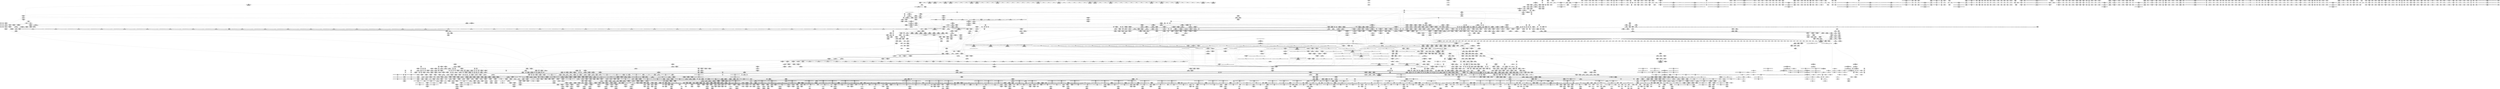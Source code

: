 digraph {
	CE0x81b8df0 [shape=record,shape=Mrecord,label="{CE0x81b8df0|tomoyo_const_part_length:tmp39|security/tomoyo/util.c,644|*SummSink*}"]
	CE0x81632a0 [shape=record,shape=Mrecord,label="{CE0x81632a0|tomoyo_print_ulong:if.else16}"]
	CE0x6a40990 [shape=record,shape=Mrecord,label="{CE0x6a40990|tomoyo_path_number_perm:tmp33|security/tomoyo/file.c,715|*SummSink*}"]
	CE0x828cc00 [shape=record,shape=Mrecord,label="{CE0x828cc00|i64*_getelementptr_inbounds_(_4_x_i64_,_4_x_i64_*___llvm_gcov_ctr24,_i64_0,_i64_3)|*Constant*|*SummSink*}"]
	CE0x6bdef30 [shape=record,shape=Mrecord,label="{CE0x6bdef30|get_current:tmp}"]
	CE0x69f9500 [shape=record,shape=Mrecord,label="{CE0x69f9500|i64*_getelementptr_inbounds_(_22_x_i64_,_22_x_i64_*___llvm_gcov_ctr9,_i64_0,_i64_12)|*Constant*}"]
	CE0x821cb30 [shape=record,shape=Mrecord,label="{CE0x821cb30|i64*_getelementptr_inbounds_(_2_x_i64_,_2_x_i64_*___llvm_gcov_ctr31,_i64_0,_i64_0)|*Constant*|*SummSource*}"]
	CE0x6cbe8f0 [shape=record,shape=Mrecord,label="{CE0x6cbe8f0|0:_i8,_array:_GCRE_tomoyo_index2category_constant_39_x_i8_c_00_00_00_00_00_00_00_00_00_00_00_00_00_00_00_00_00_00_00_00_00_00_00_01_01_01_01_01_01_01_01_01_01_01_01_01_01_01_02_,_align_16:_elem_27::|security/tomoyo/util.c,983}"]
	CE0x69492e0 [shape=record,shape=Mrecord,label="{CE0x69492e0|tomoyo_const_part_length:filename.addr.0|*SummSink*}"]
	CE0x8379360 [shape=record,shape=Mrecord,label="{CE0x8379360|VOIDTB_TE:_CE_219,220_}"]
	CE0x4c74fa0 [shape=record,shape=Mrecord,label="{CE0x4c74fa0|i64*_getelementptr_inbounds_(_31_x_i64_,_31_x_i64_*___llvm_gcov_ctr43150,_i64_0,_i64_29)|*Constant*|*SummSource*}"]
	CE0x68d1d00 [shape=record,shape=Mrecord,label="{CE0x68d1d00|tomoyo_audit_path_number_log:idxprom4|security/tomoyo/file.c,233|*SummSource*}"]
	CE0x82c33f0 [shape=record,shape=Mrecord,label="{CE0x82c33f0|tomoyo_print_ulong:tmp5|security/tomoyo/util.c,239|*SummSource*}"]
	CE0x6acdea0 [shape=record,shape=Mrecord,label="{CE0x6acdea0|i64*_getelementptr_inbounds_(_12_x_i64_,_12_x_i64_*___llvm_gcov_ctr28,_i64_0,_i64_10)|*Constant*|*SummSink*}"]
	CE0x5a00c20 [shape=record,shape=Mrecord,label="{CE0x5a00c20|tomoyo_domain:tmp13|security/tomoyo/common.h,1205|*SummSink*}"]
	CE0x4c08ea0 [shape=record,shape=Mrecord,label="{CE0x4c08ea0|tomoyo_audit_path_number_log:bb|*SummSink*}"]
	CE0x4c00e80 [shape=record,shape=Mrecord,label="{CE0x4c00e80|tomoyo_get_mode:conv|security/tomoyo/util.c,982}"]
	CE0x6d147b0 [shape=record,shape=Mrecord,label="{CE0x6d147b0|tomoyo_print_ulong:tmp16|security/tomoyo/util.c,243}"]
	CE0x6afa5f0 [shape=record,shape=Mrecord,label="{CE0x6afa5f0|tomoyo_const_part_length:tmp44|security/tomoyo/util.c,645}"]
	CE0x4dec660 [shape=record,shape=Mrecord,label="{CE0x4dec660|tomoyo_fill_path_info:const_len|security/tomoyo/util.c,666|*SummSource*}"]
	CE0x81b3f50 [shape=record,shape=Mrecord,label="{CE0x81b3f50|tomoyo_init_request_info:tmp2|security/tomoyo/util.c,1003|*SummSource*}"]
	CE0x6829250 [shape=record,shape=Mrecord,label="{CE0x6829250|0:_%struct.tomoyo_obj_info*,_16:_%struct.tomoyo_domain_info*,_24:_%struct.tomoyo_path_info*,_32:_i64,_40:_i8,_72:_i8,_75:_i8,_76:_i8,_77:_i8,_:_SCMRE_8,16_|*MultipleSource*|security/tomoyo/file.c,693|security/tomoyo/file.c, 693|security/tomoyo/file.c,707|Function::tomoyo_init_request_info&Arg::r::}"]
	CE0x682e050 [shape=record,shape=Mrecord,label="{CE0x682e050|tomoyo_add_slash:tmp12|security/tomoyo/file.c,138|*SummSource*}"]
	CE0x5a15d70 [shape=record,shape=Mrecord,label="{CE0x5a15d70|tomoyo_init_request_info:tmp7|security/tomoyo/util.c,1005|*SummSink*}"]
	CE0x83d7bf0 [shape=record,shape=Mrecord,label="{CE0x83d7bf0|tomoyo_domain:tmp4|security/tomoyo/common.h,1205}"]
	CE0x5bb3e70 [shape=record,shape=Mrecord,label="{CE0x5bb3e70|tomoyo_print_ulong:tmp10|security/tomoyo/util.c,241|*SummSink*}"]
	CE0x6c7a160 [shape=record,shape=Mrecord,label="{CE0x6c7a160|tomoyo_path_number_perm:error.0|*SummSink*}"]
	CE0x59303c0 [shape=record,shape=Mrecord,label="{CE0x59303c0|tomoyo_get_mode:tmp1}"]
	CE0x68633d0 [shape=record,shape=Mrecord,label="{CE0x68633d0|i32_64|*Constant*|*SummSource*}"]
	CE0x6ad1630 [shape=record,shape=Mrecord,label="{CE0x6ad1630|tomoyo_domain:tmp}"]
	CE0x6c71390 [shape=record,shape=Mrecord,label="{CE0x6c71390|i64*_getelementptr_inbounds_(_12_x_i64_,_12_x_i64_*___llvm_gcov_ctr31133,_i64_0,_i64_9)|*Constant*|*SummSource*}"]
	CE0x5910f10 [shape=record,shape=Mrecord,label="{CE0x5910f10|tomoyo_path_number_perm:path_number11|security/tomoyo/file.c,712|*SummSource*}"]
	CE0x6a9a290 [shape=record,shape=Mrecord,label="{CE0x6a9a290|tomoyo_const_part_length:tmp3|security/tomoyo/util.c,624|*SummSource*}"]
	CE0x4f23a70 [shape=record,shape=Mrecord,label="{CE0x4f23a70|GLOBAL:get_current|*Constant*}"]
	CE0x5b0efd0 [shape=record,shape=Mrecord,label="{CE0x5b0efd0|tomoyo_fill_path_info:tmp10|*SummSink*}"]
	CE0x5bbd2e0 [shape=record,shape=Mrecord,label="{CE0x5bbd2e0|tomoyo_path_number_perm:tmp10|security/tomoyo/file.c,702|*SummSource*}"]
	CE0x6bb0940 [shape=record,shape=Mrecord,label="{CE0x6bb0940|__llvm_gcov_indirect_counter_increment:counter|*SummSource*}"]
	CE0x4dd1200 [shape=record,shape=Mrecord,label="{CE0x4dd1200|tomoyo_fill_path_info:land.end|*SummSink*}"]
	CE0x6b04ee0 [shape=record,shape=Mrecord,label="{CE0x6b04ee0|tomoyo_init_request_info:conv6|security/tomoyo/util.c,1011|*SummSink*}"]
	CE0x6adfc90 [shape=record,shape=Mrecord,label="{CE0x6adfc90|tomoyo_path_number_perm:tmp34|security/tomoyo/file.c,715}"]
	CE0x5a45030 [shape=record,shape=Mrecord,label="{CE0x5a45030|i32_4|*Constant*}"]
	CE0x5cfd880 [shape=record,shape=Mrecord,label="{CE0x5cfd880|128:_i8*,_1208:_%struct.file*,_:_CMRE_49,50_}"]
	CE0x6b81740 [shape=record,shape=Mrecord,label="{CE0x6b81740|tomoyo_path_number_perm:buf|security/tomoyo/file.c, 698}"]
	CE0x66d8560 [shape=record,shape=Mrecord,label="{CE0x66d8560|tomoyo_get_mode:tmp13|security/tomoyo/util.c,982|*SummSource*}"]
	CE0x6955020 [shape=record,shape=Mrecord,label="{CE0x6955020|tomoyo_get_mode:conv10|security/tomoyo/util.c,985}"]
	CE0x4dec050 [shape=record,shape=Mrecord,label="{CE0x4dec050|__llvm_gcov_indirect_counter_increment:pred}"]
	CE0x68c1f20 [shape=record,shape=Mrecord,label="{CE0x68c1f20|get_current:tmp2|*SummSource*}"]
	CE0x59d99c0 [shape=record,shape=Mrecord,label="{CE0x59d99c0|VOIDTB_TE:_CE_174,175_}"]
	CE0x6cf1410 [shape=record,shape=Mrecord,label="{CE0x6cf1410|i64_2|*Constant*}"]
	CE0x81a2bf0 [shape=record,shape=Mrecord,label="{CE0x81a2bf0|tomoyo_path_number_perm:tmp27|security/tomoyo/file.c,708|*SummSink*}"]
	CE0x6d14bf0 [shape=record,shape=Mrecord,label="{CE0x6d14bf0|tomoyo_print_ulong:tmp16|security/tomoyo/util.c,243|*SummSink*}"]
	CE0x6c26bc0 [shape=record,shape=Mrecord,label="{CE0x6c26bc0|_ret_void,_!dbg_!38929|security/tomoyo/util.c,670|*SummSource*}"]
	CE0x68db970 [shape=record,shape=Mrecord,label="{CE0x68db970|tomoyo_const_part_length:conv2|security/tomoyo/util.c,627|*SummSink*}"]
	CE0x58ff530 [shape=record,shape=Mrecord,label="{CE0x58ff530|tomoyo_path_number_perm:tmp32|security/tomoyo/file.c,710|*SummSource*}"]
	CE0x6bdf4c0 [shape=record,shape=Mrecord,label="{CE0x6bdf4c0|rcu_lock_acquire:__here|*SummSource*}"]
	CE0x6b48ee0 [shape=record,shape=Mrecord,label="{CE0x6b48ee0|tomoyo_path_number_perm:tmp41|security/tomoyo/file.c,718|*SummSink*}"]
	CE0x80e8b30 [shape=record,shape=Mrecord,label="{CE0x80e8b30|tomoyo_init_request_info:tmp1|*SummSink*}"]
	CE0x693c6c0 [shape=record,shape=Mrecord,label="{CE0x693c6c0|tomoyo_init_request_info:tmp12|security/tomoyo/util.c,1010}"]
	CE0x4bd86a0 [shape=record,shape=Mrecord,label="{CE0x4bd86a0|tomoyo_get_mode:tmp16|security/tomoyo/util.c,983|*SummSink*}"]
	CE0x4d75d50 [shape=record,shape=Mrecord,label="{CE0x4d75d50|i64**_getelementptr_inbounds_(_3_x_i64*_,_3_x_i64*_*___llvm_gcda_edge_table29,_i64_0,_i64_2)|*Constant*|*SummSink*}"]
	CE0x5a01190 [shape=record,shape=Mrecord,label="{CE0x5a01190|tomoyo_get_mode:cmp|security/tomoyo/util.c,982|*SummSource*}"]
	CE0x6cbdb80 [shape=record,shape=Mrecord,label="{CE0x6cbdb80|0:_i8,_array:_GCRE_tomoyo_index2category_constant_39_x_i8_c_00_00_00_00_00_00_00_00_00_00_00_00_00_00_00_00_00_00_00_00_00_00_00_01_01_01_01_01_01_01_01_01_01_01_01_01_01_01_02_,_align_16:_elem_22::|security/tomoyo/util.c,983}"]
	CE0x771aed0 [shape=record,shape=Mrecord,label="{CE0x771aed0|__llvm_gcov_indirect_counter_increment:exit}"]
	CE0x4d7c8e0 [shape=record,shape=Mrecord,label="{CE0x4d7c8e0|tomoyo_audit_path_number_log:tmp9|security/tomoyo/file.c,228|*SummSource*}"]
	CE0x5952c10 [shape=record,shape=Mrecord,label="{CE0x5952c10|tomoyo_init_request_info:tmp5|security/tomoyo/util.c,1004|*SummSink*}"]
	CE0x6ad0ac0 [shape=record,shape=Mrecord,label="{CE0x6ad0ac0|tomoyo_fill_path_info:tmp4|security/tomoyo/util.c,667|*SummSink*}"]
	CE0x58968f0 [shape=record,shape=Mrecord,label="{CE0x58968f0|tomoyo_const_part_length:tmp4|security/tomoyo/util.c,624|*SummSource*}"]
	CE0x6bf8570 [shape=record,shape=Mrecord,label="{CE0x6bf8570|_call_void_mcount()_#3}"]
	CE0x67a9130 [shape=record,shape=Mrecord,label="{CE0x67a9130|0:_%struct.tomoyo_obj_info*,_16:_%struct.tomoyo_domain_info*,_24:_%struct.tomoyo_path_info*,_32:_i64,_40:_i8,_72:_i8,_75:_i8,_76:_i8,_77:_i8,_:_SCMRE_44,45_}"]
	CE0x4ce0910 [shape=record,shape=Mrecord,label="{CE0x4ce0910|tomoyo_print_ulong:conv3|security/tomoyo/util.c,241}"]
	CE0x821e7c0 [shape=record,shape=Mrecord,label="{CE0x821e7c0|tomoyo_path_number_perm:retval.0|*SummSink*}"]
	CE0x6d16db0 [shape=record,shape=Mrecord,label="{CE0x6d16db0|tomoyo_add_slash:if.end}"]
	CE0x6949ae0 [shape=record,shape=Mrecord,label="{CE0x6949ae0|i64*_getelementptr_inbounds_(_2_x_i64_,_2_x_i64_*___llvm_gcov_ctr53148,_i64_0,_i64_1)|*Constant*|*SummSource*}"]
	CE0x82885a0 [shape=record,shape=Mrecord,label="{CE0x82885a0|tomoyo_const_part_length:inc|security/tomoyo/util.c,628}"]
	CE0x6a846f0 [shape=record,shape=Mrecord,label="{CE0x6a846f0|tomoyo_const_part_length:tmp20|security/tomoyo/util.c,628|*SummSink*}"]
	CE0x59ea5d0 [shape=record,shape=Mrecord,label="{CE0x59ea5d0|tomoyo_domain:call|security/tomoyo/common.h,1205|*SummSink*}"]
	CE0x68d9bb0 [shape=record,shape=Mrecord,label="{CE0x68d9bb0|i32_78|*Constant*|*SummSink*}"]
	CE0x6a75870 [shape=record,shape=Mrecord,label="{CE0x6a75870|i64_8|*Constant*|*SummSource*}"]
	CE0x80e8d90 [shape=record,shape=Mrecord,label="{CE0x80e8d90|VOIDTB_TE:_CE_311,312_}"]
	CE0x823d050 [shape=record,shape=Mrecord,label="{CE0x823d050|rcu_lock_acquire:indirectgoto|*SummSource*}"]
	CE0x6ad76c0 [shape=record,shape=Mrecord,label="{CE0x6ad76c0|i64*_getelementptr_inbounds_(_31_x_i64_,_31_x_i64_*___llvm_gcov_ctr43150,_i64_0,_i64_21)|*Constant*|*SummSink*}"]
	CE0x83e0110 [shape=record,shape=Mrecord,label="{CE0x83e0110|tomoyo_get_mode:conv15|security/tomoyo/util.c,987|*SummSink*}"]
	CE0x6850060 [shape=record,shape=Mrecord,label="{CE0x6850060|i8*_getelementptr_inbounds_(_45_x_i8_,_45_x_i8_*_.str13,_i32_0,_i32_0)|*Constant*|*SummSink*}"]
	CE0x8440af0 [shape=record,shape=Mrecord,label="{CE0x8440af0|rcu_lock_release:tmp3|*SummSink*}"]
	CE0x8200220 [shape=record,shape=Mrecord,label="{CE0x8200220|i64_23|*Constant*}"]
	CE0x5b547f0 [shape=record,shape=Mrecord,label="{CE0x5b547f0|0:_i8,_array:_GCRE_tomoyo_index2category_constant_39_x_i8_c_00_00_00_00_00_00_00_00_00_00_00_00_00_00_00_00_00_00_00_00_00_00_00_01_01_01_01_01_01_01_01_01_01_01_01_01_01_01_02_,_align_16:_elem_7::|security/tomoyo/util.c,983}"]
	CE0x4ce0a40 [shape=record,shape=Mrecord,label="{CE0x4ce0a40|tomoyo_print_ulong:conv3|security/tomoyo/util.c,241|*SummSource*}"]
	CE0x685bbe0 [shape=record,shape=Mrecord,label="{CE0x685bbe0|tomoyo_path_number_perm:r|security/tomoyo/file.c, 693}"]
	CE0x5a273a0 [shape=record,shape=Mrecord,label="{CE0x5a273a0|i64_3|*Constant*|*SummSource*}"]
	CE0x4d3cef0 [shape=record,shape=Mrecord,label="{CE0x4d3cef0|srcu_read_lock:tmp2}"]
	CE0x823d6c0 [shape=record,shape=Mrecord,label="{CE0x823d6c0|tomoyo_print_ulong:tmp13|security/tomoyo/util.c,242}"]
	CE0x4de1aa0 [shape=record,shape=Mrecord,label="{CE0x4de1aa0|tomoyo_const_part_length:tmp30|security/tomoyo/util.c,641|*SummSink*}"]
	CE0x81e2770 [shape=record,shape=Mrecord,label="{CE0x81e2770|tomoyo_audit_path_number_log:param6|security/tomoyo/file.c,235|*SummSink*}"]
	CE0x5a08440 [shape=record,shape=Mrecord,label="{CE0x5a08440|tomoyo_const_part_length:while.cond|*SummSource*}"]
	CE0x681bb60 [shape=record,shape=Mrecord,label="{CE0x681bb60|tomoyo_path_number_perm:call1|security/tomoyo/file.c,704|*SummSink*}"]
	CE0x5a27330 [shape=record,shape=Mrecord,label="{CE0x5a27330|i64_3|*Constant*}"]
	CE0x6950a30 [shape=record,shape=Mrecord,label="{CE0x6950a30|tomoyo_get_mode:entry|*SummSink*}"]
	CE0x6786130 [shape=record,shape=Mrecord,label="{CE0x6786130|0:_%struct.tomoyo_obj_info*,_16:_%struct.tomoyo_domain_info*,_24:_%struct.tomoyo_path_info*,_32:_i64,_40:_i8,_72:_i8,_75:_i8,_76:_i8,_77:_i8,_:_SCMRE_35,36_}"]
	CE0x69a99f0 [shape=record,shape=Mrecord,label="{CE0x69a99f0|128:_i8*,_1208:_%struct.file*,_:_CMRE_152,160_|*MultipleSource*|security/tomoyo/common.h,1205|security/tomoyo/common.h,1205}"]
	CE0x5951300 [shape=record,shape=Mrecord,label="{CE0x5951300|tomoyo_init_request_info:tmp8|security/tomoyo/util.c,1005|*SummSink*}"]
	CE0x5cc3c70 [shape=record,shape=Mrecord,label="{CE0x5cc3c70|tomoyo_fill_path_info:tmp5|security/tomoyo/util.c,667|*SummSource*}"]
	CE0x6c268e0 [shape=record,shape=Mrecord,label="{CE0x6c268e0|tomoyo_fill_path_info:ptr|Function::tomoyo_fill_path_info&Arg::ptr::|*SummSource*}"]
	CE0x4d634d0 [shape=record,shape=Mrecord,label="{CE0x4d634d0|GLOBAL:tomoyo_domain.__warned|Global_var:tomoyo_domain.__warned|*SummSource*}"]
	CE0x8195510 [shape=record,shape=Mrecord,label="{CE0x8195510|_ret_i1_%retval.0,_!dbg_!38916|security/tomoyo/file.c,156|*SummSink*}"]
	CE0x5a89100 [shape=record,shape=Mrecord,label="{CE0x5a89100|i32_51|*Constant*|*SummSink*}"]
	CE0x81d2040 [shape=record,shape=Mrecord,label="{CE0x81d2040|i64_18|*Constant*|*SummSink*}"]
	CE0x67c1f60 [shape=record,shape=Mrecord,label="{CE0x67c1f60|tomoyo_const_part_length:tmp29|security/tomoyo/util.c,641|*SummSource*}"]
	CE0x83f8f50 [shape=record,shape=Mrecord,label="{CE0x83f8f50|tomoyo_get_mode:if.end9|*SummSink*}"]
	CE0x695d010 [shape=record,shape=Mrecord,label="{CE0x695d010|tomoyo_print_ulong:tmp9|security/tomoyo/util.c,241}"]
	CE0x828c180 [shape=record,shape=Mrecord,label="{CE0x828c180|i64_ptrtoint_(i8*_blockaddress(_rcu_lock_acquire,_%__here)_to_i64)|*Constant*}"]
	CE0x4d07b60 [shape=record,shape=Mrecord,label="{CE0x4d07b60|tomoyo_const_part_length:while.end|*SummSource*}"]
	CE0x681b770 [shape=record,shape=Mrecord,label="{CE0x681b770|tomoyo_path_number_perm:tmp18|security/tomoyo/file.c,703|*SummSink*}"]
	CE0x6b17a70 [shape=record,shape=Mrecord,label="{CE0x6b17a70|i8*_undef|*Constant*|*SummSource*}"]
	CE0x8392a10 [shape=record,shape=Mrecord,label="{CE0x8392a10|tomoyo_get_mode:if.then13}"]
	CE0x5a8ae50 [shape=record,shape=Mrecord,label="{CE0x5a8ae50|tomoyo_domain:security|security/tomoyo/common.h,1205|*SummSink*}"]
	CE0x4e22710 [shape=record,shape=Mrecord,label="{CE0x4e22710|i64*_getelementptr_inbounds_(_12_x_i64_,_12_x_i64_*___llvm_gcov_ctr28,_i64_0,_i64_0)|*Constant*|*SummSink*}"]
	CE0x5963ae0 [shape=record,shape=Mrecord,label="{CE0x5963ae0|tomoyo_fill_path_info:cmp|security/tomoyo/util.c,667|*SummSink*}"]
	CE0x6af0510 [shape=record,shape=Mrecord,label="{CE0x6af0510|tomoyo_print_ulong:tmp14|security/tomoyo/util.c,243|*SummSource*}"]
	CE0x6afa0b0 [shape=record,shape=Mrecord,label="{CE0x6afa0b0|tomoyo_const_part_length:tmp43|security/tomoyo/util.c,644}"]
	CE0x5a0cf10 [shape=record,shape=Mrecord,label="{CE0x5a0cf10|VOIDTB_TE:_CE_153,154_}"]
	CE0x6680210 [shape=record,shape=Mrecord,label="{CE0x6680210|__llvm_gcov_indirect_counter_increment:tmp3}"]
	CE0x8225690 [shape=record,shape=Mrecord,label="{CE0x8225690|tomoyo_path_number_perm:tmp52|security/tomoyo/file.c,724}"]
	CE0x811ae80 [shape=record,shape=Mrecord,label="{CE0x811ae80|i64*_getelementptr_inbounds_(_22_x_i64_,_22_x_i64_*___llvm_gcov_ctr9,_i64_0,_i64_11)|*Constant*}"]
	CE0x7727040 [shape=record,shape=Mrecord,label="{CE0x7727040|tomoyo_domain:tmp|*SummSource*}"]
	CE0x82a9290 [shape=record,shape=Mrecord,label="{CE0x82a9290|GLOBAL:tomoyo_domain|*Constant*}"]
	CE0x772db70 [shape=record,shape=Mrecord,label="{CE0x772db70|__llvm_gcov_indirect_counter_increment:tmp5|*SummSink*}"]
	CE0x691e100 [shape=record,shape=Mrecord,label="{CE0x691e100|tomoyo_path_number_perm:if.end22|*SummSource*}"]
	CE0x6a25660 [shape=record,shape=Mrecord,label="{CE0x6a25660|tomoyo_init_request_info:mode5|security/tomoyo/util.c,1011|*SummSource*}"]
	CE0x6d047b0 [shape=record,shape=Mrecord,label="{CE0x6d047b0|_ret_i32_%call,_!dbg_!38902|security/tomoyo/common.h,1097}"]
	CE0x4c61990 [shape=record,shape=Mrecord,label="{CE0x4c61990|tomoyo_print_ulong:tmp1|*SummSource*}"]
	CE0x83d7fc0 [shape=record,shape=Mrecord,label="{CE0x83d7fc0|srcu_read_lock:tmp}"]
	CE0x59528d0 [shape=record,shape=Mrecord,label="{CE0x59528d0|tomoyo_path_number_perm:idxprom|security/tomoyo/file.c,701|*SummSource*}"]
	CE0x840e0a0 [shape=record,shape=Mrecord,label="{CE0x840e0a0|tomoyo_const_part_length:tmp|*SummSink*}"]
	CE0x695e120 [shape=record,shape=Mrecord,label="{CE0x695e120|tomoyo_path_number_perm:if.then|*SummSource*}"]
	CE0x58ffd40 [shape=record,shape=Mrecord,label="{CE0x58ffd40|tomoyo_path_number_perm:tmp8|security/tomoyo/file.c,702|*SummSource*}"]
	CE0x6c2eff0 [shape=record,shape=Mrecord,label="{CE0x6c2eff0|GLOBAL:rcu_lock_release|*Constant*}"]
	CE0x4d076c0 [shape=record,shape=Mrecord,label="{CE0x4d076c0|tomoyo_const_part_length:tmp35|security/tomoyo/util.c,643|*SummSource*}"]
	CE0x69a8cd0 [shape=record,shape=Mrecord,label="{CE0x69a8cd0|128:_i8*,_1208:_%struct.file*,_:_CMRE_96,104_|*MultipleSource*|security/tomoyo/common.h,1205|security/tomoyo/common.h,1205}"]
	CE0x6c71070 [shape=record,shape=Mrecord,label="{CE0x6c71070|i64*_getelementptr_inbounds_(_12_x_i64_,_12_x_i64_*___llvm_gcov_ctr31133,_i64_0,_i64_9)|*Constant*}"]
	CE0x812c420 [shape=record,shape=Mrecord,label="{CE0x812c420|tomoyo_fill_path_info:land.rhs|*SummSink*}"]
	CE0x6c07150 [shape=record,shape=Mrecord,label="{CE0x6c07150|tomoyo_add_slash:tmp8|security/tomoyo/file.c,132}"]
	CE0x69dcd80 [shape=record,shape=Mrecord,label="{CE0x69dcd80|tomoyo_get_mode:arrayidx4|security/tomoyo/util.c,983}"]
	CE0x4bd90b0 [shape=record,shape=Mrecord,label="{CE0x4bd90b0|tomoyo_get_mode:arrayidx8|security/tomoyo/util.c,983}"]
	CE0x69509c0 [shape=record,shape=Mrecord,label="{CE0x69509c0|tomoyo_get_mode:entry|*SummSource*}"]
	CE0x67d0a10 [shape=record,shape=Mrecord,label="{CE0x67d0a10|tomoyo_const_part_length:conv11|security/tomoyo/util.c,641|*SummSource*}"]
	CE0x6a8b530 [shape=record,shape=Mrecord,label="{CE0x6a8b530|GLOBAL:tomoyo_audit_path_number_log|*Constant*}"]
	CE0x4c352c0 [shape=record,shape=Mrecord,label="{CE0x4c352c0|srcu_read_unlock:sp|Function::srcu_read_unlock&Arg::sp::|*SummSink*}"]
	CE0x8288aa0 [shape=record,shape=Mrecord,label="{CE0x8288aa0|_call_void___llvm_gcov_indirect_counter_increment114(i32*___llvm_gcov_global_state_pred45,_i64**_getelementptr_inbounds_(_3_x_i64*_,_3_x_i64*_*___llvm_gcda_edge_table44,_i64_0,_i64_1)),_!dbg_!38927|security/tomoyo/util.c,634|*SummSink*}"]
	CE0x5854310 [shape=record,shape=Mrecord,label="{CE0x5854310|tomoyo_const_part_length:if.then5|*SummSink*}"]
	CE0x5866690 [shape=record,shape=Mrecord,label="{CE0x5866690|tomoyo_path_number_perm:out|*SummSink*}"]
	CE0x5a2d950 [shape=record,shape=Mrecord,label="{CE0x5a2d950|GLOBAL:tomoyo_pn2mac|Global_var:tomoyo_pn2mac}"]
	CE0x6b276b0 [shape=record,shape=Mrecord,label="{CE0x6b276b0|tomoyo_const_part_length:len.0|*SummSink*}"]
	CE0x4e21f70 [shape=record,shape=Mrecord,label="{CE0x4e21f70|__llvm_gcov_indirect_counter_increment:counters|Function::__llvm_gcov_indirect_counter_increment&Arg::counters::}"]
	CE0x67889a0 [shape=record,shape=Mrecord,label="{CE0x67889a0|tomoyo_print_ulong:tmp25|*SummSink*}"]
	CE0x5a88a20 [shape=record,shape=Mrecord,label="{CE0x5a88a20|_call_void_lock_release(%struct.lockdep_map*_%map,_i32_1,_i64_ptrtoint_(i8*_blockaddress(_rcu_lock_release,_%__here)_to_i64))_#9,_!dbg_!38907|include/linux/rcupdate.h,423|*SummSink*}"]
	CE0x814e550 [shape=record,shape=Mrecord,label="{CE0x814e550|16:_%struct.dentry*,_:_SCMRE_1,5_|*MultipleSource*|security/tomoyo/file.c, 694|security/tomoyo/file.c,694|security/tomoyo/file.c,694}"]
	CE0x6799400 [shape=record,shape=Mrecord,label="{CE0x6799400|tomoyo_print_ulong:tmp23|*SummSource*}"]
	CE0x812a8d0 [shape=record,shape=Mrecord,label="{CE0x812a8d0|__llvm_gcov_indirect_counter_increment114:tmp2|*SummSink*}"]
	CE0x68f2d70 [shape=record,shape=Mrecord,label="{CE0x68f2d70|tomoyo_get_mode:profile|Function::tomoyo_get_mode&Arg::profile::|*SummSink*}"]
	CE0x68b2350 [shape=record,shape=Mrecord,label="{CE0x68b2350|tomoyo_domain:tobool1|security/tomoyo/common.h,1205|*SummSource*}"]
	CE0x58dce10 [shape=record,shape=Mrecord,label="{CE0x58dce10|VOIDTB_TE:_CE_64,72_}"]
	CE0x68f2970 [shape=record,shape=Mrecord,label="{CE0x68f2970|tomoyo_get_mode:index|Function::tomoyo_get_mode&Arg::index::}"]
	CE0x6bc2850 [shape=record,shape=Mrecord,label="{CE0x6bc2850|__llvm_gcov_indirect_counter_increment114:bb4|*SummSink*}"]
	CE0x83ee5f0 [shape=record,shape=Mrecord,label="{CE0x83ee5f0|VOIDTB_TE:_CE_162,163_}"]
	CE0x5cd29d0 [shape=record,shape=Mrecord,label="{CE0x5cd29d0|_call_void_mcount()_#3|*SummSink*}"]
	CE0x59e15a0 [shape=record,shape=Mrecord,label="{CE0x59e15a0|VOIDTB_TE:_CE_170,171_}"]
	CE0x5897130 [shape=record,shape=Mrecord,label="{CE0x5897130|tomoyo_const_part_length:sw.epilog|*SummSink*}"]
	CE0x815eca0 [shape=record,shape=Mrecord,label="{CE0x815eca0|tomoyo_audit_path_number_log:sw.bb|*SummSource*}"]
	CE0x59ac2d0 [shape=record,shape=Mrecord,label="{CE0x59ac2d0|tomoyo_print_ulong:tmp20|security/tomoyo/util.c,246}"]
	CE0x6ccdb80 [shape=record,shape=Mrecord,label="{CE0x6ccdb80|tomoyo_get_realpath:tmp11|security/tomoyo/file.c,156|*SummSink*}"]
	CE0x5cd32d0 [shape=record,shape=Mrecord,label="{CE0x5cd32d0|__llvm_gcov_indirect_counter_increment:counter|*SummSink*}"]
	CE0x59760b0 [shape=record,shape=Mrecord,label="{CE0x59760b0|i32_8|*Constant*|*SummSource*}"]
	CE0x83c51d0 [shape=record,shape=Mrecord,label="{CE0x83c51d0|tomoyo_get_mode:bb}"]
	CE0x6b361b0 [shape=record,shape=Mrecord,label="{CE0x6b361b0|tomoyo_path_number_perm:name|security/tomoyo/file.c,718|*SummSink*}"]
	CE0x6862fc0 [shape=record,shape=Mrecord,label="{CE0x6862fc0|i32_64|*Constant*}"]
	CE0x68963f0 [shape=record,shape=Mrecord,label="{CE0x68963f0|tomoyo_const_part_length:tmp49|security/tomoyo/util.c,649}"]
	CE0x4c9ade0 [shape=record,shape=Mrecord,label="{CE0x4c9ade0|i32_2|*Constant*}"]
	CE0x6bf60d0 [shape=record,shape=Mrecord,label="{CE0x6bf60d0|i64*_getelementptr_inbounds_(_11_x_i64_,_11_x_i64_*___llvm_gcov_ctr54147,_i64_0,_i64_9)|*Constant*|*SummSink*}"]
	CE0x6a680c0 [shape=record,shape=Mrecord,label="{CE0x6a680c0|tomoyo_path_number_perm:number|Function::tomoyo_path_number_perm&Arg::number::|*SummSink*}"]
	CE0x5a26f90 [shape=record,shape=Mrecord,label="{CE0x5a26f90|i64_4|*Constant*|*SummSource*}"]
	CE0x6b18060 [shape=record,shape=Mrecord,label="{CE0x6b18060|tomoyo_const_part_length:bb|*SummSource*}"]
	CE0x81d75f0 [shape=record,shape=Mrecord,label="{CE0x81d75f0|_call_void_tomoyo_fill_path_info(%struct.tomoyo_path_info*_%buf)_#9,_!dbg_!38911|security/tomoyo/file.c,137|*SummSource*}"]
	CE0x4c8c9b0 [shape=record,shape=Mrecord,label="{CE0x4c8c9b0|rcu_lock_release:tmp2|*SummSource*}"]
	CE0x4c8d3b0 [shape=record,shape=Mrecord,label="{CE0x4c8d3b0|tomoyo_const_part_length:tmp17|security/tomoyo/util.c,627|*SummSource*}"]
	CE0x6adfd50 [shape=record,shape=Mrecord,label="{CE0x6adfd50|tomoyo_path_number_perm:tmp34|security/tomoyo/file.c,715|*SummSource*}"]
	CE0x6ca49b0 [shape=record,shape=Mrecord,label="{CE0x6ca49b0|i1_true|*Constant*|*SummSink*}"]
	CE0x6796590 [shape=record,shape=Mrecord,label="{CE0x6796590|i64*_getelementptr_inbounds_(_2_x_i64_,_2_x_i64_*___llvm_gcov_ctr32,_i64_0,_i64_0)|*Constant*|*SummSink*}"]
	CE0x821c960 [shape=record,shape=Mrecord,label="{CE0x821c960|tomoyo_read_unlock:bb|*SummSink*}"]
	CE0x81a3550 [shape=record,shape=Mrecord,label="{CE0x81a3550|tomoyo_path_number_perm:bb}"]
	CE0x812a540 [shape=record,shape=Mrecord,label="{CE0x812a540|tomoyo_const_part_length:add|security/tomoyo/util.c,634}"]
	CE0x6783a80 [shape=record,shape=Mrecord,label="{CE0x6783a80|tomoyo_path_number_perm:tmp29|security/tomoyo/file.c,709|*SummSource*}"]
	CE0x81a7fc0 [shape=record,shape=Mrecord,label="{CE0x81a7fc0|i64_6|*Constant*}"]
	CE0x4c338c0 [shape=record,shape=Mrecord,label="{CE0x4c338c0|0:_i8,_array:_GCRE_tomoyo_index2category_constant_39_x_i8_c_00_00_00_00_00_00_00_00_00_00_00_00_00_00_00_00_00_00_00_00_00_00_00_01_01_01_01_01_01_01_01_01_01_01_01_01_01_01_02_,_align_16:_elem_34::|security/tomoyo/util.c,983}"]
	CE0x5a34e10 [shape=record,shape=Mrecord,label="{CE0x5a34e10|VOIDTB_TE:_CE_181,182_}"]
	CE0x67dd1c0 [shape=record,shape=Mrecord,label="{CE0x67dd1c0|0:_%struct.tomoyo_obj_info*,_16:_%struct.tomoyo_domain_info*,_24:_%struct.tomoyo_path_info*,_32:_i64,_40:_i8,_72:_i8,_75:_i8,_76:_i8,_77:_i8,_:_SCMRE_75,76_|*MultipleSource*|security/tomoyo/file.c,693|security/tomoyo/file.c, 693|security/tomoyo/file.c,707|Function::tomoyo_init_request_info&Arg::r::}"]
	CE0x81b9390 [shape=record,shape=Mrecord,label="{CE0x81b9390|tomoyo_const_part_length:conv24|security/tomoyo/util.c,644|*SummSource*}"]
	CE0x68b2790 [shape=record,shape=Mrecord,label="{CE0x68b2790|tomoyo_get_mode:tmp11|security/tomoyo/util.c,982|*SummSource*}"]
	CE0x772e1a0 [shape=record,shape=Mrecord,label="{CE0x772e1a0|GLOBAL:tomoyo_profile|*Constant*|*SummSink*}"]
	CE0x59df200 [shape=record,shape=Mrecord,label="{CE0x59df200|i64*_getelementptr_inbounds_(_6_x_i64_,_6_x_i64_*___llvm_gcov_ctr26,_i64_0,_i64_5)|*Constant*}"]
	CE0x83f97d0 [shape=record,shape=Mrecord,label="{CE0x83f97d0|tomoyo_init_request_info:tmp|*SummSource*}"]
	CE0x6b7fae0 [shape=record,shape=Mrecord,label="{CE0x6b7fae0|0:_i8*,_array:_GCRE_tomoyo_mac_keywords_external_constant_42_x_i8*_:_elem_14::|security/tomoyo/file.c,233}"]
	CE0x5985410 [shape=record,shape=Mrecord,label="{CE0x5985410|rcu_lock_acquire:tmp4|include/linux/rcupdate.h,418|*SummSink*}"]
	CE0x59562f0 [shape=record,shape=Mrecord,label="{CE0x59562f0|rcu_lock_release:tmp4|include/linux/rcupdate.h,423}"]
	CE0x4e7b9b0 [shape=record,shape=Mrecord,label="{CE0x4e7b9b0|tomoyo_fill_path_info:conv3|security/tomoyo/util.c,666|*SummSink*}"]
	CE0x4c8c940 [shape=record,shape=Mrecord,label="{CE0x4c8c940|rcu_lock_release:tmp2}"]
	CE0x6716490 [shape=record,shape=Mrecord,label="{CE0x6716490|i64*_getelementptr_inbounds_(_11_x_i64_,_11_x_i64_*___llvm_gcov_ctr54147,_i64_0,_i64_10)|*Constant*|*SummSource*}"]
	CE0x5853cb0 [shape=record,shape=Mrecord,label="{CE0x5853cb0|tomoyo_const_part_length:tmp12|security/tomoyo/util.c,626|*SummSink*}"]
	CE0x823d520 [shape=record,shape=Mrecord,label="{CE0x823d520|i32_3|*Constant*}"]
	CE0x82a9c10 [shape=record,shape=Mrecord,label="{CE0x82a9c10|tomoyo_path_number_perm:tmp15|security/tomoyo/file.c,701|*SummSink*}"]
	CE0x5984de0 [shape=record,shape=Mrecord,label="{CE0x5984de0|srcu_read_unlock:dep_map|include/linux/srcu.h,236|*SummSink*}"]
	CE0x58d3f20 [shape=record,shape=Mrecord,label="{CE0x58d3f20|128:_i8*,_1208:_%struct.file*,_:_CMRE_32,33_}"]
	CE0x68f8420 [shape=record,shape=Mrecord,label="{CE0x68f8420|tomoyo_init_request_info:tmp9|security/tomoyo/util.c,1006}"]
	CE0x8191e60 [shape=record,shape=Mrecord,label="{CE0x8191e60|tomoyo_path_number_perm:tmp45|security/tomoyo/file.c,721}"]
	CE0x6a83cd0 [shape=record,shape=Mrecord,label="{CE0x6a83cd0|rcu_lock_release:tmp6}"]
	CE0x67843d0 [shape=record,shape=Mrecord,label="{CE0x67843d0|_call_void_tomoyo_add_slash(%struct.tomoyo_path_info*_%buf)_#9,_!dbg_!38934|security/tomoyo/file.c,709}"]
	CE0x8378f10 [shape=record,shape=Mrecord,label="{CE0x8378f10|tomoyo_init_request_info:domain.addr.0|*SummSink*}"]
	CE0x6ccd5c0 [shape=record,shape=Mrecord,label="{CE0x6ccd5c0|i64*_getelementptr_inbounds_(_6_x_i64_,_6_x_i64_*___llvm_gcov_ctr25,_i64_0,_i64_5)|*Constant*|*SummSink*}"]
	CE0x6a83b70 [shape=record,shape=Mrecord,label="{CE0x6a83b70|tomoyo_const_part_length:incdec.ptr19|security/tomoyo/util.c,643|*SummSink*}"]
	CE0x8170190 [shape=record,shape=Mrecord,label="{CE0x8170190|i64*_getelementptr_inbounds_(_22_x_i64_,_22_x_i64_*___llvm_gcov_ctr9,_i64_0,_i64_19)|*Constant*}"]
	CE0x5a51560 [shape=record,shape=Mrecord,label="{CE0x5a51560|tomoyo_const_part_length:sw.bb|*SummSource*}"]
	CE0x5a2deb0 [shape=record,shape=Mrecord,label="{CE0x5a2deb0|tomoyo_init_request_info:tmp6|security/tomoyo/util.c,1004|*SummSource*}"]
	CE0x6b7fe60 [shape=record,shape=Mrecord,label="{CE0x6b7fe60|0:_i8*,_array:_GCRE_tomoyo_mac_keywords_external_constant_42_x_i8*_:_elem_16::|security/tomoyo/file.c,233}"]
	"CONST[source:0(mediator),value:0(static)][purpose:{operation}][SnkIdx:3]"
	CE0x69547c0 [shape=record,shape=Mrecord,label="{CE0x69547c0|i32_39|*Constant*}"]
	CE0x5b87040 [shape=record,shape=Mrecord,label="{CE0x5b87040|tomoyo_const_part_length:entry|*SummSink*}"]
	CE0x6a10870 [shape=record,shape=Mrecord,label="{CE0x6a10870|tomoyo_get_realpath:tmp}"]
	CE0x8172100 [shape=record,shape=Mrecord,label="{CE0x8172100|tomoyo_get_realpath:tmp7|security/tomoyo/file.c,152|*SummSource*}"]
	CE0x5a630d0 [shape=record,shape=Mrecord,label="{CE0x5a630d0|i8_2|*Constant*}"]
	CE0x83c5f70 [shape=record,shape=Mrecord,label="{CE0x83c5f70|tomoyo_get_mode:tmp12|security/tomoyo/util.c,982|*SummSource*}"]
	CE0x4dc95a0 [shape=record,shape=Mrecord,label="{CE0x4dc95a0|rcu_lock_acquire:bb|*SummSink*}"]
	CE0x5bbf760 [shape=record,shape=Mrecord,label="{CE0x5bbf760|tomoyo_audit_path_number_log:path_number|security/tomoyo/file.c,213}"]
	CE0x8272fb0 [shape=record,shape=Mrecord,label="{CE0x8272fb0|_call_void_mcount()_#3|*SummSource*}"]
	CE0x68e9d20 [shape=record,shape=Mrecord,label="{CE0x68e9d20|tomoyo_audit_path_number_log:tmp4|security/tomoyo/file.c,222|*SummSink*}"]
	CE0x6762c40 [shape=record,shape=Mrecord,label="{CE0x6762c40|tomoyo_print_ulong:value|Function::tomoyo_print_ulong&Arg::value::|*SummSource*}"]
	CE0x8163360 [shape=record,shape=Mrecord,label="{CE0x8163360|tomoyo_print_ulong:if.else16|*SummSource*}"]
	CE0x6a83d40 [shape=record,shape=Mrecord,label="{CE0x6a83d40|i64*_getelementptr_inbounds_(_4_x_i64_,_4_x_i64_*___llvm_gcov_ctr33,_i64_0,_i64_3)|*Constant*|*SummSink*}"]
	CE0x59e0f80 [shape=record,shape=Mrecord,label="{CE0x59e0f80|VOIDTB_TE:_CE_24,40_}"]
	CE0x4d4f140 [shape=record,shape=Mrecord,label="{CE0x4d4f140|i64*_getelementptr_inbounds_(_12_x_i64_,_12_x_i64_*___llvm_gcov_ctr28,_i64_0,_i64_0)|*Constant*}"]
	CE0x6b97750 [shape=record,shape=Mrecord,label="{CE0x6b97750|0:_i8*,_array:_GCRE_tomoyo_mac_keywords_external_constant_42_x_i8*_:_elem_33::|security/tomoyo/file.c,233}"]
	CE0x5cfe040 [shape=record,shape=Mrecord,label="{CE0x5cfe040|128:_i8*,_1208:_%struct.file*,_:_CMRE_72,80_|*MultipleSource*|security/tomoyo/common.h,1205|security/tomoyo/common.h,1205}"]
	CE0x6893940 [shape=record,shape=Mrecord,label="{CE0x6893940|i32_3|*Constant*}"]
	CE0x4e7b530 [shape=record,shape=Mrecord,label="{CE0x4e7b530|tomoyo_fill_path_info:sub|security/tomoyo/util.c,667}"]
	CE0x590d410 [shape=record,shape=Mrecord,label="{CE0x590d410|0:_%struct.tomoyo_obj_info*,_16:_%struct.tomoyo_domain_info*,_24:_%struct.tomoyo_path_info*,_32:_i64,_40:_i8,_72:_i8,_75:_i8,_76:_i8,_77:_i8,_:_SCMRE_26,27_}"]
	CE0x58ff9d0 [shape=record,shape=Mrecord,label="{CE0x58ff9d0|i32_5|*Constant*}"]
	CE0x81e2af0 [shape=record,shape=Mrecord,label="{CE0x81e2af0|tomoyo_audit_path_number_log:path_number7|security/tomoyo/file.c,235|*SummSink*}"]
	CE0x8288930 [shape=record,shape=Mrecord,label="{CE0x8288930|rcu_lock_release:tmp5|include/linux/rcupdate.h,423|*SummSource*}"]
	CE0x67610f0 [shape=record,shape=Mrecord,label="{CE0x67610f0|tomoyo_print_ulong:call19|security/tomoyo/util.c,246}"]
	CE0x5a57d00 [shape=record,shape=Mrecord,label="{CE0x5a57d00|GLOBAL:lock_acquire|*Constant*|*SummSource*}"]
	CE0x5b9bf50 [shape=record,shape=Mrecord,label="{CE0x5b9bf50|tomoyo_print_ulong:cmp11|security/tomoyo/util.c,243|*SummSink*}"]
	CE0x6d17300 [shape=record,shape=Mrecord,label="{CE0x6d17300|tomoyo_add_slash:bb|*SummSink*}"]
	CE0x685bb70 [shape=record,shape=Mrecord,label="{CE0x685bb70|tomoyo_path_number_perm:obj|security/tomoyo/file.c, 694}"]
	CE0x6b18440 [shape=record,shape=Mrecord,label="{CE0x6b18440|tomoyo_const_part_length:while.body|*SummSource*}"]
	CE0x683feb0 [shape=record,shape=Mrecord,label="{CE0x683feb0|tomoyo_print_ulong:buffer_len|Function::tomoyo_print_ulong&Arg::buffer_len::|*SummSource*}"]
	CE0x6d17940 [shape=record,shape=Mrecord,label="{CE0x6d17940|tomoyo_add_slash:tmp}"]
	CE0x5c051b0 [shape=record,shape=Mrecord,label="{CE0x5c051b0|tomoyo_add_slash:is_dir|security/tomoyo/file.c,131}"]
	CE0x69545f0 [shape=record,shape=Mrecord,label="{CE0x69545f0|tomoyo_get_mode:conv5|security/tomoyo/util.c,983|*SummSource*}"]
	CE0x592fce0 [shape=record,shape=Mrecord,label="{CE0x592fce0|__llvm_gcov_indirect_counter_increment:entry}"]
	CE0x4decc90 [shape=record,shape=Mrecord,label="{CE0x4decc90|i64*_getelementptr_inbounds_(_5_x_i64_,_5_x_i64_*___llvm_gcov_ctr28130,_i64_0,_i64_0)|*Constant*|*SummSink*}"]
	CE0x6ceab70 [shape=record,shape=Mrecord,label="{CE0x6ceab70|_call_void___llvm_gcov_indirect_counter_increment114(i32*___llvm_gcov_global_state_pred45,_i64**_getelementptr_inbounds_(_3_x_i64*_,_3_x_i64*_*___llvm_gcda_edge_table44,_i64_0,_i64_0)),_!dbg_!38954|security/tomoyo/util.c,649|*SummSource*}"]
	CE0x6d01730 [shape=record,shape=Mrecord,label="{CE0x6d01730|tomoyo_fill_path_info:entry}"]
	CE0x771ab80 [shape=record,shape=Mrecord,label="{CE0x771ab80|__llvm_gcov_indirect_counter_increment:pred|*SummSource*}"]
	CE0x68c25a0 [shape=record,shape=Mrecord,label="{CE0x68c25a0|i64*_getelementptr_inbounds_(_14_x_i64_,_14_x_i64_*___llvm_gcov_ctr18115,_i64_0,_i64_9)|*Constant*}"]
	CE0x6bf6310 [shape=record,shape=Mrecord,label="{CE0x6bf6310|tomoyo_domain:tmp18|security/tomoyo/common.h,1205|*SummSink*}"]
	CE0x7726b80 [shape=record,shape=Mrecord,label="{CE0x7726b80|_call_void_mcount()_#3|*SummSource*}"]
	CE0x59eac80 [shape=record,shape=Mrecord,label="{CE0x59eac80|i32_6|*Constant*}"]
	CE0x823f0f0 [shape=record,shape=Mrecord,label="{CE0x823f0f0|i64*_getelementptr_inbounds_(_31_x_i64_,_31_x_i64_*___llvm_gcov_ctr43150,_i64_0,_i64_30)|*Constant*}"]
	CE0x596b070 [shape=record,shape=Mrecord,label="{CE0x596b070|tomoyo_const_part_length:tmp1}"]
	CE0x69dca60 [shape=record,shape=Mrecord,label="{CE0x69dca60|GLOBAL:tomoyo_index2category|Global_var:tomoyo_index2category|*SummSource*}"]
	CE0x6bcf520 [shape=record,shape=Mrecord,label="{CE0x6bcf520|tomoyo_audit_path_number_log:tmp14|security/tomoyo/file.c,233|*SummSink*}"]
	CE0x6909d20 [shape=record,shape=Mrecord,label="{CE0x6909d20|tomoyo_init_request_info:profile2|security/tomoyo/util.c,1007|*SummSink*}"]
	CE0x4bbd520 [shape=record,shape=Mrecord,label="{CE0x4bbd520|tomoyo_audit_path_number_log:param|security/tomoyo/file.c,213}"]
	CE0x4dca010 [shape=record,shape=Mrecord,label="{CE0x4dca010|i64*_getelementptr_inbounds_(_4_x_i64_,_4_x_i64_*___llvm_gcov_ctr24,_i64_0,_i64_2)|*Constant*|*SummSink*}"]
	CE0x4e22240 [shape=record,shape=Mrecord,label="{CE0x4e22240|__llvm_gcov_indirect_counter_increment:counters|Function::__llvm_gcov_indirect_counter_increment&Arg::counters::|*SummSource*}"]
	CE0x4ccdd20 [shape=record,shape=Mrecord,label="{CE0x4ccdd20|rcu_lock_acquire:tmp5|include/linux/rcupdate.h,418}"]
	CE0x674ae00 [shape=record,shape=Mrecord,label="{CE0x674ae00|tomoyo_print_ulong:tmp21|security/tomoyo/util.c,246|*SummSource*}"]
	CE0x4d4e790 [shape=record,shape=Mrecord,label="{CE0x4d4e790|tomoyo_domain:if.end|*SummSink*}"]
	CE0x5a82a20 [shape=record,shape=Mrecord,label="{CE0x5a82a20|tomoyo_audit_path_number_log:tmp11|security/tomoyo/file.c,231|*SummSink*}"]
	CE0x5962820 [shape=record,shape=Mrecord,label="{CE0x5962820|_ret_void}"]
	CE0x4c61650 [shape=record,shape=Mrecord,label="{CE0x4c61650|_call_void___srcu_read_unlock(%struct.srcu_struct*_%sp,_i32_%idx)_#9,_!dbg_!38906|include/linux/srcu.h,237|*SummSource*}"]
	CE0x83c5d90 [shape=record,shape=Mrecord,label="{CE0x83c5d90|tomoyo_get_mode:tmp12|security/tomoyo/util.c,982}"]
	CE0x5a88b90 [shape=record,shape=Mrecord,label="{CE0x5a88b90|i32_1|*Constant*}"]
	CE0x6677b80 [shape=record,shape=Mrecord,label="{CE0x6677b80|tomoyo_path_number_perm:tmp17|security/tomoyo/file.c,703|*SummSource*}"]
	CE0x82b4700 [shape=record,shape=Mrecord,label="{CE0x82b4700|tomoyo_get_realpath:entry|*SummSource*}"]
	CE0x4d3d130 [shape=record,shape=Mrecord,label="{CE0x4d3d130|tomoyo_audit_path_number_log:tmp5|security/tomoyo/file.c,222|*SummSource*}"]
	CE0x80a3aa0 [shape=record,shape=Mrecord,label="{CE0x80a3aa0|srcu_read_lock:tmp3|*SummSink*}"]
	CE0x5b3af10 [shape=record,shape=Mrecord,label="{CE0x5b3af10|i32_0|*Constant*}"]
	CE0x68a0ed0 [shape=record,shape=Mrecord,label="{CE0x68a0ed0|i32_55|*Constant*}"]
	CE0x82575c0 [shape=record,shape=Mrecord,label="{CE0x82575c0|GLOBAL:__llvm_gcov_global_state_pred45|Global_var:__llvm_gcov_global_state_pred45|*SummSink*}"]
	CE0x5b3ab20 [shape=record,shape=Mrecord,label="{CE0x5b3ab20|tomoyo_domain:entry|*SummSink*}"]
	CE0x69902c0 [shape=record,shape=Mrecord,label="{CE0x69902c0|_call_void_tomoyo_fill_path_info(%struct.tomoyo_path_info*_%buf)_#9,_!dbg_!38913|security/tomoyo/file.c,152|*SummSink*}"]
	CE0x6b474f0 [shape=record,shape=Mrecord,label="{CE0x6b474f0|tomoyo_add_slash:tmp11|*LoadInst*|security/tomoyo/file.c,136|*SummSink*}"]
	CE0x679b3f0 [shape=record,shape=Mrecord,label="{CE0x679b3f0|tomoyo_get_realpath:if.then|*SummSink*}"]
	CE0x6c26cc0 [shape=record,shape=Mrecord,label="{CE0x6c26cc0|_ret_void,_!dbg_!38929|security/tomoyo/util.c,670|*SummSink*}"]
	CE0x6c1fc20 [shape=record,shape=Mrecord,label="{CE0x6c1fc20|VOIDTB_TE:_CE_157,158_}"]
	CE0x6d09a50 [shape=record,shape=Mrecord,label="{CE0x6d09a50|tomoyo_fill_path_info:conv3|security/tomoyo/util.c,666}"]
	CE0x5a631f0 [shape=record,shape=Mrecord,label="{CE0x5a631f0|i8_3|*Constant*|*SummSource*}"]
	CE0x81d1730 [shape=record,shape=Mrecord,label="{CE0x81d1730|tomoyo_path_number_perm:cmp19|security/tomoyo/file.c,721}"]
	CE0x6b80560 [shape=record,shape=Mrecord,label="{CE0x6b80560|0:_i8*,_array:_GCRE_tomoyo_mac_keywords_external_constant_42_x_i8*_:_elem_20::|security/tomoyo/file.c,233}"]
	CE0x6ad25c0 [shape=record,shape=Mrecord,label="{CE0x6ad25c0|tomoyo_fill_path_info:conv7|security/tomoyo/util.c,668|*SummSink*}"]
	CE0x69f9140 [shape=record,shape=Mrecord,label="{CE0x69f9140|tomoyo_add_slash:buf|Function::tomoyo_add_slash&Arg::buf::}"]
	CE0x8288bb0 [shape=record,shape=Mrecord,label="{CE0x8288bb0|__llvm_gcov_indirect_counter_increment114:predecessor|Function::__llvm_gcov_indirect_counter_increment114&Arg::predecessor::|*SummSink*}"]
	CE0x6d0a070 [shape=record,shape=Mrecord,label="{CE0x6d0a070|tomoyo_get_mode:arrayidx4|security/tomoyo/util.c,983|*SummSource*}"]
	CE0x67d0b60 [shape=record,shape=Mrecord,label="{CE0x67d0b60|tomoyo_const_part_length:conv11|security/tomoyo/util.c,641|*SummSink*}"]
	CE0x673dca0 [shape=record,shape=Mrecord,label="{CE0x673dca0|tomoyo_get_mode:idxprom6|security/tomoyo/util.c,983}"]
	CE0x6c6d7a0 [shape=record,shape=Mrecord,label="{CE0x6c6d7a0|tomoyo_get_mode:tmp7|security/tomoyo/util.c,979}"]
	CE0x5962bc0 [shape=record,shape=Mrecord,label="{CE0x5962bc0|_call_void_srcu_read_unlock(%struct.srcu_struct*_tomoyo_ss,_i32_%idx)_#9,_!dbg_!38903|security/tomoyo/common.h,1109|*SummSource*}"]
	CE0x6954410 [shape=record,shape=Mrecord,label="{CE0x6954410|tomoyo_get_mode:mode.0|*SummSource*}"]
	CE0x81d94a0 [shape=record,shape=Mrecord,label="{CE0x81d94a0|tomoyo_path_number_perm:tmp48|security/tomoyo/file.c,722}"]
	CE0x67c1e40 [shape=record,shape=Mrecord,label="{CE0x67c1e40|tomoyo_const_part_length:tmp29|security/tomoyo/util.c,641}"]
	CE0x6b81ea0 [shape=record,shape=Mrecord,label="{CE0x6b81ea0|VOIDTB_TE:_CE_317,318_}"]
	CE0x5965710 [shape=record,shape=Mrecord,label="{CE0x5965710|i8*_getelementptr_inbounds_(_25_x_i8_,_25_x_i8_*_.str12,_i32_0,_i32_0)|*Constant*|*SummSink*}"]
	CE0x8256e30 [shape=record,shape=Mrecord,label="{CE0x8256e30|tomoyo_const_part_length:incdec.ptr7|security/tomoyo/util.c,631|*SummSink*}"]
	CE0x6a647f0 [shape=record,shape=Mrecord,label="{CE0x6a647f0|i32_1|*Constant*|*SummSink*}"]
	CE0x681ba30 [shape=record,shape=Mrecord,label="{CE0x681ba30|tomoyo_path_number_perm:call1|security/tomoyo/file.c,704}"]
	CE0x6830700 [shape=record,shape=Mrecord,label="{CE0x6830700|i64_10|*Constant*|*SummSource*}"]
	CE0x5a01780 [shape=record,shape=Mrecord,label="{CE0x5a01780|i32_1205|*Constant*|*SummSink*}"]
	CE0x818ac30 [shape=record,shape=Mrecord,label="{CE0x818ac30|tomoyo_const_part_length:tmp48|security/tomoyo/util.c,649|*SummSource*}"]
	CE0x6ac1a20 [shape=record,shape=Mrecord,label="{CE0x6ac1a20|tomoyo_const_part_length:sw.bb9|*SummSink*}"]
	CE0x4e7bfa0 [shape=record,shape=Mrecord,label="{CE0x4e7bfa0|i64*_getelementptr_inbounds_(_31_x_i64_,_31_x_i64_*___llvm_gcov_ctr43150,_i64_0,_i64_4)|*Constant*|*SummSink*}"]
	CE0x6bb1190 [shape=record,shape=Mrecord,label="{CE0x6bb1190|tomoyo_fill_path_info:sub|security/tomoyo/util.c,667|*SummSource*}"]
	CE0x6cfeac0 [shape=record,shape=Mrecord,label="{CE0x6cfeac0|tomoyo_fill_path_info:bb}"]
	CE0x6795130 [shape=record,shape=Mrecord,label="{CE0x6795130|i64*_getelementptr_inbounds_(_12_x_i64_,_12_x_i64_*___llvm_gcov_ctr28,_i64_0,_i64_10)|*Constant*}"]
	CE0x5a08f50 [shape=record,shape=Mrecord,label="{CE0x5a08f50|i32_55|*Constant*|*SummSink*}"]
	CE0x5a16370 [shape=record,shape=Mrecord,label="{CE0x5a16370|tomoyo_path_number_perm:call|security/tomoyo/file.c,701|*SummSink*}"]
	CE0x4c00710 [shape=record,shape=Mrecord,label="{CE0x4c00710|tomoyo_fill_path_info:call2|security/tomoyo/util.c,666|*SummSource*}"]
	CE0x5bb2e90 [shape=record,shape=Mrecord,label="{CE0x5bb2e90|srcu_read_unlock:tmp2|*SummSink*}"]
	CE0x673dc30 [shape=record,shape=Mrecord,label="{CE0x673dc30|tomoyo_get_mode:tmp17|security/tomoyo/util.c,983}"]
	CE0x59564b0 [shape=record,shape=Mrecord,label="{CE0x59564b0|i64**_getelementptr_inbounds_(_3_x_i64*_,_3_x_i64*_*___llvm_gcda_edge_table44,_i64_0,_i64_1)|*Constant*}"]
	CE0x58f9390 [shape=record,shape=Mrecord,label="{CE0x58f9390|tomoyo_fill_path_info:tmp7|security/tomoyo/util.c,667|*SummSink*}"]
	CE0x693c200 [shape=record,shape=Mrecord,label="{CE0x693c200|tomoyo_init_request_info:ns|security/tomoyo/util.c,1010|*SummSink*}"]
	CE0x81d8b50 [shape=record,shape=Mrecord,label="{CE0x81d8b50|i64*_getelementptr_inbounds_(_22_x_i64_,_22_x_i64_*___llvm_gcov_ctr9,_i64_0,_i64_19)|*Constant*|*SummSink*}"]
	CE0x6763270 [shape=record,shape=Mrecord,label="{CE0x6763270|_ret_void,_!dbg_!38931|security/tomoyo/util.c,247}"]
	CE0x68db290 [shape=record,shape=Mrecord,label="{CE0x68db290|i64_ptrtoint_(i8*_blockaddress(_rcu_lock_release,_%__here)_to_i64)|*Constant*}"]
	CE0x8257b00 [shape=record,shape=Mrecord,label="{CE0x8257b00|0:_i32,_:_GCMR___llvm_gcov_global_state_pred45_internal_unnamed_addr_global_i32_-1:_elem_0:default:}"]
	CE0x6b91110 [shape=record,shape=Mrecord,label="{CE0x6b91110|0:_i8*,_array:_GCRE_tomoyo_mac_keywords_external_constant_42_x_i8*_:_elem_27::|security/tomoyo/file.c,233}"]
	CE0x83d0480 [shape=record,shape=Mrecord,label="{CE0x83d0480|tomoyo_const_part_length:tmp6|security/tomoyo/util.c,625|*SummSource*}"]
	CE0x58dcf70 [shape=record,shape=Mrecord,label="{CE0x58dcf70|%struct.tomoyo_domain_info*_null|*Constant*}"]
	CE0x672ba00 [shape=record,shape=Mrecord,label="{CE0x672ba00|tomoyo_add_slash:entry}"]
	CE0x4d97b80 [shape=record,shape=Mrecord,label="{CE0x4d97b80|tomoyo_fill_path_info:name1|security/tomoyo/util.c,663}"]
	CE0x59bb8a0 [shape=record,shape=Mrecord,label="{CE0x59bb8a0|GLOBAL:lock_release|*Constant*|*SummSource*}"]
	CE0x5bb3fe0 [shape=record,shape=Mrecord,label="{CE0x5bb3fe0|tomoyo_print_ulong:tmp11|security/tomoyo/util.c,241}"]
	CE0x6abea60 [shape=record,shape=Mrecord,label="{CE0x6abea60|tomoyo_path_number_perm:tmp36|security/tomoyo/file.c,717}"]
	CE0x4d353d0 [shape=record,shape=Mrecord,label="{CE0x4d353d0|srcu_read_unlock:idx|Function::srcu_read_unlock&Arg::idx::|*SummSink*}"]
	CE0x674b690 [shape=record,shape=Mrecord,label="{CE0x674b690|tomoyo_print_ulong:conv18|security/tomoyo/util.c,246}"]
	CE0x4f24450 [shape=record,shape=Mrecord,label="{CE0x4f24450|i8_0|*Constant*}"]
	CE0x683fdb0 [shape=record,shape=Mrecord,label="{CE0x683fdb0|tomoyo_print_ulong:buffer_len|Function::tomoyo_print_ulong&Arg::buffer_len::}"]
	CE0x5b53a20 [shape=record,shape=Mrecord,label="{CE0x5b53a20|tomoyo_fill_path_info:tmp2|*LoadInst*|security/tomoyo/util.c,663|*SummSink*}"]
	CE0x68ea350 [shape=record,shape=Mrecord,label="{CE0x68ea350|tomoyo_add_slash:tmp5|security/tomoyo/file.c,131|*SummSink*}"]
	CE0x68d14a0 [shape=record,shape=Mrecord,label="{CE0x68d14a0|tomoyo_audit_path_number_log:idxprom4|security/tomoyo/file.c,233}"]
	CE0x83c55c0 [shape=record,shape=Mrecord,label="{CE0x83c55c0|tomoyo_get_mode:tmp4|security/tomoyo/util.c,978|*SummSink*}"]
	CE0x68b28f0 [shape=record,shape=Mrecord,label="{CE0x68b28f0|tomoyo_domain:do.body|*SummSink*}"]
	CE0x6c6cea0 [shape=record,shape=Mrecord,label="{CE0x6c6cea0|_call_void___llvm_gcov_indirect_counter_increment(i32*___llvm_gcov_global_state_pred30,_i64**_getelementptr_inbounds_(_3_x_i64*_,_3_x_i64*_*___llvm_gcda_edge_table29,_i64_0,_i64_1)),_!dbg_!38911|security/tomoyo/file.c,222|*SummSource*}"]
	CE0x4dc9d00 [shape=record,shape=Mrecord,label="{CE0x4dc9d00|rcu_lock_release:bb|*SummSource*}"]
	CE0x6abc820 [shape=record,shape=Mrecord,label="{CE0x6abc820|_ret_i32_%call,_!dbg_!38932|security/tomoyo/file.c,236|*SummSource*}"]
	CE0x59a6fc0 [shape=record,shape=Mrecord,label="{CE0x59a6fc0|tomoyo_add_slash:tmp6|security/tomoyo/file.c,131|*SummSink*}"]
	CE0x67b8820 [shape=record,shape=Mrecord,label="{CE0x67b8820|tomoyo_print_ulong:if.end|*SummSource*}"]
	CE0x6a93fc0 [shape=record,shape=Mrecord,label="{CE0x6a93fc0|GLOBAL:tomoyo_audit_path_number_log|*Constant*|*SummSource*}"]
	CE0x80f5310 [shape=record,shape=Mrecord,label="{CE0x80f5310|tomoyo_path_number_perm:conv18|security/tomoyo/file.c,721}"]
	CE0x67958c0 [shape=record,shape=Mrecord,label="{CE0x67958c0|i64**_getelementptr_inbounds_(_3_x_i64*_,_3_x_i64*_*___llvm_gcda_edge_table29,_i64_0,_i64_0)|*Constant*|*SummSource*}"]
	CE0x81142d0 [shape=record,shape=Mrecord,label="{CE0x81142d0|__llvm_gcov_indirect_counter_increment114:tmp1}"]
	CE0x6abc890 [shape=record,shape=Mrecord,label="{CE0x6abc890|_ret_i32_%call,_!dbg_!38932|security/tomoyo/file.c,236|*SummSink*}"]
	CE0x821cac0 [shape=record,shape=Mrecord,label="{CE0x821cac0|i64*_getelementptr_inbounds_(_2_x_i64_,_2_x_i64_*___llvm_gcov_ctr31,_i64_0,_i64_0)|*Constant*}"]
	CE0x81e9560 [shape=record,shape=Mrecord,label="{CE0x81e9560|tomoyo_domain:bb|*SummSink*}"]
	CE0x67a7a30 [shape=record,shape=Mrecord,label="{CE0x67a7a30|tomoyo_path_number_perm:tmp27|security/tomoyo/file.c,708}"]
	CE0x5bd2bd0 [shape=record,shape=Mrecord,label="{CE0x5bd2bd0|tomoyo_const_part_length:tmp24|security/tomoyo/util.c,640|*SummSource*}"]
	CE0x5bb37b0 [shape=record,shape=Mrecord,label="{CE0x5bb37b0|srcu_read_unlock:tmp3|*SummSource*}"]
	CE0x6784110 [shape=record,shape=Mrecord,label="{CE0x6784110|tomoyo_path_number_perm:tmp30|security/tomoyo/file.c,709|*SummSink*}"]
	CE0x5962e60 [shape=record,shape=Mrecord,label="{CE0x5962e60|tomoyo_audit_path_number_log:sw.epilog}"]
	CE0x6bb0810 [shape=record,shape=Mrecord,label="{CE0x6bb0810|__llvm_gcov_indirect_counter_increment:counter}"]
	CE0x5b3abe0 [shape=record,shape=Mrecord,label="{CE0x5b3abe0|_ret_%struct.tomoyo_domain_info*_%tmp23,_!dbg_!38929|security/tomoyo/common.h,1205}"]
	CE0x82235c0 [shape=record,shape=Mrecord,label="{CE0x82235c0|tomoyo_audit_path_number_log:call|security/tomoyo/file.c,233}"]
	CE0x5882e60 [shape=record,shape=Mrecord,label="{CE0x5882e60|rcu_lock_release:map|Function::rcu_lock_release&Arg::map::|*SummSink*}"]
	CE0x4d07600 [shape=record,shape=Mrecord,label="{CE0x4d07600|tomoyo_const_part_length:tmp35|security/tomoyo/util.c,643}"]
	CE0x4c75cc0 [shape=record,shape=Mrecord,label="{CE0x4c75cc0|tomoyo_const_part_length:retval.0|*SummSource*}"]
	CE0x5a8d180 [shape=record,shape=Mrecord,label="{CE0x5a8d180|rcu_lock_acquire:tmp1|*SummSink*}"]
	CE0x4dc99e0 [shape=record,shape=Mrecord,label="{CE0x4dc99e0|get_current:tmp1|*SummSource*}"]
	CE0x8391cc0 [shape=record,shape=Mrecord,label="{CE0x8391cc0|tomoyo_get_mode:tmp6|security/tomoyo/util.c,978}"]
	CE0x81d8fd0 [shape=record,shape=Mrecord,label="{CE0x81d8fd0|tomoyo_path_number_perm:tmp47|security/tomoyo/file.c,722|*SummSink*}"]
	CE0x6b52de0 [shape=record,shape=Mrecord,label="{CE0x6b52de0|tomoyo_domain:land.lhs.true2|*SummSink*}"]
	CE0x67e8ff0 [shape=record,shape=Mrecord,label="{CE0x67e8ff0|VOIDTB_TE:_CE_185,186_}"]
	CE0x6903210 [shape=record,shape=Mrecord,label="{CE0x6903210|tomoyo_domain:tmp10|security/tomoyo/common.h,1205}"]
	CE0x6ceca30 [shape=record,shape=Mrecord,label="{CE0x6ceca30|tomoyo_get_mode:idxprom3|security/tomoyo/util.c,983|*SummSink*}"]
	CE0x6c2fab0 [shape=record,shape=Mrecord,label="{CE0x6c2fab0|tomoyo_print_ulong:tmp}"]
	CE0x6a58fd0 [shape=record,shape=Mrecord,label="{CE0x6a58fd0|tomoyo_path_number_perm:param12|security/tomoyo/file.c,713|*SummSource*}"]
	CE0x6bf8fe0 [shape=record,shape=Mrecord,label="{CE0x6bf8fe0|i32_48|*Constant*|*SummSink*}"]
	CE0x81b3bd0 [shape=record,shape=Mrecord,label="{CE0x81b3bd0|_call_void_mcount()_#3|*SummSink*}"]
	CE0x81b7bc0 [shape=record,shape=Mrecord,label="{CE0x81b7bc0|tomoyo_const_part_length:incdec.ptr7|security/tomoyo/util.c,631|*SummSource*}"]
	CE0x6967e50 [shape=record,shape=Mrecord,label="{CE0x6967e50|tomoyo_init_request_info:type|security/tomoyo/util.c,1009|*SummSource*}"]
	CE0x5a149b0 [shape=record,shape=Mrecord,label="{CE0x5a149b0|tomoyo_get_mode:arrayidx|security/tomoyo/util.c,981|*SummSource*}"]
	CE0x6948b70 [shape=record,shape=Mrecord,label="{CE0x6948b70|tomoyo_print_ulong:tmp27|security/tomoyo/util.c,247|*SummSource*}"]
	CE0x6cce0c0 [shape=record,shape=Mrecord,label="{CE0x6cce0c0|tomoyo_get_realpath:tmp12|security/tomoyo/file.c,156|*SummSink*}"]
	CE0x6721880 [shape=record,shape=Mrecord,label="{CE0x6721880|tomoyo_path_number_perm:tmp21|security/tomoyo/file.c,705}"]
	CE0x5cd38c0 [shape=record,shape=Mrecord,label="{CE0x5cd38c0|tomoyo_get_mode:if.end14|*SummSource*}"]
	CE0x6a10cb0 [shape=record,shape=Mrecord,label="{CE0x6a10cb0|GLOBAL:__llvm_gcov_ctr26|Global_var:__llvm_gcov_ctr26}"]
	CE0x5b53910 [shape=record,shape=Mrecord,label="{CE0x5b53910|tomoyo_fill_path_info:tmp2|*LoadInst*|security/tomoyo/util.c,663|*SummSource*}"]
	CE0x5c1fd70 [shape=record,shape=Mrecord,label="{CE0x5c1fd70|tomoyo_get_realpath:tmp6|security/tomoyo/file.c,151|*SummSink*}"]
	CE0x67fe640 [shape=record,shape=Mrecord,label="{CE0x67fe640|VOIDTB_TE:_CE_112,144_}"]
	CE0x69e6bb0 [shape=record,shape=Mrecord,label="{CE0x69e6bb0|tomoyo_path_number_perm:tmp31|security/tomoyo/file.c,710|*SummSink*}"]
	CE0x6954ba0 [shape=record,shape=Mrecord,label="{CE0x6954ba0|tomoyo_get_mode:add|security/tomoyo/util.c,984|*SummSink*}"]
	CE0x82b4070 [shape=record,shape=Mrecord,label="{CE0x82b4070|tomoyo_path_number_perm:call2|security/tomoyo/file.c,705|*SummSource*}"]
	CE0x6680020 [shape=record,shape=Mrecord,label="{CE0x6680020|i64*_null|*Constant*|*SummSink*}"]
	CE0x82c3520 [shape=record,shape=Mrecord,label="{CE0x82c3520|tomoyo_print_ulong:tmp5|security/tomoyo/util.c,239|*SummSink*}"]
	CE0x81619c0 [shape=record,shape=Mrecord,label="{CE0x81619c0|i8_1|*Constant*}"]
	CE0x82baa40 [shape=record,shape=Mrecord,label="{CE0x82baa40|tomoyo_get_realpath:buf|Function::tomoyo_get_realpath&Arg::buf::}"]
	CE0x69550c0 [shape=record,shape=Mrecord,label="{CE0x69550c0|tomoyo_get_mode:conv10|security/tomoyo/util.c,985|*SummSource*}"]
	CE0x6763860 [shape=record,shape=Mrecord,label="{CE0x6763860|tomoyo_audit_path_number_log:path_number3|security/tomoyo/file.c,231|*SummSink*}"]
	CE0x5c920f0 [shape=record,shape=Mrecord,label="{CE0x5c920f0|tomoyo_print_ulong:call8|security/tomoyo/util.c,242}"]
	CE0x4c35220 [shape=record,shape=Mrecord,label="{CE0x4c35220|srcu_read_unlock:sp|Function::srcu_read_unlock&Arg::sp::|*SummSource*}"]
	CE0x6b41710 [shape=record,shape=Mrecord,label="{CE0x6b41710|0:_i8*,_8:_i32,_12:_i16,_14:_i8,_15:_i8,_:_SCMRE_8,12_|*MultipleSource*|security/tomoyo/file.c, 698|Function::tomoyo_get_realpath&Arg::buf::|Function::tomoyo_add_slash&Arg::buf::|security/tomoyo/file.c,718}"]
	CE0x82735b0 [shape=record,shape=Mrecord,label="{CE0x82735b0|tomoyo_print_ulong:tmp12|security/tomoyo/util.c,242}"]
	CE0x6b18120 [shape=record,shape=Mrecord,label="{CE0x6b18120|tomoyo_const_part_length:bb|*SummSink*}"]
	CE0x6903380 [shape=record,shape=Mrecord,label="{CE0x6903380|tomoyo_domain:tmp9|security/tomoyo/common.h,1205}"]
	CE0x671f770 [shape=record,shape=Mrecord,label="{CE0x671f770|0:_%struct.tomoyo_obj_info*,_16:_%struct.tomoyo_domain_info*,_24:_%struct.tomoyo_path_info*,_32:_i64,_40:_i8,_72:_i8,_75:_i8,_76:_i8,_77:_i8,_:_SCMRE_46,47_}"]
	CE0x4db7270 [shape=record,shape=Mrecord,label="{CE0x4db7270|tomoyo_audit_path_number_log:tmp3|security/tomoyo/file.c,215|*SummSource*}"]
	CE0x4d4e5d0 [shape=record,shape=Mrecord,label="{CE0x4d4e5d0|tomoyo_domain:do.end}"]
	CE0x690a130 [shape=record,shape=Mrecord,label="{CE0x690a130|tomoyo_path_number_perm:do.body|*SummSink*}"]
	CE0x4c8ca20 [shape=record,shape=Mrecord,label="{CE0x4c8ca20|rcu_lock_release:tmp2|*SummSink*}"]
	CE0x5a44de0 [shape=record,shape=Mrecord,label="{CE0x5a44de0|tomoyo_fill_path_info:conv4|security/tomoyo/util.c,667|*SummSource*}"]
	CE0x4cdfb20 [shape=record,shape=Mrecord,label="{CE0x4cdfb20|tomoyo_fill_path_info:frombool|security/tomoyo/util.c,667}"]
	CE0x6ad1150 [shape=record,shape=Mrecord,label="{CE0x6ad1150|tomoyo_fill_path_info:land.end|*SummSource*}"]
	CE0x6c3ad80 [shape=record,shape=Mrecord,label="{CE0x6c3ad80|tomoyo_get_realpath:tmp10|security/tomoyo/file.c,155|*SummSource*}"]
	CE0x80f4910 [shape=record,shape=Mrecord,label="{CE0x80f4910|i32_9|*Constant*|*SummSource*}"]
	CE0x4c750c0 [shape=record,shape=Mrecord,label="{CE0x4c750c0|tomoyo_const_part_length:tmp50|security/tomoyo/util.c,651|*SummSink*}"]
	CE0x67960e0 [shape=record,shape=Mrecord,label="{CE0x67960e0|GLOBAL:full_name_hash|*Constant*}"]
	CE0x673c0c0 [shape=record,shape=Mrecord,label="{CE0x673c0c0|tomoyo_const_part_length:cmp12|security/tomoyo/util.c,641|*SummSource*}"]
	CE0x5a16430 [shape=record,shape=Mrecord,label="{CE0x5a16430|GLOBAL:tomoyo_init_request_info|*Constant*}"]
	CE0x6c49840 [shape=record,shape=Mrecord,label="{CE0x6c49840|i64*_getelementptr_inbounds_(_6_x_i64_,_6_x_i64_*___llvm_gcov_ctr26,_i64_0,_i64_4)|*Constant*}"]
	CE0x6903110 [shape=record,shape=Mrecord,label="{CE0x6903110|i64_5|*Constant*|*SummSink*}"]
	CE0x6b05220 [shape=record,shape=Mrecord,label="{CE0x6b05220|tomoyo_read_lock:bb}"]
	CE0x4bd8f60 [shape=record,shape=Mrecord,label="{CE0x4bd8f60|tomoyo_get_mode:config7|security/tomoyo/util.c,983|*SummSink*}"]
	CE0x67cf790 [shape=record,shape=Mrecord,label="{CE0x67cf790|__llvm_gcov_indirect_counter_increment:tmp6|*SummSink*}"]
	CE0x4c00b90 [shape=record,shape=Mrecord,label="{CE0x4c00b90|_call_void_lockdep_rcu_suspicious(i8*_getelementptr_inbounds_(_25_x_i8_,_25_x_i8_*_.str12,_i32_0,_i32_0),_i32_1205,_i8*_getelementptr_inbounds_(_45_x_i8_,_45_x_i8_*_.str13,_i32_0,_i32_0))_#9,_!dbg_!38917|security/tomoyo/common.h,1205|*SummSource*}"]
	CE0x4ed5280 [shape=record,shape=Mrecord,label="{CE0x4ed5280|tomoyo_fill_path_info:tmp|*SummSource*}"]
	CE0x771ad60 [shape=record,shape=Mrecord,label="{CE0x771ad60|__llvm_gcov_indirect_counter_increment:exit|*SummSource*}"]
	CE0x5afb7c0 [shape=record,shape=Mrecord,label="{CE0x5afb7c0|i64_2|*Constant*}"]
	CE0x8436410 [shape=record,shape=Mrecord,label="{CE0x8436410|tomoyo_read_lock:tmp3}"]
	CE0x6cfec90 [shape=record,shape=Mrecord,label="{CE0x6cfec90|tomoyo_fill_path_info:land.end}"]
	CE0x69a8eb0 [shape=record,shape=Mrecord,label="{CE0x69a8eb0|128:_i8*,_1208:_%struct.file*,_:_CMRE_104,112_|*MultipleSource*|security/tomoyo/common.h,1205|security/tomoyo/common.h,1205}"]
	CE0x6a10b60 [shape=record,shape=Mrecord,label="{CE0x6a10b60|tomoyo_add_slash:tmp4|security/tomoyo/file.c,131}"]
	CE0x81d2100 [shape=record,shape=Mrecord,label="{CE0x81d2100|tomoyo_path_number_perm:tmp44|security/tomoyo/file.c,721}"]
	CE0x6a25bc0 [shape=record,shape=Mrecord,label="{CE0x6a25bc0|tomoyo_init_request_info:tmp13|*LoadInst*|security/tomoyo/util.c,1011}"]
	CE0x667f6f0 [shape=record,shape=Mrecord,label="{CE0x667f6f0|GLOBAL:tomoyo_const_part_length|*Constant*|*SummSink*}"]
	CE0x6b35c30 [shape=record,shape=Mrecord,label="{CE0x6b35c30|tomoyo_path_number_perm:tmp40|security/tomoyo/file.c,718|*SummSource*}"]
	CE0x6c06e80 [shape=record,shape=Mrecord,label="{CE0x6c06e80|tomoyo_domain:call|security/tomoyo/common.h,1205|*SummSource*}"]
	CE0x67895f0 [shape=record,shape=Mrecord,label="{CE0x67895f0|i64*_getelementptr_inbounds_(_14_x_i64_,_14_x_i64_*___llvm_gcov_ctr18115,_i64_0,_i64_13)|*Constant*|*SummSink*}"]
	CE0x5853b10 [shape=record,shape=Mrecord,label="{CE0x5853b10|tomoyo_const_part_length:tmp12|security/tomoyo/util.c,626|*SummSource*}"]
	CE0x5963380 [shape=record,shape=Mrecord,label="{CE0x5963380|i32_-1|*Constant*|*SummSink*}"]
	CE0x4cce460 [shape=record,shape=Mrecord,label="{CE0x4cce460|rcu_lock_release:bb|*SummSink*}"]
	CE0x6a25c30 [shape=record,shape=Mrecord,label="{CE0x6a25c30|tomoyo_init_request_info:tmp13|*LoadInst*|security/tomoyo/util.c,1011|*SummSource*}"]
	CE0x5a34850 [shape=record,shape=Mrecord,label="{CE0x5a34850|tomoyo_read_lock:tmp1|*SummSource*}"]
	CE0x68dc280 [shape=record,shape=Mrecord,label="{CE0x68dc280|GLOBAL:__llvm_gcov_indirect_counter_increment114|*Constant*}"]
	CE0x81ffdf0 [shape=record,shape=Mrecord,label="{CE0x81ffdf0|i64_22|*Constant*|*SummSource*}"]
	CE0x829af70 [shape=record,shape=Mrecord,label="{CE0x829af70|GLOBAL:__llvm_gcov_ctr9|Global_var:__llvm_gcov_ctr9}"]
	CE0x585d210 [shape=record,shape=Mrecord,label="{CE0x585d210|i64_0|*Constant*}"]
	CE0x5897410 [shape=record,shape=Mrecord,label="{CE0x5897410|i64*_getelementptr_inbounds_(_4_x_i64_,_4_x_i64_*___llvm_gcov_ctr24,_i64_0,_i64_0)|*Constant*}"]
	CE0x5bd3c00 [shape=record,shape=Mrecord,label="{CE0x5bd3c00|tomoyo_audit_path_number_log:path_number3|security/tomoyo/file.c,231}"]
	CE0x6bc2fd0 [shape=record,shape=Mrecord,label="{CE0x6bc2fd0|__llvm_gcov_indirect_counter_increment114:bb4|*SummSource*}"]
	CE0x6b97910 [shape=record,shape=Mrecord,label="{CE0x6b97910|0:_i8*,_array:_GCRE_tomoyo_mac_keywords_external_constant_42_x_i8*_:_elem_34::|security/tomoyo/file.c,233}"]
	CE0x4ba5c10 [shape=record,shape=Mrecord,label="{CE0x4ba5c10|tomoyo_fill_path_info:call|security/tomoyo/util.c,664}"]
	CE0x6abc9c0 [shape=record,shape=Mrecord,label="{CE0x6abc9c0|tomoyo_path_number_perm:cmp16|security/tomoyo/file.c,717|*SummSink*}"]
	CE0x6c6d910 [shape=record,shape=Mrecord,label="{CE0x6c6d910|tomoyo_add_slash:if.then|*SummSink*}"]
	CE0x823d420 [shape=record,shape=Mrecord,label="{CE0x823d420|tomoyo_print_ulong:tmp12|security/tomoyo/util.c,242|*SummSink*}"]
	CE0x6875a20 [shape=record,shape=Mrecord,label="{CE0x6875a20|i32_9|*Constant*}"]
	CE0x5bb3820 [shape=record,shape=Mrecord,label="{CE0x5bb3820|srcu_read_unlock:tmp3|*SummSink*}"]
	CE0x6909960 [shape=record,shape=Mrecord,label="{CE0x6909960|i32_4|*Constant*}"]
	CE0x8181580 [shape=record,shape=Mrecord,label="{CE0x8181580|tomoyo_print_ulong:if.else9|*SummSource*}"]
	CE0x681b3f0 [shape=record,shape=Mrecord,label="{CE0x681b3f0|GLOBAL:tomoyo_ss|Global_var:tomoyo_ss|*SummSource*}"]
	CE0x66d0180 [shape=record,shape=Mrecord,label="{CE0x66d0180|tomoyo_get_mode:if.end|*SummSource*}"]
	CE0x83ee4e0 [shape=record,shape=Mrecord,label="{CE0x83ee4e0|VOIDTB_TE:_CE_161,162_}"]
	CE0x67e8c30 [shape=record,shape=Mrecord,label="{CE0x67e8c30|_ret_i32_%call,_!dbg_!38907|include/linux/srcu.h,223|*SummSink*}"]
	CE0x5b0f310 [shape=record,shape=Mrecord,label="{CE0x5b0f310|i64*_getelementptr_inbounds_(_5_x_i64_,_5_x_i64_*___llvm_gcov_ctr28130,_i64_0,_i64_4)|*Constant*|*SummSource*}"]
	CE0x58ff070 [shape=record,shape=Mrecord,label="{CE0x58ff070|tomoyo_path_number_perm:if.end4|*SummSink*}"]
	CE0x6863b90 [shape=record,shape=Mrecord,label="{CE0x6863b90|_call_void_tomoyo_print_ulong(i8*_%arraydecay,_i32_64,_i64_%tmp12,_i8_zeroext_%radix.0)_#9,_!dbg_!38923|security/tomoyo/file.c,231|*SummSink*}"]
	CE0x6c84be0 [shape=record,shape=Mrecord,label="{CE0x6c84be0|VOIDTB_TE:_CE_196,197_}"]
	CE0x5c050e0 [shape=record,shape=Mrecord,label="{CE0x5c050e0|tomoyo_add_slash:tmp2|*LoadInst*|security/tomoyo/file.c,131}"]
	CE0x6b28190 [shape=record,shape=Mrecord,label="{CE0x6b28190|tomoyo_const_part_length:tmp23|security/tomoyo/util.c,634}"]
	CE0x5a34f20 [shape=record,shape=Mrecord,label="{CE0x5a34f20|VOIDTB_TE:_CE_182,183_}"]
	CE0x6707990 [shape=record,shape=Mrecord,label="{CE0x6707990|0:_%struct.tomoyo_obj_info*,_16:_%struct.tomoyo_domain_info*,_24:_%struct.tomoyo_path_info*,_32:_i64,_40:_i8,_72:_i8,_75:_i8,_76:_i8,_77:_i8,_:_SCMRE_72,73_|*MultipleSource*|security/tomoyo/file.c,693|security/tomoyo/file.c, 693|security/tomoyo/file.c,707|Function::tomoyo_init_request_info&Arg::r::}"]
	CE0x80f8090 [shape=record,shape=Mrecord,label="{CE0x80f8090|GLOBAL:tomoyo_get_realpath|*Constant*}"]
	CE0x6864b70 [shape=record,shape=Mrecord,label="{CE0x6864b70|i64*_getelementptr_inbounds_(_5_x_i64_,_5_x_i64_*___llvm_gcov_ctr32134,_i64_0,_i64_4)|*Constant*}"]
	CE0x6a26200 [shape=record,shape=Mrecord,label="{CE0x6a26200|tomoyo_read_lock:tmp}"]
	CE0x812c520 [shape=record,shape=Mrecord,label="{CE0x812c520|i64*_getelementptr_inbounds_(_5_x_i64_,_5_x_i64_*___llvm_gcov_ctr28130,_i64_0,_i64_0)|*Constant*}"]
	CE0x59ac850 [shape=record,shape=Mrecord,label="{CE0x59ac850|i64*_getelementptr_inbounds_(_14_x_i64_,_14_x_i64_*___llvm_gcov_ctr18115,_i64_0,_i64_10)|*Constant*|*SummSource*}"]
	CE0x8392060 [shape=record,shape=Mrecord,label="{CE0x8392060|GLOBAL:rcu_lock_acquire|*Constant*|*SummSink*}"]
	CE0x5950cb0 [shape=record,shape=Mrecord,label="{CE0x5950cb0|tomoyo_init_request_info:r|Function::tomoyo_init_request_info&Arg::r::}"]
	CE0x8257340 [shape=record,shape=Mrecord,label="{CE0x8257340|i64_1|*Constant*}"]
	CE0x6721f50 [shape=record,shape=Mrecord,label="{CE0x6721f50|tomoyo_path_number_perm:tmp22|security/tomoyo/file.c,705|*SummSource*}"]
	CE0x67891f0 [shape=record,shape=Mrecord,label="{CE0x67891f0|tomoyo_print_ulong:tmp26|security/tomoyo/util.c,247}"]
	CE0x59df9b0 [shape=record,shape=Mrecord,label="{CE0x59df9b0|tomoyo_add_slash:tmp12|security/tomoyo/file.c,138|*SummSink*}"]
	CE0x821cdb0 [shape=record,shape=Mrecord,label="{CE0x821cdb0|tomoyo_audit_path_number_log:name|security/tomoyo/file.c,235|*SummSource*}"]
	CE0x81e8ef0 [shape=record,shape=Mrecord,label="{CE0x81e8ef0|tomoyo_audit_path_number_log:name|security/tomoyo/file.c,235}"]
	CE0x591e880 [shape=record,shape=Mrecord,label="{CE0x591e880|tomoyo_path_number_perm:conv|security/tomoyo/file.c,708|*SummSource*}"]
	CE0x6ad2ba0 [shape=record,shape=Mrecord,label="{CE0x6ad2ba0|i32_4|*Constant*}"]
	CE0x67a7820 [shape=record,shape=Mrecord,label="{CE0x67a7820|tomoyo_path_number_perm:tmp26|security/tomoyo/file.c,708|*SummSource*}"]
	CE0x5b53f80 [shape=record,shape=Mrecord,label="{CE0x5b53f80|i64*_getelementptr_inbounds_(_12_x_i64_,_12_x_i64_*___llvm_gcov_ctr31133,_i64_0,_i64_3)|*Constant*}"]
	CE0x6840680 [shape=record,shape=Mrecord,label="{CE0x6840680|GLOBAL:tomoyo_print_ulong|*Constant*|*SummSink*}"]
	CE0x59300d0 [shape=record,shape=Mrecord,label="{CE0x59300d0|tomoyo_get_mode:tmp|*SummSource*}"]
	CE0x5c1fc60 [shape=record,shape=Mrecord,label="{CE0x5c1fc60|tomoyo_get_realpath:tmp6|security/tomoyo/file.c,151|*SummSource*}"]
	CE0x5b8f6e0 [shape=record,shape=Mrecord,label="{CE0x5b8f6e0|i64*_getelementptr_inbounds_(_2_x_i64_,_2_x_i64_*___llvm_gcov_ctr31,_i64_0,_i64_1)|*Constant*|*SummSource*}"]
	CE0x4c75220 [shape=record,shape=Mrecord,label="{CE0x4c75220|tomoyo_const_part_length:tmp51|security/tomoyo/util.c,651}"]
	CE0x6c79280 [shape=record,shape=Mrecord,label="{CE0x6c79280|tomoyo_fill_path_info:call11|security/tomoyo/util.c,669}"]
	CE0x5a51ed0 [shape=record,shape=Mrecord,label="{CE0x5a51ed0|i64**_getelementptr_inbounds_(_3_x_i64*_,_3_x_i64*_*___llvm_gcda_edge_table44,_i64_0,_i64_2)|*Constant*|*SummSource*}"]
	CE0x843cc20 [shape=record,shape=Mrecord,label="{CE0x843cc20|tomoyo_print_ulong:bb|*SummSink*}"]
	CE0x8391c00 [shape=record,shape=Mrecord,label="{CE0x8391c00|tomoyo_get_mode:tmp5|security/tomoyo/util.c,978|*SummSink*}"]
	CE0x68a03c0 [shape=record,shape=Mrecord,label="{CE0x68a03c0|tomoyo_const_part_length:tmp11|security/tomoyo/util.c,626|*SummSink*}"]
	CE0x67fe480 [shape=record,shape=Mrecord,label="{CE0x67fe480|VOIDTB_TE:_CE_96,104_}"]
	CE0x6b27b40 [shape=record,shape=Mrecord,label="{CE0x6b27b40|i8*_undef|*Constant*}"]
	CE0x6b12900 [shape=record,shape=Mrecord,label="{CE0x6b12900|i64_2|*Constant*}"]
	CE0x4c33b70 [shape=record,shape=Mrecord,label="{CE0x4c33b70|0:_i8,_array:_GCRE_tomoyo_index2category_constant_39_x_i8_c_00_00_00_00_00_00_00_00_00_00_00_00_00_00_00_00_00_00_00_00_00_00_00_01_01_01_01_01_01_01_01_01_01_01_01_01_01_01_02_,_align_16:_elem_35::|security/tomoyo/util.c,983}"]
	CE0x67f8030 [shape=record,shape=Mrecord,label="{CE0x67f8030|tomoyo_path_number_perm:tmp10|security/tomoyo/file.c,702}"]
	CE0x5976480 [shape=record,shape=Mrecord,label="{CE0x5976480|i64_176|*Constant*|*SummSink*}"]
	CE0x5a52110 [shape=record,shape=Mrecord,label="{CE0x5a52110|tomoyo_const_part_length:tmp24|security/tomoyo/util.c,640}"]
	CE0x68d0d30 [shape=record,shape=Mrecord,label="{CE0x68d0d30|tomoyo_const_part_length:if.end|*SummSource*}"]
	CE0x67fe560 [shape=record,shape=Mrecord,label="{CE0x67fe560|VOIDTB_TE:_CE_104,112_}"]
	CE0x4c9b540 [shape=record,shape=Mrecord,label="{CE0x4c9b540|srcu_read_lock:tmp|*SummSink*}"]
	CE0x6abe7e0 [shape=record,shape=Mrecord,label="{CE0x6abe7e0|i64_14|*Constant*}"]
	CE0x67b85c0 [shape=record,shape=Mrecord,label="{CE0x67b85c0|rcu_lock_acquire:tmp3|*SummSource*}"]
	CE0x67c1d40 [shape=record,shape=Mrecord,label="{CE0x67c1d40|i64_20|*Constant*|*SummSink*}"]
	CE0x5955fa0 [shape=record,shape=Mrecord,label="{CE0x5955fa0|i64*_getelementptr_inbounds_(_4_x_i64_,_4_x_i64_*___llvm_gcov_ctr33,_i64_0,_i64_2)|*Constant*|*SummSource*}"]
	CE0x679ade0 [shape=record,shape=Mrecord,label="{CE0x679ade0|tomoyo_get_realpath:name|security/tomoyo/file.c,150|*SummSink*}"]
	CE0x67e8ee0 [shape=record,shape=Mrecord,label="{CE0x67e8ee0|VOIDTB_TE:_CE_184,185_}"]
	CE0x8124a90 [shape=record,shape=Mrecord,label="{CE0x8124a90|tomoyo_get_realpath:return|*SummSink*}"]
	CE0x679a980 [shape=record,shape=Mrecord,label="{CE0x679a980|__llvm_gcov_indirect_counter_increment:predecessor|Function::__llvm_gcov_indirect_counter_increment&Arg::predecessor::|*SummSource*}"]
	CE0x5a3b790 [shape=record,shape=Mrecord,label="{CE0x5a3b790|VOIDTB_TE:_CE_166,167_}"]
	CE0x67cff70 [shape=record,shape=Mrecord,label="{CE0x67cff70|tomoyo_const_part_length:if.end28|*SummSource*}"]
	CE0x8124a20 [shape=record,shape=Mrecord,label="{CE0x8124a20|tomoyo_get_realpath:return|*SummSource*}"]
	CE0x59ce680 [shape=record,shape=Mrecord,label="{CE0x59ce680|tomoyo_init_request_info:index|Function::tomoyo_init_request_info&Arg::index::}"]
	CE0x6a9b810 [shape=record,shape=Mrecord,label="{CE0x6a9b810|0:_i8*,_array:_GCRE_tomoyo_mac_keywords_external_constant_42_x_i8*_:_elem_3::|security/tomoyo/file.c,233}"]
	CE0x822c3f0 [shape=record,shape=Mrecord,label="{CE0x822c3f0|tomoyo_path_number_perm:tmp54|security/tomoyo/file.c,724}"]
	CE0x6c7a3d0 [shape=record,shape=Mrecord,label="{CE0x6c7a3d0|_call_void_tomoyo_read_unlock(i32_%call1)_#9,_!dbg_!38957|security/tomoyo/file.c,720|*SummSink*}"]
	CE0x6909700 [shape=record,shape=Mrecord,label="{CE0x6909700|tomoyo_get_realpath:tmp|*SummSink*}"]
	CE0x6b49420 [shape=record,shape=Mrecord,label="{CE0x6b49420|_call_void_kfree(i8*_%tmp41)_#9,_!dbg_!38956|security/tomoyo/file.c,718}"]
	CE0x6948d10 [shape=record,shape=Mrecord,label="{CE0x6948d10|tomoyo_print_ulong:tmp27|security/tomoyo/util.c,247|*SummSink*}"]
	CE0x4c8cea0 [shape=record,shape=Mrecord,label="{CE0x4c8cea0|tomoyo_const_part_length:tmp16|security/tomoyo/util.c,627|*SummSink*}"]
	CE0x66e5b60 [shape=record,shape=Mrecord,label="{CE0x66e5b60|tomoyo_domain:tmp22|security/tomoyo/common.h,1205|*SummSource*}"]
	CE0x4c8cc30 [shape=record,shape=Mrecord,label="{CE0x4c8cc30|rcu_lock_release:tmp3}"]
	CE0x6857620 [shape=record,shape=Mrecord,label="{CE0x6857620|tomoyo_const_part_length:if.end18}"]
	CE0x5c924b0 [shape=record,shape=Mrecord,label="{CE0x5c924b0|tomoyo_fill_path_info:conv3|security/tomoyo/util.c,666}"]
	CE0x6828cd0 [shape=record,shape=Mrecord,label="{CE0x6828cd0|tomoyo_path_number_perm:obj5|security/tomoyo/file.c,707|*SummSource*}"]
	CE0x5aefb20 [shape=record,shape=Mrecord,label="{CE0x5aefb20|tomoyo_path_number_perm:do.end|*SummSource*}"]
	CE0x81147c0 [shape=record,shape=Mrecord,label="{CE0x81147c0|tomoyo_const_part_length:tmp22|security/tomoyo/util.c,634}"]
	CE0x6a75c60 [shape=record,shape=Mrecord,label="{CE0x6a75c60|tomoyo_get_mode:tmp18|security/tomoyo/util.c,985|*SummSource*}"]
	CE0x6c263c0 [shape=record,shape=Mrecord,label="{CE0x6c263c0|GLOBAL:tomoyo_fill_path_info|*Constant*|*SummSource*}"]
	CE0x4d35310 [shape=record,shape=Mrecord,label="{CE0x4d35310|srcu_read_unlock:idx|Function::srcu_read_unlock&Arg::idx::|*SummSource*}"]
	CE0x5a24b90 [shape=record,shape=Mrecord,label="{CE0x5a24b90|tomoyo_domain:tmp7|security/tomoyo/common.h,1205}"]
	CE0x6b47090 [shape=record,shape=Mrecord,label="{CE0x6b47090|tomoyo_add_slash:tmp11|*LoadInst*|security/tomoyo/file.c,136|*SummSource*}"]
	CE0x4d7c750 [shape=record,shape=Mrecord,label="{CE0x4d7c750|tomoyo_audit_path_number_log:tmp9|security/tomoyo/file.c,228}"]
	CE0x6949490 [shape=record,shape=Mrecord,label="{CE0x6949490|i32_1|*Constant*}"]
	CE0x6a9a450 [shape=record,shape=Mrecord,label="{CE0x6a9a450|tomoyo_const_part_length:tmp3|security/tomoyo/util.c,624|*SummSink*}"]
	CE0x82808b0 [shape=record,shape=Mrecord,label="{CE0x82808b0|__llvm_gcov_indirect_counter_increment114:tmp3|*SummSource*}"]
	CE0x66857f0 [shape=record,shape=Mrecord,label="{CE0x66857f0|128:_i8*,_1208:_%struct.file*,_:_CMRE_35,36_}"]
	CE0x6720350 [shape=record,shape=Mrecord,label="{CE0x6720350|0:_%struct.tomoyo_obj_info*,_16:_%struct.tomoyo_domain_info*,_24:_%struct.tomoyo_path_info*,_32:_i64,_40:_i8,_72:_i8,_75:_i8,_76:_i8,_77:_i8,_:_SCMRE_51,52_}"]
	CE0x6bb0490 [shape=record,shape=Mrecord,label="{CE0x6bb0490|rcu_lock_acquire:entry}"]
	CE0x814cb70 [shape=record,shape=Mrecord,label="{CE0x814cb70|_call_void_mcount()_#3}"]
	CE0x6b58e10 [shape=record,shape=Mrecord,label="{CE0x6b58e10|0:_i8*,_array:_GCRE_tomoyo_mac_keywords_external_constant_42_x_i8*_:_elem_10::|security/tomoyo/file.c,233}"]
	CE0x822c680 [shape=record,shape=Mrecord,label="{CE0x822c680|tomoyo_path_number_perm:tmp54|security/tomoyo/file.c,724|*SummSource*}"]
	CE0x8223720 [shape=record,shape=Mrecord,label="{CE0x8223720|tomoyo_audit_path_number_log:call|security/tomoyo/file.c,233|*SummSource*}"]
	CE0x67caf00 [shape=record,shape=Mrecord,label="{CE0x67caf00|0:_%struct.tomoyo_obj_info*,_16:_%struct.tomoyo_domain_info*,_24:_%struct.tomoyo_path_info*,_32:_i64,_40:_i8,_72:_i8,_75:_i8,_76:_i8,_77:_i8,_:_SCMRE_53,54_}"]
	CE0x814cd20 [shape=record,shape=Mrecord,label="{CE0x814cd20|_call_void_mcount()_#3|*SummSource*}"]
	CE0x81517d0 [shape=record,shape=Mrecord,label="{CE0x81517d0|_call_void_mcount()_#3|*SummSink*}"]
	CE0x815f160 [shape=record,shape=Mrecord,label="{CE0x815f160|_ret_void,_!dbg_!38908|include/linux/rcupdate.h,424|*SummSink*}"]
	CE0x6d179b0 [shape=record,shape=Mrecord,label="{CE0x6d179b0|COLLAPSED:_GCMRE___llvm_gcov_ctr26_internal_global_6_x_i64_zeroinitializer:_elem_0:default:}"]
	CE0x8106ac0 [shape=record,shape=Mrecord,label="{CE0x8106ac0|tomoyo_get_mode:mode.1|*SummSink*}"]
	CE0x5c2ece0 [shape=record,shape=Mrecord,label="{CE0x5c2ece0|tomoyo_audit_path_number_log:tmp17|security/tomoyo/file.c,236|*SummSource*}"]
	CE0x81b42a0 [shape=record,shape=Mrecord,label="{CE0x81b42a0|VOIDTB_TE:_CE_215,216_}"]
	CE0x67d00a0 [shape=record,shape=Mrecord,label="{CE0x67d00a0|tomoyo_const_part_length:if.end28|*SummSink*}"]
	CE0x84287a0 [shape=record,shape=Mrecord,label="{CE0x84287a0|_call_void_mcount()_#3|*SummSink*}"]
	CE0x5bb3d40 [shape=record,shape=Mrecord,label="{CE0x5bb3d40|tomoyo_print_ulong:tmp10|security/tomoyo/util.c,241|*SummSource*}"]
	CE0x81630f0 [shape=record,shape=Mrecord,label="{CE0x81630f0|tomoyo_print_ulong:conv10|security/tomoyo/util.c,243|*SummSink*}"]
	CE0x59566b0 [shape=record,shape=Mrecord,label="{CE0x59566b0|_ret_void}"]
	CE0x6bf6680 [shape=record,shape=Mrecord,label="{CE0x6bf6680|tomoyo_domain:tmp19|security/tomoyo/common.h,1205}"]
	CE0x5bf03f0 [shape=record,shape=Mrecord,label="{CE0x5bf03f0|GLOBAL:__llvm_gcov_indirect_counter_increment|*Constant*|*SummSource*}"]
	CE0x6d150e0 [shape=record,shape=Mrecord,label="{CE0x6d150e0|tomoyo_print_ulong:tmp17|security/tomoyo/util.c,243|*SummSink*}"]
	CE0x6807c50 [shape=record,shape=Mrecord,label="{CE0x6807c50|GLOBAL:__srcu_read_lock|*Constant*|*SummSink*}"]
	CE0x5bbd720 [shape=record,shape=Mrecord,label="{CE0x5bbd720|tomoyo_path_number_perm:tmp11|security/tomoyo/file.c,702|*SummSource*}"]
	CE0x8392790 [shape=record,shape=Mrecord,label="{CE0x8392790|tomoyo_fill_path_info:bb}"]
	CE0x81061c0 [shape=record,shape=Mrecord,label="{CE0x81061c0|tomoyo_get_mode:default_config|security/tomoyo/util.c,986|*SummSink*}"]
	CE0x6c66620 [shape=record,shape=Mrecord,label="{CE0x6c66620|tomoyo_const_part_length:incdec.ptr10|security/tomoyo/util.c,640}"]
	CE0x6b23bc0 [shape=record,shape=Mrecord,label="{CE0x6b23bc0|i64*_getelementptr_inbounds_(_22_x_i64_,_22_x_i64_*___llvm_gcov_ctr9,_i64_0,_i64_16)|*Constant*|*SummSource*}"]
	CE0x8124760 [shape=record,shape=Mrecord,label="{CE0x8124760|tomoyo_add_slash:tobool|security/tomoyo/file.c,131|*SummSink*}"]
	CE0x6b02050 [shape=record,shape=Mrecord,label="{CE0x6b02050|tomoyo_path_number_perm:tmp38|security/tomoyo/file.c,717}"]
	CE0x5b87d60 [shape=record,shape=Mrecord,label="{CE0x5b87d60|tomoyo_get_mode:if.end9|*SummSource*}"]
	CE0x66804f0 [shape=record,shape=Mrecord,label="{CE0x66804f0|i64*_getelementptr_inbounds_(_12_x_i64_,_12_x_i64_*___llvm_gcov_ctr31133,_i64_0,_i64_6)|*Constant*|*SummSource*}"]
	CE0x5cc4720 [shape=record,shape=Mrecord,label="{CE0x5cc4720|tomoyo_get_mode:conv5|security/tomoyo/util.c,983}"]
	CE0x5b037b0 [shape=record,shape=Mrecord,label="{CE0x5b037b0|tomoyo_path_number_perm:tmp7|security/tomoyo/file.c,701|*SummSink*}"]
	CE0x8200af0 [shape=record,shape=Mrecord,label="{CE0x8200af0|tomoyo_const_part_length:tmp37|security/tomoyo/util.c,644|*SummSink*}"]
	CE0x5866700 [shape=record,shape=Mrecord,label="{CE0x5866700|tomoyo_path_number_perm:if.then3}"]
	CE0x6ad3c60 [shape=record,shape=Mrecord,label="{CE0x6ad3c60|tomoyo_path_number_perm:param|security/tomoyo/file.c,711|*SummSource*}"]
	CE0x67dd5b0 [shape=record,shape=Mrecord,label="{CE0x67dd5b0|0:_%struct.tomoyo_obj_info*,_16:_%struct.tomoyo_domain_info*,_24:_%struct.tomoyo_path_info*,_32:_i64,_40:_i8,_72:_i8,_75:_i8,_76:_i8,_77:_i8,_:_SCMRE_76,77_|*MultipleSource*|security/tomoyo/file.c,693|security/tomoyo/file.c, 693|security/tomoyo/file.c,707|Function::tomoyo_init_request_info&Arg::r::}"]
	CE0x67f7590 [shape=record,shape=Mrecord,label="{CE0x67f7590|i64_80|*Constant*|*SummSink*}"]
	CE0x58e9170 [shape=record,shape=Mrecord,label="{CE0x58e9170|tomoyo_path_number_perm:dentry|security/tomoyo/file.c,702}"]
	CE0x6acdd40 [shape=record,shape=Mrecord,label="{CE0x6acdd40|i64**_getelementptr_inbounds_(_3_x_i64*_,_3_x_i64*_*___llvm_gcda_edge_table29,_i64_0,_i64_0)|*Constant*|*SummSink*}"]
	CE0x6652390 [shape=record,shape=Mrecord,label="{CE0x6652390|i64_10|*Constant*|*SummSink*}"]
	CE0x81e90f0 [shape=record,shape=Mrecord,label="{CE0x81e90f0|tomoyo_domain:tmp16|security/tomoyo/common.h,1205|*SummSink*}"]
	CE0x68b1cc0 [shape=record,shape=Mrecord,label="{CE0x68b1cc0|0:_i8,_:_GCRE_tomoyo_policy_loaded_global_i8_0,_align_1:_elem_0:default:}"]
	CE0x5a14940 [shape=record,shape=Mrecord,label="{CE0x5a14940|tomoyo_get_mode:arrayidx|security/tomoyo/util.c,981}"]
	"CONST[source:1(input),value:2(dynamic)][purpose:{object}][SrcIdx:20]"
	CE0x772fde0 [shape=record,shape=Mrecord,label="{CE0x772fde0|tomoyo_fill_path_info:tmp4|security/tomoyo/util.c,667}"]
	CE0x6b58c50 [shape=record,shape=Mrecord,label="{CE0x6b58c50|0:_i8*,_array:_GCRE_tomoyo_mac_keywords_external_constant_42_x_i8*_:_elem_9::|security/tomoyo/file.c,233}"]
	CE0x8223880 [shape=record,shape=Mrecord,label="{CE0x8223880|tomoyo_audit_path_number_log:call|security/tomoyo/file.c,233|*SummSink*}"]
	CE0x6d16e20 [shape=record,shape=Mrecord,label="{CE0x6d16e20|tomoyo_add_slash:if.end|*SummSource*}"]
	CE0x5a827c0 [shape=record,shape=Mrecord,label="{CE0x5a827c0|tomoyo_audit_path_number_log:tmp11|security/tomoyo/file.c,231}"]
	CE0x6ba0740 [shape=record,shape=Mrecord,label="{CE0x6ba0740|tomoyo_add_slash:bb|*SummSource*}"]
	CE0x67633c0 [shape=record,shape=Mrecord,label="{CE0x67633c0|_ret_void,_!dbg_!38931|security/tomoyo/util.c,247|*SummSource*}"]
	CE0x684ffa0 [shape=record,shape=Mrecord,label="{CE0x684ffa0|i8*_getelementptr_inbounds_(_45_x_i8_,_45_x_i8_*_.str13,_i32_0,_i32_0)|*Constant*|*SummSource*}"]
	CE0x828c060 [shape=record,shape=Mrecord,label="{CE0x828c060|%struct.lockdep_map*_null|*Constant*|*SummSink*}"]
	"CONST[source:0(mediator),value:0(static)][purpose:{operation}][SnkIdx:2]"
	CE0x69dc580 [shape=record,shape=Mrecord,label="{CE0x69dc580|tomoyo_fill_path_info:tmp10}"]
	CE0x6b820c0 [shape=record,shape=Mrecord,label="{CE0x6b820c0|VOIDTB_TE:_CE_319,320_}"]
	CE0x81e8ff0 [shape=record,shape=Mrecord,label="{CE0x81e8ff0|tomoyo_domain:tmp16|security/tomoyo/common.h,1205}"]
	CE0x5a141d0 [shape=record,shape=Mrecord,label="{CE0x5a141d0|i64*_getelementptr_inbounds_(_2_x_i64_,_2_x_i64_*___llvm_gcov_ctr23,_i64_0,_i64_0)|*Constant*|*SummSink*}"]
	CE0x67a70b0 [shape=record,shape=Mrecord,label="{CE0x67a70b0|tomoyo_path_number_perm:cmp6|security/tomoyo/file.c,708|*SummSink*}"]
	CE0x81639d0 [shape=record,shape=Mrecord,label="{CE0x81639d0|tomoyo_add_slash:tmp7|security/tomoyo/file.c,132}"]
	CE0x4bd8ce0 [shape=record,shape=Mrecord,label="{CE0x4bd8ce0|tomoyo_get_mode:idxprom6|security/tomoyo/util.c,983|*SummSink*}"]
	CE0x80a3e30 [shape=record,shape=Mrecord,label="{CE0x80a3e30|tomoyo_domain:tmp1}"]
	CE0x81806a0 [shape=record,shape=Mrecord,label="{CE0x81806a0|rcu_lock_acquire:tmp2|*SummSource*}"]
	CE0x687a6a0 [shape=record,shape=Mrecord,label="{CE0x687a6a0|i64*_getelementptr_inbounds_(_11_x_i64_,_11_x_i64_*___llvm_gcov_ctr54147,_i64_0,_i64_6)|*Constant*}"]
	CE0x68a5e30 [shape=record,shape=Mrecord,label="{CE0x68a5e30|tomoyo_const_part_length:conv2|security/tomoyo/util.c,627}"]
	CE0x67cf5e0 [shape=record,shape=Mrecord,label="{CE0x67cf5e0|tomoyo_print_ulong:if.end20|*SummSink*}"]
	CE0x67feb40 [shape=record,shape=Mrecord,label="{CE0x67feb40|VOIDTB_TE:_CE_198,199_}"]
	CE0x81b7a00 [shape=record,shape=Mrecord,label="{CE0x81b7a00|tomoyo_const_part_length:incdec.ptr7|security/tomoyo/util.c,631}"]
	CE0x68db560 [shape=record,shape=Mrecord,label="{CE0x68db560|i64*_getelementptr_inbounds_(_4_x_i64_,_4_x_i64_*___llvm_gcov_ctr33,_i64_0,_i64_3)|*Constant*}"]
	CE0x8104500 [shape=record,shape=Mrecord,label="{CE0x8104500|tomoyo_const_part_length:conv20|security/tomoyo/util.c,644|*SummSource*}"]
	CE0x6909fc0 [shape=record,shape=Mrecord,label="{CE0x6909fc0|tomoyo_init_request_info:profile2|security/tomoyo/util.c,1007|*SummSource*}"]
	CE0x8273020 [shape=record,shape=Mrecord,label="{CE0x8273020|_call_void_mcount()_#3|*SummSink*}"]
	CE0x6a58a30 [shape=record,shape=Mrecord,label="{CE0x6a58a30|tomoyo_path_number_perm:filename|security/tomoyo/file.c,712|*SummSource*}"]
	CE0x81d1a20 [shape=record,shape=Mrecord,label="{CE0x81d1a20|tomoyo_path_number_perm:cmp19|security/tomoyo/file.c,721|*SummSource*}"]
	CE0x6c3ac70 [shape=record,shape=Mrecord,label="{CE0x6c3ac70|tomoyo_get_realpath:tmp10|security/tomoyo/file.c,155}"]
	CE0x6a75bb0 [shape=record,shape=Mrecord,label="{CE0x6a75bb0|tomoyo_get_mode:tmp18|security/tomoyo/util.c,985}"]
	CE0x4c784f0 [shape=record,shape=Mrecord,label="{CE0x4c784f0|tomoyo_audit_path_number_log:sw.bb1|*SummSink*}"]
	CE0x8166c10 [shape=record,shape=Mrecord,label="{CE0x8166c10|i64*_getelementptr_inbounds_(_31_x_i64_,_31_x_i64_*___llvm_gcov_ctr43150,_i64_0,_i64_27)|*Constant*}"]
	CE0x6c26e50 [shape=record,shape=Mrecord,label="{CE0x6c26e50|i64*_getelementptr_inbounds_(_6_x_i64_,_6_x_i64_*___llvm_gcov_ctr25,_i64_0,_i64_4)|*Constant*|*SummSource*}"]
	CE0x83d7d40 [shape=record,shape=Mrecord,label="{CE0x83d7d40|i64_0|*Constant*}"]
	CE0x6c84810 [shape=record,shape=Mrecord,label="{CE0x6c84810|tomoyo_init_request_info:if.end|*SummSink*}"]
	CE0x6b47640 [shape=record,shape=Mrecord,label="{CE0x6b47640|tomoyo_add_slash:call|security/tomoyo/file.c,136}"]
	CE0x81fad80 [shape=record,shape=Mrecord,label="{CE0x81fad80|tomoyo_path_number_perm:if.then3|*SummSink*}"]
	CE0x4dd0620 [shape=record,shape=Mrecord,label="{CE0x4dd0620|i32_0|*Constant*}"]
	CE0x68309a0 [shape=record,shape=Mrecord,label="{CE0x68309a0|i64_9|*Constant*|*SummSource*}"]
	CE0x692cea0 [shape=record,shape=Mrecord,label="{CE0x692cea0|tomoyo_path_number_perm:if.then}"]
	CE0x814e740 [shape=record,shape=Mrecord,label="{CE0x814e740|tomoyo_get_realpath:bb}"]
	CE0x5a8c950 [shape=record,shape=Mrecord,label="{CE0x5a8c950|_call_void_lock_acquire(%struct.lockdep_map*_%map,_i32_0,_i32_0,_i32_2,_i32_0,_%struct.lockdep_map*_null,_i64_ptrtoint_(i8*_blockaddress(_rcu_lock_acquire,_%__here)_to_i64))_#9,_!dbg_!38907|include/linux/rcupdate.h,418}"]
	CE0x6bf8c40 [shape=record,shape=Mrecord,label="{CE0x6bf8c40|i32_49|*Constant*|*SummSink*}"]
	CE0x59df940 [shape=record,shape=Mrecord,label="{CE0x59df940|tomoyo_add_slash:tmp12|security/tomoyo/file.c,138}"]
	CE0x6897030 [shape=record,shape=Mrecord,label="{CE0x6897030|i64*_getelementptr_inbounds_(_31_x_i64_,_31_x_i64_*___llvm_gcov_ctr43150,_i64_0,_i64_29)|*Constant*}"]
	CE0x6783ec0 [shape=record,shape=Mrecord,label="{CE0x6783ec0|tomoyo_path_number_perm:tmp30|security/tomoyo/file.c,709}"]
	CE0x6949780 [shape=record,shape=Mrecord,label="{CE0x6949780|i64_1|*Constant*}"]
	CE0x4d3cf60 [shape=record,shape=Mrecord,label="{CE0x4d3cf60|srcu_read_lock:tmp2|*SummSource*}"]
	CE0x681f820 [shape=record,shape=Mrecord,label="{CE0x681f820|tomoyo_get_mode:tmp26|security/tomoyo/util.c,987}"]
	CE0x5999300 [shape=record,shape=Mrecord,label="{CE0x5999300|tomoyo_init_request_info:index|Function::tomoyo_init_request_info&Arg::index::|*SummSink*}"]
	CE0x674ba40 [shape=record,shape=Mrecord,label="{CE0x674ba40|tomoyo_print_ulong:conv18|security/tomoyo/util.c,246|*SummSink*}"]
	CE0x68a0d20 [shape=record,shape=Mrecord,label="{CE0x68a0d20|tomoyo_const_part_length:conv14|security/tomoyo/util.c,641|*SummSink*}"]
	CE0x68e9e00 [shape=record,shape=Mrecord,label="{CE0x68e9e00|i64*_getelementptr_inbounds_(_12_x_i64_,_12_x_i64_*___llvm_gcov_ctr28,_i64_0,_i64_8)|*Constant*|*SummSource*}"]
	CE0x682ea00 [shape=record,shape=Mrecord,label="{CE0x682ea00|tomoyo_audit_path_number_log:sw.default|*SummSink*}"]
	CE0x679a8c0 [shape=record,shape=Mrecord,label="{CE0x679a8c0|__llvm_gcov_indirect_counter_increment:entry|*SummSink*}"]
	CE0x5a88140 [shape=record,shape=Mrecord,label="{CE0x5a88140|rcu_lock_release:tmp5|include/linux/rcupdate.h,423|*SummSink*}"]
	CE0x5b072e0 [shape=record,shape=Mrecord,label="{CE0x5b072e0|tomoyo_get_mode:tmp28|security/tomoyo/util.c,988}"]
	CE0x5adfc90 [shape=record,shape=Mrecord,label="{CE0x5adfc90|tomoyo_path_number_perm:tobool|security/tomoyo/file.c,702|*SummSource*}"]
	CE0x6a262e0 [shape=record,shape=Mrecord,label="{CE0x6a262e0|tomoyo_read_lock:tmp|*SummSource*}"]
	CE0x4f23810 [shape=record,shape=Mrecord,label="{CE0x4f23810|tomoyo_domain:call3|security/tomoyo/common.h,1205|*SummSource*}"]
	CE0x6a4fa70 [shape=record,shape=Mrecord,label="{CE0x6a4fa70|128:_i8*,_1208:_%struct.file*,_:_CMRE_23,24_}"]
	CE0x68d7990 [shape=record,shape=Mrecord,label="{CE0x68d7990|tomoyo_const_part_length:conv|security/tomoyo/util.c,626|*SummSource*}"]
	CE0x4dd0a10 [shape=record,shape=Mrecord,label="{CE0x4dd0a10|tomoyo_fill_path_info:arrayidx|security/tomoyo/util.c,667|*SummSource*}"]
	CE0x6893c50 [shape=record,shape=Mrecord,label="{CE0x6893c50|tomoyo_fill_path_info:is_dir|security/tomoyo/util.c,667}"]
	CE0x6799de0 [shape=record,shape=Mrecord,label="{CE0x6799de0|tomoyo_print_ulong:tmp24|*SummSource*}"]
	CE0x5a45470 [shape=record,shape=Mrecord,label="{CE0x5a45470|i64*_getelementptr_inbounds_(_5_x_i64_,_5_x_i64_*___llvm_gcov_ctr28130,_i64_0,_i64_3)|*Constant*}"]
	CE0x81fad10 [shape=record,shape=Mrecord,label="{CE0x81fad10|tomoyo_path_number_perm:if.then3|*SummSource*}"]
	CE0x6b01600 [shape=record,shape=Mrecord,label="{CE0x6b01600|tomoyo_path_number_perm:tmp35|security/tomoyo/file.c,717|*SummSink*}"]
	CE0x59bd0f0 [shape=record,shape=Mrecord,label="{CE0x59bd0f0|i64*_getelementptr_inbounds_(_31_x_i64_,_31_x_i64_*___llvm_gcov_ctr43150,_i64_0,_i64_0)|*Constant*}"]
	CE0x4dd0ce0 [shape=record,shape=Mrecord,label="{CE0x4dd0ce0|tomoyo_fill_path_info:arrayidx|security/tomoyo/util.c,667|*SummSink*}"]
	CE0x83d80a0 [shape=record,shape=Mrecord,label="{CE0x83d80a0|srcu_read_lock:tmp|*SummSource*}"]
	CE0x6a9c1c0 [shape=record,shape=Mrecord,label="{CE0x6a9c1c0|0:_i8*,_array:_GCRE_tomoyo_mac_keywords_external_constant_42_x_i8*_:_elem_4::|security/tomoyo/file.c,233}"]
	CE0x772e740 [shape=record,shape=Mrecord,label="{CE0x772e740|tomoyo_get_mode:tmp14|security/tomoyo/util.c,983}"]
	CE0x4de1270 [shape=record,shape=Mrecord,label="{CE0x4de1270|tomoyo_const_part_length:tmp13|security/tomoyo/util.c,626|*SummSource*}"]
	CE0x84360c0 [shape=record,shape=Mrecord,label="{CE0x84360c0|tomoyo_path_number_perm:r|security/tomoyo/file.c, 693|*SummSink*}"]
	CE0x4d7ca40 [shape=record,shape=Mrecord,label="{CE0x4d7ca40|tomoyo_audit_path_number_log:tmp9|security/tomoyo/file.c,228|*SummSink*}"]
	CE0x4ed5100 [shape=record,shape=Mrecord,label="{CE0x4ed5100|tomoyo_fill_path_info:conv7|security/tomoyo/util.c,668}"]
	CE0x59ea6b0 [shape=record,shape=Mrecord,label="{CE0x59ea6b0|i32_0|*Constant*}"]
	CE0x821d4d0 [shape=record,shape=Mrecord,label="{CE0x821d4d0|tomoyo_audit_path_number_log:tmp16|security/tomoyo/file.c,235|*SummSink*}"]
	CE0x4eda770 [shape=record,shape=Mrecord,label="{CE0x4eda770|tomoyo_path_number_perm:tmp2|security/tomoyo/file.c,693|*SummSink*}"]
	CE0x6b298a0 [shape=record,shape=Mrecord,label="{CE0x6b298a0|tomoyo_const_part_length:tmp41|security/tomoyo/util.c,644|*SummSource*}"]
	CE0x83e09c0 [shape=record,shape=Mrecord,label="{CE0x83e09c0|tomoyo_get_mode:retval.0|*SummSink*}"]
	CE0x4c616c0 [shape=record,shape=Mrecord,label="{CE0x4c616c0|_call_void___srcu_read_unlock(%struct.srcu_struct*_%sp,_i32_%idx)_#9,_!dbg_!38906|include/linux/srcu.h,237|*SummSink*}"]
	CE0x80f4a90 [shape=record,shape=Mrecord,label="{CE0x80f4a90|tomoyo_path_number_perm:tmp42|security/tomoyo/file.c,721}"]
	CE0x6ba0a70 [shape=record,shape=Mrecord,label="{CE0x6ba0a70|tomoyo_add_slash:return|*SummSource*}"]
	CE0x5cc46b0 [shape=record,shape=Mrecord,label="{CE0x5cc46b0|0:_i8,_array:_GCRE_tomoyo_index2category_constant_39_x_i8_c_00_00_00_00_00_00_00_00_00_00_00_00_00_00_00_00_00_00_00_00_00_00_00_01_01_01_01_01_01_01_01_01_01_01_01_01_01_01_02_,_align_16:_elem_10::|security/tomoyo/util.c,983}"]
	CE0x5a3ba90 [shape=record,shape=Mrecord,label="{CE0x5a3ba90|VOIDTB_TE:_CE_169,170_}"]
	CE0x6ad7610 [shape=record,shape=Mrecord,label="{CE0x6ad7610|i64*_getelementptr_inbounds_(_31_x_i64_,_31_x_i64_*___llvm_gcov_ctr43150,_i64_0,_i64_21)|*Constant*|*SummSource*}"]
	CE0x69126a0 [shape=record,shape=Mrecord,label="{CE0x69126a0|tomoyo_print_ulong:call|security/tomoyo/util.c,240|*SummSink*}"]
	CE0x82bab50 [shape=record,shape=Mrecord,label="{CE0x82bab50|tomoyo_get_realpath:buf|Function::tomoyo_get_realpath&Arg::buf::|*SummSource*}"]
	CE0x5bf0140 [shape=record,shape=Mrecord,label="{CE0x5bf0140|GLOBAL:__llvm_gcov_ctr26|Global_var:__llvm_gcov_ctr26|*SummSink*}"]
	CE0x6a58750 [shape=record,shape=Mrecord,label="{CE0x6a58750|tomoyo_path_number_perm:path_number13|security/tomoyo/file.c,713|*SummSource*}"]
	CE0x6829310 [shape=record,shape=Mrecord,label="{CE0x6829310|0:_%struct.tomoyo_obj_info*,_16:_%struct.tomoyo_domain_info*,_24:_%struct.tomoyo_path_info*,_32:_i64,_40:_i8,_72:_i8,_75:_i8,_76:_i8,_77:_i8,_:_SCMRE_16,24_|*MultipleSource*|security/tomoyo/file.c,693|security/tomoyo/file.c, 693|security/tomoyo/file.c,707|Function::tomoyo_init_request_info&Arg::r::}"]
	CE0x6ae1400 [shape=record,shape=Mrecord,label="{CE0x6ae1400|i64*_getelementptr_inbounds_(_2_x_i64_,_2_x_i64_*___llvm_gcov_ctr22,_i64_0,_i64_0)|*Constant*|*SummSource*}"]
	CE0x82a9950 [shape=record,shape=Mrecord,label="{CE0x82a9950|tomoyo_path_number_perm:tmp15|security/tomoyo/file.c,701}"]
	CE0x772e040 [shape=record,shape=Mrecord,label="{CE0x772e040|GLOBAL:tomoyo_profile|*Constant*|*SummSource*}"]
	CE0x6c84310 [shape=record,shape=Mrecord,label="{CE0x6c84310|tomoyo_path_number_perm:obj|security/tomoyo/file.c, 694|*SummSource*}"]
	CE0x4be5630 [shape=record,shape=Mrecord,label="{CE0x4be5630|GLOBAL:__llvm_gcov_global_state_pred30|Global_var:__llvm_gcov_global_state_pred30}"]
	CE0x81a3400 [shape=record,shape=Mrecord,label="{CE0x81a3400|GLOBAL:__llvm_gcov_ctr54147|Global_var:__llvm_gcov_ctr54147}"]
	CE0x84209a0 [shape=record,shape=Mrecord,label="{CE0x84209a0|i64_5|*Constant*|*SummSource*}"]
	CE0x6af02f0 [shape=record,shape=Mrecord,label="{CE0x6af02f0|tomoyo_print_ulong:tmp14|security/tomoyo/util.c,243}"]
	CE0x5b3afb0 [shape=record,shape=Mrecord,label="{CE0x5b3afb0|i32_0|*Constant*|*SummSource*}"]
	CE0x69dc2b0 [shape=record,shape=Mrecord,label="{CE0x69dc2b0|COLLAPSED:_CRE:_elem_0:default:}"]
	CE0x6796c30 [shape=record,shape=Mrecord,label="{CE0x6796c30|tomoyo_print_ulong:cmp11|security/tomoyo/util.c,243}"]
	CE0x80e89d0 [shape=record,shape=Mrecord,label="{CE0x80e89d0|_call_void_mcount()_#3}"]
	CE0x6bb06b0 [shape=record,shape=Mrecord,label="{CE0x6bb06b0|i64*_null|*Constant*}"]
	CE0x674b4f0 [shape=record,shape=Mrecord,label="{CE0x674b4f0|tomoyo_print_ulong:conv17|security/tomoyo/util.c,246|*SummSink*}"]
	CE0x674b370 [shape=record,shape=Mrecord,label="{CE0x674b370|tomoyo_print_ulong:conv17|security/tomoyo/util.c,246}"]
	CE0x5a08e20 [shape=record,shape=Mrecord,label="{CE0x5a08e20|i32_55|*Constant*|*SummSource*}"]
	CE0x8436950 [shape=record,shape=Mrecord,label="{CE0x8436950|VOIDTB_TE:_CE_264,272_}"]
	CE0x4bd8900 [shape=record,shape=Mrecord,label="{CE0x4bd8900|tomoyo_get_mode:add|security/tomoyo/util.c,984|*SummSource*}"]
	CE0x81d2270 [shape=record,shape=Mrecord,label="{CE0x81d2270|i64_17|*Constant*|*SummSource*}"]
	CE0x5ba5060 [shape=record,shape=Mrecord,label="{CE0x5ba5060|tomoyo_fill_path_info:cmp8|security/tomoyo/util.c,668}"]
	CE0x67959c0 [shape=record,shape=Mrecord,label="{CE0x67959c0|tomoyo_domain:tmp14|security/tomoyo/common.h,1205|*SummSink*}"]
	CE0x6ad2e20 [shape=record,shape=Mrecord,label="{CE0x6ad2e20|tomoyo_fill_path_info:is_patterned|security/tomoyo/util.c,668}"]
	CE0x6785640 [shape=record,shape=Mrecord,label="{CE0x6785640|0:_%struct.tomoyo_obj_info*,_16:_%struct.tomoyo_domain_info*,_24:_%struct.tomoyo_path_info*,_32:_i64,_40:_i8,_72:_i8,_75:_i8,_76:_i8,_77:_i8,_:_SCMRE_30,31_}"]
	CE0x820c640 [shape=record,shape=Mrecord,label="{CE0x820c640|tomoyo_domain:tmp16|security/tomoyo/common.h,1205|*SummSource*}"]
	CE0x4d753e0 [shape=record,shape=Mrecord,label="{CE0x4d753e0|tomoyo_get_mode:tmp7|security/tomoyo/util.c,979|*SummSink*}"]
	CE0x58ff0e0 [shape=record,shape=Mrecord,label="{CE0x58ff0e0|tomoyo_path_number_perm:do.end}"]
	CE0x5a2e1a0 [shape=record,shape=Mrecord,label="{CE0x5a2e1a0|tomoyo_path_number_perm:if.then8|*SummSource*}"]
	CE0x59a6c40 [shape=record,shape=Mrecord,label="{CE0x59a6c40|tomoyo_path_number_perm:path1|security/tomoyo/file.c,694|*SummSource*}"]
	CE0x6ad2970 [shape=record,shape=Mrecord,label="{CE0x6ad2970|tomoyo_fill_path_info:cmp8|security/tomoyo/util.c,668|*SummSource*}"]
	CE0x59e10f0 [shape=record,shape=Mrecord,label="{CE0x59e10f0|VOIDTB_TE:_CE_48,52_}"]
	CE0x5974120 [shape=record,shape=Mrecord,label="{CE0x5974120|tomoyo_init_request_info:mode|security/tomoyo/util.c,1010}"]
	CE0x4c9a940 [shape=record,shape=Mrecord,label="{CE0x4c9a940|srcu_read_lock:bb|*SummSource*}"]
	CE0x6a75060 [shape=record,shape=Mrecord,label="{CE0x6a75060|tomoyo_const_part_length:tmp32|security/tomoyo/util.c,641|*SummSink*}"]
	CE0x5a15aa0 [shape=record,shape=Mrecord,label="{CE0x5a15aa0|tomoyo_path_number_perm:if.end4|*SummSource*}"]
	CE0x5a56ed0 [shape=record,shape=Mrecord,label="{CE0x5a56ed0|i64*_getelementptr_inbounds_(_4_x_i64_,_4_x_i64_*___llvm_gcov_ctr24,_i64_0,_i64_1)|*Constant*|*SummSource*}"]
	CE0x6d09870 [shape=record,shape=Mrecord,label="{CE0x6d09870|tomoyo_get_mode:idxprom|security/tomoyo/util.c,981}"]
	CE0x820c4f0 [shape=record,shape=Mrecord,label="{CE0x820c4f0|i64*_getelementptr_inbounds_(_11_x_i64_,_11_x_i64_*___llvm_gcov_ctr54147,_i64_0,_i64_8)|*Constant*|*SummSource*}"]
	CE0x80e8ea0 [shape=record,shape=Mrecord,label="{CE0x80e8ea0|VOIDTB_TE:_CE_312,313_}"]
	CE0x6c0fbc0 [shape=record,shape=Mrecord,label="{CE0x6c0fbc0|i64*_getelementptr_inbounds_(_22_x_i64_,_22_x_i64_*___llvm_gcov_ctr9,_i64_0,_i64_5)|*Constant*|*SummSink*}"]
	"CONST[source:0(mediator),value:2(dynamic)][purpose:{object}][SnkIdx:1]"
	CE0x67b80e0 [shape=record,shape=Mrecord,label="{CE0x67b80e0|_call_void_mcount()_#3}"]
	CE0x4c75050 [shape=record,shape=Mrecord,label="{CE0x4c75050|i64*_getelementptr_inbounds_(_31_x_i64_,_31_x_i64_*___llvm_gcov_ctr43150,_i64_0,_i64_29)|*Constant*|*SummSink*}"]
	CE0x83f9290 [shape=record,shape=Mrecord,label="{CE0x83f9290|tomoyo_domain:tmp2|*SummSource*}"]
	CE0x6762f80 [shape=record,shape=Mrecord,label="{CE0x6762f80|tomoyo_print_ulong:type|Function::tomoyo_print_ulong&Arg::type::|*SummSource*}"]
	CE0x8428550 [shape=record,shape=Mrecord,label="{CE0x8428550|_call_void_mcount()_#3}"]
	CE0x4bd83f0 [shape=record,shape=Mrecord,label="{CE0x4bd83f0|tomoyo_get_mode:tmp16|security/tomoyo/util.c,983|*SummSource*}"]
	CE0x4d97380 [shape=record,shape=Mrecord,label="{CE0x4d97380|i64_2|*Constant*}"]
	CE0x5975cd0 [shape=record,shape=Mrecord,label="{CE0x5975cd0|GLOBAL:__llvm_gcov_ctr32134|Global_var:__llvm_gcov_ctr32134|*SummSource*}"]
	CE0x682e7a0 [shape=record,shape=Mrecord,label="{CE0x682e7a0|tomoyo_audit_path_number_log:sw.default}"]
	CE0x4c08bd0 [shape=record,shape=Mrecord,label="{CE0x4c08bd0|srcu_read_unlock:entry|*SummSink*}"]
	CE0x83ce850 [shape=record,shape=Mrecord,label="{CE0x83ce850|i64_2|*Constant*}"]
	CE0x6c06720 [shape=record,shape=Mrecord,label="{CE0x6c06720|i64*_getelementptr_inbounds_(_6_x_i64_,_6_x_i64_*___llvm_gcov_ctr26,_i64_0,_i64_3)|*Constant*|*SummSource*}"]
	CE0x6784440 [shape=record,shape=Mrecord,label="{CE0x6784440|_call_void_tomoyo_add_slash(%struct.tomoyo_path_info*_%buf)_#9,_!dbg_!38934|security/tomoyo/file.c,709|*SummSource*}"]
	CE0x4e224f0 [shape=record,shape=Mrecord,label="{CE0x4e224f0|tomoyo_get_mode:if.then|*SummSink*}"]
	CE0x5b0f540 [shape=record,shape=Mrecord,label="{CE0x5b0f540|i64*_getelementptr_inbounds_(_5_x_i64_,_5_x_i64_*___llvm_gcov_ctr28130,_i64_0,_i64_4)|*Constant*|*SummSink*}"]
	CE0x83ee980 [shape=record,shape=Mrecord,label="{CE0x83ee980|tomoyo_read_lock:call|security/tomoyo/common.h,1097|*SummSource*}"]
	CE0x6716d00 [shape=record,shape=Mrecord,label="{CE0x6716d00|tomoyo_domain:call3|security/tomoyo/common.h,1205}"]
	CE0x828c420 [shape=record,shape=Mrecord,label="{CE0x828c420|i64_ptrtoint_(i8*_blockaddress(_rcu_lock_acquire,_%__here)_to_i64)|*Constant*|*SummSink*}"]
	CE0x4d70ac0 [shape=record,shape=Mrecord,label="{CE0x4d70ac0|tomoyo_fill_path_info:name1|security/tomoyo/util.c,663|*SummSource*}"]
	CE0x8104d50 [shape=record,shape=Mrecord,label="{CE0x8104d50|tomoyo_const_part_length:cmp21|security/tomoyo/util.c,644|*SummSink*}"]
	CE0x4cdcf20 [shape=record,shape=Mrecord,label="{CE0x4cdcf20|rcu_lock_acquire:tmp|*SummSink*}"]
	CE0x6cbde30 [shape=record,shape=Mrecord,label="{CE0x6cbde30|0:_i8,_array:_GCRE_tomoyo_index2category_constant_39_x_i8_c_00_00_00_00_00_00_00_00_00_00_00_00_00_00_00_00_00_00_00_00_00_00_00_01_01_01_01_01_01_01_01_01_01_01_01_01_01_01_02_,_align_16:_elem_23::|security/tomoyo/util.c,983}"]
	CE0x6707bf0 [shape=record,shape=Mrecord,label="{CE0x6707bf0|0:_%struct.tomoyo_obj_info*,_16:_%struct.tomoyo_domain_info*,_24:_%struct.tomoyo_path_info*,_32:_i64,_40:_i8,_72:_i8,_75:_i8,_76:_i8,_77:_i8,_:_SCMRE_73,74_|*MultipleSource*|security/tomoyo/file.c,693|security/tomoyo/file.c, 693|security/tomoyo/file.c,707|Function::tomoyo_init_request_info&Arg::r::}"]
	CE0x5950c40 [shape=record,shape=Mrecord,label="{CE0x5950c40|tomoyo_init_request_info:entry|*SummSink*}"]
	CE0x5cd2ea0 [shape=record,shape=Mrecord,label="{CE0x5cd2ea0|GLOBAL:__llvm_gcov_ctr31133|Global_var:__llvm_gcov_ctr31133|*SummSource*}"]
	CE0x4ba5440 [shape=record,shape=Mrecord,label="{CE0x4ba5440|i64*_getelementptr_inbounds_(_14_x_i64_,_14_x_i64_*___llvm_gcov_ctr18115,_i64_0,_i64_0)|*Constant*}"]
	CE0x8205330 [shape=record,shape=Mrecord,label="{CE0x8205330|tomoyo_path_number_perm:tmp49|security/tomoyo/file.c,723|*SummSink*}"]
	CE0x812a0e0 [shape=record,shape=Mrecord,label="{CE0x812a0e0|__llvm_gcov_indirect_counter_increment114:tmp2}"]
	CE0x591e490 [shape=record,shape=Mrecord,label="{CE0x591e490|tomoyo_path_number_perm:conv|security/tomoyo/file.c,708}"]
	CE0x6b46de0 [shape=record,shape=Mrecord,label="{CE0x6b46de0|tomoyo_add_slash:name|security/tomoyo/file.c,136|*SummSink*}"]
	CE0x6685a70 [shape=record,shape=Mrecord,label="{CE0x6685a70|128:_i8*,_1208:_%struct.file*,_:_CMRE_37,38_}"]
	CE0x5c20220 [shape=record,shape=Mrecord,label="{CE0x5c20220|i64*_getelementptr_inbounds_(_6_x_i64_,_6_x_i64_*___llvm_gcov_ctr25,_i64_0,_i64_0)|*Constant*}"]
	CE0x821e700 [shape=record,shape=Mrecord,label="{CE0x821e700|tomoyo_path_number_perm:retval.0|*SummSource*}"]
	CE0x6b801e0 [shape=record,shape=Mrecord,label="{CE0x6b801e0|0:_i8*,_array:_GCRE_tomoyo_mac_keywords_external_constant_42_x_i8*_:_elem_18::|security/tomoyo/file.c,233}"]
	CE0x6adfea0 [shape=record,shape=Mrecord,label="{CE0x6adfea0|tomoyo_path_number_perm:tmp34|security/tomoyo/file.c,715|*SummSink*}"]
	CE0x4ba5b00 [shape=record,shape=Mrecord,label="{CE0x4ba5b00|tomoyo_fill_path_info:conv|security/tomoyo/util.c,664}"]
	CE0x6902da0 [shape=record,shape=Mrecord,label="{CE0x6902da0|tomoyo_init_request_info:tmp10|security/tomoyo/util.c,1006}"]
	CE0x6716160 [shape=record,shape=Mrecord,label="{CE0x6716160|i64*_getelementptr_inbounds_(_11_x_i64_,_11_x_i64_*___llvm_gcov_ctr54147,_i64_0,_i64_10)|*Constant*}"]
	CE0x6bc26c0 [shape=record,shape=Mrecord,label="{CE0x6bc26c0|i32_-1|*Constant*}"]
	CE0x823d290 [shape=record,shape=Mrecord,label="{CE0x823d290|i64*_getelementptr_inbounds_(_14_x_i64_,_14_x_i64_*___llvm_gcov_ctr18115,_i64_0,_i64_6)|*Constant*|*SummSource*}"]
	CE0x6cebbe0 [shape=record,shape=Mrecord,label="{CE0x6cebbe0|tomoyo_fill_path_info:conv|security/tomoyo/util.c,664|*SummSink*}"]
	CE0x69fcb40 [shape=record,shape=Mrecord,label="{CE0x69fcb40|tomoyo_print_ulong:tmp8|security/tomoyo/util.c,241}"]
	CE0x66e55c0 [shape=record,shape=Mrecord,label="{CE0x66e55c0|128:_i8*,_1208:_%struct.file*,_:_CMRE_160,168_|*MultipleSource*|security/tomoyo/common.h,1205|security/tomoyo/common.h,1205}"]
	CE0x6a76650 [shape=record,shape=Mrecord,label="{CE0x6a76650|tomoyo_get_mode:tmp20|security/tomoyo/util.c,985|*SummSink*}"]
	CE0x69a9630 [shape=record,shape=Mrecord,label="{CE0x69a9630|128:_i8*,_1208:_%struct.file*,_:_CMRE_136,144_|*MultipleSource*|security/tomoyo/common.h,1205|security/tomoyo/common.h,1205}"]
	CE0x4ae4020 [shape=record,shape=Mrecord,label="{CE0x4ae4020|tomoyo_path_number_perm:tmp3|security/tomoyo/file.c,694}"]
	CE0x6797df0 [shape=record,shape=Mrecord,label="{CE0x6797df0|tomoyo_get_mode:tobool|security/tomoyo/util.c,978|*SummSource*}"]
	CE0x81b8d30 [shape=record,shape=Mrecord,label="{CE0x81b8d30|tomoyo_const_part_length:tmp39|security/tomoyo/util.c,644|*SummSource*}"]
	CE0x8240180 [shape=record,shape=Mrecord,label="{CE0x8240180|rcu_lock_release:indirectgoto}"]
	CE0x6716760 [shape=record,shape=Mrecord,label="{CE0x6716760|tomoyo_domain:tmp20|security/tomoyo/common.h,1205|*SummSource*}"]
	CE0x5910d80 [shape=record,shape=Mrecord,label="{CE0x5910d80|tomoyo_path_number_perm:param|security/tomoyo/file.c,711|*SummSink*}"]
	CE0x4d97950 [shape=record,shape=Mrecord,label="{CE0x4d97950|__llvm_gcov_indirect_counter_increment:tmp3|*SummSink*}"]
	CE0x772f560 [shape=record,shape=Mrecord,label="{CE0x772f560|i64_2|*Constant*}"]
	CE0x83ce550 [shape=record,shape=Mrecord,label="{CE0x83ce550|tomoyo_path_number_perm:arrayidx|security/tomoyo/file.c,701|*SummSink*}"]
	CE0x6b99c00 [shape=record,shape=Mrecord,label="{CE0x6b99c00|tomoyo_get_realpath:if.end|*SummSource*}"]
	CE0x671f9d0 [shape=record,shape=Mrecord,label="{CE0x671f9d0|0:_%struct.tomoyo_obj_info*,_16:_%struct.tomoyo_domain_info*,_24:_%struct.tomoyo_path_info*,_32:_i64,_40:_i8,_72:_i8,_75:_i8,_76:_i8,_77:_i8,_:_SCMRE_47,48_}"]
	CE0x5a62f40 [shape=record,shape=Mrecord,label="{CE0x5a62f40|i64*_getelementptr_inbounds_(_12_x_i64_,_12_x_i64_*___llvm_gcov_ctr28,_i64_0,_i64_11)|*Constant*}"]
	CE0x67b88c0 [shape=record,shape=Mrecord,label="{CE0x67b88c0|tomoyo_print_ulong:if.end|*SummSink*}"]
	CE0x8200430 [shape=record,shape=Mrecord,label="{CE0x8200430|tomoyo_const_part_length:tmp36|security/tomoyo/util.c,644}"]
	CE0x5a737a0 [shape=record,shape=Mrecord,label="{CE0x5a737a0|srcu_read_lock:dep_map|include/linux/srcu.h,222|*SummSink*}"]
	CE0x69f8550 [shape=record,shape=Mrecord,label="{CE0x69f8550|i64_19|*Constant*|*SummSource*}"]
	CE0x82573b0 [shape=record,shape=Mrecord,label="{CE0x82573b0|__llvm_gcov_indirect_counter_increment114:tmp3}"]
	CE0x5930870 [shape=record,shape=Mrecord,label="{CE0x5930870|tomoyo_audit_path_number_log:tmp6|security/tomoyo/file.c,225|*SummSink*}"]
	CE0x4c62450 [shape=record,shape=Mrecord,label="{CE0x4c62450|tomoyo_print_ulong:tmp11|security/tomoyo/util.c,241|*SummSink*}"]
	CE0x5a8acd0 [shape=record,shape=Mrecord,label="{CE0x5a8acd0|i32_22|*Constant*|*SummSink*}"]
	CE0x8358ba0 [shape=record,shape=Mrecord,label="{CE0x8358ba0|VOIDTB_TE:_CE_280,288_}"]
	CE0x81a3170 [shape=record,shape=Mrecord,label="{CE0x81a3170|tomoyo_domain:tmp4|security/tomoyo/common.h,1205|*SummSink*}"]
	CE0x4ce0750 [shape=record,shape=Mrecord,label="{CE0x4ce0750|VOIDTB_TE_array:_GCR_.str2116_private_unnamed_addr_constant_4_x_i8_c_%lu_00_,_align_1:_elem_0:default:}"]
	CE0x8200060 [shape=record,shape=Mrecord,label="{CE0x8200060|tomoyo_const_part_length:tmp37|security/tomoyo/util.c,644}"]
	CE0x4c35580 [shape=record,shape=Mrecord,label="{CE0x4c35580|tomoyo_audit_path_number_log:sw.bb1}"]
	CE0x4bbda00 [shape=record,shape=Mrecord,label="{CE0x4bbda00|tomoyo_read_unlock:tmp2|*SummSink*}"]
	CE0x68f8ec0 [shape=record,shape=Mrecord,label="{CE0x68f8ec0|tomoyo_path_number_perm:do.body}"]
	CE0x59b81c0 [shape=record,shape=Mrecord,label="{CE0x59b81c0|srcu_read_lock:sp|Function::srcu_read_lock&Arg::sp::|*SummSink*}"]
	CE0x68cfcc0 [shape=record,shape=Mrecord,label="{CE0x68cfcc0|GLOBAL:lock_release|*Constant*|*SummSink*}"]
	CE0x6ca4f00 [shape=record,shape=Mrecord,label="{CE0x6ca4f00|i1_false|*Constant*|*SummSink*}"]
	CE0x6c71400 [shape=record,shape=Mrecord,label="{CE0x6c71400|i64*_getelementptr_inbounds_(_12_x_i64_,_12_x_i64_*___llvm_gcov_ctr31133,_i64_0,_i64_9)|*Constant*|*SummSink*}"]
	CE0x81810c0 [shape=record,shape=Mrecord,label="{CE0x81810c0|i64*_getelementptr_inbounds_(_14_x_i64_,_14_x_i64_*___llvm_gcov_ctr18115,_i64_0,_i64_3)|*Constant*|*SummSink*}"]
	CE0x58d3b60 [shape=record,shape=Mrecord,label="{CE0x58d3b60|128:_i8*,_1208:_%struct.file*,_:_CMRE_29,30_}"]
	CE0x58d3660 [shape=record,shape=Mrecord,label="{CE0x58d3660|128:_i8*,_1208:_%struct.file*,_:_CMRE_25,26_}"]
	CE0x5910a60 [shape=record,shape=Mrecord,label="{CE0x5910a60|i8_2|*Constant*|*SummSource*}"]
	CE0x5a0ce00 [shape=record,shape=Mrecord,label="{CE0x5a0ce00|VOIDTB_TE:_CE_152,153_}"]
	CE0x6783f80 [shape=record,shape=Mrecord,label="{CE0x6783f80|tomoyo_path_number_perm:tmp30|security/tomoyo/file.c,709|*SummSource*}"]
	CE0x6893ed0 [shape=record,shape=Mrecord,label="{CE0x6893ed0|tomoyo_fill_path_info:frombool|security/tomoyo/util.c,667}"]
	CE0x82c2b20 [shape=record,shape=Mrecord,label="{CE0x82c2b20|tomoyo_print_ulong:tmp6|security/tomoyo/util.c,240}"]
	CE0x59959f0 [shape=record,shape=Mrecord,label="{CE0x59959f0|tomoyo_path_number_perm:tmp12|*LoadInst*|security/tomoyo/file.c,702}"]
	CE0x6a94540 [shape=record,shape=Mrecord,label="{CE0x6a94540|tomoyo_audit_path_number_log:r|Function::tomoyo_audit_path_number_log&Arg::r::}"]
	CE0x82a39a0 [shape=record,shape=Mrecord,label="{CE0x82a39a0|tomoyo_path_number_perm:tmp19|security/tomoyo/file.c,705|*SummSource*}"]
	CE0x83f9530 [shape=record,shape=Mrecord,label="{CE0x83f9530|tomoyo_domain:tmp2|*SummSink*}"]
	CE0x81065f0 [shape=record,shape=Mrecord,label="{CE0x81065f0|tomoyo_get_mode:tmp24|security/tomoyo/util.c,986|*SummSink*}"]
	CE0x6857500 [shape=record,shape=Mrecord,label="{CE0x6857500|tomoyo_const_part_length:if.end6|*SummSink*}"]
	CE0x5910630 [shape=record,shape=Mrecord,label="{CE0x5910630|tomoyo_path_number_perm:param_type|security/tomoyo/file.c,710}"]
	CE0x6a67a50 [shape=record,shape=Mrecord,label="{CE0x6a67a50|tomoyo_path_number_perm:number14|security/tomoyo/file.c,713|*SummSink*}"]
	CE0x5a348c0 [shape=record,shape=Mrecord,label="{CE0x5a348c0|tomoyo_read_lock:tmp1|*SummSink*}"]
	CE0x843d080 [shape=record,shape=Mrecord,label="{CE0x843d080|tomoyo_print_ulong:if.end20|*SummSource*}"]
	CE0x67cf0a0 [shape=record,shape=Mrecord,label="{CE0x67cf0a0|%struct.task_struct*_(%struct.task_struct**)*_asm_movq_%gs:$_1:P_,$0_,_r,im,_dirflag_,_fpsr_,_flags_}"]
	CE0x821d630 [shape=record,shape=Mrecord,label="{CE0x821d630|tomoyo_audit_path_number_log:arraydecay8|security/tomoyo/file.c,235}"]
	CE0x5bd3040 [shape=record,shape=Mrecord,label="{CE0x5bd3040|tomoyo_const_part_length:tmp24|security/tomoyo/util.c,640|*SummSink*}"]
	CE0x6c59220 [shape=record,shape=Mrecord,label="{CE0x6c59220|i32_-12|*Constant*|*SummSink*}"]
	CE0x4c34630 [shape=record,shape=Mrecord,label="{CE0x4c34630|tomoyo_get_mode:tmp16|security/tomoyo/util.c,983}"]
	CE0x6896190 [shape=record,shape=Mrecord,label="{CE0x6896190|i64*_getelementptr_inbounds_(_31_x_i64_,_31_x_i64_*___llvm_gcov_ctr43150,_i64_0,_i64_28)|*Constant*|*SummSink*}"]
	CE0x822c260 [shape=record,shape=Mrecord,label="{CE0x822c260|tomoyo_path_number_perm:tmp53|security/tomoyo/file.c,724|*SummSink*}"]
	CE0x8200ca0 [shape=record,shape=Mrecord,label="{CE0x8200ca0|tomoyo_const_part_length:tmp38|security/tomoyo/util.c,644}"]
	CE0x5975d90 [shape=record,shape=Mrecord,label="{CE0x5975d90|GLOBAL:__llvm_gcov_ctr32134|Global_var:__llvm_gcov_ctr32134|*SummSink*}"]
	CE0x6bce8e0 [shape=record,shape=Mrecord,label="{CE0x6bce8e0|0:_i8*,_array:_GCRE_tomoyo_mac_keywords_external_constant_42_x_i8*_:_elem_37::|security/tomoyo/file.c,233}"]
	CE0x681f410 [shape=record,shape=Mrecord,label="{CE0x681f410|tomoyo_get_mode:tmp25|security/tomoyo/util.c,987|*SummSource*}"]
	CE0x5bd3f20 [shape=record,shape=Mrecord,label="{CE0x5bd3f20|tomoyo_audit_path_number_log:path_number3|security/tomoyo/file.c,231|*SummSource*}"]
	CE0x68d93e0 [shape=record,shape=Mrecord,label="{CE0x68d93e0|get_current:entry|*SummSink*}"]
	CE0x6b68980 [shape=record,shape=Mrecord,label="{CE0x6b68980|128:_i8*,_1208:_%struct.file*,_:_CMRE_3,4_}"]
	"CONST[source:1(input),value:2(dynamic)][purpose:{operation}][SrcIdx:22]"
	CE0x58dd0b0 [shape=record,shape=Mrecord,label="{CE0x58dd0b0|tomoyo_init_request_info:tobool|security/tomoyo/util.c,1004|*SummSource*}"]
	CE0x8391e50 [shape=record,shape=Mrecord,label="{CE0x8391e50|rcu_lock_acquire:entry|*SummSink*}"]
	CE0x4aecd10 [shape=record,shape=Mrecord,label="{CE0x4aecd10|tomoyo_fill_path_info:tmp8|security/tomoyo/util.c,667}"]
	CE0x6c0f920 [shape=record,shape=Mrecord,label="{CE0x6c0f920|i64*_getelementptr_inbounds_(_22_x_i64_,_22_x_i64_*___llvm_gcov_ctr9,_i64_0,_i64_5)|*Constant*|*SummSource*}"]
	CE0x8424f30 [shape=record,shape=Mrecord,label="{CE0x8424f30|tomoyo_get_mode:tobool|security/tomoyo/util.c,978}"]
	CE0x69f8210 [shape=record,shape=Mrecord,label="{CE0x69f8210|tomoyo_const_part_length:cmp15|security/tomoyo/util.c,641|*SummSink*}"]
	CE0x821f120 [shape=record,shape=Mrecord,label="{CE0x821f120|tomoyo_path_number_perm:tmp51|security/tomoyo/file.c,724|*SummSink*}"]
	CE0x4cc3c70 [shape=record,shape=Mrecord,label="{CE0x4cc3c70|0:_i8,_array:_GCRE_tomoyo_index2category_constant_39_x_i8_c_00_00_00_00_00_00_00_00_00_00_00_00_00_00_00_00_00_00_00_00_00_00_00_01_01_01_01_01_01_01_01_01_01_01_01_01_01_01_02_,_align_16:_elem_31::|security/tomoyo/util.c,983}"]
	CE0x6a107d0 [shape=record,shape=Mrecord,label="{CE0x6a107d0|i64*_getelementptr_inbounds_(_6_x_i64_,_6_x_i64_*___llvm_gcov_ctr25,_i64_0,_i64_0)|*Constant*|*SummSink*}"]
	CE0x68ea4a0 [shape=record,shape=Mrecord,label="{CE0x68ea4a0|tomoyo_add_slash:tmp6|security/tomoyo/file.c,131}"]
	CE0x4d3d570 [shape=record,shape=Mrecord,label="{CE0x4d3d570|_call_void___llvm_gcov_indirect_counter_increment(i32*___llvm_gcov_global_state_pred30,_i64**_getelementptr_inbounds_(_3_x_i64*_,_3_x_i64*_*___llvm_gcda_edge_table29,_i64_0,_i64_2)),_!dbg_!38915|security/tomoyo/file.c,225|*SummSource*}"]
	CE0x6a40510 [shape=record,shape=Mrecord,label="{CE0x6a40510|tomoyo_path_number_perm:param10|security/tomoyo/file.c,712|*SummSource*}"]
	CE0x5bf0950 [shape=record,shape=Mrecord,label="{CE0x5bf0950|tomoyo_add_slash:tmp9|security/tomoyo/file.c,136|*SummSource*}"]
	CE0x81138d0 [shape=record,shape=Mrecord,label="{CE0x81138d0|__llvm_gcov_indirect_counter_increment114:tmp}"]
	CE0x5a8c330 [shape=record,shape=Mrecord,label="{CE0x5a8c330|tomoyo_const_part_length:tmp5|security/tomoyo/util.c,624|*SummSink*}"]
	CE0x6a25f40 [shape=record,shape=Mrecord,label="{CE0x6a25f40|tomoyo_init_request_info:conv6|security/tomoyo/util.c,1011}"]
	CE0x68f8500 [shape=record,shape=Mrecord,label="{CE0x68f8500|tomoyo_init_request_info:tmp9|security/tomoyo/util.c,1006|*SummSink*}"]
	CE0x6bdf530 [shape=record,shape=Mrecord,label="{CE0x6bdf530|tomoyo_print_ulong:if.else16|*SummSink*}"]
	CE0x6b46f40 [shape=record,shape=Mrecord,label="{CE0x6b46f40|tomoyo_add_slash:tmp11|*LoadInst*|security/tomoyo/file.c,136}"]
	CE0x6c84cf0 [shape=record,shape=Mrecord,label="{CE0x6c84cf0|VOIDTB_TE:_CE_197,198_}"]
	CE0x69dcc30 [shape=record,shape=Mrecord,label="{CE0x69dcc30|0:_i8,_array:_GCRE_tomoyo_index2category_constant_39_x_i8_c_00_00_00_00_00_00_00_00_00_00_00_00_00_00_00_00_00_00_00_00_00_00_00_01_01_01_01_01_01_01_01_01_01_01_01_01_01_01_02_,_align_16:_elem_0::|security/tomoyo/util.c,983}"]
	CE0x82570d0 [shape=record,shape=Mrecord,label="{CE0x82570d0|tomoyo_const_part_length:filename.addr.0|*SummSource*}"]
	CE0x6ba7ec0 [shape=record,shape=Mrecord,label="{CE0x6ba7ec0|tomoyo_add_slash:bb}"]
	CE0x5b3aa50 [shape=record,shape=Mrecord,label="{CE0x5b3aa50|tomoyo_domain:entry|*SummSource*}"]
	CE0x8420c50 [shape=record,shape=Mrecord,label="{CE0x8420c50|srcu_read_lock:call|include/linux/srcu.h,220|*SummSource*}"]
	CE0x6c6d490 [shape=record,shape=Mrecord,label="{CE0x6c6d490|tomoyo_add_slash:tmp1}"]
	CE0x6ba7b10 [shape=record,shape=Mrecord,label="{CE0x6ba7b10|tomoyo_audit_path_number_log:tmp3|security/tomoyo/file.c,215|*SummSink*}"]
	CE0x5952b50 [shape=record,shape=Mrecord,label="{CE0x5952b50|tomoyo_init_request_info:tmp5|security/tomoyo/util.c,1004|*SummSource*}"]
	CE0x6839a20 [shape=record,shape=Mrecord,label="{CE0x6839a20|tomoyo_audit_path_number_log:tmp12|security/tomoyo/file.c,231|*SummSource*}"]
	CE0x6c84380 [shape=record,shape=Mrecord,label="{CE0x6c84380|tomoyo_path_number_perm:obj|security/tomoyo/file.c, 694|*SummSink*}"]
	CE0x5984830 [shape=record,shape=Mrecord,label="{CE0x5984830|tomoyo_print_ulong:tmp3|security/tomoyo/util.c,239|*SummSource*}"]
	CE0x4e7b4c0 [shape=record,shape=Mrecord,label="{CE0x4e7b4c0|tomoyo_fill_path_info:idxprom|security/tomoyo/util.c,667}"]
	CE0x596b940 [shape=record,shape=Mrecord,label="{CE0x596b940|tomoyo_const_part_length:tmp28|security/tomoyo/util.c,641|*SummSource*}"]
	CE0x82c3720 [shape=record,shape=Mrecord,label="{CE0x82c3720|GLOBAL:lock_acquire|*Constant*}"]
	CE0x67fed20 [shape=record,shape=Mrecord,label="{CE0x67fed20|VOIDTB_TE:_CE_200,201_}"]
	CE0x5ac58f0 [shape=record,shape=Mrecord,label="{CE0x5ac58f0|tomoyo_print_ulong:conv14|security/tomoyo/util.c,244|*SummSink*}"]
	CE0x6857ea0 [shape=record,shape=Mrecord,label="{CE0x6857ea0|tomoyo_const_part_length:tmp25|security/tomoyo/util.c,641|*SummSource*}"]
	CE0x6af9980 [shape=record,shape=Mrecord,label="{CE0x6af9980|tomoyo_const_part_length:tmp41|security/tomoyo/util.c,644|*SummSink*}"]
	CE0x693c010 [shape=record,shape=Mrecord,label="{CE0x693c010|i32_3|*Constant*}"]
	CE0x4c9ac70 [shape=record,shape=Mrecord,label="{CE0x4c9ac70|tomoyo_print_ulong:tmp6|security/tomoyo/util.c,240|*SummSource*}"]
	CE0x815fdc0 [shape=record,shape=Mrecord,label="{CE0x815fdc0|tomoyo_print_ulong:cmp4|security/tomoyo/util.c,241|*SummSource*}"]
	CE0x81d1f80 [shape=record,shape=Mrecord,label="{CE0x81d1f80|i64_18|*Constant*|*SummSource*}"]
	CE0x6784500 [shape=record,shape=Mrecord,label="{CE0x6784500|_call_void_tomoyo_add_slash(%struct.tomoyo_path_info*_%buf)_#9,_!dbg_!38934|security/tomoyo/file.c,709|*SummSink*}"]
	CE0x6b01e40 [shape=record,shape=Mrecord,label="{CE0x6b01e40|tomoyo_path_number_perm:tmp37|security/tomoyo/file.c,717|*SummSource*}"]
	CE0x6752390 [shape=record,shape=Mrecord,label="{CE0x6752390|0:_%struct.tomoyo_obj_info*,_16:_%struct.tomoyo_domain_info*,_24:_%struct.tomoyo_path_info*,_32:_i64,_40:_i8,_72:_i8,_75:_i8,_76:_i8,_77:_i8,_:_SCMRE_59,60_}"]
	CE0x6a3fec0 [shape=record,shape=Mrecord,label="{CE0x6a3fec0|tomoyo_path_number_perm:operation|security/tomoyo/file.c,711|*SummSink*}"]
	CE0x6d03f20 [shape=record,shape=Mrecord,label="{CE0x6d03f20|_ret_%struct.tomoyo_domain_info*_%tmp23,_!dbg_!38929|security/tomoyo/common.h,1205|*SummSource*}"]
	CE0x82810e0 [shape=record,shape=Mrecord,label="{CE0x82810e0|__llvm_gcov_indirect_counter_increment114:tmp5}"]
	CE0x6799c90 [shape=record,shape=Mrecord,label="{CE0x6799c90|i64*_getelementptr_inbounds_(_14_x_i64_,_14_x_i64_*___llvm_gcov_ctr18115,_i64_0,_i64_12)|*Constant*}"]
	CE0x679a0e0 [shape=record,shape=Mrecord,label="{CE0x679a0e0|i64*_getelementptr_inbounds_(_14_x_i64_,_14_x_i64_*___llvm_gcov_ctr18115,_i64_0,_i64_12)|*Constant*|*SummSource*}"]
	CE0x5967cc0 [shape=record,shape=Mrecord,label="{CE0x5967cc0|tomoyo_path_number_perm:tmp3|security/tomoyo/file.c,694|*SummSource*}"]
	CE0x6d04b40 [shape=record,shape=Mrecord,label="{CE0x6d04b40|_ret_i32_%call,_!dbg_!38902|security/tomoyo/common.h,1097|*SummSink*}"]
	CE0x5a8a570 [shape=record,shape=Mrecord,label="{CE0x5a8a570|tomoyo_domain:cred|security/tomoyo/common.h,1205|*SummSink*}"]
	CE0x6acfc10 [shape=record,shape=Mrecord,label="{CE0x6acfc10|tomoyo_fill_path_info:tmp13|*LoadInst*|security/tomoyo/util.c,668|*SummSource*}"]
	CE0x4bd8bd0 [shape=record,shape=Mrecord,label="{CE0x4bd8bd0|tomoyo_get_mode:idxprom6|security/tomoyo/util.c,983|*SummSource*}"]
	CE0x4e54140 [shape=record,shape=Mrecord,label="{CE0x4e54140|i32_0|*Constant*}"]
	CE0x5a520a0 [shape=record,shape=Mrecord,label="{CE0x5a520a0|tomoyo_const_part_length:incdec.ptr10|security/tomoyo/util.c,640|*SummSink*}"]
	CE0x692cb80 [shape=record,shape=Mrecord,label="{CE0x692cb80|tomoyo_init_request_info:tmp11|security/tomoyo/util.c,1007|*SummSink*}"]
	CE0x6b46b20 [shape=record,shape=Mrecord,label="{CE0x6b46b20|tomoyo_add_slash:tmp10|security/tomoyo/file.c,136|*SummSource*}"]
	CE0x58e8fd0 [shape=record,shape=Mrecord,label="{CE0x58e8fd0|tomoyo_path_number_perm:tmp11|security/tomoyo/file.c,702|*SummSink*}"]
	CE0x6afaaa0 [shape=record,shape=Mrecord,label="{CE0x6afaaa0|i64*_getelementptr_inbounds_(_31_x_i64_,_31_x_i64_*___llvm_gcov_ctr43150,_i64_0,_i64_26)|*Constant*}"]
	CE0x6bceaa0 [shape=record,shape=Mrecord,label="{CE0x6bceaa0|0:_i8*,_array:_GCRE_tomoyo_mac_keywords_external_constant_42_x_i8*_:_elem_38::|security/tomoyo/file.c,233}"]
	CE0x59f0ca0 [shape=record,shape=Mrecord,label="{CE0x59f0ca0|tomoyo_domain:tmp5|security/tomoyo/common.h,1205|*SummSink*}"]
	CE0x8378a60 [shape=record,shape=Mrecord,label="{CE0x8378a60|_call_void_mcount()_#3|*SummSink*}"]
	CE0x596b680 [shape=record,shape=Mrecord,label="{CE0x596b680|tomoyo_const_part_length:tmp28|security/tomoyo/util.c,641}"]
	CE0x6c7a080 [shape=record,shape=Mrecord,label="{CE0x6c7a080|tomoyo_path_number_perm:error.0}"]
	CE0x6c264c0 [shape=record,shape=Mrecord,label="{CE0x6c264c0|GLOBAL:tomoyo_fill_path_info|*Constant*|*SummSink*}"]
	CE0x6850560 [shape=record,shape=Mrecord,label="{CE0x6850560|i64*_getelementptr_inbounds_(_11_x_i64_,_11_x_i64_*___llvm_gcov_ctr54147,_i64_0,_i64_9)|*Constant*}"]
	CE0x83f9040 [shape=record,shape=Mrecord,label="{CE0x83f9040|tomoyo_get_mode:if.then2}"]
	CE0x679ec90 [shape=record,shape=Mrecord,label="{CE0x679ec90|tomoyo_const_part_length:tmp33|security/tomoyo/util.c,642|*SummSource*}"]
	CE0x81b37c0 [shape=record,shape=Mrecord,label="{CE0x81b37c0|16:_%struct.dentry*,_:_SCMRE_32,40_|*MultipleSource*|security/tomoyo/file.c, 694|security/tomoyo/file.c,694|security/tomoyo/file.c,694}"]
	CE0x4db7170 [shape=record,shape=Mrecord,label="{CE0x4db7170|__llvm_gcov_indirect_counter_increment:predecessor|Function::__llvm_gcov_indirect_counter_increment&Arg::predecessor::}"]
	CE0x4dc9e90 [shape=record,shape=Mrecord,label="{CE0x4dc9e90|i64*_getelementptr_inbounds_(_4_x_i64_,_4_x_i64_*___llvm_gcov_ctr33,_i64_0,_i64_0)|*Constant*|*SummSource*}"]
	CE0x59ac900 [shape=record,shape=Mrecord,label="{CE0x59ac900|i64*_getelementptr_inbounds_(_14_x_i64_,_14_x_i64_*___llvm_gcov_ctr18115,_i64_0,_i64_10)|*Constant*|*SummSink*}"]
	CE0x58ffc90 [shape=record,shape=Mrecord,label="{CE0x58ffc90|i8_2|*Constant*}"]
	CE0x814cd90 [shape=record,shape=Mrecord,label="{CE0x814cd90|_call_void_mcount()_#3|*SummSink*}"]
	CE0x8424c20 [shape=record,shape=Mrecord,label="{CE0x8424c20|_call_void_mcount()_#3|*SummSource*}"]
	CE0x58ec640 [shape=record,shape=Mrecord,label="{CE0x58ec640|VOIDTB_TE:_CE_164,165_}"]
	CE0x6bb0520 [shape=record,shape=Mrecord,label="{CE0x6bb0520|GLOBAL:rcu_lock_acquire|*Constant*|*SummSource*}"]
	CE0x6c715e0 [shape=record,shape=Mrecord,label="{CE0x6c715e0|tomoyo_get_mode:tmp23|security/tomoyo/util.c,986}"]
	CE0x5a82d60 [shape=record,shape=Mrecord,label="{CE0x5a82d60|tomoyo_audit_path_number_log:arraydecay|security/tomoyo/file.c,231|*SummSource*}"]
	CE0x69e65e0 [shape=record,shape=Mrecord,label="{CE0x69e65e0|_ret_void,_!dbg_!38913|security/tomoyo/file.c,138|*SummSink*}"]
	CE0x6afac50 [shape=record,shape=Mrecord,label="{CE0x6afac50|tomoyo_const_part_length:tmp44|security/tomoyo/util.c,645|*SummSource*}"]
	CE0x590d930 [shape=record,shape=Mrecord,label="{CE0x590d930|0:_%struct.tomoyo_obj_info*,_16:_%struct.tomoyo_domain_info*,_24:_%struct.tomoyo_path_info*,_32:_i64,_40:_i8,_72:_i8,_75:_i8,_76:_i8,_77:_i8,_:_SCMRE_29,30_}"]
	CE0x4c77b00 [shape=record,shape=Mrecord,label="{CE0x4c77b00|_ret_void,_!dbg_!38907|include/linux/srcu.h,238|*SummSink*}"]
	CE0x83e08b0 [shape=record,shape=Mrecord,label="{CE0x83e08b0|tomoyo_get_mode:retval.0|*SummSource*}"]
	CE0x7725fc0 [shape=record,shape=Mrecord,label="{CE0x7725fc0|tomoyo_print_ulong:tmp|*SummSink*}"]
	CE0x59b8470 [shape=record,shape=Mrecord,label="{CE0x59b8470|tomoyo_path_number_perm:tmp1|*SummSink*}"]
	CE0x5a0d020 [shape=record,shape=Mrecord,label="{CE0x5a0d020|VOIDTB_TE:_CE_154,155_}"]
	CE0x6bf7fa0 [shape=record,shape=Mrecord,label="{CE0x6bf7fa0|__llvm_gcov_indirect_counter_increment114:tmp6|*SummSink*}"]
	CE0x6b52360 [shape=record,shape=Mrecord,label="{CE0x6b52360|tomoyo_domain:tmp3|*SummSink*}"]
	CE0x67858a0 [shape=record,shape=Mrecord,label="{CE0x67858a0|0:_%struct.tomoyo_obj_info*,_16:_%struct.tomoyo_domain_info*,_24:_%struct.tomoyo_path_info*,_32:_i64,_40:_i8,_72:_i8,_75:_i8,_76:_i8,_77:_i8,_:_SCMRE_31,32_}"]
	CE0x5999900 [shape=record,shape=Mrecord,label="{CE0x5999900|tomoyo_path_number_perm:cmp|security/tomoyo/file.c,702|*SummSink*}"]
	CE0x6beca20 [shape=record,shape=Mrecord,label="{CE0x6beca20|i8*_null|*Constant*}"]
	CE0x81d72a0 [shape=record,shape=Mrecord,label="{CE0x81d72a0|tomoyo_add_slash:call|security/tomoyo/file.c,136|*SummSink*}"]
	CE0x8358c80 [shape=record,shape=Mrecord,label="{CE0x8358c80|VOIDTB_TE:_CE_288,296_}"]
	CE0x59a75f0 [shape=record,shape=Mrecord,label="{CE0x59a75f0|tomoyo_path_number_perm:tmp4|security/tomoyo/file.c,694}"]
	CE0x83d7790 [shape=record,shape=Mrecord,label="{CE0x83d7790|tomoyo_get_mode:tmp9|security/tomoyo/util.c,981}"]
	CE0x59565d0 [shape=record,shape=Mrecord,label="{CE0x59565d0|i64**_getelementptr_inbounds_(_3_x_i64*_,_3_x_i64*_*___llvm_gcda_edge_table44,_i64_0,_i64_1)|*Constant*|*SummSink*}"]
	CE0x681bcf0 [shape=record,shape=Mrecord,label="{CE0x681bcf0|GLOBAL:tomoyo_read_lock|*Constant*}"]
	CE0x5b1abe0 [shape=record,shape=Mrecord,label="{CE0x5b1abe0|VOIDTB_TE:_CE_222,223_}"]
	CE0x6950230 [shape=record,shape=Mrecord,label="{CE0x6950230|tomoyo_init_request_info:call4|security/tomoyo/util.c,1010|*SummSink*}"]
	CE0x673d250 [shape=record,shape=Mrecord,label="{CE0x673d250|i64_8|*Constant*}"]
	CE0x83f96f0 [shape=record,shape=Mrecord,label="{CE0x83f96f0|tomoyo_init_request_info:tmp}"]
	CE0x81a7a00 [shape=record,shape=Mrecord,label="{CE0x81a7a00|__llvm_gcov_indirect_counter_increment114:counter|*SummSource*}"]
	CE0x5a57a00 [shape=record,shape=Mrecord,label="{CE0x5a57a00|tomoyo_const_part_length:while.body|*SummSink*}"]
	CE0x8281980 [shape=record,shape=Mrecord,label="{CE0x8281980|tomoyo_const_part_length:tmp23|security/tomoyo/util.c,634|*SummSink*}"]
	CE0x58f9100 [shape=record,shape=Mrecord,label="{CE0x58f9100|__llvm_gcov_indirect_counter_increment:tmp}"]
	CE0x6912aa0 [shape=record,shape=Mrecord,label="{CE0x6912aa0|GLOBAL:current_task|Global_var:current_task|*SummSink*}"]
	CE0x66808b0 [shape=record,shape=Mrecord,label="{CE0x66808b0|tomoyo_get_mode:tmp15|security/tomoyo/util.c,983|*SummSource*}"]
	CE0x6cf1210 [shape=record,shape=Mrecord,label="{CE0x6cf1210|tomoyo_print_ulong:conv|security/tomoyo/util.c,239|*SummSink*}"]
	CE0x6967de0 [shape=record,shape=Mrecord,label="{CE0x6967de0|tomoyo_init_request_info:type|security/tomoyo/util.c,1009}"]
	CE0x5951060 [shape=record,shape=Mrecord,label="{CE0x5951060|%struct.tomoyo_domain_info*_null|*Constant*|*SummSource*}"]
	CE0x5c20010 [shape=record,shape=Mrecord,label="{CE0x5c20010|tomoyo_get_realpath:return}"]
	CE0x772fa90 [shape=record,shape=Mrecord,label="{CE0x772fa90|i64_0|*Constant*}"]
	CE0x6a93d60 [shape=record,shape=Mrecord,label="{CE0x6a93d60|tomoyo_path_number_perm:call15|security/tomoyo/file.c,716|*SummSource*}"]
	CE0x5b1b060 [shape=record,shape=Mrecord,label="{CE0x5b1b060|VOIDTB_TE:_CE_240,248_}"]
	CE0x6a8a1f0 [shape=record,shape=Mrecord,label="{CE0x6a8a1f0|tomoyo_path_number_perm:out|*SummSource*}"]
	CE0x682e540 [shape=record,shape=Mrecord,label="{CE0x682e540|tomoyo_add_slash:tmp13|security/tomoyo/file.c,138|*SummSink*}"]
	CE0x8163650 [shape=record,shape=Mrecord,label="{CE0x8163650|GLOBAL:__llvm_gcov_ctr25|Global_var:__llvm_gcov_ctr25|*SummSource*}"]
	CE0x6abe910 [shape=record,shape=Mrecord,label="{CE0x6abe910|i64_14|*Constant*|*SummSink*}"]
	CE0x6894550 [shape=record,shape=Mrecord,label="{CE0x6894550|tomoyo_fill_path_info:frombool|security/tomoyo/util.c,667|*SummSink*}"]
	CE0x4dec3b0 [shape=record,shape=Mrecord,label="{CE0x4dec3b0|tomoyo_fill_path_info:const_len|security/tomoyo/util.c,666}"]
	CE0x5973d70 [shape=record,shape=Mrecord,label="{CE0x5973d70|tomoyo_init_request_info:conv|security/tomoyo/util.c,1010|*SummSource*}"]
	CE0x814ee50 [shape=record,shape=Mrecord,label="{CE0x814ee50|tomoyo_path_number_perm:tmp7|security/tomoyo/file.c,701|*SummSource*}"]
	CE0x8233aa0 [shape=record,shape=Mrecord,label="{CE0x8233aa0|tomoyo_audit_path_number_log:path_number|security/tomoyo/file.c,213|*SummSink*}"]
	CE0x8391de0 [shape=record,shape=Mrecord,label="{CE0x8391de0|rcu_lock_acquire:entry|*SummSource*}"]
	CE0x5adfd00 [shape=record,shape=Mrecord,label="{CE0x5adfd00|tomoyo_path_number_perm:tobool|security/tomoyo/file.c,702|*SummSink*}"]
	CE0x80a3ea0 [shape=record,shape=Mrecord,label="{CE0x80a3ea0|tomoyo_domain:tmp1|*SummSource*}"]
	CE0x6c2ee90 [shape=record,shape=Mrecord,label="{CE0x6c2ee90|_call_void_rcu_lock_release(%struct.lockdep_map*_%dep_map)_#9,_!dbg_!38905|include/linux/srcu.h,236|*SummSink*}"]
	CE0x8420790 [shape=record,shape=Mrecord,label="{CE0x8420790|i64_5|*Constant*}"]
	CE0x6b279d0 [shape=record,shape=Mrecord,label="{CE0x6b279d0|rcu_lock_release:tmp7}"]
	CE0x4d96c30 [shape=record,shape=Mrecord,label="{CE0x4d96c30|COLLAPSED:_GCMRE___llvm_gcov_ctr32_internal_global_2_x_i64_zeroinitializer:_elem_0:default:}"]
	CE0x5910c20 [shape=record,shape=Mrecord,label="{CE0x5910c20|i8_2|*Constant*|*SummSink*}"]
	CE0x59511b0 [shape=record,shape=Mrecord,label="{CE0x59511b0|tomoyo_init_request_info:tmp8|security/tomoyo/util.c,1005|*SummSource*}"]
	CE0x4e53380 [shape=record,shape=Mrecord,label="{CE0x4e53380|tomoyo_const_part_length:tobool|security/tomoyo/util.c,624|*SummSource*}"]
	CE0x5cfdec0 [shape=record,shape=Mrecord,label="{CE0x5cfdec0|128:_i8*,_1208:_%struct.file*,_:_CMRE_64,72_|*MultipleSource*|security/tomoyo/common.h,1205|security/tomoyo/common.h,1205}"]
	CE0x820bc70 [shape=record,shape=Mrecord,label="{CE0x820bc70|tomoyo_domain:do.end|*SummSink*}"]
	CE0x8106740 [shape=record,shape=Mrecord,label="{CE0x8106740|tomoyo_get_mode:mode.1}"]
	CE0x5bb3a30 [shape=record,shape=Mrecord,label="{CE0x5bb3a30|tomoyo_print_ulong:tmp10|security/tomoyo/util.c,241}"]
	CE0x6c79470 [shape=record,shape=Mrecord,label="{CE0x6c79470|tomoyo_fill_path_info:call11|security/tomoyo/util.c,669|*SummSource*}"]
	CE0x83eed00 [shape=record,shape=Mrecord,label="{CE0x83eed00|VOIDTB_TE:_CE_210,211_}"]
	CE0x6cec710 [shape=record,shape=Mrecord,label="{CE0x6cec710|GLOBAL:tomoyo_index2category|Global_var:tomoyo_index2category}"]
	CE0x4aec350 [shape=record,shape=Mrecord,label="{CE0x4aec350|i32_1|*Constant*}"]
	CE0x69a9450 [shape=record,shape=Mrecord,label="{CE0x69a9450|128:_i8*,_1208:_%struct.file*,_:_CMRE_128,136_|*MultipleSource*|security/tomoyo/common.h,1205|security/tomoyo/common.h,1205}"]
	CE0x6990390 [shape=record,shape=Mrecord,label="{CE0x6990390|tomoyo_init_request_info:domain1|security/tomoyo/util.c,1006|*SummSink*}"]
	CE0x83e02c0 [shape=record,shape=Mrecord,label="{CE0x83e02c0|tomoyo_get_mode:and|security/tomoyo/util.c,987}"]
	CE0x6a75210 [shape=record,shape=Mrecord,label="{CE0x6a75210|tomoyo_const_part_length:tmp33|security/tomoyo/util.c,642}"]
	CE0x4ba4c60 [shape=record,shape=Mrecord,label="{CE0x4ba4c60|tomoyo_print_ulong:cmp|security/tomoyo/util.c,239}"]
	CE0x673c5d0 [shape=record,shape=Mrecord,label="{CE0x673c5d0|i64_17|*Constant*}"]
	CE0x8151590 [shape=record,shape=Mrecord,label="{CE0x8151590|tomoyo_const_part_length:tmp1|*SummSink*}"]
	CE0x6bb1360 [shape=record,shape=Mrecord,label="{CE0x6bb1360|tomoyo_fill_path_info:idxprom|security/tomoyo/util.c,667|*SummSource*}"]
	CE0x6a74fa0 [shape=record,shape=Mrecord,label="{CE0x6a74fa0|tomoyo_const_part_length:tmp32|security/tomoyo/util.c,641|*SummSource*}"]
	CE0x59bdd00 [shape=record,shape=Mrecord,label="{CE0x59bdd00|tomoyo_const_part_length:tmp27|security/tomoyo/util.c,641|*SummSink*}"]
	CE0x6c15b30 [shape=record,shape=Mrecord,label="{CE0x6c15b30|tomoyo_add_slash:if.then}"]
	CE0x6785d60 [shape=record,shape=Mrecord,label="{CE0x6785d60|0:_%struct.tomoyo_obj_info*,_16:_%struct.tomoyo_domain_info*,_24:_%struct.tomoyo_path_info*,_32:_i64,_40:_i8,_72:_i8,_75:_i8,_76:_i8,_77:_i8,_:_SCMRE_33,34_}"]
	CE0x6830410 [shape=record,shape=Mrecord,label="{CE0x6830410|i64_9|*Constant*|*SummSink*}"]
	CE0x6bc3620 [shape=record,shape=Mrecord,label="{CE0x6bc3620|i32_49|*Constant*}"]
	CE0x69dcad0 [shape=record,shape=Mrecord,label="{CE0x69dcad0|GLOBAL:tomoyo_index2category|Global_var:tomoyo_index2category|*SummSink*}"]
	CE0x6acdf10 [shape=record,shape=Mrecord,label="{CE0x6acdf10|tomoyo_audit_path_number_log:tmp8|security/tomoyo/file.c,228}"]
	CE0x6884040 [shape=record,shape=Mrecord,label="{CE0x6884040|tomoyo_path_number_perm:cleanup}"]
	CE0x59eb080 [shape=record,shape=Mrecord,label="{CE0x59eb080|tomoyo_domain:tmp7|security/tomoyo/common.h,1205|*SummSource*}"]
	CE0x5a00b40 [shape=record,shape=Mrecord,label="{CE0x5a00b40|i64*_getelementptr_inbounds_(_11_x_i64_,_11_x_i64_*___llvm_gcov_ctr54147,_i64_0,_i64_6)|*Constant*|*SummSource*}"]
	CE0x6b36080 [shape=record,shape=Mrecord,label="{CE0x6b36080|tomoyo_path_number_perm:name|security/tomoyo/file.c,718}"]
	CE0x68971e0 [shape=record,shape=Mrecord,label="{CE0x68971e0|tomoyo_const_part_length:tmp50|security/tomoyo/util.c,651|*SummSource*}"]
	CE0x5adfbc0 [shape=record,shape=Mrecord,label="{CE0x5adfbc0|tomoyo_path_number_perm:tobool|security/tomoyo/file.c,702}"]
	CE0x820c040 [shape=record,shape=Mrecord,label="{CE0x820c040|i64*_getelementptr_inbounds_(_11_x_i64_,_11_x_i64_*___llvm_gcov_ctr54147,_i64_0,_i64_0)|*Constant*|*SummSink*}"]
	CE0x68840b0 [shape=record,shape=Mrecord,label="{CE0x68840b0|tomoyo_path_number_perm:cleanup|*SummSource*}"]
	CE0x814e800 [shape=record,shape=Mrecord,label="{CE0x814e800|tomoyo_get_realpath:bb|*SummSource*}"]
	CE0x83c58a0 [shape=record,shape=Mrecord,label="{CE0x83c58a0|GLOBAL:__srcu_read_lock|*Constant*|*SummSource*}"]
	CE0x4f242d0 [shape=record,shape=Mrecord,label="{CE0x4f242d0|tomoyo_path_number_perm:tmp4|security/tomoyo/file.c,694|*SummSink*}"]
	CE0x68656a0 [shape=record,shape=Mrecord,label="{CE0x68656a0|tomoyo_path_number_perm:if.end|*SummSink*}"]
	CE0x6b13250 [shape=record,shape=Mrecord,label="{CE0x6b13250|tomoyo_path_number_perm:if.end9|*SummSink*}"]
	CE0x6b97c90 [shape=record,shape=Mrecord,label="{CE0x6b97c90|0:_i8*,_array:_GCRE_tomoyo_mac_keywords_external_constant_42_x_i8*_:_elem_36::|security/tomoyo/file.c,233}"]
	CE0x5ac4b50 [shape=record,shape=Mrecord,label="{CE0x5ac4b50|i64*_getelementptr_inbounds_(_14_x_i64_,_14_x_i64_*___llvm_gcov_ctr18115,_i64_0,_i64_9)|*Constant*|*SummSink*}"]
	CE0x5896a40 [shape=record,shape=Mrecord,label="{CE0x5896a40|rcu_lock_acquire:bb|*SummSource*}"]
	CE0x68f8240 [shape=record,shape=Mrecord,label="{CE0x68f8240|i64*_getelementptr_inbounds_(_5_x_i64_,_5_x_i64_*___llvm_gcov_ctr32134,_i64_0,_i64_4)|*Constant*|*SummSink*}"]
	CE0x69b9400 [shape=record,shape=Mrecord,label="{CE0x69b9400|VOIDTB_TE:_CE_191,192_}"]
	CE0x5cc3e60 [shape=record,shape=Mrecord,label="{CE0x5cc3e60|tomoyo_fill_path_info:tmp6|security/tomoyo/util.c,667}"]
	CE0x5b10d50 [shape=record,shape=Mrecord,label="{CE0x5b10d50|VOIDTB_TE:_CE_308,309_}"]
	CE0x81a78a0 [shape=record,shape=Mrecord,label="{CE0x81a78a0|__llvm_gcov_indirect_counter_increment114:counter}"]
	CE0x811ba10 [shape=record,shape=Mrecord,label="{CE0x811ba10|tomoyo_path_number_perm:if.then21|*SummSink*}"]
	CE0x5b8f4a0 [shape=record,shape=Mrecord,label="{CE0x5b8f4a0|i8*_null|*Constant*|*SummSource*}"]
	CE0x69490e0 [shape=record,shape=Mrecord,label="{CE0x69490e0|srcu_read_unlock:bb}"]
	CE0x6bf8db0 [shape=record,shape=Mrecord,label="{CE0x6bf8db0|GLOBAL:__llvm_gcov_indirect_counter_increment114|*Constant*|*SummSink*}"]
	CE0x6883820 [shape=record,shape=Mrecord,label="{CE0x6883820|40:_%struct.tomoyo_policy_namespace*,_48:_i8,_:_GCRE_tomoyo_kernel_domain_external_global_%struct.tomoyo_domain_info_48,49_|*MultipleSource*|security/tomoyo/util.c,1007|security/tomoyo/util.c,1005|Function::tomoyo_init_request_info&Arg::domain::}"]
	CE0x4d7c140 [shape=record,shape=Mrecord,label="{CE0x4d7c140|i64*_getelementptr_inbounds_(_2_x_i64_,_2_x_i64_*___llvm_gcov_ctr23,_i64_0,_i64_1)|*Constant*|*SummSource*}"]
	CE0x59530f0 [shape=record,shape=Mrecord,label="{CE0x59530f0|VOIDTB_TE:_CE_206,207_}"]
	CE0x4cdd1a0 [shape=record,shape=Mrecord,label="{CE0x4cdd1a0|rcu_lock_acquire:tmp1|*SummSource*}"]
	CE0x80f7de0 [shape=record,shape=Mrecord,label="{CE0x80f7de0|tomoyo_add_slash:tmp3|security/tomoyo/file.c,131}"]
	CE0x6ad3410 [shape=record,shape=Mrecord,label="{CE0x6ad3410|i32_3|*Constant*|*SummSource*}"]
	CE0x6ccd890 [shape=record,shape=Mrecord,label="{CE0x6ccd890|tomoyo_get_realpath:tmp11|security/tomoyo/file.c,156|*SummSource*}"]
	CE0x67a9390 [shape=record,shape=Mrecord,label="{CE0x67a9390|0:_%struct.tomoyo_obj_info*,_16:_%struct.tomoyo_domain_info*,_24:_%struct.tomoyo_path_info*,_32:_i64,_40:_i8,_72:_i8,_75:_i8,_76:_i8,_77:_i8,_:_SCMRE_45,46_}"]
	CE0x6c0f600 [shape=record,shape=Mrecord,label="{CE0x6c0f600|tomoyo_init_request_info:if.end|*SummSource*}"]
	CE0x6785fc0 [shape=record,shape=Mrecord,label="{CE0x6785fc0|0:_%struct.tomoyo_obj_info*,_16:_%struct.tomoyo_domain_info*,_24:_%struct.tomoyo_path_info*,_32:_i64,_40:_i8,_72:_i8,_75:_i8,_76:_i8,_77:_i8,_:_SCMRE_34,35_}"]
	CE0x6752ab0 [shape=record,shape=Mrecord,label="{CE0x6752ab0|0:_%struct.tomoyo_obj_info*,_16:_%struct.tomoyo_domain_info*,_24:_%struct.tomoyo_path_info*,_32:_i64,_40:_i8,_72:_i8,_75:_i8,_76:_i8,_77:_i8,_:_SCMRE_62,63_}"]
	CE0x4d3cfd0 [shape=record,shape=Mrecord,label="{CE0x4d3cfd0|srcu_read_lock:tmp2|*SummSink*}"]
	CE0x5853670 [shape=record,shape=Mrecord,label="{CE0x5853670|tomoyo_const_part_length:tmp9|security/tomoyo/util.c,626|*SummSink*}"]
	CE0x59d9cf0 [shape=record,shape=Mrecord,label="{CE0x59d9cf0|VOIDTB_TE:_CE_177,178_}"]
	CE0x6cfe340 [shape=record,shape=Mrecord,label="{CE0x6cfe340|tomoyo_fill_path_info:hash|security/tomoyo/util.c,669|*SummSource*}"]
	CE0x59673b0 [shape=record,shape=Mrecord,label="{CE0x59673b0|rcu_lock_acquire:map|Function::rcu_lock_acquire&Arg::map::|*SummSource*}"]
	CE0x5956720 [shape=record,shape=Mrecord,label="{CE0x5956720|_ret_void|*SummSource*}"]
	CE0x69b91e0 [shape=record,shape=Mrecord,label="{CE0x69b91e0|VOIDTB_TE:_CE_189,190_}"]
	CE0x5882f70 [shape=record,shape=Mrecord,label="{CE0x5882f70|_call_void___srcu_read_unlock(%struct.srcu_struct*_%sp,_i32_%idx)_#9,_!dbg_!38906|include/linux/srcu.h,237}"]
	CE0x69b8eb0 [shape=record,shape=Mrecord,label="{CE0x69b8eb0|tomoyo_init_request_info:tmp1|*SummSource*}"]
	CE0x59106a0 [shape=record,shape=Mrecord,label="{CE0x59106a0|tomoyo_path_number_perm:param_type|security/tomoyo/file.c,710|*SummSource*}"]
	CE0x4ba4f60 [shape=record,shape=Mrecord,label="{CE0x4ba4f60|__llvm_gcov_indirect_counter_increment:bb|*SummSource*}"]
	CE0x6b90690 [shape=record,shape=Mrecord,label="{CE0x6b90690|0:_i8*,_array:_GCRE_tomoyo_mac_keywords_external_constant_42_x_i8*_:_elem_21::|security/tomoyo/file.c,233}"]
	CE0x68941e0 [shape=record,shape=Mrecord,label="{CE0x68941e0|tomoyo_fill_path_info:is_dir|security/tomoyo/util.c,667|*SummSink*}"]
	CE0x58ecb70 [shape=record,shape=Mrecord,label="{CE0x58ecb70|16:_%struct.dentry*,_:_SCMRE_24,32_|*MultipleSource*|security/tomoyo/file.c, 694|security/tomoyo/file.c,694|security/tomoyo/file.c,694}"]
	CE0x6b97ad0 [shape=record,shape=Mrecord,label="{CE0x6b97ad0|0:_i8*,_array:_GCRE_tomoyo_mac_keywords_external_constant_42_x_i8*_:_elem_35::|security/tomoyo/file.c,233}"]
	CE0x6bee670 [shape=record,shape=Mrecord,label="{CE0x6bee670|tomoyo_read_unlock:tmp}"]
	CE0x4c9a0c0 [shape=record,shape=Mrecord,label="{CE0x4c9a0c0|tomoyo_get_mode:tmp10|security/tomoyo/util.c,982|*SummSink*}"]
	CE0x5b91690 [shape=record,shape=Mrecord,label="{CE0x5b91690|tomoyo_get_mode:tmp8|security/tomoyo/util.c,979|*SummSource*}"]
	CE0x58969b0 [shape=record,shape=Mrecord,label="{CE0x58969b0|tomoyo_const_part_length:tmp4|security/tomoyo/util.c,624|*SummSink*}"]
	CE0x814c8b0 [shape=record,shape=Mrecord,label="{CE0x814c8b0|tomoyo_read_unlock:tmp1|*SummSink*}"]
	CE0x68a5c00 [shape=record,shape=Mrecord,label="{CE0x68a5c00|tomoyo_const_part_length:tmp14|security/tomoyo/util.c,626}"]
	CE0x6b29270 [shape=record,shape=Mrecord,label="{CE0x6b29270|tomoyo_const_part_length:tmp40|security/tomoyo/util.c,644}"]
	CE0x6c20330 [shape=record,shape=Mrecord,label="{CE0x6c20330|GLOBAL:__llvm_gcov_ctr32134|Global_var:__llvm_gcov_ctr32134}"]
	CE0x59085e0 [shape=record,shape=Mrecord,label="{CE0x59085e0|VOIDTB_TE:_CE_145,146_}"]
	CE0x59763e0 [shape=record,shape=Mrecord,label="{CE0x59763e0|i64_176|*Constant*|*SummSource*}"]
	CE0x67b7aa0 [shape=record,shape=Mrecord,label="{CE0x67b7aa0|tomoyo_print_ulong:tmp3|security/tomoyo/util.c,239}"]
	CE0x58e8f60 [shape=record,shape=Mrecord,label="{CE0x58e8f60|tomoyo_path_number_perm:tmp9|security/tomoyo/file.c,702|*SummSink*}"]
	CE0x6d14d60 [shape=record,shape=Mrecord,label="{CE0x6d14d60|tomoyo_print_ulong:tmp17|security/tomoyo/util.c,243}"]
	CE0x5a8c4e0 [shape=record,shape=Mrecord,label="{CE0x5a8c4e0|tomoyo_const_part_length:tmp6|security/tomoyo/util.c,625}"]
	CE0x8257c50 [shape=record,shape=Mrecord,label="{CE0x8257c50|tomoyo_const_part_length:tmp21|security/tomoyo/util.c,631}"]
	CE0x81673c0 [shape=record,shape=Mrecord,label="{CE0x81673c0|tomoyo_const_part_length:tmp47|security/tomoyo/util.c,646}"]
	CE0x59abbf0 [shape=record,shape=Mrecord,label="{CE0x59abbf0|tomoyo_print_ulong:call15|security/tomoyo/util.c,244|*SummSource*}"]
	CE0x6bbd310 [shape=record,shape=Mrecord,label="{CE0x6bbd310|tomoyo_const_part_length:tmp45|security/tomoyo/util.c,645|*SummSource*}"]
	CE0x81a76c0 [shape=record,shape=Mrecord,label="{CE0x81a76c0|i64*_null|*Constant*}"]
	CE0x5b1ae40 [shape=record,shape=Mrecord,label="{CE0x5b1ae40|VOIDTB_TE:_CE_224,232_}"]
	CE0x82c3060 [shape=record,shape=Mrecord,label="{CE0x82c3060|rcu_lock_release:map|Function::rcu_lock_release&Arg::map::}"]
	CE0x6c70cd0 [shape=record,shape=Mrecord,label="{CE0x6c70cd0|tomoyo_get_mode:tmp22|security/tomoyo/util.c,986}"]
	CE0x4ca3310 [shape=record,shape=Mrecord,label="{CE0x4ca3310|i64*_getelementptr_inbounds_(_31_x_i64_,_31_x_i64_*___llvm_gcov_ctr43150,_i64_0,_i64_4)|*Constant*}"]
	CE0x67caca0 [shape=record,shape=Mrecord,label="{CE0x67caca0|0:_%struct.tomoyo_obj_info*,_16:_%struct.tomoyo_domain_info*,_24:_%struct.tomoyo_path_info*,_32:_i64,_40:_i8,_72:_i8,_75:_i8,_76:_i8,_77:_i8,_:_SCMRE_52,53_}"]
	CE0x6bed850 [shape=record,shape=Mrecord,label="{CE0x6bed850|i64*_getelementptr_inbounds_(_31_x_i64_,_31_x_i64_*___llvm_gcov_ctr43150,_i64_0,_i64_9)|*Constant*|*SummSink*}"]
	CE0x81248c0 [shape=record,shape=Mrecord,label="{CE0x81248c0|tomoyo_add_slash:tmp3|security/tomoyo/file.c,131|*SummSource*}"]
	CE0x4e53240 [shape=record,shape=Mrecord,label="{CE0x4e53240|tomoyo_fill_path_info:tmp6|security/tomoyo/util.c,667}"]
	CE0x8272820 [shape=record,shape=Mrecord,label="{CE0x8272820|_call_void_mcount()_#3}"]
	CE0x674b3e0 [shape=record,shape=Mrecord,label="{CE0x674b3e0|tomoyo_print_ulong:conv17|security/tomoyo/util.c,246|*SummSource*}"]
	CE0x4dd00a0 [shape=record,shape=Mrecord,label="{CE0x4dd00a0|_ret_i32_%retval.0,_!dbg_!38957|security/tomoyo/util.c,652}"]
	CE0x69e6860 [shape=record,shape=Mrecord,label="{CE0x69e6860|i64*_getelementptr_inbounds_(_22_x_i64_,_22_x_i64_*___llvm_gcov_ctr9,_i64_0,_i64_12)|*Constant*|*SummSink*}"]
	CE0x821d280 [shape=record,shape=Mrecord,label="{CE0x821d280|tomoyo_audit_path_number_log:tmp16|security/tomoyo/file.c,235|*SummSource*}"]
	CE0x6797f20 [shape=record,shape=Mrecord,label="{CE0x6797f20|tomoyo_get_mode:tmp3|security/tomoyo/util.c,978}"]
	CE0x5974400 [shape=record,shape=Mrecord,label="{CE0x5974400|tomoyo_init_request_info:mode|security/tomoyo/util.c,1010|*SummSink*}"]
	CE0x81615c0 [shape=record,shape=Mrecord,label="{CE0x81615c0|0:_i8,_array:_GCRE_tomoyo_index2category_constant_39_x_i8_c_00_00_00_00_00_00_00_00_00_00_00_00_00_00_00_00_00_00_00_00_00_00_00_01_01_01_01_01_01_01_01_01_01_01_01_01_01_01_02_,_align_16:_elem_15::|security/tomoyo/util.c,983}"]
	CE0x82820c0 [shape=record,shape=Mrecord,label="{CE0x82820c0|srcu_read_lock:tmp1}"]
	CE0x4d96bc0 [shape=record,shape=Mrecord,label="{CE0x4d96bc0|srcu_read_unlock:tmp}"]
	CE0x67d01c0 [shape=record,shape=Mrecord,label="{CE0x67d01c0|tomoyo_const_part_length:lor.lhs.false23}"]
	CE0x6b68be0 [shape=record,shape=Mrecord,label="{CE0x6b68be0|128:_i8*,_1208:_%struct.file*,_:_CMRE_4,5_}"]
	CE0x6b05350 [shape=record,shape=Mrecord,label="{CE0x6b05350|tomoyo_read_lock:bb|*SummSource*}"]
	CE0x772eb10 [shape=record,shape=Mrecord,label="{CE0x772eb10|i64*_getelementptr_inbounds_(_12_x_i64_,_12_x_i64_*___llvm_gcov_ctr31133,_i64_0,_i64_6)|*Constant*}"]
	CE0x596ae40 [shape=record,shape=Mrecord,label="{CE0x596ae40|i64_1|*Constant*}"]
	CE0x6685930 [shape=record,shape=Mrecord,label="{CE0x6685930|128:_i8*,_1208:_%struct.file*,_:_CMRE_36,37_}"]
	CE0x596b0e0 [shape=record,shape=Mrecord,label="{CE0x596b0e0|tomoyo_const_part_length:tmp1|*SummSource*}"]
	CE0x69f9020 [shape=record,shape=Mrecord,label="{CE0x69f9020|tomoyo_add_slash:entry|*SummSource*}"]
	CE0x6b417d0 [shape=record,shape=Mrecord,label="{CE0x6b417d0|0:_i8*,_8:_i32,_12:_i16,_14:_i8,_15:_i8,_:_SCMRE_12,14_|*MultipleSource*|security/tomoyo/file.c, 698|Function::tomoyo_get_realpath&Arg::buf::|Function::tomoyo_add_slash&Arg::buf::|security/tomoyo/file.c,718}"]
	CE0x5b54130 [shape=record,shape=Mrecord,label="{CE0x5b54130|__llvm_gcov_indirect_counter_increment:tmp2|*SummSink*}"]
	CE0x6bb13d0 [shape=record,shape=Mrecord,label="{CE0x6bb13d0|tomoyo_fill_path_info:idxprom|security/tomoyo/util.c,667|*SummSink*}"]
	CE0x67f7c20 [shape=record,shape=Mrecord,label="{CE0x67f7c20|%struct.dentry*_null|*Constant*|*SummSource*}"]
	CE0x4cc41d0 [shape=record,shape=Mrecord,label="{CE0x4cc41d0|0:_i8,_array:_GCRE_tomoyo_index2category_constant_39_x_i8_c_00_00_00_00_00_00_00_00_00_00_00_00_00_00_00_00_00_00_00_00_00_00_00_01_01_01_01_01_01_01_01_01_01_01_01_01_01_01_02_,_align_16:_elem_33::|security/tomoyo/util.c,983}"]
	CE0x80e91d0 [shape=record,shape=Mrecord,label="{CE0x80e91d0|VOIDTB_TE:_CE_315,316_}"]
	CE0x818ae40 [shape=record,shape=Mrecord,label="{CE0x818ae40|i64*_getelementptr_inbounds_(_31_x_i64_,_31_x_i64_*___llvm_gcov_ctr43150,_i64_0,_i64_28)|*Constant*|*SummSource*}"]
	CE0x6950640 [shape=record,shape=Mrecord,label="{CE0x6950640|tomoyo_get_mode:entry}"]
	CE0x59d9ad0 [shape=record,shape=Mrecord,label="{CE0x59d9ad0|VOIDTB_TE:_CE_175,176_}"]
	CE0x4bd8890 [shape=record,shape=Mrecord,label="{CE0x4bd8890|tomoyo_get_mode:add|security/tomoyo/util.c,984}"]
	CE0x5965bd0 [shape=record,shape=Mrecord,label="{CE0x5965bd0|GLOBAL:lockdep_rcu_suspicious|*Constant*|*SummSource*}"]
	CE0x815ec30 [shape=record,shape=Mrecord,label="{CE0x815ec30|tomoyo_audit_path_number_log:sw.bb}"]
	CE0x4debc70 [shape=record,shape=Mrecord,label="{CE0x4debc70|__llvm_gcov_indirect_counter_increment:bb4|*SummSink*}"]
	CE0x4c32a60 [shape=record,shape=Mrecord,label="{CE0x4c32a60|tomoyo_const_part_length:tmp15|security/tomoyo/util.c,627}"]
	CE0x67165e0 [shape=record,shape=Mrecord,label="{CE0x67165e0|tomoyo_domain:tmp20|security/tomoyo/common.h,1205}"]
	CE0x68631f0 [shape=record,shape=Mrecord,label="{CE0x68631f0|tomoyo_print_ulong:buffer|Function::tomoyo_print_ulong&Arg::buffer::|*SummSink*}"]
	CE0x6830930 [shape=record,shape=Mrecord,label="{CE0x6830930|i64_9|*Constant*}"]
	CE0x586c2b0 [shape=record,shape=Mrecord,label="{CE0x586c2b0|tomoyo_path_number_perm:entry}"]
	CE0x6b97010 [shape=record,shape=Mrecord,label="{CE0x6b97010|0:_i8*,_array:_GCRE_tomoyo_mac_keywords_external_constant_42_x_i8*_:_elem_29::|security/tomoyo/file.c,233}"]
	CE0x83ee2c0 [shape=record,shape=Mrecord,label="{CE0x83ee2c0|VOIDTB_TE:_CE_159,160_}"]
	CE0x6bf6140 [shape=record,shape=Mrecord,label="{CE0x6bf6140|tomoyo_domain:tmp17|security/tomoyo/common.h,1205|*SummSink*}"]
	CE0x673b7b0 [shape=record,shape=Mrecord,label="{CE0x673b7b0|tomoyo_const_part_length:tmp11|security/tomoyo/util.c,626}"]
	CE0x6c49b60 [shape=record,shape=Mrecord,label="{CE0x6c49b60|i64*_getelementptr_inbounds_(_6_x_i64_,_6_x_i64_*___llvm_gcov_ctr26,_i64_0,_i64_4)|*Constant*|*SummSink*}"]
	CE0x6cec8e0 [shape=record,shape=Mrecord,label="{CE0x6cec8e0|tomoyo_get_mode:idxprom3|security/tomoyo/util.c,983|*SummSource*}"]
	CE0x68937d0 [shape=record,shape=Mrecord,label="{CE0x68937d0|tomoyo_fill_path_info:tmp12|security/tomoyo/util.c,667|*SummSink*}"]
	CE0x5999290 [shape=record,shape=Mrecord,label="{CE0x5999290|tomoyo_init_request_info:index|Function::tomoyo_init_request_info&Arg::index::|*SummSource*}"]
	CE0x5a3bc90 [shape=record,shape=Mrecord,label="{CE0x5a3bc90|tomoyo_path_number_perm:entry|*SummSource*}"]
	CE0x6b287c0 [shape=record,shape=Mrecord,label="{CE0x6b287c0|tomoyo_const_part_length:cmp25|security/tomoyo/util.c,644|*SummSink*}"]
	CE0x4cc3f20 [shape=record,shape=Mrecord,label="{CE0x4cc3f20|0:_i8,_array:_GCRE_tomoyo_index2category_constant_39_x_i8_c_00_00_00_00_00_00_00_00_00_00_00_00_00_00_00_00_00_00_00_00_00_00_00_01_01_01_01_01_01_01_01_01_01_01_01_01_01_01_02_,_align_16:_elem_32::|security/tomoyo/util.c,983}"]
	CE0x592f060 [shape=record,shape=Mrecord,label="{CE0x592f060|i32_92|*Constant*|*SummSource*}"]
	CE0x68d0230 [shape=record,shape=Mrecord,label="{CE0x68d0230|GLOBAL:__llvm_gcov_ctr43150|Global_var:__llvm_gcov_ctr43150|*SummSink*}"]
	CE0x5b06f80 [shape=record,shape=Mrecord,label="{CE0x5b06f80|i64*_getelementptr_inbounds_(_12_x_i64_,_12_x_i64_*___llvm_gcov_ctr31133,_i64_0,_i64_11)|*Constant*|*SummSource*}"]
	CE0x5853e60 [shape=record,shape=Mrecord,label="{CE0x5853e60|tomoyo_const_part_length:tmp13|security/tomoyo/util.c,626}"]
	CE0x4ba5540 [shape=record,shape=Mrecord,label="{CE0x4ba5540|COLLAPSED:_GCMRE___llvm_gcov_ctr18115_internal_global_14_x_i64_zeroinitializer:_elem_0:default:}"]
	CE0x81d1cc0 [shape=record,shape=Mrecord,label="{CE0x81d1cc0|i64_18|*Constant*}"]
	CE0x83cea10 [shape=record,shape=Mrecord,label="{CE0x83cea10|tomoyo_init_request_info:tmp3|security/tomoyo/util.c,1004}"]
	CE0x682e2e0 [shape=record,shape=Mrecord,label="{CE0x682e2e0|tomoyo_add_slash:tmp13|security/tomoyo/file.c,138}"]
	CE0x673c560 [shape=record,shape=Mrecord,label="{CE0x673c560|i64_18|*Constant*}"]
	CE0x6a64700 [shape=record,shape=Mrecord,label="{CE0x6a64700|i32_1|*Constant*|*SummSource*}"]
	CE0x5afba80 [shape=record,shape=Mrecord,label="{CE0x5afba80|tomoyo_const_part_length:tmp2|security/tomoyo/util.c,624|*SummSource*}"]
	CE0x6909f20 [shape=record,shape=Mrecord,label="{CE0x6909f20|tomoyo_init_request_info:profile2|security/tomoyo/util.c,1007}"]
	CE0x674afa0 [shape=record,shape=Mrecord,label="{CE0x674afa0|tomoyo_print_ulong:tmp21|security/tomoyo/util.c,246|*SummSink*}"]
	CE0x66e5d40 [shape=record,shape=Mrecord,label="{CE0x66e5d40|tomoyo_domain:tmp22|security/tomoyo/common.h,1205|*SummSink*}"]
	CE0x6839b80 [shape=record,shape=Mrecord,label="{CE0x6839b80|tomoyo_audit_path_number_log:tmp12|security/tomoyo/file.c,231|*SummSink*}"]
	CE0x6a58e10 [shape=record,shape=Mrecord,label="{CE0x6a58e10|tomoyo_path_number_perm:param12|security/tomoyo/file.c,713}"]
	CE0x67074d0 [shape=record,shape=Mrecord,label="{CE0x67074d0|0:_%struct.tomoyo_obj_info*,_16:_%struct.tomoyo_domain_info*,_24:_%struct.tomoyo_path_info*,_32:_i64,_40:_i8,_72:_i8,_75:_i8,_76:_i8,_77:_i8,_:_SCMRE_63,64_}"]
	CE0x68e9a90 [shape=record,shape=Mrecord,label="{CE0x68e9a90|tomoyo_audit_path_number_log:tmp4|security/tomoyo/file.c,222}"]
	CE0x82c3790 [shape=record,shape=Mrecord,label="{CE0x82c3790|%struct.lockdep_map*_null|*Constant*}"]
	CE0x811b170 [shape=record,shape=Mrecord,label="{CE0x811b170|i64*_getelementptr_inbounds_(_22_x_i64_,_22_x_i64_*___llvm_gcov_ctr9,_i64_0,_i64_11)|*Constant*|*SummSource*}"]
	CE0x6b973d0 [shape=record,shape=Mrecord,label="{CE0x6b973d0|0:_i8*,_array:_GCRE_tomoyo_mac_keywords_external_constant_42_x_i8*_:_elem_31::|security/tomoyo/file.c,233}"]
	CE0x4db7a00 [shape=record,shape=Mrecord,label="{CE0x4db7a00|i64*_getelementptr_inbounds_(_12_x_i64_,_12_x_i64_*___llvm_gcov_ctr28,_i64_0,_i64_10)|*Constant*|*SummSource*}"]
	CE0x822caf0 [shape=record,shape=Mrecord,label="{CE0x822caf0|_ret_i32_%retval.0,_!dbg_!38967|security/tomoyo/file.c,724|*SummSink*}"]
	CE0x6c48ec0 [shape=record,shape=Mrecord,label="{CE0x6c48ec0|tomoyo_add_slash:tmp1|*SummSource*}"]
	CE0x6b92320 [shape=record,shape=Mrecord,label="{CE0x6b92320|GLOBAL:kfree|*Constant*|*SummSource*}"]
	CE0x81b43b0 [shape=record,shape=Mrecord,label="{CE0x81b43b0|VOIDTB_TE:_CE_216,217_}"]
	CE0x4cc3710 [shape=record,shape=Mrecord,label="{CE0x4cc3710|0:_i8,_array:_GCRE_tomoyo_index2category_constant_39_x_i8_c_00_00_00_00_00_00_00_00_00_00_00_00_00_00_00_00_00_00_00_00_00_00_00_01_01_01_01_01_01_01_01_01_01_01_01_01_01_01_02_,_align_16:_elem_29::|security/tomoyo/util.c,983}"]
	CE0x695c2d0 [shape=record,shape=Mrecord,label="{CE0x695c2d0|_call_void_mcount()_#3|*SummSink*}"]
	CE0x5897500 [shape=record,shape=Mrecord,label="{CE0x5897500|i64*_getelementptr_inbounds_(_4_x_i64_,_4_x_i64_*___llvm_gcov_ctr24,_i64_0,_i64_0)|*Constant*|*SummSource*}"]
	CE0x6b521e0 [shape=record,shape=Mrecord,label="{CE0x6b521e0|tomoyo_domain:tmp3|*SummSource*}"]
	CE0x590d760 [shape=record,shape=Mrecord,label="{CE0x590d760|0:_%struct.tomoyo_obj_info*,_16:_%struct.tomoyo_domain_info*,_24:_%struct.tomoyo_path_info*,_32:_i64,_40:_i8,_72:_i8,_75:_i8,_76:_i8,_77:_i8,_:_SCMRE_27,28_}"]
	CE0x6c3a370 [shape=record,shape=Mrecord,label="{CE0x6c3a370|i64*_getelementptr_inbounds_(_6_x_i64_,_6_x_i64_*___llvm_gcov_ctr25,_i64_0,_i64_4)|*Constant*|*SummSink*}"]
	CE0x6874390 [shape=record,shape=Mrecord,label="{CE0x6874390|tomoyo_audit_path_number_log:arrayidx|security/tomoyo/file.c,234}"]
	CE0x5a81290 [shape=record,shape=Mrecord,label="{CE0x5a81290|i64*_getelementptr_inbounds_(_31_x_i64_,_31_x_i64_*___llvm_gcov_ctr43150,_i64_0,_i64_3)|*Constant*|*SummSource*}"]
	CE0x5a0d1b0 [shape=record,shape=Mrecord,label="{CE0x5a0d1b0|tomoyo_get_realpath:tmp1|*SummSink*}"]
	CE0x5a884e0 [shape=record,shape=Mrecord,label="{CE0x5a884e0|_call_void_lock_release(%struct.lockdep_map*_%map,_i32_1,_i64_ptrtoint_(i8*_blockaddress(_rcu_lock_release,_%__here)_to_i64))_#9,_!dbg_!38907|include/linux/rcupdate.h,423|*SummSource*}"]
	CE0x59084c0 [shape=record,shape=Mrecord,label="{CE0x59084c0|VOIDTB_TE:_CE_144,145_}"]
	CE0x6ad2a30 [shape=record,shape=Mrecord,label="{CE0x6ad2a30|tomoyo_fill_path_info:cmp8|security/tomoyo/util.c,668|*SummSink*}"]
	CE0x6d14520 [shape=record,shape=Mrecord,label="{CE0x6d14520|get_current:bb|*SummSource*}"]
	CE0x6b28970 [shape=record,shape=Mrecord,label="{CE0x6b28970|i64_24|*Constant*}"]
	CE0x82a94f0 [shape=record,shape=Mrecord,label="{CE0x82a94f0|tomoyo_path_number_perm:tmp13|security/tomoyo/file.c,701|*SummSource*}"]
	CE0x6b28040 [shape=record,shape=Mrecord,label="{CE0x6b28040|i64*_getelementptr_inbounds_(_31_x_i64_,_31_x_i64_*___llvm_gcov_ctr43150,_i64_0,_i64_16)|*Constant*|*SummSink*}"]
	CE0x812aec0 [shape=record,shape=Mrecord,label="{CE0x812aec0|tomoyo_const_part_length:tmp18|security/tomoyo/util.c,627|*SummSource*}"]
	CE0x4ce0530 [shape=record,shape=Mrecord,label="{CE0x4ce0530|get_current:tmp4|./arch/x86/include/asm/current.h,14|*SummSink*}"]
	CE0x6903930 [shape=record,shape=Mrecord,label="{CE0x6903930|tomoyo_path_number_perm:do.body|*SummSource*}"]
	CE0x5bbf4a0 [shape=record,shape=Mrecord,label="{CE0x5bbf4a0|tomoyo_audit_path_number_log:param|security/tomoyo/file.c,213|*SummSink*}"]
	CE0x6ad3530 [shape=record,shape=Mrecord,label="{CE0x6ad3530|tomoyo_path_number_perm:path_number|security/tomoyo/file.c,711}"]
	CE0x5996530 [shape=record,shape=Mrecord,label="{CE0x5996530|i64_1|*Constant*|*SummSource*}"]
	CE0x8436700 [shape=record,shape=Mrecord,label="{CE0x8436700|VOIDTB_TE:_CE_248,256_}"]
	CE0x6b12cd0 [shape=record,shape=Mrecord,label="{CE0x6b12cd0|tomoyo_path_number_perm:tmp8|security/tomoyo/file.c,702}"]
	CE0x6b92dd0 [shape=record,shape=Mrecord,label="{CE0x6b92dd0|COLLAPSED:_GCMRE_.str2_private_unnamed_addr_constant_2_x_i8_c_/_00_,_align_1:_elem_0:default:}"]
	CE0x8378f80 [shape=record,shape=Mrecord,label="{CE0x8378f80|tomoyo_init_request_info:domain.addr.0|*SummSource*}"]
	CE0x8106b80 [shape=record,shape=Mrecord,label="{CE0x8106b80|tomoyo_get_mode:tmp25|security/tomoyo/util.c,987}"]
	CE0x4bbfd60 [shape=record,shape=Mrecord,label="{CE0x4bbfd60|tomoyo_get_mode:tmp1|*SummSource*}"]
	CE0x5b870e0 [shape=record,shape=Mrecord,label="{CE0x5b870e0|tomoyo_const_part_length:filename|Function::tomoyo_const_part_length&Arg::filename::}"]
	CE0x6b29390 [shape=record,shape=Mrecord,label="{CE0x6b29390|tomoyo_const_part_length:tmp40|security/tomoyo/util.c,644|*SummSource*}"]
	CE0x5c2eb90 [shape=record,shape=Mrecord,label="{CE0x5c2eb90|VOIDTB_TE_array:_GCE_.str3_private_unnamed_addr_constant_15_x_i8_c_file_%s_%s_%s_0A_00_,_align_1:_elem_0:default:}"]
	CE0x674ab10 [shape=record,shape=Mrecord,label="{CE0x674ab10|tomoyo_print_ulong:tmp21|security/tomoyo/util.c,246}"]
	CE0x4ca37f0 [shape=record,shape=Mrecord,label="{CE0x4ca37f0|rcu_lock_release:tmp1|*SummSink*}"]
	CE0x821ebd0 [shape=record,shape=Mrecord,label="{CE0x821ebd0|i64*_getelementptr_inbounds_(_22_x_i64_,_22_x_i64_*___llvm_gcov_ctr9,_i64_0,_i64_21)|*Constant*|*SummSource*}"]
	CE0x4c34d60 [shape=record,shape=Mrecord,label="{CE0x4c34d60|i32_1|*Constant*}"]
	CE0x5866a40 [shape=record,shape=Mrecord,label="{CE0x5866a40|tomoyo_path_number_perm:tmp1|*SummSource*}"]
	CE0x83cebe0 [shape=record,shape=Mrecord,label="{CE0x83cebe0|tomoyo_path_number_perm:bb|*SummSource*}"]
	CE0x815f6f0 [shape=record,shape=Mrecord,label="{CE0x815f6f0|srcu_read_unlock:tmp1|*SummSource*}"]
	CE0x6b46d70 [shape=record,shape=Mrecord,label="{CE0x6b46d70|tomoyo_add_slash:name|security/tomoyo/file.c,136|*SummSource*}"]
	CE0x4d35160 [shape=record,shape=Mrecord,label="{CE0x4d35160|tomoyo_audit_path_number_log:tmp2|security/tomoyo/file.c,213}"]
	CE0x68141e0 [shape=record,shape=Mrecord,label="{CE0x68141e0|%struct.lockdep_map*_null|*Constant*|*SummSource*}"]
	CE0x68c26b0 [shape=record,shape=Mrecord,label="{CE0x68c26b0|tomoyo_print_ulong:tmp18|security/tomoyo/util.c,244}"]
	CE0x82b3cd0 [shape=record,shape=Mrecord,label="{CE0x82b3cd0|i64_80|*Constant*}"]
	CE0x4d07c60 [shape=record,shape=Mrecord,label="{CE0x4d07c60|tomoyo_const_part_length:while.end|*SummSink*}"]
	CE0x6b41920 [shape=record,shape=Mrecord,label="{CE0x6b41920|GLOBAL:kfree|*Constant*}"]
	CE0x5bbd4f0 [shape=record,shape=Mrecord,label="{CE0x5bbd4f0|tomoyo_path_number_perm:tmp11|security/tomoyo/file.c,702}"]
	CE0x7725e00 [shape=record,shape=Mrecord,label="{CE0x7725e00|tomoyo_print_ulong:tmp|*SummSource*}"]
	CE0x81e8ae0 [shape=record,shape=Mrecord,label="{CE0x81e8ae0|tomoyo_audit_path_number_log:tmp15|security/tomoyo/file.c,235}"]
	CE0x6c58d80 [shape=record,shape=Mrecord,label="{CE0x6c58d80|i32_-12|*Constant*}"]
	CE0x4d630f0 [shape=record,shape=Mrecord,label="{CE0x4d630f0|_call_void_mcount()_#3}"]
	CE0x6c2ec10 [shape=record,shape=Mrecord,label="{CE0x6c2ec10|i64*_getelementptr_inbounds_(_14_x_i64_,_14_x_i64_*___llvm_gcov_ctr18115,_i64_0,_i64_3)|*Constant*}"]
	CE0x6716500 [shape=record,shape=Mrecord,label="{CE0x6716500|i64*_getelementptr_inbounds_(_11_x_i64_,_11_x_i64_*___llvm_gcov_ctr54147,_i64_0,_i64_10)|*Constant*|*SummSink*}"]
	CE0x6af9e80 [shape=record,shape=Mrecord,label="{CE0x6af9e80|tomoyo_const_part_length:tmp42|security/tomoyo/util.c,644|*SummSource*}"]
	CE0x68d9720 [shape=record,shape=Mrecord,label="{CE0x68d9720|_ret_%struct.task_struct*_%tmp4,_!dbg_!38905|./arch/x86/include/asm/current.h,14|*SummSink*}"]
	CE0x66e6370 [shape=record,shape=Mrecord,label="{CE0x66e6370|COLLAPSED:_GCMRE___llvm_gcov_ctr31133_internal_global_12_x_i64_zeroinitializer:_elem_0:default:}"]
	CE0x596ba00 [shape=record,shape=Mrecord,label="{CE0x596ba00|tomoyo_const_part_length:tmp28|security/tomoyo/util.c,641|*SummSink*}"]
	CE0x5a2d8e0 [shape=record,shape=Mrecord,label="{CE0x5a2d8e0|tomoyo_path_number_perm:idxprom|security/tomoyo/file.c,701|*SummSink*}"]
	CE0x5897000 [shape=record,shape=Mrecord,label="{CE0x5897000|tomoyo_const_part_length:sw.epilog|*SummSource*}"]
	CE0x6865710 [shape=record,shape=Mrecord,label="{CE0x6865710|tomoyo_path_number_perm:do.cond}"]
	CE0x7726250 [shape=record,shape=Mrecord,label="{CE0x7726250|i32_2|*Constant*}"]
	CE0x671fc30 [shape=record,shape=Mrecord,label="{CE0x671fc30|0:_%struct.tomoyo_obj_info*,_16:_%struct.tomoyo_domain_info*,_24:_%struct.tomoyo_path_info*,_32:_i64,_40:_i8,_72:_i8,_75:_i8,_76:_i8,_77:_i8,_:_SCMRE_48,49_}"]
	CE0x6ae1db0 [shape=record,shape=Mrecord,label="{CE0x6ae1db0|tomoyo_audit_path_number_log:tmp5|security/tomoyo/file.c,222}"]
	CE0x6bb0400 [shape=record,shape=Mrecord,label="{CE0x6bb0400|GLOBAL:rcu_lock_acquire|*Constant*}"]
	CE0x6685e30 [shape=record,shape=Mrecord,label="{CE0x6685e30|128:_i8*,_1208:_%struct.file*,_:_CMRE_40,41_}"]
	CE0x6b686d0 [shape=record,shape=Mrecord,label="{CE0x6b686d0|128:_i8*,_1208:_%struct.file*,_:_CMRE_2,3_}"]
	CE0x673bf90 [shape=record,shape=Mrecord,label="{CE0x673bf90|tomoyo_const_part_length:cmp12|security/tomoyo/util.c,641}"]
	CE0x67168e0 [shape=record,shape=Mrecord,label="{CE0x67168e0|tomoyo_domain:tmp20|security/tomoyo/common.h,1205|*SummSink*}"]
	CE0x6857ae0 [shape=record,shape=Mrecord,label="{CE0x6857ae0|tomoyo_const_part_length:tmp25|security/tomoyo/util.c,641}"]
	CE0x6b90d90 [shape=record,shape=Mrecord,label="{CE0x6b90d90|0:_i8*,_array:_GCRE_tomoyo_mac_keywords_external_constant_42_x_i8*_:_elem_25::|security/tomoyo/file.c,233}"]
	CE0x590cdf0 [shape=record,shape=Mrecord,label="{CE0x590cdf0|0:_%struct.tomoyo_obj_info*,_16:_%struct.tomoyo_domain_info*,_24:_%struct.tomoyo_path_info*,_32:_i64,_40:_i8,_72:_i8,_75:_i8,_76:_i8,_77:_i8,_:_SCMRE_24,25_}"]
	CE0x6c84880 [shape=record,shape=Mrecord,label="{CE0x6c84880|tomoyo_init_request_info:bb}"]
	CE0x816fd50 [shape=record,shape=Mrecord,label="{CE0x816fd50|tomoyo_path_number_perm:tmp46|security/tomoyo/file.c,721}"]
	CE0x6950070 [shape=record,shape=Mrecord,label="{CE0x6950070|tomoyo_init_request_info:call4|security/tomoyo/util.c,1010|*SummSource*}"]
	CE0x6a25df0 [shape=record,shape=Mrecord,label="{CE0x6a25df0|tomoyo_init_request_info:tmp13|*LoadInst*|security/tomoyo/util.c,1011|*SummSink*}"]
	CE0x66e6280 [shape=record,shape=Mrecord,label="{CE0x66e6280|i64*_getelementptr_inbounds_(_12_x_i64_,_12_x_i64_*___llvm_gcov_ctr31133,_i64_0,_i64_0)|*Constant*}"]
	CE0x4aec740 [shape=record,shape=Mrecord,label="{CE0x4aec740|tomoyo_fill_path_info:sub|security/tomoyo/util.c,667}"]
	CE0x8123fb0 [shape=record,shape=Mrecord,label="{CE0x8123fb0|tomoyo_audit_path_number_log:tmp1}"]
	CE0x6a67bb0 [shape=record,shape=Mrecord,label="{CE0x6a67bb0|tomoyo_path_number_perm:number|Function::tomoyo_path_number_perm&Arg::number::}"]
	CE0x82a3e40 [shape=record,shape=Mrecord,label="{CE0x82a3e40|tomoyo_path_number_perm:tmp20|security/tomoyo/file.c,705|*SummSource*}"]
	CE0x693c840 [shape=record,shape=Mrecord,label="{CE0x693c840|tomoyo_init_request_info:tmp12|security/tomoyo/util.c,1010|*SummSink*}"]
	CE0x6c26680 [shape=record,shape=Mrecord,label="{CE0x6c26680|tomoyo_fill_path_info:entry|*SummSink*}"]
	CE0x6becfa0 [shape=record,shape=Mrecord,label="{CE0x6becfa0|__llvm_gcov_indirect_counter_increment114:pred|*SummSource*}"]
	CE0x58669d0 [shape=record,shape=Mrecord,label="{CE0x58669d0|tomoyo_path_number_perm:tmp1}"]
	CE0x66805d0 [shape=record,shape=Mrecord,label="{CE0x66805d0|tomoyo_get_mode:tmp14|security/tomoyo/util.c,983|*SummSink*}"]
	CE0x823cd90 [shape=record,shape=Mrecord,label="{CE0x823cd90|rcu_lock_acquire:__here|*SummSink*}"]
	CE0x4db1e50 [shape=record,shape=Mrecord,label="{CE0x4db1e50|_ret_void,_!dbg_!38908|include/linux/rcupdate.h,419|*SummSink*}"]
	CE0x6af9b80 [shape=record,shape=Mrecord,label="{CE0x6af9b80|tomoyo_const_part_length:tmp42|security/tomoyo/util.c,644}"]
	CE0x8358550 [shape=record,shape=Mrecord,label="{CE0x8358550|i32_2|*Constant*|*SummSource*}"]
	CE0x5b542a0 [shape=record,shape=Mrecord,label="{CE0x5b542a0|0:_i64*,_array:_GCR___llvm_gcda_edge_table29_internal_unnamed_addr_constant_3_x_i64*_i64*_getelementptr_inbounds_(_12_x_i64_,_12_x_i64_*___llvm_gcov_ctr28,_i64_0,_i64_1),_i64*_getelementptr_inbounds_(_12_x_i64_,_12_x_i64_*___llvm_gcov_ctr28,_i64_0,_i64_6),_i64*_getelementptr_inbounds_(_12_x_i64_,_12_x_i64_*___llvm_gcov_ctr28,_i64_0,_i64_7)_:_elem_0::}"]
	CE0x6bb0df0 [shape=record,shape=Mrecord,label="{CE0x6bb0df0|tomoyo_fill_path_info:sub|security/tomoyo/util.c,667|*SummSink*}"]
	CE0x6a40670 [shape=record,shape=Mrecord,label="{CE0x6a40670|tomoyo_path_number_perm:param10|security/tomoyo/file.c,712|*SummSink*}"]
	CE0x815e410 [shape=record,shape=Mrecord,label="{CE0x815e410|_call_void_mcount()_#3|*SummSink*}"]
	CE0x6cf16f0 [shape=record,shape=Mrecord,label="{CE0x6cf16f0|0:_i8,_array:_GCRE_tomoyo_index2category_constant_39_x_i8_c_00_00_00_00_00_00_00_00_00_00_00_00_00_00_00_00_00_00_00_00_00_00_00_01_01_01_01_01_01_01_01_01_01_01_01_01_01_01_02_,_align_16:_elem_19::|security/tomoyo/util.c,983}"]
	CE0x5a63300 [shape=record,shape=Mrecord,label="{CE0x5a63300|tomoyo_audit_path_number_log:radix.0}"]
	CE0x5882b80 [shape=record,shape=Mrecord,label="{CE0x5882b80|tomoyo_print_ulong:call|security/tomoyo/util.c,240}"]
	CE0x6ae0380 [shape=record,shape=Mrecord,label="{CE0x6ae0380|tomoyo_path_number_perm:operation|security/tomoyo/file.c,711|*SummSource*}"]
	CE0x59e18a0 [shape=record,shape=Mrecord,label="{CE0x59e18a0|VOIDTB_TE:_CE_173,174_}"]
	CE0x822c1a0 [shape=record,shape=Mrecord,label="{CE0x822c1a0|tomoyo_path_number_perm:tmp53|security/tomoyo/file.c,724|*SummSource*}"]
	CE0x6a11070 [shape=record,shape=Mrecord,label="{CE0x6a11070|tomoyo_audit_path_number_log:conv|security/tomoyo/file.c,216|*SummSink*}"]
	CE0x815f4f0 [shape=record,shape=Mrecord,label="{CE0x815f4f0|tomoyo_print_ulong:tmp2|security/tomoyo/util.c,239|*SummSink*}"]
	CE0x69fbc40 [shape=record,shape=Mrecord,label="{CE0x69fbc40|i64*_getelementptr_inbounds_(_2_x_i64_,_2_x_i64_*___llvm_gcov_ctr32,_i64_0,_i64_1)|*Constant*|*SummSource*}"]
	CE0x6bbd170 [shape=record,shape=Mrecord,label="{CE0x6bbd170|tomoyo_const_part_length:tmp45|security/tomoyo/util.c,645}"]
	CE0x673cf00 [shape=record,shape=Mrecord,label="{CE0x673cf00|tomoyo_get_mode:cmp11|security/tomoyo/util.c,985}"]
	CE0x823d3b0 [shape=record,shape=Mrecord,label="{CE0x823d3b0|tomoyo_print_ulong:tmp12|security/tomoyo/util.c,242|*SummSource*}"]
	CE0x5a34bf0 [shape=record,shape=Mrecord,label="{CE0x5a34bf0|VOIDTB_TE:_CE_179,180_}"]
	CE0x6bc3240 [shape=record,shape=Mrecord,label="{CE0x6bc3240|__llvm_gcov_indirect_counter_increment114:bb}"]
	CE0x5a3b870 [shape=record,shape=Mrecord,label="{CE0x5a3b870|VOIDTB_TE:_CE_167,168_}"]
	CE0x4decd00 [shape=record,shape=Mrecord,label="{CE0x4decd00|tomoyo_fill_path_info:tmp}"]
	CE0x67f7d50 [shape=record,shape=Mrecord,label="{CE0x67f7d50|%struct.dentry*_null|*Constant*|*SummSink*}"]
	CE0x4e7bef0 [shape=record,shape=Mrecord,label="{CE0x4e7bef0|i64*_getelementptr_inbounds_(_31_x_i64_,_31_x_i64_*___llvm_gcov_ctr43150,_i64_0,_i64_4)|*Constant*|*SummSource*}"]
	CE0x8104490 [shape=record,shape=Mrecord,label="{CE0x8104490|tomoyo_const_part_length:conv20|security/tomoyo/util.c,644}"]
	"CONST[source:2(external),value:2(dynamic)][purpose:{subject}][SrcIdx:23]"
	CE0x67ceec0 [shape=record,shape=Mrecord,label="{CE0x67ceec0|tomoyo_print_ulong:if.then|*SummSink*}"]
	CE0x5b87c20 [shape=record,shape=Mrecord,label="{CE0x5b87c20|tomoyo_get_mode:if.end9}"]
	CE0x6c6d610 [shape=record,shape=Mrecord,label="{CE0x6c6d610|tomoyo_get_mode:tmp6|security/tomoyo/util.c,978|*SummSink*}"]
	CE0x8441300 [shape=record,shape=Mrecord,label="{CE0x8441300|_call_void_mcount()_#3|*SummSink*}"]
	CE0x591e0a0 [shape=record,shape=Mrecord,label="{CE0x591e0a0|0:_%struct.tomoyo_obj_info*,_16:_%struct.tomoyo_domain_info*,_24:_%struct.tomoyo_path_info*,_32:_i64,_40:_i8,_72:_i8,_75:_i8,_76:_i8,_77:_i8,_:_SCMRE_77,78_|*MultipleSource*|security/tomoyo/file.c,693|security/tomoyo/file.c, 693|security/tomoyo/file.c,707|Function::tomoyo_init_request_info&Arg::r::}"]
	CE0x67a7690 [shape=record,shape=Mrecord,label="{CE0x67a7690|tomoyo_path_number_perm:tmp25|security/tomoyo/file.c,708|*SummSink*}"]
	CE0x6c59290 [shape=record,shape=Mrecord,label="{CE0x6c59290|_call_void_tomoyo_read_unlock(i32_%call1)_#9,_!dbg_!38957|security/tomoyo/file.c,720}"]
	CE0x693c3f0 [shape=record,shape=Mrecord,label="{CE0x693c3f0|tomoyo_init_request_info:ns|security/tomoyo/util.c,1010|*SummSource*}"]
	CE0x818aad0 [shape=record,shape=Mrecord,label="{CE0x818aad0|i64**_getelementptr_inbounds_(_3_x_i64*_,_3_x_i64*_*___llvm_gcda_edge_table44,_i64_0,_i64_0)|*Constant*|*SummSink*}"]
	CE0x6894490 [shape=record,shape=Mrecord,label="{CE0x6894490|tomoyo_fill_path_info:frombool|security/tomoyo/util.c,667|*SummSource*}"]
	CE0x81e2930 [shape=record,shape=Mrecord,label="{CE0x81e2930|tomoyo_audit_path_number_log:path_number7|security/tomoyo/file.c,235|*SummSource*}"]
	CE0x6c26740 [shape=record,shape=Mrecord,label="{CE0x6c26740|i64*_getelementptr_inbounds_(_6_x_i64_,_6_x_i64_*___llvm_gcov_ctr25,_i64_0,_i64_4)|*Constant*}"]
	CE0x5bd4020 [shape=record,shape=Mrecord,label="{CE0x5bd4020|tomoyo_audit_path_number_log:number|security/tomoyo/file.c,231}"]
	CE0x8105dc0 [shape=record,shape=Mrecord,label="{CE0x8105dc0|tomoyo_get_mode:default_config|security/tomoyo/util.c,986}"]
	CE0x6652320 [shape=record,shape=Mrecord,label="{CE0x6652320|tomoyo_path_number_perm:tmp25|security/tomoyo/file.c,708|*SummSource*}"]
	CE0x5bb35d0 [shape=record,shape=Mrecord,label="{CE0x5bb35d0|srcu_read_unlock:tmp3}"]
	CE0x5a270e0 [shape=record,shape=Mrecord,label="{CE0x5a270e0|i64_4|*Constant*|*SummSink*}"]
	CE0x815e290 [shape=record,shape=Mrecord,label="{CE0x815e290|tomoyo_read_unlock:tmp3|*SummSink*}"]
	CE0x81956a0 [shape=record,shape=Mrecord,label="{CE0x81956a0|i64_7|*Constant*|*SummSink*}"]
	CE0x5962ed0 [shape=record,shape=Mrecord,label="{CE0x5962ed0|tomoyo_audit_path_number_log:sw.epilog|*SummSource*}"]
	CE0x5bb2e20 [shape=record,shape=Mrecord,label="{CE0x5bb2e20|srcu_read_unlock:tmp2|*SummSource*}"]
	CE0x6a837a0 [shape=record,shape=Mrecord,label="{CE0x6a837a0|i64*_getelementptr_inbounds_(_4_x_i64_,_4_x_i64_*___llvm_gcov_ctr33,_i64_0,_i64_3)|*Constant*|*SummSource*}"]
	CE0x6783a10 [shape=record,shape=Mrecord,label="{CE0x6783a10|tomoyo_path_number_perm:tmp29|security/tomoyo/file.c,709}"]
	CE0x5ba5cb0 [shape=record,shape=Mrecord,label="{CE0x5ba5cb0|GLOBAL:__srcu_read_unlock|*Constant*}"]
	CE0x5999d80 [shape=record,shape=Mrecord,label="{CE0x5999d80|i64_1|*Constant*|*SummSink*}"]
	CE0x4d3d290 [shape=record,shape=Mrecord,label="{CE0x4d3d290|tomoyo_audit_path_number_log:tmp5|security/tomoyo/file.c,222|*SummSink*}"]
	CE0x6c2f9a0 [shape=record,shape=Mrecord,label="{CE0x6c2f9a0|tomoyo_print_ulong:if.then6|*SummSink*}"]
	CE0x69e05b0 [shape=record,shape=Mrecord,label="{CE0x69e05b0|tomoyo_audit_path_number_log:arrayidx5|security/tomoyo/file.c,233|*SummSource*}"]
	CE0x82b4350 [shape=record,shape=Mrecord,label="{CE0x82b4350|GLOBAL:tomoyo_get_realpath|*Constant*|*SummSource*}"]
	CE0x8272790 [shape=record,shape=Mrecord,label="{CE0x8272790|get_current:tmp3|*SummSink*}"]
	CE0x59509e0 [shape=record,shape=Mrecord,label="{CE0x59509e0|tomoyo_init_request_info:entry}"]
	CE0x58f8fb0 [shape=record,shape=Mrecord,label="{CE0x58f8fb0|__llvm_gcov_indirect_counter_increment:tmp1}"]
	CE0x5afc830 [shape=record,shape=Mrecord,label="{CE0x5afc830|i64*_getelementptr_inbounds_(_31_x_i64_,_31_x_i64_*___llvm_gcov_ctr43150,_i64_0,_i64_9)|*Constant*}"]
	CE0x6bbcef0 [shape=record,shape=Mrecord,label="{CE0x6bbcef0|i64*_getelementptr_inbounds_(_31_x_i64_,_31_x_i64_*___llvm_gcov_ctr43150,_i64_0,_i64_26)|*Constant*|*SummSource*}"]
	CE0x5a2dbe0 [shape=record,shape=Mrecord,label="{CE0x5a2dbe0|GLOBAL:tomoyo_pn2mac|Global_var:tomoyo_pn2mac|*SummSource*}"]
	CE0x5befff0 [shape=record,shape=Mrecord,label="{CE0x5befff0|GLOBAL:__llvm_gcov_ctr26|Global_var:__llvm_gcov_ctr26|*SummSource*}"]
	CE0x69e01b0 [shape=record,shape=Mrecord,label="{CE0x69e01b0|GLOBAL:tomoyo_mac_keywords|Global_var:tomoyo_mac_keywords|*SummSink*}"]
	CE0x5ba5ac0 [shape=record,shape=Mrecord,label="{CE0x5ba5ac0|i64*_getelementptr_inbounds_(_4_x_i64_,_4_x_i64_*___llvm_gcov_ctr24,_i64_0,_i64_2)|*Constant*|*SummSource*}"]
	CE0x82401f0 [shape=record,shape=Mrecord,label="{CE0x82401f0|rcu_lock_release:indirectgoto|*SummSource*}"]
	CE0x6763760 [shape=record,shape=Mrecord,label="{CE0x6763760|tomoyo_audit_path_number_log:number|security/tomoyo/file.c,231|*SummSink*}"]
	CE0x6798ad0 [shape=record,shape=Mrecord,label="{CE0x6798ad0|i64*_getelementptr_inbounds_(_11_x_i64_,_11_x_i64_*___llvm_gcov_ctr54147,_i64_0,_i64_0)|*Constant*}"]
	CE0x7726640 [shape=record,shape=Mrecord,label="{CE0x7726640|_call_void_mcount()_#3}"]
	CE0x6a5b0e0 [shape=record,shape=Mrecord,label="{CE0x6a5b0e0|tomoyo_path_number_perm:number14|security/tomoyo/file.c,713|*SummSource*}"]
	CE0x58d3a20 [shape=record,shape=Mrecord,label="{CE0x58d3a20|128:_i8*,_1208:_%struct.file*,_:_CMRE_28,29_}"]
	CE0x693c140 [shape=record,shape=Mrecord,label="{CE0x693c140|tomoyo_init_request_info:ns|security/tomoyo/util.c,1010}"]
	CE0x6686330 [shape=record,shape=Mrecord,label="{CE0x6686330|128:_i8*,_1208:_%struct.file*,_:_CMRE_44,45_}"]
	CE0x58f9910 [shape=record,shape=Mrecord,label="{CE0x58f9910|tomoyo_fill_path_info:tmp8|security/tomoyo/util.c,667|*SummSink*}"]
	CE0x5aeeff0 [shape=record,shape=Mrecord,label="{CE0x5aeeff0|tomoyo_path_number_perm:path|Function::tomoyo_path_number_perm&Arg::path::|*SummSource*}"]
	CE0x6912cc0 [shape=record,shape=Mrecord,label="{CE0x6912cc0|tomoyo_print_ulong:if.else|*SummSink*}"]
	CE0x5a8a8f0 [shape=record,shape=Mrecord,label="{CE0x5a8a8f0|tomoyo_domain:tmp21|security/tomoyo/common.h,1205}"]
	CE0x6762db0 [shape=record,shape=Mrecord,label="{CE0x6762db0|tomoyo_print_ulong:type|Function::tomoyo_print_ulong&Arg::type::}"]
	CE0x6ad37f0 [shape=record,shape=Mrecord,label="{CE0x6ad37f0|tomoyo_path_number_perm:filename|security/tomoyo/file.c,712}"]
	CE0x5a63990 [shape=record,shape=Mrecord,label="{CE0x5a63990|i64*_getelementptr_inbounds_(_12_x_i64_,_12_x_i64_*___llvm_gcov_ctr28,_i64_0,_i64_11)|*Constant*|*SummSink*}"]
	CE0x6795cf0 [shape=record,shape=Mrecord,label="{CE0x6795cf0|i1_true|*Constant*}"]
	CE0x4be61d0 [shape=record,shape=Mrecord,label="{CE0x4be61d0|tomoyo_audit_path_number_log:tmp7|security/tomoyo/file.c,225}"]
	CE0x8105d50 [shape=record,shape=Mrecord,label="{CE0x8105d50|i32_5|*Constant*}"]
	CE0x4c753c0 [shape=record,shape=Mrecord,label="{CE0x4c753c0|tomoyo_const_part_length:tmp51|security/tomoyo/util.c,651|*SummSource*}"]
	CE0x820c560 [shape=record,shape=Mrecord,label="{CE0x820c560|i64*_getelementptr_inbounds_(_11_x_i64_,_11_x_i64_*___llvm_gcov_ctr54147,_i64_0,_i64_8)|*Constant*|*SummSink*}"]
	CE0x5a62de0 [shape=record,shape=Mrecord,label="{CE0x5a62de0|i8_1|*Constant*|*SummSink*}"]
	CE0x6b587d0 [shape=record,shape=Mrecord,label="{CE0x6b587d0|0:_i8*,_array:_GCRE_tomoyo_mac_keywords_external_constant_42_x_i8*_:_elem_6::|security/tomoyo/file.c,233}"]
	CE0x68291e0 [shape=record,shape=Mrecord,label="{CE0x68291e0|0:_%struct.tomoyo_obj_info*,_16:_%struct.tomoyo_domain_info*,_24:_%struct.tomoyo_path_info*,_32:_i64,_40:_i8,_72:_i8,_75:_i8,_76:_i8,_77:_i8,_:_SCMRE_0,8_|*MultipleSource*|security/tomoyo/file.c,693|security/tomoyo/file.c, 693|security/tomoyo/file.c,707|Function::tomoyo_init_request_info&Arg::r::}"]
	CE0x6950380 [shape=record,shape=Mrecord,label="{CE0x6950380|GLOBAL:tomoyo_get_mode|*Constant*}"]
	CE0x82b3c00 [shape=record,shape=Mrecord,label="{CE0x82b3c00|tomoyo_init_request_info:tmp2|security/tomoyo/util.c,1003|*SummSink*}"]
	CE0x80eb120 [shape=record,shape=Mrecord,label="{CE0x80eb120|_ret_void,_!dbg_!38904|security/tomoyo/common.h,1110|*SummSource*}"]
	CE0x59b7db0 [shape=record,shape=Mrecord,label="{CE0x59b7db0|tomoyo_path_number_perm:tmp7|security/tomoyo/file.c,701}"]
	CE0x59bbbd0 [shape=record,shape=Mrecord,label="{CE0x59bbbd0|tomoyo_const_part_length:len.0}"]
	CE0x7719af0 [shape=record,shape=Mrecord,label="{CE0x7719af0|tomoyo_print_ulong:tmp1}"]
	CE0x6b27360 [shape=record,shape=Mrecord,label="{CE0x6b27360|rcu_lock_release:tmp7|*SummSource*}"]
	CE0x4e7b860 [shape=record,shape=Mrecord,label="{CE0x4e7b860|tomoyo_fill_path_info:conv3|security/tomoyo/util.c,666|*SummSource*}"]
	CE0x82bae80 [shape=record,shape=Mrecord,label="{CE0x82bae80|tomoyo_get_realpath:path|Function::tomoyo_get_realpath&Arg::path::}"]
	CE0x6cf1680 [shape=record,shape=Mrecord,label="{CE0x6cf1680|0:_i8,_array:_GCRE_tomoyo_index2category_constant_39_x_i8_c_00_00_00_00_00_00_00_00_00_00_00_00_00_00_00_00_00_00_00_00_00_00_00_01_01_01_01_01_01_01_01_01_01_01_01_01_01_01_02_,_align_16:_elem_2::|security/tomoyo/util.c,983}"]
	CE0x823fd60 [shape=record,shape=Mrecord,label="{CE0x823fd60|tomoyo_const_part_length:tmp53|security/tomoyo/util.c,652|*SummSink*}"]
	CE0x68d0050 [shape=record,shape=Mrecord,label="{CE0x68d0050|tomoyo_const_part_length:tmp3|security/tomoyo/util.c,624}"]
	CE0x82a9010 [shape=record,shape=Mrecord,label="{CE0x82a9010|tomoyo_init_request_info:call|security/tomoyo/util.c,1005}"]
	CE0x4c77c00 [shape=record,shape=Mrecord,label="{CE0x4c77c00|tomoyo_domain:if.then}"]
	CE0x82730e0 [shape=record,shape=Mrecord,label="{CE0x82730e0|get_current:tmp4|./arch/x86/include/asm/current.h,14}"]
	CE0x673c270 [shape=record,shape=Mrecord,label="{CE0x673c270|tomoyo_const_part_length:cmp12|security/tomoyo/util.c,641|*SummSink*}"]
	CE0x4d3c910 [shape=record,shape=Mrecord,label="{CE0x4d3c910|GLOBAL:__llvm_gcov_global_state_pred30|Global_var:__llvm_gcov_global_state_pred30|*SummSink*}"]
	CE0x5952970 [shape=record,shape=Mrecord,label="{CE0x5952970|tomoyo_init_request_info:tmp4|security/tomoyo/util.c,1004|*SummSink*}"]
	CE0x8441bf0 [shape=record,shape=Mrecord,label="{CE0x8441bf0|tomoyo_const_part_length:if.then}"]
	CE0x585da50 [shape=record,shape=Mrecord,label="{CE0x585da50|GLOBAL:__llvm_gcov_ctr28130|Global_var:__llvm_gcov_ctr28130}"]
	CE0x8428230 [shape=record,shape=Mrecord,label="{CE0x8428230|0:_i8,_array:_GCRE_tomoyo_pn2mac_constant_8_x_i8_c_02_05_07_08_12_0F_10_11_,_align_1:_elem_3::|security/tomoyo/file.c,701}"]
	CE0x6c496e0 [shape=record,shape=Mrecord,label="{CE0x6c496e0|tomoyo_add_slash:tmp8|security/tomoyo/file.c,132|*SummSink*}"]
	CE0x814c760 [shape=record,shape=Mrecord,label="{CE0x814c760|tomoyo_read_unlock:tmp|*SummSink*}"]
	CE0x83a1bd0 [shape=record,shape=Mrecord,label="{CE0x83a1bd0|tomoyo_path_number_perm:tmp15|security/tomoyo/file.c,701|*SummSource*}"]
	CE0x8167260 [shape=record,shape=Mrecord,label="{CE0x8167260|tomoyo_const_part_length:tmp46|security/tomoyo/util.c,646|*SummSink*}"]
	CE0x83cdfd0 [shape=record,shape=Mrecord,label="{CE0x83cdfd0|GLOBAL:srcu_read_lock|*Constant*}"]
	CE0x4c8d050 [shape=record,shape=Mrecord,label="{CE0x4c8d050|tomoyo_const_part_length:tmp17|security/tomoyo/util.c,627}"]
	CE0x5a8abc0 [shape=record,shape=Mrecord,label="{CE0x5a8abc0|i32_22|*Constant*|*SummSource*}"]
	CE0x6b27a40 [shape=record,shape=Mrecord,label="{CE0x6b27a40|rcu_lock_release:tmp7|*SummSink*}"]
	CE0x6a4edb0 [shape=record,shape=Mrecord,label="{CE0x6a4edb0|128:_i8*,_1208:_%struct.file*,_:_CMRE_6,7_}"]
	CE0x8162f80 [shape=record,shape=Mrecord,label="{CE0x8162f80|tomoyo_print_ulong:conv10|security/tomoyo/util.c,243|*SummSource*}"]
	CE0x59bbab0 [shape=record,shape=Mrecord,label="{CE0x59bbab0|tomoyo_const_part_length:inc|security/tomoyo/util.c,628|*SummSource*}"]
	CE0x6863100 [shape=record,shape=Mrecord,label="{CE0x6863100|tomoyo_print_ulong:buffer|Function::tomoyo_print_ulong&Arg::buffer::|*SummSource*}"]
	CE0x679a250 [shape=record,shape=Mrecord,label="{CE0x679a250|tomoyo_print_ulong:tmp24|*SummSink*}"]
	CE0x6c15540 [shape=record,shape=Mrecord,label="{CE0x6c15540|tomoyo_fill_path_info:hash|security/tomoyo/util.c,669}"]
	CE0x8223330 [shape=record,shape=Mrecord,label="{CE0x8223330|tomoyo_audit_path_number_log:arraydecay8|security/tomoyo/file.c,235|*SummSource*}"]
	CE0x81e28c0 [shape=record,shape=Mrecord,label="{CE0x81e28c0|tomoyo_audit_path_number_log:path_number7|security/tomoyo/file.c,235}"]
	CE0x691dfc0 [shape=record,shape=Mrecord,label="{CE0x691dfc0|tomoyo_init_request_info:tmp11|security/tomoyo/util.c,1007|*SummSource*}"]
	CE0x821f0b0 [shape=record,shape=Mrecord,label="{CE0x821f0b0|tomoyo_path_number_perm:tmp51|security/tomoyo/file.c,724|*SummSource*}"]
	CE0x821e950 [shape=record,shape=Mrecord,label="{CE0x821e950|i64*_getelementptr_inbounds_(_22_x_i64_,_22_x_i64_*___llvm_gcov_ctr9,_i64_0,_i64_21)|*Constant*}"]
	CE0x8204850 [shape=record,shape=Mrecord,label="{CE0x8204850|tomoyo_path_number_perm:error.1}"]
	CE0x6a75ad0 [shape=record,shape=Mrecord,label="{CE0x6a75ad0|tomoyo_get_mode:tmp19|security/tomoyo/util.c,985}"]
	CE0x8200a30 [shape=record,shape=Mrecord,label="{CE0x8200a30|tomoyo_const_part_length:tmp37|security/tomoyo/util.c,644|*SummSource*}"]
	CE0x69b9510 [shape=record,shape=Mrecord,label="{CE0x69b9510|VOIDTB_TE:_CE_192,193_}"]
	CE0x6ca4750 [shape=record,shape=Mrecord,label="{CE0x6ca4750|tomoyo_get_realpath:tmp10|security/tomoyo/file.c,155|*SummSink*}"]
	CE0x682e3f0 [shape=record,shape=Mrecord,label="{CE0x682e3f0|tomoyo_add_slash:tmp13|security/tomoyo/file.c,138|*SummSource*}"]
	CE0x6cbe640 [shape=record,shape=Mrecord,label="{CE0x6cbe640|0:_i8,_array:_GCRE_tomoyo_index2category_constant_39_x_i8_c_00_00_00_00_00_00_00_00_00_00_00_00_00_00_00_00_00_00_00_00_00_00_00_01_01_01_01_01_01_01_01_01_01_01_01_01_01_01_02_,_align_16:_elem_26::|security/tomoyo/util.c,983}"]
	CE0x8161310 [shape=record,shape=Mrecord,label="{CE0x8161310|0:_i8,_array:_GCRE_tomoyo_index2category_constant_39_x_i8_c_00_00_00_00_00_00_00_00_00_00_00_00_00_00_00_00_00_00_00_00_00_00_00_01_01_01_01_01_01_01_01_01_01_01_01_01_01_01_02_,_align_16:_elem_14::|security/tomoyo/util.c,983}"]
	CE0x6d17a20 [shape=record,shape=Mrecord,label="{CE0x6d17a20|tomoyo_add_slash:tmp|*SummSource*}"]
	CE0x5a2be20 [shape=record,shape=Mrecord,label="{CE0x5a2be20|tomoyo_audit_path_number_log:tmp7|security/tomoyo/file.c,225|*SummSink*}"]
	CE0x6a76060 [shape=record,shape=Mrecord,label="{CE0x6a76060|tomoyo_get_mode:tmp19|security/tomoyo/util.c,985|*SummSource*}"]
	CE0x812af80 [shape=record,shape=Mrecord,label="{CE0x812af80|tomoyo_const_part_length:tmp18|security/tomoyo/util.c,627|*SummSink*}"]
	CE0x81e24b0 [shape=record,shape=Mrecord,label="{CE0x81e24b0|tomoyo_audit_path_number_log:param6|security/tomoyo/file.c,235}"]
	CE0x8171a30 [shape=record,shape=Mrecord,label="{CE0x8171a30|tomoyo_add_slash:is_dir|security/tomoyo/file.c,131|*SummSource*}"]
	CE0x5b1af50 [shape=record,shape=Mrecord,label="{CE0x5b1af50|VOIDTB_TE:_CE_232,240_}"]
	CE0x82b4820 [shape=record,shape=Mrecord,label="{CE0x82b4820|tomoyo_get_realpath:entry|*SummSink*}"]
	CE0x8280cb0 [shape=record,shape=Mrecord,label="{CE0x8280cb0|tomoyo_const_part_length:conv|security/tomoyo/util.c,626}"]
	CE0x5a27470 [shape=record,shape=Mrecord,label="{CE0x5a27470|i64_3|*Constant*|*SummSink*}"]
	CE0x83d8390 [shape=record,shape=Mrecord,label="{CE0x83d8390|tomoyo_domain:bb}"]
	CE0x6cf1610 [shape=record,shape=Mrecord,label="{CE0x6cf1610|0:_i8,_array:_GCRE_tomoyo_index2category_constant_39_x_i8_c_00_00_00_00_00_00_00_00_00_00_00_00_00_00_00_00_00_00_00_00_00_00_00_01_01_01_01_01_01_01_01_01_01_01_01_01_01_01_02_,_align_16:_elem_1::|security/tomoyo/util.c,983}"]
	CE0x6798730 [shape=record,shape=Mrecord,label="{CE0x6798730|__llvm_gcov_indirect_counter_increment:bb4|*SummSource*}"]
	CE0x6d04590 [shape=record,shape=Mrecord,label="{CE0x6d04590|tomoyo_read_lock:entry}"]
	CE0x6ad7890 [shape=record,shape=Mrecord,label="{CE0x6ad7890|tomoyo_const_part_length:tmp34|security/tomoyo/util.c,642}"]
	CE0x5965480 [shape=record,shape=Mrecord,label="{CE0x5965480|i32_255|*Constant*}"]
	CE0x5a2d810 [shape=record,shape=Mrecord,label="{CE0x5a2d810|i64*_getelementptr_inbounds_(_2_x_i64_,_2_x_i64_*___llvm_gcov_ctr22,_i64_0,_i64_1)|*Constant*|*SummSink*}"]
	CE0x66d8300 [shape=record,shape=Mrecord,label="{CE0x66d8300|tomoyo_get_mode:tmp12|security/tomoyo/util.c,982|*SummSink*}"]
	CE0x5b0eef0 [shape=record,shape=Mrecord,label="{CE0x5b0eef0|tomoyo_fill_path_info:tmp10|*SummSource*}"]
	CE0x80f8280 [shape=record,shape=Mrecord,label="{CE0x80f8280|tomoyo_path_number_perm:call2|security/tomoyo/file.c,705}"]
	CE0x6953ff0 [shape=record,shape=Mrecord,label="{CE0x6953ff0|tomoyo_get_mode:tmp17|security/tomoyo/util.c,983|*SummSource*}"]
	CE0x4d96ca0 [shape=record,shape=Mrecord,label="{CE0x4d96ca0|srcu_read_unlock:tmp|*SummSource*}"]
	CE0x69f87c0 [shape=record,shape=Mrecord,label="{CE0x69f87c0|tomoyo_const_part_length:tmp30|security/tomoyo/util.c,641}"]
	CE0x58f9850 [shape=record,shape=Mrecord,label="{CE0x58f9850|tomoyo_fill_path_info:tmp8|security/tomoyo/util.c,667|*SummSource*}"]
	CE0x6896200 [shape=record,shape=Mrecord,label="{CE0x6896200|tomoyo_const_part_length:tmp48|security/tomoyo/util.c,649|*SummSink*}"]
	CE0x4eda670 [shape=record,shape=Mrecord,label="{CE0x4eda670|tomoyo_path_number_perm:tmp2|security/tomoyo/file.c,693|*SummSource*}"]
	CE0x69fc9d0 [shape=record,shape=Mrecord,label="{CE0x69fc9d0|tomoyo_print_ulong:tmp8|security/tomoyo/util.c,241|*SummSink*}"]
	CE0x5984ba0 [shape=record,shape=Mrecord,label="{CE0x5984ba0|srcu_read_unlock:dep_map|include/linux/srcu.h,236}"]
	CE0x4bbdf90 [shape=record,shape=Mrecord,label="{CE0x4bbdf90|tomoyo_add_slash:tmp10|security/tomoyo/file.c,136}"]
	CE0x828cb90 [shape=record,shape=Mrecord,label="{CE0x828cb90|rcu_lock_acquire:tmp6}"]
	CE0x67a8ed0 [shape=record,shape=Mrecord,label="{CE0x67a8ed0|0:_%struct.tomoyo_obj_info*,_16:_%struct.tomoyo_domain_info*,_24:_%struct.tomoyo_path_info*,_32:_i64,_40:_i8,_72:_i8,_75:_i8,_76:_i8,_77:_i8,_:_SCMRE_43,44_}"]
	CE0x82a3f00 [shape=record,shape=Mrecord,label="{CE0x82a3f00|tomoyo_path_number_perm:tmp20|security/tomoyo/file.c,705|*SummSink*}"]
	CE0x6b24170 [shape=record,shape=Mrecord,label="{CE0x6b24170|tomoyo_path_number_perm:tmp39|security/tomoyo/file.c,718}"]
	CE0x6a8aae0 [shape=record,shape=Mrecord,label="{CE0x6a8aae0|tomoyo_path_number_perm:tmp33|security/tomoyo/file.c,715}"]
	CE0x5b86f80 [shape=record,shape=Mrecord,label="{CE0x5b86f80|GLOBAL:tomoyo_profile|*Constant*}"]
	CE0x5a34580 [shape=record,shape=Mrecord,label="{CE0x5a34580|VOIDTB_TE:_CE_149,150_}"]
	CE0x8282550 [shape=record,shape=Mrecord,label="{CE0x8282550|tomoyo_domain:tmp15|security/tomoyo/common.h,1205|*SummSource*}"]
	CE0x685c590 [shape=record,shape=Mrecord,label="{CE0x685c590|tomoyo_path_number_perm:if.end|*SummSource*}"]
	CE0x4dd02b0 [shape=record,shape=Mrecord,label="{CE0x4dd02b0|_ret_i32_%retval.0,_!dbg_!38957|security/tomoyo/util.c,652|*SummSink*}"]
	CE0x6752b20 [shape=record,shape=Mrecord,label="{CE0x6752b20|0:_%struct.tomoyo_obj_info*,_16:_%struct.tomoyo_domain_info*,_24:_%struct.tomoyo_path_info*,_32:_i64,_40:_i8,_72:_i8,_75:_i8,_76:_i8,_77:_i8,_:_SCMRE_74,75_|*MultipleSource*|security/tomoyo/file.c,693|security/tomoyo/file.c, 693|security/tomoyo/file.c,707|Function::tomoyo_init_request_info&Arg::r::}"]
	CE0x6814430 [shape=record,shape=Mrecord,label="{CE0x6814430|rcu_lock_acquire:indirectgoto|*SummSink*}"]
	CE0x59ce300 [shape=record,shape=Mrecord,label="{CE0x59ce300|tomoyo_init_request_info:domain|Function::tomoyo_init_request_info&Arg::domain::}"]
	CE0x81b8850 [shape=record,shape=Mrecord,label="{CE0x81b8850|tomoyo_const_part_length:tmp38|security/tomoyo/util.c,644|*SummSource*}"]
	CE0x5bf09c0 [shape=record,shape=Mrecord,label="{CE0x5bf09c0|tomoyo_add_slash:tmp9|security/tomoyo/file.c,136|*SummSink*}"]
	CE0x6c3a6f0 [shape=record,shape=Mrecord,label="{CE0x6c3a6f0|tomoyo_get_realpath:tmp9|security/tomoyo/file.c,155|*SummSource*}"]
	CE0x6ae1390 [shape=record,shape=Mrecord,label="{CE0x6ae1390|i64*_getelementptr_inbounds_(_2_x_i64_,_2_x_i64_*___llvm_gcov_ctr22,_i64_0,_i64_0)|*Constant*}"]
	CE0x4d06df0 [shape=record,shape=Mrecord,label="{CE0x4d06df0|__llvm_gcov_indirect_counter_increment114:tmp6}"]
	CE0x6b80020 [shape=record,shape=Mrecord,label="{CE0x6b80020|0:_i8*,_array:_GCRE_tomoyo_mac_keywords_external_constant_42_x_i8*_:_elem_17::|security/tomoyo/file.c,233}"]
	CE0x8162210 [shape=record,shape=Mrecord,label="{CE0x8162210|i64*_getelementptr_inbounds_(_2_x_i64_,_2_x_i64_*___llvm_gcov_ctr53148,_i64_0,_i64_0)|*Constant*}"]
	CE0x66cff70 [shape=record,shape=Mrecord,label="{CE0x66cff70|tomoyo_get_mode:if.then2|*SummSink*}"]
	CE0x5a89200 [shape=record,shape=Mrecord,label="{CE0x5a89200|_call_void___llvm_gcov_indirect_counter_increment114(i32*___llvm_gcov_global_state_pred45,_i64**_getelementptr_inbounds_(_3_x_i64*_,_3_x_i64*_*___llvm_gcda_edge_table44,_i64_0,_i64_1)),_!dbg_!38927|security/tomoyo/util.c,634}"]
	CE0x8180710 [shape=record,shape=Mrecord,label="{CE0x8180710|rcu_lock_acquire:tmp2|*SummSink*}"]
	CE0x67b8360 [shape=record,shape=Mrecord,label="{CE0x67b8360|_call_void_mcount()_#3|*SummSource*}"]
	CE0x6d09570 [shape=record,shape=Mrecord,label="{CE0x6d09570|i32_3|*Constant*}"]
	CE0x6ae0050 [shape=record,shape=Mrecord,label="{CE0x6ae0050|tomoyo_path_number_perm:path_number11|security/tomoyo/file.c,712|*SummSink*}"]
	CE0x8378b50 [shape=record,shape=Mrecord,label="{CE0x8378b50|GLOBAL:tomoyo_realpath_from_path|*Constant*}"]
	CE0x4ce0460 [shape=record,shape=Mrecord,label="{CE0x4ce0460|get_current:tmp4|./arch/x86/include/asm/current.h,14|*SummSource*}"]
	CE0x4c8c7a0 [shape=record,shape=Mrecord,label="{CE0x4c8c7a0|tomoyo_const_part_length:add|security/tomoyo/util.c,634|*SummSource*}"]
	CE0x6967710 [shape=record,shape=Mrecord,label="{CE0x6967710|tomoyo_init_request_info:profile3|security/tomoyo/util.c,1008|*SummSource*}"]
	CE0x7719ff0 [shape=record,shape=Mrecord,label="{CE0x7719ff0|tomoyo_fill_path_info:tmp1|*SummSink*}"]
	CE0x5a572e0 [shape=record,shape=Mrecord,label="{CE0x5a572e0|i32_92|*Constant*|*SummSink*}"]
	CE0x67a75c0 [shape=record,shape=Mrecord,label="{CE0x67a75c0|tomoyo_path_number_perm:tmp26|security/tomoyo/file.c,708}"]
	CE0x675bbf0 [shape=record,shape=Mrecord,label="{CE0x675bbf0|0:_%struct.tomoyo_obj_info*,_16:_%struct.tomoyo_domain_info*,_24:_%struct.tomoyo_path_info*,_32:_i64,_40:_i8,_72:_i8,_75:_i8,_76:_i8,_77:_i8,_:_SCMRE_41,42_}"]
	CE0x83f9760 [shape=record,shape=Mrecord,label="{CE0x83f9760|COLLAPSED:_GCMRE___llvm_gcov_ctr32134_internal_global_5_x_i64_zeroinitializer:_elem_0:default:}"]
	CE0x8282950 [shape=record,shape=Mrecord,label="{CE0x8282950|i64*_getelementptr_inbounds_(_2_x_i64_,_2_x_i64_*___llvm_gcov_ctr23,_i64_0,_i64_1)|*Constant*}"]
	CE0x6b35b70 [shape=record,shape=Mrecord,label="{CE0x6b35b70|tomoyo_path_number_perm:tmp40|security/tomoyo/file.c,718}"]
	CE0x5cd2c70 [shape=record,shape=Mrecord,label="{CE0x5cd2c70|tomoyo_get_mode:return}"]
	CE0x6b29090 [shape=record,shape=Mrecord,label="{CE0x6b29090|i64_25|*Constant*}"]
	CE0x66e57a0 [shape=record,shape=Mrecord,label="{CE0x66e57a0|128:_i8*,_1208:_%struct.file*,_:_CMRE_168,176_|*MultipleSource*|security/tomoyo/common.h,1205|security/tomoyo/common.h,1205}"]
	CE0x82ba490 [shape=record,shape=Mrecord,label="{CE0x82ba490|tomoyo_get_realpath:bb|*SummSink*}"]
	CE0x80f4780 [shape=record,shape=Mrecord,label="{CE0x80f4780|i32_9|*Constant*}"]
	CE0x820c8e0 [shape=record,shape=Mrecord,label="{CE0x820c8e0|tomoyo_domain:if.end}"]
	CE0x5c91e10 [shape=record,shape=Mrecord,label="{CE0x5c91e10|tomoyo_print_ulong:conv7|security/tomoyo/util.c,242|*SummSource*}"]
	CE0x5ac4ed0 [shape=record,shape=Mrecord,label="{CE0x5ac4ed0|tomoyo_print_ulong:tmp19|security/tomoyo/util.c,244}"]
	CE0x83f8b60 [shape=record,shape=Mrecord,label="{CE0x83f8b60|i32_47|*Constant*}"]
	CE0x4c00fd0 [shape=record,shape=Mrecord,label="{CE0x4c00fd0|tomoyo_get_mode:conv|security/tomoyo/util.c,982|*SummSource*}"]
	CE0x8113e80 [shape=record,shape=Mrecord,label="{CE0x8113e80|tomoyo_const_part_length:tmp10|security/tomoyo/util.c,626|*SummSource*}"]
	CE0x771ab10 [shape=record,shape=Mrecord,label="{CE0x771ab10|0:_i8,_array:_GCRE_tomoyo_index2category_constant_39_x_i8_c_00_00_00_00_00_00_00_00_00_00_00_00_00_00_00_00_00_00_00_00_00_00_00_01_01_01_01_01_01_01_01_01_01_01_01_01_01_01_02_,_align_16:_elem_13::|security/tomoyo/util.c,983}"]
	CE0x68ea700 [shape=record,shape=Mrecord,label="{CE0x68ea700|tomoyo_path_number_perm:lor.lhs.false|*SummSink*}"]
	CE0x59a6b10 [shape=record,shape=Mrecord,label="{CE0x59a6b10|tomoyo_path_number_perm:path1|security/tomoyo/file.c,694}"]
	CE0x4aedd70 [shape=record,shape=Mrecord,label="{CE0x4aedd70|tomoyo_domain:tmp12|security/tomoyo/common.h,1205|*SummSource*}"]
	CE0x5956560 [shape=record,shape=Mrecord,label="{CE0x5956560|i64**_getelementptr_inbounds_(_3_x_i64*_,_3_x_i64*_*___llvm_gcda_edge_table44,_i64_0,_i64_1)|*Constant*|*SummSource*}"]
	CE0x772dcd0 [shape=record,shape=Mrecord,label="{CE0x772dcd0|i64_1|*Constant*}"]
	CE0x5a082c0 [shape=record,shape=Mrecord,label="{CE0x5a082c0|tomoyo_const_part_length:while.cond}"]
	CE0x6c3a9e0 [shape=record,shape=Mrecord,label="{CE0x6c3a9e0|tomoyo_get_realpath:tmp9|security/tomoyo/file.c,155|*SummSink*}"]
	CE0x6ae1f50 [shape=record,shape=Mrecord,label="{CE0x6ae1f50|tomoyo_get_realpath:if.end|*SummSink*}"]
	CE0x67b89a0 [shape=record,shape=Mrecord,label="{CE0x67b89a0|tomoyo_print_ulong:if.else9}"]
	CE0x815e930 [shape=record,shape=Mrecord,label="{CE0x815e930|_call_void_mcount()_#3|*SummSource*}"]
	CE0x672fab0 [shape=record,shape=Mrecord,label="{CE0x672fab0|tomoyo_path_number_perm:tmp24|security/tomoyo/file.c,706|*SummSink*}"]
	CE0x6896f00 [shape=record,shape=Mrecord,label="{CE0x6896f00|tomoyo_const_part_length:tmp50|security/tomoyo/util.c,651}"]
	CE0x81c5980 [shape=record,shape=Mrecord,label="{CE0x81c5980|i64*_getelementptr_inbounds_(_6_x_i64_,_6_x_i64_*___llvm_gcov_ctr25,_i64_0,_i64_3)|*Constant*}"]
	CE0x6bc2730 [shape=record,shape=Mrecord,label="{CE0x6bc2730|__llvm_gcov_indirect_counter_increment114:bb4}"]
	CE0x81671f0 [shape=record,shape=Mrecord,label="{CE0x81671f0|i64*_getelementptr_inbounds_(_31_x_i64_,_31_x_i64_*___llvm_gcov_ctr43150,_i64_0,_i64_27)|*Constant*|*SummSink*}"]
	CE0x6b01a30 [shape=record,shape=Mrecord,label="{CE0x6b01a30|tomoyo_path_number_perm:tmp36|security/tomoyo/file.c,717|*SummSink*}"]
	CE0x80e8fb0 [shape=record,shape=Mrecord,label="{CE0x80e8fb0|VOIDTB_TE:_CE_313,314_}"]
	CE0x6cf0cf0 [shape=record,shape=Mrecord,label="{CE0x6cf0cf0|VOIDTB_TE:_CE_2096,2272_|*MultipleSource*|security/tomoyo/util.c,1010|Function::tomoyo_get_mode&Arg::ns::}"]
	CE0x82c2ff0 [shape=record,shape=Mrecord,label="{CE0x82c2ff0|rcu_lock_release:entry|*SummSink*}"]
	CE0x6761840 [shape=record,shape=Mrecord,label="{CE0x6761840|i64*_getelementptr_inbounds_(_14_x_i64_,_14_x_i64_*___llvm_gcov_ctr18115,_i64_0,_i64_11)|*Constant*}"]
	CE0x6b68e90 [shape=record,shape=Mrecord,label="{CE0x6b68e90|tomoyo_domain:tmp21|security/tomoyo/common.h,1205|*SummSink*}"]
	CE0x5974720 [shape=record,shape=Mrecord,label="{CE0x5974720|tomoyo_init_request_info:mode5|security/tomoyo/util.c,1011}"]
	CE0x6a26270 [shape=record,shape=Mrecord,label="{CE0x6a26270|COLLAPSED:_GCMRE___llvm_gcov_ctr22_internal_global_2_x_i64_zeroinitializer:_elem_0:default:}"]
	CE0x6967a00 [shape=record,shape=Mrecord,label="{CE0x6967a00|i32_10|*Constant*}"]
	CE0x685ba40 [shape=record,shape=Mrecord,label="{CE0x685ba40|i64_16|*Constant*|*SummSource*}"]
	CE0x8181010 [shape=record,shape=Mrecord,label="{CE0x8181010|i64*_getelementptr_inbounds_(_14_x_i64_,_14_x_i64_*___llvm_gcov_ctr18115,_i64_0,_i64_3)|*Constant*|*SummSource*}"]
	CE0x6b17fa0 [shape=record,shape=Mrecord,label="{CE0x6b17fa0|tomoyo_const_part_length:bb}"]
	CE0x591ec70 [shape=record,shape=Mrecord,label="{CE0x591ec70|tomoyo_path_number_perm:conv|security/tomoyo/file.c,708|*SummSink*}"]
	CE0x6b97210 [shape=record,shape=Mrecord,label="{CE0x6b97210|0:_i8*,_array:_GCRE_tomoyo_mac_keywords_external_constant_42_x_i8*_:_elem_30::|security/tomoyo/file.c,233}"]
	CE0x698fdd0 [shape=record,shape=Mrecord,label="{CE0x698fdd0|tomoyo_get_realpath:tmp8|security/tomoyo/file.c,152}"]
	CE0x771a110 [shape=record,shape=Mrecord,label="{CE0x771a110|_call_void_mcount()_#3|*SummSource*}"]
	CE0x6863440 [shape=record,shape=Mrecord,label="{CE0x6863440|i32_64|*Constant*|*SummSink*}"]
	CE0x5a63260 [shape=record,shape=Mrecord,label="{CE0x5a63260|i8_3|*Constant*|*SummSink*}"]
	CE0x82258a0 [shape=record,shape=Mrecord,label="{CE0x82258a0|tomoyo_path_number_perm:tmp52|security/tomoyo/file.c,724|*SummSink*}"]
	CE0x69fc240 [shape=record,shape=Mrecord,label="{CE0x69fc240|i64*_getelementptr_inbounds_(_2_x_i64_,_2_x_i64_*___llvm_gcov_ctr32,_i64_0,_i64_1)|*Constant*|*SummSink*}"]
	CE0x6bbd7e0 [shape=record,shape=Mrecord,label="{CE0x6bbd7e0|tomoyo_const_part_length:tmp45|security/tomoyo/util.c,645|*SummSink*}"]
	CE0x8162e70 [shape=record,shape=Mrecord,label="{CE0x8162e70|tomoyo_print_ulong:conv10|security/tomoyo/util.c,243}"]
	CE0x59a7110 [shape=record,shape=Mrecord,label="{CE0x59a7110|i64*_getelementptr_inbounds_(_6_x_i64_,_6_x_i64_*___llvm_gcov_ctr26,_i64_0,_i64_3)|*Constant*}"]
	CE0x5aef270 [shape=record,shape=Mrecord,label="{CE0x5aef270|_call_void_mcount()_#3}"]
	CE0x6685cf0 [shape=record,shape=Mrecord,label="{CE0x6685cf0|128:_i8*,_1208:_%struct.file*,_:_CMRE_39,40_}"]
	CE0x68f86a0 [shape=record,shape=Mrecord,label="{CE0x68f86a0|tomoyo_get_realpath:call|security/tomoyo/file.c,150|*SummSink*}"]
	CE0x5882dd0 [shape=record,shape=Mrecord,label="{CE0x5882dd0|rcu_lock_release:map|Function::rcu_lock_release&Arg::map::|*SummSource*}"]
	CE0x5ac57e0 [shape=record,shape=Mrecord,label="{CE0x5ac57e0|tomoyo_print_ulong:conv14|security/tomoyo/util.c,244|*SummSource*}"]
	CE0x6a767a0 [shape=record,shape=Mrecord,label="{CE0x6a767a0|tomoyo_get_mode:tmp21|security/tomoyo/util.c,985}"]
	CE0x6b92d60 [shape=record,shape=Mrecord,label="{CE0x6b92d60|GLOBAL:kfree|*Constant*|*SummSink*}"]
	CE0x6ad1270 [shape=record,shape=Mrecord,label="{CE0x6ad1270|GLOBAL:__llvm_gcov_ctr31133|Global_var:__llvm_gcov_ctr31133}"]
	CE0x6b28d20 [shape=record,shape=Mrecord,label="{CE0x6b28d20|i64_24|*Constant*|*SummSink*}"]
	CE0x68ea5a0 [shape=record,shape=Mrecord,label="{CE0x68ea5a0|tomoyo_add_slash:tmp6|security/tomoyo/file.c,131|*SummSource*}"]
	CE0x4ccee40 [shape=record,shape=Mrecord,label="{CE0x4ccee40|rcu_lock_acquire:tmp|*SummSource*}"]
	CE0x5cfd740 [shape=record,shape=Mrecord,label="{CE0x5cfd740|128:_i8*,_1208:_%struct.file*,_:_CMRE_48,49_}"]
	CE0x69fbff0 [shape=record,shape=Mrecord,label="{CE0x69fbff0|GLOBAL:__llvm_gcov_ctr18115|Global_var:__llvm_gcov_ctr18115|*SummSink*}"]
	CE0x80eb2e0 [shape=record,shape=Mrecord,label="{CE0x80eb2e0|_ret_void,_!dbg_!38904|security/tomoyo/common.h,1110|*SummSink*}"]
	CE0x6bee6e0 [shape=record,shape=Mrecord,label="{CE0x6bee6e0|COLLAPSED:_GCMRE___llvm_gcov_ctr31_internal_global_2_x_i64_zeroinitializer:_elem_0:default:}"]
	CE0x81d96f0 [shape=record,shape=Mrecord,label="{CE0x81d96f0|tomoyo_path_number_perm:tmp48|security/tomoyo/file.c,722|*SummSink*}"]
	CE0x6c79af0 [shape=record,shape=Mrecord,label="{CE0x6c79af0|GLOBAL:full_name_hash|*Constant*|*SummSource*}"]
	CE0x828ceb0 [shape=record,shape=Mrecord,label="{CE0x828ceb0|rcu_lock_acquire:tmp6|*SummSink*}"]
	CE0x82bac40 [shape=record,shape=Mrecord,label="{CE0x82bac40|tomoyo_get_realpath:buf|Function::tomoyo_get_realpath&Arg::buf::|*SummSink*}"]
	CE0x6d018b0 [shape=record,shape=Mrecord,label="{CE0x6d018b0|GLOBAL:tomoyo_fill_path_info|*Constant*}"]
	CE0x4ce0cb0 [shape=record,shape=Mrecord,label="{CE0x4ce0cb0|tomoyo_print_ulong:if.end21|*SummSource*}"]
	CE0x672f440 [shape=record,shape=Mrecord,label="{CE0x672f440|tomoyo_path_number_perm:tmp23|security/tomoyo/file.c,706|*SummSink*}"]
	CE0x8191810 [shape=record,shape=Mrecord,label="{CE0x8191810|tomoyo_path_number_perm:tmp43|security/tomoyo/file.c,721|*SummSource*}"]
	CE0x6d14fd0 [shape=record,shape=Mrecord,label="{CE0x6d14fd0|tomoyo_print_ulong:tmp17|security/tomoyo/util.c,243|*SummSource*}"]
	CE0x5b86e30 [shape=record,shape=Mrecord,label="{CE0x5b86e30|tomoyo_get_mode:call|security/tomoyo/util.c,980|*SummSink*}"]
	CE0x83d8030 [shape=record,shape=Mrecord,label="{CE0x83d8030|COLLAPSED:_GCMRE___llvm_gcov_ctr23_internal_global_2_x_i64_zeroinitializer:_elem_0:default:}"]
	CE0x6707730 [shape=record,shape=Mrecord,label="{CE0x6707730|0:_%struct.tomoyo_obj_info*,_16:_%struct.tomoyo_domain_info*,_24:_%struct.tomoyo_path_info*,_32:_i64,_40:_i8,_72:_i8,_75:_i8,_76:_i8,_77:_i8,_:_SCMRE_64,72_|*MultipleSource*|security/tomoyo/file.c,693|security/tomoyo/file.c, 693|security/tomoyo/file.c,707|Function::tomoyo_init_request_info&Arg::r::}"]
	CE0x8104570 [shape=record,shape=Mrecord,label="{CE0x8104570|tomoyo_const_part_length:conv20|security/tomoyo/util.c,644|*SummSink*}"]
	CE0x4cce130 [shape=record,shape=Mrecord,label="{CE0x4cce130|rcu_lock_release:tmp|*SummSource*}"]
	CE0x8105ed0 [shape=record,shape=Mrecord,label="{CE0x8105ed0|tomoyo_get_mode:default_config|security/tomoyo/util.c,986|*SummSource*}"]
	CE0x5c1fef0 [shape=record,shape=Mrecord,label="{CE0x5c1fef0|i64*_getelementptr_inbounds_(_6_x_i64_,_6_x_i64_*___llvm_gcov_ctr25,_i64_0,_i64_3)|*Constant*|*SummSource*}"]
	CE0x5a343d0 [shape=record,shape=Mrecord,label="{CE0x5a343d0|VOIDTB_TE:_CE_147,148_}"]
	CE0x5965610 [shape=record,shape=Mrecord,label="{CE0x5965610|i32_255|*Constant*|*SummSource*}"]
	CE0x58832c0 [shape=record,shape=Mrecord,label="{CE0x58832c0|tomoyo_print_ulong:conv3|security/tomoyo/util.c,241|*SummSink*}"]
	CE0x82734a0 [shape=record,shape=Mrecord,label="{CE0x82734a0|i64*_getelementptr_inbounds_(_14_x_i64_,_14_x_i64_*___llvm_gcov_ctr18115,_i64_0,_i64_6)|*Constant*}"]
	CE0x673b960 [shape=record,shape=Mrecord,label="{CE0x673b960|tomoyo_const_part_length:tmp12|security/tomoyo/util.c,626}"]
	CE0x6874520 [shape=record,shape=Mrecord,label="{CE0x6874520|tomoyo_audit_path_number_log:arrayidx|security/tomoyo/file.c,234|*SummSource*}"]
	CE0x6b999a0 [shape=record,shape=Mrecord,label="{CE0x6b999a0|srcu_read_lock:tmp3|*SummSource*}"]
	CE0x5bf08e0 [shape=record,shape=Mrecord,label="{CE0x5bf08e0|tomoyo_add_slash:tmp9|security/tomoyo/file.c,136}"]
	CE0x6c20230 [shape=record,shape=Mrecord,label="{CE0x6c20230|tomoyo_init_request_info:tmp3|security/tomoyo/util.c,1004|*SummSource*}"]
	CE0x69b8e40 [shape=record,shape=Mrecord,label="{CE0x69b8e40|tomoyo_init_request_info:tmp1}"]
	CE0x59853a0 [shape=record,shape=Mrecord,label="{CE0x59853a0|rcu_lock_acquire:tmp4|include/linux/rcupdate.h,418|*SummSource*}"]
	CE0x4aed480 [shape=record,shape=Mrecord,label="{CE0x4aed480|tomoyo_get_mode:tmp9|security/tomoyo/util.c,981|*SummSink*}"]
	CE0x83f8e20 [shape=record,shape=Mrecord,label="{CE0x83f8e20|i64*_getelementptr_inbounds_(_5_x_i64_,_5_x_i64_*___llvm_gcov_ctr28130,_i64_0,_i64_0)|*Constant*|*SummSource*}"]
	CE0x8167a00 [shape=record,shape=Mrecord,label="{CE0x8167a00|tomoyo_const_part_length:tmp47|security/tomoyo/util.c,646|*SummSink*}"]
	CE0x6d294d0 [shape=record,shape=Mrecord,label="{CE0x6d294d0|tomoyo_path_number_perm:if.then21|*SummSource*}"]
	CE0x6d16f60 [shape=record,shape=Mrecord,label="{CE0x6d16f60|tomoyo_add_slash:if.end|*SummSink*}"]
	CE0x6b81810 [shape=record,shape=Mrecord,label="{CE0x6b81810|tomoyo_path_number_perm:buf|security/tomoyo/file.c, 698|*SummSource*}"]
	CE0x586bdb0 [shape=record,shape=Mrecord,label="{CE0x586bdb0|i64*_getelementptr_inbounds_(_22_x_i64_,_22_x_i64_*___llvm_gcov_ctr9,_i64_0,_i64_0)|*Constant*|*SummSource*}"]
	CE0x6b04d20 [shape=record,shape=Mrecord,label="{CE0x6b04d20|tomoyo_init_request_info:conv6|security/tomoyo/util.c,1011|*SummSource*}"]
	CE0x59b80b0 [shape=record,shape=Mrecord,label="{CE0x59b80b0|srcu_read_lock:sp|Function::srcu_read_lock&Arg::sp::|*SummSource*}"]
	CE0x4c34950 [shape=record,shape=Mrecord,label="{CE0x4c34950|srcu_read_unlock:entry|*SummSource*}"]
	CE0x6813eb0 [shape=record,shape=Mrecord,label="{CE0x6813eb0|i64*_getelementptr_inbounds_(_4_x_i64_,_4_x_i64_*___llvm_gcov_ctr24,_i64_0,_i64_3)|*Constant*}"]
	CE0x81b4080 [shape=record,shape=Mrecord,label="{CE0x81b4080|VOIDTB_TE:_CE_213,214_}"]
	CE0x69e66e0 [shape=record,shape=Mrecord,label="{CE0x69e66e0|i64*_getelementptr_inbounds_(_22_x_i64_,_22_x_i64_*___llvm_gcov_ctr9,_i64_0,_i64_12)|*Constant*|*SummSource*}"]
	CE0x693cbf0 [shape=record,shape=Mrecord,label="{CE0x693cbf0|tomoyo_path_number_perm:if.then|*SummSink*}"]
	CE0x80ea6c0 [shape=record,shape=Mrecord,label="{CE0x80ea6c0|GLOBAL:tomoyo_read_unlock|*Constant*|*SummSource*}"]
	CE0x67a78e0 [shape=record,shape=Mrecord,label="{CE0x67a78e0|tomoyo_path_number_perm:tmp26|security/tomoyo/file.c,708|*SummSink*}"]
	CE0x6cf0be0 [shape=record,shape=Mrecord,label="{CE0x6cf0be0|GLOBAL:tomoyo_const_part_length|*Constant*|*SummSource*}"]
	CE0x843c680 [shape=record,shape=Mrecord,label="{CE0x843c680|tomoyo_fill_path_info:tmp5|security/tomoyo/util.c,667}"]
	CE0x815f980 [shape=record,shape=Mrecord,label="{CE0x815f980|i64*_getelementptr_inbounds_(_2_x_i64_,_2_x_i64_*___llvm_gcov_ctr32,_i64_0,_i64_1)|*Constant*}"]
	CE0x83ee3d0 [shape=record,shape=Mrecord,label="{CE0x83ee3d0|VOIDTB_TE:_CE_160,161_}"]
	CE0x4dd04b0 [shape=record,shape=Mrecord,label="{CE0x4dd04b0|_call_void_lock_acquire(%struct.lockdep_map*_%map,_i32_0,_i32_0,_i32_2,_i32_0,_%struct.lockdep_map*_null,_i64_ptrtoint_(i8*_blockaddress(_rcu_lock_acquire,_%__here)_to_i64))_#9,_!dbg_!38907|include/linux/rcupdate.h,418|*SummSink*}"]
	CE0x4ccdea0 [shape=record,shape=Mrecord,label="{CE0x4ccdea0|rcu_lock_acquire:tmp5|include/linux/rcupdate.h,418|*SummSource*}"]
	CE0x59758e0 [shape=record,shape=Mrecord,label="{CE0x59758e0|GLOBAL:tomoyo_pn2mac|Global_var:tomoyo_pn2mac|*SummSink*}"]
	CE0x5962c30 [shape=record,shape=Mrecord,label="{CE0x5962c30|GLOBAL:srcu_read_unlock|*Constant*|*SummSource*}"]
	CE0x77271b0 [shape=record,shape=Mrecord,label="{CE0x77271b0|tomoyo_domain:tmp|*SummSink*}"]
	CE0x59eaf90 [shape=record,shape=Mrecord,label="{CE0x59eaf90|tomoyo_domain:tmp6|security/tomoyo/common.h,1205|*SummSink*}"]
	CE0x828ca70 [shape=record,shape=Mrecord,label="{CE0x828ca70|i64*_getelementptr_inbounds_(_4_x_i64_,_4_x_i64_*___llvm_gcov_ctr24,_i64_0,_i64_3)|*Constant*|*SummSource*}"]
	CE0x8435ea0 [shape=record,shape=Mrecord,label="{CE0x8435ea0|i64_16|*Constant*}"]
	CE0x6cf17b0 [shape=record,shape=Mrecord,label="{CE0x6cf17b0|0:_i8,_array:_GCRE_tomoyo_index2category_constant_39_x_i8_c_00_00_00_00_00_00_00_00_00_00_00_00_00_00_00_00_00_00_00_00_00_00_00_01_01_01_01_01_01_01_01_01_01_01_01_01_01_01_02_,_align_16:_elem_3::|security/tomoyo/util.c,983}"]
	CE0x59bd6b0 [shape=record,shape=Mrecord,label="{CE0x59bd6b0|tomoyo_const_part_length:tmp26|security/tomoyo/util.c,641|*SummSource*}"]
	CE0x5a0cbe0 [shape=record,shape=Mrecord,label="{CE0x5a0cbe0|tomoyo_init_request_info:tmp5|security/tomoyo/util.c,1004}"]
	CE0x83c4e70 [shape=record,shape=Mrecord,label="{CE0x83c4e70|tomoyo_domain:tmp23|security/tomoyo/common.h,1205|*SummSource*}"]
	CE0x6b28ed0 [shape=record,shape=Mrecord,label="{CE0x6b28ed0|tomoyo_const_part_length:tmp41|security/tomoyo/util.c,644}"]
	CE0x8163f80 [shape=record,shape=Mrecord,label="{CE0x8163f80|tomoyo_get_realpath:tmp5|security/tomoyo/file.c,151|*SummSource*}"]
	CE0x6ace820 [shape=record,shape=Mrecord,label="{CE0x6ace820|_call_void_srcu_read_unlock(%struct.srcu_struct*_tomoyo_ss,_i32_%idx)_#9,_!dbg_!38903|security/tomoyo/common.h,1109}"]
	CE0x6a68430 [shape=record,shape=Mrecord,label="{CE0x6a68430|i64*_getelementptr_inbounds_(_22_x_i64_,_22_x_i64_*___llvm_gcov_ctr9,_i64_0,_i64_13)|*Constant*}"]
	CE0x4cdd4e0 [shape=record,shape=Mrecord,label="{CE0x4cdd4e0|tomoyo_const_part_length:tmp7|security/tomoyo/util.c,625}"]
	CE0x68d8290 [shape=record,shape=Mrecord,label="{CE0x68d8290|tomoyo_const_part_length:if.then17}"]
	CE0x69681a0 [shape=record,shape=Mrecord,label="{CE0x69681a0|tomoyo_path_number_perm:if.end9}"]
	CE0x59f13d0 [shape=record,shape=Mrecord,label="{CE0x59f13d0|tomoyo_audit_path_number_log:bb}"]
	CE0x68b20d0 [shape=record,shape=Mrecord,label="{CE0x68b20d0|tomoyo_domain:tmp8|security/tomoyo/common.h,1205|*SummSink*}"]
	CE0x8172090 [shape=record,shape=Mrecord,label="{CE0x8172090|tomoyo_get_realpath:tmp7|security/tomoyo/file.c,152}"]
	CE0x80e8c80 [shape=record,shape=Mrecord,label="{CE0x80e8c80|_call_void_mcount()_#3|*SummSource*}"]
	CE0x67525f0 [shape=record,shape=Mrecord,label="{CE0x67525f0|0:_%struct.tomoyo_obj_info*,_16:_%struct.tomoyo_domain_info*,_24:_%struct.tomoyo_path_info*,_32:_i64,_40:_i8,_72:_i8,_75:_i8,_76:_i8,_77:_i8,_:_SCMRE_60,61_}"]
	CE0x6d293a0 [shape=record,shape=Mrecord,label="{CE0x6d293a0|tomoyo_get_realpath:tmp3|security/tomoyo/file.c,151|*SummSink*}"]
	CE0x695c470 [shape=record,shape=Mrecord,label="{CE0x695c470|tomoyo_print_ulong:tmp2|security/tomoyo/util.c,239|*SummSource*}"]
	CE0x58ffb00 [shape=record,shape=Mrecord,label="{CE0x58ffb00|i32_5|*Constant*|*SummSink*}"]
	CE0x5a63400 [shape=record,shape=Mrecord,label="{CE0x5a63400|tomoyo_audit_path_number_log:radix.0|*SummSource*}"]
	CE0x8424a70 [shape=record,shape=Mrecord,label="{CE0x8424a70|_call_void_mcount()_#3}"]
	CE0x6c269a0 [shape=record,shape=Mrecord,label="{CE0x6c269a0|tomoyo_fill_path_info:ptr|Function::tomoyo_fill_path_info&Arg::ptr::|*SummSink*}"]
	CE0x80a3880 [shape=record,shape=Mrecord,label="{CE0x80a3880|0:_i8,_:_GCMR_tomoyo_domain.__warned_internal_global_i8_0,_section_.data.unlikely_,_align_1:_elem_0:default:}"]
	CE0x5882a10 [shape=record,shape=Mrecord,label="{CE0x5882a10|tomoyo_print_ulong:conv2|security/tomoyo/util.c,240|*SummSink*}"]
	CE0x6864f70 [shape=record,shape=Mrecord,label="{CE0x6864f70|GLOBAL:tomoyo_policy_loaded|Global_var:tomoyo_policy_loaded}"]
	CE0x59f0df0 [shape=record,shape=Mrecord,label="{CE0x59f0df0|tomoyo_domain:tmp6|security/tomoyo/common.h,1205}"]
	CE0x5930240 [shape=record,shape=Mrecord,label="{CE0x5930240|tomoyo_get_mode:tmp|*SummSink*}"]
	CE0x6863030 [shape=record,shape=Mrecord,label="{CE0x6863030|tomoyo_print_ulong:buffer|Function::tomoyo_print_ulong&Arg::buffer::}"]
	CE0x6909af0 [shape=record,shape=Mrecord,label="{CE0x6909af0|tomoyo_init_request_info:domain1|security/tomoyo/util.c,1006|*SummSource*}"]
	CE0x6c845d0 [shape=record,shape=Mrecord,label="{CE0x6c845d0|tomoyo_init_request_info:if.end}"]
	CE0x823d340 [shape=record,shape=Mrecord,label="{CE0x823d340|i64*_getelementptr_inbounds_(_14_x_i64_,_14_x_i64_*___llvm_gcov_ctr18115,_i64_0,_i64_6)|*Constant*|*SummSink*}"]
	CE0x83ce3e0 [shape=record,shape=Mrecord,label="{CE0x83ce3e0|tomoyo_path_number_perm:arrayidx|security/tomoyo/file.c,701|*SummSource*}"]
	CE0x6cff1a0 [shape=record,shape=Mrecord,label="{CE0x6cff1a0|tomoyo_print_ulong:tmp4|security/tomoyo/util.c,239|*SummSource*}"]
	CE0x6b12a80 [shape=record,shape=Mrecord,label="{CE0x6b12a80|i64_2|*Constant*|*SummSink*}"]
	CE0x823f3d0 [shape=record,shape=Mrecord,label="{CE0x823f3d0|i64*_getelementptr_inbounds_(_31_x_i64_,_31_x_i64_*___llvm_gcov_ctr43150,_i64_0,_i64_30)|*Constant*|*SummSource*}"]
	CE0x5965270 [shape=record,shape=Mrecord,label="{CE0x5965270|i64*_getelementptr_inbounds_(_11_x_i64_,_11_x_i64_*___llvm_gcov_ctr54147,_i64_0,_i64_1)|*Constant*}"]
	CE0x6685f70 [shape=record,shape=Mrecord,label="{CE0x6685f70|128:_i8*,_1208:_%struct.file*,_:_CMRE_41,42_}"]
	CE0x5995e30 [shape=record,shape=Mrecord,label="{CE0x5995e30|tomoyo_path_number_perm:tmp12|*LoadInst*|security/tomoyo/file.c,702|*SummSource*}"]
	CE0x69f8d60 [shape=record,shape=Mrecord,label="{CE0x69f8d60|GLOBAL:tomoyo_add_slash|*Constant*|*SummSink*}"]
	CE0x6840140 [shape=record,shape=Mrecord,label="{CE0x6840140|tomoyo_audit_path_number_log:idxprom|security/tomoyo/file.c,234}"]
	CE0x69dfe90 [shape=record,shape=Mrecord,label="{CE0x69dfe90|GLOBAL:tomoyo_mac_keywords|Global_var:tomoyo_mac_keywords}"]
	CE0x6798430 [shape=record,shape=Mrecord,label="{CE0x6798430|tomoyo_domain:tmp11|security/tomoyo/common.h,1205|*SummSink*}"]
	CE0x67612d0 [shape=record,shape=Mrecord,label="{CE0x67612d0|tomoyo_print_ulong:call19|security/tomoyo/util.c,246|*SummSource*}"]
	CE0x59bb830 [shape=record,shape=Mrecord,label="{CE0x59bb830|GLOBAL:lock_release|*Constant*}"]
	CE0x592e580 [shape=record,shape=Mrecord,label="{CE0x592e580|i64_0|*Constant*}"]
	CE0x4d71580 [shape=record,shape=Mrecord,label="{CE0x4d71580|tomoyo_fill_path_info:tmp|*SummSink*}"]
	CE0x698fee0 [shape=record,shape=Mrecord,label="{CE0x698fee0|tomoyo_get_realpath:tmp8|security/tomoyo/file.c,152|*SummSource*}"]
	CE0x6a4f170 [shape=record,shape=Mrecord,label="{CE0x6a4f170|128:_i8*,_1208:_%struct.file*,_:_CMRE_16,20_|*MultipleSource*|security/tomoyo/common.h,1205|security/tomoyo/common.h,1205}"]
	CE0x6b58ad0 [shape=record,shape=Mrecord,label="{CE0x6b58ad0|0:_i8*,_array:_GCRE_tomoyo_mac_keywords_external_constant_42_x_i8*_:_elem_8::|security/tomoyo/file.c,233}"]
	CE0x59857b0 [shape=record,shape=Mrecord,label="{CE0x59857b0|tomoyo_print_ulong:if.then13}"]
	CE0x5896ed0 [shape=record,shape=Mrecord,label="{CE0x5896ed0|tomoyo_const_part_length:sw.epilog}"]
	CE0x80961c0 [shape=record,shape=Mrecord,label="{CE0x80961c0|tomoyo_read_lock:tmp|*SummSink*}"]
	CE0x8152690 [shape=record,shape=Mrecord,label="{CE0x8152690|__llvm_gcov_indirect_counter_increment114:counters|Function::__llvm_gcov_indirect_counter_increment114&Arg::counters::|*SummSource*}"]
	CE0x67cf490 [shape=record,shape=Mrecord,label="{CE0x67cf490|__llvm_gcov_indirect_counter_increment:tmp6|*SummSource*}"]
	CE0x81d2200 [shape=record,shape=Mrecord,label="{CE0x81d2200|i64_17|*Constant*}"]
	CE0x81c5b80 [shape=record,shape=Mrecord,label="{CE0x81c5b80|tomoyo_get_realpath:tobool|security/tomoyo/file.c,151|*SummSource*}"]
	CE0x8171d70 [shape=record,shape=Mrecord,label="{CE0x8171d70|tomoyo_add_slash:tmp2|*LoadInst*|security/tomoyo/file.c,131|*SummSource*}"]
	CE0x6acfba0 [shape=record,shape=Mrecord,label="{CE0x6acfba0|tomoyo_fill_path_info:tmp13|*LoadInst*|security/tomoyo/util.c,668}"]
	CE0x4ba5a20 [shape=record,shape=Mrecord,label="{CE0x4ba5a20|tomoyo_print_ulong:if.then}"]
	CE0x69f8110 [shape=record,shape=Mrecord,label="{CE0x69f8110|tomoyo_const_part_length:cmp15|security/tomoyo/util.c,641}"]
	CE0x58964c0 [shape=record,shape=Mrecord,label="{CE0x58964c0|i64*_getelementptr_inbounds_(_4_x_i64_,_4_x_i64_*___llvm_gcov_ctr33,_i64_0,_i64_0)|*Constant*|*SummSink*}"]
	CE0x681f640 [shape=record,shape=Mrecord,label="{CE0x681f640|i64*_getelementptr_inbounds_(_12_x_i64_,_12_x_i64_*___llvm_gcov_ctr31133,_i64_0,_i64_10)|*Constant*|*SummSink*}"]
	CE0x5963130 [shape=record,shape=Mrecord,label="{CE0x5963130|i32_-1|*Constant*}"]
	CE0x4db7710 [shape=record,shape=Mrecord,label="{CE0x4db7710|tomoyo_domain:tmp9|security/tomoyo/common.h,1205|*SummSource*}"]
	CE0x4aed2c0 [shape=record,shape=Mrecord,label="{CE0x4aed2c0|tomoyo_get_mode:tmp9|security/tomoyo/util.c,981|*SummSource*}"]
	CE0x82a9140 [shape=record,shape=Mrecord,label="{CE0x82a9140|tomoyo_init_request_info:call|security/tomoyo/util.c,1005|*SummSink*}"]
	CE0x6a64d10 [shape=record,shape=Mrecord,label="{CE0x6a64d10|0:_i8,_array:_GCRE_tomoyo_pn2mac_constant_8_x_i8_c_02_05_07_08_12_0F_10_11_,_align_1:_elem_4::|security/tomoyo/file.c,701}"]
	CE0x4c9af00 [shape=record,shape=Mrecord,label="{CE0x4c9af00|tomoyo_print_ulong:tmp7|security/tomoyo/util.c,240}"]
	CE0x4bd9120 [shape=record,shape=Mrecord,label="{CE0x4bd9120|tomoyo_get_mode:arrayidx8|security/tomoyo/util.c,983|*SummSource*}"]
	CE0x84365d0 [shape=record,shape=Mrecord,label="{CE0x84365d0|tomoyo_read_lock:tmp3|*SummSource*}"]
	CE0x8282740 [shape=record,shape=Mrecord,label="{CE0x8282740|i64*_getelementptr_inbounds_(_11_x_i64_,_11_x_i64_*___llvm_gcov_ctr54147,_i64_0,_i64_8)|*Constant*}"]
	CE0x83dffc0 [shape=record,shape=Mrecord,label="{CE0x83dffc0|tomoyo_get_mode:conv15|security/tomoyo/util.c,987|*SummSource*}"]
	CE0x67e8a90 [shape=record,shape=Mrecord,label="{CE0x67e8a90|_ret_i32_%call,_!dbg_!38907|include/linux/srcu.h,223|*SummSource*}"]
	CE0x5b87780 [shape=record,shape=Mrecord,label="{CE0x5b87780|VOIDTB_TE:_CE_6376,6384_|*MultipleSource*|security/tomoyo/util.c,1010|Function::tomoyo_get_mode&Arg::ns::}"]
	CE0x59abe70 [shape=record,shape=Mrecord,label="{CE0x59abe70|VOIDTB_TE_array:_GCR_.str4118_private_unnamed_addr_constant_6_x_i8_c_0x%lX_00_,_align_1:_elem_0:default:}"]
	CE0x5b0f800 [shape=record,shape=Mrecord,label="{CE0x5b0f800|tomoyo_fill_path_info:tmp11|security/tomoyo/util.c,667}"]
	CE0x5a34470 [shape=record,shape=Mrecord,label="{CE0x5a34470|VOIDTB_TE:_CE_148,149_}"]
	CE0x6a4f2b0 [shape=record,shape=Mrecord,label="{CE0x6a4f2b0|128:_i8*,_1208:_%struct.file*,_:_CMRE_20,21_}"]
	CE0x68f2fb0 [shape=record,shape=Mrecord,label="{CE0x68f2fb0|tomoyo_get_mode:index|Function::tomoyo_get_mode&Arg::index::|*SummSink*}"]
	CE0x6afa440 [shape=record,shape=Mrecord,label="{CE0x6afa440|tomoyo_const_part_length:tmp43|security/tomoyo/util.c,644|*SummSink*}"]
	CE0x83d7a70 [shape=record,shape=Mrecord,label="{CE0x83d7a70|i64_2|*Constant*}"]
	CE0x693c730 [shape=record,shape=Mrecord,label="{CE0x693c730|tomoyo_init_request_info:tmp12|security/tomoyo/util.c,1010|*SummSource*}"]
	CE0x8280e70 [shape=record,shape=Mrecord,label="{CE0x8280e70|tomoyo_const_part_length:tmp10|security/tomoyo/util.c,626|*SummSink*}"]
	CE0x80cff40 [shape=record,shape=Mrecord,label="{CE0x80cff40|0:_i8,_array:_GCRE_tomoyo_index2category_constant_39_x_i8_c_00_00_00_00_00_00_00_00_00_00_00_00_00_00_00_00_00_00_00_00_00_00_00_01_01_01_01_01_01_01_01_01_01_01_01_01_01_01_02_,_align_16:_elem_20::|security/tomoyo/util.c,983}"]
	CE0x5c057a0 [shape=record,shape=Mrecord,label="{CE0x5c057a0|tomoyo_audit_path_number_log:tmp1|*SummSource*}"]
	CE0x5a63140 [shape=record,shape=Mrecord,label="{CE0x5a63140|i8_3|*Constant*}"]
	CE0x6ad30a0 [shape=record,shape=Mrecord,label="{CE0x6ad30a0|tomoyo_fill_path_info:frombool10|security/tomoyo/util.c,668}"]
	CE0x6bde590 [shape=record,shape=Mrecord,label="{CE0x6bde590|i32_9|*Constant*}"]
	CE0x6af0940 [shape=record,shape=Mrecord,label="{CE0x6af0940|tomoyo_print_ulong:tmp15|security/tomoyo/util.c,243|*SummSink*}"]
	CE0x6cebfb0 [shape=record,shape=Mrecord,label="{CE0x6cebfb0|VOIDTB_TE:_CE_6392,6400_|*MultipleSource*|security/tomoyo/util.c,1010|Function::tomoyo_get_mode&Arg::ns::}"]
	CE0x6c65620 [shape=record,shape=Mrecord,label="{CE0x6c65620|tomoyo_const_part_length:tmp35|security/tomoyo/util.c,643|*SummSink*}"]
	"CONST[source:0(mediator),value:1(k-static)][purpose:{operation}][SrcIdx:21]"
	CE0x4d97c70 [shape=record,shape=Mrecord,label="{CE0x4d97c70|tomoyo_fill_path_info:tmp2|*LoadInst*|security/tomoyo/util.c,663}"]
	CE0x672f3d0 [shape=record,shape=Mrecord,label="{CE0x672f3d0|tomoyo_path_number_perm:tmp23|security/tomoyo/file.c,706|*SummSource*}"]
	CE0x4c084a0 [shape=record,shape=Mrecord,label="{CE0x4c084a0|tomoyo_domain:tobool1|security/tomoyo/common.h,1205}"]
	CE0x6c10160 [shape=record,shape=Mrecord,label="{CE0x6c10160|tomoyo_path_number_perm:tmp18|security/tomoyo/file.c,703|*SummSource*}"]
	CE0x6b360f0 [shape=record,shape=Mrecord,label="{CE0x6b360f0|tomoyo_path_number_perm:name|security/tomoyo/file.c,718|*SummSource*}"]
	CE0x6b59190 [shape=record,shape=Mrecord,label="{CE0x6b59190|0:_i8*,_array:_GCRE_tomoyo_mac_keywords_external_constant_42_x_i8*_:_elem_13::|security/tomoyo/file.c,233}"]
	CE0x8195a60 [shape=record,shape=Mrecord,label="{CE0x8195a60|i64_6|*Constant*|*SummSink*}"]
	CE0x6b23870 [shape=record,shape=Mrecord,label="{CE0x6b23870|i64*_getelementptr_inbounds_(_22_x_i64_,_22_x_i64_*___llvm_gcov_ctr9,_i64_0,_i64_16)|*Constant*}"]
	CE0x6af07c0 [shape=record,shape=Mrecord,label="{CE0x6af07c0|tomoyo_print_ulong:tmp15|security/tomoyo/util.c,243}"]
	CE0x6bcee20 [shape=record,shape=Mrecord,label="{CE0x6bcee20|0:_i8*,_array:_GCRE_tomoyo_mac_keywords_external_constant_42_x_i8*_:_elem_40::|security/tomoyo/file.c,233}"]
	CE0x5a14450 [shape=record,shape=Mrecord,label="{CE0x5a14450|tomoyo_domain:tmp13|security/tomoyo/common.h,1205}"]
	CE0x8200660 [shape=record,shape=Mrecord,label="{CE0x8200660|tomoyo_const_part_length:tmp36|security/tomoyo/util.c,644|*SummSink*}"]
	CE0x5b03bf0 [shape=record,shape=Mrecord,label="{CE0x5b03bf0|tomoyo_path_number_perm:call|security/tomoyo/file.c,701|*SummSource*}"]
	CE0x83e0ad0 [shape=record,shape=Mrecord,label="{CE0x83e0ad0|tomoyo_get_mode:tmp27|security/tomoyo/util.c,988}"]
	CE0x84416b0 [shape=record,shape=Mrecord,label="{CE0x84416b0|tomoyo_const_part_length:cmp3|security/tomoyo/util.c,627|*SummSource*}"]
	CE0x80f4c60 [shape=record,shape=Mrecord,label="{CE0x80f4c60|tomoyo_path_number_perm:mode|security/tomoyo/file.c,721|*SummSource*}"]
	CE0x81a2b30 [shape=record,shape=Mrecord,label="{CE0x81a2b30|tomoyo_path_number_perm:tmp27|security/tomoyo/file.c,708|*SummSource*}"]
	CE0x6ca5060 [shape=record,shape=Mrecord,label="{CE0x6ca5060|tomoyo_get_realpath:retval.0|*SummSource*}"]
	CE0x6967c70 [shape=record,shape=Mrecord,label="{CE0x6967c70|tomoyo_init_request_info:type|security/tomoyo/util.c,1009|*SummSink*}"]
	CE0x5b1ad30 [shape=record,shape=Mrecord,label="{CE0x5b1ad30|VOIDTB_TE:_CE_223,224_}"]
	CE0x814caa0 [shape=record,shape=Mrecord,label="{CE0x814caa0|i64*_getelementptr_inbounds_(_2_x_i64_,_2_x_i64_*___llvm_gcov_ctr31,_i64_0,_i64_1)|*Constant*}"]
	CE0x681f580 [shape=record,shape=Mrecord,label="{CE0x681f580|i64*_getelementptr_inbounds_(_12_x_i64_,_12_x_i64_*___llvm_gcov_ctr31133,_i64_0,_i64_10)|*Constant*|*SummSource*}"]
	CE0x675b920 [shape=record,shape=Mrecord,label="{CE0x675b920|0:_%struct.tomoyo_obj_info*,_16:_%struct.tomoyo_domain_info*,_24:_%struct.tomoyo_path_info*,_32:_i64,_40:_i8,_72:_i8,_75:_i8,_76:_i8,_77:_i8,_:_SCMRE_39,40_}"]
	CE0x83c50c0 [shape=record,shape=Mrecord,label="{CE0x83c50c0|tomoyo_get_mode:return|*SummSink*}"]
	CE0x67621a0 [shape=record,shape=Mrecord,label="{CE0x67621a0|i64*_getelementptr_inbounds_(_14_x_i64_,_14_x_i64_*___llvm_gcov_ctr18115,_i64_0,_i64_11)|*Constant*|*SummSink*}"]
	CE0x6950770 [shape=record,shape=Mrecord,label="{CE0x6950770|GLOBAL:tomoyo_get_mode|*Constant*|*SummSource*}"]
	CE0x6795610 [shape=record,shape=Mrecord,label="{CE0x6795610|i64**_getelementptr_inbounds_(_3_x_i64*_,_3_x_i64*_*___llvm_gcda_edge_table29,_i64_0,_i64_0)|*Constant*}"]
	CE0x4db1de0 [shape=record,shape=Mrecord,label="{CE0x4db1de0|_ret_void,_!dbg_!38908|include/linux/rcupdate.h,419|*SummSource*}"]
	CE0x5950dd0 [shape=record,shape=Mrecord,label="{CE0x5950dd0|tomoyo_init_request_info:r|Function::tomoyo_init_request_info&Arg::r::|*SummSource*}"]
	CE0x83a1f80 [shape=record,shape=Mrecord,label="{CE0x83a1f80|tomoyo_path_number_perm:tmp16|security/tomoyo/file.c,701|*SummSink*}"]
	CE0x5bf0220 [shape=record,shape=Mrecord,label="{CE0x5bf0220|tomoyo_add_slash:tmp4|security/tomoyo/file.c,131|*SummSink*}"]
	CE0x8379470 [shape=record,shape=Mrecord,label="{CE0x8379470|VOIDTB_TE:_CE_220,221_}"]
	CE0x4be5760 [shape=record,shape=Mrecord,label="{CE0x4be5760|tomoyo_audit_path_number_log:buffer|security/tomoyo/file.c, 215|*SummSink*}"]
	CE0x5b86cd0 [shape=record,shape=Mrecord,label="{CE0x5b86cd0|tomoyo_get_mode:call|security/tomoyo/util.c,980|*SummSource*}"]
	CE0x5a0c920 [shape=record,shape=Mrecord,label="{CE0x5a0c920|tomoyo_init_request_info:tmp4|security/tomoyo/util.c,1004}"]
	CE0x81e2610 [shape=record,shape=Mrecord,label="{CE0x81e2610|tomoyo_audit_path_number_log:param6|security/tomoyo/file.c,235|*SummSource*}"]
	CE0x6828c10 [shape=record,shape=Mrecord,label="{CE0x6828c10|tomoyo_path_number_perm:obj5|security/tomoyo/file.c,707}"]
	CE0x6751ed0 [shape=record,shape=Mrecord,label="{CE0x6751ed0|0:_%struct.tomoyo_obj_info*,_16:_%struct.tomoyo_domain_info*,_24:_%struct.tomoyo_path_info*,_32:_i64,_40:_i8,_72:_i8,_75:_i8,_76:_i8,_77:_i8,_:_SCMRE_57,58_}"]
	CE0x4be6360 [shape=record,shape=Mrecord,label="{CE0x4be6360|tomoyo_audit_path_number_log:tmp7|security/tomoyo/file.c,225|*SummSource*}"]
	CE0x8421460 [shape=record,shape=Mrecord,label="{CE0x8421460|tomoyo_domain:do.body|*SummSource*}"]
	CE0x6761d60 [shape=record,shape=Mrecord,label="{CE0x6761d60|i64*_getelementptr_inbounds_(_4_x_i64_,_4_x_i64_*___llvm_gcov_ctr24,_i64_0,_i64_0)|*Constant*|*SummSink*}"]
	CE0x5b0f870 [shape=record,shape=Mrecord,label="{CE0x5b0f870|tomoyo_fill_path_info:tmp11|security/tomoyo/util.c,667|*SummSource*}"]
	CE0x5965c40 [shape=record,shape=Mrecord,label="{CE0x5965c40|GLOBAL:lockdep_rcu_suspicious|*Constant*|*SummSink*}"]
	CE0x5b64480 [shape=record,shape=Mrecord,label="{CE0x5b64480|i64*_getelementptr_inbounds_(_22_x_i64_,_22_x_i64_*___llvm_gcov_ctr9,_i64_0,_i64_0)|*Constant*}"]
	CE0x6b520e0 [shape=record,shape=Mrecord,label="{CE0x6b520e0|tomoyo_domain:tmp3}"]
	CE0x81b8910 [shape=record,shape=Mrecord,label="{CE0x81b8910|tomoyo_const_part_length:tmp38|security/tomoyo/util.c,644|*SummSink*}"]
	CE0x5950ae0 [shape=record,shape=Mrecord,label="{CE0x5950ae0|tomoyo_init_request_info:entry|*SummSource*}"]
	CE0x5882930 [shape=record,shape=Mrecord,label="{CE0x5882930|_call_void_rcu_lock_release(%struct.lockdep_map*_%dep_map)_#9,_!dbg_!38905|include/linux/srcu.h,236}"]
	CE0x6c71470 [shape=record,shape=Mrecord,label="{CE0x6c71470|tomoyo_get_mode:tmp22|security/tomoyo/util.c,986|*SummSink*}"]
	CE0x5973ef0 [shape=record,shape=Mrecord,label="{CE0x5973ef0|tomoyo_init_request_info:conv|security/tomoyo/util.c,1010|*SummSink*}"]
	CE0x6cff130 [shape=record,shape=Mrecord,label="{CE0x6cff130|tomoyo_print_ulong:tmp4|security/tomoyo/util.c,239}"]
	CE0x5963020 [shape=record,shape=Mrecord,label="{CE0x5963020|__llvm_gcov_indirect_counter_increment:pred|*SummSink*}"]
	CE0x815ff30 [shape=record,shape=Mrecord,label="{CE0x815ff30|tomoyo_print_ulong:cmp4|security/tomoyo/util.c,241}"]
	CE0x4c32df0 [shape=record,shape=Mrecord,label="{CE0x4c32df0|tomoyo_const_part_length:tmp15|security/tomoyo/util.c,627|*SummSink*}"]
	CE0x6cbe390 [shape=record,shape=Mrecord,label="{CE0x6cbe390|0:_i8,_array:_GCRE_tomoyo_index2category_constant_39_x_i8_c_00_00_00_00_00_00_00_00_00_00_00_00_00_00_00_00_00_00_00_00_00_00_00_01_01_01_01_01_01_01_01_01_01_01_01_01_01_01_02_,_align_16:_elem_25::|security/tomoyo/util.c,983}"]
	CE0x67fe320 [shape=record,shape=Mrecord,label="{CE0x67fe320|VOIDTB_TE:_CE_80,88_}"]
	CE0x6862ee0 [shape=record,shape=Mrecord,label="{CE0x6862ee0|tomoyo_print_ulong:entry|*SummSource*}"]
	CE0x8392b70 [shape=record,shape=Mrecord,label="{CE0x8392b70|tomoyo_get_mode:if.then13|*SummSink*}"]
	CE0x815eff0 [shape=record,shape=Mrecord,label="{CE0x815eff0|_ret_void,_!dbg_!38908|include/linux/rcupdate.h,424|*SummSource*}"]
	CE0x6b17800 [shape=record,shape=Mrecord,label="{CE0x6b17800|i8*_undef|*Constant*}"]
	CE0x5b8fe50 [shape=record,shape=Mrecord,label="{CE0x5b8fe50|tomoyo_get_realpath:if.then}"]
	CE0x6c663b0 [shape=record,shape=Mrecord,label="{CE0x6c663b0|_call_void___llvm_gcov_indirect_counter_increment114(i32*___llvm_gcov_global_state_pred45,_i64**_getelementptr_inbounds_(_3_x_i64*_,_3_x_i64*_*___llvm_gcda_edge_table44,_i64_0,_i64_2)),_!dbg_!38930|security/tomoyo/util.c,640}"]
	CE0x6814560 [shape=record,shape=Mrecord,label="{CE0x6814560|tomoyo_const_part_length:tmp7|security/tomoyo/util.c,625|*SummSink*}"]
	CE0x4ca2d90 [shape=record,shape=Mrecord,label="{CE0x4ca2d90|rcu_lock_release:tmp|*SummSink*}"]
	CE0x6a74bc0 [shape=record,shape=Mrecord,label="{CE0x6a74bc0|tomoyo_const_part_length:tmp31|security/tomoyo/util.c,641|*SummSink*}"]
	CE0x586c090 [shape=record,shape=Mrecord,label="{CE0x586c090|COLLAPSED:_GCMRE___llvm_gcov_ctr9_internal_global_22_x_i64_zeroinitializer:_elem_0:default:}"]
	CE0x8200330 [shape=record,shape=Mrecord,label="{CE0x8200330|i64_23|*Constant*|*SummSink*}"]
	CE0x6a4f930 [shape=record,shape=Mrecord,label="{CE0x6a4f930|128:_i8*,_1208:_%struct.file*,_:_CMRE_22,23_}"]
	CE0x69b8dd0 [shape=record,shape=Mrecord,label="{CE0x69b8dd0|i64_1|*Constant*}"]
	CE0x5a8b020 [shape=record,shape=Mrecord,label="{CE0x5a8b020|tomoyo_domain:security|security/tomoyo/common.h,1205}"]
	CE0x6a257b0 [shape=record,shape=Mrecord,label="{CE0x6a257b0|tomoyo_init_request_info:mode5|security/tomoyo/util.c,1011|*SummSink*}"]
	CE0x5a26d80 [shape=record,shape=Mrecord,label="{CE0x5a26d80|i64_4|*Constant*}"]
	CE0x6a75d00 [shape=record,shape=Mrecord,label="{CE0x6a75d00|tomoyo_get_mode:tmp18|security/tomoyo/util.c,985|*SummSink*}"]
	CE0x82a3ab0 [shape=record,shape=Mrecord,label="{CE0x82a3ab0|tomoyo_path_number_perm:tmp19|security/tomoyo/file.c,705|*SummSink*}"]
	CE0x5a00ea0 [shape=record,shape=Mrecord,label="{CE0x5a00ea0|i32_255|*Constant*|*SummSink*}"]
	CE0x5cfdb00 [shape=record,shape=Mrecord,label="{CE0x5cfdb00|128:_i8*,_1208:_%struct.file*,_:_CMRE_51,52_}"]
	CE0x6abe850 [shape=record,shape=Mrecord,label="{CE0x6abe850|i64_14|*Constant*|*SummSource*}"]
	CE0x6b821d0 [shape=record,shape=Mrecord,label="{CE0x6b821d0|i32_8|*Constant*}"]
	CE0x6af12c0 [shape=record,shape=Mrecord,label="{CE0x6af12c0|tomoyo_print_ulong:tmp13|security/tomoyo/util.c,242|*SummSink*}"]
	CE0x6c1f9c0 [shape=record,shape=Mrecord,label="{CE0x6c1f9c0|VOIDTB_TE:_CE_155,156_}"]
	CE0x4c9ace0 [shape=record,shape=Mrecord,label="{CE0x4c9ace0|tomoyo_print_ulong:tmp6|security/tomoyo/util.c,240|*SummSink*}"]
	CE0x6ace970 [shape=record,shape=Mrecord,label="{CE0x6ace970|tomoyo_audit_path_number_log:sw.bb|*SummSink*}"]
	CE0x59f1480 [shape=record,shape=Mrecord,label="{CE0x59f1480|tomoyo_audit_path_number_log:bb|*SummSource*}"]
	CE0x6c15ba0 [shape=record,shape=Mrecord,label="{CE0x6c15ba0|tomoyo_add_slash:if.then|*SummSource*}"]
	CE0x82048c0 [shape=record,shape=Mrecord,label="{CE0x82048c0|tomoyo_path_number_perm:error.1|*SummSource*}"]
	CE0x6af9f40 [shape=record,shape=Mrecord,label="{CE0x6af9f40|tomoyo_const_part_length:tmp42|security/tomoyo/util.c,644|*SummSink*}"]
	CE0x8205250 [shape=record,shape=Mrecord,label="{CE0x8205250|tomoyo_path_number_perm:tmp49|security/tomoyo/file.c,723}"]
	CE0x812c2a0 [shape=record,shape=Mrecord,label="{CE0x812c2a0|tomoyo_fill_path_info:land.end}"]
	CE0x6686850 [shape=record,shape=Mrecord,label="{CE0x6686850|tomoyo_path_number_perm:operation|security/tomoyo/file.c,711}"]
	CE0x8204980 [shape=record,shape=Mrecord,label="{CE0x8204980|tomoyo_path_number_perm:error.1|*SummSink*}"]
	CE0x5a8cf60 [shape=record,shape=Mrecord,label="{CE0x5a8cf60|i64*_getelementptr_inbounds_(_4_x_i64_,_4_x_i64_*___llvm_gcov_ctr24,_i64_0,_i64_1)|*Constant*}"]
	CE0x815f350 [shape=record,shape=Mrecord,label="{CE0x815f350|i64_0|*Constant*}"]
	CE0x4c77880 [shape=record,shape=Mrecord,label="{CE0x4c77880|_ret_void,_!dbg_!38907|include/linux/srcu.h,238}"]
	CE0x6a74b00 [shape=record,shape=Mrecord,label="{CE0x6a74b00|tomoyo_const_part_length:tmp31|security/tomoyo/util.c,641|*SummSource*}"]
	CE0x6b41e70 [shape=record,shape=Mrecord,label="{CE0x6b41e70|0:_i8*,_8:_i32,_12:_i16,_14:_i8,_15:_i8,_:_SCMRE_14,15_|*MultipleSource*|security/tomoyo/file.c, 698|Function::tomoyo_get_realpath&Arg::buf::|Function::tomoyo_add_slash&Arg::buf::|security/tomoyo/file.c,718}"]
	CE0x6ba7e30 [shape=record,shape=Mrecord,label="{CE0x6ba7e30|tomoyo_audit_path_number_log:conv|security/tomoyo/file.c,216|*SummSource*}"]
	CE0x6a5aef0 [shape=record,shape=Mrecord,label="{CE0x6a5aef0|tomoyo_path_number_perm:tmp33|security/tomoyo/file.c,715|*SummSource*}"]
	CE0x4c34380 [shape=record,shape=Mrecord,label="{CE0x4c34380|0:_i8,_array:_GCRE_tomoyo_index2category_constant_39_x_i8_c_00_00_00_00_00_00_00_00_00_00_00_00_00_00_00_00_00_00_00_00_00_00_00_01_01_01_01_01_01_01_01_01_01_01_01_01_01_01_02_,_align_16:_elem_38::|security/tomoyo/util.c,983}"]
	CE0x6cf0a80 [shape=record,shape=Mrecord,label="{CE0x6cf0a80|GLOBAL:tomoyo_const_part_length|*Constant*}"]
	CE0x6bb3060 [shape=record,shape=Mrecord,label="{CE0x6bb3060|rcu_lock_release:indirectgoto|*SummSink*}"]
	CE0x5cd3100 [shape=record,shape=Mrecord,label="{CE0x5cd3100|tomoyo_get_mode:tmp4|security/tomoyo/util.c,978}"]
	CE0x5c91da0 [shape=record,shape=Mrecord,label="{CE0x5c91da0|tomoyo_print_ulong:conv7|security/tomoyo/util.c,242}"]
	CE0x81e8c30 [shape=record,shape=Mrecord,label="{CE0x81e8c30|tomoyo_audit_path_number_log:tmp15|security/tomoyo/file.c,235|*SummSource*}"]
	CE0x6896570 [shape=record,shape=Mrecord,label="{CE0x6896570|tomoyo_const_part_length:tmp49|security/tomoyo/util.c,649|*SummSource*}"]
	CE0x6b29170 [shape=record,shape=Mrecord,label="{CE0x6b29170|i64_25|*Constant*|*SummSink*}"]
	CE0x6b28690 [shape=record,shape=Mrecord,label="{CE0x6b28690|tomoyo_const_part_length:cmp25|security/tomoyo/util.c,644|*SummSource*}"]
	CE0x80d0930 [shape=record,shape=Mrecord,label="{CE0x80d0930|tomoyo_get_mode:if.end14|*SummSink*}"]
	CE0x6ac20b0 [shape=record,shape=Mrecord,label="{CE0x6ac20b0|__llvm_gcov_indirect_counter_increment114:entry}"]
	CE0x823f250 [shape=record,shape=Mrecord,label="{CE0x823f250|tomoyo_const_part_length:tmp52|security/tomoyo/util.c,652|*SummSource*}"]
	CE0x6ca5390 [shape=record,shape=Mrecord,label="{CE0x6ca5390|i64*_getelementptr_inbounds_(_6_x_i64_,_6_x_i64_*___llvm_gcov_ctr25,_i64_0,_i64_5)|*Constant*|*SummSource*}"]
	CE0x6a9ab00 [shape=record,shape=Mrecord,label="{CE0x6a9ab00|i64*_getelementptr_inbounds_(_2_x_i64_,_2_x_i64_*___llvm_gcov_ctr53148,_i64_0,_i64_0)|*Constant*|*SummSink*}"]
	CE0x6680840 [shape=record,shape=Mrecord,label="{CE0x6680840|tomoyo_get_mode:tmp15|security/tomoyo/util.c,983}"]
	CE0x4f39530 [shape=record,shape=Mrecord,label="{CE0x4f39530|tomoyo_init_request_info:bb|*SummSink*}"]
	CE0x81ffeb0 [shape=record,shape=Mrecord,label="{CE0x81ffeb0|i64_22|*Constant*|*SummSink*}"]
	CE0x4d75720 [shape=record,shape=Mrecord,label="{CE0x4d75720|tomoyo_domain:tobool|security/tomoyo/common.h,1205|*SummSource*}"]
	CE0x679b220 [shape=record,shape=Mrecord,label="{CE0x679b220|tomoyo_add_slash:tmp5|security/tomoyo/file.c,131|*SummSource*}"]
	CE0x5bbf400 [shape=record,shape=Mrecord,label="{CE0x5bbf400|tomoyo_audit_path_number_log:param|security/tomoyo/file.c,213|*SummSource*}"]
	CE0x67fea40 [shape=record,shape=Mrecord,label="{CE0x67fea40|tomoyo_init_request_info:tmp8|security/tomoyo/util.c,1005}"]
	CE0x598f080 [shape=record,shape=Mrecord,label="{CE0x598f080|tomoyo_const_part_length:tmp34|security/tomoyo/util.c,642|*SummSink*}"]
	CE0x8233970 [shape=record,shape=Mrecord,label="{CE0x8233970|tomoyo_audit_path_number_log:path_number|security/tomoyo/file.c,213|*SummSource*}"]
	CE0x84280a0 [shape=record,shape=Mrecord,label="{CE0x84280a0|0:_i8,_array:_GCRE_tomoyo_pn2mac_constant_8_x_i8_c_02_05_07_08_12_0F_10_11_,_align_1:_elem_2::|security/tomoyo/file.c,701}"]
	CE0x58dcd60 [shape=record,shape=Mrecord,label="{CE0x58dcd60|VOIDTB_TE:_CE_56,64_}"]
	CE0x6762210 [shape=record,shape=Mrecord,label="{CE0x6762210|tomoyo_print_ulong:tmp22|*SummSink*}"]
	CE0x4dd08c0 [shape=record,shape=Mrecord,label="{CE0x4dd08c0|tomoyo_fill_path_info:arrayidx|security/tomoyo/util.c,667}"]
	CE0x6d143a0 [shape=record,shape=Mrecord,label="{CE0x6d143a0|GLOBAL:__srcu_read_unlock|*Constant*|*SummSink*}"]
	CE0x8129fb0 [shape=record,shape=Mrecord,label="{CE0x8129fb0|__llvm_gcov_indirect_counter_increment114:tmp1|*SummSink*}"]
	CE0x5b07080 [shape=record,shape=Mrecord,label="{CE0x5b07080|i64*_getelementptr_inbounds_(_12_x_i64_,_12_x_i64_*___llvm_gcov_ctr31133,_i64_0,_i64_11)|*Constant*|*SummSink*}"]
	CE0x67c15b0 [shape=record,shape=Mrecord,label="{CE0x67c15b0|tomoyo_const_part_length:if.then27|*SummSource*}"]
	CE0x80a3bf0 [shape=record,shape=Mrecord,label="{CE0x80a3bf0|_call_void_mcount()_#3}"]
	CE0x5bf01b0 [shape=record,shape=Mrecord,label="{CE0x5bf01b0|tomoyo_add_slash:tmp4|security/tomoyo/file.c,131|*SummSource*}"]
	CE0x5a637f0 [shape=record,shape=Mrecord,label="{CE0x5a637f0|i64*_getelementptr_inbounds_(_12_x_i64_,_12_x_i64_*___llvm_gcov_ctr28,_i64_0,_i64_11)|*Constant*|*SummSource*}"]
	CE0x6ca5150 [shape=record,shape=Mrecord,label="{CE0x6ca5150|tomoyo_get_realpath:retval.0|*SummSink*}"]
	CE0x8420f60 [shape=record,shape=Mrecord,label="{CE0x8420f60|GLOBAL:tomoyo_policy_loaded|Global_var:tomoyo_policy_loaded|*SummSource*}"]
	CE0x68402e0 [shape=record,shape=Mrecord,label="{CE0x68402e0|tomoyo_print_ulong:value|Function::tomoyo_print_ulong&Arg::value::}"]
	CE0x6ca4f70 [shape=record,shape=Mrecord,label="{CE0x6ca4f70|tomoyo_get_realpath:retval.0}"]
	CE0x5930470 [shape=record,shape=Mrecord,label="{CE0x5930470|tomoyo_audit_path_number_log:tmp6|security/tomoyo/file.c,225}"]
	CE0x4d4e510 [shape=record,shape=Mrecord,label="{CE0x4d4e510|tomoyo_domain:if.then|*SummSink*}"]
	CE0x6807660 [shape=record,shape=Mrecord,label="{CE0x6807660|0:_i8,_array:_GCRE_tomoyo_index2category_constant_39_x_i8_c_00_00_00_00_00_00_00_00_00_00_00_00_00_00_00_00_00_00_00_00_00_00_00_01_01_01_01_01_01_01_01_01_01_01_01_01_01_01_02_,_align_16:_elem_18::|security/tomoyo/util.c,983}"]
	CE0x4d70f70 [shape=record,shape=Mrecord,label="{CE0x4d70f70|i1_false|*Constant*}"]
	CE0x69e0460 [shape=record,shape=Mrecord,label="{CE0x69e0460|tomoyo_audit_path_number_log:arrayidx5|security/tomoyo/file.c,233}"]
	CE0x828c2c0 [shape=record,shape=Mrecord,label="{CE0x828c2c0|i64_ptrtoint_(i8*_blockaddress(_rcu_lock_acquire,_%__here)_to_i64)|*Constant*|*SummSource*}"]
	CE0x6677b10 [shape=record,shape=Mrecord,label="{CE0x6677b10|tomoyo_path_number_perm:tmp17|security/tomoyo/file.c,703}"]
	CE0x5b1a6d0 [shape=record,shape=Mrecord,label="{CE0x5b1a6d0|tomoyo_path_number_perm:type|Function::tomoyo_path_number_perm&Arg::type::|*SummSource*}"]
	CE0x675b200 [shape=record,shape=Mrecord,label="{CE0x675b200|0:_%struct.tomoyo_obj_info*,_16:_%struct.tomoyo_domain_info*,_24:_%struct.tomoyo_path_info*,_32:_i64,_40:_i8,_72:_i8,_75:_i8,_76:_i8,_77:_i8,_:_SCMRE_36,37_}"]
	CE0x4e7c1f0 [shape=record,shape=Mrecord,label="{CE0x4e7c1f0|i64*_getelementptr_inbounds_(_5_x_i64_,_5_x_i64_*___llvm_gcov_ctr28130,_i64_0,_i64_3)|*Constant*|*SummSink*}"]
	CE0x818a760 [shape=record,shape=Mrecord,label="{CE0x818a760|i64**_getelementptr_inbounds_(_3_x_i64*_,_3_x_i64*_*___llvm_gcda_edge_table44,_i64_0,_i64_0)|*Constant*}"]
	CE0x5a51f40 [shape=record,shape=Mrecord,label="{CE0x5a51f40|i64**_getelementptr_inbounds_(_3_x_i64*_,_3_x_i64*_*___llvm_gcda_edge_table44,_i64_0,_i64_2)|*Constant*|*SummSink*}"]
	CE0x4c61dc0 [shape=record,shape=Mrecord,label="{CE0x4c61dc0|rcu_lock_release:entry}"]
	CE0x820bfd0 [shape=record,shape=Mrecord,label="{CE0x820bfd0|i64*_getelementptr_inbounds_(_11_x_i64_,_11_x_i64_*___llvm_gcov_ctr54147,_i64_0,_i64_0)|*Constant*|*SummSource*}"]
	CE0x829b300 [shape=record,shape=Mrecord,label="{CE0x829b300|i64_0|*Constant*|*SummSource*}"]
	CE0x5b54aa0 [shape=record,shape=Mrecord,label="{CE0x5b54aa0|0:_i8,_array:_GCRE_tomoyo_index2category_constant_39_x_i8_c_00_00_00_00_00_00_00_00_00_00_00_00_00_00_00_00_00_00_00_00_00_00_00_01_01_01_01_01_01_01_01_01_01_01_01_01_01_01_02_,_align_16:_elem_8::|security/tomoyo/util.c,983}"]
	CE0x822ca30 [shape=record,shape=Mrecord,label="{CE0x822ca30|_ret_i32_%retval.0,_!dbg_!38967|security/tomoyo/file.c,724|*SummSource*}"]
	CE0x5a578e0 [shape=record,shape=Mrecord,label="{CE0x5a578e0|tomoyo_const_part_length:if.then|*SummSource*}"]
	CE0x6d09340 [shape=record,shape=Mrecord,label="{CE0x6d09340|tomoyo_fill_path_info:tmp12|security/tomoyo/util.c,667}"]
	CE0x821ee50 [shape=record,shape=Mrecord,label="{CE0x821ee50|i64*_getelementptr_inbounds_(_22_x_i64_,_22_x_i64_*___llvm_gcov_ctr9,_i64_0,_i64_21)|*Constant*|*SummSink*}"]
	CE0x6ace310 [shape=record,shape=Mrecord,label="{CE0x6ace310|tomoyo_audit_path_number_log:tmp8|security/tomoyo/file.c,228|*SummSink*}"]
	CE0x59eaaa0 [shape=record,shape=Mrecord,label="{CE0x59eaaa0|i32_6|*Constant*|*SummSink*}"]
	CE0x5ac53a0 [shape=record,shape=Mrecord,label="{CE0x5ac53a0|tomoyo_print_ulong:tmp19|security/tomoyo/util.c,244|*SummSink*}"]
	CE0x68b23c0 [shape=record,shape=Mrecord,label="{CE0x68b23c0|tomoyo_domain:tobool1|security/tomoyo/common.h,1205|*SummSink*}"]
	CE0x6c70b80 [shape=record,shape=Mrecord,label="{CE0x6c70b80|tomoyo_get_mode:tmp21|security/tomoyo/util.c,985|*SummSink*}"]
	CE0x6967a70 [shape=record,shape=Mrecord,label="{CE0x6967a70|i32_10|*Constant*|*SummSource*}"]
	CE0x83c5c40 [shape=record,shape=Mrecord,label="{CE0x83c5c40|tomoyo_get_mode:tmp11|security/tomoyo/util.c,982|*SummSink*}"]
	CE0x8114020 [shape=record,shape=Mrecord,label="{CE0x8114020|__llvm_gcov_indirect_counter_increment114:tmp|*SummSource*}"]
	CE0x83c4ff0 [shape=record,shape=Mrecord,label="{CE0x83c4ff0|tomoyo_get_mode:return|*SummSource*}"]
	CE0x4d71610 [shape=record,shape=Mrecord,label="{CE0x4d71610|i64_1|*Constant*}"]
	CE0x6abebc0 [shape=record,shape=Mrecord,label="{CE0x6abebc0|i64_15|*Constant*}"]
	CE0x68505d0 [shape=record,shape=Mrecord,label="{CE0x68505d0|tomoyo_domain:tmp17|security/tomoyo/common.h,1205|*SummSource*}"]
	CE0x5a57470 [shape=record,shape=Mrecord,label="{CE0x5a57470|tomoyo_const_part_length:cmp3|security/tomoyo/util.c,627|*SummSink*}"]
	CE0x6799300 [shape=record,shape=Mrecord,label="{CE0x6799300|tomoyo_print_ulong:tmp23}"]
	CE0x818a180 [shape=record,shape=Mrecord,label="{CE0x818a180|tomoyo_const_part_length:tmp48|security/tomoyo/util.c,649}"]
	CE0x6acf690 [shape=record,shape=Mrecord,label="{CE0x6acf690|tomoyo_fill_path_info:const_len6|security/tomoyo/util.c,668|*SummSink*}"]
	CE0x6b991e0 [shape=record,shape=Mrecord,label="{CE0x6b991e0|tomoyo_get_realpath:tmp4|security/tomoyo/file.c,151|*SummSink*}"]
	CE0x59eb200 [shape=record,shape=Mrecord,label="{CE0x59eb200|tomoyo_audit_path_number_log:tmp|*SummSource*}"]
	CE0x66e5980 [shape=record,shape=Mrecord,label="{CE0x66e5980|tomoyo_domain:tmp22|security/tomoyo/common.h,1205}"]
	CE0x69e0700 [shape=record,shape=Mrecord,label="{CE0x69e0700|tomoyo_audit_path_number_log:arrayidx5|security/tomoyo/file.c,233|*SummSink*}"]
	CE0x59eacf0 [shape=record,shape=Mrecord,label="{CE0x59eacf0|i32_6|*Constant*|*SummSource*}"]
	CE0x6876490 [shape=record,shape=Mrecord,label="{CE0x6876490|tomoyo_path_number_perm:do.cond|*SummSource*}"]
	CE0x681baa0 [shape=record,shape=Mrecord,label="{CE0x681baa0|tomoyo_path_number_perm:call1|security/tomoyo/file.c,704|*SummSource*}"]
	CE0x6cebdf0 [shape=record,shape=Mrecord,label="{CE0x6cebdf0|VOIDTB_TE:_CE_6384,6388_|*MultipleSource*|security/tomoyo/util.c,1010|Function::tomoyo_get_mode&Arg::ns::}"]
	CE0x4de1330 [shape=record,shape=Mrecord,label="{CE0x4de1330|tomoyo_const_part_length:tmp13|security/tomoyo/util.c,626|*SummSink*}"]
	CE0x80a3a00 [shape=record,shape=Mrecord,label="{CE0x80a3a00|srcu_read_lock:tmp3}"]
	CE0x4cc3460 [shape=record,shape=Mrecord,label="{CE0x4cc3460|0:_i8,_array:_GCRE_tomoyo_index2category_constant_39_x_i8_c_00_00_00_00_00_00_00_00_00_00_00_00_00_00_00_00_00_00_00_00_00_00_00_01_01_01_01_01_01_01_01_01_01_01_01_01_01_01_02_,_align_16:_elem_28::|security/tomoyo/util.c,983}"]
	CE0x6c79100 [shape=record,shape=Mrecord,label="{CE0x6c79100|tomoyo_fill_path_info:frombool10|security/tomoyo/util.c,668|*SummSink*}"]
	CE0x4dc9360 [shape=record,shape=Mrecord,label="{CE0x4dc9360|i32_2|*Constant*}"]
	CE0x67cf230 [shape=record,shape=Mrecord,label="{CE0x67cf230|%struct.task_struct*_(%struct.task_struct**)*_asm_movq_%gs:$_1:P_,$0_,_r,im,_dirflag_,_fpsr_,_flags_|*SummSource*}"]
	CE0x693c990 [shape=record,shape=Mrecord,label="{CE0x693c990|tomoyo_init_request_info:call4|security/tomoyo/util.c,1010}"]
	CE0x820bef0 [shape=record,shape=Mrecord,label="{CE0x820bef0|COLLAPSED:_GCMRE___llvm_gcov_ctr54147_internal_global_11_x_i64_zeroinitializer:_elem_0:default:}"]
	CE0x8272720 [shape=record,shape=Mrecord,label="{CE0x8272720|get_current:tmp3|*SummSource*}"]
	CE0x4aed940 [shape=record,shape=Mrecord,label="{CE0x4aed940|tomoyo_get_mode:if.end14}"]
	CE0x4c9b260 [shape=record,shape=Mrecord,label="{CE0x4c9b260|GLOBAL:__llvm_gcov_ctr28130|Global_var:__llvm_gcov_ctr28130|*SummSink*}"]
	CE0x84284b0 [shape=record,shape=Mrecord,label="{CE0x84284b0|tomoyo_read_lock:tmp3|*SummSink*}"]
	CE0x69542c0 [shape=record,shape=Mrecord,label="{CE0x69542c0|tomoyo_get_mode:mode.0}"]
	CE0x6a76310 [shape=record,shape=Mrecord,label="{CE0x6a76310|tomoyo_get_mode:tmp20|security/tomoyo/util.c,985}"]
	CE0x68834a0 [shape=record,shape=Mrecord,label="{CE0x68834a0|40:_%struct.tomoyo_policy_namespace*,_48:_i8,_:_GCRE_tomoyo_kernel_domain_external_global_%struct.tomoyo_domain_info_40,48_|*MultipleSource*|security/tomoyo/util.c,1007|security/tomoyo/util.c,1005|Function::tomoyo_init_request_info&Arg::domain::}"]
	CE0x585db60 [shape=record,shape=Mrecord,label="{CE0x585db60|GLOBAL:__llvm_gcov_ctr28130|Global_var:__llvm_gcov_ctr28130|*SummSource*}"]
	CE0x820ddc0 [shape=record,shape=Mrecord,label="{CE0x820ddc0|tomoyo_path_number_perm:tmp50|security/tomoyo/file.c,723|*SummSource*}"]
	CE0x6873ec0 [shape=record,shape=Mrecord,label="{CE0x6873ec0|tomoyo_audit_path_number_log:idxprom|security/tomoyo/file.c,234|*SummSink*}"]
	CE0x6b90f50 [shape=record,shape=Mrecord,label="{CE0x6b90f50|0:_i8*,_array:_GCRE_tomoyo_mac_keywords_external_constant_42_x_i8*_:_elem_26::|security/tomoyo/file.c,233}"]
	CE0x6c78f40 [shape=record,shape=Mrecord,label="{CE0x6c78f40|tomoyo_fill_path_info:frombool10|security/tomoyo/util.c,668|*SummSource*}"]
	CE0x8441150 [shape=record,shape=Mrecord,label="{CE0x8441150|tomoyo_const_part_length:tmp5|security/tomoyo/util.c,624|*SummSource*}"]
	CE0x5bd31c0 [shape=record,shape=Mrecord,label="{CE0x5bd31c0|tomoyo_const_part_length:conv11|security/tomoyo/util.c,641}"]
	CE0x7725d90 [shape=record,shape=Mrecord,label="{CE0x7725d90|i64*_getelementptr_inbounds_(_14_x_i64_,_14_x_i64_*___llvm_gcov_ctr18115,_i64_0,_i64_0)|*Constant*|*SummSink*}"]
	CE0x5a16660 [shape=record,shape=Mrecord,label="{CE0x5a16660|GLOBAL:tomoyo_init_request_info|*Constant*|*SummSink*}"]
	CE0x814ec50 [shape=record,shape=Mrecord,label="{CE0x814ec50|0:_i8,_array:_GCRE_tomoyo_pn2mac_constant_8_x_i8_c_02_05_07_08_12_0F_10_11_,_align_1:_elem_7::|security/tomoyo/file.c,701}"]
	CE0x8421030 [shape=record,shape=Mrecord,label="{CE0x8421030|GLOBAL:tomoyo_policy_loaded|Global_var:tomoyo_policy_loaded|*SummSink*}"]
	CE0x83588f0 [shape=record,shape=Mrecord,label="{CE0x83588f0|srcu_read_lock:entry}"]
	CE0x83eebf0 [shape=record,shape=Mrecord,label="{CE0x83eebf0|VOIDTB_TE:_CE_209,210_}"]
	CE0x83ce0d0 [shape=record,shape=Mrecord,label="{CE0x83ce0d0|GLOBAL:srcu_read_lock|*Constant*|*SummSource*}"]
	CE0x6aceb70 [shape=record,shape=Mrecord,label="{CE0x6aceb70|tomoyo_fill_path_info:const_len6|security/tomoyo/util.c,668}"]
	CE0x6d04440 [shape=record,shape=Mrecord,label="{CE0x6d04440|GLOBAL:tomoyo_read_lock|*Constant*|*SummSource*}"]
	CE0x67998d0 [shape=record,shape=Mrecord,label="{CE0x67998d0|tomoyo_print_ulong:tmp24}"]
	CE0x586c100 [shape=record,shape=Mrecord,label="{CE0x586c100|tomoyo_path_number_perm:tmp}"]
	CE0x6bc2af0 [shape=record,shape=Mrecord,label="{CE0x6bc2af0|tomoyo_const_part_length:incdec.ptr|security/tomoyo/util.c,626}"]
	CE0x6cf1130 [shape=record,shape=Mrecord,label="{CE0x6cf1130|tomoyo_print_ulong:conv|security/tomoyo/util.c,239|*SummSource*}"]
	CE0x5cc3d80 [shape=record,shape=Mrecord,label="{CE0x5cc3d80|tomoyo_fill_path_info:tmp5|security/tomoyo/util.c,667|*SummSink*}"]
	CE0x695c830 [shape=record,shape=Mrecord,label="{CE0x695c830|i32_0|*Constant*}"]
	CE0x6a9aa50 [shape=record,shape=Mrecord,label="{CE0x6a9aa50|rcu_lock_acquire:__here}"]
	CE0x5a51430 [shape=record,shape=Mrecord,label="{CE0x5a51430|tomoyo_const_part_length:sw.bb}"]
	CE0x5908780 [shape=record,shape=Mrecord,label="{CE0x5908780|VOIDTB_TE:_CE_146,147_}"]
	CE0x5b10e60 [shape=record,shape=Mrecord,label="{CE0x5b10e60|VOIDTB_TE:_CE_309,310_}"]
	CE0x83923b0 [shape=record,shape=Mrecord,label="{CE0x83923b0|tomoyo_get_mode:idxprom|security/tomoyo/util.c,981|*SummSink*}"]
	CE0x4d70ca0 [shape=record,shape=Mrecord,label="{CE0x4d70ca0|tomoyo_fill_path_info:tmp2|*LoadInst*|security/tomoyo/util.c,663}"]
	CE0x67c1c40 [shape=record,shape=Mrecord,label="{CE0x67c1c40|i64_20|*Constant*}"]
	CE0x6a94430 [shape=record,shape=Mrecord,label="{CE0x6a94430|tomoyo_audit_path_number_log:entry|*SummSink*}"]
	CE0x67620f0 [shape=record,shape=Mrecord,label="{CE0x67620f0|i64*_getelementptr_inbounds_(_14_x_i64_,_14_x_i64_*___llvm_gcov_ctr18115,_i64_0,_i64_11)|*Constant*|*SummSource*}"]
	CE0x58dcfe0 [shape=record,shape=Mrecord,label="{CE0x58dcfe0|tomoyo_init_request_info:tobool|security/tomoyo/util.c,1004}"]
	CE0x59080b0 [shape=record,shape=Mrecord,label="{CE0x59080b0|i64*_getelementptr_inbounds_(_5_x_i64_,_5_x_i64_*___llvm_gcov_ctr32134,_i64_0,_i64_3)|*Constant*}"]
	CE0x8358ea0 [shape=record,shape=Mrecord,label="{CE0x8358ea0|VOIDTB_TE:_CE_304,305_}"]
	CE0x4dd0400 [shape=record,shape=Mrecord,label="{CE0x4dd0400|i32_2|*Constant*}"]
	CE0x6c78c60 [shape=record,shape=Mrecord,label="{CE0x6c78c60|tomoyo_fill_path_info:is_patterned|security/tomoyo/util.c,668|*SummSink*}"]
	CE0x6b17700 [shape=record,shape=Mrecord,label="{CE0x6b17700|rcu_lock_acquire:tmp7|*SummSink*}"]
	CE0x6797f90 [shape=record,shape=Mrecord,label="{CE0x6797f90|tomoyo_get_mode:tmp3|security/tomoyo/util.c,978|*SummSource*}"]
	CE0x81d7800 [shape=record,shape=Mrecord,label="{CE0x81d7800|_ret_void,_!dbg_!38929|security/tomoyo/util.c,670}"]
	CE0x679a1e0 [shape=record,shape=Mrecord,label="{CE0x679a1e0|i64*_getelementptr_inbounds_(_14_x_i64_,_14_x_i64_*___llvm_gcov_ctr18115,_i64_0,_i64_12)|*Constant*|*SummSink*}"]
	CE0x8104a70 [shape=record,shape=Mrecord,label="{CE0x8104a70|tomoyo_const_part_length:cmp21|security/tomoyo/util.c,644}"]
	CE0x67cf9f0 [shape=record,shape=Mrecord,label="{CE0x67cf9f0|tomoyo_print_ulong:bb}"]
	CE0x81244a0 [shape=record,shape=Mrecord,label="{CE0x81244a0|tomoyo_get_realpath:name|security/tomoyo/file.c,150}"]
	CE0x82a9850 [shape=record,shape=Mrecord,label="{CE0x82a9850|tomoyo_path_number_perm:tmp14|security/tomoyo/file.c,701|*SummSink*}"]
	CE0x5adfac0 [shape=record,shape=Mrecord,label="{CE0x5adfac0|%struct.dentry*_null|*Constant*}"]
	CE0x5a2d6b0 [shape=record,shape=Mrecord,label="{CE0x5a2d6b0|i64*_getelementptr_inbounds_(_2_x_i64_,_2_x_i64_*___llvm_gcov_ctr22,_i64_0,_i64_1)|*Constant*|*SummSource*}"]
	CE0x6d28900 [shape=record,shape=Mrecord,label="{CE0x6d28900|tomoyo_path_number_perm:tmp5|security/tomoyo/file.c,695|*SummSource*}"]
	CE0x6c716e0 [shape=record,shape=Mrecord,label="{CE0x6c716e0|tomoyo_get_mode:tmp23|security/tomoyo/util.c,986|*SummSource*}"]
	CE0x6bbdc00 [shape=record,shape=Mrecord,label="{CE0x6bbdc00|tomoyo_const_part_length:tmp46|security/tomoyo/util.c,646}"]
	"CONST[source:0(mediator),value:2(dynamic)][purpose:{subject}][SnkIdx:0]"
	CE0x67e9100 [shape=record,shape=Mrecord,label="{CE0x67e9100|VOIDTB_TE:_CE_186,187_}"]
	CE0x6680320 [shape=record,shape=Mrecord,label="{CE0x6680320|tomoyo_get_mode:tmp14|security/tomoyo/util.c,983|*SummSource*}"]
	CE0x69548f0 [shape=record,shape=Mrecord,label="{CE0x69548f0|i32_39|*Constant*|*SummSource*}"]
	CE0x68dbc90 [shape=record,shape=Mrecord,label="{CE0x68dbc90|i64_ptrtoint_(i8*_blockaddress(_rcu_lock_release,_%__here)_to_i64)|*Constant*|*SummSink*}"]
	CE0x5ac4c30 [shape=record,shape=Mrecord,label="{CE0x5ac4c30|tomoyo_print_ulong:tmp18|security/tomoyo/util.c,244|*SummSink*}"]
	CE0x83a1c90 [shape=record,shape=Mrecord,label="{CE0x83a1c90|tomoyo_path_number_perm:tmp16|security/tomoyo/file.c,701}"]
	CE0x59627b0 [shape=record,shape=Mrecord,label="{CE0x59627b0|i64**_getelementptr_inbounds_(_3_x_i64*_,_3_x_i64*_*___llvm_gcda_edge_table29,_i64_0,_i64_1)|*Constant*|*SummSink*}"]
	CE0x6becef0 [shape=record,shape=Mrecord,label="{CE0x6becef0|__llvm_gcov_indirect_counter_increment114:exit|*SummSink*}"]
	CE0x5908aa0 [shape=record,shape=Mrecord,label="{CE0x5908aa0|tomoyo_read_lock:tmp2}"]
	CE0x80a3610 [shape=record,shape=Mrecord,label="{CE0x80a3610|tomoyo_domain:tmp8|security/tomoyo/common.h,1205}"]
	CE0x5a0cd30 [shape=record,shape=Mrecord,label="{CE0x5a0cd30|VOIDTB_TE:_CE_151,152_}"]
	CE0x4ed4670 [shape=record,shape=Mrecord,label="{CE0x4ed4670|__llvm_gcov_indirect_counter_increment:tmp2}"]
	CE0x688b400 [shape=record,shape=Mrecord,label="{CE0x688b400|tomoyo_path_number_perm:cleanup|*SummSink*}"]
	CE0x8282130 [shape=record,shape=Mrecord,label="{CE0x8282130|srcu_read_lock:tmp1|*SummSource*}"]
	CE0x8204ad0 [shape=record,shape=Mrecord,label="{CE0x8204ad0|i64*_getelementptr_inbounds_(_22_x_i64_,_22_x_i64_*___llvm_gcov_ctr9,_i64_0,_i64_20)|*Constant*}"]
	CE0x6ca4ac0 [shape=record,shape=Mrecord,label="{CE0x6ca4ac0|i64*_getelementptr_inbounds_(_6_x_i64_,_6_x_i64_*___llvm_gcov_ctr25,_i64_0,_i64_5)|*Constant*}"]
	CE0x4c004f0 [shape=record,shape=Mrecord,label="{CE0x4c004f0|tomoyo_fill_path_info:call2|security/tomoyo/util.c,666}"]
	CE0x812a2d0 [shape=record,shape=Mrecord,label="{CE0x812a2d0|tomoyo_const_part_length:add29|security/tomoyo/util.c,646}"]
	CE0x68f8790 [shape=record,shape=Mrecord,label="{CE0x68f8790|GLOBAL:tomoyo_realpath_from_path|*Constant*|*SummSource*}"]
	CE0x6bed8c0 [shape=record,shape=Mrecord,label="{CE0x6bed8c0|tomoyo_const_part_length:tmp19|security/tomoyo/util.c,628|*SummSink*}"]
	CE0x6b527d0 [shape=record,shape=Mrecord,label="{CE0x6b527d0|tomoyo_fill_path_info:tobool|security/tomoyo/util.c,667}"]
	CE0x5896530 [shape=record,shape=Mrecord,label="{CE0x5896530|rcu_lock_release:tmp}"]
	CE0x6b27890 [shape=record,shape=Mrecord,label="{CE0x6b27890|tomoyo_const_part_length:incdec.ptr19|security/tomoyo/util.c,643}"]
	CE0x6b23660 [shape=record,shape=Mrecord,label="{CE0x6b23660|tomoyo_path_number_perm:tmp38|security/tomoyo/file.c,717|*SummSource*}"]
	CE0x4bd8d50 [shape=record,shape=Mrecord,label="{CE0x4bd8d50|tomoyo_get_mode:config7|security/tomoyo/util.c,983}"]
	CE0x58f9230 [shape=record,shape=Mrecord,label="{CE0x58f9230|__llvm_gcov_indirect_counter_increment:tmp|*SummSink*}"]
	CE0x68a6910 [shape=record,shape=Mrecord,label="{CE0x68a6910|_call_void___llvm_gcov_indirect_counter_increment114(i32*___llvm_gcov_global_state_pred45,_i64**_getelementptr_inbounds_(_3_x_i64*_,_3_x_i64*_*___llvm_gcda_edge_table44,_i64_0,_i64_2)),_!dbg_!38930|security/tomoyo/util.c,640|*SummSink*}"]
	CE0x69551f0 [shape=record,shape=Mrecord,label="{CE0x69551f0|tomoyo_get_mode:conv10|security/tomoyo/util.c,985|*SummSink*}"]
	CE0x8440be0 [shape=record,shape=Mrecord,label="{CE0x8440be0|_call_void_mcount()_#3}"]
	CE0x5999470 [shape=record,shape=Mrecord,label="{CE0x5999470|_ret_i32_%conv6,_!dbg_!38926|security/tomoyo/util.c,1011}"]
	CE0x6d040b0 [shape=record,shape=Mrecord,label="{CE0x6d040b0|tomoyo_init_request_info:domain.addr.0}"]
	CE0x5999d10 [shape=record,shape=Mrecord,label="{CE0x5999d10|tomoyo_path_number_perm:tmp|*SummSource*}"]
	CE0x68d0c70 [shape=record,shape=Mrecord,label="{CE0x68d0c70|tomoyo_const_part_length:if.end}"]
	CE0x58d37a0 [shape=record,shape=Mrecord,label="{CE0x58d37a0|128:_i8*,_1208:_%struct.file*,_:_CMRE_26,27_}"]
	CE0x68572c0 [shape=record,shape=Mrecord,label="{CE0x68572c0|tomoyo_const_part_length:if.end6}"]
	CE0x6ceaab0 [shape=record,shape=Mrecord,label="{CE0x6ceaab0|_call_void___llvm_gcov_indirect_counter_increment114(i32*___llvm_gcov_global_state_pred45,_i64**_getelementptr_inbounds_(_3_x_i64*_,_3_x_i64*_*___llvm_gcda_edge_table44,_i64_0,_i64_0)),_!dbg_!38954|security/tomoyo/util.c,649}"]
	CE0x814c7d0 [shape=record,shape=Mrecord,label="{CE0x814c7d0|tomoyo_read_unlock:tmp1}"]
	CE0x6954700 [shape=record,shape=Mrecord,label="{CE0x6954700|tomoyo_get_mode:conv5|security/tomoyo/util.c,983|*SummSink*}"]
	CE0x81b8450 [shape=record,shape=Mrecord,label="{CE0x81b8450|GLOBAL:__llvm_gcov_global_state_pred45|Global_var:__llvm_gcov_global_state_pred45}"]
	CE0x4e7c010 [shape=record,shape=Mrecord,label="{CE0x4e7c010|tomoyo_const_part_length:tmp8|security/tomoyo/util.c,626|*SummSink*}"]
	CE0x679e190 [shape=record,shape=Mrecord,label="{CE0x679e190|tomoyo_const_part_length:if.end28}"]
	CE0x69541b0 [shape=record,shape=Mrecord,label="{CE0x69541b0|tomoyo_get_mode:tmp17|security/tomoyo/util.c,983|*SummSink*}"]
	CE0x5908b80 [shape=record,shape=Mrecord,label="{CE0x5908b80|tomoyo_read_lock:tmp2|*SummSink*}"]
	CE0x6a9ac30 [shape=record,shape=Mrecord,label="{CE0x6a9ac30|srcu_read_unlock:tmp|*SummSink*}"]
	CE0x6b35730 [shape=record,shape=Mrecord,label="{CE0x6b35730|tomoyo_path_number_perm:tmp39|security/tomoyo/file.c,718|*SummSink*}"]
	CE0x6b58fd0 [shape=record,shape=Mrecord,label="{CE0x6b58fd0|0:_i8*,_array:_GCRE_tomoyo_mac_keywords_external_constant_42_x_i8*_:_elem_11::|security/tomoyo/file.c,233}"]
	CE0x843c800 [shape=record,shape=Mrecord,label="{CE0x843c800|i64*_getelementptr_inbounds_(_5_x_i64_,_5_x_i64_*___llvm_gcov_ctr28130,_i64_0,_i64_3)|*Constant*}"]
	CE0x812a390 [shape=record,shape=Mrecord,label="{CE0x812a390|tomoyo_const_part_length:add29|security/tomoyo/util.c,646|*SummSink*}"]
	CE0x8392130 [shape=record,shape=Mrecord,label="{CE0x8392130|_call_void_rcu_lock_acquire(%struct.lockdep_map*_%dep_map)_#9,_!dbg_!38906|include/linux/srcu.h,222|*SummSource*}"]
	CE0x67a6f30 [shape=record,shape=Mrecord,label="{CE0x67a6f30|tomoyo_path_number_perm:cmp6|security/tomoyo/file.c,708}"]
	CE0x5adf970 [shape=record,shape=Mrecord,label="{CE0x5adf970|tomoyo_path_number_perm:tmp12|*LoadInst*|security/tomoyo/file.c,702|*SummSink*}"]
	CE0x59df710 [shape=record,shape=Mrecord,label="{CE0x59df710|i64*_getelementptr_inbounds_(_6_x_i64_,_6_x_i64_*___llvm_gcov_ctr26,_i64_0,_i64_5)|*Constant*|*SummSink*}"]
	CE0x67fef40 [shape=record,shape=Mrecord,label="{CE0x67fef40|VOIDTB_TE:_CE_202,203_}"]
	CE0x67200f0 [shape=record,shape=Mrecord,label="{CE0x67200f0|0:_%struct.tomoyo_obj_info*,_16:_%struct.tomoyo_domain_info*,_24:_%struct.tomoyo_path_info*,_32:_i64,_40:_i8,_72:_i8,_75:_i8,_76:_i8,_77:_i8,_:_SCMRE_50,51_}"]
	CE0x5c91f50 [shape=record,shape=Mrecord,label="{CE0x5c91f50|tomoyo_print_ulong:conv7|security/tomoyo/util.c,242|*SummSink*}"]
	CE0x679b080 [shape=record,shape=Mrecord,label="{CE0x679b080|tomoyo_add_slash:tmp5|security/tomoyo/file.c,131}"]
	CE0x8391af0 [shape=record,shape=Mrecord,label="{CE0x8391af0|tomoyo_get_mode:tmp5|security/tomoyo/util.c,978|*SummSource*}"]
	CE0x69f8c90 [shape=record,shape=Mrecord,label="{CE0x69f8c90|GLOBAL:tomoyo_add_slash|*Constant*}"]
	CE0x8223d70 [shape=record,shape=Mrecord,label="{CE0x8223d70|GLOBAL:tomoyo_supervisor|*Constant*|*SummSource*}"]
	CE0x58dd290 [shape=record,shape=Mrecord,label="{CE0x58dd290|tomoyo_init_request_info:tobool|security/tomoyo/util.c,1004|*SummSink*}"]
	CE0x6c79630 [shape=record,shape=Mrecord,label="{CE0x6c79630|tomoyo_fill_path_info:call11|security/tomoyo/util.c,669|*SummSink*}"]
	CE0x67b8740 [shape=record,shape=Mrecord,label="{CE0x67b8740|_call_void_mcount()_#3}"]
	CE0x4cc39c0 [shape=record,shape=Mrecord,label="{CE0x4cc39c0|0:_i8,_array:_GCRE_tomoyo_index2category_constant_39_x_i8_c_00_00_00_00_00_00_00_00_00_00_00_00_00_00_00_00_00_00_00_00_00_00_00_01_01_01_01_01_01_01_01_01_01_01_01_01_01_01_02_,_align_16:_elem_30::|security/tomoyo/util.c,983}"]
	CE0x8436a60 [shape=record,shape=Mrecord,label="{CE0x8436a60|VOIDTB_TE:_CE_272,280_}"]
	CE0x8425390 [shape=record,shape=Mrecord,label="{CE0x8425390|_call_void_lockdep_rcu_suspicious(i8*_getelementptr_inbounds_(_25_x_i8_,_25_x_i8_*_.str12,_i32_0,_i32_0),_i32_1205,_i8*_getelementptr_inbounds_(_45_x_i8_,_45_x_i8_*_.str13,_i32_0,_i32_0))_#9,_!dbg_!38917|security/tomoyo/common.h,1205|*SummSink*}"]
	CE0x69676a0 [shape=record,shape=Mrecord,label="{CE0x69676a0|tomoyo_init_request_info:profile3|security/tomoyo/util.c,1008|*SummSink*}"]
	CE0x8358fb0 [shape=record,shape=Mrecord,label="{CE0x8358fb0|VOIDTB_TE:_CE_305,306_}"]
	CE0x5965a90 [shape=record,shape=Mrecord,label="{CE0x5965a90|GLOBAL:lockdep_rcu_suspicious|*Constant*}"]
	CE0x68c20a0 [shape=record,shape=Mrecord,label="{CE0x68c20a0|get_current:tmp3}"]
	CE0x5b8f290 [shape=record,shape=Mrecord,label="{CE0x5b8f290|tomoyo_get_realpath:tmp2|*LoadInst*|security/tomoyo/file.c,151|*SummSink*}"]
	CE0x8200550 [shape=record,shape=Mrecord,label="{CE0x8200550|tomoyo_const_part_length:tmp36|security/tomoyo/util.c,644|*SummSource*}"]
	CE0x81ffd80 [shape=record,shape=Mrecord,label="{CE0x81ffd80|i64_22|*Constant*}"]
	CE0x81d22e0 [shape=record,shape=Mrecord,label="{CE0x81d22e0|i64_17|*Constant*|*SummSink*}"]
	CE0x8166e10 [shape=record,shape=Mrecord,label="{CE0x8166e10|tomoyo_const_part_length:tmp46|security/tomoyo/util.c,646|*SummSource*}"]
	CE0x6afa380 [shape=record,shape=Mrecord,label="{CE0x6afa380|tomoyo_const_part_length:tmp43|security/tomoyo/util.c,644|*SummSource*}"]
	CE0x5854570 [shape=record,shape=Mrecord,label="{CE0x5854570|tomoyo_const_part_length:if.then17|*SummSink*}"]
	CE0x5956100 [shape=record,shape=Mrecord,label="{CE0x5956100|i64*_getelementptr_inbounds_(_4_x_i64_,_4_x_i64_*___llvm_gcov_ctr33,_i64_0,_i64_2)|*Constant*|*SummSink*}"]
	CE0x6950aa0 [shape=record,shape=Mrecord,label="{CE0x6950aa0|tomoyo_get_mode:ns|Function::tomoyo_get_mode&Arg::ns::}"]
	CE0x815eac0 [shape=record,shape=Mrecord,label="{CE0x815eac0|GLOBAL:srcu_read_unlock|*Constant*}"]
	CE0x5963d90 [shape=record,shape=Mrecord,label="{CE0x5963d90|tomoyo_fill_path_info:cmp|security/tomoyo/util.c,667|*SummSource*}"]
	CE0x80d0870 [shape=record,shape=Mrecord,label="{CE0x80d0870|_call_void_rcu_lock_acquire(%struct.lockdep_map*_%dep_map)_#9,_!dbg_!38906|include/linux/srcu.h,222}"]
	CE0x6c492d0 [shape=record,shape=Mrecord,label="{CE0x6c492d0|GLOBAL:__llvm_gcov_ctr54147|Global_var:__llvm_gcov_ctr54147|*SummSource*}"]
	CE0x4cdfab0 [shape=record,shape=Mrecord,label="{CE0x4cdfab0|tomoyo_fill_path_info:is_dir|security/tomoyo/util.c,667}"]
	CE0x6c100a0 [shape=record,shape=Mrecord,label="{CE0x6c100a0|tomoyo_path_number_perm:tmp18|security/tomoyo/file.c,703}"]
	CE0x6b36340 [shape=record,shape=Mrecord,label="{CE0x6b36340|0:_i8*,_8:_i32,_12:_i16,_14:_i8,_15:_i8,_:_SCMRE_0,8_|*MultipleSource*|security/tomoyo/file.c, 698|Function::tomoyo_get_realpath&Arg::buf::|Function::tomoyo_add_slash&Arg::buf::|security/tomoyo/file.c,718}"]
	CE0x6912d90 [shape=record,shape=Mrecord,label="{CE0x6912d90|tomoyo_print_ulong:if.then6|*SummSource*}"]
	CE0x68a02f0 [shape=record,shape=Mrecord,label="{CE0x68a02f0|tomoyo_const_part_length:tmp11|security/tomoyo/util.c,626|*SummSource*}"]
	CE0x4cdcf90 [shape=record,shape=Mrecord,label="{CE0x4cdcf90|i64_1|*Constant*}"]
	CE0x6acf520 [shape=record,shape=Mrecord,label="{CE0x6acf520|tomoyo_fill_path_info:const_len6|security/tomoyo/util.c,668|*SummSource*}"]
	CE0x4dec1a0 [shape=record,shape=Mrecord,label="{CE0x4dec1a0|tomoyo_fill_path_info:tmp}"]
	CE0x5a15d00 [shape=record,shape=Mrecord,label="{CE0x5a15d00|tomoyo_init_request_info:tmp7|security/tomoyo/util.c,1005|*SummSource*}"]
	CE0x6b17690 [shape=record,shape=Mrecord,label="{CE0x6b17690|rcu_lock_acquire:tmp7|*SummSource*}"]
	CE0x8123f40 [shape=record,shape=Mrecord,label="{CE0x8123f40|tomoyo_audit_path_number_log:tmp|*SummSink*}"]
	CE0x6ad0c10 [shape=record,shape=Mrecord,label="{CE0x6ad0c10|tomoyo_fill_path_info:tmp5|security/tomoyo/util.c,667}"]
	CE0x4ce00e0 [shape=record,shape=Mrecord,label="{CE0x4ce00e0|_call_void_mcount()_#3|*SummSource*}"]
	CE0x6785b00 [shape=record,shape=Mrecord,label="{CE0x6785b00|0:_%struct.tomoyo_obj_info*,_16:_%struct.tomoyo_domain_info*,_24:_%struct.tomoyo_path_info*,_32:_i64,_40:_i8,_72:_i8,_75:_i8,_76:_i8,_77:_i8,_:_SCMRE_32,33_}"]
	CE0x771a1b0 [shape=record,shape=Mrecord,label="{CE0x771a1b0|_call_void_mcount()_#3|*SummSink*}"]
	CE0x8106060 [shape=record,shape=Mrecord,label="{CE0x8106060|tomoyo_get_mode:tmp24|security/tomoyo/util.c,986}"]
	CE0x68cff30 [shape=record,shape=Mrecord,label="{CE0x68cff30|GLOBAL:__llvm_gcov_ctr43150|Global_var:__llvm_gcov_ctr43150|*SummSource*}"]
	CE0x6a94720 [shape=record,shape=Mrecord,label="{CE0x6a94720|tomoyo_audit_path_number_log:r|Function::tomoyo_audit_path_number_log&Arg::r::|*SummSource*}"]
	CE0x8195830 [shape=record,shape=Mrecord,label="{CE0x8195830|i64_6|*Constant*}"]
	CE0x6a942d0 [shape=record,shape=Mrecord,label="{CE0x6a942d0|tomoyo_audit_path_number_log:entry|*SummSource*}"]
	CE0x5965330 [shape=record,shape=Mrecord,label="{CE0x5965330|tomoyo_get_mode:conv|security/tomoyo/util.c,982|*SummSink*}"]
	CE0x687a9d0 [shape=record,shape=Mrecord,label="{CE0x687a9d0|tomoyo_fill_path_info:bb|*SummSink*}"]
	CE0x68f3480 [shape=record,shape=Mrecord,label="{CE0x68f3480|tomoyo_path_number_perm:lor.lhs.false}"]
	CE0x58d41a0 [shape=record,shape=Mrecord,label="{CE0x58d41a0|128:_i8*,_1208:_%struct.file*,_:_CMRE_34,35_}"]
	CE0x67c1430 [shape=record,shape=Mrecord,label="{CE0x67c1430|tomoyo_const_part_length:if.then27}"]
	CE0x5967d80 [shape=record,shape=Mrecord,label="{CE0x5967d80|tomoyo_path_number_perm:tmp3|security/tomoyo/file.c,694|*SummSink*}"]
	CE0x5b91360 [shape=record,shape=Mrecord,label="{CE0x5b91360|i64*_getelementptr_inbounds_(_5_x_i64_,_5_x_i64_*___llvm_gcov_ctr28130,_i64_0,_i64_4)|*Constant*}"]
	CE0x68f8800 [shape=record,shape=Mrecord,label="{CE0x68f8800|GLOBAL:tomoyo_realpath_from_path|*Constant*|*SummSink*}"]
	CE0x58ff710 [shape=record,shape=Mrecord,label="{CE0x58ff710|tomoyo_path_number_perm:tmp32|security/tomoyo/file.c,710|*SummSink*}"]
	CE0x6c26840 [shape=record,shape=Mrecord,label="{CE0x6c26840|tomoyo_fill_path_info:ptr|Function::tomoyo_fill_path_info&Arg::ptr::}"]
	CE0x822c740 [shape=record,shape=Mrecord,label="{CE0x822c740|tomoyo_path_number_perm:tmp54|security/tomoyo/file.c,724|*SummSink*}"]
	CE0x83f9400 [shape=record,shape=Mrecord,label="{CE0x83f9400|i64*_getelementptr_inbounds_(_11_x_i64_,_11_x_i64_*___llvm_gcov_ctr54147,_i64_0,_i64_1)|*Constant*|*SummSource*}"]
	CE0x840dec0 [shape=record,shape=Mrecord,label="{CE0x840dec0|i64*_getelementptr_inbounds_(_31_x_i64_,_31_x_i64_*___llvm_gcov_ctr43150,_i64_0,_i64_0)|*Constant*|*SummSink*}"]
	CE0x6ae0150 [shape=record,shape=Mrecord,label="{CE0x6ae0150|tomoyo_path_number_perm:path_number11|security/tomoyo/file.c,712}"]
	CE0x6bf6220 [shape=record,shape=Mrecord,label="{CE0x6bf6220|tomoyo_domain:tmp18|security/tomoyo/common.h,1205|*SummSource*}"]
	CE0x5a81d10 [shape=record,shape=Mrecord,label="{CE0x5a81d10|tomoyo_const_part_length:lor.lhs.false|*SummSink*}"]
	CE0x4c8c120 [shape=record,shape=Mrecord,label="{CE0x4c8c120|i64*_getelementptr_inbounds_(_4_x_i64_,_4_x_i64_*___llvm_gcov_ctr33,_i64_0,_i64_1)|*Constant*|*SummSource*}"]
	CE0x5c1fad0 [shape=record,shape=Mrecord,label="{CE0x5c1fad0|tomoyo_get_realpath:tmp6|security/tomoyo/file.c,151}"]
	CE0x843ce20 [shape=record,shape=Mrecord,label="{CE0x843ce20|tomoyo_print_ulong:if.end21|*SummSink*}"]
	CE0x821ccd0 [shape=record,shape=Mrecord,label="{CE0x821ccd0|i64*_getelementptr_inbounds_(_2_x_i64_,_2_x_i64_*___llvm_gcov_ctr31,_i64_0,_i64_0)|*Constant*|*SummSink*}"]
	CE0x69f8610 [shape=record,shape=Mrecord,label="{CE0x69f8610|i64_19|*Constant*|*SummSink*}"]
	CE0x5a82cf0 [shape=record,shape=Mrecord,label="{CE0x5a82cf0|tomoyo_audit_path_number_log:arraydecay|security/tomoyo/file.c,231}"]
	CE0x4cce010 [shape=record,shape=Mrecord,label="{CE0x4cce010|rcu_lock_acquire:tmp5|include/linux/rcupdate.h,418|*SummSink*}"]
	CE0x821e690 [shape=record,shape=Mrecord,label="{CE0x821e690|tomoyo_path_number_perm:retval.0}"]
	CE0x4c77d80 [shape=record,shape=Mrecord,label="{CE0x4c77d80|tomoyo_audit_path_number_log:tmp2|security/tomoyo/file.c,213|*SummSource*}"]
	CE0x8281470 [shape=record,shape=Mrecord,label="{CE0x8281470|tomoyo_const_part_length:tmp23|security/tomoyo/util.c,634|*SummSource*}"]
	CE0x59e1790 [shape=record,shape=Mrecord,label="{CE0x59e1790|VOIDTB_TE:_CE_172,173_}"]
	CE0x6762b90 [shape=record,shape=Mrecord,label="{CE0x6762b90|GLOBAL:tomoyo_print_ulong|*Constant*|*SummSource*}"]
	CE0x4e540d0 [shape=record,shape=Mrecord,label="{CE0x4e540d0|_call_void_mcount()_#3}"]
	CE0x823f650 [shape=record,shape=Mrecord,label="{CE0x823f650|tomoyo_const_part_length:tmp53|security/tomoyo/util.c,652}"]
	CE0x68f2c20 [shape=record,shape=Mrecord,label="{CE0x68f2c20|tomoyo_get_mode:profile|Function::tomoyo_get_mode&Arg::profile::|*SummSource*}"]
	CE0x5c20310 [shape=record,shape=Mrecord,label="{CE0x5c20310|i64*_getelementptr_inbounds_(_6_x_i64_,_6_x_i64_*___llvm_gcov_ctr25,_i64_0,_i64_0)|*Constant*|*SummSource*}"]
	CE0x5cfdc40 [shape=record,shape=Mrecord,label="{CE0x5cfdc40|128:_i8*,_1208:_%struct.file*,_:_CMRE_52,56_|*MultipleSource*|security/tomoyo/common.h,1205|security/tomoyo/common.h,1205}"]
	CE0x6c2f8b0 [shape=record,shape=Mrecord,label="{CE0x6c2f8b0|tomoyo_print_ulong:if.then6}"]
	CE0x6abecd0 [shape=record,shape=Mrecord,label="{CE0x6abecd0|i64_15|*Constant*|*SummSink*}"]
	CE0x6b52d10 [shape=record,shape=Mrecord,label="{CE0x6b52d10|tomoyo_domain:land.lhs.true2|*SummSource*}"]
	CE0x6ad2f30 [shape=record,shape=Mrecord,label="{CE0x6ad2f30|tomoyo_fill_path_info:is_patterned|security/tomoyo/util.c,668|*SummSource*}"]
	CE0x8225750 [shape=record,shape=Mrecord,label="{CE0x8225750|tomoyo_path_number_perm:tmp52|security/tomoyo/file.c,724|*SummSource*}"]
	CE0x6b12bd0 [shape=record,shape=Mrecord,label="{CE0x6b12bd0|i64_0|*Constant*}"]
	CE0x5a89320 [shape=record,shape=Mrecord,label="{CE0x5a89320|_call_void___llvm_gcov_indirect_counter_increment114(i32*___llvm_gcov_global_state_pred45,_i64**_getelementptr_inbounds_(_3_x_i64*_,_3_x_i64*_*___llvm_gcda_edge_table44,_i64_0,_i64_1)),_!dbg_!38927|security/tomoyo/util.c,634|*SummSource*}"]
	CE0x5bf0560 [shape=record,shape=Mrecord,label="{CE0x5bf0560|__llvm_gcov_indirect_counter_increment:entry|*SummSource*}"]
	CE0x6761550 [shape=record,shape=Mrecord,label="{CE0x6761550|VOIDTB_TE_array:_GCR_.str5119_private_unnamed_addr_constant_9_x_i8_c_type(%u)_00_,_align_1:_elem_0:default:}"]
	CE0x6cfeb30 [shape=record,shape=Mrecord,label="{CE0x6cfeb30|tomoyo_fill_path_info:land.rhs}"]
	CE0x5908ce0 [shape=record,shape=Mrecord,label="{CE0x5908ce0|tomoyo_path_number_perm:bb|*SummSink*}"]
	CE0x6d170e0 [shape=record,shape=Mrecord,label="{CE0x6d170e0|tomoyo_add_slash:return}"]
	CE0x6788680 [shape=record,shape=Mrecord,label="{CE0x6788680|tomoyo_print_ulong:tmp25}"]
	CE0x5896630 [shape=record,shape=Mrecord,label="{CE0x5896630|tomoyo_const_part_length:tmp4|security/tomoyo/util.c,624}"]
	CE0x5a51bb0 [shape=record,shape=Mrecord,label="{CE0x5a51bb0|i64**_getelementptr_inbounds_(_3_x_i64*_,_3_x_i64*_*___llvm_gcda_edge_table44,_i64_0,_i64_2)|*Constant*}"]
	CE0x6c84510 [shape=record,shape=Mrecord,label="{CE0x6c84510|tomoyo_init_request_info:if.then|*SummSink*}"]
	CE0x6ac16a0 [shape=record,shape=Mrecord,label="{CE0x6ac16a0|tomoyo_const_part_length:if.then27|*SummSink*}"]
	CE0x4c9aab0 [shape=record,shape=Mrecord,label="{CE0x4c9aab0|srcu_read_lock:bb|*SummSink*}"]
	CE0x4ca34c0 [shape=record,shape=Mrecord,label="{CE0x4ca34c0|tomoyo_const_part_length:tmp8|security/tomoyo/util.c,626|*SummSource*}"]
	CE0x6a111d0 [shape=record,shape=Mrecord,label="{CE0x6a111d0|i32_5|*Constant*}"]
	CE0x820c5d0 [shape=record,shape=Mrecord,label="{CE0x820c5d0|tomoyo_domain:tmp15|security/tomoyo/common.h,1205|*SummSink*}"]
	CE0x6949150 [shape=record,shape=Mrecord,label="{CE0x6949150|srcu_read_unlock:bb|*SummSource*}"]
	CE0x8262cf0 [shape=record,shape=Mrecord,label="{CE0x8262cf0|tomoyo_read_unlock:bb|*SummSource*}"]
	CE0x69e7170 [shape=record,shape=Mrecord,label="{CE0x69e7170|tomoyo_path_number_perm:tmp32|security/tomoyo/file.c,710}"]
	CE0x7726420 [shape=record,shape=Mrecord,label="{CE0x7726420|tomoyo_fill_path_info:tmp1}"]
	CE0x4f23e50 [shape=record,shape=Mrecord,label="{CE0x4f23e50|GLOBAL:get_current|*Constant*|*SummSink*}"]
	CE0x6c205f0 [shape=record,shape=Mrecord,label="{CE0x6c205f0|tomoyo_path_number_perm:if.then21}"]
	CE0x69e6b40 [shape=record,shape=Mrecord,label="{CE0x69e6b40|tomoyo_path_number_perm:tmp31|security/tomoyo/file.c,710|*SummSource*}"]
	CE0x6a67f00 [shape=record,shape=Mrecord,label="{CE0x6a67f00|tomoyo_path_number_perm:number|Function::tomoyo_path_number_perm&Arg::number::|*SummSource*}"]
	CE0x68d11e0 [shape=record,shape=Mrecord,label="{CE0x68d11e0|tomoyo_audit_path_number_log:tmp13|security/tomoyo/file.c,234|*SummSource*}"]
	CE0x8358620 [shape=record,shape=Mrecord,label="{CE0x8358620|i32_2|*Constant*|*SummSink*}"]
	CE0x68b1ea0 [shape=record,shape=Mrecord,label="{CE0x68b1ea0|tomoyo_get_mode:tmp2|security/tomoyo/util.c,978}"]
	CE0x68d0bb0 [shape=record,shape=Mrecord,label="{CE0x68d0bb0|tomoyo_const_part_length:return|*SummSink*}"]
	CE0x5cfdd80 [shape=record,shape=Mrecord,label="{CE0x5cfdd80|128:_i8*,_1208:_%struct.file*,_:_CMRE_56,64_|*MultipleSource*|security/tomoyo/common.h,1205|security/tomoyo/common.h,1205}"]
	CE0x8113750 [shape=record,shape=Mrecord,label="{CE0x8113750|0:_i64*,_array:_GCR___llvm_gcda_edge_table44_internal_unnamed_addr_constant_3_x_i64*_i64*_getelementptr_inbounds_(_31_x_i64_,_31_x_i64_*___llvm_gcov_ctr43150,_i64_0,_i64_10),_i64*_getelementptr_inbounds_(_31_x_i64_,_31_x_i64_*___llvm_gcov_ctr43150,_i64_0,_i64_11),_i64*_getelementptr_inbounds_(_31_x_i64_,_31_x_i64_*___llvm_gcov_ctr43150,_i64_0,_i64_15)_:_elem_0::}"]
	CE0x6783af0 [shape=record,shape=Mrecord,label="{CE0x6783af0|tomoyo_path_number_perm:tmp29|security/tomoyo/file.c,709|*SummSink*}"]
	CE0x82a42b0 [shape=record,shape=Mrecord,label="{CE0x82a42b0|i64_1|*Constant*}"]
	CE0x818ab40 [shape=record,shape=Mrecord,label="{CE0x818ab40|i64*_getelementptr_inbounds_(_31_x_i64_,_31_x_i64_*___llvm_gcov_ctr43150,_i64_0,_i64_28)|*Constant*}"]
	CE0x596bbb0 [shape=record,shape=Mrecord,label="{CE0x596bbb0|tomoyo_const_part_length:conv14|security/tomoyo/util.c,641}"]
	CE0x771a2c0 [shape=record,shape=Mrecord,label="{CE0x771a2c0|i32_0|*Constant*}"]
	CE0x67a6ff0 [shape=record,shape=Mrecord,label="{CE0x67a6ff0|tomoyo_path_number_perm:cmp6|security/tomoyo/file.c,708|*SummSource*}"]
	CE0x6b912d0 [shape=record,shape=Mrecord,label="{CE0x6b912d0|0:_i8*,_array:_GCRE_tomoyo_mac_keywords_external_constant_42_x_i8*_:_elem_28::|security/tomoyo/file.c,233}"]
	CE0x6d173c0 [shape=record,shape=Mrecord,label="{CE0x6d173c0|i64*_getelementptr_inbounds_(_6_x_i64_,_6_x_i64_*___llvm_gcov_ctr26,_i64_0,_i64_0)|*Constant*|*SummSource*}"]
	CE0x679aa80 [shape=record,shape=Mrecord,label="{CE0x679aa80|__llvm_gcov_indirect_counter_increment:predecessor|Function::__llvm_gcov_indirect_counter_increment&Arg::predecessor::|*SummSink*}"]
	CE0x81e8d90 [shape=record,shape=Mrecord,label="{CE0x81e8d90|tomoyo_audit_path_number_log:tmp15|security/tomoyo/file.c,235|*SummSink*}"]
	CE0x4ca35b0 [shape=record,shape=Mrecord,label="{CE0x4ca35b0|rcu_lock_release:tmp1|*SummSource*}"]
	CE0x585d7a0 [shape=record,shape=Mrecord,label="{CE0x585d7a0|__llvm_gcov_indirect_counter_increment:tmp1|*SummSink*}"]
	CE0x5984950 [shape=record,shape=Mrecord,label="{CE0x5984950|tomoyo_print_ulong:tmp3|security/tomoyo/util.c,239|*SummSink*}"]
	CE0x6716570 [shape=record,shape=Mrecord,label="{CE0x6716570|tomoyo_domain:tmp19|security/tomoyo/common.h,1205|*SummSink*}"]
	CE0x4e7c650 [shape=record,shape=Mrecord,label="{CE0x4e7c650|tomoyo_fill_path_info:tmp7|security/tomoyo/util.c,667}"]
	CE0x5b91510 [shape=record,shape=Mrecord,label="{CE0x5b91510|tomoyo_get_mode:tmp8|security/tomoyo/util.c,979}"]
	CE0x673d100 [shape=record,shape=Mrecord,label="{CE0x673d100|tomoyo_get_mode:cmp11|security/tomoyo/util.c,985|*SummSink*}"]
	CE0x58ffa40 [shape=record,shape=Mrecord,label="{CE0x58ffa40|i32_5|*Constant*|*SummSource*}"]
	CE0x4ca2ee0 [shape=record,shape=Mrecord,label="{CE0x4ca2ee0|i64*_getelementptr_inbounds_(_4_x_i64_,_4_x_i64_*___llvm_gcov_ctr33,_i64_0,_i64_1)|*Constant*}"]
	CE0x6b12620 [shape=record,shape=Mrecord,label="{CE0x6b12620|tomoyo_path_number_perm:cmp|security/tomoyo/file.c,702|*SummSource*}"]
	CE0x8379250 [shape=record,shape=Mrecord,label="{CE0x8379250|VOIDTB_TE:_CE_218,219_}"]
	CE0x59ce3c0 [shape=record,shape=Mrecord,label="{CE0x59ce3c0|tomoyo_init_request_info:domain|Function::tomoyo_init_request_info&Arg::domain::|*SummSource*}"]
	CE0x6ceb8e0 [shape=record,shape=Mrecord,label="{CE0x6ceb8e0|tomoyo_fill_path_info:conv|security/tomoyo/util.c,664}"]
	CE0x5bb2db0 [shape=record,shape=Mrecord,label="{CE0x5bb2db0|srcu_read_unlock:tmp2}"]
	CE0x4c9a7c0 [shape=record,shape=Mrecord,label="{CE0x4c9a7c0|srcu_read_lock:bb}"]
	CE0x5aef150 [shape=record,shape=Mrecord,label="{CE0x5aef150|tomoyo_path_number_perm:buf|security/tomoyo/file.c, 698|*SummSink*}"]
	CE0x6bf90c0 [shape=record,shape=Mrecord,label="{CE0x6bf90c0|i32_50|*Constant*}"]
	CE0x815e090 [shape=record,shape=Mrecord,label="{CE0x815e090|tomoyo_read_unlock:tmp3}"]
	CE0x69f9410 [shape=record,shape=Mrecord,label="{CE0x69f9410|tomoyo_add_slash:buf|Function::tomoyo_add_slash&Arg::buf::|*SummSink*}"]
	CE0x6d04380 [shape=record,shape=Mrecord,label="{CE0x6d04380|GLOBAL:tomoyo_read_lock|*Constant*|*SummSink*}"]
	CE0x679ae50 [shape=record,shape=Mrecord,label="{CE0x679ae50|tomoyo_get_realpath:tmp2|*LoadInst*|security/tomoyo/file.c,151}"]
	CE0x6839ce0 [shape=record,shape=Mrecord,label="{CE0x6839ce0|_call_void_tomoyo_print_ulong(i8*_%arraydecay,_i32_64,_i64_%tmp12,_i8_zeroext_%radix.0)_#9,_!dbg_!38923|security/tomoyo/file.c,231}"]
	CE0x4dd0ec0 [shape=record,shape=Mrecord,label="{CE0x4dd0ec0|tomoyo_fill_path_info:tmp9|security/tomoyo/util.c,667}"]
	CE0x6c66340 [shape=record,shape=Mrecord,label="{CE0x6c66340|i32_2|*Constant*}"]
	CE0x81d8ef0 [shape=record,shape=Mrecord,label="{CE0x81d8ef0|tomoyo_path_number_perm:tmp47|security/tomoyo/file.c,722}"]
	CE0x6c6d030 [shape=record,shape=Mrecord,label="{CE0x6c6d030|GLOBAL:__llvm_gcov_indirect_counter_increment|*Constant*|*SummSink*}"]
	CE0x6b27e40 [shape=record,shape=Mrecord,label="{CE0x6b27e40|tomoyo_const_part_length:tmp22|security/tomoyo/util.c,634|*SummSource*}"]
	CE0x5b53b90 [shape=record,shape=Mrecord,label="{CE0x5b53b90|tomoyo_fill_path_info:call|security/tomoyo/util.c,664}"]
	CE0x5a57030 [shape=record,shape=Mrecord,label="{CE0x5a57030|i64*_getelementptr_inbounds_(_4_x_i64_,_4_x_i64_*___llvm_gcov_ctr24,_i64_0,_i64_1)|*Constant*|*SummSink*}"]
	CE0x821d0d0 [shape=record,shape=Mrecord,label="{CE0x821d0d0|tomoyo_audit_path_number_log:tmp16|security/tomoyo/file.c,235}"]
	CE0x4f24000 [shape=record,shape=Mrecord,label="{CE0x4f24000|get_current:entry}"]
	CE0x6d14ae0 [shape=record,shape=Mrecord,label="{CE0x6d14ae0|tomoyo_print_ulong:tmp16|security/tomoyo/util.c,243|*SummSource*}"]
	CE0x772f5d0 [shape=record,shape=Mrecord,label="{CE0x772f5d0|tomoyo_fill_path_info:tmp3|security/tomoyo/util.c,667}"]
	CE0x81b84c0 [shape=record,shape=Mrecord,label="{CE0x81b84c0|GLOBAL:__llvm_gcov_global_state_pred45|Global_var:__llvm_gcov_global_state_pred45|*SummSource*}"]
	CE0x67c1cb0 [shape=record,shape=Mrecord,label="{CE0x67c1cb0|i64_20|*Constant*|*SummSource*}"]
	CE0x6903310 [shape=record,shape=Mrecord,label="{CE0x6903310|i64_4|*Constant*}"]
	CE0x6796230 [shape=record,shape=Mrecord,label="{CE0x6796230|tomoyo_fill_path_info:call11|security/tomoyo/util.c,669}"]
	CE0x4dec4c0 [shape=record,shape=Mrecord,label="{CE0x4dec4c0|tomoyo_fill_path_info:const_len|security/tomoyo/util.c,666|*SummSink*}"]
	CE0x66860b0 [shape=record,shape=Mrecord,label="{CE0x66860b0|128:_i8*,_1208:_%struct.file*,_:_CMRE_42,43_}"]
	CE0x815e9d0 [shape=record,shape=Mrecord,label="{CE0x815e9d0|_call_void_mcount()_#3|*SummSink*}"]
	CE0x8435f60 [shape=record,shape=Mrecord,label="{CE0x8435f60|i64_16|*Constant*|*SummSink*}"]
	CE0x5a822c0 [shape=record,shape=Mrecord,label="{CE0x5a822c0|tomoyo_audit_path_number_log:tmp10|security/tomoyo/file.c,231|*SummSink*}"]
	CE0x5a8a4d0 [shape=record,shape=Mrecord,label="{CE0x5a8a4d0|tomoyo_domain:cred|security/tomoyo/common.h,1205|*SummSource*}"]
	CE0x68d9dd0 [shape=record,shape=Mrecord,label="{CE0x68d9dd0|COLLAPSED:_GCRE_current_task_external_global_%struct.task_struct*:_elem_0::|security/tomoyo/common.h,1205}"]
	CE0x69039a0 [shape=record,shape=Mrecord,label="{CE0x69039a0|tomoyo_path_number_perm:if.end22}"]
	CE0x82a9080 [shape=record,shape=Mrecord,label="{CE0x82a9080|tomoyo_init_request_info:call|security/tomoyo/util.c,1005|*SummSource*}"]
	CE0x6bc32f0 [shape=record,shape=Mrecord,label="{CE0x6bc32f0|tomoyo_const_part_length:conv8|security/tomoyo/util.c,632}"]
	CE0x6862f50 [shape=record,shape=Mrecord,label="{CE0x6862f50|tomoyo_print_ulong:entry|*SummSink*}"]
	CE0x66e60e0 [shape=record,shape=Mrecord,label="{CE0x66e60e0|tomoyo_fill_path_info:call|security/tomoyo/util.c,664|*SummSink*}"]
	CE0x6bdebb0 [shape=record,shape=Mrecord,label="{CE0x6bdebb0|i64*_getelementptr_inbounds_(_2_x_i64_,_2_x_i64_*___llvm_gcov_ctr53148,_i64_0,_i64_1)|*Constant*|*SummSink*}"]
	CE0x8194fc0 [shape=record,shape=Mrecord,label="{CE0x8194fc0|GLOBAL:tomoyo_domain|*Constant*|*SummSource*}"]
	CE0x585d3d0 [shape=record,shape=Mrecord,label="{CE0x585d3d0|tomoyo_fill_path_info:tmp3|security/tomoyo/util.c,667|*SummSink*}"]
	CE0x6716260 [shape=record,shape=Mrecord,label="{CE0x6716260|tomoyo_domain:tmp19|security/tomoyo/common.h,1205|*SummSource*}"]
	CE0x6cff3b0 [shape=record,shape=Mrecord,label="{CE0x6cff3b0|tomoyo_print_ulong:tmp5|security/tomoyo/util.c,239}"]
	CE0x81c5bf0 [shape=record,shape=Mrecord,label="{CE0x81c5bf0|tomoyo_get_realpath:tobool|security/tomoyo/file.c,151|*SummSink*}"]
	CE0x4d75ab0 [shape=record,shape=Mrecord,label="{CE0x4d75ab0|i64**_getelementptr_inbounds_(_3_x_i64*_,_3_x_i64*_*___llvm_gcda_edge_table29,_i64_0,_i64_2)|*Constant*}"]
	CE0x5962a80 [shape=record,shape=Mrecord,label="{CE0x5962a80|GLOBAL:srcu_read_unlock|*Constant*|*SummSink*}"]
	CE0x82a38a0 [shape=record,shape=Mrecord,label="{CE0x82a38a0|tomoyo_path_number_perm:tmp19|security/tomoyo/file.c,705}"]
	CE0x5c055e0 [shape=record,shape=Mrecord,label="{CE0x5c055e0|i8*_null|*Constant*|*SummSink*}"]
	CE0x68d1340 [shape=record,shape=Mrecord,label="{CE0x68d1340|tomoyo_audit_path_number_log:tmp13|security/tomoyo/file.c,234|*SummSink*}"]
	CE0x7726490 [shape=record,shape=Mrecord,label="{CE0x7726490|tomoyo_fill_path_info:tmp1|*SummSource*}"]
	CE0x81d70e0 [shape=record,shape=Mrecord,label="{CE0x81d70e0|tomoyo_add_slash:call|security/tomoyo/file.c,136|*SummSource*}"]
	CE0x81a8740 [shape=record,shape=Mrecord,label="{CE0x81a8740|tomoyo_const_part_length:if.end|*SummSink*}"]
	CE0x66d81b0 [shape=record,shape=Mrecord,label="{CE0x66d81b0|tomoyo_const_part_length:return|*SummSource*}"]
	CE0x843cad0 [shape=record,shape=Mrecord,label="{CE0x843cad0|tomoyo_print_ulong:bb|*SummSource*}"]
	CE0x6b280b0 [shape=record,shape=Mrecord,label="{CE0x6b280b0|tomoyo_const_part_length:tmp22|security/tomoyo/util.c,634|*SummSink*}"]
	CE0x5a8d4d0 [shape=record,shape=Mrecord,label="{CE0x5a8d4d0|i64*_getelementptr_inbounds_(_2_x_i64_,_2_x_i64_*___llvm_gcov_ctr53148,_i64_0,_i64_1)|*Constant*}"]
	CE0x6ca4e90 [shape=record,shape=Mrecord,label="{CE0x6ca4e90|i1_false|*Constant*|*SummSource*}"]
	CE0x80eb0b0 [shape=record,shape=Mrecord,label="{CE0x80eb0b0|_ret_void,_!dbg_!38904|security/tomoyo/common.h,1110}"]
	CE0x4ca31e0 [shape=record,shape=Mrecord,label="{CE0x4ca31e0|tomoyo_const_part_length:tmp8|security/tomoyo/util.c,626}"]
	CE0x6814d40 [shape=record,shape=Mrecord,label="{CE0x6814d40|i64*_getelementptr_inbounds_(_2_x_i64_,_2_x_i64_*___llvm_gcov_ctr53148,_i64_0,_i64_0)|*Constant*|*SummSource*}"]
	CE0x6ad3660 [shape=record,shape=Mrecord,label="{CE0x6ad3660|tomoyo_path_number_perm:path_number|security/tomoyo/file.c,711|*SummSink*}"]
	CE0x69e3b90 [shape=record,shape=Mrecord,label="{CE0x69e3b90|rcu_lock_release:__here|*SummSink*}"]
	CE0x8441410 [shape=record,shape=Mrecord,label="{CE0x8441410|i64*_getelementptr_inbounds_(_4_x_i64_,_4_x_i64_*___llvm_gcov_ctr33,_i64_0,_i64_2)|*Constant*}"]
	CE0x6c65ea0 [shape=record,shape=Mrecord,label="{CE0x6c65ea0|__llvm_gcov_indirect_counter_increment114:exit}"]
	CE0x5930060 [shape=record,shape=Mrecord,label="{CE0x5930060|i64*_getelementptr_inbounds_(_12_x_i64_,_12_x_i64_*___llvm_gcov_ctr31133,_i64_0,_i64_0)|*Constant*|*SummSink*}"]
	CE0x4c62340 [shape=record,shape=Mrecord,label="{CE0x4c62340|tomoyo_print_ulong:tmp11|security/tomoyo/util.c,241|*SummSource*}"]
	CE0x5a01120 [shape=record,shape=Mrecord,label="{CE0x5a01120|tomoyo_get_mode:cmp|security/tomoyo/util.c,982}"]
	CE0x829b030 [shape=record,shape=Mrecord,label="{CE0x829b030|GLOBAL:__llvm_gcov_ctr9|Global_var:__llvm_gcov_ctr9|*SummSource*}"]
	CE0x8281150 [shape=record,shape=Mrecord,label="{CE0x8281150|__llvm_gcov_indirect_counter_increment114:tmp5|*SummSource*}"]
	CE0x6b49490 [shape=record,shape=Mrecord,label="{CE0x6b49490|_call_void_kfree(i8*_%tmp41)_#9,_!dbg_!38956|security/tomoyo/file.c,718|*SummSink*}"]
	CE0x815f3c0 [shape=record,shape=Mrecord,label="{CE0x815f3c0|tomoyo_print_ulong:tmp2|security/tomoyo/util.c,239}"]
	CE0x4f241e0 [shape=record,shape=Mrecord,label="{CE0x4f241e0|tomoyo_path_number_perm:tmp4|security/tomoyo/file.c,694|*SummSource*}"]
	CE0x69e0050 [shape=record,shape=Mrecord,label="{CE0x69e0050|GLOBAL:tomoyo_mac_keywords|Global_var:tomoyo_mac_keywords|*SummSource*}"]
	CE0x4f39470 [shape=record,shape=Mrecord,label="{CE0x4f39470|tomoyo_init_request_info:bb|*SummSource*}"]
	CE0x4c75d80 [shape=record,shape=Mrecord,label="{CE0x4c75d80|tomoyo_const_part_length:retval.0|*SummSink*}"]
	CE0x6686470 [shape=record,shape=Mrecord,label="{CE0x6686470|128:_i8*,_1208:_%struct.file*,_:_CMRE_45,46_}"]
	CE0x5a14040 [shape=record,shape=Mrecord,label="{CE0x5a14040|i64*_getelementptr_inbounds_(_2_x_i64_,_2_x_i64_*___llvm_gcov_ctr23,_i64_0,_i64_0)|*Constant*|*SummSource*}"]
	CE0x5b87310 [shape=record,shape=Mrecord,label="{CE0x5b87310|tomoyo_const_part_length:filename|Function::tomoyo_const_part_length&Arg::filename::|*SummSource*}"]
	CE0x4aec630 [shape=record,shape=Mrecord,label="{CE0x4aec630|tomoyo_fill_path_info:idxprom|security/tomoyo/util.c,667}"]
	CE0x6b7f9a0 [shape=record,shape=Mrecord,label="{CE0x6b7f9a0|0:_i8*,_array:_GCRE_tomoyo_mac_keywords_external_constant_42_x_i8*_:_elem_12::|security/tomoyo/file.c,233}"]
	CE0x4c62040 [shape=record,shape=Mrecord,label="{CE0x4c62040|GLOBAL:rcu_lock_release|*Constant*|*SummSource*}"]
	CE0x814e480 [shape=record,shape=Mrecord,label="{CE0x814e480|16:_%struct.dentry*,_:_SCMRE_0,1_|*MultipleSource*|security/tomoyo/file.c, 694|security/tomoyo/file.c,694|security/tomoyo/file.c,694}"]
	CE0x675b6c0 [shape=record,shape=Mrecord,label="{CE0x675b6c0|0:_%struct.tomoyo_obj_info*,_16:_%struct.tomoyo_domain_info*,_24:_%struct.tomoyo_path_info*,_32:_i64,_40:_i8,_72:_i8,_75:_i8,_76:_i8,_77:_i8,_:_SCMRE_38,39_}"]
	CE0x6721bd0 [shape=record,shape=Mrecord,label="{CE0x6721bd0|tomoyo_path_number_perm:tmp21|security/tomoyo/file.c,705|*SummSink*}"]
	CE0x816ff80 [shape=record,shape=Mrecord,label="{CE0x816ff80|tomoyo_path_number_perm:tmp46|security/tomoyo/file.c,721|*SummSource*}"]
	CE0x5882600 [shape=record,shape=Mrecord,label="{CE0x5882600|GLOBAL:rcu_lock_release|*Constant*|*SummSink*}"]
	CE0x68e9cb0 [shape=record,shape=Mrecord,label="{CE0x68e9cb0|tomoyo_audit_path_number_log:tmp4|security/tomoyo/file.c,222|*SummSource*}"]
	CE0x59ce0a0 [shape=record,shape=Mrecord,label="{CE0x59ce0a0|%struct.tomoyo_domain_info*_null|*Constant*|*SummSink*}"]
	CE0x82052c0 [shape=record,shape=Mrecord,label="{CE0x82052c0|tomoyo_path_number_perm:tmp49|security/tomoyo/file.c,723|*SummSource*}"]
	CE0x59650d0 [shape=record,shape=Mrecord,label="{CE0x59650d0|tomoyo_domain:tmp1|*SummSink*}"]
	CE0x6d289e0 [shape=record,shape=Mrecord,label="{CE0x6d289e0|tomoyo_path_number_perm:path|Function::tomoyo_path_number_perm&Arg::path::}"]
	CE0x4d75ce0 [shape=record,shape=Mrecord,label="{CE0x4d75ce0|i64**_getelementptr_inbounds_(_3_x_i64*_,_3_x_i64*_*___llvm_gcda_edge_table29,_i64_0,_i64_2)|*Constant*|*SummSource*}"]
	CE0x81b8fa0 [shape=record,shape=Mrecord,label="{CE0x81b8fa0|tomoyo_const_part_length:conv24|security/tomoyo/util.c,644}"]
	CE0x4ed4bc0 [shape=record,shape=Mrecord,label="{CE0x4ed4bc0|tomoyo_fill_path_info:name1|security/tomoyo/util.c,663|*SummSink*}"]
	CE0x4c9a530 [shape=record,shape=Mrecord,label="{CE0x4c9a530|GLOBAL:__llvm_gcov_indirect_counter_increment|*Constant*}"]
	CE0x4de1c50 [shape=record,shape=Mrecord,label="{CE0x4de1c50|tomoyo_const_part_length:tmp31|security/tomoyo/util.c,641}"]
	CE0x8223a40 [shape=record,shape=Mrecord,label="{CE0x8223a40|GLOBAL:tomoyo_supervisor|*Constant*}"]
	CE0x823f4f0 [shape=record,shape=Mrecord,label="{CE0x823f4f0|tomoyo_const_part_length:tmp52|security/tomoyo/util.c,652|*SummSink*}"]
	CE0x4ca2e70 [shape=record,shape=Mrecord,label="{CE0x4ca2e70|rcu_lock_release:tmp1}"]
	CE0x5952ed0 [shape=record,shape=Mrecord,label="{CE0x5952ed0|VOIDTB_TE:_CE_204,205_}"]
	CE0x69a9270 [shape=record,shape=Mrecord,label="{CE0x69a9270|128:_i8*,_1208:_%struct.file*,_:_CMRE_120,128_|*MultipleSource*|security/tomoyo/common.h,1205|security/tomoyo/common.h,1205}"]
	CE0x67989b0 [shape=record,shape=Mrecord,label="{CE0x67989b0|__llvm_gcov_indirect_counter_increment:bb}"]
	CE0x5b9bfc0 [shape=record,shape=Mrecord,label="{CE0x5b9bfc0|i64_7|*Constant*}"]
	CE0x80f7c80 [shape=record,shape=Mrecord,label="{CE0x80f7c80|tomoyo_add_slash:tmp2|*LoadInst*|security/tomoyo/file.c,131|*SummSink*}"]
	CE0x5975bc0 [shape=record,shape=Mrecord,label="{CE0x5975bc0|tomoyo_path_number_perm:arrayidx|security/tomoyo/file.c,701}"]
	CE0x4d4f200 [shape=record,shape=Mrecord,label="{CE0x4d4f200|i64*_getelementptr_inbounds_(_12_x_i64_,_12_x_i64_*___llvm_gcov_ctr28,_i64_0,_i64_0)|*Constant*|*SummSource*}"]
	CE0x82bb0b0 [shape=record,shape=Mrecord,label="{CE0x82bb0b0|tomoyo_get_realpath:path|Function::tomoyo_get_realpath&Arg::path::|*SummSink*}"]
	CE0x4bbfdd0 [shape=record,shape=Mrecord,label="{CE0x4bbfdd0|tomoyo_get_mode:tmp1|*SummSink*}"]
	CE0x80ea830 [shape=record,shape=Mrecord,label="{CE0x80ea830|tomoyo_read_unlock:entry}"]
	CE0x5afb8f0 [shape=record,shape=Mrecord,label="{CE0x5afb8f0|tomoyo_const_part_length:tmp2|security/tomoyo/util.c,624}"]
	CE0x58d3520 [shape=record,shape=Mrecord,label="{CE0x58d3520|128:_i8*,_1208:_%struct.file*,_:_CMRE_24,25_}"]
	CE0x59858e0 [shape=record,shape=Mrecord,label="{CE0x59858e0|tomoyo_print_ulong:if.then13|*SummSource*}"]
	CE0x6ad2740 [shape=record,shape=Mrecord,label="{CE0x6ad2740|tomoyo_fill_path_info:cmp8|security/tomoyo/util.c,668}"]
	CE0x6c7a310 [shape=record,shape=Mrecord,label="{CE0x6c7a310|_call_void_tomoyo_read_unlock(i32_%call1)_#9,_!dbg_!38957|security/tomoyo/file.c,720|*SummSource*}"]
	CE0x6a99c20 [shape=record,shape=Mrecord,label="{CE0x6a99c20|get_current:tmp|*SummSink*}"]
	CE0x69fbe50 [shape=record,shape=Mrecord,label="{CE0x69fbe50|GLOBAL:__llvm_gcov_ctr18115|Global_var:__llvm_gcov_ctr18115}"]
	CE0x81635e0 [shape=record,shape=Mrecord,label="{CE0x81635e0|GLOBAL:__llvm_gcov_ctr25|Global_var:__llvm_gcov_ctr25}"]
	CE0x82ba860 [shape=record,shape=Mrecord,label="{CE0x82ba860|_ret_i1_%retval.0,_!dbg_!38916|security/tomoyo/file.c,156}"]
	CE0x5a142b0 [shape=record,shape=Mrecord,label="{CE0x5a142b0|tomoyo_domain:tmp12|security/tomoyo/common.h,1205|*SummSink*}"]
	CE0x8358830 [shape=record,shape=Mrecord,label="{CE0x8358830|GLOBAL:srcu_read_lock|*Constant*|*SummSink*}"]
	CE0x5cfd9c0 [shape=record,shape=Mrecord,label="{CE0x5cfd9c0|128:_i8*,_1208:_%struct.file*,_:_CMRE_50,51_}"]
	CE0x80ead80 [shape=record,shape=Mrecord,label="{CE0x80ead80|tomoyo_read_unlock:idx|Function::tomoyo_read_unlock&Arg::idx::|*SummSource*}"]
	CE0x4c75f30 [shape=record,shape=Mrecord,label="{CE0x4c75f30|tomoyo_const_part_length:tmp52|security/tomoyo/util.c,652}"]
	CE0x4d7cd30 [shape=record,shape=Mrecord,label="{CE0x4d7cd30|i8_1|*Constant*|*SummSource*}"]
	CE0x672f360 [shape=record,shape=Mrecord,label="{CE0x672f360|tomoyo_path_number_perm:tmp23|security/tomoyo/file.c,706}"]
	CE0x6abc680 [shape=record,shape=Mrecord,label="{CE0x6abc680|_ret_i32_%call,_!dbg_!38932|security/tomoyo/file.c,236}"]
	CE0x6a8b250 [shape=record,shape=Mrecord,label="{CE0x6a8b250|_call_void_tomoyo_check_acl(%struct.tomoyo_request_info*_%r,_i1_(%struct.tomoyo_request_info*,_%struct.tomoyo_acl_info*)*_tomoyo_check_path_number_acl)_#9,_!dbg_!38950|security/tomoyo/file.c,715}"]
	CE0x81b3b00 [shape=record,shape=Mrecord,label="{CE0x81b3b00|16:_%struct.dentry*,_:_SCMRE_168,176_|*MultipleSource*|security/tomoyo/file.c, 694|security/tomoyo/file.c,694|security/tomoyo/file.c,694}"]
	CE0x5bd21d0 [shape=record,shape=Mrecord,label="{CE0x5bd21d0|tomoyo_const_part_length:cmp|security/tomoyo/util.c,626|*SummSink*}"]
	CE0x685b9d0 [shape=record,shape=Mrecord,label="{CE0x685b9d0|tomoyo_path_number_perm:tmp6|security/tomoyo/file.c,695|*SummSink*}"]
	CE0x5952860 [shape=record,shape=Mrecord,label="{CE0x5952860|tomoyo_path_number_perm:idxprom|security/tomoyo/file.c,701}"]
	CE0x5962900 [shape=record,shape=Mrecord,label="{CE0x5962900|_ret_void|*SummSink*}"]
	CE0x67cb160 [shape=record,shape=Mrecord,label="{CE0x67cb160|0:_%struct.tomoyo_obj_info*,_16:_%struct.tomoyo_domain_info*,_24:_%struct.tomoyo_path_info*,_32:_i64,_40:_i8,_72:_i8,_75:_i8,_76:_i8,_77:_i8,_:_SCMRE_54,55_}"]
	CE0x5cc3730 [shape=record,shape=Mrecord,label="{CE0x5cc3730|__llvm_gcov_indirect_counter_increment:bb4}"]
	CE0x5a2c070 [shape=record,shape=Mrecord,label="{CE0x5a2c070|_call_void___llvm_gcov_indirect_counter_increment(i32*___llvm_gcov_global_state_pred30,_i64**_getelementptr_inbounds_(_3_x_i64*_,_3_x_i64*_*___llvm_gcda_edge_table29,_i64_0,_i64_0)),_!dbg_!38917|security/tomoyo/file.c,228}"]
	CE0x5a0cae0 [shape=record,shape=Mrecord,label="{CE0x5a0cae0|tomoyo_init_request_info:tmp4|security/tomoyo/util.c,1004|*SummSource*}"]
	CE0x5967440 [shape=record,shape=Mrecord,label="{CE0x5967440|rcu_lock_acquire:map|Function::rcu_lock_acquire&Arg::map::|*SummSink*}"]
	CE0x6d29220 [shape=record,shape=Mrecord,label="{CE0x6d29220|tomoyo_get_realpath:tmp3|security/tomoyo/file.c,151|*SummSource*}"]
	CE0x6ace090 [shape=record,shape=Mrecord,label="{CE0x6ace090|tomoyo_audit_path_number_log:tmp8|security/tomoyo/file.c,228|*SummSource*}"]
	CE0x6a84130 [shape=record,shape=Mrecord,label="{CE0x6a84130|tomoyo_const_part_length:tmp20|security/tomoyo/util.c,628}"]
	CE0x5a27230 [shape=record,shape=Mrecord,label="{CE0x5a27230|tomoyo_path_number_perm:tmp14|security/tomoyo/file.c,701}"]
	CE0x840de30 [shape=record,shape=Mrecord,label="{CE0x840de30|i64*_getelementptr_inbounds_(_31_x_i64_,_31_x_i64_*___llvm_gcov_ctr43150,_i64_0,_i64_0)|*Constant*|*SummSource*}"]
	CE0x6a8b7b0 [shape=record,shape=Mrecord,label="{CE0x6a8b7b0|tomoyo_path_number_perm:call15|security/tomoyo/file.c,716}"]
	CE0x81918e0 [shape=record,shape=Mrecord,label="{CE0x81918e0|tomoyo_path_number_perm:tmp43|security/tomoyo/file.c,721|*SummSink*}"]
	CE0x667f9d0 [shape=record,shape=Mrecord,label="{CE0x667f9d0|tomoyo_const_part_length:entry|*SummSource*}"]
	CE0x6c0f7e0 [shape=record,shape=Mrecord,label="{CE0x6c0f7e0|i64*_getelementptr_inbounds_(_5_x_i64_,_5_x_i64_*___llvm_gcov_ctr32134,_i64_0,_i64_0)|*Constant*|*SummSource*}"]
	CE0x81d76b0 [shape=record,shape=Mrecord,label="{CE0x81d76b0|_call_void_tomoyo_fill_path_info(%struct.tomoyo_path_info*_%buf)_#9,_!dbg_!38911|security/tomoyo/file.c,137|*SummSink*}"]
	CE0x59eae80 [shape=record,shape=Mrecord,label="{CE0x59eae80|tomoyo_domain:tmp6|security/tomoyo/common.h,1205|*SummSource*}"]
	CE0x84472b0 [shape=record,shape=Mrecord,label="{CE0x84472b0|tomoyo_path_number_perm:tmp2|security/tomoyo/file.c,693}"]
	CE0x6bb0ca0 [shape=record,shape=Mrecord,label="{CE0x6bb0ca0|tomoyo_fill_path_info:tmp3|security/tomoyo/util.c,667}"]
	CE0x6a84250 [shape=record,shape=Mrecord,label="{CE0x6a84250|tomoyo_const_part_length:tmp20|security/tomoyo/util.c,628|*SummSource*}"]
	CE0x5a51fb0 [shape=record,shape=Mrecord,label="{CE0x5a51fb0|tomoyo_const_part_length:incdec.ptr10|security/tomoyo/util.c,640|*SummSource*}"]
	CE0x6685bb0 [shape=record,shape=Mrecord,label="{CE0x6685bb0|128:_i8*,_1208:_%struct.file*,_:_CMRE_38,39_}"]
	CE0x67224f0 [shape=record,shape=Mrecord,label="{CE0x67224f0|i64*_getelementptr_inbounds_(_22_x_i64_,_22_x_i64_*___llvm_gcov_ctr9,_i64_0,_i64_8)|*Constant*|*SummSource*}"]
	CE0x5a56dd0 [shape=record,shape=Mrecord,label="{CE0x5a56dd0|get_current:tmp|*SummSource*}"]
	CE0x6c203a0 [shape=record,shape=Mrecord,label="{CE0x6c203a0|tomoyo_init_request_info:tmp3|security/tomoyo/util.c,1004|*SummSink*}"]
	CE0x6761010 [shape=record,shape=Mrecord,label="{CE0x6761010|tomoyo_print_ulong:conv18|security/tomoyo/util.c,246|*SummSource*}"]
	CE0x58965a0 [shape=record,shape=Mrecord,label="{CE0x58965a0|COLLAPSED:_GCMRE___llvm_gcov_ctr33_internal_global_4_x_i64_zeroinitializer:_elem_0:default:}"]
	CE0x8113a30 [shape=record,shape=Mrecord,label="{CE0x8113a30|__llvm_gcov_indirect_counter_increment114:tmp|*SummSink*}"]
	CE0x69e6920 [shape=record,shape=Mrecord,label="{CE0x69e6920|tomoyo_path_number_perm:tmp31|security/tomoyo/file.c,710}"]
	CE0x5952cd0 [shape=record,shape=Mrecord,label="{CE0x5952cd0|tomoyo_init_request_info:tmp6|security/tomoyo/util.c,1004}"]
	CE0x695cd00 [shape=record,shape=Mrecord,label="{CE0x695cd00|tomoyo_print_ulong:tmp8|security/tomoyo/util.c,241|*SummSource*}"]
	CE0x674a9f0 [shape=record,shape=Mrecord,label="{CE0x674a9f0|tomoyo_print_ulong:tmp22}"]
	CE0x81064a0 [shape=record,shape=Mrecord,label="{CE0x81064a0|tomoyo_get_mode:tmp24|security/tomoyo/util.c,986|*SummSource*}"]
	CE0x6b990d0 [shape=record,shape=Mrecord,label="{CE0x6b990d0|tomoyo_get_realpath:tmp4|security/tomoyo/file.c,151|*SummSource*}"]
	CE0x5908b10 [shape=record,shape=Mrecord,label="{CE0x5908b10|tomoyo_read_lock:tmp2|*SummSource*}"]
	CE0x6bc3360 [shape=record,shape=Mrecord,label="{CE0x6bc3360|tomoyo_const_part_length:conv8|security/tomoyo/util.c,632|*SummSource*}"]
	CE0x828ce40 [shape=record,shape=Mrecord,label="{CE0x828ce40|rcu_lock_acquire:tmp6|*SummSource*}"]
	CE0x667f890 [shape=record,shape=Mrecord,label="{CE0x667f890|tomoyo_const_part_length:entry}"]
	CE0x58f8790 [shape=record,shape=Mrecord,label="{CE0x58f8790|tomoyo_fill_path_info:tmp9|security/tomoyo/util.c,667}"]
	CE0x5908400 [shape=record,shape=Mrecord,label="{CE0x5908400|i64*_getelementptr_inbounds_(_5_x_i64_,_5_x_i64_*___llvm_gcov_ctr32134,_i64_0,_i64_3)|*Constant*|*SummSource*}"]
	CE0x590d060 [shape=record,shape=Mrecord,label="{CE0x590d060|0:_%struct.tomoyo_obj_info*,_16:_%struct.tomoyo_domain_info*,_24:_%struct.tomoyo_path_info*,_32:_i64,_40:_i8,_72:_i8,_75:_i8,_76:_i8,_77:_i8,_:_SCMRE_25,26_}"]
	CE0x5bf0650 [shape=record,shape=Mrecord,label="{CE0x5bf0650|tomoyo_audit_path_number_log:operation|security/tomoyo/file.c,213|*SummSource*}"]
	CE0x695d080 [shape=record,shape=Mrecord,label="{CE0x695d080|tomoyo_print_ulong:tmp9|security/tomoyo/util.c,241|*SummSource*}"]
	CE0x6b12da0 [shape=record,shape=Mrecord,label="{CE0x6b12da0|tomoyo_path_number_perm:tmp8|security/tomoyo/file.c,702|*SummSink*}"]
	CE0x6b17ae0 [shape=record,shape=Mrecord,label="{CE0x6b17ae0|i8*_undef|*Constant*|*SummSink*}"]
	CE0x5a00bb0 [shape=record,shape=Mrecord,label="{CE0x5a00bb0|i64*_getelementptr_inbounds_(_11_x_i64_,_11_x_i64_*___llvm_gcov_ctr54147,_i64_0,_i64_6)|*Constant*|*SummSink*}"]
	CE0x83dfe60 [shape=record,shape=Mrecord,label="{CE0x83dfe60|tomoyo_get_mode:conv15|security/tomoyo/util.c,987}"]
	CE0x5a24cf0 [shape=record,shape=Mrecord,label="{CE0x5a24cf0|tomoyo_domain:tmp7|security/tomoyo/common.h,1205|*SummSink*}"]
	CE0x5963220 [shape=record,shape=Mrecord,label="{CE0x5963220|i32_-1|*Constant*|*SummSource*}"]
	CE0x4c77ee0 [shape=record,shape=Mrecord,label="{CE0x4c77ee0|tomoyo_audit_path_number_log:tmp2|security/tomoyo/file.c,213|*SummSink*}"]
	CE0x58d4060 [shape=record,shape=Mrecord,label="{CE0x58d4060|128:_i8*,_1208:_%struct.file*,_:_CMRE_33,34_}"]
	CE0x5a8afb0 [shape=record,shape=Mrecord,label="{CE0x5a8afb0|128:_i8*,_1208:_%struct.file*,_:_CMRE_0,1_}"]
	CE0x4f23920 [shape=record,shape=Mrecord,label="{CE0x4f23920|tomoyo_domain:call3|security/tomoyo/common.h,1205|*SummSink*}"]
	CE0x6b58950 [shape=record,shape=Mrecord,label="{CE0x6b58950|0:_i8*,_array:_GCRE_tomoyo_mac_keywords_external_constant_42_x_i8*_:_elem_7::|security/tomoyo/file.c,233}"]
	CE0x5b875b0 [shape=record,shape=Mrecord,label="{CE0x5b875b0|VOIDTB_TE:_CE_2272,6368_|*MultipleSource*|security/tomoyo/util.c,1010|Function::tomoyo_get_mode&Arg::ns::}"]
	CE0x81a7ee0 [shape=record,shape=Mrecord,label="{CE0x81a7ee0|tomoyo_const_part_length:cmp|security/tomoyo/util.c,626|*SummSource*}"]
	CE0x81816a0 [shape=record,shape=Mrecord,label="{CE0x81816a0|tomoyo_print_ulong:if.else9|*SummSink*}"]
	CE0x4d96f70 [shape=record,shape=Mrecord,label="{CE0x4d96f70|_call_void_mcount()_#3|*SummSink*}"]
	CE0x5b87710 [shape=record,shape=Mrecord,label="{CE0x5b87710|VOIDTB_TE:_CE_6368,6376_|*MultipleSource*|security/tomoyo/util.c,1010|Function::tomoyo_get_mode&Arg::ns::}"]
	CE0x695d1b0 [shape=record,shape=Mrecord,label="{CE0x695d1b0|tomoyo_print_ulong:tmp9|security/tomoyo/util.c,241|*SummSink*}"]
	CE0x671fe90 [shape=record,shape=Mrecord,label="{CE0x671fe90|0:_%struct.tomoyo_obj_info*,_16:_%struct.tomoyo_domain_info*,_24:_%struct.tomoyo_path_info*,_32:_i64,_40:_i8,_72:_i8,_75:_i8,_76:_i8,_77:_i8,_:_SCMRE_49,50_}"]
	CE0x81b7880 [shape=record,shape=Mrecord,label="{CE0x81b7880|tomoyo_const_part_length:incdec.ptr|security/tomoyo/util.c,626|*SummSink*}"]
	CE0x83d8320 [shape=record,shape=Mrecord,label="{CE0x83d8320|tomoyo_domain:if.end|*SummSource*}"]
	CE0x4ce0b90 [shape=record,shape=Mrecord,label="{CE0x4ce0b90|tomoyo_print_ulong:if.then|*SummSource*}"]
	CE0x6b01b80 [shape=record,shape=Mrecord,label="{CE0x6b01b80|tomoyo_path_number_perm:tmp37|security/tomoyo/file.c,717}"]
	CE0x6677bf0 [shape=record,shape=Mrecord,label="{CE0x6677bf0|tomoyo_path_number_perm:tmp17|security/tomoyo/file.c,703|*SummSink*}"]
	CE0x8192200 [shape=record,shape=Mrecord,label="{CE0x8192200|tomoyo_path_number_perm:conv18|security/tomoyo/file.c,721|*SummSource*}"]
	CE0x5a01390 [shape=record,shape=Mrecord,label="{CE0x5a01390|i32_1205|*Constant*}"]
	CE0x8164090 [shape=record,shape=Mrecord,label="{CE0x8164090|tomoyo_get_realpath:tmp5|security/tomoyo/file.c,151|*SummSink*}"]
	CE0x67995a0 [shape=record,shape=Mrecord,label="{CE0x67995a0|tomoyo_print_ulong:tmp23|*SummSink*}"]
	CE0x6873c30 [shape=record,shape=Mrecord,label="{CE0x6873c30|GLOBAL:tomoyo_print_ulong|*Constant*}"]
	CE0x83d7ae0 [shape=record,shape=Mrecord,label="{CE0x83d7ae0|i64_3|*Constant*}"]
	CE0x8256fb0 [shape=record,shape=Mrecord,label="{CE0x8256fb0|tomoyo_const_part_length:filename.addr.0}"]
	CE0x6857f70 [shape=record,shape=Mrecord,label="{CE0x6857f70|tomoyo_const_part_length:tmp25|security/tomoyo/util.c,641|*SummSink*}"]
	CE0x83e0e90 [shape=record,shape=Mrecord,label="{CE0x83e0e90|tomoyo_get_mode:tmp27|security/tomoyo/util.c,988|*SummSource*}"]
	CE0x6b49110 [shape=record,shape=Mrecord,label="{CE0x6b49110|_call_void_kfree(i8*_%tmp41)_#9,_!dbg_!38956|security/tomoyo/file.c,718|*SummSource*}"]
	CE0x6864e80 [shape=record,shape=Mrecord,label="{CE0x6864e80|_call_void_mcount()_#3|*SummSink*}"]
	CE0x6c1fb10 [shape=record,shape=Mrecord,label="{CE0x6c1fb10|VOIDTB_TE:_CE_156,157_}"]
	CE0x58dd4c0 [shape=record,shape=Mrecord,label="{CE0x58dd4c0|tomoyo_path_number_perm:tmp|*SummSink*}"]
	CE0x5a00d90 [shape=record,shape=Mrecord,label="{CE0x5a00d90|tomoyo_domain:tmp14|security/tomoyo/common.h,1205|*SummSource*}"]
	CE0x6a65110 [shape=record,shape=Mrecord,label="{CE0x6a65110|0:_i8,_array:_GCRE_tomoyo_pn2mac_constant_8_x_i8_c_02_05_07_08_12_0F_10_11_,_align_1:_elem_6::|security/tomoyo/file.c,701}"]
	CE0x6a75b40 [shape=record,shape=Mrecord,label="{CE0x6a75b40|i64_7|*Constant*}"]
	CE0x68d7c50 [shape=record,shape=Mrecord,label="{CE0x68d7c50|tomoyo_const_part_length:cmp|security/tomoyo/util.c,626}"]
	CE0x83e0d40 [shape=record,shape=Mrecord,label="{CE0x83e0d40|i64*_getelementptr_inbounds_(_12_x_i64_,_12_x_i64_*___llvm_gcov_ctr31133,_i64_0,_i64_11)|*Constant*}"]
	CE0x8358480 [shape=record,shape=Mrecord,label="{CE0x8358480|i32_2|*Constant*}"]
	CE0x6bcf1a0 [shape=record,shape=Mrecord,label="{CE0x6bcf1a0|tomoyo_audit_path_number_log:tmp14|security/tomoyo/file.c,233}"]
	CE0x674a8f0 [shape=record,shape=Mrecord,label="{CE0x674a8f0|tomoyo_print_ulong:tmp20|security/tomoyo/util.c,246|*SummSource*}"]
	CE0x81b9450 [shape=record,shape=Mrecord,label="{CE0x81b9450|tomoyo_const_part_length:conv24|security/tomoyo/util.c,644|*SummSink*}"]
	CE0x685b960 [shape=record,shape=Mrecord,label="{CE0x685b960|tomoyo_path_number_perm:tmp6|security/tomoyo/file.c,695|*SummSource*}"]
	CE0x4cdd280 [shape=record,shape=Mrecord,label="{CE0x4cdd280|i64*_getelementptr_inbounds_(_31_x_i64_,_31_x_i64_*___llvm_gcov_ctr43150,_i64_0,_i64_3)|*Constant*|*SummSink*}"]
	CE0x6ad33a0 [shape=record,shape=Mrecord,label="{CE0x6ad33a0|i32_3|*Constant*}"]
	CE0x5bbecc0 [shape=record,shape=Mrecord,label="{CE0x5bbecc0|tomoyo_path_number_perm:cmp|security/tomoyo/file.c,702}"]
	CE0x6bc2d80 [shape=record,shape=Mrecord,label="{CE0x6bc2d80|tomoyo_const_part_length:incdec.ptr|security/tomoyo/util.c,626|*SummSource*}"]
	CE0x6752130 [shape=record,shape=Mrecord,label="{CE0x6752130|0:_%struct.tomoyo_obj_info*,_16:_%struct.tomoyo_domain_info*,_24:_%struct.tomoyo_path_info*,_32:_i64,_40:_i8,_72:_i8,_75:_i8,_76:_i8,_77:_i8,_:_SCMRE_58,59_}"]
	CE0x6a407d0 [shape=record,shape=Mrecord,label="{CE0x6a407d0|tomoyo_path_number_perm:number14|security/tomoyo/file.c,713}"]
	CE0x6839670 [shape=record,shape=Mrecord,label="{CE0x6839670|tomoyo_audit_path_number_log:tmp12|security/tomoyo/file.c,231}"]
	CE0x4c75c50 [shape=record,shape=Mrecord,label="{CE0x4c75c50|tomoyo_const_part_length:retval.0}"]
	CE0x4d3d670 [shape=record,shape=Mrecord,label="{CE0x4d3d670|_call_void___llvm_gcov_indirect_counter_increment(i32*___llvm_gcov_global_state_pred30,_i64**_getelementptr_inbounds_(_3_x_i64*_,_3_x_i64*_*___llvm_gcda_edge_table29,_i64_0,_i64_2)),_!dbg_!38915|security/tomoyo/file.c,225|*SummSink*}"]
	CE0x8233c00 [shape=record,shape=Mrecord,label="{CE0x8233c00|tomoyo_audit_path_number_log:operation|security/tomoyo/file.c,213}"]
	CE0x6b17c30 [shape=record,shape=Mrecord,label="{CE0x6b17c30|tomoyo_const_part_length:lor.lhs.false}"]
	CE0x68d8160 [shape=record,shape=Mrecord,label="{CE0x68d8160|tomoyo_const_part_length:if.then5|*SummSource*}"]
	CE0x8163a40 [shape=record,shape=Mrecord,label="{CE0x8163a40|tomoyo_add_slash:tmp7|security/tomoyo/file.c,132|*SummSource*}"]
	CE0x6bf8ed0 [shape=record,shape=Mrecord,label="{CE0x6bf8ed0|i32_48|*Constant*}"]
	CE0x4dc9b80 [shape=record,shape=Mrecord,label="{CE0x4dc9b80|rcu_lock_release:__here}"]
	CE0x80d01f0 [shape=record,shape=Mrecord,label="{CE0x80d01f0|0:_i8,_array:_GCRE_tomoyo_index2category_constant_39_x_i8_c_00_00_00_00_00_00_00_00_00_00_00_00_00_00_00_00_00_00_00_00_00_00_00_01_01_01_01_01_01_01_01_01_01_01_01_01_01_01_02_,_align_16:_elem_21::|security/tomoyo/util.c,983}"]
	CE0x81a88b0 [shape=record,shape=Mrecord,label="{CE0x81a88b0|tomoyo_const_part_length:while.end}"]
	CE0x8162b20 [shape=record,shape=Mrecord,label="{CE0x8162b20|tomoyo_print_ulong:call8|security/tomoyo/util.c,242|*SummSink*}"]
	CE0x68d9680 [shape=record,shape=Mrecord,label="{CE0x68d9680|_ret_%struct.task_struct*_%tmp4,_!dbg_!38905|./arch/x86/include/asm/current.h,14}"]
	CE0x6680130 [shape=record,shape=Mrecord,label="{CE0x6680130|__llvm_gcov_indirect_counter_increment:tmp5|*SummSource*}"]
	CE0x5866490 [shape=record,shape=Mrecord,label="{CE0x5866490|i8_0|*Constant*|*SummSink*}"]
	CE0x8161a30 [shape=record,shape=Mrecord,label="{CE0x8161a30|_call_void_lockdep_rcu_suspicious(i8*_getelementptr_inbounds_(_25_x_i8_,_25_x_i8_*_.str12,_i32_0,_i32_0),_i32_1205,_i8*_getelementptr_inbounds_(_45_x_i8_,_45_x_i8_*_.str13,_i32_0,_i32_0))_#9,_!dbg_!38917|security/tomoyo/common.h,1205}"]
	CE0x80eae70 [shape=record,shape=Mrecord,label="{CE0x80eae70|tomoyo_read_unlock:idx|Function::tomoyo_read_unlock&Arg::idx::|*SummSink*}"]
	CE0x4c353b0 [shape=record,shape=Mrecord,label="{CE0x4c353b0|srcu_read_unlock:idx|Function::srcu_read_unlock&Arg::idx::}"]
	CE0x6bdf620 [shape=record,shape=Mrecord,label="{CE0x6bdf620|tomoyo_print_ulong:if.end}"]
	CE0x4c9b080 [shape=record,shape=Mrecord,label="{CE0x4c9b080|tomoyo_fill_path_info:tmp4|security/tomoyo/util.c,667}"]
	CE0x6b23720 [shape=record,shape=Mrecord,label="{CE0x6b23720|tomoyo_path_number_perm:tmp38|security/tomoyo/file.c,717|*SummSink*}"]
	CE0x815ee10 [shape=record,shape=Mrecord,label="{CE0x815ee10|_ret_void,_!dbg_!38908|include/linux/rcupdate.h,424}"]
	CE0x81b4190 [shape=record,shape=Mrecord,label="{CE0x81b4190|VOIDTB_TE:_CE_214,215_}"]
	CE0x68cfec0 [shape=record,shape=Mrecord,label="{CE0x68cfec0|GLOBAL:__llvm_gcov_ctr43150|Global_var:__llvm_gcov_ctr43150}"]
	CE0x6a8a180 [shape=record,shape=Mrecord,label="{CE0x6a8a180|tomoyo_path_number_perm:entry|*SummSink*}"]
	CE0x6bf61b0 [shape=record,shape=Mrecord,label="{CE0x6bf61b0|tomoyo_domain:tmp18|security/tomoyo/common.h,1205}"]
	CE0x4cced60 [shape=record,shape=Mrecord,label="{CE0x4cced60|rcu_lock_acquire:tmp}"]
	CE0x8191c50 [shape=record,shape=Mrecord,label="{CE0x8191c50|tomoyo_path_number_perm:tmp44|security/tomoyo/file.c,721|*SummSource*}"]
	CE0x6c66470 [shape=record,shape=Mrecord,label="{CE0x6c66470|_call_void___llvm_gcov_indirect_counter_increment114(i32*___llvm_gcov_global_state_pred45,_i64**_getelementptr_inbounds_(_3_x_i64*_,_3_x_i64*_*___llvm_gcda_edge_table44,_i64_0,_i64_2)),_!dbg_!38930|security/tomoyo/util.c,640|*SummSource*}"]
	CE0x5962890 [shape=record,shape=Mrecord,label="{CE0x5962890|_ret_void|*SummSource*}"]
	CE0x6b81530 [shape=record,shape=Mrecord,label="{CE0x6b81530|tomoyo_path_number_perm:path|Function::tomoyo_path_number_perm&Arg::path::|*SummSink*}"]
	CE0x5b9c140 [shape=record,shape=Mrecord,label="{CE0x5b9c140|tomoyo_print_ulong:tmp14|security/tomoyo/util.c,243|*SummSink*}"]
	CE0x6b81d90 [shape=record,shape=Mrecord,label="{CE0x6b81d90|VOIDTB_TE:_CE_316,317_}"]
	CE0x5bbf810 [shape=record,shape=Mrecord,label="{CE0x5bbf810|tomoyo_path_number_perm:if.end}"]
	CE0x8195080 [shape=record,shape=Mrecord,label="{CE0x8195080|GLOBAL:tomoyo_domain|*Constant*|*SummSink*}"]
	CE0x83c56c0 [shape=record,shape=Mrecord,label="{CE0x83c56c0|tomoyo_get_mode:tmp5|security/tomoyo/util.c,978}"]
	CE0x4c08870 [shape=record,shape=Mrecord,label="{CE0x4c08870|i64**_getelementptr_inbounds_(_3_x_i64*_,_3_x_i64*_*___llvm_gcda_edge_table29,_i64_0,_i64_1)|*Constant*|*SummSource*}"]
	CE0x6b01530 [shape=record,shape=Mrecord,label="{CE0x6b01530|tomoyo_path_number_perm:tmp35|security/tomoyo/file.c,717|*SummSource*}"]
	CE0x81d8f60 [shape=record,shape=Mrecord,label="{CE0x81d8f60|tomoyo_path_number_perm:tmp47|security/tomoyo/file.c,722|*SummSource*}"]
	CE0x8424e00 [shape=record,shape=Mrecord,label="{CE0x8424e00|tomoyo_get_mode:tmp2|security/tomoyo/util.c,978|*SummSink*}"]
	CE0x6752850 [shape=record,shape=Mrecord,label="{CE0x6752850|0:_%struct.tomoyo_obj_info*,_16:_%struct.tomoyo_domain_info*,_24:_%struct.tomoyo_path_info*,_32:_i64,_40:_i8,_72:_i8,_75:_i8,_76:_i8,_77:_i8,_:_SCMRE_61,62_}"]
	CE0x59b7ee0 [shape=record,shape=Mrecord,label="{CE0x59b7ee0|0:_i8,_array:_GCRE_tomoyo_pn2mac_constant_8_x_i8_c_02_05_07_08_12_0F_10_11_,_align_1:_elem_1::|security/tomoyo/file.c,701}"]
	CE0x6b7fca0 [shape=record,shape=Mrecord,label="{CE0x6b7fca0|0:_i8*,_array:_GCRE_tomoyo_mac_keywords_external_constant_42_x_i8*_:_elem_15::|security/tomoyo/file.c,233}"]
	CE0x5cd2fb0 [shape=record,shape=Mrecord,label="{CE0x5cd2fb0|GLOBAL:__llvm_gcov_ctr31133|Global_var:__llvm_gcov_ctr31133|*SummSink*}"]
	CE0x6789660 [shape=record,shape=Mrecord,label="{CE0x6789660|tomoyo_print_ulong:tmp26|security/tomoyo/util.c,247|*SummSource*}"]
	CE0x4e22780 [shape=record,shape=Mrecord,label="{CE0x4e22780|tomoyo_audit_path_number_log:tmp}"]
	CE0x83a2110 [shape=record,shape=Mrecord,label="{CE0x83a2110|i64*_getelementptr_inbounds_(_22_x_i64_,_22_x_i64_*___llvm_gcov_ctr9,_i64_0,_i64_5)|*Constant*}"]
	CE0x692c800 [shape=record,shape=Mrecord,label="{CE0x692c800|i32_8|*Constant*}"]
	CE0x6a12d30 [shape=record,shape=Mrecord,label="{CE0x6a12d30|i64*_getelementptr_inbounds_(_2_x_i64_,_2_x_i64_*___llvm_gcov_ctr32,_i64_0,_i64_0)|*Constant*}"]
	CE0x68c1f90 [shape=record,shape=Mrecord,label="{CE0x68c1f90|get_current:tmp2|*SummSink*}"]
	CE0x4ce0150 [shape=record,shape=Mrecord,label="{CE0x4ce0150|_call_void_mcount()_#3|*SummSink*}"]
	CE0x8441a90 [shape=record,shape=Mrecord,label="{CE0x8441a90|i64_7|*Constant*}"]
	CE0x6807990 [shape=record,shape=Mrecord,label="{CE0x6807990|srcu_read_lock:call|include/linux/srcu.h,220|*SummSink*}"]
	CE0x5a88da0 [shape=record,shape=Mrecord,label="{CE0x5a88da0|i32_50|*Constant*|*SummSink*}"]
	CE0x69fc830 [shape=record,shape=Mrecord,label="{CE0x69fc830|i64_4|*Constant*}"]
	CE0x66d86c0 [shape=record,shape=Mrecord,label="{CE0x66d86c0|tomoyo_get_mode:tmp13|security/tomoyo/util.c,982|*SummSink*}"]
	CE0x6c265c0 [shape=record,shape=Mrecord,label="{CE0x6c265c0|tomoyo_fill_path_info:entry|*SummSource*}"]
	CE0x8358380 [shape=record,shape=Mrecord,label="{CE0x8358380|VOIDTB_TE:_CE_40,48_}"]
	CE0x6bb3210 [shape=record,shape=Mrecord,label="{CE0x6bb3210|rcu_lock_release:bb}"]
	CE0x68db400 [shape=record,shape=Mrecord,label="{CE0x68db400|i64_ptrtoint_(i8*_blockaddress(_rcu_lock_release,_%__here)_to_i64)|*Constant*|*SummSource*}"]
	CE0x80f4b90 [shape=record,shape=Mrecord,label="{CE0x80f4b90|tomoyo_path_number_perm:mode|security/tomoyo/file.c,721}"]
	CE0x672f020 [shape=record,shape=Mrecord,label="{CE0x672f020|i64*_getelementptr_inbounds_(_22_x_i64_,_22_x_i64_*___llvm_gcov_ctr9,_i64_0,_i64_8)|*Constant*|*SummSink*}"]
	CE0x69f8180 [shape=record,shape=Mrecord,label="{CE0x69f8180|tomoyo_const_part_length:cmp15|security/tomoyo/util.c,641|*SummSource*}"]
	CE0x6b12970 [shape=record,shape=Mrecord,label="{CE0x6b12970|i64_2|*Constant*|*SummSource*}"]
	CE0x6721b10 [shape=record,shape=Mrecord,label="{CE0x6721b10|tomoyo_path_number_perm:tmp21|security/tomoyo/file.c,705|*SummSource*}"]
	CE0x5a15a30 [shape=record,shape=Mrecord,label="{CE0x5a15a30|tomoyo_path_number_perm:if.end4}"]
	CE0x6798250 [shape=record,shape=Mrecord,label="{CE0x6798250|tomoyo_domain:tmp11|security/tomoyo/common.h,1205}"]
	CE0x6af1120 [shape=record,shape=Mrecord,label="{CE0x6af1120|tomoyo_print_ulong:tmp13|security/tomoyo/util.c,242|*SummSource*}"]
	CE0x6b46d00 [shape=record,shape=Mrecord,label="{CE0x6b46d00|tomoyo_add_slash:tmp10|security/tomoyo/file.c,136|*SummSink*}"]
	CE0x4ce0260 [shape=record,shape=Mrecord,label="{CE0x4ce0260|i64*_getelementptr_inbounds_(_4_x_i64_,_4_x_i64_*___llvm_gcov_ctr24,_i64_0,_i64_2)|*Constant*}"]
	CE0x69508c0 [shape=record,shape=Mrecord,label="{CE0x69508c0|GLOBAL:tomoyo_get_mode|*Constant*|*SummSink*}"]
	CE0x6b489e0 [shape=record,shape=Mrecord,label="{CE0x6b489e0|tomoyo_path_number_perm:tmp41|security/tomoyo/file.c,718}"]
	CE0x6c2f6d0 [shape=record,shape=Mrecord,label="{CE0x6c2f6d0|i64*_getelementptr_inbounds_(_31_x_i64_,_31_x_i64_*___llvm_gcov_ctr43150,_i64_0,_i64_3)|*Constant*}"]
	CE0x6b803a0 [shape=record,shape=Mrecord,label="{CE0x6b803a0|0:_i8*,_array:_GCRE_tomoyo_mac_keywords_external_constant_42_x_i8*_:_elem_19::|security/tomoyo/file.c,233}"]
	CE0x8167560 [shape=record,shape=Mrecord,label="{CE0x8167560|tomoyo_const_part_length:tmp47|security/tomoyo/util.c,646|*SummSource*}"]
	CE0x6ccd820 [shape=record,shape=Mrecord,label="{CE0x6ccd820|tomoyo_get_realpath:tmp11|security/tomoyo/file.c,156}"]
	CE0x679df40 [shape=record,shape=Mrecord,label="{CE0x679df40|tomoyo_const_part_length:if.end18|*SummSource*}"]
	CE0x5cfd5b0 [shape=record,shape=Mrecord,label="{CE0x5cfd5b0|128:_i8*,_1208:_%struct.file*,_:_CMRE_47,48_}"]
	CE0x67894f0 [shape=record,shape=Mrecord,label="{CE0x67894f0|i64*_getelementptr_inbounds_(_14_x_i64_,_14_x_i64_*___llvm_gcov_ctr18115,_i64_0,_i64_13)|*Constant*|*SummSource*}"]
	CE0x6d0a290 [shape=record,shape=Mrecord,label="{CE0x6d0a290|tomoyo_get_mode:arrayidx4|security/tomoyo/util.c,983|*SummSink*}"]
	CE0x4c9b390 [shape=record,shape=Mrecord,label="{CE0x4c9b390|tomoyo_fill_path_info:tmp4|security/tomoyo/util.c,667|*SummSource*}"]
	CE0x68573d0 [shape=record,shape=Mrecord,label="{CE0x68573d0|tomoyo_const_part_length:if.end6|*SummSource*}"]
	CE0x6968240 [shape=record,shape=Mrecord,label="{CE0x6968240|tomoyo_path_number_perm:if.end9|*SummSource*}"]
	CE0x81b8a60 [shape=record,shape=Mrecord,label="{CE0x81b8a60|tomoyo_const_part_length:tmp39|security/tomoyo/util.c,644}"]
	CE0x81d1b70 [shape=record,shape=Mrecord,label="{CE0x81d1b70|tomoyo_path_number_perm:cmp19|security/tomoyo/file.c,721|*SummSink*}"]
	CE0x4d75300 [shape=record,shape=Mrecord,label="{CE0x4d75300|i64*_getelementptr_inbounds_(_12_x_i64_,_12_x_i64_*___llvm_gcov_ctr31133,_i64_0,_i64_3)|*Constant*|*SummSource*}"]
	CE0x6bee750 [shape=record,shape=Mrecord,label="{CE0x6bee750|tomoyo_read_unlock:tmp|*SummSource*}"]
	CE0x5a8ab50 [shape=record,shape=Mrecord,label="{CE0x5a8ab50|i32_22|*Constant*}"]
	CE0x815f610 [shape=record,shape=Mrecord,label="{CE0x815f610|i64_1|*Constant*}"]
	CE0x6c7a8d0 [shape=record,shape=Mrecord,label="{CE0x6c7a8d0|GLOBAL:tomoyo_read_unlock|*Constant*|*SummSink*}"]
	CE0x5a14ad0 [shape=record,shape=Mrecord,label="{CE0x5a14ad0|tomoyo_domain:land.lhs.true}"]
	CE0x4e22360 [shape=record,shape=Mrecord,label="{CE0x4e22360|tomoyo_get_mode:if.then}"]
	CE0x8257510 [shape=record,shape=Mrecord,label="{CE0x8257510|__llvm_gcov_indirect_counter_increment114:tmp3|*SummSink*}"]
	CE0x5b8f870 [shape=record,shape=Mrecord,label="{CE0x5b8f870|i64*_getelementptr_inbounds_(_2_x_i64_,_2_x_i64_*___llvm_gcov_ctr31,_i64_0,_i64_1)|*Constant*|*SummSink*}"]
	CE0x5ba5f40 [shape=record,shape=Mrecord,label="{CE0x5ba5f40|tomoyo_fill_path_info:call2|security/tomoyo/util.c,666}"]
	CE0x6c3ac00 [shape=record,shape=Mrecord,label="{CE0x6c3ac00|i1_true|*Constant*}"]
	CE0x7730110 [shape=record,shape=Mrecord,label="{CE0x7730110|0:_i8,_array:_GCRE_tomoyo_index2category_constant_39_x_i8_c_00_00_00_00_00_00_00_00_00_00_00_00_00_00_00_00_00_00_00_00_00_00_00_01_01_01_01_01_01_01_01_01_01_01_01_01_01_01_02_,_align_16:_elem_5::|security/tomoyo/util.c,983}"]
	CE0x83f8af0 [shape=record,shape=Mrecord,label="{CE0x83f8af0|tomoyo_fill_path_info:conv4|security/tomoyo/util.c,667}"]
	CE0x5a09100 [shape=record,shape=Mrecord,label="{CE0x5a09100|i64_19|*Constant*}"]
	CE0x4d639e0 [shape=record,shape=Mrecord,label="{CE0x4d639e0|i64*_getelementptr_inbounds_(_12_x_i64_,_12_x_i64_*___llvm_gcov_ctr28,_i64_0,_i64_9)|*Constant*|*SummSource*}"]
	CE0x6a9bf10 [shape=record,shape=Mrecord,label="{CE0x6a9bf10|tomoyo_domain:tmp10|security/tomoyo/common.h,1205|*SummSource*}"]
	CE0x5a08570 [shape=record,shape=Mrecord,label="{CE0x5a08570|tomoyo_const_part_length:while.cond|*SummSink*}"]
	CE0x8205060 [shape=record,shape=Mrecord,label="{CE0x8205060|i64*_getelementptr_inbounds_(_22_x_i64_,_22_x_i64_*___llvm_gcov_ctr9,_i64_0,_i64_20)|*Constant*|*SummSink*}"]
	CE0x6807da0 [shape=record,shape=Mrecord,label="{CE0x6807da0|tomoyo_domain:land.lhs.true2}"]
	CE0x82883e0 [shape=record,shape=Mrecord,label="{CE0x82883e0|i32_0|*Constant*}"]
	CE0x6b90a10 [shape=record,shape=Mrecord,label="{CE0x6b90a10|0:_i8*,_array:_GCRE_tomoyo_mac_keywords_external_constant_42_x_i8*_:_elem_23::|security/tomoyo/file.c,233}"]
	CE0x687d140 [shape=record,shape=Mrecord,label="{CE0x687d140|tomoyo_path_number_perm:do.cond|*SummSink*}"]
	CE0x4decd70 [shape=record,shape=Mrecord,label="{CE0x4decd70|COLLAPSED:_GCMRE___llvm_gcov_ctr28130_internal_global_5_x_i64_zeroinitializer:_elem_0:default:}"]
	CE0x4cdd5e0 [shape=record,shape=Mrecord,label="{CE0x4cdd5e0|tomoyo_const_part_length:tmp7|security/tomoyo/util.c,625|*SummSource*}"]
	CE0x6ad3bc0 [shape=record,shape=Mrecord,label="{CE0x6ad3bc0|tomoyo_path_number_perm:param|security/tomoyo/file.c,711}"]
	CE0x6b35dc0 [shape=record,shape=Mrecord,label="{CE0x6b35dc0|tomoyo_path_number_perm:tmp40|security/tomoyo/file.c,718|*SummSink*}"]
	CE0x822c890 [shape=record,shape=Mrecord,label="{CE0x822c890|_ret_i32_%retval.0,_!dbg_!38967|security/tomoyo/file.c,724}"]
	CE0x69dc7b0 [shape=record,shape=Mrecord,label="{CE0x69dc7b0|tomoyo_fill_path_info:tmp11|security/tomoyo/util.c,667}"]
	CE0x6795f60 [shape=record,shape=Mrecord,label="{CE0x6795f60|tomoyo_fill_path_info:frombool10|security/tomoyo/util.c,668}"]
	CE0x5b0f8e0 [shape=record,shape=Mrecord,label="{CE0x5b0f8e0|tomoyo_fill_path_info:tmp11|security/tomoyo/util.c,667|*SummSink*}"]
	CE0x5a01610 [shape=record,shape=Mrecord,label="{CE0x5a01610|i32_1205|*Constant*|*SummSource*}"]
	CE0x6bbcfa0 [shape=record,shape=Mrecord,label="{CE0x6bbcfa0|i64*_getelementptr_inbounds_(_31_x_i64_,_31_x_i64_*___llvm_gcov_ctr43150,_i64_0,_i64_26)|*Constant*|*SummSink*}"]
	CE0x6ccdf40 [shape=record,shape=Mrecord,label="{CE0x6ccdf40|tomoyo_get_realpath:tmp12|security/tomoyo/file.c,156|*SummSource*}"]
	CE0x67e9320 [shape=record,shape=Mrecord,label="{CE0x67e9320|VOIDTB_TE:_CE_188,189_}"]
	CE0x592fda0 [shape=record,shape=Mrecord,label="{CE0x592fda0|_call_void___llvm_gcov_indirect_counter_increment(i32*___llvm_gcov_global_state_pred30,_i64**_getelementptr_inbounds_(_3_x_i64*_,_3_x_i64*_*___llvm_gcda_edge_table29,_i64_0,_i64_1)),_!dbg_!38911|security/tomoyo/file.c,222|*SummSink*}"]
	CE0x4c082e0 [shape=record,shape=Mrecord,label="{CE0x4c082e0|tomoyo_domain:tmp8|security/tomoyo/common.h,1205|*SummSource*}"]
	CE0x8288280 [shape=record,shape=Mrecord,label="{CE0x8288280|tomoyo_const_part_length:add|security/tomoyo/util.c,634|*SummSink*}"]
	CE0x83f94c0 [shape=record,shape=Mrecord,label="{CE0x83f94c0|i64*_getelementptr_inbounds_(_11_x_i64_,_11_x_i64_*___llvm_gcov_ctr54147,_i64_0,_i64_1)|*Constant*|*SummSink*}"]
	CE0x5b3b050 [shape=record,shape=Mrecord,label="{CE0x5b3b050|tomoyo_path_number_perm:tmp5|security/tomoyo/file.c,695}"]
	CE0x829b370 [shape=record,shape=Mrecord,label="{CE0x829b370|tomoyo_path_number_perm:tmp9|security/tomoyo/file.c,702|*SummSource*}"]
	CE0x68ea690 [shape=record,shape=Mrecord,label="{CE0x68ea690|tomoyo_path_number_perm:lor.lhs.false|*SummSource*}"]
	CE0x4c33e20 [shape=record,shape=Mrecord,label="{CE0x4c33e20|0:_i8,_array:_GCRE_tomoyo_index2category_constant_39_x_i8_c_00_00_00_00_00_00_00_00_00_00_00_00_00_00_00_00_00_00_00_00_00_00_00_01_01_01_01_01_01_01_01_01_01_01_01_01_01_01_02_,_align_16:_elem_36::|security/tomoyo/util.c,983}"]
	CE0x4cdd6e0 [shape=record,shape=Mrecord,label="{CE0x4cdd6e0|rcu_lock_acquire:bb}"]
	CE0x4d75370 [shape=record,shape=Mrecord,label="{CE0x4d75370|i64*_getelementptr_inbounds_(_12_x_i64_,_12_x_i64_*___llvm_gcov_ctr31133,_i64_0,_i64_3)|*Constant*|*SummSink*}"]
	CE0x4ed48a0 [shape=record,shape=Mrecord,label="{CE0x4ed48a0|__llvm_gcov_indirect_counter_increment:tmp2|*SummSource*}"]
	CE0x8262a50 [shape=record,shape=Mrecord,label="{CE0x8262a50|tomoyo_audit_path_number_log:tmp17|security/tomoyo/file.c,236}"]
	CE0x6bed7a0 [shape=record,shape=Mrecord,label="{CE0x6bed7a0|i64*_getelementptr_inbounds_(_31_x_i64_,_31_x_i64_*___llvm_gcov_ctr43150,_i64_0,_i64_9)|*Constant*|*SummSource*}"]
	CE0x59bdc40 [shape=record,shape=Mrecord,label="{CE0x59bdc40|tomoyo_const_part_length:tmp27|security/tomoyo/util.c,641|*SummSource*}"]
	CE0x6a685a0 [shape=record,shape=Mrecord,label="{CE0x6a685a0|i64*_getelementptr_inbounds_(_22_x_i64_,_22_x_i64_*___llvm_gcov_ctr9,_i64_0,_i64_13)|*Constant*|*SummSource*}"]
	CE0x4d63630 [shape=record,shape=Mrecord,label="{CE0x4d63630|GLOBAL:tomoyo_domain.__warned|Global_var:tomoyo_domain.__warned|*SummSink*}"]
	CE0x685c180 [shape=record,shape=Mrecord,label="{CE0x685c180|tomoyo_get_realpath:call|security/tomoyo/file.c,150}"]
	CE0x8124930 [shape=record,shape=Mrecord,label="{CE0x8124930|tomoyo_add_slash:tmp3|security/tomoyo/file.c,131|*SummSink*}"]
	CE0x80d09d0 [shape=record,shape=Mrecord,label="{CE0x80d09d0|tomoyo_get_mode:if.then|*SummSource*}"]
	CE0x683ff50 [shape=record,shape=Mrecord,label="{CE0x683ff50|tomoyo_print_ulong:buffer_len|Function::tomoyo_print_ulong&Arg::buffer_len::|*SummSink*}"]
	CE0x6796bc0 [shape=record,shape=Mrecord,label="{CE0x6796bc0|tomoyo_print_ulong:cmp11|security/tomoyo/util.c,243|*SummSource*}"]
	CE0x68f3240 [shape=record,shape=Mrecord,label="{CE0x68f3240|_ret_i32_%retval.0,_!dbg_!38935|security/tomoyo/util.c,988|*SummSource*}"]
	CE0x80f7ea0 [shape=record,shape=Mrecord,label="{CE0x80f7ea0|tomoyo_add_slash:tobool|security/tomoyo/file.c,131}"]
	CE0x6950b60 [shape=record,shape=Mrecord,label="{CE0x6950b60|tomoyo_get_mode:ns|Function::tomoyo_get_mode&Arg::ns::|*SummSource*}"]
	CE0x8161870 [shape=record,shape=Mrecord,label="{CE0x8161870|0:_i8,_array:_GCRE_tomoyo_index2category_constant_39_x_i8_c_00_00_00_00_00_00_00_00_00_00_00_00_00_00_00_00_00_00_00_00_00_00_00_01_01_01_01_01_01_01_01_01_01_01_01_01_01_01_02_,_align_16:_elem_16::|security/tomoyo/util.c,983}"]
	CE0x4d755f0 [shape=record,shape=Mrecord,label="{CE0x4d755f0|tomoyo_domain:tobool|security/tomoyo/common.h,1205}"]
	CE0x67c2070 [shape=record,shape=Mrecord,label="{CE0x67c2070|tomoyo_const_part_length:tmp29|security/tomoyo/util.c,641|*SummSink*}"]
	CE0x67c1330 [shape=record,shape=Mrecord,label="{CE0x67c1330|tomoyo_const_part_length:sw.bb|*SummSink*}"]
	CE0x4d97890 [shape=record,shape=Mrecord,label="{CE0x4d97890|__llvm_gcov_indirect_counter_increment:tmp3|*SummSource*}"]
	CE0x6af0830 [shape=record,shape=Mrecord,label="{CE0x6af0830|tomoyo_print_ulong:tmp15|security/tomoyo/util.c,243|*SummSource*}"]
	CE0x67b8410 [shape=record,shape=Mrecord,label="{CE0x67b8410|rcu_lock_acquire:tmp3}"]
	CE0x5962740 [shape=record,shape=Mrecord,label="{CE0x5962740|__llvm_gcov_indirect_counter_increment:counters|Function::__llvm_gcov_indirect_counter_increment&Arg::counters::|*SummSink*}"]
	CE0x68dc550 [shape=record,shape=Mrecord,label="{CE0x68dc550|GLOBAL:__llvm_gcov_indirect_counter_increment114|*Constant*|*SummSource*}"]
	CE0x68f2b10 [shape=record,shape=Mrecord,label="{CE0x68f2b10|tomoyo_get_mode:profile|Function::tomoyo_get_mode&Arg::profile::}"]
	CE0x6d17850 [shape=record,shape=Mrecord,label="{CE0x6d17850|i64*_getelementptr_inbounds_(_6_x_i64_,_6_x_i64_*___llvm_gcov_ctr26,_i64_0,_i64_0)|*Constant*|*SummSink*}"]
	CE0x83e0330 [shape=record,shape=Mrecord,label="{CE0x83e0330|tomoyo_get_mode:and|security/tomoyo/util.c,987|*SummSource*}"]
	CE0x6d04690 [shape=record,shape=Mrecord,label="{CE0x6d04690|tomoyo_read_lock:entry|*SummSource*}"]
	CE0x82a36c0 [shape=record,shape=Mrecord,label="{CE0x82a36c0|i64_7|*Constant*}"]
	CE0x6814a80 [shape=record,shape=Mrecord,label="{CE0x6814a80|GLOBAL:current_task|Global_var:current_task}"]
	CE0x5999800 [shape=record,shape=Mrecord,label="{CE0x5999800|_ret_i32_%conv6,_!dbg_!38926|security/tomoyo/util.c,1011|*SummSink*}"]
	CE0x67619e0 [shape=record,shape=Mrecord,label="{CE0x67619e0|tomoyo_print_ulong:tmp22|*SummSource*}"]
	CE0x679aec0 [shape=record,shape=Mrecord,label="{CE0x679aec0|tomoyo_get_realpath:name1|security/tomoyo/file.c,151}"]
	CE0x5964090 [shape=record,shape=Mrecord,label="{CE0x5964090|tomoyo_fill_path_info:tmp10}"]
	CE0x6d03fc0 [shape=record,shape=Mrecord,label="{CE0x6d03fc0|_ret_%struct.tomoyo_domain_info*_%tmp23,_!dbg_!38929|security/tomoyo/common.h,1205|*SummSink*}"]
	CE0x82c3bc0 [shape=record,shape=Mrecord,label="{CE0x82c3bc0|tomoyo_print_ulong:if.else}"]
	CE0x698fd60 [shape=record,shape=Mrecord,label="{CE0x698fd60|_call_void_tomoyo_fill_path_info(%struct.tomoyo_path_info*_%buf)_#9,_!dbg_!38913|security/tomoyo/file.c,152}"]
	CE0x59bbd30 [shape=record,shape=Mrecord,label="{CE0x59bbd30|tomoyo_const_part_length:inc|security/tomoyo/util.c,628|*SummSink*}"]
	CE0x67896d0 [shape=record,shape=Mrecord,label="{CE0x67896d0|tomoyo_print_ulong:tmp26|security/tomoyo/util.c,247|*SummSink*}"]
	CE0x4f23d40 [shape=record,shape=Mrecord,label="{CE0x4f23d40|GLOBAL:get_current|*Constant*|*SummSource*}"]
	CE0x814e410 [shape=record,shape=Mrecord,label="{CE0x814e410|VOIDTB_TE:_CE_0,4_}"]
	CE0x4d70950 [shape=record,shape=Mrecord,label="{CE0x4d70950|tomoyo_fill_path_info:name1|security/tomoyo/util.c,663}"]
	CE0x684ff30 [shape=record,shape=Mrecord,label="{CE0x684ff30|i8*_getelementptr_inbounds_(_45_x_i8_,_45_x_i8_*_.str13,_i32_0,_i32_0)|*Constant*}"]
	CE0x82a9420 [shape=record,shape=Mrecord,label="{CE0x82a9420|tomoyo_path_number_perm:tmp13|security/tomoyo/file.c,701}"]
	CE0x5b10c70 [shape=record,shape=Mrecord,label="{CE0x5b10c70|VOIDTB_TE:_CE_307,308_}"]
	CE0x6902fb0 [shape=record,shape=Mrecord,label="{CE0x6902fb0|tomoyo_init_request_info:tmp10|security/tomoyo/util.c,1006|*SummSink*}"]
	CE0x69dc320 [shape=record,shape=Mrecord,label="{CE0x69dc320|VOIDTB_TE:_CE_0,2048_|*MultipleSource*|security/tomoyo/util.c,1010|Function::tomoyo_get_mode&Arg::ns::}"]
	CE0x8441a20 [shape=record,shape=Mrecord,label="{CE0x8441a20|i64_8|*Constant*}"]
	CE0x82b4410 [shape=record,shape=Mrecord,label="{CE0x82b4410|GLOBAL:tomoyo_get_realpath|*Constant*|*SummSink*}"]
	CE0x6ceaa40 [shape=record,shape=Mrecord,label="{CE0x6ceaa40|i32_4|*Constant*}"]
	CE0x6ba0b60 [shape=record,shape=Mrecord,label="{CE0x6ba0b60|tomoyo_add_slash:return|*SummSink*}"]
	CE0x81516d0 [shape=record,shape=Mrecord,label="{CE0x81516d0|_call_void_mcount()_#3|*SummSource*}"]
	CE0x5bdc480 [shape=record,shape=Mrecord,label="{CE0x5bdc480|i32_1|*Constant*}"]
	CE0x5963860 [shape=record,shape=Mrecord,label="{CE0x5963860|i32_47|*Constant*|*SummSource*}"]
	CE0x4c99a40 [shape=record,shape=Mrecord,label="{CE0x4c99a40|i64*_getelementptr_inbounds_(_12_x_i64_,_12_x_i64_*___llvm_gcov_ctr28,_i64_0,_i64_8)|*Constant*|*SummSink*}"]
	CE0x67613e0 [shape=record,shape=Mrecord,label="{CE0x67613e0|tomoyo_print_ulong:call19|security/tomoyo/util.c,246|*SummSink*}"]
	CE0x6b013e0 [shape=record,shape=Mrecord,label="{CE0x6b013e0|tomoyo_path_number_perm:tmp35|security/tomoyo/file.c,717}"]
	CE0x4d7ccc0 [shape=record,shape=Mrecord,label="{CE0x4d7ccc0|i8_1|*Constant*}"]
	CE0x6912bf0 [shape=record,shape=Mrecord,label="{CE0x6912bf0|tomoyo_print_ulong:if.else|*SummSource*}"]
	CE0x673b6f0 [shape=record,shape=Mrecord,label="{CE0x673b6f0|i64_5|*Constant*}"]
	CE0x4c780a0 [shape=record,shape=Mrecord,label="{CE0x4c780a0|tomoyo_domain:if.then|*SummSource*}"]
	CE0x58f91c0 [shape=record,shape=Mrecord,label="{CE0x58f91c0|__llvm_gcov_indirect_counter_increment:tmp|*SummSource*}"]
	CE0x5a51330 [shape=record,shape=Mrecord,label="{CE0x5a51330|tomoyo_const_part_length:lor.lhs.false23|*SummSink*}"]
	CE0x4de19e0 [shape=record,shape=Mrecord,label="{CE0x4de19e0|tomoyo_const_part_length:tmp30|security/tomoyo/util.c,641|*SummSource*}"]
	CE0x5999790 [shape=record,shape=Mrecord,label="{CE0x5999790|_ret_i32_%conv6,_!dbg_!38926|security/tomoyo/util.c,1011|*SummSource*}"]
	CE0x67cecd0 [shape=record,shape=Mrecord,label="{CE0x67cecd0|tomoyo_print_ulong:if.end20}"]
	CE0x814c840 [shape=record,shape=Mrecord,label="{CE0x814c840|tomoyo_read_unlock:tmp1|*SummSource*}"]
	CE0x6b816d0 [shape=record,shape=Mrecord,label="{CE0x6b816d0|tomoyo_path_number_perm:tmp6|security/tomoyo/file.c,695}"]
	CE0x674a880 [shape=record,shape=Mrecord,label="{CE0x674a880|tomoyo_print_ulong:tmp20|security/tomoyo/util.c,246|*SummSink*}"]
	CE0x8441b60 [shape=record,shape=Mrecord,label="{CE0x8441b60|tomoyo_const_part_length:lor.lhs.false|*SummSource*}"]
	CE0x4e21d20 [shape=record,shape=Mrecord,label="{CE0x4e21d20|tomoyo_get_mode:tmp}"]
	CE0x6a58890 [shape=record,shape=Mrecord,label="{CE0x6a58890|tomoyo_path_number_perm:path_number13|security/tomoyo/file.c,713}"]
	CE0x6b68660 [shape=record,shape=Mrecord,label="{CE0x6b68660|128:_i8*,_1208:_%struct.file*,_:_CMRE_1,2_}"]
	CE0x823f7f0 [shape=record,shape=Mrecord,label="{CE0x823f7f0|tomoyo_const_part_length:tmp53|security/tomoyo/util.c,652|*SummSource*}"]
	CE0x6ceb0c0 [shape=record,shape=Mrecord,label="{CE0x6ceb0c0|_call_void___llvm_gcov_indirect_counter_increment114(i32*___llvm_gcov_global_state_pred45,_i64**_getelementptr_inbounds_(_3_x_i64*_,_3_x_i64*_*___llvm_gcda_edge_table44,_i64_0,_i64_0)),_!dbg_!38954|security/tomoyo/util.c,649|*SummSink*}"]
	CE0x5c926c0 [shape=record,shape=Mrecord,label="{CE0x5c926c0|tomoyo_fill_path_info:tobool|security/tomoyo/util.c,667}"]
	CE0x5a34690 [shape=record,shape=Mrecord,label="{CE0x5a34690|VOIDTB_TE:_CE_150,151_}"]
	CE0x5b0fb70 [shape=record,shape=Mrecord,label="{CE0x5b0fb70|tomoyo_fill_path_info:tmp12|security/tomoyo/util.c,667}"]
	CE0x80f51c0 [shape=record,shape=Mrecord,label="{CE0x80f51c0|tomoyo_path_number_perm:tmp42|security/tomoyo/file.c,721|*SummSink*}"]
	CE0x4c34b50 [shape=record,shape=Mrecord,label="{CE0x4c34b50|srcu_read_unlock:sp|Function::srcu_read_unlock&Arg::sp::}"]
	CE0x815f680 [shape=record,shape=Mrecord,label="{CE0x815f680|srcu_read_unlock:tmp1}"]
	CE0x6c072b0 [shape=record,shape=Mrecord,label="{CE0x6c072b0|tomoyo_add_slash:tmp8|security/tomoyo/file.c,132|*SummSource*}"]
	CE0x5a8c9c0 [shape=record,shape=Mrecord,label="{CE0x5a8c9c0|_call_void_lock_acquire(%struct.lockdep_map*_%map,_i32_0,_i32_0,_i32_2,_i32_0,_%struct.lockdep_map*_null,_i64_ptrtoint_(i8*_blockaddress(_rcu_lock_acquire,_%__here)_to_i64))_#9,_!dbg_!38907|include/linux/rcupdate.h,418|*SummSource*}"]
	CE0x4d63160 [shape=record,shape=Mrecord,label="{CE0x4d63160|_call_void_mcount()_#3|*SummSource*}"]
	CE0x6b294a0 [shape=record,shape=Mrecord,label="{CE0x6b294a0|tomoyo_const_part_length:tmp40|security/tomoyo/util.c,644|*SummSink*}"]
	CE0x5953200 [shape=record,shape=Mrecord,label="{CE0x5953200|VOIDTB_TE:_CE_207,208_}"]
	CE0x698fc00 [shape=record,shape=Mrecord,label="{CE0x698fc00|tomoyo_get_realpath:tmp7|security/tomoyo/file.c,152|*SummSink*}"]
	CE0x6cf08e0 [shape=record,shape=Mrecord,label="{CE0x6cf08e0|tomoyo_fill_path_info:call2|security/tomoyo/util.c,666|*SummSink*}"]
	CE0x69f90d0 [shape=record,shape=Mrecord,label="{CE0x69f90d0|tomoyo_add_slash:entry|*SummSink*}"]
	CE0x4c8c250 [shape=record,shape=Mrecord,label="{CE0x4c8c250|i64*_getelementptr_inbounds_(_4_x_i64_,_4_x_i64_*___llvm_gcov_ctr33,_i64_0,_i64_1)|*Constant*|*SummSink*}"]
	CE0x815e1f0 [shape=record,shape=Mrecord,label="{CE0x815e1f0|tomoyo_read_unlock:tmp3|*SummSource*}"]
	CE0x6873d30 [shape=record,shape=Mrecord,label="{CE0x6873d30|tomoyo_audit_path_number_log:idxprom|security/tomoyo/file.c,234|*SummSource*}"]
	CE0x5b070f0 [shape=record,shape=Mrecord,label="{CE0x5b070f0|tomoyo_get_mode:tmp27|security/tomoyo/util.c,988|*SummSink*}"]
	CE0x82b4180 [shape=record,shape=Mrecord,label="{CE0x82b4180|tomoyo_path_number_perm:call2|security/tomoyo/file.c,705|*SummSink*}"]
	CE0x68073b0 [shape=record,shape=Mrecord,label="{CE0x68073b0|0:_i8,_array:_GCRE_tomoyo_index2category_constant_39_x_i8_c_00_00_00_00_00_00_00_00_00_00_00_00_00_00_00_00_00_00_00_00_00_00_00_01_01_01_01_01_01_01_01_01_01_01_01_01_01_01_02_,_align_16:_elem_17::|security/tomoyo/util.c,983}"]
	CE0x4d7c2f0 [shape=record,shape=Mrecord,label="{CE0x4d7c2f0|i64*_getelementptr_inbounds_(_2_x_i64_,_2_x_i64_*___llvm_gcov_ctr23,_i64_0,_i64_1)|*Constant*|*SummSink*}"]
	CE0x6876420 [shape=record,shape=Mrecord,label="{CE0x6876420|tomoyo_init_request_info:conv|security/tomoyo/util.c,1010}"]
	CE0x6b99330 [shape=record,shape=Mrecord,label="{CE0x6b99330|tomoyo_get_realpath:tmp5|security/tomoyo/file.c,151}"]
	CE0x5910740 [shape=record,shape=Mrecord,label="{CE0x5910740|tomoyo_path_number_perm:param_type|security/tomoyo/file.c,710|*SummSink*}"]
	CE0x6949990 [shape=record,shape=Mrecord,label="{CE0x6949990|get_current:tmp1|*SummSink*}"]
	CE0x822cc40 [shape=record,shape=Mrecord,label="{CE0x822cc40|tomoyo_init_request_info:if.then|*SummSource*}"]
	CE0x4d34fa0 [shape=record,shape=Mrecord,label="{CE0x4d34fa0|tomoyo_audit_path_number_log:operation|security/tomoyo/file.c,213|*SummSink*}"]
	CE0x8104ba0 [shape=record,shape=Mrecord,label="{CE0x8104ba0|tomoyo_const_part_length:cmp21|security/tomoyo/util.c,644|*SummSource*}"]
	CE0x7719d80 [shape=record,shape=Mrecord,label="{CE0x7719d80|GLOBAL:tomoyo_const_part_length|*Constant*}"]
	CE0x692ce30 [shape=record,shape=Mrecord,label="{CE0x692ce30|tomoyo_path_number_perm:if.end22|*SummSink*}"]
	CE0x5b1a660 [shape=record,shape=Mrecord,label="{CE0x5b1a660|tomoyo_path_number_perm:type|Function::tomoyo_path_number_perm&Arg::type::}"]
	CE0x81b3c40 [shape=record,shape=Mrecord,label="{CE0x81b3c40|tomoyo_init_request_info:tmp2|security/tomoyo/util.c,1003}"]
	CE0x5a828c0 [shape=record,shape=Mrecord,label="{CE0x5a828c0|tomoyo_audit_path_number_log:tmp11|security/tomoyo/file.c,231|*SummSource*}"]
	CE0x4c34ef0 [shape=record,shape=Mrecord,label="{CE0x4c34ef0|tomoyo_audit_path_number_log:buffer|security/tomoyo/file.c, 215}"]
	CE0x6763110 [shape=record,shape=Mrecord,label="{CE0x6763110|tomoyo_print_ulong:type|Function::tomoyo_print_ulong&Arg::type::|*SummSink*}"]
	CE0x6796ab0 [shape=record,shape=Mrecord,label="{CE0x6796ab0|i64_8|*Constant*}"]
	CE0x8358d90 [shape=record,shape=Mrecord,label="{CE0x8358d90|VOIDTB_TE:_CE_296,304_}"]
	CE0x6a9c020 [shape=record,shape=Mrecord,label="{CE0x6a9c020|tomoyo_domain:tmp10|security/tomoyo/common.h,1205|*SummSink*}"]
	CE0x5963cf0 [shape=record,shape=Mrecord,label="{CE0x5963cf0|tomoyo_fill_path_info:cmp|security/tomoyo/util.c,667}"]
	CE0x5952fe0 [shape=record,shape=Mrecord,label="{CE0x5952fe0|VOIDTB_TE:_CE_205,206_}"]
	CE0x7726c30 [shape=record,shape=Mrecord,label="{CE0x7726c30|tomoyo_const_part_length:filename|Function::tomoyo_const_part_length&Arg::filename::|*SummSink*}"]
	CE0x82c3af0 [shape=record,shape=Mrecord,label="{CE0x82c3af0|tomoyo_print_ulong:if.then13|*SummSink*}"]
	CE0x6ac18f0 [shape=record,shape=Mrecord,label="{CE0x6ac18f0|tomoyo_const_part_length:sw.bb9|*SummSource*}"]
	CE0x4c8cd50 [shape=record,shape=Mrecord,label="{CE0x4c8cd50|tomoyo_const_part_length:tmp16|security/tomoyo/util.c,627|*SummSource*}"]
	CE0x5cd2b20 [shape=record,shape=Mrecord,label="{CE0x5cd2b20|srcu_read_lock:call|include/linux/srcu.h,220}"]
	CE0x667ffb0 [shape=record,shape=Mrecord,label="{CE0x667ffb0|i64*_null|*Constant*|*SummSource*}"]
	CE0x6a4f030 [shape=record,shape=Mrecord,label="{CE0x6a4f030|128:_i8*,_1208:_%struct.file*,_:_CMRE_8,16_|*MultipleSource*|security/tomoyo/common.h,1205|security/tomoyo/common.h,1205}"]
	CE0x681fe60 [shape=record,shape=Mrecord,label="{CE0x681fe60|tomoyo_get_mode:tmp26|security/tomoyo/util.c,987|*SummSink*}"]
	CE0x5bd34f0 [shape=record,shape=Mrecord,label="{CE0x5bd34f0|tomoyo_audit_path_number_log:arraydecay|security/tomoyo/file.c,231|*SummSink*}"]
	CE0x815f2e0 [shape=record,shape=Mrecord,label="{CE0x815f2e0|tomoyo_print_ulong:cmp|security/tomoyo/util.c,239|*SummSink*}"]
	CE0x8358a60 [shape=record,shape=Mrecord,label="{CE0x8358a60|GLOBAL:tomoyo_ss|Global_var:tomoyo_ss}"]
	CE0x8428730 [shape=record,shape=Mrecord,label="{CE0x8428730|_call_void_mcount()_#3|*SummSource*}"]
	CE0x8440a20 [shape=record,shape=Mrecord,label="{CE0x8440a20|rcu_lock_release:tmp3|*SummSource*}"]
	CE0x68639d0 [shape=record,shape=Mrecord,label="{CE0x68639d0|_call_void_tomoyo_print_ulong(i8*_%arraydecay,_i32_64,_i64_%tmp12,_i8_zeroext_%radix.0)_#9,_!dbg_!38923|security/tomoyo/file.c,231|*SummSource*}"]
	CE0x5ac5bf0 [shape=record,shape=Mrecord,label="{CE0x5ac5bf0|tomoyo_print_ulong:conv|security/tomoyo/util.c,239}"]
	CE0x5b8f350 [shape=record,shape=Mrecord,label="{CE0x5b8f350|i8*_null|*Constant*}"]
	CE0x81a2f70 [shape=record,shape=Mrecord,label="{CE0x81a2f70|tomoyo_path_number_perm:tmp28|security/tomoyo/file.c,708|*SummSource*}"]
	CE0x8440e80 [shape=record,shape=Mrecord,label="{CE0x8440e80|tomoyo_const_part_length:tmp5|security/tomoyo/util.c,624}"]
	CE0x59762d0 [shape=record,shape=Mrecord,label="{CE0x59762d0|i32_0|*Constant*|*SummSink*}"]
	CE0x5a45840 [shape=record,shape=Mrecord,label="{CE0x5a45840|i64*_getelementptr_inbounds_(_5_x_i64_,_5_x_i64_*___llvm_gcov_ctr28130,_i64_0,_i64_3)|*Constant*|*SummSource*}"]
	CE0x6b054a0 [shape=record,shape=Mrecord,label="{CE0x6b054a0|tomoyo_read_lock:bb|*SummSink*}"]
	CE0x5952560 [shape=record,shape=Mrecord,label="{CE0x5952560|tomoyo_path_number_perm:type|Function::tomoyo_path_number_perm&Arg::type::|*SummSink*}"]
	CE0x83eef20 [shape=record,shape=Mrecord,label="{CE0x83eef20|VOIDTB_TE:_CE_212,213_}"]
	CE0x6652430 [shape=record,shape=Mrecord,label="{CE0x6652430|tomoyo_path_number_perm:tmp25|security/tomoyo/file.c,708}"]
	CE0x68d94d0 [shape=record,shape=Mrecord,label="{CE0x68d94d0|_ret_%struct.task_struct*_%tmp4,_!dbg_!38905|./arch/x86/include/asm/current.h,14|*SummSource*}"]
	CE0x5b86c60 [shape=record,shape=Mrecord,label="{CE0x5b86c60|tomoyo_get_mode:call|security/tomoyo/util.c,980}"]
	CE0x6a75980 [shape=record,shape=Mrecord,label="{CE0x6a75980|i64_8|*Constant*|*SummSink*}"]
	CE0x5975e50 [shape=record,shape=Mrecord,label="{CE0x5975e50|i64_0|*Constant*}"]
	CE0x812b130 [shape=record,shape=Mrecord,label="{CE0x812b130|tomoyo_const_part_length:tmp19|security/tomoyo/util.c,628}"]
	CE0x6d290c0 [shape=record,shape=Mrecord,label="{CE0x6d290c0|tomoyo_get_realpath:tmp3|security/tomoyo/file.c,151}"]
	CE0x679eae0 [shape=record,shape=Mrecord,label="{CE0x679eae0|i64*_getelementptr_inbounds_(_31_x_i64_,_31_x_i64_*___llvm_gcov_ctr43150,_i64_0,_i64_21)|*Constant*}"]
	CE0x6c06b30 [shape=record,shape=Mrecord,label="{CE0x6c06b30|tomoyo_domain:call|security/tomoyo/common.h,1205}"]
	CE0x592f3b0 [shape=record,shape=Mrecord,label="{CE0x592f3b0|tomoyo_const_part_length:if.then|*SummSink*}"]
	CE0x69fbec0 [shape=record,shape=Mrecord,label="{CE0x69fbec0|GLOBAL:__llvm_gcov_ctr18115|Global_var:__llvm_gcov_ctr18115|*SummSource*}"]
	CE0x59d9be0 [shape=record,shape=Mrecord,label="{CE0x59d9be0|VOIDTB_TE:_CE_176,177_}"]
	CE0x5a8b0c0 [shape=record,shape=Mrecord,label="{CE0x5a8b0c0|tomoyo_domain:security|security/tomoyo/common.h,1205|*SummSource*}"]
	CE0x6bf8150 [shape=record,shape=Mrecord,label="{CE0x6bf8150|__llvm_gcov_indirect_counter_increment114:tmp6|*SummSource*}"]
	CE0x59bd8e0 [shape=record,shape=Mrecord,label="{CE0x59bd8e0|tomoyo_const_part_length:tmp27|security/tomoyo/util.c,641}"]
	CE0x6abec30 [shape=record,shape=Mrecord,label="{CE0x6abec30|i64_15|*Constant*|*SummSource*}"]
	CE0x4db21a0 [shape=record,shape=Mrecord,label="{CE0x4db21a0|i64*_getelementptr_inbounds_(_12_x_i64_,_12_x_i64_*___llvm_gcov_ctr28,_i64_0,_i64_8)|*Constant*}"]
	CE0x6d04aa0 [shape=record,shape=Mrecord,label="{CE0x6d04aa0|_ret_i32_%call,_!dbg_!38902|security/tomoyo/common.h,1097|*SummSource*}"]
	CE0x59e0e80 [shape=record,shape=Mrecord,label="{CE0x59e0e80|VOIDTB_TE:_CE_8,12_}"]
	CE0x69dfd30 [shape=record,shape=Mrecord,label="{CE0x69dfd30|tomoyo_audit_path_number_log:idxprom4|security/tomoyo/file.c,233|*SummSink*}"]
	CE0x4d75eb0 [shape=record,shape=Mrecord,label="{CE0x4d75eb0|i64*_getelementptr_inbounds_(_12_x_i64_,_12_x_i64_*___llvm_gcov_ctr28,_i64_0,_i64_9)|*Constant*|*SummSink*}"]
	CE0x69b9620 [shape=record,shape=Mrecord,label="{CE0x69b9620|VOIDTB_TE:_CE_193,194_}"]
	CE0x68b1f70 [shape=record,shape=Mrecord,label="{CE0x68b1f70|tomoyo_get_mode:tmp2|security/tomoyo/util.c,978|*SummSource*}"]
	CE0x4c08c40 [shape=record,shape=Mrecord,label="{CE0x4c08c40|srcu_read_unlock:entry}"]
	CE0x83d1150 [shape=record,shape=Mrecord,label="{CE0x83d1150|i64*_getelementptr_inbounds_(_31_x_i64_,_31_x_i64_*___llvm_gcov_ctr43150,_i64_0,_i64_16)|*Constant*}"]
	CE0x4e54060 [shape=record,shape=Mrecord,label="{CE0x4e54060|tomoyo_fill_path_info:tmp1}"]
	CE0x81b7570 [shape=record,shape=Mrecord,label="{CE0x81b7570|__llvm_gcov_indirect_counter_increment114:counter|*SummSink*}"]
	CE0x59305f0 [shape=record,shape=Mrecord,label="{CE0x59305f0|tomoyo_audit_path_number_log:tmp6|security/tomoyo/file.c,225|*SummSource*}"]
	CE0x5950e90 [shape=record,shape=Mrecord,label="{CE0x5950e90|tomoyo_init_request_info:r|Function::tomoyo_init_request_info&Arg::r::|*SummSink*}"]
	CE0x6b01970 [shape=record,shape=Mrecord,label="{CE0x6b01970|tomoyo_path_number_perm:tmp36|security/tomoyo/file.c,717|*SummSource*}"]
	CE0x68f2f40 [shape=record,shape=Mrecord,label="{CE0x68f2f40|tomoyo_get_mode:index|Function::tomoyo_get_mode&Arg::index::|*SummSource*}"]
	CE0x82baef0 [shape=record,shape=Mrecord,label="{CE0x82baef0|tomoyo_get_realpath:path|Function::tomoyo_get_realpath&Arg::path::|*SummSource*}"]
	CE0x6a8b3b0 [shape=record,shape=Mrecord,label="{CE0x6a8b3b0|_call_void_tomoyo_check_acl(%struct.tomoyo_request_info*_%r,_i1_(%struct.tomoyo_request_info*,_%struct.tomoyo_acl_info*)*_tomoyo_check_path_number_acl)_#9,_!dbg_!38950|security/tomoyo/file.c,715|*SummSink*}"]
	CE0x5cd28e0 [shape=record,shape=Mrecord,label="{CE0x5cd28e0|_call_void_mcount()_#3|*SummSource*}"]
	CE0x5bb3340 [shape=record,shape=Mrecord,label="{CE0x5bb3340|tomoyo_print_ulong:tmp7|security/tomoyo/util.c,240|*SummSource*}"]
	CE0x5964100 [shape=record,shape=Mrecord,label="{CE0x5964100|i64*_getelementptr_inbounds_(_5_x_i64_,_5_x_i64_*___llvm_gcov_ctr28130,_i64_0,_i64_4)|*Constant*}"]
	CE0x6b01f00 [shape=record,shape=Mrecord,label="{CE0x6b01f00|tomoyo_path_number_perm:tmp37|security/tomoyo/file.c,717|*SummSink*}"]
	CE0x6a10950 [shape=record,shape=Mrecord,label="{CE0x6a10950|tomoyo_get_realpath:tmp|*SummSource*}"]
	CE0x5a0d140 [shape=record,shape=Mrecord,label="{CE0x5a0d140|tomoyo_get_realpath:tmp1|*SummSource*}"]
	CE0x4c34ff0 [shape=record,shape=Mrecord,label="{CE0x4c34ff0|tomoyo_audit_path_number_log:buffer|security/tomoyo/file.c, 215|*SummSource*}"]
	CE0x6c71b80 [shape=record,shape=Mrecord,label="{CE0x6c71b80|tomoyo_get_mode:tmp23|security/tomoyo/util.c,986|*SummSink*}"]
	CE0x5bd3690 [shape=record,shape=Mrecord,label="{CE0x5bd3690|tomoyo_audit_path_number_log:param2|security/tomoyo/file.c,231}"]
	CE0x667fcc0 [shape=record,shape=Mrecord,label="{CE0x667fcc0|tomoyo_get_mode:tmp8|security/tomoyo/util.c,979|*SummSink*}"]
	CE0x59634f0 [shape=record,shape=Mrecord,label="{CE0x59634f0|i32_47|*Constant*}"]
	CE0x6becce0 [shape=record,shape=Mrecord,label="{CE0x6becce0|tomoyo_const_part_length:tobool|security/tomoyo/util.c,624}"]
	CE0x812aa80 [shape=record,shape=Mrecord,label="{CE0x812aa80|tomoyo_const_part_length:tmp17|security/tomoyo/util.c,627|*SummSink*}"]
	CE0x8191d10 [shape=record,shape=Mrecord,label="{CE0x8191d10|tomoyo_path_number_perm:tmp44|security/tomoyo/file.c,721|*SummSink*}"]
	CE0x68746a0 [shape=record,shape=Mrecord,label="{CE0x68746a0|tomoyo_audit_path_number_log:arrayidx|security/tomoyo/file.c,234|*SummSink*}"]
	CE0x4d62f80 [shape=record,shape=Mrecord,label="{CE0x4d62f80|0:_i32,_:_GCMR___llvm_gcov_global_state_pred30_internal_unnamed_addr_global_i32_-1:_elem_0:default:}"]
	CE0x6a12b90 [shape=record,shape=Mrecord,label="{CE0x6a12b90|srcu_read_unlock:bb|*SummSink*}"]
	CE0x59e0ff0 [shape=record,shape=Mrecord,label="{CE0x59e0ff0|VOIDTB_TE:_CE_16,24_}"]
	CE0x69f97e0 [shape=record,shape=Mrecord,label="{CE0x69f97e0|_ret_void,_!dbg_!38913|security/tomoyo/file.c,138|*SummSource*}"]
	CE0x67890a0 [shape=record,shape=Mrecord,label="{CE0x67890a0|i64*_getelementptr_inbounds_(_14_x_i64_,_14_x_i64_*___llvm_gcov_ctr18115,_i64_0,_i64_13)|*Constant*}"]
	CE0x80ea9e0 [shape=record,shape=Mrecord,label="{CE0x80ea9e0|tomoyo_read_unlock:entry|*SummSink*}"]
	CE0x59e1680 [shape=record,shape=Mrecord,label="{CE0x59e1680|VOIDTB_TE:_CE_171,172_}"]
	CE0x8204de0 [shape=record,shape=Mrecord,label="{CE0x8204de0|i64*_getelementptr_inbounds_(_22_x_i64_,_22_x_i64_*___llvm_gcov_ctr9,_i64_0,_i64_20)|*Constant*|*SummSource*}"]
	CE0x6ca4c40 [shape=record,shape=Mrecord,label="{CE0x6ca4c40|i1_false|*Constant*}"]
	CE0x4dc9c30 [shape=record,shape=Mrecord,label="{CE0x4dc9c30|rcu_lock_release:__here|*SummSource*}"]
	CE0x83f8670 [shape=record,shape=Mrecord,label="{CE0x83f8670|tomoyo_fill_path_info:tobool|security/tomoyo/util.c,667|*SummSource*}"]
	CE0x6abe480 [shape=record,shape=Mrecord,label="{CE0x6abe480|tomoyo_path_number_perm:cmp16|security/tomoyo/file.c,717}"]
	CE0x8288800 [shape=record,shape=Mrecord,label="{CE0x8288800|rcu_lock_release:tmp5|include/linux/rcupdate.h,423}"]
	CE0x5a15c90 [shape=record,shape=Mrecord,label="{CE0x5a15c90|tomoyo_init_request_info:tmp7|security/tomoyo/util.c,1005}"]
	CE0x681b240 [shape=record,shape=Mrecord,label="{CE0x681b240|srcu_read_lock:entry|*SummSink*}"]
	CE0x6850420 [shape=record,shape=Mrecord,label="{CE0x6850420|tomoyo_domain:tmp17|security/tomoyo/common.h,1205}"]
	CE0x4d3d500 [shape=record,shape=Mrecord,label="{CE0x4d3d500|_call_void___llvm_gcov_indirect_counter_increment(i32*___llvm_gcov_global_state_pred30,_i64**_getelementptr_inbounds_(_3_x_i64*_,_3_x_i64*_*___llvm_gcda_edge_table29,_i64_0,_i64_2)),_!dbg_!38915|security/tomoyo/file.c,225}"]
	CE0x6b90850 [shape=record,shape=Mrecord,label="{CE0x6b90850|0:_i8*,_array:_GCRE_tomoyo_mac_keywords_external_constant_42_x_i8*_:_elem_22::|security/tomoyo/file.c,233}"]
	CE0x687b0c0 [shape=record,shape=Mrecord,label="{CE0x687b0c0|i8*_getelementptr_inbounds_(_25_x_i8_,_25_x_i8_*_.str12,_i32_0,_i32_0)|*Constant*|*SummSource*}"]
	CE0x5984e50 [shape=record,shape=Mrecord,label="{CE0x5984e50|srcu_read_unlock:dep_map|include/linux/srcu.h,236|*SummSource*}"]
	CE0x598ebb0 [shape=record,shape=Mrecord,label="{CE0x598ebb0|tomoyo_const_part_length:tmp34|security/tomoyo/util.c,642|*SummSource*}"]
	CE0x5a736d0 [shape=record,shape=Mrecord,label="{CE0x5a736d0|_call_void_rcu_lock_acquire(%struct.lockdep_map*_%dep_map)_#9,_!dbg_!38906|include/linux/srcu.h,222|*SummSink*}"]
	CE0x5a3b980 [shape=record,shape=Mrecord,label="{CE0x5a3b980|VOIDTB_TE:_CE_168,169_}"]
	CE0x6a4eef0 [shape=record,shape=Mrecord,label="{CE0x6a4eef0|128:_i8*,_1208:_%struct.file*,_:_CMRE_7,8_}"]
	CE0x5ac5770 [shape=record,shape=Mrecord,label="{CE0x5ac5770|tomoyo_print_ulong:conv14|security/tomoyo/util.c,244}"]
	CE0x58e8da0 [shape=record,shape=Mrecord,label="{CE0x58e8da0|i64_0|*Constant*|*SummSink*}"]
	CE0x68407f0 [shape=record,shape=Mrecord,label="{CE0x68407f0|tomoyo_print_ulong:entry}"]
	CE0x5a347e0 [shape=record,shape=Mrecord,label="{CE0x5a347e0|tomoyo_read_lock:tmp1}"]
	CE0x6c6cce0 [shape=record,shape=Mrecord,label="{CE0x6c6cce0|_call_void___llvm_gcov_indirect_counter_increment(i32*___llvm_gcov_global_state_pred30,_i64**_getelementptr_inbounds_(_3_x_i64*_,_3_x_i64*_*___llvm_gcda_edge_table29,_i64_0,_i64_1)),_!dbg_!38911|security/tomoyo/file.c,222}"]
	CE0x6d14640 [shape=record,shape=Mrecord,label="{CE0x6d14640|get_current:bb|*SummSink*}"]
	CE0x59bce90 [shape=record,shape=Mrecord,label="{CE0x59bce90|tomoyo_const_part_length:tmp}"]
	CE0x69497f0 [shape=record,shape=Mrecord,label="{CE0x69497f0|get_current:tmp1}"]
	CE0x6d141f0 [shape=record,shape=Mrecord,label="{CE0x6d141f0|GLOBAL:__srcu_read_unlock|*Constant*|*SummSource*}"]
	CE0x812a770 [shape=record,shape=Mrecord,label="{CE0x812a770|__llvm_gcov_indirect_counter_increment114:tmp2|*SummSource*}"]
	CE0x58e8e60 [shape=record,shape=Mrecord,label="{CE0x58e8e60|tomoyo_path_number_perm:tmp9|security/tomoyo/file.c,702}"]
	CE0x82a3790 [shape=record,shape=Mrecord,label="{CE0x82a3790|i64_7|*Constant*|*SummSource*}"]
	CE0x5a44af0 [shape=record,shape=Mrecord,label="{CE0x5a44af0|tomoyo_fill_path_info:conv4|security/tomoyo/util.c,667}"]
	CE0x5b10f70 [shape=record,shape=Mrecord,label="{CE0x5b10f70|VOIDTB_TE:_CE_310,311_}"]
	CE0x679e070 [shape=record,shape=Mrecord,label="{CE0x679e070|tomoyo_const_part_length:if.end18|*SummSink*}"]
	CE0x6796430 [shape=record,shape=Mrecord,label="{CE0x6796430|i64*_getelementptr_inbounds_(_2_x_i64_,_2_x_i64_*___llvm_gcov_ctr32,_i64_0,_i64_0)|*Constant*|*SummSource*}"]
	CE0x4bd94a0 [shape=record,shape=Mrecord,label="{CE0x4bd94a0|tomoyo_get_mode:arrayidx8|security/tomoyo/util.c,983|*SummSink*}"]
	CE0x69b92f0 [shape=record,shape=Mrecord,label="{CE0x69b92f0|VOIDTB_TE:_CE_190,191_}"]
	CE0x6bee010 [shape=record,shape=Mrecord,label="{CE0x6bee010|tomoyo_audit_path_number_log:tmp17|security/tomoyo/file.c,236|*SummSink*}"]
	CE0x4cce840 [shape=record,shape=Mrecord,label="{CE0x4cce840|tomoyo_const_part_length:while.body}"]
	CE0x6a83f80 [shape=record,shape=Mrecord,label="{CE0x6a83f80|rcu_lock_release:tmp6|*SummSource*}"]
	CE0x6d28bf0 [shape=record,shape=Mrecord,label="{CE0x6d28bf0|_call_void_mcount()_#3|*SummSource*}"]
	CE0x4bbde30 [shape=record,shape=Mrecord,label="{CE0x4bbde30|tomoyo_add_slash:name|security/tomoyo/file.c,136}"]
	CE0x6873f80 [shape=record,shape=Mrecord,label="{CE0x6873f80|GLOBAL:tomoyo_pn2mac|Global_var:tomoyo_pn2mac}"]
	CE0x59bd210 [shape=record,shape=Mrecord,label="{CE0x59bd210|COLLAPSED:_GCMRE___llvm_gcov_ctr43150_internal_global_31_x_i64_zeroinitializer:_elem_0:default:}"]
	CE0x6bf91e0 [shape=record,shape=Mrecord,label="{CE0x6bf91e0|i32_50|*Constant*|*SummSource*}"]
	CE0x672f860 [shape=record,shape=Mrecord,label="{CE0x672f860|tomoyo_path_number_perm:tmp24|security/tomoyo/file.c,706}"]
	CE0x8436840 [shape=record,shape=Mrecord,label="{CE0x8436840|VOIDTB_TE:_CE_256,264_}"]
	CE0x67980f0 [shape=record,shape=Mrecord,label="{CE0x67980f0|tomoyo_get_mode:tmp3|security/tomoyo/util.c,978|*SummSink*}"]
	CE0x5cc4400 [shape=record,shape=Mrecord,label="{CE0x5cc4400|0:_i8,_array:_GCRE_tomoyo_index2category_constant_39_x_i8_c_00_00_00_00_00_00_00_00_00_00_00_00_00_00_00_00_00_00_00_00_00_00_00_01_01_01_01_01_01_01_01_01_01_01_01_01_01_01_02_,_align_16:_elem_9::|security/tomoyo/util.c,983}"]
	CE0x6857ce0 [shape=record,shape=Mrecord,label="{CE0x6857ce0|tomoyo_const_part_length:tmp26|security/tomoyo/util.c,641}"]
	CE0x6830800 [shape=record,shape=Mrecord,label="{CE0x6830800|i64_10|*Constant*}"]
	CE0x4d97b10 [shape=record,shape=Mrecord,label="{CE0x4d97b10|__llvm_gcov_indirect_counter_increment:tmp5}"]
	CE0x6a941d0 [shape=record,shape=Mrecord,label="{CE0x6a941d0|tomoyo_audit_path_number_log:entry}"]
	CE0x6c069d0 [shape=record,shape=Mrecord,label="{CE0x6c069d0|i64*_getelementptr_inbounds_(_6_x_i64_,_6_x_i64_*___llvm_gcov_ctr26,_i64_0,_i64_3)|*Constant*|*SummSink*}"]
	CE0x8163ab0 [shape=record,shape=Mrecord,label="{CE0x8163ab0|tomoyo_add_slash:tmp7|security/tomoyo/file.c,132|*SummSink*}"]
	CE0x4dca260 [shape=record,shape=Mrecord,label="{CE0x4dca260|rcu_lock_acquire:tmp4|include/linux/rcupdate.h,418}"]
	CE0x8167140 [shape=record,shape=Mrecord,label="{CE0x8167140|i64*_getelementptr_inbounds_(_31_x_i64_,_31_x_i64_*___llvm_gcov_ctr43150,_i64_0,_i64_27)|*Constant*|*SummSource*}"]
	CE0x823c810 [shape=record,shape=Mrecord,label="{CE0x823c810|tomoyo_print_ulong:conv2|security/tomoyo/util.c,240|*SummSource*}"]
	CE0x4e53860 [shape=record,shape=Mrecord,label="{CE0x4e53860|tomoyo_fill_path_info:tmp13|*LoadInst*|security/tomoyo/util.c,668}"]
	CE0x679a7c0 [shape=record,shape=Mrecord,label="{CE0x679a7c0|tomoyo_audit_path_number_log:tmp3|security/tomoyo/file.c,215}"]
	CE0x5a2c0e0 [shape=record,shape=Mrecord,label="{CE0x5a2c0e0|_call_void___llvm_gcov_indirect_counter_increment(i32*___llvm_gcov_global_state_pred30,_i64**_getelementptr_inbounds_(_3_x_i64*_,_3_x_i64*_*___llvm_gcda_edge_table29,_i64_0,_i64_0)),_!dbg_!38917|security/tomoyo/file.c,228|*SummSource*}"]
	CE0x59bd770 [shape=record,shape=Mrecord,label="{CE0x59bd770|tomoyo_const_part_length:tmp26|security/tomoyo/util.c,641|*SummSink*}"]
	CE0x69f9370 [shape=record,shape=Mrecord,label="{CE0x69f9370|tomoyo_add_slash:buf|Function::tomoyo_add_slash&Arg::buf::|*SummSource*}"]
	CE0x5952d80 [shape=record,shape=Mrecord,label="{CE0x5952d80|VOIDTB_TE:_CE_203,204_}"]
	CE0x8425040 [shape=record,shape=Mrecord,label="{CE0x8425040|tomoyo_get_mode:tobool|security/tomoyo/util.c,978|*SummSink*}"]
	CE0x4c99f60 [shape=record,shape=Mrecord,label="{CE0x4c99f60|tomoyo_get_mode:tmp10|security/tomoyo/util.c,982|*SummSource*}"]
	CE0x68a0c60 [shape=record,shape=Mrecord,label="{CE0x68a0c60|tomoyo_const_part_length:conv14|security/tomoyo/util.c,641|*SummSource*}"]
	CE0x4d756b0 [shape=record,shape=Mrecord,label="{CE0x4d756b0|tomoyo_domain:tobool|security/tomoyo/common.h,1205|*SummSink*}"]
	CE0x5950f50 [shape=record,shape=Mrecord,label="{CE0x5950f50|%struct.tomoyo_domain_info*_null|*Constant*}"]
	CE0x5963430 [shape=record,shape=Mrecord,label="{CE0x5963430|tomoyo_fill_path_info:conv4|security/tomoyo/util.c,667|*SummSink*}"]
	CE0x6ad3a00 [shape=record,shape=Mrecord,label="{CE0x6ad3a00|tomoyo_path_number_perm:path_number13|security/tomoyo/file.c,713|*SummSink*}"]
	CE0x681f2e0 [shape=record,shape=Mrecord,label="{CE0x681f2e0|i64*_getelementptr_inbounds_(_12_x_i64_,_12_x_i64_*___llvm_gcov_ctr31133,_i64_0,_i64_10)|*Constant*}"]
	CE0x66d0060 [shape=record,shape=Mrecord,label="{CE0x66d0060|tomoyo_get_mode:if.end}"]
	CE0x59ac160 [shape=record,shape=Mrecord,label="{CE0x59ac160|i64*_getelementptr_inbounds_(_14_x_i64_,_14_x_i64_*___llvm_gcov_ctr18115,_i64_0,_i64_10)|*Constant*}"]
	CE0x6a64f10 [shape=record,shape=Mrecord,label="{CE0x6a64f10|0:_i8,_array:_GCRE_tomoyo_pn2mac_constant_8_x_i8_c_02_05_07_08_12_0F_10_11_,_align_1:_elem_5::|security/tomoyo/file.c,701}"]
	CE0x6b81fb0 [shape=record,shape=Mrecord,label="{CE0x6b81fb0|VOIDTB_TE:_CE_318,319_}"]
	CE0x6a83ff0 [shape=record,shape=Mrecord,label="{CE0x6a83ff0|rcu_lock_release:tmp6|*SummSink*}"]
	CE0x6ad2010 [shape=record,shape=Mrecord,label="{CE0x6ad2010|tomoyo_fill_path_info:conv7|security/tomoyo/util.c,668}"]
	CE0x8170040 [shape=record,shape=Mrecord,label="{CE0x8170040|tomoyo_path_number_perm:tmp46|security/tomoyo/file.c,721|*SummSink*}"]
	CE0x4f38b50 [shape=record,shape=Mrecord,label="{CE0x4f38b50|tomoyo_init_request_info:if.then}"]
	CE0x68f2850 [shape=record,shape=Mrecord,label="{CE0x68f2850|tomoyo_get_mode:ns|Function::tomoyo_get_mode&Arg::ns::|*SummSink*}"]
	CE0x5aefb90 [shape=record,shape=Mrecord,label="{CE0x5aefb90|tomoyo_path_number_perm:do.end|*SummSink*}"]
	CE0x83d7720 [shape=record,shape=Mrecord,label="{CE0x83d7720|tomoyo_get_mode:config|security/tomoyo/util.c,981|*SummSink*}"]
	CE0x6722010 [shape=record,shape=Mrecord,label="{CE0x6722010|tomoyo_path_number_perm:tmp22|security/tomoyo/file.c,705|*SummSink*}"]
	CE0x5a89030 [shape=record,shape=Mrecord,label="{CE0x5a89030|i32_51|*Constant*|*SummSource*}"]
	CE0x80f4d70 [shape=record,shape=Mrecord,label="{CE0x80f4d70|tomoyo_path_number_perm:mode|security/tomoyo/file.c,721|*SummSink*}"]
	CE0x6814970 [shape=record,shape=Mrecord,label="{CE0x6814970|%struct.task_struct*_(%struct.task_struct**)*_asm_movq_%gs:$_1:P_,$0_,_r,im,_dirflag_,_fpsr_,_flags_|*SummSink*}"]
	CE0x6c49630 [shape=record,shape=Mrecord,label="{CE0x6c49630|tomoyo_domain:tmp5|security/tomoyo/common.h,1205|*SummSource*}"]
	CE0x5bb34b0 [shape=record,shape=Mrecord,label="{CE0x5bb34b0|tomoyo_print_ulong:tmp7|security/tomoyo/util.c,240|*SummSink*}"]
	CE0x83eeae0 [shape=record,shape=Mrecord,label="{CE0x83eeae0|VOIDTB_TE:_CE_208,209_}"]
	CE0x68d9b00 [shape=record,shape=Mrecord,label="{CE0x68d9b00|i32_78|*Constant*}"]
	CE0x6909770 [shape=record,shape=Mrecord,label="{CE0x6909770|tomoyo_get_realpath:tmp1}"]
	CE0x6762d40 [shape=record,shape=Mrecord,label="{CE0x6762d40|tomoyo_print_ulong:value|Function::tomoyo_print_ulong&Arg::value::|*SummSink*}"]
	CE0x6ad3260 [shape=record,shape=Mrecord,label="{CE0x6ad3260|i32_3|*Constant*|*SummSink*}"]
	CE0x687ae70 [shape=record,shape=Mrecord,label="{CE0x687ae70|i8*_getelementptr_inbounds_(_25_x_i8_,_25_x_i8_*_.str12,_i32_0,_i32_0)|*Constant*}"]
	CE0x681f9a0 [shape=record,shape=Mrecord,label="{CE0x681f9a0|tomoyo_get_mode:tmp26|security/tomoyo/util.c,987|*SummSource*}"]
	CE0x80e87c0 [shape=record,shape=Mrecord,label="{CE0x80e87c0|16:_%struct.dentry*,_:_SCMRE_8,16_|*MultipleSource*|security/tomoyo/file.c, 694|security/tomoyo/file.c,694|security/tomoyo/file.c,694}"]
	CE0x69a9810 [shape=record,shape=Mrecord,label="{CE0x69a9810|128:_i8*,_1208:_%struct.file*,_:_CMRE_144,152_|*MultipleSource*|security/tomoyo/common.h,1205|security/tomoyo/common.h,1205}"]
	CE0x66865b0 [shape=record,shape=Mrecord,label="{CE0x66865b0|128:_i8*,_1208:_%struct.file*,_:_CMRE_46,47_}"]
	CE0x6967ba0 [shape=record,shape=Mrecord,label="{CE0x6967ba0|i32_10|*Constant*|*SummSink*}"]
	CE0x8171790 [shape=record,shape=Mrecord,label="{CE0x8171790|tomoyo_get_realpath:name1|security/tomoyo/file.c,151|*SummSink*}"]
	CE0x829b1c0 [shape=record,shape=Mrecord,label="{CE0x829b1c0|GLOBAL:__llvm_gcov_ctr9|Global_var:__llvm_gcov_ctr9|*SummSink*}"]
	CE0x58d3ca0 [shape=record,shape=Mrecord,label="{CE0x58d3ca0|128:_i8*,_1208:_%struct.file*,_:_CMRE_30,31_}"]
	CE0x67f7480 [shape=record,shape=Mrecord,label="{CE0x67f7480|i64_80|*Constant*|*SummSource*}"]
	CE0x6990250 [shape=record,shape=Mrecord,label="{CE0x6990250|_call_void_tomoyo_fill_path_info(%struct.tomoyo_path_info*_%buf)_#9,_!dbg_!38913|security/tomoyo/file.c,152|*SummSource*}"]
	CE0x66d8450 [shape=record,shape=Mrecord,label="{CE0x66d8450|tomoyo_get_mode:tmp13|security/tomoyo/util.c,982}"]
	CE0x6bcec60 [shape=record,shape=Mrecord,label="{CE0x6bcec60|0:_i8*,_array:_GCRE_tomoyo_mac_keywords_external_constant_42_x_i8*_:_elem_39::|security/tomoyo/file.c,233}"]
	CE0x6a9b710 [shape=record,shape=Mrecord,label="{CE0x6a9b710|0:_i8*,_array:_GCRE_tomoyo_mac_keywords_external_constant_42_x_i8*_:_elem_2::|security/tomoyo/file.c,233}"]
	CE0x6bec7c0 [shape=record,shape=Mrecord,label="{CE0x6bec7c0|__llvm_gcov_indirect_counter_increment114:exit|*SummSource*}"]
	CE0x4c32b60 [shape=record,shape=Mrecord,label="{CE0x4c32b60|tomoyo_const_part_length:tmp16|security/tomoyo/util.c,627}"]
	CE0x8392ad0 [shape=record,shape=Mrecord,label="{CE0x8392ad0|tomoyo_get_mode:if.then13|*SummSource*}"]
	CE0x6ac2400 [shape=record,shape=Mrecord,label="{CE0x6ac2400|__llvm_gcov_indirect_counter_increment114:predecessor|Function::__llvm_gcov_indirect_counter_increment114&Arg::predecessor::|*SummSource*}"]
	CE0x4dc9190 [shape=record,shape=Mrecord,label="{CE0x4dc9190|GLOBAL:lock_acquire|*Constant*|*SummSink*}"]
	CE0x6ba7c70 [shape=record,shape=Mrecord,label="{CE0x6ba7c70|tomoyo_audit_path_number_log:conv|security/tomoyo/file.c,216}"]
	CE0x5956830 [shape=record,shape=Mrecord,label="{CE0x5956830|_ret_void|*SummSink*}"]
	CE0x8152220 [shape=record,shape=Mrecord,label="{CE0x8152220|__llvm_gcov_indirect_counter_increment114:counters|Function::__llvm_gcov_indirect_counter_increment114&Arg::counters::}"]
	CE0x8162c90 [shape=record,shape=Mrecord,label="{CE0x8162c90|VOIDTB_TE_array:_GCR_.str3117_private_unnamed_addr_constant_5_x_i8_c_0%lo_00_,_align_1:_elem_0:default:}"]
	CE0x67a8c70 [shape=record,shape=Mrecord,label="{CE0x67a8c70|0:_%struct.tomoyo_obj_info*,_16:_%struct.tomoyo_domain_info*,_24:_%struct.tomoyo_path_info*,_32:_i64,_40:_i8,_72:_i8,_75:_i8,_76:_i8,_77:_i8,_:_SCMRE_42,43_}"]
	CE0x5b92270 [shape=record,shape=Mrecord,label="{CE0x5b92270|tomoyo_get_mode:tmp15|security/tomoyo/util.c,983|*SummSink*}"]
	CE0x4e53fb0 [shape=record,shape=Mrecord,label="{CE0x4e53fb0|i64_1|*Constant*}"]
	CE0x4db78a0 [shape=record,shape=Mrecord,label="{CE0x4db78a0|_call_void___llvm_gcov_indirect_counter_increment(i32*___llvm_gcov_global_state_pred30,_i64**_getelementptr_inbounds_(_3_x_i64*_,_3_x_i64*_*___llvm_gcda_edge_table29,_i64_0,_i64_0)),_!dbg_!38917|security/tomoyo/file.c,228|*SummSink*}"]
	CE0x81e8980 [shape=record,shape=Mrecord,label="{CE0x81e8980|tomoyo_audit_path_number_log:filename|security/tomoyo/file.c,235|*SummSink*}"]
	CE0x8223be0 [shape=record,shape=Mrecord,label="{CE0x8223be0|GLOBAL:tomoyo_supervisor|*Constant*|*SummSink*}"]
	CE0x5955d10 [shape=record,shape=Mrecord,label="{CE0x5955d10|tomoyo_const_part_length:tmp9|security/tomoyo/util.c,626}"]
	CE0x6a9c230 [shape=record,shape=Mrecord,label="{CE0x6a9c230|0:_i8*,_array:_GCRE_tomoyo_mac_keywords_external_constant_42_x_i8*_:_elem_5::|security/tomoyo/file.c,233}"]
	CE0x675bb80 [shape=record,shape=Mrecord,label="{CE0x675bb80|0:_%struct.tomoyo_obj_info*,_16:_%struct.tomoyo_domain_info*,_24:_%struct.tomoyo_path_info*,_32:_i64,_40:_i8,_72:_i8,_75:_i8,_76:_i8,_77:_i8,_:_SCMRE_40,41_}"]
	CE0x823f480 [shape=record,shape=Mrecord,label="{CE0x823f480|i64*_getelementptr_inbounds_(_31_x_i64_,_31_x_i64_*___llvm_gcov_ctr43150,_i64_0,_i64_30)|*Constant*|*SummSink*}"]
	CE0x6896ae0 [shape=record,shape=Mrecord,label="{CE0x6896ae0|tomoyo_const_part_length:tmp49|security/tomoyo/util.c,649|*SummSink*}"]
	CE0x5c05810 [shape=record,shape=Mrecord,label="{CE0x5c05810|tomoyo_audit_path_number_log:tmp1|*SummSink*}"]
	CE0x6ca4940 [shape=record,shape=Mrecord,label="{CE0x6ca4940|i1_true|*Constant*|*SummSource*}"]
	CE0x5a73810 [shape=record,shape=Mrecord,label="{CE0x5a73810|srcu_read_lock:dep_map|include/linux/srcu.h,222|*SummSource*}"]
	CE0x6a761c0 [shape=record,shape=Mrecord,label="{CE0x6a761c0|tomoyo_get_mode:tmp19|security/tomoyo/util.c,985|*SummSink*}"]
	CE0x83dfdf0 [shape=record,shape=Mrecord,label="{CE0x83dfdf0|i32_3|*Constant*}"]
	CE0x6b356c0 [shape=record,shape=Mrecord,label="{CE0x6b356c0|tomoyo_path_number_perm:tmp39|security/tomoyo/file.c,718|*SummSource*}"]
	CE0x6ac2290 [shape=record,shape=Mrecord,label="{CE0x6ac2290|__llvm_gcov_indirect_counter_increment114:entry|*SummSink*}"]
	CE0x8224040 [shape=record,shape=Mrecord,label="{CE0x8224040|i8*_getelementptr_inbounds_(_15_x_i8_,_15_x_i8_*_.str3,_i32_0,_i32_0)|*Constant*|*SummSink*}"]
	CE0x67b8630 [shape=record,shape=Mrecord,label="{CE0x67b8630|rcu_lock_acquire:tmp3|*SummSink*}"]
	CE0x68c1eb0 [shape=record,shape=Mrecord,label="{CE0x68c1eb0|get_current:tmp2}"]
	CE0x59960c0 [shape=record,shape=Mrecord,label="{CE0x59960c0|_call_void_mcount()_#3|*SummSink*}"]
	CE0x4c08a40 [shape=record,shape=Mrecord,label="{CE0x4c08a40|_call_void_srcu_read_unlock(%struct.srcu_struct*_tomoyo_ss,_i32_%idx)_#9,_!dbg_!38903|security/tomoyo/common.h,1109|*SummSink*}"]
	CE0x5a8aa00 [shape=record,shape=Mrecord,label="{CE0x5a8aa00|tomoyo_domain:tmp21|security/tomoyo/common.h,1205|*SummSource*}"]
	CE0x4c99ef0 [shape=record,shape=Mrecord,label="{CE0x4c99ef0|tomoyo_get_mode:tmp10|security/tomoyo/util.c,982}"]
	CE0x6798610 [shape=record,shape=Mrecord,label="{CE0x6798610|__llvm_gcov_indirect_counter_increment:exit|*SummSink*}"]
	CE0x5a576e0 [shape=record,shape=Mrecord,label="{CE0x5a576e0|tomoyo_const_part_length:cmp3|security/tomoyo/util.c,627}"]
	CE0x81a3030 [shape=record,shape=Mrecord,label="{CE0x81a3030|tomoyo_path_number_perm:tmp28|security/tomoyo/file.c,708|*SummSink*}"]
	CE0x5ac4bc0 [shape=record,shape=Mrecord,label="{CE0x5ac4bc0|tomoyo_print_ulong:tmp18|security/tomoyo/util.c,244|*SummSource*}"]
	CE0x68db8b0 [shape=record,shape=Mrecord,label="{CE0x68db8b0|tomoyo_const_part_length:conv2|security/tomoyo/util.c,627|*SummSource*}"]
	CE0x6ccdde0 [shape=record,shape=Mrecord,label="{CE0x6ccdde0|tomoyo_get_realpath:tmp12|security/tomoyo/file.c,156}"]
	CE0x6a58b00 [shape=record,shape=Mrecord,label="{CE0x6a58b00|tomoyo_path_number_perm:filename|security/tomoyo/file.c,712|*SummSink*}"]
	CE0x81c5b10 [shape=record,shape=Mrecord,label="{CE0x81c5b10|tomoyo_get_realpath:tobool|security/tomoyo/file.c,151}"]
	CE0x6c498b0 [shape=record,shape=Mrecord,label="{CE0x6c498b0|i64*_getelementptr_inbounds_(_6_x_i64_,_6_x_i64_*___llvm_gcov_ctr26,_i64_0,_i64_4)|*Constant*|*SummSource*}"]
	CE0x5976370 [shape=record,shape=Mrecord,label="{CE0x5976370|i64_176|*Constant*}"]
	CE0x59bc360 [shape=record,shape=Mrecord,label="{CE0x59bc360|tomoyo_const_part_length:tmp21|security/tomoyo/util.c,631|*SummSink*}"]
	CE0x6bf8f40 [shape=record,shape=Mrecord,label="{CE0x6bf8f40|i32_48|*Constant*|*SummSource*}"]
	CE0x5a165a0 [shape=record,shape=Mrecord,label="{CE0x5a165a0|GLOBAL:tomoyo_init_request_info|*Constant*|*SummSource*}"]
	CE0x80e90c0 [shape=record,shape=Mrecord,label="{CE0x80e90c0|VOIDTB_TE:_CE_314,315_}"]
	CE0x5b3b2d0 [shape=record,shape=Mrecord,label="{CE0x5b3b2d0|i32_0|*Constant*}"]
	CE0x8427de0 [shape=record,shape=Mrecord,label="{CE0x8427de0|i64*_getelementptr_inbounds_(_5_x_i64_,_5_x_i64_*___llvm_gcov_ctr32134,_i64_0,_i64_3)|*Constant*|*SummSink*}"]
	CE0x811b3c0 [shape=record,shape=Mrecord,label="{CE0x811b3c0|i64*_getelementptr_inbounds_(_22_x_i64_,_22_x_i64_*___llvm_gcov_ctr9,_i64_0,_i64_11)|*Constant*|*SummSink*}"]
	CE0x5a24e40 [shape=record,shape=Mrecord,label="{CE0x5a24e40|GLOBAL:tomoyo_domain.__warned|Global_var:tomoyo_domain.__warned}"]
	CE0x5a44980 [shape=record,shape=Mrecord,label="{CE0x5a44980|tomoyo_fill_path_info:tmp9|security/tomoyo/util.c,667|*SummSink*}"]
	CE0x81e9640 [shape=record,shape=Mrecord,label="{CE0x81e9640|tomoyo_domain:do.end|*SummSource*}"]
	CE0x58e9460 [shape=record,shape=Mrecord,label="{CE0x58e9460|tomoyo_path_number_perm:dentry|security/tomoyo/file.c,702|*SummSource*}"]
	CE0x68d7ae0 [shape=record,shape=Mrecord,label="{CE0x68d7ae0|tomoyo_const_part_length:conv|security/tomoyo/util.c,626|*SummSink*}"]
	CE0x673cf70 [shape=record,shape=Mrecord,label="{CE0x673cf70|tomoyo_get_mode:cmp11|security/tomoyo/util.c,985|*SummSource*}"]
	CE0x5cfe480 [shape=record,shape=Mrecord,label="{CE0x5cfe480|128:_i8*,_1208:_%struct.file*,_:_CMRE_88,89_|*MultipleSource*|security/tomoyo/common.h,1205|security/tomoyo/common.h,1205}"]
	CE0x66e5f20 [shape=record,shape=Mrecord,label="{CE0x66e5f20|tomoyo_fill_path_info:call|security/tomoyo/util.c,664|*SummSource*}"]
	CE0x6a93eb0 [shape=record,shape=Mrecord,label="{CE0x6a93eb0|tomoyo_path_number_perm:call15|security/tomoyo/file.c,716|*SummSink*}"]
	CE0x816fb40 [shape=record,shape=Mrecord,label="{CE0x816fb40|tomoyo_path_number_perm:tmp45|security/tomoyo/file.c,721|*SummSource*}"]
	CE0x6c849c0 [shape=record,shape=Mrecord,label="{CE0x6c849c0|VOIDTB_TE:_CE_194,195_}"]
	CE0x6954a50 [shape=record,shape=Mrecord,label="{CE0x6954a50|i32_39|*Constant*|*SummSink*}"]
	CE0x8225f70 [shape=record,shape=Mrecord,label="{CE0x8225f70|tomoyo_path_number_perm:tmp53|security/tomoyo/file.c,724}"]
	CE0x815fd00 [shape=record,shape=Mrecord,label="{CE0x815fd00|i64_5|*Constant*}"]
	CE0x8195930 [shape=record,shape=Mrecord,label="{CE0x8195930|i64_6|*Constant*|*SummSource*}"]
	CE0x6a4f670 [shape=record,shape=Mrecord,label="{CE0x6a4f670|128:_i8*,_1208:_%struct.file*,_:_CMRE_21,22_}"]
	CE0x81953c0 [shape=record,shape=Mrecord,label="{CE0x81953c0|_ret_i1_%retval.0,_!dbg_!38916|security/tomoyo/file.c,156|*SummSource*}"]
	CE0x83d7800 [shape=record,shape=Mrecord,label="{CE0x83d7800|tomoyo_get_mode:config|security/tomoyo/util.c,981}"]
	CE0x4be5d90 [shape=record,shape=Mrecord,label="{CE0x4be5d90|tomoyo_domain:tmp15|security/tomoyo/common.h,1205}"]
	CE0x67fee30 [shape=record,shape=Mrecord,label="{CE0x67fee30|VOIDTB_TE:_CE_201,202_}"]
	CE0x8163790 [shape=record,shape=Mrecord,label="{CE0x8163790|GLOBAL:__llvm_gcov_ctr25|Global_var:__llvm_gcov_ctr25|*SummSink*}"]
	CE0x59ce470 [shape=record,shape=Mrecord,label="{CE0x59ce470|tomoyo_init_request_info:domain|Function::tomoyo_init_request_info&Arg::domain::|*SummSink*}"]
	CE0x823c7a0 [shape=record,shape=Mrecord,label="{CE0x823c7a0|tomoyo_print_ulong:conv2|security/tomoyo/util.c,240}"]
	CE0x687a7f0 [shape=record,shape=Mrecord,label="{CE0x687a7f0|tomoyo_domain:tmp13|security/tomoyo/common.h,1205|*SummSource*}"]
	CE0x4aed120 [shape=record,shape=Mrecord,label="{CE0x4aed120|tomoyo_get_mode:arrayidx|security/tomoyo/util.c,981|*SummSink*}"]
	CE0x83a1ec0 [shape=record,shape=Mrecord,label="{CE0x83a1ec0|tomoyo_path_number_perm:tmp16|security/tomoyo/file.c,701|*SummSource*}"]
	CE0x6a74d30 [shape=record,shape=Mrecord,label="{CE0x6a74d30|tomoyo_const_part_length:tmp32|security/tomoyo/util.c,641}"]
	CE0x8379580 [shape=record,shape=Mrecord,label="{CE0x8379580|VOIDTB_TE:_CE_221,222_}"]
	CE0x59b82b0 [shape=record,shape=Mrecord,label="{CE0x59b82b0|_ret_i32_%call,_!dbg_!38907|include/linux/srcu.h,223}"]
	CE0x81a3100 [shape=record,shape=Mrecord,label="{CE0x81a3100|tomoyo_domain:tmp4|security/tomoyo/common.h,1205|*SummSource*}"]
	CE0x8379180 [shape=record,shape=Mrecord,label="{CE0x8379180|VOIDTB_TE:_CE_217,218_}"]
	CE0x4ccedd0 [shape=record,shape=Mrecord,label="{CE0x4ccedd0|COLLAPSED:_GCMRE___llvm_gcov_ctr24_internal_global_4_x_i64_zeroinitializer:_elem_0:default:}"]
	CE0x69e09d0 [shape=record,shape=Mrecord,label="{CE0x69e09d0|0:_i8*,_array:_GCRE_tomoyo_mac_keywords_external_constant_42_x_i8*_:_elem_1::|security/tomoyo/file.c,233}"]
	CE0x8223460 [shape=record,shape=Mrecord,label="{CE0x8223460|tomoyo_audit_path_number_log:arraydecay8|security/tomoyo/file.c,235|*SummSink*}"]
	CE0x8162a10 [shape=record,shape=Mrecord,label="{CE0x8162a10|tomoyo_print_ulong:call8|security/tomoyo/util.c,242|*SummSource*}"]
	CE0x6a402c0 [shape=record,shape=Mrecord,label="{CE0x6a402c0|tomoyo_path_number_perm:param10|security/tomoyo/file.c,712}"]
	CE0x5a146c0 [shape=record,shape=Mrecord,label="{CE0x5a146c0|tomoyo_get_mode:config|security/tomoyo/util.c,981|*SummSource*}"]
	CE0x59abd00 [shape=record,shape=Mrecord,label="{CE0x59abd00|tomoyo_print_ulong:call15|security/tomoyo/util.c,244|*SummSink*}"]
	CE0x59bc3d0 [shape=record,shape=Mrecord,label="{CE0x59bc3d0|tomoyo_const_part_length:tmp21|security/tomoyo/util.c,631|*SummSource*}"]
	CE0x4db77b0 [shape=record,shape=Mrecord,label="{CE0x4db77b0|tomoyo_domain:tmp9|security/tomoyo/common.h,1205|*SummSink*}"]
	CE0x59761c0 [shape=record,shape=Mrecord,label="{CE0x59761c0|i32_8|*Constant*|*SummSink*}"]
	CE0x6c79df0 [shape=record,shape=Mrecord,label="{CE0x6c79df0|tomoyo_fill_path_info:hash|security/tomoyo/util.c,669}"]
	CE0x81b9600 [shape=record,shape=Mrecord,label="{CE0x81b9600|tomoyo_const_part_length:cmp25|security/tomoyo/util.c,644}"]
	CE0x83eee10 [shape=record,shape=Mrecord,label="{CE0x83eee10|VOIDTB_TE:_CE_211,212_}"]
	CE0x4dc9db0 [shape=record,shape=Mrecord,label="{CE0x4dc9db0|i64*_getelementptr_inbounds_(_4_x_i64_,_4_x_i64_*___llvm_gcov_ctr33,_i64_0,_i64_0)|*Constant*}"]
	CE0x4aedb10 [shape=record,shape=Mrecord,label="{CE0x4aedb10|tomoyo_domain:tmp11|security/tomoyo/common.h,1205|*SummSource*}"]
	CE0x5a821e0 [shape=record,shape=Mrecord,label="{CE0x5a821e0|tomoyo_audit_path_number_log:tmp10|security/tomoyo/file.c,231}"]
	CE0x5afc9e0 [shape=record,shape=Mrecord,label="{CE0x5afc9e0|tomoyo_const_part_length:tmp19|security/tomoyo/util.c,628|*SummSource*}"]
	CE0x59a6e10 [shape=record,shape=Mrecord,label="{CE0x59a6e10|tomoyo_path_number_perm:path1|security/tomoyo/file.c,694|*SummSink*}"]
	CE0x6a11330 [shape=record,shape=Mrecord,label="{CE0x6a11330|tomoyo_get_realpath:if.end}"]
	CE0x771a5b0 [shape=record,shape=Mrecord,label="{CE0x771a5b0|0:_i8,_array:_GCRE_tomoyo_index2category_constant_39_x_i8_c_00_00_00_00_00_00_00_00_00_00_00_00_00_00_00_00_00_00_00_00_00_00_00_01_01_01_01_01_01_01_01_01_01_01_01_01_01_01_02_,_align_16:_elem_11::|security/tomoyo/util.c,983}"]
	CE0x5b3b4c0 [shape=record,shape=Mrecord,label="{CE0x5b3b4c0|tomoyo_init_request_info:domain1|security/tomoyo/util.c,1006}"]
	CE0x80e8910 [shape=record,shape=Mrecord,label="{CE0x80e8910|16:_%struct.dentry*,_:_SCMRE_16,24_|*MultipleSource*|security/tomoyo/file.c, 694|security/tomoyo/file.c,694|security/tomoyo/file.c,694}"]
	CE0x6828e60 [shape=record,shape=Mrecord,label="{CE0x6828e60|tomoyo_path_number_perm:obj5|security/tomoyo/file.c,707|*SummSink*}"]
	CE0x6c6d500 [shape=record,shape=Mrecord,label="{CE0x6c6d500|tomoyo_get_mode:tmp6|security/tomoyo/util.c,978|*SummSource*}"]
	CE0x83e05e0 [shape=record,shape=Mrecord,label="{CE0x83e05e0|tomoyo_get_mode:and|security/tomoyo/util.c,987|*SummSink*}"]
	CE0x8281260 [shape=record,shape=Mrecord,label="{CE0x8281260|__llvm_gcov_indirect_counter_increment114:tmp5|*SummSink*}"]
	CE0x8421370 [shape=record,shape=Mrecord,label="{CE0x8421370|tomoyo_domain:do.body}"]
	CE0x6c49490 [shape=record,shape=Mrecord,label="{CE0x6c49490|GLOBAL:__llvm_gcov_ctr54147|Global_var:__llvm_gcov_ctr54147|*SummSink*}"]
	CE0x6cebb20 [shape=record,shape=Mrecord,label="{CE0x6cebb20|tomoyo_fill_path_info:conv|security/tomoyo/util.c,664|*SummSource*}"]
	CE0x5a80b10 [shape=record,shape=Mrecord,label="{CE0x5a80b10|rcu_lock_release:tmp4|include/linux/rcupdate.h,423|*SummSource*}"]
	CE0x5b07480 [shape=record,shape=Mrecord,label="{CE0x5b07480|tomoyo_get_mode:tmp28|security/tomoyo/util.c,988|*SummSource*}"]
	CE0x8223ed0 [shape=record,shape=Mrecord,label="{CE0x8223ed0|i8*_getelementptr_inbounds_(_15_x_i8_,_15_x_i8_*_.str3,_i32_0,_i32_0)|*Constant*}"]
	CE0x68758c0 [shape=record,shape=Mrecord,label="{CE0x68758c0|_ret_i32_%retval.0,_!dbg_!38935|security/tomoyo/util.c,988|*SummSink*}"]
	CE0x5bb3930 [shape=record,shape=Mrecord,label="{CE0x5bb3930|_call_void_mcount()_#3}"]
	CE0x6c84ad0 [shape=record,shape=Mrecord,label="{CE0x6c84ad0|VOIDTB_TE:_CE_195,196_}"]
	CE0x8171d00 [shape=record,shape=Mrecord,label="{CE0x8171d00|tomoyo_add_slash:is_dir|security/tomoyo/file.c,131|*SummSink*}"]
	CE0x58ec750 [shape=record,shape=Mrecord,label="{CE0x58ec750|VOIDTB_TE:_CE_165,166_}"]
	CE0x8171640 [shape=record,shape=Mrecord,label="{CE0x8171640|tomoyo_get_realpath:name1|security/tomoyo/file.c,151|*SummSource*}"]
	CE0x5a34d00 [shape=record,shape=Mrecord,label="{CE0x5a34d00|VOIDTB_TE:_CE_180,181_}"]
	CE0x687aab0 [shape=record,shape=Mrecord,label="{CE0x687aab0|tomoyo_fill_path_info:land.rhs}"]
	CE0x6c65fa0 [shape=record,shape=Mrecord,label="{CE0x6c65fa0|__llvm_gcov_indirect_counter_increment114:bb|*SummSource*}"]
	CE0x6b48890 [shape=record,shape=Mrecord,label="{CE0x6b48890|0:_i8*,_8:_i32,_12:_i16,_14:_i8,_15:_i8,_:_SCMRE_15,16_|*MultipleSource*|security/tomoyo/file.c, 698|Function::tomoyo_get_realpath&Arg::buf::|Function::tomoyo_add_slash&Arg::buf::|security/tomoyo/file.c,718}"]
	CE0x68c1990 [shape=record,shape=Mrecord,label="{CE0x68c1990|COLLAPSED:_GCMRE___llvm_gcov_ctr53148_internal_global_2_x_i64_zeroinitializer:_elem_0:default:}"]
	CE0x69b8d60 [shape=record,shape=Mrecord,label="{CE0x69b8d60|tomoyo_init_request_info:tmp|*SummSink*}"]
	CE0x68c2bc0 [shape=record,shape=Mrecord,label="{CE0x68c2bc0|i64*_getelementptr_inbounds_(_14_x_i64_,_14_x_i64_*___llvm_gcov_ctr18115,_i64_0,_i64_9)|*Constant*|*SummSource*}"]
	CE0x83921f0 [shape=record,shape=Mrecord,label="{CE0x83921f0|tomoyo_get_mode:idxprom|security/tomoyo/util.c,981|*SummSource*}"]
	CE0x4ca2e00 [shape=record,shape=Mrecord,label="{CE0x4ca2e00|i64_1|*Constant*}"]
	CE0x4ba4b80 [shape=record,shape=Mrecord,label="{CE0x4ba4b80|tomoyo_print_ulong:cmp|security/tomoyo/util.c,239|*SummSource*}"]
	CE0x5a0d370 [shape=record,shape=Mrecord,label="{CE0x5a0d370|_call_void_mcount()_#3}"]
	CE0x6c7a510 [shape=record,shape=Mrecord,label="{CE0x6c7a510|GLOBAL:tomoyo_read_unlock|*Constant*}"]
	CE0x812abf0 [shape=record,shape=Mrecord,label="{CE0x812abf0|tomoyo_const_part_length:tmp18|security/tomoyo/util.c,627}"]
	CE0x695c260 [shape=record,shape=Mrecord,label="{CE0x695c260|_call_void_mcount()_#3|*SummSource*}"]
	CE0x5a2d4d0 [shape=record,shape=Mrecord,label="{CE0x5a2d4d0|i64*_getelementptr_inbounds_(_2_x_i64_,_2_x_i64_*___llvm_gcov_ctr22,_i64_0,_i64_1)|*Constant*}"]
	CE0x68b2960 [shape=record,shape=Mrecord,label="{CE0x68b2960|tomoyo_domain:land.lhs.true|*SummSource*}"]
	CE0x6ad7730 [shape=record,shape=Mrecord,label="{CE0x6ad7730|tomoyo_const_part_length:tmp33|security/tomoyo/util.c,642|*SummSink*}"]
	CE0x80f5100 [shape=record,shape=Mrecord,label="{CE0x80f5100|tomoyo_path_number_perm:tmp42|security/tomoyo/file.c,721|*SummSource*}"]
	CE0x4bbd990 [shape=record,shape=Mrecord,label="{CE0x4bbd990|tomoyo_read_unlock:tmp2|*SummSource*}"]
	CE0x6795d60 [shape=record,shape=Mrecord,label="{CE0x6795d60|tomoyo_audit_path_number_log:sw.epilog|*SummSink*}"]
	CE0x58f9320 [shape=record,shape=Mrecord,label="{CE0x58f9320|tomoyo_fill_path_info:tmp7|security/tomoyo/util.c,667|*SummSource*}"]
	CE0x6954d00 [shape=record,shape=Mrecord,label="{CE0x6954d00|tomoyo_get_mode:mode.0|*SummSink*}"]
	CE0x6b23dd0 [shape=record,shape=Mrecord,label="{CE0x6b23dd0|i64*_getelementptr_inbounds_(_22_x_i64_,_22_x_i64_*___llvm_gcov_ctr9,_i64_0,_i64_16)|*Constant*|*SummSink*}"]
	CE0x5a57820 [shape=record,shape=Mrecord,label="{CE0x5a57820|tomoyo_const_part_length:return}"]
	CE0x83589f0 [shape=record,shape=Mrecord,label="{CE0x83589f0|srcu_read_lock:entry|*SummSource*}"]
	CE0x5a2df70 [shape=record,shape=Mrecord,label="{CE0x5a2df70|tomoyo_init_request_info:tmp6|security/tomoyo/util.c,1004|*SummSink*}"]
	CE0x83c4f30 [shape=record,shape=Mrecord,label="{CE0x83c4f30|tomoyo_domain:tmp23|security/tomoyo/common.h,1205|*SummSink*}"]
	CE0x83f89c0 [shape=record,shape=Mrecord,label="{CE0x83f89c0|tomoyo_fill_path_info:arrayidx|security/tomoyo/util.c,667}"]
	CE0x5ac5200 [shape=record,shape=Mrecord,label="{CE0x5ac5200|tomoyo_print_ulong:tmp19|security/tomoyo/util.c,244|*SummSource*}"]
	CE0x6b98fd0 [shape=record,shape=Mrecord,label="{CE0x6b98fd0|tomoyo_get_realpath:tmp4|security/tomoyo/file.c,151}"]
	CE0x6b48c60 [shape=record,shape=Mrecord,label="{CE0x6b48c60|tomoyo_path_number_perm:tmp41|security/tomoyo/file.c,718|*SummSource*}"]
	CE0x5a44830 [shape=record,shape=Mrecord,label="{CE0x5a44830|tomoyo_fill_path_info:tmp9|security/tomoyo/util.c,667|*SummSource*}"]
	CE0x5b54540 [shape=record,shape=Mrecord,label="{CE0x5b54540|0:_i8,_array:_GCRE_tomoyo_index2category_constant_39_x_i8_c_00_00_00_00_00_00_00_00_00_00_00_00_00_00_00_00_00_00_00_00_00_00_00_01_01_01_01_01_01_01_01_01_01_01_01_01_01_01_02_,_align_16:_elem_6::|security/tomoyo/util.c,983}"]
	CE0x4e53030 [shape=record,shape=Mrecord,label="{CE0x4e53030|GLOBAL:__llvm_gcov_ctr28130|Global_var:__llvm_gcov_ctr28130}"]
	CE0x6c48f30 [shape=record,shape=Mrecord,label="{CE0x6c48f30|tomoyo_add_slash:tmp1|*SummSink*}"]
	CE0x6bc34b0 [shape=record,shape=Mrecord,label="{CE0x6bc34b0|tomoyo_const_part_length:conv8|security/tomoyo/util.c,632|*SummSink*}"]
	CE0x83f87e0 [shape=record,shape=Mrecord,label="{CE0x83f87e0|tomoyo_fill_path_info:tobool|security/tomoyo/util.c,667|*SummSink*}"]
	CE0x6ac2120 [shape=record,shape=Mrecord,label="{CE0x6ac2120|__llvm_gcov_indirect_counter_increment114:entry|*SummSource*}"]
	CE0x6bcefe0 [shape=record,shape=Mrecord,label="{CE0x6bcefe0|0:_i8*,_array:_GCRE_tomoyo_mac_keywords_external_constant_42_x_i8*_:_elem_41::|security/tomoyo/file.c,233}"]
	CE0x83ee660 [shape=record,shape=Mrecord,label="{CE0x83ee660|tomoyo_read_lock:call|security/tomoyo/common.h,1097}"]
	CE0x4aedbd0 [shape=record,shape=Mrecord,label="{CE0x4aedbd0|tomoyo_domain:tmp12|security/tomoyo/common.h,1205}"]
	CE0x6b97590 [shape=record,shape=Mrecord,label="{CE0x6b97590|0:_i8*,_array:_GCRE_tomoyo_mac_keywords_external_constant_42_x_i8*_:_elem_32::|security/tomoyo/file.c,233}"]
	CE0x5b3b260 [shape=record,shape=Mrecord,label="{CE0x5b3b260|i32_2|*Constant*}"]
	CE0x68f30e0 [shape=record,shape=Mrecord,label="{CE0x68f30e0|_ret_i32_%retval.0,_!dbg_!38935|security/tomoyo/util.c,988}"]
	CE0x83cdf30 [shape=record,shape=Mrecord,label="{CE0x83cdf30|tomoyo_read_lock:call|security/tomoyo/common.h,1097|*SummSink*}"]
	CE0x69e0960 [shape=record,shape=Mrecord,label="{CE0x69e0960|0:_i8*,_array:_GCRE_tomoyo_mac_keywords_external_constant_42_x_i8*_:_elem_0::|security/tomoyo/file.c,233}"]
	CE0x59b7d40 [shape=record,shape=Mrecord,label="{CE0x59b7d40|0:_i8,_array:_GCRE_tomoyo_pn2mac_constant_8_x_i8_c_02_05_07_08_12_0F_10_11_,_align_1:_elem_0::|security/tomoyo/file.c,701}"]
	CE0x6bed100 [shape=record,shape=Mrecord,label="{CE0x6bed100|__llvm_gcov_indirect_counter_increment114:pred|*SummSink*}"]
	CE0x58d38e0 [shape=record,shape=Mrecord,label="{CE0x58d38e0|128:_i8*,_1208:_%struct.file*,_:_CMRE_27,28_}"]
	CE0x8200290 [shape=record,shape=Mrecord,label="{CE0x8200290|i64_23|*Constant*|*SummSource*}"]
	CE0x681b460 [shape=record,shape=Mrecord,label="{CE0x681b460|GLOBAL:tomoyo_ss|Global_var:tomoyo_ss|*SummSink*}"]
	CE0x6c1fd30 [shape=record,shape=Mrecord,label="{CE0x6c1fd30|VOIDTB_TE:_CE_158,159_}"]
	CE0x6ae04a0 [shape=record,shape=Mrecord,label="{CE0x6ae04a0|tomoyo_path_number_perm:tmp13|security/tomoyo/file.c,701|*SummSink*}"]
	CE0x675b460 [shape=record,shape=Mrecord,label="{CE0x675b460|0:_%struct.tomoyo_obj_info*,_16:_%struct.tomoyo_domain_info*,_24:_%struct.tomoyo_path_info*,_32:_i64,_40:_i8,_72:_i8,_75:_i8,_76:_i8,_77:_i8,_:_SCMRE_37,38_}"]
	CE0x69dc410 [shape=record,shape=Mrecord,label="{CE0x69dc410|VOIDTB_TE:_CE_2048,2096_|*MultipleSource*|security/tomoyo/util.c,1010|Function::tomoyo_get_mode&Arg::ns::}"]
	CE0x6c797a0 [shape=record,shape=Mrecord,label="{CE0x6c797a0|GLOBAL:full_name_hash|*Constant*}"]
	CE0x6c0f770 [shape=record,shape=Mrecord,label="{CE0x6c0f770|i64*_getelementptr_inbounds_(_5_x_i64_,_5_x_i64_*___llvm_gcov_ctr32134,_i64_0,_i64_0)|*Constant*}"]
	CE0x6b275c0 [shape=record,shape=Mrecord,label="{CE0x6b275c0|tomoyo_const_part_length:len.0|*SummSource*}"]
	CE0x6a83a70 [shape=record,shape=Mrecord,label="{CE0x6a83a70|tomoyo_const_part_length:incdec.ptr19|security/tomoyo/util.c,643|*SummSource*}"]
	CE0x6a26040 [shape=record,shape=Mrecord,label="{CE0x6a26040|i64*_getelementptr_inbounds_(_2_x_i64_,_2_x_i64_*___llvm_gcov_ctr22,_i64_0,_i64_0)|*Constant*|*SummSink*}"]
	CE0x68b2a00 [shape=record,shape=Mrecord,label="{CE0x68b2a00|tomoyo_domain:land.lhs.true|*SummSink*}"]
	CE0x6ad0eb0 [shape=record,shape=Mrecord,label="{CE0x6ad0eb0|tomoyo_fill_path_info:land.rhs|*SummSource*}"]
	CE0x8282050 [shape=record,shape=Mrecord,label="{CE0x8282050|i64_1|*Constant*}"]
	CE0x4e53af0 [shape=record,shape=Mrecord,label="{CE0x4e53af0|tomoyo_fill_path_info:const_len6|security/tomoyo/util.c,668}"]
	CE0x68b2560 [shape=record,shape=Mrecord,label="{CE0x68b2560|tomoyo_get_mode:tmp11|security/tomoyo/util.c,982}"]
	CE0x67fe3d0 [shape=record,shape=Mrecord,label="{CE0x67fe3d0|VOIDTB_TE:_CE_88,96_}"]
	CE0x83c5420 [shape=record,shape=Mrecord,label="{CE0x83c5420|tomoyo_get_mode:tmp4|security/tomoyo/util.c,978|*SummSource*}"]
	CE0x80f49d0 [shape=record,shape=Mrecord,label="{CE0x80f49d0|i32_9|*Constant*|*SummSink*}"]
	CE0x6cec780 [shape=record,shape=Mrecord,label="{CE0x6cec780|tomoyo_get_mode:idxprom3|security/tomoyo/util.c,983}"]
	CE0x821cf70 [shape=record,shape=Mrecord,label="{CE0x821cf70|tomoyo_audit_path_number_log:name|security/tomoyo/file.c,235|*SummSink*}"]
	CE0x4e21ae0 [shape=record,shape=Mrecord,label="{CE0x4e21ae0|tomoyo_get_mode:bb|*SummSink*}"]
	CE0x59d9e00 [shape=record,shape=Mrecord,label="{CE0x59d9e00|VOIDTB_TE:_CE_178,179_}"]
	CE0x8223fd0 [shape=record,shape=Mrecord,label="{CE0x8223fd0|i8*_getelementptr_inbounds_(_15_x_i8_,_15_x_i8_*_.str3,_i32_0,_i32_0)|*Constant*|*SummSource*}"]
	CE0x82c2f20 [shape=record,shape=Mrecord,label="{CE0x82c2f20|rcu_lock_release:entry|*SummSource*}"]
	CE0x66861f0 [shape=record,shape=Mrecord,label="{CE0x66861f0|128:_i8*,_1208:_%struct.file*,_:_CMRE_43,44_}"]
	CE0x8124610 [shape=record,shape=Mrecord,label="{CE0x8124610|tomoyo_add_slash:tobool|security/tomoyo/file.c,131|*SummSource*}"]
	CE0x81e94c0 [shape=record,shape=Mrecord,label="{CE0x81e94c0|tomoyo_domain:bb|*SummSource*}"]
	CE0x6864b00 [shape=record,shape=Mrecord,label="{CE0x6864b00|i64*_getelementptr_inbounds_(_5_x_i64_,_5_x_i64_*___llvm_gcov_ctr32134,_i64_0,_i64_4)|*Constant*|*SummSource*}"]
	CE0x8124540 [shape=record,shape=Mrecord,label="{CE0x8124540|tomoyo_get_realpath:name|security/tomoyo/file.c,150|*SummSource*}"]
	CE0x67e9210 [shape=record,shape=Mrecord,label="{CE0x67e9210|VOIDTB_TE:_CE_187,188_}"]
	CE0x4e53530 [shape=record,shape=Mrecord,label="{CE0x4e53530|tomoyo_const_part_length:tobool|security/tomoyo/util.c,624|*SummSink*}"]
	CE0x6bf8b80 [shape=record,shape=Mrecord,label="{CE0x6bf8b80|i32_49|*Constant*|*SummSource*}"]
	CE0x6b90bd0 [shape=record,shape=Mrecord,label="{CE0x6b90bd0|0:_i8*,_array:_GCRE_tomoyo_mac_keywords_external_constant_42_x_i8*_:_elem_24::|security/tomoyo/file.c,233}"]
	CE0x6721d20 [shape=record,shape=Mrecord,label="{CE0x6721d20|tomoyo_path_number_perm:tmp22|security/tomoyo/file.c,705}"]
	CE0x815e380 [shape=record,shape=Mrecord,label="{CE0x815e380|_call_void_mcount()_#3}"]
	CE0x6c6d420 [shape=record,shape=Mrecord,label="{CE0x6c6d420|tomoyo_add_slash:tmp|*SummSink*}"]
	CE0x4f24100 [shape=record,shape=Mrecord,label="{CE0x4f24100|get_current:entry|*SummSource*}"]
	CE0x6ac17c0 [shape=record,shape=Mrecord,label="{CE0x6ac17c0|tomoyo_const_part_length:sw.bb9}"]
	CE0x4cdd2f0 [shape=record,shape=Mrecord,label="{CE0x4cdd2f0|tomoyo_const_part_length:tmp6|security/tomoyo/util.c,625|*SummSink*}"]
	CE0x6bf6060 [shape=record,shape=Mrecord,label="{CE0x6bf6060|i64*_getelementptr_inbounds_(_11_x_i64_,_11_x_i64_*___llvm_gcov_ctr54147,_i64_0,_i64_9)|*Constant*|*SummSource*}"]
	CE0x58dd800 [shape=record,shape=Mrecord,label="{CE0x58dd800|i64*_getelementptr_inbounds_(_22_x_i64_,_22_x_i64_*___llvm_gcov_ctr9,_i64_0,_i64_0)|*Constant*|*SummSink*}"]
	CE0x58ec530 [shape=record,shape=Mrecord,label="{CE0x58ec530|VOIDTB_TE:_CE_163,164_}"]
	CE0x682e8b0 [shape=record,shape=Mrecord,label="{CE0x682e8b0|tomoyo_audit_path_number_log:sw.default|*SummSource*}"]
	CE0x6c711c0 [shape=record,shape=Mrecord,label="{CE0x6c711c0|tomoyo_get_mode:tmp22|security/tomoyo/util.c,986|*SummSource*}"]
	CE0x8129e50 [shape=record,shape=Mrecord,label="{CE0x8129e50|__llvm_gcov_indirect_counter_increment114:tmp1|*SummSource*}"]
	CE0x6763580 [shape=record,shape=Mrecord,label="{CE0x6763580|_ret_void,_!dbg_!38931|security/tomoyo/util.c,247|*SummSink*}"]
	CE0x5cc4090 [shape=record,shape=Mrecord,label="{CE0x5cc4090|tomoyo_fill_path_info:tmp6|security/tomoyo/util.c,667|*SummSource*}"]
	CE0x6c79bb0 [shape=record,shape=Mrecord,label="{CE0x6c79bb0|GLOBAL:full_name_hash|*Constant*|*SummSink*}"]
	CE0x58e9520 [shape=record,shape=Mrecord,label="{CE0x58e9520|tomoyo_path_number_perm:dentry|security/tomoyo/file.c,702|*SummSink*}"]
	CE0x4e221d0 [shape=record,shape=Mrecord,label="{CE0x4e221d0|i64**_getelementptr_inbounds_(_3_x_i64*_,_3_x_i64*_*___llvm_gcda_edge_table29,_i64_0,_i64_1)|*Constant*}"]
	CE0x6d28970 [shape=record,shape=Mrecord,label="{CE0x6d28970|tomoyo_path_number_perm:tmp5|security/tomoyo/file.c,695|*SummSink*}"]
	CE0x80eac80 [shape=record,shape=Mrecord,label="{CE0x80eac80|tomoyo_read_unlock:idx|Function::tomoyo_read_unlock&Arg::idx::}"]
	CE0x812a260 [shape=record,shape=Mrecord,label="{CE0x812a260|tomoyo_const_part_length:add29|security/tomoyo/util.c,646|*SummSource*}"]
	CE0x4bd8e50 [shape=record,shape=Mrecord,label="{CE0x4bd8e50|tomoyo_get_mode:config7|security/tomoyo/util.c,983|*SummSource*}"]
	CE0x585d130 [shape=record,shape=Mrecord,label="{CE0x585d130|tomoyo_fill_path_info:tmp3|security/tomoyo/util.c,667|*SummSource*}"]
	CE0x8171ea0 [shape=record,shape=Mrecord,label="{CE0x8171ea0|i64*_getelementptr_inbounds_(_6_x_i64_,_6_x_i64_*___llvm_gcov_ctr25,_i64_0,_i64_3)|*Constant*|*SummSink*}"]
	CE0x58d3de0 [shape=record,shape=Mrecord,label="{CE0x58d3de0|128:_i8*,_1208:_%struct.file*,_:_CMRE_31,32_}"]
	CE0x6cfe420 [shape=record,shape=Mrecord,label="{CE0x6cfe420|tomoyo_fill_path_info:hash|security/tomoyo/util.c,669|*SummSink*}"]
	CE0x820dd00 [shape=record,shape=Mrecord,label="{CE0x820dd00|tomoyo_path_number_perm:tmp50|security/tomoyo/file.c,723}"]
	CE0x8378960 [shape=record,shape=Mrecord,label="{CE0x8378960|_call_void_mcount()_#3|*SummSource*}"]
	CE0x5cfe2a0 [shape=record,shape=Mrecord,label="{CE0x5cfe2a0|128:_i8*,_1208:_%struct.file*,_:_CMRE_80,88_|*MultipleSource*|security/tomoyo/common.h,1205|security/tomoyo/common.h,1205}"]
	CE0x4dd0240 [shape=record,shape=Mrecord,label="{CE0x4dd0240|_ret_i32_%retval.0,_!dbg_!38957|security/tomoyo/util.c,652|*SummSource*}"]
	CE0x4c32d20 [shape=record,shape=Mrecord,label="{CE0x4c32d20|tomoyo_const_part_length:tmp15|security/tomoyo/util.c,627|*SummSource*}"]
	CE0x81b3960 [shape=record,shape=Mrecord,label="{CE0x81b3960|16:_%struct.dentry*,_:_SCMRE_40,168_|*MultipleSource*|security/tomoyo/file.c, 694|security/tomoyo/file.c,694|security/tomoyo/file.c,694}"]
	CE0x6a5a570 [shape=record,shape=Mrecord,label="{CE0x6a5a570|tomoyo_path_number_perm:param12|security/tomoyo/file.c,713|*SummSink*}"]
	CE0x6cbd930 [shape=record,shape=Mrecord,label="{CE0x6cbd930|tomoyo_fill_path_info:is_patterned|security/tomoyo/util.c,668}"]
	CE0x69675e0 [shape=record,shape=Mrecord,label="{CE0x69675e0|tomoyo_init_request_info:profile3|security/tomoyo/util.c,1008}"]
	CE0x821f040 [shape=record,shape=Mrecord,label="{CE0x821f040|tomoyo_path_number_perm:tmp51|security/tomoyo/file.c,724}"]
	CE0x68d9d60 [shape=record,shape=Mrecord,label="{CE0x68d9d60|tomoyo_domain:cred|security/tomoyo/common.h,1205}"]
	CE0x83c5320 [shape=record,shape=Mrecord,label="{CE0x83c5320|tomoyo_get_mode:bb|*SummSource*}"]
	CE0x691df50 [shape=record,shape=Mrecord,label="{CE0x691df50|tomoyo_init_request_info:tmp11|security/tomoyo/util.c,1007}"]
	CE0x4c75830 [shape=record,shape=Mrecord,label="{CE0x4c75830|tomoyo_const_part_length:tmp51|security/tomoyo/util.c,651|*SummSink*}"]
	CE0x6a4ec80 [shape=record,shape=Mrecord,label="{CE0x6a4ec80|128:_i8*,_1208:_%struct.file*,_:_CMRE_5,6_}"]
	CE0x6cff2d0 [shape=record,shape=Mrecord,label="{CE0x6cff2d0|tomoyo_print_ulong:tmp4|security/tomoyo/util.c,239|*SummSink*}"]
	CE0x82a3830 [shape=record,shape=Mrecord,label="{CE0x82a3830|tomoyo_path_number_perm:tmp20|security/tomoyo/file.c,705}"]
	CE0x5b0fdb0 [shape=record,shape=Mrecord,label="{CE0x5b0fdb0|tomoyo_fill_path_info:tmp12|security/tomoyo/util.c,667|*SummSource*}"]
	CE0x6bcf360 [shape=record,shape=Mrecord,label="{CE0x6bcf360|tomoyo_audit_path_number_log:tmp14|security/tomoyo/file.c,233|*SummSource*}"]
	CE0x6abe520 [shape=record,shape=Mrecord,label="{CE0x6abe520|tomoyo_path_number_perm:cmp16|security/tomoyo/file.c,717|*SummSource*}"]
	CE0x5854440 [shape=record,shape=Mrecord,label="{CE0x5854440|tomoyo_const_part_length:if.then17|*SummSource*}"]
	CE0x6c26b50 [shape=record,shape=Mrecord,label="{CE0x6c26b50|_ret_void,_!dbg_!38929|security/tomoyo/util.c,670}"]
	CE0x6807a60 [shape=record,shape=Mrecord,label="{CE0x6807a60|GLOBAL:__srcu_read_lock|*Constant*}"]
	CE0x81e2f70 [shape=record,shape=Mrecord,label="{CE0x81e2f70|tomoyo_audit_path_number_log:filename|security/tomoyo/file.c,235|*SummSource*}"]
	CE0x81d2380 [shape=record,shape=Mrecord,label="{CE0x81d2380|tomoyo_path_number_perm:tmp43|security/tomoyo/file.c,721}"]
	CE0x6b27fb0 [shape=record,shape=Mrecord,label="{CE0x6b27fb0|i64*_getelementptr_inbounds_(_31_x_i64_,_31_x_i64_*___llvm_gcov_ctr43150,_i64_0,_i64_16)|*Constant*|*SummSource*}"]
	CE0x8180630 [shape=record,shape=Mrecord,label="{CE0x8180630|rcu_lock_acquire:tmp2}"]
	CE0x590d8c0 [shape=record,shape=Mrecord,label="{CE0x590d8c0|0:_%struct.tomoyo_obj_info*,_16:_%struct.tomoyo_domain_info*,_24:_%struct.tomoyo_path_info*,_32:_i64,_40:_i8,_72:_i8,_75:_i8,_76:_i8,_77:_i8,_:_SCMRE_28,29_}"]
	CE0x5a45320 [shape=record,shape=Mrecord,label="{CE0x5a45320|tomoyo_fill_path_info:tmp6|security/tomoyo/util.c,667|*SummSink*}"]
	CE0x5b07990 [shape=record,shape=Mrecord,label="{CE0x5b07990|tomoyo_get_mode:tmp28|security/tomoyo/util.c,988|*SummSink*}"]
	CE0x4c61a00 [shape=record,shape=Mrecord,label="{CE0x4c61a00|tomoyo_print_ulong:tmp1|*SummSink*}"]
	CE0x4ba5210 [shape=record,shape=Mrecord,label="{CE0x4ba5210|__llvm_gcov_indirect_counter_increment:bb|*SummSink*}"]
	CE0x771a860 [shape=record,shape=Mrecord,label="{CE0x771a860|0:_i8,_array:_GCRE_tomoyo_index2category_constant_39_x_i8_c_00_00_00_00_00_00_00_00_00_00_00_00_00_00_00_00_00_00_00_00_00_00_00_01_01_01_01_01_01_01_01_01_01_01_01_01_01_01_02_,_align_16:_elem_12::|security/tomoyo/util.c,983}"]
	CE0x67fec10 [shape=record,shape=Mrecord,label="{CE0x67fec10|VOIDTB_TE:_CE_199,200_}"]
	CE0x58663d0 [shape=record,shape=Mrecord,label="{CE0x58663d0|i8_0|*Constant*|*SummSource*}"]
	CE0x82b45d0 [shape=record,shape=Mrecord,label="{CE0x82b45d0|tomoyo_get_realpath:entry}"]
	CE0x5a82250 [shape=record,shape=Mrecord,label="{CE0x5a82250|tomoyo_audit_path_number_log:tmp10|security/tomoyo/file.c,231|*SummSource*}"]
	CE0x6c3a680 [shape=record,shape=Mrecord,label="{CE0x6c3a680|tomoyo_get_realpath:tmp9|security/tomoyo/file.c,155}"]
	CE0x8262bc0 [shape=record,shape=Mrecord,label="{CE0x8262bc0|tomoyo_read_unlock:bb}"]
	CE0x5a00ff0 [shape=record,shape=Mrecord,label="{CE0x5a00ff0|tomoyo_get_mode:cmp|security/tomoyo/util.c,982|*SummSink*}"]
	CE0x5963c80 [shape=record,shape=Mrecord,label="{CE0x5963c80|i1_false|*Constant*}"]
	CE0x81a2d40 [shape=record,shape=Mrecord,label="{CE0x81a2d40|tomoyo_path_number_perm:tmp28|security/tomoyo/file.c,708}"]
	CE0x685c250 [shape=record,shape=Mrecord,label="{CE0x685c250|tomoyo_get_realpath:call|security/tomoyo/file.c,150|*SummSource*}"]
	CE0x4be58c0 [shape=record,shape=Mrecord,label="{CE0x4be58c0|GLOBAL:__llvm_gcov_global_state_pred30|Global_var:__llvm_gcov_global_state_pred30|*SummSource*}"]
	CE0x68d9c20 [shape=record,shape=Mrecord,label="{CE0x68d9c20|i32_78|*Constant*|*SummSource*}"]
	CE0x5a3bd00 [shape=record,shape=Mrecord,label="{CE0x5a3bd00|tomoyo_path_number_perm:out}"]
	CE0x4c779b0 [shape=record,shape=Mrecord,label="{CE0x4c779b0|_ret_void,_!dbg_!38907|include/linux/srcu.h,238|*SummSource*}"]
	CE0x5a00c90 [shape=record,shape=Mrecord,label="{CE0x5a00c90|tomoyo_domain:tmp14|security/tomoyo/common.h,1205}"]
	CE0x6b174b0 [shape=record,shape=Mrecord,label="{CE0x6b174b0|rcu_lock_acquire:tmp7}"]
	CE0x6912590 [shape=record,shape=Mrecord,label="{CE0x6912590|tomoyo_print_ulong:call|security/tomoyo/util.c,240|*SummSource*}"]
	CE0x6990060 [shape=record,shape=Mrecord,label="{CE0x6990060|tomoyo_get_realpath:tmp8|security/tomoyo/file.c,152|*SummSink*}"]
	CE0x5ac5a90 [shape=record,shape=Mrecord,label="{CE0x5ac5a90|tomoyo_print_ulong:call15|security/tomoyo/util.c,244}"]
	CE0x5a88f10 [shape=record,shape=Mrecord,label="{CE0x5a88f10|i32_51|*Constant*}"]
	CE0x59df010 [shape=record,shape=Mrecord,label="{CE0x59df010|tomoyo_fill_path_info:entry}"]
	CE0x8441240 [shape=record,shape=Mrecord,label="{CE0x8441240|_call_void_mcount()_#3|*SummSource*}"]
	CE0x4e53b60 [shape=record,shape=Mrecord,label="{CE0x4e53b60|__llvm_gcov_indirect_counter_increment:tmp6}"]
	CE0x69f8ee0 [shape=record,shape=Mrecord,label="{CE0x69f8ee0|GLOBAL:tomoyo_add_slash|*Constant*|*SummSource*}"]
	CE0x8424cc0 [shape=record,shape=Mrecord,label="{CE0x8424cc0|_call_void_mcount()_#3|*SummSink*}"]
	CE0x585d640 [shape=record,shape=Mrecord,label="{CE0x585d640|__llvm_gcov_indirect_counter_increment:tmp1|*SummSource*}"]
	CE0x840df30 [shape=record,shape=Mrecord,label="{CE0x840df30|tomoyo_const_part_length:tmp|*SummSource*}"]
	CE0x81e2c50 [shape=record,shape=Mrecord,label="{CE0x81e2c50|tomoyo_audit_path_number_log:filename|security/tomoyo/file.c,235}"]
	CE0x4d07d80 [shape=record,shape=Mrecord,label="{CE0x4d07d80|tomoyo_const_part_length:if.then5}"]
	CE0x5a0d5d0 [shape=record,shape=Mrecord,label="{CE0x5a0d5d0|tomoyo_path_number_perm:if.then8|*SummSink*}"]
	CE0x4c340d0 [shape=record,shape=Mrecord,label="{CE0x4c340d0|0:_i8,_array:_GCRE_tomoyo_index2category_constant_39_x_i8_c_00_00_00_00_00_00_00_00_00_00_00_00_00_00_00_00_00_00_00_00_00_00_00_01_01_01_01_01_01_01_01_01_01_01_01_01_01_01_02_,_align_16:_elem_37::|security/tomoyo/util.c,983}"]
	CE0x80ea7c0 [shape=record,shape=Mrecord,label="{CE0x80ea7c0|tomoyo_read_unlock:entry|*SummSource*}"]
	CE0x67cb3c0 [shape=record,shape=Mrecord,label="{CE0x67cb3c0|0:_%struct.tomoyo_obj_info*,_16:_%struct.tomoyo_domain_info*,_24:_%struct.tomoyo_path_info*,_32:_i64,_40:_i8,_72:_i8,_75:_i8,_76:_i8,_77:_i8,_:_SCMRE_55,56_}"]
	CE0x4c35640 [shape=record,shape=Mrecord,label="{CE0x4c35640|tomoyo_audit_path_number_log:sw.bb1|*SummSource*}"]
	CE0x4e7b450 [shape=record,shape=Mrecord,label="{CE0x4e7b450|i32_1|*Constant*}"]
	CE0x5bd4180 [shape=record,shape=Mrecord,label="{CE0x5bd4180|tomoyo_audit_path_number_log:number|security/tomoyo/file.c,231|*SummSource*}"]
	CE0x4d970c0 [shape=record,shape=Mrecord,label="{CE0x4d970c0|i32_1|*Constant*}"]
	CE0x772fea0 [shape=record,shape=Mrecord,label="{CE0x772fea0|0:_i8,_array:_GCRE_tomoyo_index2category_constant_39_x_i8_c_00_00_00_00_00_00_00_00_00_00_00_00_00_00_00_00_00_00_00_00_00_00_00_01_01_01_01_01_01_01_01_01_01_01_01_01_01_01_02_,_align_16:_elem_4::|security/tomoyo/util.c,983}"]
	CE0x69fc7c0 [shape=record,shape=Mrecord,label="{CE0x69fc7c0|tomoyo_print_ulong:cmp4|security/tomoyo/util.c,241|*SummSink*}"]
	CE0x69fbac0 [shape=record,shape=Mrecord,label="{CE0x69fbac0|srcu_read_unlock:tmp1|*SummSink*}"]
	CE0x6b29100 [shape=record,shape=Mrecord,label="{CE0x6b29100|i64_25|*Constant*|*SummSource*}"]
	CE0x4c322f0 [shape=record,shape=Mrecord,label="{CE0x4c322f0|tomoyo_const_part_length:tmp14|security/tomoyo/util.c,626|*SummSource*}"]
	CE0x6b28c60 [shape=record,shape=Mrecord,label="{CE0x6b28c60|i64_24|*Constant*|*SummSource*}"]
	CE0x83f9130 [shape=record,shape=Mrecord,label="{CE0x83f9130|tomoyo_get_mode:if.then2|*SummSource*}"]
	CE0x685bc50 [shape=record,shape=Mrecord,label="{CE0x685bc50|tomoyo_path_number_perm:r|security/tomoyo/file.c, 693|*SummSource*}"]
	CE0x66e6480 [shape=record,shape=Mrecord,label="{CE0x66e6480|i64*_getelementptr_inbounds_(_12_x_i64_,_12_x_i64_*___llvm_gcov_ctr31133,_i64_0,_i64_0)|*Constant*|*SummSource*}"]
	CE0x8392800 [shape=record,shape=Mrecord,label="{CE0x8392800|tomoyo_fill_path_info:bb|*SummSource*}"]
	CE0x5963970 [shape=record,shape=Mrecord,label="{CE0x5963970|i32_47|*Constant*|*SummSink*}"]
	CE0x8113d90 [shape=record,shape=Mrecord,label="{CE0x8113d90|tomoyo_const_part_length:tmp10|security/tomoyo/util.c,626}"]
	CE0x5bd3a40 [shape=record,shape=Mrecord,label="{CE0x5bd3a40|tomoyo_audit_path_number_log:param2|security/tomoyo/file.c,231|*SummSink*}"]
	CE0x4ba5620 [shape=record,shape=Mrecord,label="{CE0x4ba5620|i64*_getelementptr_inbounds_(_14_x_i64_,_14_x_i64_*___llvm_gcov_ctr18115,_i64_0,_i64_0)|*Constant*|*SummSource*}"]
	CE0x843c9a0 [shape=record,shape=Mrecord,label="{CE0x843c9a0|tomoyo_fill_path_info:tmp7|security/tomoyo/util.c,667}"]
	CE0x6a74350 [shape=record,shape=Mrecord,label="{CE0x6a74350|i32_92|*Constant*}"]
	CE0x81704e0 [shape=record,shape=Mrecord,label="{CE0x81704e0|i64*_getelementptr_inbounds_(_22_x_i64_,_22_x_i64_*___llvm_gcov_ctr9,_i64_0,_i64_19)|*Constant*|*SummSource*}"]
	CE0x8282b60 [shape=record,shape=Mrecord,label="{CE0x8282b60|srcu_read_lock:tmp1|*SummSink*}"]
	CE0x5a35030 [shape=record,shape=Mrecord,label="{CE0x5a35030|VOIDTB_TE:_CE_183,184_}"]
	CE0x68a5cc0 [shape=record,shape=Mrecord,label="{CE0x68a5cc0|tomoyo_const_part_length:tmp14|security/tomoyo/util.c,626|*SummSink*}"]
	CE0x681f6b0 [shape=record,shape=Mrecord,label="{CE0x681f6b0|tomoyo_get_mode:tmp25|security/tomoyo/util.c,987|*SummSink*}"]
	CE0x83c59d0 [shape=record,shape=Mrecord,label="{CE0x83c59d0|0:_i32,_8:_%struct.srcu_struct_array*,_16:_i32,_20:_i32,_24:_i32,_32:_i8*,_40:_%struct.lock_class_key*,_48:_2_x_%struct.lock_class*_,_64:_i8*,_72:_i32,_80:_i64,_88:_i8,_96:_%struct.callback_head*,_104:_%struct.callback_head**,_112:_%struct.callback_head*,_120:_%struct.callback_head**,_128:_%struct.callback_head*,_136:_%struct.callback_head**,_144:_%struct.callback_head*,_152:_%struct.callback_head**,_160:_i64,_168:_%struct.list_head*,_176:_%struct.list_head*,_184:_void_(%struct.work_struct*)*,_192:_%struct.lock_class_key*,_200:_2_x_%struct.lock_class*_,_216:_i8*,_224:_i32,_232:_i64,_240:_%struct.list_head*,_248:_%struct.list_head*,_256:_i64,_264:_%struct.tvec_base*,_272:_void_(i64)*,_280:_i64,_288:_i32,_292:_i32,_296:_i8*,_304:_16_x_i8_,_320:_%struct.lock_class_key*,_328:_2_x_%struct.lock_class*_,_344:_i8*,_352:_i32,_360:_i64,_368:_%struct.workqueue_struct*,_376:_i32,_384:_%struct.lock_class_key*,_392:_2_x_%struct.lock_class*_,_408:_i8*,_416:_i32,_424:_i64,_:_GCE_tomoyo_ss_global_%struct.srcu_struct_i32_-300,_%struct.srcu_struct_array*_tomoyo_ss_srcu_array,_%struct.spinlock_%union.anon.14_%struct.raw_spinlock_%struct.arch_spinlock_zeroinitializer,_i32_-559067475,_i32_-1,_i8*_inttoptr_(i64_-1_to_i8*),_%struct.lockdep_map_%struct.lock_class_key*_null,_2_x_%struct.lock_class*_zeroinitializer,_i8*_getelementptr_inbounds_(_21_x_i8_,_21_x_i8_*_.str171,_i32_0,_i32_0),_i32_0,_i64_0_,_i8_0,_%struct.rcu_batch_%struct.callback_head*_null,_%struct.callback_head**_bitcast_(i8*_getelementptr_(i8,_i8*_bitcast_(%struct.srcu_struct*_tomoyo_ss_to_i8*),_i64_96)_to_%struct.callback_head**)_,_%struct.rcu_batch_%struct.callback_head*_null,_%struct.callback_head**_bitcast_(i8*_getelementptr_(i8,_i8*_bitcast_(%struct.srcu_struct*_tomoyo_ss_to_i8*),_i64_112)_to_%struct.callback_head**)_,_%struct.rcu_batch_%struct.callback_head*_null,_%struct.callback_head**_bitcast_(i8*_getelementptr_(i8,_i8*_bitcast_(%struct.srcu_struct*_tomoyo_ss_to_i8*),_i64_128)_to_%struct.callback_head**)_,_%struct.rcu_batch_%struct.callback_head*_null,_%struct.callback_head**_bitcast_(i8*_getelementptr_(i8,_i8*_bitcast_(%struct.srcu_struct*_tomoyo_ss_to_i8*),_i64_144)_to_%struct.callback_head**)_,_%struct.delayed_work_%struct.work_struct_%struct.atomic64_t_i64_137438953424_,_%struct.list_head_%struct.list_head*_bitcast_(i8*_getelementptr_(i8,_i8*_bitcast_(%struct.srcu_struct*_tomoyo_ss_to_i8*),_i64_168)_to_%struct.list_head*),_%struct.list_head*_bitcast_(i8*_getelementptr_(i8,_i8*_bitcast_(%struct.srcu_struct*_tomoyo_ss_to_i8*),_i64_168)_to_%struct.list_head*)_,_void_(%struct.work_struct*)*_process_srcu,_%struct.lockdep_map_%struct.lock_class_key*_bitcast_(i8*_getelementptr_(i8,_i8*_bitcast_(%struct.srcu_struct*_tomoyo_ss_to_i8*),_i64_160)_to_%struct.lock_class_key*),_2_x_%struct.lock_class*_zeroinitializer,_i8*_getelementptr_inbounds_(_22_x_i8_,_22_x_i8_*_.str1172,_i32_0,_i32_0),_i32_0,_i64_0_,_%struct.timer_list_%struct.list_head_%struct.list_head*_null,_%struct.list_head*_inttoptr_(i64_1953723489_to_%struct.list_head*)_,_i64_0,_%struct.tvec_base*_bitcast_(i8*_getelementptr_(i8,_i8*_bitcast_(%struct.tvec_base*_boot_tvec_bases_to_i8*),_i64_2)_to_%struct.tvec_base*),_void_(i64)*_delayed_work_timer_fn,_i64_ptrtoint_(i8*_getelementptr_(i8,_i8*_bitcast_(%struct.srcu_struct*_tomoyo_ss_to_i8*),_i64_160)_to_i64),_i32_-1,_i32_0,_i8*_null,_16_x_i8_zeroinitializer,_%struct.lockdep_map_%struct.lock_class_key*_bitcast_(_29_x_i8_*_.str2173_to_%struct.lock_class_key*),_2_x_%struct.lock_class*_zeroinitializer,_i8*_getelementptr_inbounds_(_29_x_i8_,_29_x_i8_*_.str2173,_i32_0,_i32_0),_i32_0,_i64_0_,_%struct.workqueue_struct*_null,_i32_0_,_%struct.lockdep_map_%struct.lock_class_key*_null,_2_x_%struct.lock_class*_zeroinitializer,_i8*_getelementptr_inbounds_(_10_x_i8_,_10_x_i8_*_.str3174,_i32_0,_i32_0),_i32_0,_i64_0_,_align_8:_elem_0:default:}"]
	CE0x5bbd3a0 [shape=record,shape=Mrecord,label="{CE0x5bbd3a0|tomoyo_path_number_perm:tmp10|security/tomoyo/file.c,702|*SummSink*}"]
	CE0x6c7a0f0 [shape=record,shape=Mrecord,label="{CE0x6c7a0f0|tomoyo_path_number_perm:error.0|*SummSource*}"]
	CE0x5b039b0 [shape=record,shape=Mrecord,label="{CE0x5b039b0|tomoyo_path_number_perm:call|security/tomoyo/file.c,701}"]
	CE0x5a63510 [shape=record,shape=Mrecord,label="{CE0x5a63510|tomoyo_audit_path_number_log:radix.0|*SummSink*}"]
	CE0x6b68830 [shape=record,shape=Mrecord,label="{CE0x6b68830|tomoyo_domain:tmp23|security/tomoyo/common.h,1205}"]
	CE0x6bec610 [shape=record,shape=Mrecord,label="{CE0x6bec610|__llvm_gcov_indirect_counter_increment114:pred}"]
	CE0x6bbd010 [shape=record,shape=Mrecord,label="{CE0x6bbd010|tomoyo_const_part_length:tmp44|security/tomoyo/util.c,645|*SummSink*}"]
	CE0x5b8f220 [shape=record,shape=Mrecord,label="{CE0x5b8f220|tomoyo_get_realpath:tmp2|*LoadInst*|security/tomoyo/file.c,151|*SummSource*}"]
	CE0x8195200 [shape=record,shape=Mrecord,label="{CE0x8195200|tomoyo_domain:entry}"]
	CE0x59df400 [shape=record,shape=Mrecord,label="{CE0x59df400|tomoyo_fill_path_info:ptr|Function::tomoyo_fill_path_info&Arg::ptr::}"]
	CE0x5a13fd0 [shape=record,shape=Mrecord,label="{CE0x5a13fd0|i64*_getelementptr_inbounds_(_2_x_i64_,_2_x_i64_*___llvm_gcov_ctr23,_i64_0,_i64_0)|*Constant*}"]
	CE0x4e21c30 [shape=record,shape=Mrecord,label="{CE0x4e21c30|tomoyo_get_mode:if.end|*SummSink*}"]
	CE0x4db1c00 [shape=record,shape=Mrecord,label="{CE0x4db1c00|_ret_void,_!dbg_!38908|include/linux/rcupdate.h,419}"]
	CE0x6a768b0 [shape=record,shape=Mrecord,label="{CE0x6a768b0|tomoyo_get_mode:tmp21|security/tomoyo/util.c,985|*SummSource*}"]
	CE0x5c925a0 [shape=record,shape=Mrecord,label="{CE0x5c925a0|tomoyo_fill_path_info:const_len|security/tomoyo/util.c,666}"]
	CE0x6990650 [shape=record,shape=Mrecord,label="{CE0x6990650|i32_4|*Constant*|*SummSource*}"]
	CE0x5ba5bd0 [shape=record,shape=Mrecord,label="{CE0x5ba5bd0|get_current:bb}"]
	CE0x68f8490 [shape=record,shape=Mrecord,label="{CE0x68f8490|tomoyo_init_request_info:tmp9|security/tomoyo/util.c,1006|*SummSource*}"]
	CE0x6a947e0 [shape=record,shape=Mrecord,label="{CE0x6a947e0|tomoyo_audit_path_number_log:r|Function::tomoyo_audit_path_number_log&Arg::r::|*SummSink*}"]
	CE0x5b8fef0 [shape=record,shape=Mrecord,label="{CE0x5b8fef0|tomoyo_get_realpath:if.then|*SummSource*}"]
	CE0x820df10 [shape=record,shape=Mrecord,label="{CE0x820df10|tomoyo_path_number_perm:tmp50|security/tomoyo/file.c,723|*SummSink*}"]
	CE0x5956640 [shape=record,shape=Mrecord,label="{CE0x5956640|__llvm_gcov_indirect_counter_increment114:counters|Function::__llvm_gcov_indirect_counter_increment114&Arg::counters::|*SummSink*}"]
	CE0x5b10b60 [shape=record,shape=Mrecord,label="{CE0x5b10b60|VOIDTB_TE:_CE_306,307_}"]
	CE0x68d1170 [shape=record,shape=Mrecord,label="{CE0x68d1170|tomoyo_audit_path_number_log:tmp13|security/tomoyo/file.c,234}"]
	CE0x5974210 [shape=record,shape=Mrecord,label="{CE0x5974210|tomoyo_init_request_info:mode|security/tomoyo/util.c,1010|*SummSource*}"]
	CE0x4d75190 [shape=record,shape=Mrecord,label="{CE0x4d75190|tomoyo_get_mode:tmp7|security/tomoyo/util.c,979|*SummSource*}"]
	CE0x6d04740 [shape=record,shape=Mrecord,label="{CE0x6d04740|tomoyo_read_lock:entry|*SummSink*}"]
	CE0x81069b0 [shape=record,shape=Mrecord,label="{CE0x81069b0|tomoyo_get_mode:mode.1|*SummSource*}"]
	CE0x6ad35a0 [shape=record,shape=Mrecord,label="{CE0x6ad35a0|tomoyo_path_number_perm:path_number|security/tomoyo/file.c,711|*SummSource*}"]
	CE0x58dcec0 [shape=record,shape=Mrecord,label="{CE0x58dcec0|VOIDTB_TE:_CE_72,80_}"]
	CE0x5a80b80 [shape=record,shape=Mrecord,label="{CE0x5a80b80|rcu_lock_release:tmp4|include/linux/rcupdate.h,423|*SummSink*}"]
	CE0x6c58e80 [shape=record,shape=Mrecord,label="{CE0x6c58e80|i32_-12|*Constant*|*SummSource*}"]
	CE0x823cf70 [shape=record,shape=Mrecord,label="{CE0x823cf70|rcu_lock_acquire:indirectgoto}"]
	CE0x672f920 [shape=record,shape=Mrecord,label="{CE0x672f920|tomoyo_path_number_perm:tmp24|security/tomoyo/file.c,706|*SummSource*}"]
	CE0x6902e60 [shape=record,shape=Mrecord,label="{CE0x6902e60|tomoyo_init_request_info:tmp10|security/tomoyo/util.c,1006|*SummSource*}"]
	CE0x5a733c0 [shape=record,shape=Mrecord,label="{CE0x5a733c0|i32_9|*Constant*}"]
	CE0x5a2e100 [shape=record,shape=Mrecord,label="{CE0x5a2e100|tomoyo_path_number_perm:if.then8}"]
	CE0x77272b0 [shape=record,shape=Mrecord,label="{CE0x77272b0|i64_1|*Constant*}"]
	CE0x4ba5810 [shape=record,shape=Mrecord,label="{CE0x4ba5810|tomoyo_print_ulong:if.end21}"]
	CE0x6bec940 [shape=record,shape=Mrecord,label="{CE0x6bec940|__llvm_gcov_indirect_counter_increment114:bb|*SummSink*}"]
	CE0x818aa60 [shape=record,shape=Mrecord,label="{CE0x818aa60|i64**_getelementptr_inbounds_(_3_x_i64*_,_3_x_i64*_*___llvm_gcda_edge_table44,_i64_0,_i64_0)|*Constant*|*SummSource*}"]
	CE0x6788800 [shape=record,shape=Mrecord,label="{CE0x6788800|tomoyo_print_ulong:tmp25|*SummSource*}"]
	CE0x83f9630 [shape=record,shape=Mrecord,label="{CE0x83f9630|i64*_getelementptr_inbounds_(_5_x_i64_,_5_x_i64_*___llvm_gcov_ctr32134,_i64_0,_i64_0)|*Constant*|*SummSink*}"]
	CE0x6ad2490 [shape=record,shape=Mrecord,label="{CE0x6ad2490|tomoyo_fill_path_info:conv7|security/tomoyo/util.c,668|*SummSource*}"]
	CE0x5a88470 [shape=record,shape=Mrecord,label="{CE0x5a88470|_call_void_lock_release(%struct.lockdep_map*_%map,_i32_1,_i64_ptrtoint_(i8*_blockaddress(_rcu_lock_release,_%__here)_to_i64))_#9,_!dbg_!38907|include/linux/rcupdate.h,423}"]
	CE0x6893d60 [shape=record,shape=Mrecord,label="{CE0x6893d60|tomoyo_fill_path_info:is_dir|security/tomoyo/util.c,667|*SummSource*}"]
	CE0x6a94080 [shape=record,shape=Mrecord,label="{CE0x6a94080|GLOBAL:tomoyo_audit_path_number_log|*Constant*|*SummSink*}"]
	CE0x67d02f0 [shape=record,shape=Mrecord,label="{CE0x67d02f0|tomoyo_const_part_length:lor.lhs.false23|*SummSource*}"]
	CE0x6acfd40 [shape=record,shape=Mrecord,label="{CE0x6acfd40|tomoyo_fill_path_info:tmp13|*LoadInst*|security/tomoyo/util.c,668|*SummSink*}"]
	CE0x6912800 [shape=record,shape=Mrecord,label="{CE0x6912800|GLOBAL:current_task|Global_var:current_task|*SummSource*}"]
	CE0x69f96e0 [shape=record,shape=Mrecord,label="{CE0x69f96e0|_ret_void,_!dbg_!38913|security/tomoyo/file.c,138}"]
	CE0x59df590 [shape=record,shape=Mrecord,label="{CE0x59df590|i64*_getelementptr_inbounds_(_6_x_i64_,_6_x_i64_*___llvm_gcov_ctr26,_i64_0,_i64_5)|*Constant*|*SummSource*}"]
	CE0x4cdd000 [shape=record,shape=Mrecord,label="{CE0x4cdd000|rcu_lock_acquire:tmp1}"]
	CE0x81922c0 [shape=record,shape=Mrecord,label="{CE0x81922c0|tomoyo_path_number_perm:conv18|security/tomoyo/file.c,721|*SummSink*}"]
	CE0x681b550 [shape=record,shape=Mrecord,label="{CE0x681b550|srcu_read_lock:sp|Function::srcu_read_lock&Arg::sp::}"]
	CE0x67221a0 [shape=record,shape=Mrecord,label="{CE0x67221a0|i64*_getelementptr_inbounds_(_22_x_i64_,_22_x_i64_*___llvm_gcov_ctr9,_i64_0,_i64_8)|*Constant*}"]
	CE0x8288b40 [shape=record,shape=Mrecord,label="{CE0x8288b40|__llvm_gcov_indirect_counter_increment114:predecessor|Function::__llvm_gcov_indirect_counter_increment114&Arg::predecessor::}"]
	CE0x5a73170 [shape=record,shape=Mrecord,label="{CE0x5a73170|i32_0|*Constant*}"]
	CE0x6a108e0 [shape=record,shape=Mrecord,label="{CE0x6a108e0|COLLAPSED:_GCMRE___llvm_gcov_ctr25_internal_global_6_x_i64_zeroinitializer:_elem_0:default:}"]
	CE0x5b91100 [shape=record,shape=Mrecord,label="{CE0x5b91100|tomoyo_fill_path_info:cmp|security/tomoyo/util.c,667}"]
	CE0x5964fa0 [shape=record,shape=Mrecord,label="{CE0x5964fa0|tomoyo_domain:tmp2}"]
	CE0x81d9560 [shape=record,shape=Mrecord,label="{CE0x81d9560|tomoyo_path_number_perm:tmp48|security/tomoyo/file.c,722|*SummSource*}"]
	CE0x6680560 [shape=record,shape=Mrecord,label="{CE0x6680560|i64*_getelementptr_inbounds_(_12_x_i64_,_12_x_i64_*___llvm_gcov_ctr31133,_i64_0,_i64_6)|*Constant*|*SummSink*}"]
	CE0x6cfee00 [shape=record,shape=Mrecord,label="{CE0x6cfee00|i64*_getelementptr_inbounds_(_5_x_i64_,_5_x_i64_*___llvm_gcov_ctr28130,_i64_0,_i64_0)|*Constant*}"]
	CE0x5a73570 [shape=record,shape=Mrecord,label="{CE0x5a73570|srcu_read_lock:dep_map|include/linux/srcu.h,222}"]
	CE0x8391ec0 [shape=record,shape=Mrecord,label="{CE0x8391ec0|rcu_lock_acquire:map|Function::rcu_lock_acquire&Arg::map::}"]
	CE0x5955eb0 [shape=record,shape=Mrecord,label="{CE0x5955eb0|tomoyo_const_part_length:tmp9|security/tomoyo/util.c,626|*SummSource*}"]
	CE0x816fc00 [shape=record,shape=Mrecord,label="{CE0x816fc00|tomoyo_path_number_perm:tmp45|security/tomoyo/file.c,721|*SummSink*}"]
	CE0x5ca8600 [shape=record,shape=Mrecord,label="{CE0x5ca8600|i64*_getelementptr_inbounds_(_6_x_i64_,_6_x_i64_*___llvm_gcov_ctr26,_i64_0,_i64_0)|*Constant*}"]
	CE0x58f9620 [shape=record,shape=Mrecord,label="{CE0x58f9620|tomoyo_fill_path_info:tmp8|security/tomoyo/util.c,667}"]
	CE0x4e227f0 [shape=record,shape=Mrecord,label="{CE0x4e227f0|COLLAPSED:_GCMRE___llvm_gcov_ctr28_internal_global_12_x_i64_zeroinitializer:_elem_0:default:}"]
	CE0x6a8b2c0 [shape=record,shape=Mrecord,label="{CE0x6a8b2c0|_call_void_tomoyo_check_acl(%struct.tomoyo_request_info*_%r,_i1_(%struct.tomoyo_request_info*,_%struct.tomoyo_acl_info*)*_tomoyo_check_path_number_acl)_#9,_!dbg_!38950|security/tomoyo/file.c,715|*SummSource*}"]
	CE0x81d7400 [shape=record,shape=Mrecord,label="{CE0x81d7400|_call_void_tomoyo_fill_path_info(%struct.tomoyo_path_info*_%buf)_#9,_!dbg_!38911|security/tomoyo/file.c,137}"]
	CE0x592e5f0 [shape=record,shape=Mrecord,label="{CE0x592e5f0|tomoyo_const_part_length:tmp2|security/tomoyo/util.c,624|*SummSink*}"]
	CE0x5984d10 [shape=record,shape=Mrecord,label="{CE0x5984d10|_call_void_rcu_lock_release(%struct.lockdep_map*_%dep_map)_#9,_!dbg_!38905|include/linux/srcu.h,236|*SummSource*}"]
	CE0x82a9790 [shape=record,shape=Mrecord,label="{CE0x82a9790|tomoyo_path_number_perm:tmp14|security/tomoyo/file.c,701|*SummSource*}"]
	CE0x4bbd920 [shape=record,shape=Mrecord,label="{CE0x4bbd920|tomoyo_read_unlock:tmp2}"]
	CE0x6948860 [shape=record,shape=Mrecord,label="{CE0x6948860|tomoyo_print_ulong:tmp27|security/tomoyo/util.c,247}"]
	CE0x6a764f0 [shape=record,shape=Mrecord,label="{CE0x6a764f0|tomoyo_get_mode:tmp20|security/tomoyo/util.c,985|*SummSource*}"]
	CE0x5bd38e0 [shape=record,shape=Mrecord,label="{CE0x5bd38e0|tomoyo_audit_path_number_log:param2|security/tomoyo/file.c,231|*SummSource*}"]
	CE0x6cbe0e0 [shape=record,shape=Mrecord,label="{CE0x6cbe0e0|0:_i8,_array:_GCRE_tomoyo_index2category_constant_39_x_i8_c_00_00_00_00_00_00_00_00_00_00_00_00_00_00_00_00_00_00_00_00_00_00_00_01_01_01_01_01_01_01_01_01_01_01_01_01_01_01_02_,_align_16:_elem_24::|security/tomoyo/util.c,983}"]
	CE0x69a9090 [shape=record,shape=Mrecord,label="{CE0x69a9090|128:_i8*,_1208:_%struct.file*,_:_CMRE_112,120_|*MultipleSource*|security/tomoyo/common.h,1205|security/tomoyo/common.h,1205}"]
	CE0x6a8abe0 [shape=record,shape=Mrecord,label="{CE0x6a8abe0|i64*_getelementptr_inbounds_(_22_x_i64_,_22_x_i64_*___llvm_gcov_ctr9,_i64_0,_i64_13)|*Constant*|*SummSink*}"]
	CE0x6909bc0 [shape=record,shape=Mrecord,label="{CE0x6909bc0|i32_4|*Constant*|*SummSink*}"]
	CE0x77269d0 [shape=record,shape=Mrecord,label="{CE0x77269d0|_call_void_mcount()_#3}"]
	CE0x67cb620 [shape=record,shape=Mrecord,label="{CE0x67cb620|0:_%struct.tomoyo_obj_info*,_16:_%struct.tomoyo_domain_info*,_24:_%struct.tomoyo_path_info*,_32:_i64,_40:_i8,_72:_i8,_75:_i8,_76:_i8,_77:_i8,_:_SCMRE_56,57_}"]
	CE0x83e0490 [shape=record,shape=Mrecord,label="{CE0x83e0490|tomoyo_get_mode:retval.0}"]
	CE0x6c49420 [shape=record,shape=Mrecord,label="{CE0x6c49420|tomoyo_domain:tmp5|security/tomoyo/common.h,1205}"]
	CE0x4d356d0 [shape=record,shape=Mrecord,label="{CE0x4d356d0|i64*_getelementptr_inbounds_(_12_x_i64_,_12_x_i64_*___llvm_gcov_ctr28,_i64_0,_i64_9)|*Constant*}"]
	CE0x6ba7ec0 -> CE0x6d17300
	CE0x5950cb0 -> CE0x5b3b4c0
	CE0x8123fb0 -> CE0x4e227f0
	CE0x4f24450 -> CE0x67caf00
	CE0x6a75ad0 -> CE0x6a761c0
	CE0x681baa0 -> CE0x681ba30
	CE0x5999790 -> CE0x5999470
	CE0x6bceaa0 -> CE0x6bcf1a0
	CE0x83dfe60 -> CE0x83e0110
	CE0x67c1e40 -> CE0x67c2070
	CE0x5b3af10 -> CE0x80f4b90
	CE0x8191e60 -> CE0x816fc00
	CE0x6912d90 -> CE0x6c2f8b0
	CE0x6785b00 -> CE0x82235c0
	CE0x4d35160 -> CE0x6ba7c70
	CE0x829b370 -> CE0x58e8e60
	CE0x6ad33a0 -> CE0x6a402c0
	CE0x5ac4ed0 -> CE0x4ba5540
	CE0x5a273a0 -> CE0x5a27330
	CE0x5a51bb0 -> CE0x5a51f40
	CE0x80eb120 -> CE0x80eb0b0
	CE0x6909770 -> CE0x5a0d1b0
	CE0x68d7c50 -> CE0x673b7b0
	CE0x77272b0 -> CE0x5a24b90
	CE0x6ad2740 -> CE0x6ad30a0
	CE0x5a57d00 -> CE0x82c3720
	CE0x6acf520 -> CE0x6aceb70
	CE0x58f91c0 -> CE0x58f9100
	CE0x6c3a6f0 -> CE0x6c3a680
	CE0x4be5d90 -> CE0x81e8ff0
	CE0x6875a20 -> CE0x80f49d0
	CE0x693c140 -> CE0x693c200
	CE0x812a260 -> CE0x812a2d0
	CE0x5a45840 -> CE0x5a45470
	CE0x81069b0 -> CE0x8106740
	CE0x8104490 -> CE0x8104a70
	CE0x4f24450 -> CE0x675b200
	CE0x6ace090 -> CE0x6acdf10
	CE0x81b84c0 -> CE0x81b8450
	CE0x67b80e0 -> CE0x4d96f70
	CE0x68291e0 -> CE0x82235c0
	CE0x4d7c8e0 -> CE0x4d7c750
	CE0x58ffa40 -> CE0x8105d50
	CE0x5950cb0 -> CE0x69675e0
	CE0x5bb3a30 -> CE0x5bb3fe0
	CE0x772fa90 -> CE0x58e8da0
	CE0x6d28bf0 -> CE0x5aef270
	CE0x5a2d950 -> CE0x5975bc0
	CE0x5a082c0 -> CE0x5a08570
	CE0x5a2dbe0 -> CE0x6873f80
	CE0x5a00b40 -> CE0x687a6a0
	CE0x815ec30 -> CE0x6ace970
	CE0x8428230 -> CE0x59b7db0
	CE0x67b8360 -> CE0x67b80e0
	CE0x8441a90 -> CE0x4c32a60
	CE0x4de1c50 -> CE0x6a74d30
	CE0x4c00710 -> CE0x5ba5f40
	"CONST[source:1(input),value:2(dynamic)][purpose:{object}][SrcIdx:20]" -> CE0x8379360
	CE0x590d930 -> "CONST[source:0(mediator),value:2(dynamic)][purpose:{object}][SnkIdx:1]"
	CE0x4c34d60 -> CE0x4c34ef0
	CE0x4dd00a0 -> CE0x5ba5f40
	CE0x4bd8900 -> CE0x4bd8890
	CE0x81e94c0 -> CE0x83d8390
	CE0x68e9a90 -> CE0x6ae1db0
	CE0x675b920 -> CE0x6839670
	CE0x6b90a10 -> CE0x6bcf1a0
	CE0x596ae40 -> CE0x5955d10
	CE0x6785640 -> CE0x82235c0
	CE0x4c34ef0 -> CE0x8262a50
	CE0x673cf70 -> CE0x673cf00
	CE0x5b91360 -> CE0x5b0f540
	CE0x69497f0 -> CE0x6949990
	CE0x812a2d0 -> CE0x59bbbd0
	CE0x772dcd0 -> CE0x6948860
	CE0x5a821e0 -> CE0x5a822c0
	CE0x8192200 -> CE0x80f5310
	CE0x6b7fe60 -> CE0x6bcf1a0
	CE0x8424a70 -> CE0x8424cc0
	CE0x6b81740 -> CE0x6b36080
	CE0x6c70cd0 -> CE0x6c715e0
	CE0x6b17a70 -> CE0x6b27b40
	CE0x69542c0 -> CE0x8106740
	CE0x673dc30 -> CE0x69542c0
	CE0x7726250 -> CE0x4e53af0
	CE0x6b12bd0 -> CE0x81d2100
	CE0x83d8320 -> CE0x820c8e0
	CE0x5910f10 -> CE0x6ae0150
	CE0x77272b0 -> CE0x6b520e0
	CE0x4dd00a0 -> CE0x4dd02b0
	CE0x59300d0 -> CE0x4e21d20
	CE0x5bd31c0 -> CE0x67d0b60
	"CONST[source:1(input),value:2(dynamic)][purpose:{object}][SrcIdx:20]" -> CE0x5b10b60
	CE0x6a64700 -> CE0x6949490
	CE0x6839670 -> CE0x68402e0
	CE0x820c8e0 -> CE0x4d4e790
	CE0x68c20a0 -> CE0x68c1990
	CE0x685bbe0 -> CE0x5950cb0
	CE0x82820c0 -> CE0x8282b60
	CE0x4e53b60 -> CE0x4e227f0
	CE0x820bef0 -> CE0x6ad1630
	CE0x6d040b0 -> CE0x693c140
	CE0x4ba5540 -> CE0x5bb3a30
	CE0x6abebc0 -> CE0x6abecd0
	CE0x6c797a0 -> CE0x6c79bb0
	CE0x4ed4670 -> CE0x5b54130
	CE0x4d71610 -> CE0x58f9620
	CE0x4c75f30 -> CE0x823f4f0
	CE0x6752390 -> CE0x82235c0
	CE0x4c353b0 -> CE0x4d353d0
	CE0x59bb830 -> CE0x68cfcc0
	CE0x77272b0 -> CE0x67165e0
	CE0x81b9600 -> CE0x6b29270
	CE0x4be6360 -> CE0x4be61d0
	CE0x5a165a0 -> CE0x5a16430
	CE0x69f8c90 -> CE0x69f8d60
	CE0x822c680 -> CE0x822c3f0
	CE0x6752ab0 -> CE0x82235c0
	CE0x68a0ed0 -> CE0x81b9600
	CE0x6acfc10 -> CE0x4e53860
	CE0x68d9680 -> CE0x68d9720
	CE0x4db1c00 -> CE0x80d0870
	CE0x4f24450 -> CE0x6785b00
	CE0x67b7aa0 -> CE0x5984950
	CE0x5b86cd0 -> CE0x5b86c60
	CE0x693c730 -> CE0x693c6c0
	CE0x8257b00 -> CE0x6bec610
	CE0x823d520 -> CE0x6796c30
	CE0x6c492d0 -> CE0x81a3400
	CE0x69f8550 -> CE0x5a09100
	CE0x6ca4e90 -> CE0x5963c80
	CE0x8104ba0 -> CE0x8104a70
	CE0x66e5b60 -> CE0x66e5980
	"CONST[source:1(input),value:2(dynamic)][purpose:{object}][SrcIdx:20]" -> CE0x80e8d90
	"CONST[source:1(input),value:2(dynamic)][purpose:{object}][SrcIdx:20]" -> CE0x6c1f9c0
	CE0x771a5b0 -> CE0x4c34630
	CE0x8106b80 -> CE0x681f820
	CE0x5aef270 -> CE0x59960c0
	CE0x6bf6220 -> CE0x6bf61b0
	CE0x82c2b20 -> CE0x4c9af00
	CE0x59bd210 -> CE0x4c75f30
	CE0x5a827c0 -> CE0x4e227f0
	CE0x4c34ff0 -> CE0x4c34ef0
	CE0x68505d0 -> CE0x6850420
	CE0x81b7a00 -> CE0x6c66620
	"CONST[source:2(external),value:2(dynamic)][purpose:{subject}][SrcIdx:23]" -> CE0x58d37a0
	"CONST[source:1(input),value:2(dynamic)][purpose:{object}][SrcIdx:20]" -> CE0x8358380
	CE0x67d0a10 -> CE0x5bd31c0
	CE0x5a45030 -> CE0x6909bc0
	CE0x83d7d40 -> CE0x5cd3100
	CE0x59562f0 -> CE0x5a80b80
	CE0x5b0fb70 -> CE0x4decd70
	CE0x6761550 -> CE0x67610f0
	CE0x5b3b2d0 -> CE0x69675e0
	CE0x4eda670 -> CE0x84472b0
	CE0x8440e80 -> CE0x5a8c330
	CE0x695e120 -> CE0x692cea0
	CE0x772dcd0 -> CE0x6cff3b0
	CE0x81147c0 -> CE0x6b280b0
	CE0x81b7a00 -> CE0x5a52110
	CE0x6795610 -> CE0x6acdd40
	"CONST[source:1(input),value:2(dynamic)][purpose:{object}][SrcIdx:20]" -> CE0x67e8ee0
	CE0x82a42b0 -> CE0x672f860
	CE0x4e7b450 -> CE0x6a647f0
	CE0x6b98fd0 -> CE0x6b99330
	CE0x6bec610 -> CE0x81142d0
	CE0x6a26200 -> CE0x5a347e0
	CE0x4cc3c70 -> CE0x4c34630
	CE0x8113d90 -> CE0x8280e70
	CE0x590d8c0 -> "CONST[source:0(mediator),value:2(dynamic)][purpose:{object}][SnkIdx:1]"
	CE0x5b3b2d0 -> CE0x4bbd520
	CE0x590d060 -> CE0x81e8ae0
	CE0x673dca0 -> CE0x4bd90b0
	CE0x83e02c0 -> CE0x83e05e0
	CE0x6bbd170 -> CE0x59bd210
	"CONST[source:1(input),value:2(dynamic)][purpose:{object}][SrcIdx:20]" -> CE0x67fee30
	CE0x8162e70 -> CE0x6796c30
	CE0x5a01610 -> CE0x5a01390
	CE0x82c2f20 -> CE0x4c61dc0
	CE0x4e7b450 -> CE0x6c15540
	CE0x6b92dd0 -> CE0x6c79280
	CE0x6b28190 -> CE0x8281980
	CE0x6abea60 -> CE0x6b01a30
	CE0x81639d0 -> CE0x8163ab0
	CE0x6c49630 -> CE0x6c49420
	CE0x6795f60 -> CE0x6b48890
	CE0x4db7170 -> CE0x679aa80
	CE0x6783a10 -> CE0x6783ec0
	CE0x67a9390 -> CE0x82235c0
	CE0x4aedbd0 -> CE0x820bef0
	CE0x4c62340 -> CE0x5bb3fe0
	CE0x6c26740 -> CE0x6c3a370
	"CONST[source:1(input),value:2(dynamic)][purpose:{object}][SrcIdx:20]" -> CE0x6b81fb0
	CE0x814c840 -> CE0x814c7d0
	CE0x8105dc0 -> CE0x8106060
	CE0x81d1f80 -> CE0x81d1cc0
	CE0x4aedb10 -> CE0x6798250
	CE0x5b87780 -> CE0x69dc2b0
	CE0x4d97b80 -> CE0x4d97c70
	CE0x6b520e0 -> CE0x6b52360
	CE0x80e8910 -> CE0x6b92dd0
	CE0x6a64700 -> CE0x4c34d60
	CE0x6902da0 -> CE0x6902fb0
	CE0x6a25bc0 -> CE0x6a25df0
	CE0x59bd0f0 -> CE0x59bce90
	CE0x6b12970 -> CE0x772f560
	CE0x69e7170 -> CE0x58ff710
	CE0x67caca0 -> CE0x82235c0
	CE0x58e8e60 -> CE0x67f8030
	CE0x81e8c30 -> CE0x81e8ae0
	CE0x7730110 -> CE0x4c34630
	CE0x4dec1a0 -> CE0x4e54060
	"CONST[source:1(input),value:2(dynamic)][purpose:{object}][SrcIdx:20]" -> CE0x8358c80
	CE0x6903310 -> CE0x4c99ef0
	CE0x6857ae0 -> CE0x6857f70
	CE0x6c10160 -> CE0x6c100a0
	CE0x685bbe0 -> CE0x84360c0
	CE0x4f24450 -> CE0x591e0a0
	CE0x59bce90 -> CE0x596b070
	CE0x5a8abc0 -> CE0x5a8ab50
	CE0x69dc7b0 -> CE0x6d09340
	CE0x6b49110 -> CE0x6b49420
	CE0x59bbbd0 -> CE0x4c75c50
	CE0x6894490 -> CE0x4cdfb20
	CE0x6b360f0 -> CE0x6b36080
	CE0x5bdc480 -> CE0x6a407d0
	CE0x592e580 -> CE0x6857ce0
	CE0x6b28690 -> CE0x81b9600
	CE0x6cff130 -> CE0x6cff3b0
	CE0x8441bf0 -> CE0x592f3b0
	CE0x6ceaa40 -> CE0x812a2d0
	CE0x682e2e0 -> CE0x682e540
	CE0x4bbfd60 -> CE0x59303c0
	CE0x69dcc30 -> CE0x4c34630
	CE0x5a44de0 -> CE0x83f8af0
	"CONST[source:2(external),value:2(dynamic)][purpose:{subject}][SrcIdx:23]" -> CE0x6a4ec80
	CE0x596ae40 -> CE0x8440e80
	"CONST[source:1(input),value:2(dynamic)][purpose:{object}][SrcIdx:20]" -> CE0x83eed00
	CE0x5866a40 -> CE0x58669d0
	CE0x82a3830 -> CE0x82a3f00
	"CONST[source:1(input),value:2(dynamic)][purpose:{object}][SrcIdx:20]" -> CE0x58ec750
	CE0x6b17800 -> CE0x6b17ae0
	CE0x4f23a70 -> CE0x4f23e50
	CE0x68f2f40 -> CE0x68f2970
	CE0x591e490 -> CE0x67a6f30
	CE0x673b960 -> CE0x5853e60
	CE0x81d2200 -> CE0x81d22e0
	CE0x4c75c50 -> CE0x4c75d80
	CE0x5bd2bd0 -> CE0x5a52110
	CE0x673c5d0 -> CE0x81d22e0
	CE0x6990650 -> CE0x6909960
	CE0x6ae1390 -> CE0x6a26200
	"CONST[source:1(input),value:2(dynamic)][purpose:{object}][SrcIdx:20]" -> CE0x69b9400
	CE0x59abbf0 -> CE0x5ac5a90
	CE0x8358550 -> CE0x6c66340
	CE0x6bb0940 -> CE0x6bb0810
	CE0x58ffc90 -> CE0x5910c20
	CE0x6b99c00 -> CE0x6a11330
	CE0x5b64480 -> CE0x58dd800
	CE0x6c3a680 -> CE0x6c3ac70
	CE0x4e53240 -> CE0x4decd70
	"CONST[source:2(external),value:2(dynamic)][purpose:{subject}][SrcIdx:23]" -> CE0x6a4f930
	CE0x80f4a90 -> CE0x80f5310
	CE0x6a76310 -> CE0x6a767a0
	CE0x6c66470 -> CE0x6c663b0
	"CONST[source:1(input),value:2(dynamic)][purpose:{object}][SrcIdx:20]" -> CE0x5b10f70
	CE0x5896ed0 -> CE0x5897130
	CE0x6b05350 -> CE0x6b05220
	CE0x5b54540 -> CE0x4c34630
	CE0x80e89d0 -> CE0x81b3bd0
	CE0x58f9620 -> CE0x58f9910
	CE0x5b3af10 -> CE0x6a402c0
	CE0x6ad3530 -> CE0x6686850
	CE0x6b81740 -> CE0x67858a0
	CE0x6893ed0 -> CE0x6894550
	CE0x8256fb0 -> CE0x6bc2af0
	CE0x771ad60 -> CE0x771aed0
	CE0x5908b10 -> CE0x5908aa0
	CE0x6762db0 -> CE0x5ac5bf0
	CE0x675bb80 -> CE0x4d35160
	CE0x4f24450 -> CE0x590d930
	CE0x4f24450 -> CE0x6752b20
	CE0x6acfc10 -> CE0x6acfba0
	CE0x4be5d90 -> CE0x820c5d0
	CE0x67890a0 -> CE0x67891f0
	CE0x673d250 -> CE0x6a75980
	CE0x69e05b0 -> CE0x69e0460
	CE0x829b300 -> CE0x6b12bd0
	CE0x80f7de0 -> CE0x6a10b60
	CE0x6bcf360 -> CE0x6bcf1a0
	CE0x4ba5620 -> CE0x4ba5440
	CE0x679a0e0 -> CE0x6799c90
	CE0x6c66620 -> CE0x6b27890
	"CONST[source:1(input),value:2(dynamic)][purpose:{object}][SrcIdx:20]" -> CE0x83eee10
	CE0x5965480 -> CE0x5a00ea0
	CE0x5cd2ea0 -> CE0x6ad1270
	CE0x4ce0910 -> CE0x815ff30
	CE0x81138d0 -> CE0x8113a30
	"CONST[source:2(external),value:2(dynamic)][purpose:{subject}][SrcIdx:23]" -> CE0x6a4f170
	CE0x4dec1a0 -> CE0x4d71580
	CE0x69e6920 -> CE0x69e7170
	CE0x83d7ae0 -> CE0x83d7bf0
	"CONST[source:1(input),value:2(dynamic)][purpose:{object}][SrcIdx:20]" -> CE0x6c84ad0
	CE0x5b0f310 -> CE0x5964100
	"CONST[source:1(input),value:2(dynamic)][purpose:{object}][SrcIdx:20]" -> CE0x5a3ba90
	CE0x69b8dd0 -> CE0x5999d80
	CE0x5afb7c0 -> CE0x6b12a80
	CE0x81b3f50 -> CE0x81b3c40
	CE0x6949490 -> CE0x6b27890
	CE0x68141e0 -> CE0x82c3790
	CE0x6b97c90 -> CE0x6bcf1a0
	"CONST[source:2(external),value:2(dynamic)][purpose:{subject}][SrcIdx:23]" -> CE0x66861f0
	CE0x6990250 -> CE0x698fd60
	CE0x6bf90c0 -> CE0x5a88da0
	CE0x5cc4720 -> CE0x4bd8890
	"CONST[source:1(input),value:2(dynamic)][purpose:{object}][SrcIdx:20]" -> CE0x5a34d00
	CE0x8163f80 -> CE0x6b99330
	CE0x59a6b10 -> CE0x5b3b050
	CE0x829af70 -> CE0x82a3830
	CE0x83d7a70 -> CE0x6797f20
	CE0x81615c0 -> CE0x4c34630
	CE0x4d70ac0 -> CE0x4d70950
	CE0x6ad2010 -> CE0x6ad2740
	CE0x6cfee00 -> CE0x4decc90
	CE0x59df400 -> CE0x6cbd930
	CE0x5b91510 -> CE0x66e6370
	CE0x69542c0 -> CE0x6955020
	CE0x5951060 -> CE0x5950f50
	CE0x5b1a660 -> CE0x675bb80
	CE0x4d07b60 -> CE0x81a88b0
	CE0x5b3b2d0 -> CE0x5bd3690
	CE0x67cf490 -> CE0x4e53b60
	CE0x6912bf0 -> CE0x82c3bc0
	CE0x6b46d70 -> CE0x4bbde30
	CE0x671f770 -> CE0x82235c0
	CE0x6950aa0 -> CE0x5b86c60
	CE0x6b35c30 -> CE0x6b35b70
	CE0x58ecb70 -> CE0x685c180
	CE0x59b7ee0 -> CE0x68d1170
	CE0x820bef0 -> CE0x6bf6680
	CE0x682e3f0 -> CE0x682e2e0
	"CONST[source:1(input),value:2(dynamic)][purpose:{object}][SrcIdx:20]" -> CE0x81b43b0
	CE0x77272b0 -> CE0x81e8ff0
	CE0x67858a0 -> "CONST[source:0(mediator),value:2(dynamic)][purpose:{object}][SnkIdx:1]"
	CE0x6beca20 -> CE0x5c055e0
	CE0x82ba860 -> CE0x80f8280
	CE0x6ad2010 -> CE0x6ad25c0
	CE0x823f650 -> CE0x823fd60
	CE0x5950cb0 -> CE0x81b3c40
	CE0x6949780 -> CE0x68c20a0
	CE0x6b17fa0 -> CE0x6b18120
	CE0x6903930 -> CE0x68f8ec0
	CE0x5908aa0 -> CE0x5908b80
	CE0x69b8dd0 -> CE0x80f7de0
	CE0x687b0c0 -> CE0x687ae70
	CE0x8172100 -> CE0x8172090
	CE0x4aed2c0 -> CE0x83d7790
	CE0x69fbe50 -> CE0x67b7aa0
	CE0x69fcb40 -> CE0x695d010
	CE0x8257340 -> CE0x5999d80
	CE0x4f24450 -> CE0x80e87c0
	CE0x6784440 -> CE0x67843d0
	CE0x6ae1db0 -> CE0x4e227f0
	CE0x8200430 -> CE0x8200060
	CE0x59bd210 -> CE0x5853e60
	CE0x5ac4bc0 -> CE0x68c26b0
	"CONST[source:1(input),value:2(dynamic)][purpose:{object}][SrcIdx:20]" -> CE0x83eef20
	CE0x590d760 -> "CONST[source:0(mediator),value:2(dynamic)][purpose:{object}][SnkIdx:1]"
	CE0x5afc9e0 -> CE0x812b130
	CE0x83ce3e0 -> CE0x5975bc0
	CE0x6b527d0 -> CE0x83f87e0
	CE0x59ea6b0 -> CE0x4bd8d50
	CE0x6b90bd0 -> CE0x6bcf1a0
	"CONST[source:2(external),value:2(dynamic)][purpose:{subject}][SrcIdx:23]" -> CE0x6a4eef0
	CE0x77272b0 -> CE0x6a767a0
	"CONST[source:1(input),value:2(dynamic)][purpose:{object}][SrcIdx:20]" -> CE0x5952ed0
	CE0x4d96ca0 -> CE0x4d96bc0
	CE0x6a8b2c0 -> CE0x6a8b250
	CE0x6ca5390 -> CE0x6ca4ac0
	CE0x687aab0 -> CE0x812c420
	CE0x80f7ea0 -> CE0x8124760
	CE0x8282740 -> CE0x820c560
	CE0x5965bd0 -> CE0x5965a90
	CE0x6686850 -> CE0x6a3fec0
	CE0x585da50 -> CE0x4c9b260
	CE0x68d94d0 -> CE0x68d9680
	CE0x687ae70 -> CE0x5965710
	CE0x6c06b30 -> CE0x59ea5d0
	CE0x4f24450 -> CE0x67dd5b0
	CE0x6cec780 -> CE0x6ceca30
	CE0x68840b0 -> CE0x6884040
	CE0x8424c20 -> CE0x8424a70
	CE0x6a8aae0 -> CE0x6adfc90
	CE0x822c1a0 -> CE0x8225f70
	CE0x6a75c60 -> CE0x6a75bb0
	CE0x83f9760 -> CE0x83f96f0
	CE0x6bb0ca0 -> CE0x585d3d0
	CE0x5963130 -> CE0x5963380
	CE0x6ad0c10 -> CE0x5cc3d80
	CE0x84280a0 -> CE0x59b7db0
	CE0x81d8ef0 -> CE0x81d94a0
	CE0x6d018b0 -> CE0x6c264c0
	CE0x596ae40 -> CE0x4cdd4e0
	CE0x693c010 -> CE0x5c051b0
	CE0x6762f80 -> CE0x6762db0
	CE0x814c7d0 -> CE0x6bee6e0
	CE0x77272b0 -> CE0x59303c0
	CE0x6a12d30 -> CE0x4d96bc0
	CE0x4dc99e0 -> CE0x69497f0
	CE0x6ad37f0 -> CE0x6a58b00
	CE0x58965a0 -> CE0x59562f0
	CE0x5996530 -> CE0x772dcd0
	"CONST[source:1(input),value:2(dynamic)][purpose:{object}][SrcIdx:20]" -> CE0x69b9510
	CE0x5995e30 -> CE0x59959f0
	CE0x59ce300 -> CE0x58dcfe0
	CE0x83cebe0 -> CE0x81a3550
	CE0x67200f0 -> CE0x82235c0
	CE0x6bf6680 -> CE0x6716570
	CE0x6c15540 -> CE0x6cfe420
	CE0x66d8560 -> CE0x66d8450
	CE0x771a2c0 -> CE0x4dec3b0
	CE0x4c9a940 -> CE0x4c9a7c0
	CE0x6c79280 -> CE0x6b41710
	CE0x59857b0 -> CE0x82c3af0
	CE0x59bdc40 -> CE0x59bd8e0
	CE0x4ca2e00 -> CE0x4c8cc30
	CE0x6b816d0 -> CE0x685b9d0
	CE0x8257340 -> CE0x4d06df0
	CE0x68d0050 -> CE0x6a9a450
	CE0x59bb8a0 -> CE0x59bb830
	CE0x679df40 -> CE0x6857620
	CE0x5bb3d40 -> CE0x5bb3a30
	CE0x5aefb20 -> CE0x58ff0e0
	CE0x6ca4f70 -> CE0x82ba860
	CE0x5bf08e0 -> CE0x4bbdf90
	CE0x4f24450 -> CE0x814e550
	CE0x6949490 -> CE0x81b7a00
	CE0x6bf8ed0 -> CE0x6bf8fe0
	CE0x586c090 -> CE0x81d8ef0
	CE0x69b8dd0 -> CE0x5952cd0
	CE0x4aecd10 -> CE0x58f9910
	CE0x6ad33a0 -> CE0x6ad3bc0
	CE0x80f5310 -> CE0x81d1730
	CE0x4f24450 -> CE0x6829250
	CE0x80f4c60 -> CE0x80f4b90
	CE0x4c34ef0 -> CE0x821d630
	CE0x69b8dd0 -> CE0x4be61d0
	CE0x81244a0 -> CE0x679ade0
	CE0x59ac160 -> CE0x59ac900
	CE0x68b1ea0 -> CE0x8424f30
	CE0x6a8b7b0 -> CE0x6c7a080
	CE0x6c49840 -> CE0x6c49b60
	CE0x68cfec0 -> CE0x6b28ed0
	CE0x68834a0 -> CE0x693c6c0
	CE0x6798ad0 -> CE0x6ad1630
	CE0x5b3afb0 -> CE0x5b3af10
	CE0x772fea0 -> CE0x4c34630
	CE0x4decd00 -> CE0x7726420
	CE0x8180630 -> CE0x67b8410
	CE0x81248c0 -> CE0x80f7de0
	CE0x66e6370 -> CE0x6c70cd0
	"CONST[source:1(input),value:2(dynamic)][purpose:{object}][SrcIdx:20]" -> CE0x5a34f20
	CE0x82bab50 -> CE0x82baa40
	CE0x6b28970 -> CE0x6b29270
	CE0x5b87710 -> CE0x69dc2b0
	CE0x4f24000 -> CE0x68d93e0
	CE0x8440be0 -> CE0x8441300
	CE0x58f8fb0 -> CE0x4ed4670
	CE0x6cbe0e0 -> CE0x4c34630
	CE0x6c7a080 -> CE0x8204850
	CE0x81e9640 -> CE0x4d4e5d0
	CE0x674a9f0 -> CE0x6799300
	CE0x6a75b40 -> CE0x6a75bb0
	CE0x5b875b0 -> CE0x5b86c60
	CE0x6b41920 -> CE0x6b92d60
	CE0x4be61d0 -> CE0x5a2be20
	CE0x6b7fca0 -> CE0x6bcf1a0
	CE0x4d755f0 -> CE0x4d756b0
	CE0x5a273a0 -> CE0x83d7ae0
	CE0x6b013e0 -> CE0x6b01600
	CE0x6797f20 -> CE0x67980f0
	CE0x4bd90b0 -> CE0x673dc30
	CE0x6c79af0 -> CE0x6c797a0
	CE0x4f24450 -> CE0x6829310
	CE0x5a8ab50 -> CE0x5a8b020
	CE0x5bd3690 -> CE0x5bd3c00
	CE0x6863100 -> CE0x6863030
	"CONST[source:1(input),value:2(dynamic)][purpose:{object}][SrcIdx:20]" -> CE0x5a34690
	"CONST[source:1(input),value:2(dynamic)][purpose:{object}][SrcIdx:20]" -> CE0x83eebf0
	CE0x6c79af0 -> CE0x67960e0
	CE0x679eae0 -> CE0x6a75210
	CE0x843c800 -> CE0x4e7c1f0
	CE0x5963860 -> CE0x83f8b60
	CE0x814ec50 -> CE0x59b7db0
	CE0x772dcd0 -> CE0x6799300
	CE0x4e227f0 -> CE0x5930470
	CE0x69dcd80 -> CE0x6d0a290
	CE0x4c8d050 -> CE0x812abf0
	CE0x8420f60 -> CE0x6864f70
	"CONST[source:1(input),value:2(dynamic)][purpose:{object}][SrcIdx:20]" -> CE0x58ec640
	CE0x5984d10 -> CE0x5882930
	CE0x685bbe0 -> CE0x84472b0
	CE0x684ff30 -> CE0x6850060
	CE0x6abe7e0 -> CE0x6abe910
	CE0x683fdb0 -> CE0x823c7a0
	CE0x4ba5540 -> CE0x6c2fab0
	CE0x5a2e100 -> CE0x5a0d5d0
	CE0x5896a40 -> CE0x4cdd6e0
	CE0x6a8aae0 -> CE0x6a40990
	CE0x685bb70 -> CE0x59a75f0
	CE0x68d11e0 -> CE0x68d1170
	CE0x8262a50 -> CE0x6bee010
	CE0x6afac50 -> CE0x6afa5f0
	CE0x6796230 -> CE0x6b41710
	CE0x8441a90 -> CE0x81956a0
	CE0x4d71610 -> CE0x5cc3e60
	CE0x6786130 -> CE0x82235c0
	CE0x82a36c0 -> CE0x82a38a0
	CE0x6ad2e20 -> CE0x6c78c60
	CE0x6a402c0 -> CE0x6ae0150
	CE0x820bef0 -> CE0x4be5d90
	CE0x4f24450 -> CE0x675b460
	CE0x68db560 -> CE0x6a83d40
	CE0x598ebb0 -> CE0x6ad7890
	CE0x81b3c40 -> CE0x82b3c00
	CE0x5a8cf60 -> CE0x5a57030
	CE0x692cea0 -> CE0x693cbf0
	CE0x4ba5c10 -> CE0x66e60e0
	CE0x4dca260 -> CE0x5985410
	CE0x80f8280 -> CE0x82b4180
	"CONST[source:1(input),value:2(dynamic)][purpose:{object}][SrcIdx:20]" -> CE0x67fe480
	"CONST[source:2(external),value:2(dynamic)][purpose:{subject}][SrcIdx:23]" -> CE0x6a4f030
	CE0x6b58c50 -> CE0x6bcf1a0
	CE0x4d634d0 -> CE0x5a24e40
	CE0x823f0f0 -> CE0x4c75f30
	CE0x811ae80 -> CE0x811b3c0
	CE0x6903380 -> CE0x4db77b0
	CE0x5996530 -> CE0x4d71610
	CE0x6b90d90 -> CE0x6bcf1a0
	CE0x67a9130 -> CE0x82235c0
	CE0x6b12bd0 -> CE0x82a3830
	CE0x67f7c20 -> CE0x5adfac0
	CE0x4d35160 -> CE0x4c77ee0
	CE0x815fd00 -> CE0x69fcb40
	CE0x66e6370 -> CE0x6c6d7a0
	CE0x59959f0 -> CE0x5adf970
	CE0x673c0c0 -> CE0x673bf90
	CE0x5962e60 -> CE0x6795d60
	CE0x6d141f0 -> CE0x5ba5cb0
	CE0x5b8fe50 -> CE0x679b3f0
	CE0x83f96f0 -> CE0x69b8d60
	CE0x6ccdde0 -> CE0x6a108e0
	CE0x6a94540 -> CE0x5bd3690
	CE0x681b550 -> CE0x5a73570
	CE0x5964100 -> CE0x5b0f540
	CE0x586c090 -> CE0x67a7a30
	CE0x69f9140 -> CE0x69f9410
	CE0x6bec610 -> CE0x81138d0
	CE0x69e66e0 -> CE0x69f9500
	CE0x5bd3c00 -> CE0x5bd4020
	CE0x4e53b60 -> CE0x67cf790
	CE0x5a27230 -> CE0x82a9850
	CE0x58ecb70 -> CE0x6b92dd0
	CE0x6b801e0 -> CE0x6bcf1a0
	CE0x586c090 -> CE0x6677b10
	CE0x5b06f80 -> CE0x83e0d40
	CE0x81704e0 -> CE0x8170190
	CE0x5cc4400 -> CE0x4c34630
	CE0x6d09340 -> CE0x4decd70
	CE0x5b3afb0 -> CE0x4dd0620
	CE0x681ba30 -> CE0x681bb60
	CE0x6c100a0 -> CE0x586c090
	CE0x681f410 -> CE0x8106b80
	CE0x8436410 -> CE0x84284b0
	CE0x4f24450 -> CE0x6785fc0
	CE0x6c6cea0 -> CE0x6c6cce0
	CE0x771a2c0 -> CE0x6893c50
	CE0x58f8790 -> CE0x5a44980
	CE0x5a63140 -> CE0x5a63300
	CE0x683feb0 -> CE0x683fdb0
	CE0x4bd8bd0 -> CE0x673dca0
	CE0x5950cb0 -> CE0x5974720
	CE0x4c084a0 -> CE0x68b23c0
	CE0x6d0a070 -> CE0x69dcd80
	CE0x68dc550 -> CE0x68dc280
	CE0x771a2c0 -> CE0x6b527d0
	CE0x679eae0 -> CE0x6ad76c0
	CE0x4f24450 -> CE0x671f9d0
	CE0x5965270 -> CE0x5964fa0
	CE0x5a73170 -> CE0x59762d0
	CE0x6d179b0 -> CE0x81639d0
	CE0x673dca0 -> CE0x4bd8ce0
	CE0x771ab10 -> CE0x4c34630
	CE0x6874520 -> CE0x6874390
	CE0x8392800 -> CE0x6cfeac0
	CE0x6b12970 -> CE0x4d97380
	CE0x5b91100 -> CE0x5963ae0
	CE0x6a10b60 -> CE0x5bf0220
	CE0x6c07150 -> CE0x6d179b0
	CE0x4ba4b80 -> CE0x4ba4c60
	CE0x4c32b60 -> CE0x4c8d050
	CE0x8114020 -> CE0x81138d0
	CE0x586bdb0 -> CE0x5b64480
	CE0x6c716e0 -> CE0x6c715e0
	"CONST[source:2(external),value:2(dynamic)][purpose:{subject}][SrcIdx:23]" -> CE0x69a9630
	CE0x816fb40 -> CE0x8191e60
	CE0x5bd38e0 -> CE0x5bd3690
	CE0x6a65110 -> CE0x59b7db0
	CE0x4e21f70 -> CE0x4ed4670
	CE0x83a1bd0 -> CE0x82a9950
	CE0x5b3b2d0 -> CE0x6967de0
	CE0x6762b90 -> CE0x6873c30
	CE0x685bbe0 -> CE0x5910630
	CE0x6ceb8e0 -> CE0x6b527d0
	CE0x4f24450 -> CE0x67525f0
	CE0x8106740 -> CE0x83dfe60
	CE0x5964fa0 -> CE0x83f9530
	CE0x5b3af10 -> CE0x6ad3bc0
	CE0x6b58ad0 -> CE0x6bcf1a0
	CE0x675b460 -> "CONST[source:0(mediator),value:0(static)][purpose:{operation}][SnkIdx:2]"
	"CONST[source:2(external),value:2(dynamic)][purpose:{subject}][SrcIdx:23]" -> CE0x69a9450
	CE0x68d9b00 -> CE0x68d9bb0
	CE0x4f24450 -> CE0x6752390
	CE0x68db560 -> CE0x6a83cd0
	CE0x68d14a0 -> CE0x69e0460
	CE0x77272b0 -> CE0x6680840
	CE0x695d010 -> CE0x695d1b0
	CE0x6783a10 -> CE0x6783af0
	CE0x6b81740 -> CE0x69f9140
	CE0x5bbd4f0 -> CE0x58e8fd0
	CE0x693c010 -> CE0x4bbd520
	CE0x82a42b0 -> CE0x6adfc90
	CE0x4c99ef0 -> CE0x4c9a0c0
	CE0x8167560 -> CE0x81673c0
	CE0x82a9950 -> CE0x83a1c90
	CE0x80ea830 -> CE0x80ea9e0
	CE0x4f24450 -> CE0x6752850
	"CONST[source:1(input),value:2(dynamic)][purpose:{object}][SrcIdx:20]" -> CE0x80e8910
	CE0x83d7ae0 -> CE0x5a27470
	CE0x5cc3c70 -> CE0x843c680
	CE0x5bd4020 -> CE0x6839670
	CE0x67b8740 -> CE0x4ce0150
	CE0x83c5d90 -> CE0x66d8300
	CE0x83d80a0 -> CE0x83d7fc0
	CE0x596b940 -> CE0x596b680
	CE0x5964100 -> CE0x5b0f800
	CE0x5955eb0 -> CE0x5955d10
	CE0x5b0eef0 -> CE0x69dc580
	CE0x5bd3f20 -> CE0x5bd3c00
	CE0x5a16430 -> CE0x5a16660
	CE0x4d70950 -> CE0x4ed4bc0
	CE0x82a42b0 -> CE0x5999d80
	CE0x5955d10 -> CE0x59bd210
	CE0x59bd210 -> CE0x6af9b80
	CE0x82baef0 -> CE0x82bae80
	CE0x6c71390 -> CE0x6c71070
	"CONST[source:1(input),value:2(dynamic)][purpose:{object}][SrcIdx:20]" -> CE0x83ee2c0
	CE0x6752b20 -> CE0x82235c0
	CE0x4dd0a10 -> CE0x83f89c0
	CE0x82a42b0 -> CE0x69e7170
	CE0x69b8dd0 -> CE0x814c7d0
	CE0x5965270 -> CE0x83f94c0
	CE0x691e100 -> CE0x69039a0
	CE0x5996530 -> CE0x69b8dd0
	CE0x4d3d500 -> CE0x4d3d670
	CE0x4c9ade0 -> CE0x815ff30
	CE0x6b17690 -> CE0x6b174b0
	CE0x59bbab0 -> CE0x82885a0
	CE0x5967cc0 -> CE0x4ae4020
	CE0x6bb06b0 -> CE0x6680020
	CE0x5b875b0 -> CE0x69dc2b0
	CE0x4decd70 -> CE0x843c680
	CE0x6d047b0 -> CE0x681ba30
	CE0x4e22780 -> CE0x8123fb0
	CE0x8152220 -> CE0x5956640
	"CONST[source:1(input),value:2(dynamic)][purpose:{object}][SrcIdx:20]" -> CE0x8436840
	CE0x6bec7c0 -> CE0x6c65ea0
	CE0x673bf90 -> CE0x673c270
	CE0x67c1cb0 -> CE0x67c1c40
	CE0x69b8dd0 -> CE0x6ccdde0
	CE0x691dfc0 -> CE0x691df50
	CE0x771a2c0 -> CE0x6c79df0
	CE0x59566b0 -> CE0x6ceaab0
	CE0x6cec710 -> CE0x69dcd80
	"CONST[source:1(input),value:2(dynamic)][purpose:{object}][SrcIdx:20]" -> CE0x5a34bf0
	CE0x5a01120 -> CE0x4c99ef0
	CE0x6a74d30 -> CE0x59bd210
	CE0x6b279d0 -> CE0x58965a0
	CE0x83a1ec0 -> CE0x83a1c90
	CE0x821f040 -> CE0x8225690
	CE0x698fd60 -> CE0x69902c0
	CE0x7727040 -> CE0x6ad1630
	CE0x80d0870 -> CE0x5a736d0
	CE0x4aedbd0 -> CE0x5a142b0
	CE0x8441a20 -> CE0x4c32a60
	CE0x4ce0cb0 -> CE0x4ba5810
	CE0x6a67bb0 -> CE0x675b920
	CE0x4f24450 -> CE0x675b920
	CE0x4f24450 -> CE0x671f770
	CE0x83f97d0 -> CE0x83f96f0
	CE0x6830930 -> CE0x6652430
	CE0x80f4910 -> CE0x80f4780
	CE0x4cdd000 -> CE0x5a8d180
	CE0x6b47640 -> CE0x81d72a0
	"CONST[source:2(external),value:2(dynamic)][purpose:{subject}][SrcIdx:23]" -> CE0x6b686d0
	CE0x69b8dd0 -> CE0x5a347e0
	CE0x4f24450 -> CE0x6785640
	CE0x821cdb0 -> CE0x81e8ef0
	CE0x6d290c0 -> CE0x6b98fd0
	CE0x6cfe340 -> CE0x6c15540
	CE0x5b91100 -> CE0x69dc580
	CE0x6850560 -> CE0x6bf60d0
	CE0x6c2fab0 -> CE0x7725fc0
	CE0x6c70cd0 -> CE0x6c71470
	CE0x5975e50 -> CE0x58e8da0
	CE0x5b3afb0 -> CE0x5b3b2d0
	CE0x6af0510 -> CE0x6af02f0
	CE0x82baa40 -> CE0x82bac40
	CE0x5b87d60 -> CE0x5b87c20
	CE0x8223fd0 -> CE0x8223ed0
	CE0x4c34d60 -> CE0x5bd4020
	CE0x8194fc0 -> CE0x82a9290
	CE0x4ce0260 -> CE0x4dca010
	CE0x6862ee0 -> CE0x68407f0
	CE0x5bdc480 -> CE0x685bbe0
	CE0x6896f00 -> CE0x4c750c0
	CE0x67a7a30 -> CE0x81a2bf0
	CE0x69f96e0 -> CE0x67843d0
	CE0x4db1c00 -> CE0x4db1e50
	CE0x772dcd0 -> CE0x815f3c0
	CE0x6a67bb0 -> CE0x675b460
	CE0x82573b0 -> CE0x8257510
	CE0x6798250 -> CE0x4aedbd0
	CE0x823d520 -> CE0x6ad3260
	CE0x82401f0 -> CE0x8240180
	"CONST[source:2(external),value:2(dynamic)][purpose:{subject}][SrcIdx:23]" -> CE0x69a9810
	CE0x818ab40 -> CE0x6896190
	CE0x4f24450 -> CE0x67a8ed0
	"CONST[source:2(external),value:2(dynamic)][purpose:{subject}][SrcIdx:23]" -> CE0x6a4fa70
	CE0x6bee6e0 -> CE0x4bbd920
	CE0x8200a30 -> CE0x8200060
	CE0x672f360 -> CE0x672f860
	CE0x81d1a20 -> CE0x81d1730
	CE0x5a62f40 -> CE0x5a821e0
	CE0x6bee6e0 -> CE0x6bee670
	CE0x4f23d40 -> CE0x4f23a70
	CE0x5bd3690 -> CE0x5bd3a40
	CE0x59bd8e0 -> CE0x59bdd00
	CE0x6ad7610 -> CE0x679eae0
	"CONST[source:1(input),value:2(dynamic)][purpose:{object}][SrcIdx:20]" -> CE0x81b37c0
	CE0x695c260 -> CE0x5bb3930
	"CONST[source:1(input),value:2(dynamic)][purpose:{operation}][SrcIdx:22]" -> CE0x6a67f00
	CE0x5853e60 -> CE0x4de1330
	CE0x8358a60 -> CE0x681b460
	CE0x4ccdd20 -> CE0x4ccedd0
	"CONST[source:1(input),value:2(dynamic)][purpose:{object}][SrcIdx:20]" -> CE0x6b820c0
	CE0x4bbd990 -> CE0x4bbd920
	CE0x5c050e0 -> CE0x80f7ea0
	CE0x69550c0 -> CE0x6955020
	CE0x8421460 -> CE0x8421370
	CE0x6ccd820 -> CE0x6ccdde0
	CE0x6bee670 -> CE0x814c7d0
	CE0x69dc410 -> CE0x5b86c60
	CE0x6adfc90 -> CE0x6adfea0
	CE0x81c5b80 -> CE0x81c5b10
	CE0x6c7a310 -> CE0x6c59290
	CE0x5b0f870 -> CE0x5b0f800
	CE0x815ff30 -> CE0x69fcb40
	CE0x6a58750 -> CE0x6a58890
	CE0x6c6d7a0 -> CE0x5b91510
	CE0x59ea6b0 -> CE0x4bd90b0
	CE0x4bd8890 -> CE0x6954ba0
	CE0x5951060 -> CE0x58dcf70
	CE0x81635e0 -> CE0x8163790
	"CONST[source:1(input),value:2(dynamic)][purpose:{object}][SrcIdx:20]" -> CE0x80e8fb0
	CE0x5bb2db0 -> CE0x5bb2e90
	CE0x6ca4940 -> CE0x6795cf0
	CE0x4f24450 -> CE0x58ecb70
	CE0x5b3af10 -> CE0x6828c10
	CE0x6896570 -> CE0x68963f0
	CE0x822ca30 -> CE0x822c890
	CE0x59bd210 -> CE0x6bbdc00
	CE0x693c990 -> CE0x6876420
	CE0x68f8420 -> CE0x68f8500
	CE0x5b3abe0 -> CE0x82a9010
	"CONST[source:2(external),value:2(dynamic)][purpose:{subject}][SrcIdx:23]" -> CE0x6a4edb0
	CE0x821cb30 -> CE0x821cac0
	CE0x5bb3fe0 -> CE0x4c62450
	CE0x82885a0 -> CE0x59bbd30
	CE0x843c800 -> CE0x843c9a0
	CE0x5adfc90 -> CE0x5adfbc0
	CE0x685c590 -> CE0x5bbf810
	CE0x59df400 -> CE0x4e53af0
	CE0x83589f0 -> CE0x83588f0
	CE0x6ca4c40 -> CE0x6ca4f00
	CE0x5a637f0 -> CE0x5a62f40
	CE0x4cc41d0 -> CE0x4c34630
	CE0x8288b40 -> CE0x6bec610
	CE0x4d71610 -> CE0x7726420
	CE0x6a5b0e0 -> CE0x6a407d0
	"CONST[source:1(input),value:2(dynamic)][purpose:{object}][SrcIdx:20]" -> CE0x59e10f0
	CE0x83f8670 -> CE0x5c926c0
	CE0x4e53af0 -> CE0x6acf690
	CE0x4cc3460 -> CE0x4c34630
	CE0x82883e0 -> CE0x8257b00
	CE0x6864b00 -> CE0x6864b70
	CE0x84209a0 -> CE0x673b6f0
	CE0x8223d70 -> CE0x8223a40
	CE0x8282740 -> CE0x4be5d90
	CE0x68a5c00 -> CE0x68a5cc0
	CE0x5a51ed0 -> CE0x5a51bb0
	CE0x68d9b00 -> CE0x68d9d60
	CE0x5a73170 -> CE0x5a73570
	CE0x67221a0 -> CE0x672f020
	CE0x8256fb0 -> CE0x8113d90
	CE0x6d04440 -> CE0x681bcf0
	CE0x4f24450 -> CE0x671fc30
	CE0x67a75c0 -> CE0x67a78e0
	CE0x6875a20 -> CE0x5974720
	CE0x4cdcf90 -> CE0x4cdd000
	CE0x8172090 -> CE0x698fc00
	CE0x4c08c40 -> CE0x4c08bd0
	CE0x679b220 -> CE0x679b080
	CE0x4aed940 -> CE0x80d0930
	CE0x6d14d60 -> CE0x6d150e0
	CE0x6b92dd0 -> CE0x5c920f0
	CE0x6761840 -> CE0x674a9f0
	CE0x4d97380 -> CE0x6b12a80
	CE0x4cdd5e0 -> CE0x4cdd4e0
	CE0x68cfec0 -> CE0x673b960
	CE0x59ce3c0 -> CE0x59ce300
	CE0x822cc40 -> CE0x4f38b50
	CE0x83c51d0 -> CE0x4e21ae0
	CE0x6ccdf40 -> CE0x6ccdde0
	CE0x8200ca0 -> CE0x81b8a60
	CE0x81e8ff0 -> CE0x81e90f0
	CE0x5a8b0c0 -> CE0x5a8b020
	CE0x69b8dd0 -> CE0x5a827c0
	CE0x6b24170 -> CE0x6b35b70
	CE0x6b97010 -> CE0x6bcf1a0
	CE0x6acdf10 -> CE0x6ace310
	CE0x4d97c70 -> CE0x6796230
	CE0x6d047b0 -> CE0x6d04b40
	CE0x5a576e0 -> CE0x4c32a60
	CE0x6948860 -> CE0x6948d10
	CE0x6ad0eb0 -> CE0x6cfeb30
	"CONST[source:1(input),value:2(dynamic)][purpose:{object}][SrcIdx:20]" -> CE0x8379180
	CE0x8391cc0 -> CE0x6c6d610
	CE0x673c5d0 -> CE0x6857ae0
	CE0x6b27360 -> CE0x6b279d0
	CE0x58f9620 -> CE0x4decd70
	CE0x6bbdc00 -> CE0x8167260
	CE0x693c010 -> CE0x81e24b0
	CE0x6785fc0 -> "CONST[source:0(mediator),value:0(static)][purpose:{operation}][SnkIdx:2]"
	CE0x6875a20 -> CE0x5974120
	CE0x82b3cd0 -> CE0x67f7590
	CE0x68f2b10 -> CE0x5b86c60
	CE0x6c2fab0 -> CE0x7719af0
	CE0x4ce0750 -> CE0x5882b80
	CE0x81d1730 -> CE0x81d1b70
	CE0x6ac2120 -> CE0x6ac20b0
	CE0x6a64f10 -> CE0x59b7db0
	CE0x6a11330 -> CE0x6ae1f50
	CE0x67165e0 -> CE0x820bef0
	CE0x6b12bd0 -> CE0x6abea60
	CE0x8223a40 -> CE0x8223be0
	CE0x771a2c0 -> CE0x6ad2e20
	CE0x681f9a0 -> CE0x681f820
	CE0x5a51560 -> CE0x5a51430
	CE0x6c663b0 -> CE0x68a6910
	CE0x83d7d40 -> CE0x6c49420
	CE0x68f2b10 -> CE0x68f2d70
	CE0x83f9290 -> CE0x5964fa0
	CE0x6a40510 -> CE0x6a402c0
	CE0x675bb80 -> "CONST[source:0(mediator),value:0(static)][purpose:{operation}][SnkIdx:3]"
	CE0x820bef0 -> CE0x59f0df0
	CE0x6876420 -> CE0x67dd5b0
	CE0x683fdb0 -> CE0x683ff50
	CE0x4d70ca0 -> CE0x4dd08c0
	CE0x6829310 -> CE0x82235c0
	CE0x59bbbd0 -> CE0x812a540
	CE0x4d630f0 -> CE0x815e410
	CE0x6acf520 -> CE0x4e53af0
	"CONST[source:2(external),value:2(dynamic)][purpose:{subject}][SrcIdx:23]" -> CE0x58d3de0
	CE0x5882f70 -> CE0x4c616c0
	CE0x5b53910 -> CE0x4d70ca0
	CE0x6c3ac70 -> CE0x6a108e0
	CE0x5b547f0 -> CE0x4c34630
	CE0x6873f80 -> CE0x6874390
	CE0x82883e0 -> CE0x59bbbd0
	CE0x59566b0 -> CE0x5956830
	CE0x6955020 -> CE0x69551f0
	CE0x4dc9db0 -> CE0x5896530
	CE0x4dec660 -> CE0x5c925a0
	CE0x58e9170 -> CE0x59959f0
	CE0x675b200 -> "CONST[source:0(mediator),value:0(static)][purpose:{operation}][SnkIdx:2]"
	CE0x59ea6b0 -> CE0x5a14940
	CE0x8428730 -> CE0x8428550
	CE0x69b8dd0 -> CE0x698fdd0
	CE0x68f2970 -> CE0x68f2fb0
	CE0x6c7a510 -> CE0x6c7a8d0
	CE0x5ba5ac0 -> CE0x4ce0260
	CE0x771a2c0 -> CE0x6aceb70
	CE0x6b417d0 -> CE0x4e53860
	CE0x815f350 -> CE0x58e8da0
	CE0x83d7d40 -> CE0x58e8da0
	CE0x4f24450 -> CE0x675b6c0
	CE0x8358550 -> CE0x4dd0400
	CE0x81b3960 -> CE0x6b92dd0
	CE0x4ba5540 -> CE0x82c2b20
	CE0x6ad33a0 -> CE0x6a58e10
	CE0x8378960 -> CE0x5a0d370
	CE0x667f9d0 -> CE0x667f890
	CE0x828ce40 -> CE0x828cb90
	CE0x81516d0 -> CE0x6bf8570
	CE0x5a0c920 -> CE0x5a0cbe0
	CE0x8257c50 -> CE0x59bc360
	CE0x8200220 -> CE0x8200430
	CE0x4c08870 -> CE0x4e221d0
	"CONST[source:1(input),value:2(dynamic)][purpose:{object}][SrcIdx:20]" -> CE0x67e8ff0
	"CONST[source:2(external),value:2(dynamic)][purpose:{subject}][SrcIdx:23]" -> CE0x58d3660
	CE0x4f24450 -> CE0x67cb160
	CE0x69fbec0 -> CE0x69fbe50
	CE0x4bd8d50 -> CE0x4bd8f60
	CE0x6bb1190 -> CE0x4aec740
	CE0x4d96c30 -> CE0x4d96bc0
	CE0x8441240 -> CE0x8440be0
	CE0x6950aa0 -> CE0x69dc2b0
	CE0x69e0050 -> CE0x69dfe90
	CE0x685bc50 -> CE0x685bbe0
	CE0x81d94a0 -> CE0x586c090
	CE0x6abc680 -> CE0x6abc890
	CE0x82a42b0 -> CE0x8225690
	CE0x6990650 -> CE0x6ceaa40
	"CONST[source:1(input),value:2(dynamic)][purpose:{object}][SrcIdx:20]" -> CE0x67fe3d0
	CE0x5b3b2d0 -> CE0x679aec0
	CE0x6814a80 -> CE0x82730e0
	CE0x6950380 -> CE0x69508c0
	CE0x69f9500 -> CE0x69e6920
	CE0x68d1170 -> CE0x68d14a0
	CE0x4e54140 -> CE0x4cdfab0
	CE0x7726490 -> CE0x7726420
	CE0x8391ec0 -> CE0x5967440
	CE0x68f2b10 -> CE0x69dc2b0
	CE0x6cff130 -> CE0x6cff2d0
	CE0x82b45d0 -> CE0x82b4820
	CE0x4e7b860 -> CE0x6d09a50
	CE0x81c5b10 -> CE0x6d290c0
	CE0x596ae40 -> CE0x6a74d30
	CE0x6a111d0 -> CE0x58ffb00
	CE0x6967de0 -> CE0x6967c70
	CE0x6814a80 -> CE0x6912aa0
	CE0x812abf0 -> CE0x812af80
	CE0x81e2f70 -> CE0x81e2c50
	CE0x6b68830 -> CE0x83c4f30
	CE0x80eb0b0 -> CE0x6c59290
	CE0x5bbecc0 -> CE0x6b12cd0
	"CONST[source:2(external),value:2(dynamic)][purpose:{subject}][SrcIdx:23]" -> CE0x6b68660
	CE0x4f24450 -> CE0x67cb620
	"CONST[source:1(input),value:2(dynamic)][purpose:{object}][SrcIdx:20]" -> CE0x67fec10
	CE0x69548f0 -> CE0x69547c0
	CE0x80f5310 -> CE0x81922c0
	CE0x59df400 -> CE0x4cdfab0
	CE0x6c26840 -> CE0x6ad2e20
	CE0x5a631f0 -> CE0x5a63140
	CE0x59bd210 -> CE0x8200ca0
	CE0x81d2380 -> CE0x81918e0
	CE0x81a7fc0 -> CE0x673b7b0
	CE0x5b3b4c0 -> CE0x6990390
	CE0x8358480 -> CE0x6686850
	CE0x6b36340 -> CE0x821d0d0
	CE0x4ed48a0 -> CE0x4ed4670
	CE0x68f8ec0 -> CE0x690a130
	CE0x6751ed0 -> CE0x82235c0
	CE0x4e540d0 -> CE0x771a1b0
	CE0x829af70 -> CE0x67a75c0
	CE0x77272b0 -> CE0x8391cc0
	CE0x685bb70 -> CE0x8225f70
	CE0x8195830 -> CE0x8195a60
	CE0x83e0d40 -> CE0x5b07080
	CE0x815e090 -> CE0x6bee6e0
	CE0x4f24450 -> CE0x6707bf0
	CE0x4bbde30 -> CE0x6b46de0
	CE0x6ad2f30 -> CE0x6ad2e20
	CE0x4ca34c0 -> CE0x4ca31e0
	CE0x5b3b2d0 -> CE0x69e0460
	CE0x812a770 -> CE0x812a0e0
	CE0x695c830 -> CE0x5984ba0
	CE0x4c34380 -> CE0x4c34630
	CE0x6abe480 -> CE0x6abc9c0
	CE0x68c20a0 -> CE0x8272790
	CE0x6a108e0 -> CE0x6ccd820
	CE0x68e9cb0 -> CE0x68e9a90
	CE0x5a01120 -> CE0x5a00ff0
	CE0x6c0f7e0 -> CE0x6c0f770
	CE0x6873d30 -> CE0x6840140
	CE0x6b28ed0 -> CE0x6af9b80
	CE0x6b90690 -> CE0x6bcf1a0
	CE0x685bb70 -> CE0x6c84380
	CE0x81d7800 -> CE0x81d7400
	CE0x4d07600 -> CE0x8104490
	CE0x6c26b50 -> CE0x6c26cc0
	CE0x4cdd4e0 -> CE0x6814560
	CE0x685c180 -> CE0x6b36340
	CE0x6ca5060 -> CE0x6ca4f70
	CE0x68e9e00 -> CE0x4db21a0
	CE0x6ad1150 -> CE0x6cfec90
	CE0x82a3790 -> CE0x5b9bfc0
	CE0x6785b00 -> "CONST[source:0(mediator),value:0(static)][purpose:{operation}][SnkIdx:2]"
	CE0x5b3af10 -> CE0x821e690
	CE0x4f24450 -> CE0x6785d60
	CE0x6d04aa0 -> CE0x6d047b0
	CE0x67c1e40 -> CE0x69f87c0
	CE0x6721f50 -> CE0x6721d20
	CE0x6c07150 -> CE0x6c496e0
	CE0x82a42b0 -> CE0x6b35b70
	CE0x821f040 -> CE0x821f120
	CE0x829b300 -> CE0x83d7d40
	CE0x4decd70 -> CE0x69dc7b0
	CE0x586c090 -> CE0x6a8aae0
	CE0x6c79470 -> CE0x6796230
	CE0x68309a0 -> CE0x6830930
	CE0x5bb3a30 -> CE0x5bb3e70
	CE0x59bd210 -> CE0x81147c0
	CE0x67caf00 -> CE0x82235c0
	CE0x69fbc40 -> CE0x815f980
	CE0x685bbe0 -> CE0x6ad3bc0
	CE0x82820c0 -> CE0x83d8030
	CE0x59b7db0 -> CE0x5b037b0
	CE0x5c2ece0 -> CE0x8262a50
	CE0x681f820 -> CE0x66e6370
	CE0x772f560 -> CE0x772f5d0
	CE0x8161870 -> CE0x4c34630
	CE0x4ccedd0 -> CE0x4cced60
	CE0x4d75ab0 -> CE0x4e21f70
	CE0x5963d90 -> CE0x5b91100
	CE0x69f87c0 -> CE0x4de1aa0
	CE0x83e0ad0 -> CE0x5b070f0
	"CONST[source:2(external),value:2(dynamic)][purpose:{subject}][SrcIdx:23]" -> CE0x5cfd740
	CE0x8281470 -> CE0x6b28190
	CE0x6ca4940 -> CE0x6c3ac00
	CE0x6b587d0 -> CE0x6bcf1a0
	CE0x5975bc0 -> CE0x83ce550
	CE0x4c77880 -> CE0x4c77b00
	"CONST[source:1(input),value:2(dynamic)][purpose:{object}][SrcIdx:20]" -> CE0x8358d90
	CE0x815f610 -> CE0x5bb35d0
	CE0x820c640 -> CE0x81e8ff0
	CE0x6c78f40 -> CE0x6ad30a0
	CE0x5bf0650 -> CE0x8233c00
	CE0x4decd70 -> CE0x843c9a0
	CE0x818ae40 -> CE0x818ab40
	CE0x6bf61b0 -> CE0x6bf6310
	CE0x4db7a00 -> CE0x6795130
	CE0x6707730 -> CE0x82235c0
	CE0x6b23870 -> CE0x6b23dd0
	CE0x5b3b260 -> CE0x8358620
	CE0x68572c0 -> CE0x6857500
	CE0x685c250 -> CE0x685c180
	CE0x8272fb0 -> CE0x8272820
	CE0x81a2d40 -> CE0x586c090
	"CONST[source:2(external),value:2(dynamic)][purpose:{subject}][SrcIdx:23]" -> CE0x6685e30
	CE0x67b85c0 -> CE0x67b8410
	CE0x82a42b0 -> CE0x83a1c90
	CE0x81e8ef0 -> CE0x821d0d0
	CE0x6a768b0 -> CE0x6a767a0
	CE0x6a8b250 -> CE0x6a8b3b0
	CE0x5b0fdb0 -> CE0x5b0fb70
	CE0x8162210 -> CE0x6a9ab00
	CE0x5adfbc0 -> CE0x5adfd00
	CE0x5befff0 -> CE0x6a10cb0
	CE0x6893ed0 -> CE0x6b41e70
	CE0x8181580 -> CE0x67b89a0
	CE0x69fc830 -> CE0x5a270e0
	CE0x4c8d050 -> CE0x812aa80
	CE0x67dd1c0 -> CE0x82235c0
	CE0x682e050 -> CE0x59df940
	CE0x5a82cf0 -> CE0x6863030
	CE0x8428230 -> CE0x68d1170
	CE0x69fcb40 -> CE0x69fc9d0
	CE0x6b520e0 -> CE0x820bef0
	CE0x4c8d3b0 -> CE0x4c8d050
	CE0x6785d60 -> CE0x82235c0
	CE0x5897500 -> CE0x5897410
	CE0x5bbf810 -> CE0x68656a0
	CE0x6865710 -> CE0x687d140
	CE0x6761550 -> CE0x6b92dd0
	CE0x5996530 -> CE0x4cdcf90
	CE0x69b8dd0 -> CE0x815e090
	"CONST[source:2(external),value:2(dynamic)][purpose:{subject}][SrcIdx:23]" -> CE0x6a4f670
	CE0x821d630 -> CE0x8223460
	CE0x4ce0910 -> CE0x58832c0
	CE0x5b039b0 -> CE0x5a16370
	CE0x4d7c750 -> CE0x4d7ca40
	CE0x6a75ad0 -> CE0x6a76310
	CE0x5a827c0 -> CE0x5a82a20
	"CONST[source:2(external),value:2(dynamic)][purpose:{subject}][SrcIdx:23]" -> CE0x69a99f0
	"CONST[source:2(external),value:2(dynamic)][purpose:{subject}][SrcIdx:23]" -> CE0x5cfdd80
	CE0x4f24450 -> CE0x6751ed0
	CE0x4bd8d50 -> CE0x4bd90b0
	CE0x6c711c0 -> CE0x6c70cd0
	"CONST[source:1(input),value:2(dynamic)][purpose:{object}][SrcIdx:20]" -> CE0x59e18a0
	CE0x68c25a0 -> CE0x68c26b0
	CE0x692c800 -> CE0x69675e0
	CE0x6a67bb0 -> CE0x6785d60
	CE0x8167140 -> CE0x8166c10
	CE0x828c180 -> CE0x828c420
	CE0x6b29090 -> CE0x6b29170
	CE0x4dec050 -> CE0x58f8fb0
	CE0x6795cf0 -> CE0x6ca49b0
	CE0x8104490 -> CE0x8104570
	"CONST[source:1(input),value:2(dynamic)][purpose:{object}][SrcIdx:20]" -> CE0x8358ea0
	CE0x58ffa40 -> CE0x58ff9d0
	CE0x82c3720 -> CE0x4dc9190
	CE0x5cd2c70 -> CE0x83c50c0
	CE0x5b87c20 -> CE0x83f8f50
	CE0x6ad0c10 -> CE0x5cc3e60
	CE0x675b200 -> CE0x82235c0
	CE0x6ad1630 -> CE0x77271b0
	CE0x82bae80 -> CE0x685c180
	CE0x6b27890 -> CE0x8256fb0
	CE0x6b81740 -> CE0x590cdf0
	"CONST[source:1(input),value:2(dynamic)][purpose:{object}][SrcIdx:20]" -> CE0x83ee5f0
	CE0x59bbbd0 -> CE0x812a2d0
	CE0x59ce680 -> CE0x5999300
	CE0x5cd38c0 -> CE0x4aed940
	CE0x5bdc480 -> CE0x67a6f30
	CE0x4d71610 -> CE0x5b0fb70
	CE0x6a67bb0 -> CE0x675b6c0
	CE0x83d7d40 -> CE0x6903210
	CE0x5bb2db0 -> CE0x5bb35d0
	CE0x81e2c50 -> CE0x81e8980
	CE0x6677b80 -> CE0x6677b10
	CE0x5a630d0 -> CE0x5910c20
	CE0x4c75220 -> CE0x59bd210
	CE0x8129e50 -> CE0x81142d0
	CE0x5964fa0 -> CE0x6b520e0
	CE0x5999470 -> CE0x5b039b0
	CE0x82734a0 -> CE0x82735b0
	CE0x5bbecc0 -> CE0x5999900
	CE0x6ceab70 -> CE0x6ceaab0
	CE0x6c65fa0 -> CE0x6bc3240
	CE0x6c0f600 -> CE0x6c845d0
	CE0x5a8aa00 -> CE0x5a8a8f0
	CE0x6788680 -> CE0x4ba5540
	CE0x6d14fd0 -> CE0x6d14d60
	CE0x6864f70 -> CE0x68b1ea0
	CE0x6a94540 -> CE0x6a947e0
	CE0x5965a90 -> CE0x5965c40
	CE0x4c322f0 -> CE0x68a5c00
	CE0x81b8a60 -> CE0x81b8df0
	CE0x815e380 -> CE0x815e9d0
	CE0x5a88f10 -> CE0x5a89100
	CE0x6ad35a0 -> CE0x6ad3530
	CE0x80ead80 -> CE0x80eac80
	CE0x6c26bc0 -> CE0x6c26b50
	CE0x6a402c0 -> CE0x6a40670
	CE0x5ba5f40 -> CE0x5c924b0
	CE0x4f24450 -> CE0x67cb3c0
	CE0x815ff30 -> CE0x69fc7c0
	CE0x5910a60 -> CE0x5a630d0
	CE0x829b300 -> CE0x5975e50
	CE0x8124540 -> CE0x81244a0
	CE0x6677b10 -> CE0x6c100a0
	CE0x80eb0b0 -> CE0x80eb2e0
	CE0x5984ba0 -> CE0x82c3060
	CE0x6a75210 -> CE0x6ad7730
	CE0x8162a10 -> CE0x5c920f0
	CE0x6ad7890 -> CE0x598f080
	CE0x5b3b260 -> CE0x5b3b4c0
	CE0x69dfe90 -> CE0x69e01b0
	CE0x6ad2ba0 -> CE0x6ad2e20
	CE0x67b8410 -> CE0x67b8630
	"CONST[source:1(input),value:2(dynamic)][purpose:{object}][SrcIdx:20]" -> CE0x69b91e0
	CE0x818aa60 -> CE0x818a760
	CE0x58ff9d0 -> CE0x5910630
	CE0x815ee10 -> CE0x815f160
	CE0x6b58e10 -> CE0x6bcf1a0
	CE0x5962890 -> CE0x5962820
	CE0x6b12900 -> CE0x6b12cd0
	CE0x8152220 -> CE0x812a0e0
	CE0x77272b0 -> CE0x681f820
	"CONST[source:1(input),value:2(dynamic)][purpose:{object}][SrcIdx:20]" -> CE0x81b4190
	CE0x679a7c0 -> CE0x6ba7b10
	CE0x6b92dd0 -> CE0x4d07600
	CE0x59634f0 -> CE0x5963cf0
	CE0x7726250 -> CE0x5c925a0
	CE0x6a12d30 -> CE0x6796590
	CE0x6b356c0 -> CE0x6b24170
	CE0x81639d0 -> CE0x6c07150
	CE0x4f24450 -> CE0x67858a0
	CE0x5c926c0 -> CE0x6bb0ca0
	CE0x6a75870 -> CE0x8441a20
	CE0x5c925a0 -> CE0x4dec4c0
	CE0x8421370 -> CE0x68b28f0
	CE0x8392130 -> CE0x80d0870
	CE0x6b24170 -> CE0x6b35730
	CE0x81a3400 -> CE0x6903210
	CE0x5973d70 -> CE0x6876420
	CE0x69dc7b0 -> CE0x5b0f8e0
	CE0x6a75870 -> CE0x6796ab0
	CE0x6a75870 -> CE0x673d250
	CE0x596ae40 -> CE0x68963f0
	CE0x6cebb20 -> CE0x6ceb8e0
	CE0x5a2e1a0 -> CE0x5a2e100
	CE0x4f24450 -> CE0x6752ab0
	CE0x5a08e20 -> CE0x68a0ed0
	CE0x67a6f30 -> CE0x67a70b0
	CE0x4ba5440 -> CE0x7725d90
	"CONST[source:1(input),value:2(dynamic)][purpose:{object}][SrcIdx:20]" -> CE0x5b1af50
	CE0x59a7110 -> CE0x6c069d0
	CE0x81a78a0 -> CE0x82573b0
	CE0x681b3f0 -> CE0x8358a60
	"CONST[source:1(input),value:2(dynamic)][purpose:{object}][SrcIdx:20]" -> CE0x81b4080
	CE0x69e7170 -> CE0x586c090
	CE0x6d179b0 -> CE0x5bf08e0
	CE0x5b9bfc0 -> CE0x6af02f0
	CE0x823f7f0 -> CE0x823f650
	CE0x83ce850 -> CE0x83cea10
	CE0x586c090 -> CE0x82a9950
	CE0x5b53f80 -> CE0x6c6d7a0
	CE0x5bdc480 -> CE0x58e9170
	CE0x82c3790 -> CE0x828c060
	CE0x5950f50 -> CE0x59ce0a0
	CE0x6a64700 -> CE0x5bdc480
	CE0x59bd210 -> CE0x59bce90
	CE0x6857ae0 -> CE0x6857ce0
	CE0x6a67bb0 -> CE0x6785b00
	CE0x5b3b2d0 -> CE0x4d62f80
	"CONST[source:2(external),value:2(dynamic)][purpose:{subject}][SrcIdx:23]" -> CE0x5cfd5b0
	CE0x590d410 -> "CONST[source:0(mediator),value:2(dynamic)][purpose:{object}][SnkIdx:1]"
	CE0x5b8f6e0 -> CE0x814caa0
	CE0x815e930 -> CE0x815e380
	CE0x59bd210 -> CE0x6a75210
	"CONST[source:1(input),value:2(dynamic)][purpose:{object}][SrcIdx:20]" -> CE0x69b92f0
	CE0x6bf91e0 -> CE0x6bf90c0
	CE0x69dc2b0 -> CE0x8106060
	CE0x811ae80 -> CE0x6783a10
	CE0x58f9320 -> CE0x4e7c650
	CE0x6797f90 -> CE0x6797f20
	CE0x6a25c30 -> CE0x6a25bc0
	CE0x4cdfb20 -> CE0x6894550
	CE0x5963220 -> CE0x5963130
	CE0x6a767a0 -> CE0x6c70b80
	CE0x8200430 -> CE0x8200660
	CE0x4c61650 -> CE0x5882f70
	CE0x4e53af0 -> CE0x4e53860
	CE0x6884040 -> CE0x688b400
	CE0x4ce0a40 -> CE0x4ce0910
	"CONST[source:1(input),value:2(dynamic)][purpose:{object}][SrcIdx:20]" -> CE0x8436a60
	"CONST[source:1(input),value:2(dynamic)][purpose:{object}][SrcIdx:20]" -> CE0x8436950
	CE0x5cd2b20 -> CE0x6807990
	CE0x4cdd1a0 -> CE0x4cdd000
	CE0x5b53b90 -> CE0x6ceb8e0
	CE0x4d70f70 -> CE0x69dc580
	CE0x66d0180 -> CE0x66d0060
	CE0x82baa40 -> CE0x81244a0
	CE0x821e950 -> CE0x821f040
	CE0x4c34630 -> CE0x5cc4720
	CE0x6cec780 -> CE0x69dcd80
	CE0x4cdcf90 -> CE0x6b174b0
	CE0x4c084a0 -> CE0x6903380
	CE0x6840140 -> CE0x6874390
	CE0x6d29220 -> CE0x6d290c0
	CE0x83c5f70 -> CE0x83c5d90
	CE0x815f350 -> CE0x695d010
	CE0x6b36080 -> CE0x6b361b0
	CE0x83f8b60 -> CE0x5963970
	CE0x5897410 -> CE0x6761d60
	CE0x685bbe0 -> CE0x6a94540
	CE0x5a52110 -> CE0x5bd31c0
	CE0x814ee50 -> CE0x59b7db0
	CE0x59ce300 -> CE0x6d040b0
	CE0x6a74350 -> CE0x5a576e0
	CE0x83f9760 -> CE0x5a15c90
	CE0x68ea5a0 -> CE0x68ea4a0
	CE0x4c34b50 -> CE0x4c352c0
	CE0x6c2f8b0 -> CE0x6c2f9a0
	"CONST[source:1(input),value:2(dynamic)][purpose:{object}][SrcIdx:20]" -> CE0x8358fb0
	CE0x5a13fd0 -> CE0x83d7fc0
	CE0x59509e0 -> CE0x5950c40
	CE0x59f0df0 -> CE0x59eaf90
	CE0x4ccedd0 -> CE0x4dca260
	CE0x6ad2970 -> CE0x5ba5060
	CE0x586c090 -> CE0x8205250
	CE0x59df590 -> CE0x59df200
	CE0x6ac17c0 -> CE0x6ac1a20
	CE0x8191e60 -> CE0x816fd50
	CE0x596ae40 -> CE0x5999d80
	CE0x6a84130 -> CE0x59bd210
	CE0x6680210 -> CE0x4d97950
	"CONST[source:1(input),value:2(dynamic)][purpose:{object}][SrcIdx:20]" -> CE0x5b10d50
	CE0x82052c0 -> CE0x8205250
	CE0x69b8dd0 -> CE0x6c6d490
	CE0x6a10b60 -> CE0x679b080
	CE0x5b1a6d0 -> CE0x5b1a660
	CE0x6bc2af0 -> CE0x8257c50
	CE0x80f4a90 -> CE0x80f51c0
	CE0x6864f70 -> CE0x8421030
	CE0x6cf0a80 -> CE0x667f6f0
	"CONST[source:1(input),value:2(dynamic)][purpose:{object}][SrcIdx:20]" -> CE0x80e8ea0
	CE0x8233970 -> CE0x5bbf760
	CE0x6829310 -> "CONST[source:0(mediator),value:2(dynamic)][purpose:{subject}][SnkIdx:0]"
	CE0x4ba5b00 -> CE0x6796230
	"CONST[source:1(input),value:2(dynamic)][purpose:{object}][SrcIdx:20]" -> CE0x81b3b00
	CE0x6cfeac0 -> CE0x687a9d0
	CE0x5b3af10 -> CE0x8204850
	CE0x6abe7e0 -> CE0x6b013e0
	CE0x8378b50 -> CE0x68f8800
	CE0x4c33e20 -> CE0x4c34630
	CE0x7726640 -> CE0x771a1b0
	CE0x4dc9c30 -> CE0x4dc9b80
	CE0x67c1430 -> CE0x6ac16a0
	"CONST[source:2(external),value:2(dynamic)][purpose:{subject}][SrcIdx:23]" -> CE0x69a9270
	CE0x5a73570 -> CE0x5a737a0
	CE0x82a42b0 -> CE0x5bbd4f0
	CE0x4f24450 -> CE0x675bb80
	CE0x4f24450 -> CE0x671fe90
	CE0x5a82250 -> CE0x5a821e0
	CE0x5b3b2d0 -> CE0x81e2c50
	CE0x6950640 -> CE0x6950a30
	CE0x6a407d0 -> CE0x6a67a50
	CE0x5908aa0 -> CE0x8436410
	CE0x687a7f0 -> CE0x5a14450
	CE0x68d9dd0 -> CE0x66e5980
	CE0x8105ed0 -> CE0x8105dc0
	CE0x6c0f920 -> CE0x83a2110
	CE0x815f680 -> CE0x69fbac0
	CE0x80f8280 -> CE0x82a38a0
	CE0x6b01530 -> CE0x6b013e0
	CE0x6b12970 -> CE0x5afb7c0
	CE0x596ae40 -> CE0x81b8a60
	CE0x6bc3360 -> CE0x6bc32f0
	CE0x67cb620 -> CE0x82235c0
	CE0x5b3b2d0 -> CE0x821d630
	CE0x5b87780 -> CE0x5b86c60
	CE0x4c8cd50 -> CE0x4c32b60
	CE0x69f9140 -> CE0x59df400
	CE0x82bae80 -> CE0x82bb0b0
	CE0x6a94720 -> CE0x6a94540
	CE0x82808b0 -> CE0x82573b0
	CE0x6bb0520 -> CE0x6bb0400
	CE0x8358550 -> CE0x7726250
	CE0x5c051b0 -> CE0x5c050e0
	CE0x5bbf760 -> CE0x8233c00
	CE0x592e580 -> CE0x6b28ed0
	CE0x66e5f20 -> CE0x4ba5c10
	CE0x6d173c0 -> CE0x5ca8600
	CE0x59f0df0 -> CE0x5a24b90
	CE0x5bf0560 -> CE0x592fce0
	CE0x4db21a0 -> CE0x4c99a40
	CE0x6873c30 -> CE0x6840680
	CE0x687a6a0 -> CE0x5a00bb0
	CE0x6b46b20 -> CE0x4bbdf90
	CE0x6752850 -> CE0x82235c0
	CE0x67a8c70 -> CE0x82235c0
	CE0x5866700 -> CE0x81fad80
	CE0x6b80560 -> CE0x6bcf1a0
	CE0x5b3af10 -> CE0x58e9170
	CE0x69dc320 -> CE0x69dc2b0
	CE0x8105d50 -> CE0x8105dc0
	CE0x6abebc0 -> CE0x6b013e0
	CE0x5aeeff0 -> CE0x6d289e0
	CE0x816ff80 -> CE0x816fd50
	CE0x6abc820 -> CE0x6abc680
	CE0x83e08b0 -> CE0x83e0490
	CE0x5963860 -> CE0x59634f0
	CE0x58dcf70 -> CE0x58dcfe0
	CE0x69f8ee0 -> CE0x69f8c90
	CE0x6a108e0 -> CE0x6a10870
	CE0x820bef0 -> CE0x5a14450
	CE0x81142d0 -> CE0x8129fb0
	CE0x6a25f40 -> CE0x6b04ee0
	CE0x58965a0 -> CE0x6a83cd0
	CE0x6cbdb80 -> CE0x4c34630
	CE0x8104500 -> CE0x8104490
	CE0x6b01e40 -> CE0x6b01b80
	CE0x6814a80 -> CE0x68d9dd0
	CE0x59ea6b0 -> CE0x59762d0
	CE0x4ca35b0 -> CE0x4ca2e70
	CE0x81d75f0 -> CE0x81d7400
	CE0x6cfec90 -> CE0x4dd1200
	CE0x68a02f0 -> CE0x673b7b0
	CE0x6cff1a0 -> CE0x6cff130
	CE0x82a9790 -> CE0x5a27230
	CE0x6a94540 -> CE0x81e24b0
	CE0x8441410 -> CE0x59562f0
	CE0x58663d0 -> CE0x4f24450
	CE0x675b460 -> CE0x82235c0
	CE0x6c072b0 -> CE0x6c07150
	CE0x4ed4670 -> CE0x6bb0810
	CE0x6acfba0 -> CE0x6acfd40
	CE0x4ba5c10 -> CE0x4ba5b00
	CE0x6950aa0 -> CE0x68f2850
	CE0x5b542a0 -> CE0x6bb0810
	CE0x5c920f0 -> CE0x8162b20
	CE0x5cc46b0 -> CE0x4c34630
	CE0x6bf8f40 -> CE0x6bf8ed0
	CE0x8358550 -> CE0x5b3b260
	CE0x6799300 -> CE0x67995a0
	CE0x6c3ac00 -> CE0x6ca4f70
	CE0x5976370 -> CE0x5976480
	CE0x59df940 -> CE0x59df9b0
	CE0x5a733c0 -> CE0x5a73570
	"CONST[source:1(input),value:2(dynamic)][purpose:{object}][SrcIdx:20]" -> CE0x59d9be0
	CE0x5b0f310 -> CE0x5b91360
	"CONST[source:2(external),value:2(dynamic)][purpose:{subject}][SrcIdx:23]" -> CE0x6686330
	CE0x58f9100 -> CE0x58f9230
	CE0x4decd70 -> CE0x4decd00
	CE0x59ac2d0 -> CE0x674a880
	CE0x4c77d80 -> CE0x4d35160
	CE0x8200060 -> CE0x8200af0
	CE0x685bbe0 -> CE0x822c3f0
	CE0x6b28ed0 -> CE0x6af9980
	CE0x4e7b860 -> CE0x5c924b0
	CE0x821d0d0 -> CE0x82235c0
	"CONST[source:1(input),value:2(dynamic)][purpose:{object}][SrcIdx:20]" -> CE0x67fe560
	"CONST[source:2(external),value:2(dynamic)][purpose:{subject}][SrcIdx:23]" -> CE0x6b68be0
	CE0x6afaaa0 -> CE0x6bbcfa0
	CE0x8272720 -> CE0x68c20a0
	CE0x82570d0 -> CE0x8256fb0
	CE0x6c2ec10 -> CE0x82c2b20
	CE0x83d1150 -> CE0x6b28040
	CE0x5b1a660 -> CE0x5952860
	CE0x6893d60 -> CE0x4cdfab0
	CE0x69e6920 -> CE0x69e6bb0
	CE0x8181010 -> CE0x6c2ec10
	CE0x4cdd000 -> CE0x4ccedd0
	CE0x8166c10 -> CE0x81671f0
	CE0x58f9320 -> CE0x843c9a0
	CE0x4ba5810 -> CE0x843ce20
	CE0x6a837a0 -> CE0x68db560
	CE0x83dfe60 -> CE0x83e02c0
	CE0x6b28190 -> CE0x59bd210
	CE0x8113750 -> CE0x81a78a0
	CE0x4c34b50 -> CE0x5984ba0
	CE0x815fdc0 -> CE0x815ff30
	CE0x5a26f90 -> CE0x5a26d80
	CE0x6a108e0 -> CE0x6c3a680
	"CONST[source:1(input),value:2(dynamic)][purpose:{object}][SrcIdx:20]" -> CE0x59d9e00
	CE0x5b53b90 -> CE0x66e60e0
	"CONST[source:1(input),value:2(dynamic)][purpose:{object}][SrcIdx:20]" -> CE0x5a0cf10
	CE0x6a941d0 -> CE0x6a94430
	CE0x81a88b0 -> CE0x4d07c60
	CE0x83d7fc0 -> CE0x82820c0
	CE0x6a75bb0 -> CE0x6a75d00
	CE0x4e54140 -> CE0x5c925a0
	CE0x80d01f0 -> CE0x4c34630
	CE0x6948860 -> CE0x4ba5540
	CE0x6bdef30 -> CE0x6a99c20
	CE0x828ca70 -> CE0x6813eb0
	CE0x83f8e20 -> CE0x6cfee00
	CE0x6a83a70 -> CE0x6b27890
	CE0x5ac57e0 -> CE0x5ac5770
	CE0x68d8160 -> CE0x4d07d80
	CE0x81e8ae0 -> CE0x81e8d90
	CE0x6761840 -> CE0x67621a0
	CE0x81673c0 -> CE0x8167a00
	CE0x4c00710 -> CE0x4c004f0
	CE0x83d7fc0 -> CE0x4c9b540
	CE0x69e0960 -> CE0x6bcf1a0
	CE0x5bd4020 -> CE0x6763760
	CE0x843c9a0 -> CE0x58f9390
	CE0x6af07c0 -> CE0x6d147b0
	CE0x66e5980 -> CE0x6b68830
	CE0x82a9950 -> CE0x82a9c10
	CE0x5a2d4d0 -> CE0x5908aa0
	CE0x4c35640 -> CE0x4c35580
	CE0x815f610 -> CE0x5999d80
	CE0x83d7bf0 -> CE0x81a3170
	CE0x5cd2b20 -> CE0x59b82b0
	CE0x6ae1390 -> CE0x6a26040
	CE0x5a15d00 -> CE0x5a15c90
	CE0x596ae40 -> CE0x6ad7890
	CE0x67b8820 -> CE0x6bdf620
	CE0x84209a0 -> CE0x815fd00
	CE0x82a9420 -> CE0x5a27230
	CE0x68c26b0 -> CE0x5ac4c30
	CE0x4c62040 -> CE0x6c2eff0
	CE0x8225690 -> CE0x586c090
	"CONST[source:1(input),value:2(dynamic)][purpose:{object}][SrcIdx:20]" -> CE0x58ec530
	CE0x7719af0 -> CE0x4ba5540
	CE0x823f3d0 -> CE0x823f0f0
	CE0x683fdb0 -> CE0x5c91da0
	CE0x814e480 -> CE0x685c180
	CE0x81b8fa0 -> CE0x81b9450
	CE0x5a82d60 -> CE0x5a82cf0
	"CONST[source:1(input),value:2(dynamic)][purpose:{object}][SrcIdx:20]" -> CE0x67e9320
	CE0x814e800 -> CE0x814e740
	CE0x80eac80 -> CE0x80eae70
	CE0x68c1990 -> CE0x68c1eb0
	CE0x5bbd4f0 -> CE0x586c090
	CE0x8225f70 -> CE0x822c260
	CE0x4d3cef0 -> CE0x4d3cfd0
	CE0x5a52110 -> CE0x596bbb0
	CE0x83d7790 -> CE0x4aed480
	"CONST[source:1(input),value:2(dynamic)][purpose:{object}][SrcIdx:20]" -> CE0x814e550
	"CONST[source:2(external),value:2(dynamic)][purpose:{subject}][SrcIdx:23]" -> CE0x5cfe480
	CE0x58dcfe0 -> CE0x58dd290
	CE0x8161310 -> CE0x4c34630
	CE0x59a75f0 -> CE0x4f242d0
	CE0x6b49420 -> CE0x6b49490
	CE0x772fde0 -> CE0x6ad0ac0
	CE0x4decd70 -> CE0x5b0f800
	CE0x59959f0 -> CE0x5adfbc0
	CE0x68d9d60 -> CE0x5a8a8f0
	CE0x6830800 -> CE0x6652390
	CE0x591e880 -> CE0x591e490
	CE0x4bd8e50 -> CE0x4bd8d50
	CE0x4c34630 -> CE0x4bd86a0
	CE0x8358480 -> CE0x59a6b10
	CE0x6afa0b0 -> CE0x59bd210
	CE0x4d71610 -> CE0x5999d80
	CE0x5996530 -> CE0x6949780
	CE0x5984e50 -> CE0x5984ba0
	CE0x592e580 -> CE0x69f87c0
	CE0x6762db0 -> CE0x6763110
	CE0x5b3b2d0 -> CE0x5974720
	CE0x6a74350 -> CE0x5a572e0
	CE0x4c34ef0 -> CE0x4be5760
	CE0x5964090 -> CE0x6893ed0
	CE0x67890a0 -> CE0x67895f0
	CE0x6a10cb0 -> CE0x5bf0140
	CE0x67891f0 -> CE0x67896d0
	CE0x4aedd70 -> CE0x4aedbd0
	CE0x671f9d0 -> CE0x82235c0
	CE0x83a1c90 -> CE0x83a1f80
	CE0x5b87710 -> CE0x5b86c60
	CE0x822c890 -> CE0x822caf0
	CE0x5a56ed0 -> CE0x5a8cf60
	CE0x4dd0a10 -> CE0x4dd08c0
	CE0x5a62f40 -> CE0x5a63990
	CE0x675b920 -> "CONST[source:0(mediator),value:0(static)][purpose:{operation}][SnkIdx:2]"
	CE0x5a27330 -> CE0x5a27470
	CE0x673c560 -> CE0x6857ae0
	CE0x81b8fa0 -> CE0x81b9600
	CE0x5a15c90 -> CE0x5a15d70
	CE0x67989b0 -> CE0x4ba5210
	CE0x6a9bf10 -> CE0x6903210
	CE0x6798ad0 -> CE0x820c040
	CE0x814caa0 -> CE0x5b8f870
	CE0x6c7a080 -> CE0x6c7a160
	CE0x6b92dd0 -> CE0x4dd0ec0
	CE0x6b12970 -> CE0x83d7a70
	CE0x59ce680 -> CE0x68f2970
	CE0x68963f0 -> CE0x59bd210
	CE0x5ba5cb0 -> CE0x6d143a0
	CE0x68073b0 -> CE0x4c34630
	CE0x83d7d40 -> CE0x6a75ad0
	CE0x5ac5bf0 -> CE0x6cf1210
	CE0x6b92dd0 -> CE0x8113d90
	CE0x6850420 -> CE0x6bf6140
	CE0x8358550 -> CE0x4dc9360
	CE0x596ae40 -> CE0x6a84130
	CE0x80f4780 -> CE0x80f4b90
	CE0x6c715e0 -> CE0x6c71b80
	CE0x585d640 -> CE0x58f8fb0
	CE0x685bbe0 -> CE0x6828c10
	CE0x6b36340 -> CE0x6b489e0
	CE0x80a3ea0 -> CE0x80a3e30
	CE0x6c49420 -> CE0x59f0ca0
	CE0x69542c0 -> CE0x6954d00
	CE0x6d09a50 -> CE0x6b417d0
	CE0x6797f20 -> CE0x5cd3100
	CE0x4cdcf90 -> CE0x67b8410
	CE0x68ea4a0 -> CE0x6d179b0
	CE0x6b46f40 -> CE0x6b474f0
	CE0x6cbe8f0 -> CE0x4c34630
	CE0x68cfec0 -> CE0x68d0230
	CE0x6adfd50 -> CE0x6adfc90
	CE0x6d14520 -> CE0x5ba5bd0
	CE0x5b86f80 -> CE0x772e1a0
	CE0x5962820 -> CE0x5962900
	CE0x6909f20 -> CE0x6909d20
	CE0x6b81810 -> CE0x6b81740
	CE0x8104a70 -> CE0x8104d50
	CE0x6ad3410 -> CE0x693c010
	CE0x673c560 -> CE0x81d2040
	CE0x5afba80 -> CE0x5afb8f0
	CE0x6d179b0 -> CE0x59df940
	CE0x5a26f90 -> CE0x6903310
	CE0x5bd3c00 -> CE0x6763860
	CE0x83d7800 -> CE0x83d7720
	CE0x81a2f70 -> CE0x81a2d40
	CE0x4cc3710 -> CE0x4c34630
	CE0x5a14ad0 -> CE0x68b2a00
	CE0x66e6370 -> CE0x83e0ad0
	CE0x5963cf0 -> CE0x5963ae0
	CE0x6d09340 -> CE0x68937d0
	CE0x82c3060 -> CE0x5882e60
	"CONST[source:1(input),value:2(dynamic)][purpose:{object}][SrcIdx:20]" -> CE0x59084c0
	CE0x58e8e60 -> CE0x58e8f60
	CE0x4c9ade0 -> CE0x8358620
	CE0x6d294d0 -> CE0x6c205f0
	CE0x5965480 -> CE0x673cf00
	CE0x4dd0ec0 -> CE0x5a44980
	CE0x6876490 -> CE0x6865710
	CE0x5bf0950 -> CE0x5bf08e0
	CE0x671fe90 -> CE0x82235c0
	CE0x83dfdf0 -> CE0x6ad3260
	CE0x843c9a0 -> CE0x4aecd10
	CE0x5a24e40 -> CE0x4d63630
	CE0x69b8dd0 -> CE0x67fea40
	CE0x5882930 -> CE0x6c2ee90
	CE0x82a42b0 -> CE0x6721d20
	CE0x6b12bd0 -> CE0x67a75c0
	CE0x6a108e0 -> CE0x8172090
	CE0x5b3af10 -> CE0x59762d0
	CE0x674ae00 -> CE0x674ab10
	CE0x5ac5200 -> CE0x5ac4ed0
	CE0x77272b0 -> CE0x80a3e30
	CE0x80e8c80 -> CE0x80e89d0
	CE0x6950770 -> CE0x6950380
	CE0x5b0fb70 -> CE0x68937d0
	CE0x5b3af10 -> CE0x6ad37f0
	CE0x83ce850 -> CE0x6b12a80
	CE0x68407f0 -> CE0x6862f50
	CE0x4f24100 -> CE0x4f24000
	CE0x6902da0 -> CE0x83f9760
	CE0x5c1fef0 -> CE0x81c5980
	CE0x585db60 -> CE0x585da50
	CE0x81d7800 -> CE0x6c26cc0
	CE0x4aec630 -> CE0x4dd08c0
	CE0x6796c30 -> CE0x5b9bf50
	CE0x6c58e80 -> CE0x6c58d80
	CE0x4c32d20 -> CE0x4c32a60
	CE0x586c100 -> CE0x58669d0
	CE0x6a64f10 -> CE0x68d1170
	CE0x4d970c0 -> CE0x6a647f0
	CE0x81a2d40 -> CE0x81a3030
	CE0x6c58d80 -> CE0x6c7a080
	CE0x5cc4090 -> CE0x4e53240
	CE0x673b7b0 -> CE0x68a03c0
	CE0x685c180 -> CE0x68f86a0
	CE0x82048c0 -> CE0x8204850
	CE0x6785fc0 -> CE0x82235c0
	CE0x5b86c60 -> CE0x5b86e30
	CE0x5a576e0 -> CE0x5a57470
	CE0x69b8dd0 -> CE0x69b8e40
	CE0x815e1f0 -> CE0x815e090
	CE0x674a8f0 -> CE0x59ac2d0
	CE0x68f2c20 -> CE0x68f2b10
	CE0x6795130 -> CE0x6acdea0
	CE0x4decd70 -> CE0x4dec1a0
	CE0x4ccdd20 -> CE0x4cce010
	CE0x698fdd0 -> CE0x6990060
	CE0x5a14040 -> CE0x5a13fd0
	CE0x6783f80 -> CE0x6783ec0
	CE0x59bd210 -> CE0x812b130
	CE0x5a26d80 -> CE0x82a9420
	CE0x6b27fb0 -> CE0x83d1150
	CE0x675b460 -> CE0x6839670
	CE0x58968f0 -> CE0x5896630
	CE0x6949490 -> CE0x6bc2af0
	CE0x5b3b2d0 -> CE0x6874390
	CE0x6bcf1a0 -> CE0x82235c0
	CE0x5965610 -> CE0x5965480
	"CONST[source:1(input),value:2(dynamic)][purpose:{object}][SrcIdx:20]" -> CE0x67e9210
	CE0x8420790 -> CE0x6903110
	CE0x81a7ee0 -> CE0x68d7c50
	CE0x674ab10 -> CE0x674afa0
	CE0x4d97c70 -> CE0x5b870e0
	CE0x6a25bc0 -> CE0x6a25f40
	CE0x6bb0810 -> CE0x5cd32d0
	CE0x68cfec0 -> CE0x69f87c0
	CE0x691df50 -> CE0x67dd1c0
	CE0x5b86c60 -> CE0x4bd8d50
	"CONST[source:2(external),value:2(dynamic)][purpose:{subject}][SrcIdx:23]" -> CE0x5cfdc40
	CE0x685ba40 -> CE0x8435ea0
	CE0x4e53fb0 -> CE0x6bb0ca0
	CE0x6788800 -> CE0x6788680
	CE0x6b23660 -> CE0x6b02050
	CE0x6cff3b0 -> CE0x4ba5540
	CE0x67d01c0 -> CE0x5a51330
	CE0x6afa5f0 -> CE0x6bbd170
	CE0x6d09a50 -> CE0x4e7b9b0
	CE0x6bde590 -> CE0x80f49d0
	CE0x6a67bb0 -> CE0x6785fc0
	CE0x81d70e0 -> CE0x6b47640
	CE0x68c1f20 -> CE0x68c1eb0
	"CONST[source:1(input),value:2(dynamic)][purpose:{object}][SrcIdx:20]" -> CE0x5a3b870
	CE0x4c34d60 -> CE0x6a647f0
	CE0x66804f0 -> CE0x772eb10
	CE0x5b870e0 -> CE0x6becce0
	CE0x6c06e80 -> CE0x6c06b30
	CE0x4d755f0 -> CE0x83d7bf0
	CE0x5afb7c0 -> CE0x5afb8f0
	CE0x6b28c60 -> CE0x6b28970
	CE0x590cdf0 -> CE0x81e8ae0
	CE0x5975e50 -> CE0x5a0c920
	"CONST[source:1(input),value:2(dynamic)][purpose:{object}][SrcIdx:20]" -> CE0x6b81d90
	CE0x6894490 -> CE0x6893ed0
	CE0x4d06df0 -> CE0x6bf7fa0
	CE0x6af02f0 -> CE0x5b9c140
	CE0x83ee980 -> CE0x83ee660
	CE0x6b97590 -> CE0x6bcf1a0
	CE0x8204850 -> CE0x8204980
	CE0x6cebb20 -> CE0x4ba5b00
	CE0x5c924b0 -> CE0x4e7b9b0
	"CONST[source:2(external),value:2(dynamic)][purpose:{subject}][SrcIdx:23]" -> CE0x68d9dd0
	CE0x6ca4e90 -> CE0x6ca4c40
	CE0x59566b0 -> CE0x6c663b0
	CE0x681ba30 -> CE0x80eac80
	"CONST[source:2(external),value:2(dynamic)][purpose:{subject}][SrcIdx:23]" -> CE0x58d41a0
	CE0x6ad1630 -> CE0x80a3e30
	CE0x6cff3b0 -> CE0x82c3520
	CE0x5a08440 -> CE0x5a082c0
	CE0x81ffdf0 -> CE0x81ffd80
	CE0x6d16e20 -> CE0x6d16db0
	CE0x59ea6b0 -> CE0x69dcd80
	CE0x5b3afb0 -> CE0x771a2c0
	CE0x8282950 -> CE0x4d3cef0
	CE0x771a110 -> CE0x4e540d0
	CE0x818a760 -> CE0x8152220
	CE0x81c5980 -> CE0x8172090
	CE0x4e53860 -> CE0x6acfd40
	CE0x68c1990 -> CE0x6bdef30
	CE0x4c9b390 -> CE0x772fde0
	CE0x80ea7c0 -> CE0x80ea830
	CE0x667ffb0 -> CE0x81a76c0
	"CONST[source:2(external),value:2(dynamic)][purpose:{subject}][SrcIdx:23]" -> CE0x6685cf0
	CE0x4c74fa0 -> CE0x6897030
	CE0x4f24450 -> CE0x68291e0
	CE0x69f9370 -> CE0x69f9140
	CE0x5ac5a90 -> CE0x59abd00
	CE0x812b130 -> CE0x6bed8c0
	CE0x6954410 -> CE0x69542c0
	CE0x5b3b260 -> CE0x8233c00
	CE0x772dcd0 -> CE0x6788680
	CE0x83c59d0 -> CE0x5cd2b20
	CE0x69675e0 -> CE0x69676a0
	CE0x4ccdea0 -> CE0x4ccdd20
	CE0x6a65110 -> CE0x68d1170
	CE0x6c26bc0 -> CE0x81d7800
	CE0x5996530 -> CE0x8282050
	CE0x8200220 -> CE0x8200330
	CE0x681b550 -> CE0x5cd2b20
	"CONST[source:1(input),value:2(dynamic)][purpose:{object}][SrcIdx:20]" -> CE0x814e410
	CE0x5a57820 -> CE0x68d0bb0
	CE0x4f24450 -> CE0x67dd1c0
	CE0x58ff530 -> CE0x69e7170
	CE0x81d9560 -> CE0x81d94a0
	CE0x83e02c0 -> CE0x83e0490
	CE0x5b3b2d0 -> CE0x4bbde30
	CE0x7725e00 -> CE0x6c2fab0
	CE0x6b81740 -> CE0x590d060
	CE0x6bf8ed0 -> CE0x673bf90
	CE0x82ba860 -> CE0x8195510
	CE0x8288800 -> CE0x58965a0
	CE0x6ad3410 -> CE0x6d09570
	CE0x8358550 -> CE0x8358480
	CE0x585d130 -> CE0x772f5d0
	CE0x693c140 -> CE0x693c6c0
	CE0x6b17c30 -> CE0x5a81d10
	"CONST[source:1(input),value:2(dynamic)][purpose:{object}][SrcIdx:20]" -> CE0x59e0f80
	"CONST[source:1(input),value:2(dynamic)][purpose:{object}][SrcIdx:20]" -> CE0x5b10e60
	CE0x5a63300 -> CE0x6762db0
	CE0x6abc680 -> CE0x6a8b7b0
	CE0x4c779b0 -> CE0x4c77880
	CE0x5897000 -> CE0x5896ed0
	CE0x81a76c0 -> CE0x82573b0
	CE0x5bb3340 -> CE0x4c9af00
	CE0x6716160 -> CE0x6716500
	CE0x80a3610 -> CE0x68b20d0
	CE0x6b12970 -> CE0x6cf1410
	CE0x4e21d20 -> CE0x5930240
	CE0x81e8ff0 -> CE0x820bef0
	CE0x6721b10 -> CE0x6721880
	CE0x4c35580 -> CE0x4c784f0
	CE0x68e9a90 -> CE0x68e9d20
	CE0x6883820 -> CE0x691df50
	CE0x82a42b0 -> CE0x81d94a0
	CE0x6c84880 -> CE0x4f39530
	CE0x6652430 -> CE0x67a7690
	CE0x5a2c070 -> CE0x4db78a0
	CE0x5a828c0 -> CE0x5a827c0
	CE0x6b7f9a0 -> CE0x6bcf1a0
	CE0x6cec710 -> CE0x69dcad0
	CE0x815f980 -> CE0x69fc240
	CE0x6a685a0 -> CE0x6a68430
	CE0x4f24450 -> CE0x814e480
	CE0x4e22360 -> CE0x4e224f0
	CE0x6ad1270 -> CE0x5cd3100
	"CONST[source:1(input),value:2(dynamic)][purpose:{object}][SrcIdx:20]" -> CE0x5908780
	CE0x5b3af10 -> CE0x5bbecc0
	CE0x5a2d4d0 -> CE0x5a2d810
	CE0x585d210 -> CE0x58e8da0
	CE0x6cf1130 -> CE0x5ac5bf0
	"CONST[source:1(input),value:2(dynamic)][purpose:{object}][SrcIdx:20]" -> CE0x5b1abe0
	CE0x83d7800 -> CE0x5a14940
	CE0x5b9bfc0 -> CE0x81956a0
	CE0x812aec0 -> CE0x812abf0
	CE0x5a15a30 -> CE0x58ff070
	CE0x83d7a70 -> CE0x6b12a80
	CE0x4ca2e00 -> CE0x6b279d0
	CE0x5974720 -> CE0x6a257b0
	CE0x592fce0 -> CE0x679a8c0
	CE0x80f7ea0 -> CE0x80f7de0
	CE0x828cb90 -> CE0x6b174b0
	CE0x812b130 -> CE0x6a84130
	CE0x5956560 -> CE0x59564b0
	CE0x69b8eb0 -> CE0x69b8e40
	CE0x829af70 -> CE0x58e8e60
	CE0x4e7b530 -> CE0x4e7b4c0
	CE0x83f8af0 -> CE0x5963430
	CE0x6bf6680 -> CE0x67165e0
	CE0x81a76c0 -> CE0x6680020
	CE0x67960e0 -> CE0x6c79bb0
	CE0x83cea10 -> CE0x5a0c920
	CE0x59b7d40 -> CE0x68d1170
	CE0x84280a0 -> CE0x68d1170
	"CONST[source:1(input),value:2(dynamic)][purpose:{object}][SrcIdx:20]" -> CE0x59e15a0
	CE0x83e0330 -> CE0x83e02c0
	CE0x5c20310 -> CE0x5c20220
	CE0x674b3e0 -> CE0x674b370
	CE0x672f360 -> CE0x672f440
	CE0x6829250 -> CE0x82235c0
	CE0x679ae50 -> CE0x81c5b10
	CE0x829af70 -> CE0x5a27230
	CE0x83d7790 -> CE0x69542c0
	CE0x82c3bc0 -> CE0x6912cc0
	CE0x7726420 -> CE0x4decd70
	CE0x68ea4a0 -> CE0x59a6fc0
	CE0x5ba5f40 -> CE0x6cf08e0
	CE0x59bd0f0 -> CE0x840dec0
	CE0x815f3c0 -> CE0x815f4f0
	CE0x4cdcf90 -> CE0x4ccdd20
	CE0x68971e0 -> CE0x6896f00
	CE0x8257c50 -> CE0x6bc32f0
	CE0x81e8ef0 -> CE0x821cf70
	CE0x59a6c40 -> CE0x59a6b10
	CE0x4aec350 -> CE0x6c79df0
	CE0x59b7ee0 -> CE0x59b7db0
	CE0x4d70ca0 -> CE0x5b870e0
	CE0x8378f80 -> CE0x6d040b0
	CE0x675bbf0 -> CE0x82235c0
	CE0x6a767a0 -> CE0x66e6370
	CE0x5ac4ed0 -> CE0x5ac53a0
	CE0x6c268e0 -> CE0x59df400
	CE0x6c6d490 -> CE0x6d179b0
	CE0x83f89c0 -> CE0x58f8790
	CE0x5a821e0 -> CE0x5a827c0
	CE0x5bb3fe0 -> CE0x4ba5540
	CE0x814e740 -> CE0x82ba490
	CE0x4bbd920 -> CE0x815e090
	CE0x5c924b0 -> CE0x6b417d0
	CE0x5a80b10 -> CE0x59562f0
	CE0x4e7b450 -> CE0x4e7b530
	CE0x6799c90 -> CE0x679a1e0
	CE0x772fa90 -> CE0x772fde0
	CE0x590d760 -> CE0x82235c0
	CE0x5a14940 -> CE0x4aed120
	CE0x5896530 -> CE0x4ca2d90
	CE0x67221a0 -> CE0x672f360
	CE0x772dcd0 -> CE0x4c9af00
	CE0x4bbde30 -> CE0x6b46f40
	CE0x83c5420 -> CE0x5cd3100
	CE0x4e227f0 -> CE0x4e22780
	CE0x6bdf4c0 -> CE0x6a9aa50
	CE0x4d076c0 -> CE0x4d07600
	CE0x772dcd0 -> CE0x7719af0
	CE0x6789660 -> CE0x67891f0
	CE0x80d09d0 -> CE0x4e22360
	CE0x4c753c0 -> CE0x4c75220
	CE0x771a860 -> CE0x4c34630
	CE0x820dd00 -> CE0x820df10
	CE0x812a0e0 -> CE0x812a8d0
	CE0x4ba5a20 -> CE0x67ceec0
	CE0x6b92dd0 -> CE0x5b53b90
	CE0x6a26270 -> CE0x5908aa0
	CE0x69f96e0 -> CE0x69e65e0
	CE0x772e740 -> CE0x66805d0
	CE0x58f9850 -> CE0x4aecd10
	CE0x818a180 -> CE0x6896200
	CE0x5b072e0 -> CE0x66e6370
	CE0x59305f0 -> CE0x5930470
	CE0x58ffd40 -> CE0x6b12cd0
	CE0x6b36340 -> CE0x679ae50
	CE0x6ac18f0 -> CE0x6ac17c0
	CE0x586c090 -> CE0x6b01b80
	CE0x693c6c0 -> CE0x6950aa0
	"CONST[source:2(external),value:2(dynamic)][purpose:{subject}][SrcIdx:23]" -> CE0x6a4f2b0
	CE0x80f4b90 -> CE0x80f4a90
	CE0x5908400 -> CE0x59080b0
	CE0x5a2d6b0 -> CE0x5a2d4d0
	CE0x4f24450 -> CE0x67a9390
	CE0x8392790 -> CE0x687a9d0
	CE0x4c34950 -> CE0x4c08c40
	CE0x5a0cae0 -> CE0x5a0c920
	CE0x81d94a0 -> CE0x81d96f0
	CE0x59ac850 -> CE0x59ac160
	CE0x82735b0 -> CE0x823d420
	CE0x59bd6b0 -> CE0x6857ce0
	"CONST[source:2(external),value:2(dynamic)][purpose:{subject}][SrcIdx:23]" -> CE0x66865b0
	CE0x6bcefe0 -> CE0x6bcf1a0
	CE0x4e54140 -> CE0x4d97b80
	CE0x6adfc90 -> CE0x586c090
	CE0x586c090 -> CE0x8191e60
	CE0x69dc2b0 -> CE0x83d7790
	"CONST[source:2(external),value:2(dynamic)][purpose:{subject}][SrcIdx:23]" -> CE0x5cfe040
	CE0x672f3d0 -> CE0x672f360
	CE0x67c15b0 -> CE0x67c1430
	CE0x6850560 -> CE0x6850420
	CE0x674ab10 -> CE0x4ba5540
	CE0x67c1c40 -> CE0x67c1e40
	CE0x8282050 -> CE0x5999d80
	CE0x6864b70 -> CE0x68f8240
	CE0x4e227f0 -> CE0x5a821e0
	CE0x667ffb0 -> CE0x6bb06b0
	CE0x8358550 -> CE0x4c9ade0
	CE0x596ae40 -> CE0x823f650
	CE0x8170190 -> CE0x81d8ef0
	CE0x5c050e0 -> CE0x80f7c80
	CE0x59511b0 -> CE0x67fea40
	CE0x6af0830 -> CE0x6af07c0
	CE0x82a42b0 -> CE0x6783ec0
	CE0x6c20230 -> CE0x83cea10
	CE0x8272820 -> CE0x8273020
	CE0x6bdf620 -> CE0x67b88c0
	CE0x5a45840 -> CE0x843c800
	CE0x772dcd0 -> CE0x6d14d60
	CE0x5ac5bf0 -> CE0x4ba4c60
	CE0x6bcee20 -> CE0x6bcf1a0
	CE0x682e8b0 -> CE0x682e7a0
	CE0x68d14a0 -> CE0x69dfd30
	CE0x83a2110 -> CE0x6c0fbc0
	CE0x67a8ed0 -> CE0x82235c0
	CE0x83d8390 -> CE0x81e9560
	CE0x6716d00 -> CE0x68d9d60
	CE0x6798730 -> CE0x5cc3730
	CE0x6807660 -> CE0x4c34630
	CE0x6a83cd0 -> CE0x6b279d0
	CE0x83dfdf0 -> CE0x83e02c0
	CE0x6d09870 -> CE0x5a14940
	CE0x8281150 -> CE0x82810e0
	CE0x82a42b0 -> CE0x6b02050
	CE0x77272b0 -> CE0x5b072e0
	CE0x816fd50 -> CE0x8170040
	CE0x4d75300 -> CE0x5b53f80
	CE0x8441410 -> CE0x5956100
	CE0x81632a0 -> CE0x6bdf530
	CE0x58ff0e0 -> CE0x5aefb90
	CE0x6a9aa50 -> CE0x823cd90
	CE0x5896530 -> CE0x4ca2e70
	CE0x5910630 -> CE0x5910740
	CE0x83cdfd0 -> CE0x8358830
	CE0x6b12970 -> CE0x83ce850
	CE0x4e22780 -> CE0x8123f40
	CE0x67a7a30 -> CE0x81a2d40
	CE0x6cf0be0 -> CE0x6cf0a80
	CE0x596b070 -> CE0x8151590
	CE0x82b4350 -> CE0x80f8090
	CE0x673bf90 -> CE0x6857ae0
	CE0x675b6c0 -> "CONST[source:0(mediator),value:0(static)][purpose:{operation}][SnkIdx:2]"
	CE0x6ba0740 -> CE0x6ba7ec0
	CE0x81d7400 -> CE0x81d76b0
	CE0x823c7a0 -> CE0x5882a10
	CE0x6c205f0 -> CE0x811ba10
	CE0x4ed5100 -> CE0x6ad25c0
	CE0x5c91da0 -> CE0x5c91f50
	CE0x82b4700 -> CE0x82b45d0
	CE0x6721880 -> CE0x6721bd0
	CE0x596b680 -> CE0x596ba00
	CE0x5a45470 -> CE0x4e7c650
	CE0x67619e0 -> CE0x674a9f0
	CE0x5a14450 -> CE0x5a00c90
	CE0x68963f0 -> CE0x6896ae0
	CE0x5a81290 -> CE0x6c2f6d0
	CE0x5a884e0 -> CE0x5a88470
	CE0x6b12cd0 -> CE0x6b12da0
	CE0x67dd5b0 -> CE0x80f4a90
	CE0x4d356d0 -> CE0x4d75eb0
	CE0x4e22240 -> CE0x4e21f70
	CE0x4c9a7c0 -> CE0x4c9aab0
	CE0x6716260 -> CE0x6bf6680
	CE0x772e740 -> CE0x6680840
	CE0x5afb8f0 -> CE0x592e5f0
	CE0x672f860 -> CE0x586c090
	CE0x66e6370 -> CE0x83c5d90
	CE0x84416b0 -> CE0x5a576e0
	CE0x69547c0 -> CE0x4bd8890
	CE0x6bc26c0 -> CE0x81138d0
	CE0x6716490 -> CE0x6716160
	CE0x5b0eef0 -> CE0x5964090
	CE0x4ce0460 -> CE0x82730e0
	CE0x672f920 -> CE0x672f860
	CE0x6c20330 -> CE0x5a0c920
	CE0x6bb0810 -> CE0x6680210
	CE0x83c56c0 -> CE0x8391c00
	CE0x68d0c70 -> CE0x81a8740
	CE0x81e24b0 -> CE0x81e28c0
	CE0x5996530 -> CE0x8257340
	CE0x6799400 -> CE0x6799300
	CE0x6893c50 -> CE0x68941e0
	CE0x82c2b20 -> CE0x4c9ace0
	CE0x6b12bd0 -> CE0x5a27230
	CE0x586c090 -> CE0x6721880
	CE0x59f1480 -> CE0x59f13d0
	CE0x5a8b020 -> CE0x66e5980
	CE0x6bb0400 -> CE0x8392060
	CE0x6b527d0 -> CE0x772f5d0
	CE0x82885a0 -> CE0x59bbbd0
	CE0x77269d0 -> CE0x6864e80
	CE0x8200060 -> CE0x8200ca0
	CE0x6873f80 -> CE0x59758e0
	CE0x69b8dd0 -> CE0x83cea10
	CE0x4d70ca0 -> CE0x5b53a20
	CE0x691df50 -> CE0x692cb80
	CE0x4aec740 -> CE0x4aec630
	CE0x68d1170 -> CE0x68d1340
	CE0x83f8670 -> CE0x6b527d0
	CE0x68f8420 -> CE0x6902da0
	CE0x4cdd6e0 -> CE0x4dc95a0
	CE0x82a3790 -> CE0x8441a90
	CE0x6850420 -> CE0x6bf61b0
	CE0x6c58d80 -> CE0x6c59220
	CE0x68a5e30 -> CE0x68db970
	CE0x69b8dd0 -> CE0x6c3ac70
	"CONST[source:1(input),value:2(dynamic)][purpose:{object}][SrcIdx:20]" -> CE0x5a0cd30
	CE0x5b86c60 -> CE0x83d7800
	CE0x4d356d0 -> CE0x5930470
	CE0x6b52d10 -> CE0x6807da0
	CE0x6b90850 -> CE0x6bcf1a0
	CE0x6876420 -> CE0x5973ef0
	CE0x4f24450 -> CE0x590d060
	CE0x4c9b080 -> CE0x6ad0c10
	CE0x4decd70 -> CE0x6ad0c10
	CE0x69dcd80 -> CE0x4c34630
	CE0x69fc830 -> CE0x69fcb40
	CE0x58dcfe0 -> CE0x83cea10
	CE0x681bcf0 -> CE0x6d04380
	CE0x8436410 -> CE0x6a26270
	CE0x6ceaab0 -> CE0x6ceb0c0
	CE0x8204850 -> CE0x821e690
	CE0x6ceb8e0 -> CE0x6cebbe0
	CE0x4ca31e0 -> CE0x4e7c010
	CE0x6d040b0 -> CE0x8378f10
	CE0x6b48c60 -> CE0x6b489e0
	CE0x6a9c230 -> CE0x6bcf1a0
	CE0x671fc30 -> CE0x82235c0
	CE0x59eacf0 -> CE0x59eac80
	CE0x4d96bc0 -> CE0x6a9ac30
	CE0x6785640 -> CE0x81e8ae0
	"CONST[source:1(input),value:2(dynamic)][purpose:{object}][SrcIdx:20]" -> CE0x5a34470
	CE0x818ab40 -> CE0x818a180
	CE0x6d289e0 -> CE0x6b816d0
	CE0x6ad2f30 -> CE0x6cbd930
	CE0x6ac20b0 -> CE0x6ac2290
	CE0x5b03bf0 -> CE0x5b039b0
	CE0x673b6f0 -> CE0x673b7b0
	CE0x843d080 -> CE0x67cecd0
	CE0x6ace820 -> CE0x4c08a40
	CE0x771a110 -> CE0x7726640
	CE0x675b6c0 -> CE0x82235c0
	CE0x815f610 -> CE0x815f680
	CE0x68402e0 -> CE0x6762d40
	CE0x69b8dd0 -> CE0x4bbdf90
	CE0x685b960 -> CE0x6b816d0
	CE0x67cb3c0 -> CE0x82235c0
	CE0x8233c00 -> CE0x4d35160
	CE0x4be61d0 -> CE0x4e227f0
	CE0x5bb35d0 -> CE0x5bb3820
	CE0x69b8dd0 -> CE0x68ea4a0
	CE0x5b3b2d0 -> CE0x5b3b4c0
	CE0x771aed0 -> CE0x6798610
	CE0x6b90f50 -> CE0x6bcf1a0
	CE0x6909fc0 -> CE0x6909f20
	CE0x814c7d0 -> CE0x814c8b0
	CE0x6bc2d80 -> CE0x6bc2af0
	CE0x596ae40 -> CE0x6b28190
	CE0x7719af0 -> CE0x4c61a00
	CE0x59528d0 -> CE0x5952860
	CE0x828cb90 -> CE0x828ceb0
	CE0x67dd5b0 -> CE0x6a25bc0
	CE0x6bb06b0 -> CE0x6680210
	CE0x6a9b810 -> CE0x6bcf1a0
	CE0x77272b0 -> CE0x5b91510
	CE0x6b92dd0 -> CE0x6b92dd0
	CE0x5a3bd00 -> CE0x5866690
	CE0x67cb160 -> CE0x82235c0
	CE0x6cebdf0 -> CE0x5b86c60
	CE0x4e227f0 -> CE0x4d97b10
	CE0x4dc9360 -> CE0x8358620
	CE0x814cb70 -> CE0x814cd90
	CE0x5950dd0 -> CE0x5950cb0
	CE0x80f7de0 -> CE0x8124930
	"CONST[source:2(external),value:2(dynamic)][purpose:{subject}][SrcIdx:23]" -> CE0x5a8afb0
	CE0x4f24450 -> CE0x6707730
	CE0x4ce0b90 -> CE0x4ba5a20
	CE0x5b87310 -> CE0x5b870e0
	CE0x82baa40 -> CE0x679aec0
	CE0x67843d0 -> CE0x6784500
	CE0x6807a60 -> CE0x6807c50
	CE0x4ba5b00 -> CE0x6cebbe0
	CE0x5a0cbe0 -> CE0x5952cd0
	CE0x59df400 -> CE0x4d97b80
	CE0x5955fa0 -> CE0x8441410
	CE0x6d289e0 -> CE0x58e9170
	"CONST[source:2(external),value:2(dynamic)][purpose:{subject}][SrcIdx:23]" -> CE0x58d3520
	CE0x6813eb0 -> CE0x828cc00
	CE0x5974210 -> CE0x5974120
	CE0x4ba4f60 -> CE0x67989b0
	CE0x4e53030 -> CE0x772fde0
	CE0x59f13d0 -> CE0x4c08ea0
	CE0x81e8ae0 -> CE0x81e8ef0
	CE0x6af9b80 -> CE0x6af9f40
	CE0x4aecd10 -> CE0x4decd70
	CE0x59106a0 -> CE0x5910630
	CE0x6aceb70 -> CE0x6acf690
	CE0x4e54060 -> CE0x7719ff0
	CE0x82734a0 -> CE0x823d340
	CE0x6903210 -> CE0x6798250
	CE0x82a38a0 -> CE0x82a3830
	CE0x6ad30a0 -> CE0x6b48890
	CE0x772dcd0 -> CE0x4e53b60
	CE0x4c00b90 -> CE0x8161a30
	CE0x4e53fb0 -> CE0x4aecd10
	CE0x59566b0 -> CE0x5a89200
	CE0x81d2270 -> CE0x81d2200
	CE0x67998d0 -> CE0x679a250
	CE0x67b8410 -> CE0x4ccedd0
	CE0x59858e0 -> CE0x59857b0
	CE0x820ddc0 -> CE0x820dd00
	CE0x590d760 -> CE0x81e8ae0
	"CONST[source:2(external),value:2(dynamic)][purpose:{subject}][SrcIdx:23]" -> CE0x6685a70
	CE0x6abea60 -> CE0x6b01b80
	"CONST[source:2(external),value:2(dynamic)][purpose:{subject}][SrcIdx:23]" -> CE0x5cfdb00
	CE0x590d930 -> CE0x81e8ae0
	CE0x4ba5540 -> CE0x674a9f0
	CE0x8288800 -> CE0x5a88140
	CE0x590d8c0 -> CE0x82235c0
	CE0x6cf0cf0 -> CE0x5b86c60
	CE0x4d97c70 -> CE0x83f89c0
	CE0x592e580 -> CE0x58e8da0
	CE0x6912590 -> CE0x5882b80
	CE0x5ac5770 -> CE0x5ac58f0
	CE0x6ad3410 -> CE0x6893940
	CE0x5a26f90 -> CE0x69fc830
	CE0x6afa380 -> CE0x6afa0b0
	CE0x6949ae0 -> CE0x5a8d4d0
	CE0x4bd9120 -> CE0x4bd90b0
	CE0x6b01970 -> CE0x6abea60
	"CONST[source:1(input),value:2(dynamic)][purpose:{object}][SrcIdx:20]" -> CE0x6b81ea0
	"CONST[source:2(external),value:2(dynamic)][purpose:{subject}][SrcIdx:23]" -> CE0x66857f0
	CE0x5930470 -> CE0x4be61d0
	CE0x6bf61b0 -> CE0x820bef0
	CE0x823d290 -> CE0x82734a0
	CE0x6d040b0 -> CE0x6829310
	CE0x80e8910 -> CE0x685c180
	CE0x8420c50 -> CE0x5cd2b20
	CE0x675bb80 -> CE0x82235c0
	CE0x6bf8ed0 -> CE0x8104a70
	CE0x6721d20 -> CE0x6722010
	CE0x4dec050 -> CE0x58f9100
	CE0x6cbe390 -> CE0x4c34630
	CE0x812c2a0 -> CE0x4dd1200
	CE0x5984830 -> CE0x67b7aa0
	CE0x6b92dd0 -> CE0x5882b80
	"CONST[source:1(input),value:2(dynamic)][purpose:{object}][SrcIdx:20]" -> CE0x8379250
	CE0x5975bc0 -> CE0x59b7db0
	CE0x5b870e0 -> CE0x7726c30
	CE0x815f6f0 -> CE0x815f680
	CE0x823f250 -> CE0x4c75f30
	CE0x6c6cce0 -> CE0x592fda0
	CE0x6d09870 -> CE0x83923b0
	CE0x6b973d0 -> CE0x6bcf1a0
	CE0x68a5c00 -> CE0x59bd210
	CE0x59bd210 -> CE0x6896f00
	CE0x5a2deb0 -> CE0x5952cd0
	CE0x6b04d20 -> CE0x6a25f40
	CE0x672f860 -> CE0x672fab0
	CE0x6b81740 -> CE0x5aef150
	CE0x81953c0 -> CE0x82ba860
	CE0x80a3880 -> CE0x80a3610
	CE0x6bf8570 -> CE0x81517d0
	CE0x5afc830 -> CE0x812b130
	CE0x6b013e0 -> CE0x6abea60
	CE0x83f9760 -> CE0x5a0cbe0
	CE0x6aceb70 -> CE0x6acfba0
	CE0x6a8b7b0 -> CE0x6abe480
	CE0x6949150 -> CE0x69490e0
	CE0x8171a30 -> CE0x5c051b0
	CE0x6ac2400 -> CE0x8288b40
	CE0x4c8c7a0 -> CE0x812a540
	CE0x5a01390 -> CE0x5a01780
	CE0x59df940 -> CE0x682e2e0
	CE0x82a3e40 -> CE0x82a3830
	CE0x585da50 -> CE0x4c9b080
	CE0x771a2c0 -> CE0x59762d0
	CE0x8162f80 -> CE0x8162e70
	CE0x82a9010 -> CE0x82a9140
	"CONST[source:0(mediator),value:1(k-static)][purpose:{operation}][SrcIdx:21]" -> CE0x5b1a6d0
	CE0x4f24450 -> CE0x81b3b00
	CE0x6830700 -> CE0x6830800
	"CONST[source:1(input),value:2(dynamic)][purpose:{object}][SrcIdx:20]" -> CE0x59530f0
	CE0x5ca8600 -> CE0x6d17850
	CE0x6b92dd0 -> CE0x82235c0
	CE0x6abe480 -> CE0x6b013e0
	CE0x69f9140 -> CE0x5c051b0
	CE0x4dd0400 -> CE0x8358620
	CE0x4ccee40 -> CE0x4cced60
	CE0x6d17a20 -> CE0x6d17940
	CE0x6bf8b80 -> CE0x6bc3620
	CE0x6bb1360 -> CE0x4e7b4c0
	CE0x5a44830 -> CE0x58f8790
	CE0x6d179b0 -> CE0x6d17940
	CE0x772f560 -> CE0x6b12a80
	CE0x821ebd0 -> CE0x821e950
	CE0x68d9680 -> CE0x6716d00
	CE0x7726490 -> CE0x4e54060
	CE0x5b3afb0 -> CE0x59ea6b0
	CE0x6bbcef0 -> CE0x6afaaa0
	CE0x6ceb8e0 -> CE0x4aec740
	CE0x6ad3530 -> CE0x6ad3660
	CE0x6b29100 -> CE0x6b29090
	CE0x4d97b10 -> CE0x4e53b60
	CE0x68b1ea0 -> CE0x8424e00
	CE0x67f8030 -> CE0x5bbd3a0
	CE0x8358a60 -> CE0x4c34b50
	CE0x8204ad0 -> CE0x8205250
	CE0x59ea6b0 -> CE0x8105dc0
	CE0x59760b0 -> CE0x692c800
	CE0x5853b10 -> CE0x673b960
	"CONST[source:1(input),value:2(dynamic)][purpose:{object}][SrcIdx:20]" -> CE0x5a0d020
	"CONST[source:1(input),value:2(dynamic)][purpose:{object}][SrcIdx:20]" -> CE0x67e9100
	CE0x83ce850 -> CE0x80f7de0
	CE0x5bbf400 -> CE0x4bbd520
	CE0x59b7db0 -> CE0x59ce680
	CE0x68d9d60 -> CE0x5a8a570
	"CONST[source:1(input),value:2(dynamic)][purpose:{object}][SrcIdx:20]" -> CE0x5aeeff0
	CE0x815e090 -> CE0x815e290
	CE0x6830930 -> CE0x6830410
	CE0x5a73570 -> CE0x8391ec0
	CE0x59564b0 -> CE0x8152220
	CE0x5963220 -> CE0x6bc26c0
	CE0x591e490 -> CE0x591ec70
	CE0x5a44af0 -> CE0x5963430
	CE0x828c2c0 -> CE0x828c180
	CE0x5c20220 -> CE0x6a107d0
	CE0x6785b00 -> CE0x6839670
	CE0x4e53030 -> CE0x4c9b260
	CE0x77272b0 -> CE0x6797f20
	CE0x4d7c140 -> CE0x8282950
	CE0x6cfe340 -> CE0x6c79df0
	CE0x4d75720 -> CE0x4d755f0
	CE0x58ffc90 -> CE0x6707990
	CE0x596b680 -> CE0x59bd210
	CE0x59bd210 -> CE0x82810e0
	CE0x80e87c0 -> CE0x6b92dd0
	CE0x6cfeb30 -> CE0x812c420
	CE0x6652320 -> CE0x6652430
	CE0x7719d80 -> CE0x667f6f0
	CE0x4f23810 -> CE0x6716d00
	CE0x67cf0a0 -> CE0x6814970
	CE0x695cd00 -> CE0x69fcb40
	CE0x59080b0 -> CE0x5a15c90
	CE0x5962c30 -> CE0x815eac0
	CE0x6a67bb0 -> CE0x6786130
	CE0x69b8dd0 -> CE0x6c07150
	CE0x5c1fad0 -> CE0x6a108e0
	CE0x6d17940 -> CE0x6c6d490
	CE0x590cdf0 -> CE0x82235c0
	CE0x69b8dd0 -> CE0x4d7c750
	CE0x5a733c0 -> CE0x80f49d0
	CE0x5c051b0 -> CE0x8171d00
	CE0x6b97910 -> CE0x6bcf1a0
	CE0x586c2b0 -> CE0x6a8a180
	CE0x4cced60 -> CE0x4cdcf20
	CE0x820bfd0 -> CE0x6798ad0
	CE0x4e221d0 -> CE0x59627b0
	CE0x4ba4c60 -> CE0x815f2e0
	CE0x6949780 -> CE0x5999d80
	CE0x6afa5f0 -> CE0x6bbd010
	CE0x5bf03f0 -> CE0x4c9a530
	CE0x4d75ce0 -> CE0x4d75ab0
	CE0x4ba5540 -> CE0x6d147b0
	CE0x5956720 -> CE0x59566b0
	CE0x80f8090 -> CE0x82b4410
	CE0x4c75f30 -> CE0x823f650
	CE0x58ffa40 -> CE0x6a111d0
	CE0x5ba5060 -> CE0x6795f60
	CE0x4ae4020 -> CE0x5967d80
	CE0x6785d60 -> CE0x6839670
	CE0x4d4f200 -> CE0x4d4f140
	CE0x59bd210 -> CE0x4de1c50
	CE0x5bbd720 -> CE0x5bbd4f0
	CE0x59a7110 -> CE0x81639d0
	CE0x6c6d7a0 -> CE0x4d753e0
	CE0x59eb080 -> CE0x5a24b90
	CE0x4aec350 -> CE0x4aec740
	CE0x68cfec0 -> CE0x4c32b60
	CE0x821e700 -> CE0x821e690
	CE0x69b8dd0 -> CE0x6909770
	CE0x8420790 -> CE0x4c99ef0
	CE0x4c9af00 -> CE0x5bb34b0
	CE0x6a93fc0 -> CE0x6a8b530
	CE0x6ad2ba0 -> CE0x6909bc0
	CE0x591e0a0 -> CE0x82235c0
	CE0x4e53fb0 -> CE0x4e54060
	CE0x4d970c0 -> CE0x4ba4c60
	CE0x590d930 -> CE0x82235c0
	CE0x81d2100 -> CE0x8191d10
	CE0x586c090 -> CE0x67f8030
	CE0x4e53380 -> CE0x6becce0
	CE0x4f24450 -> CE0x590cdf0
	CE0x4f24450 -> CE0x590d760
	CE0x81d1730 -> CE0x81d2380
	CE0x681f2e0 -> CE0x8106b80
	CE0x6762db0 -> CE0x8162e70
	CE0x81d8f60 -> CE0x81d8ef0
	CE0x83c5320 -> CE0x83c51d0
	CE0x82baa40 -> CE0x6c26840
	CE0x83d7bf0 -> CE0x6c49420
	CE0x4de1270 -> CE0x5853e60
	CE0x821cac0 -> CE0x6bee670
	CE0x5975cd0 -> CE0x6c20330
	CE0x812a540 -> CE0x59bbbd0
	CE0x596ae40 -> CE0x6bbd170
	CE0x5a09100 -> CE0x69f8610
	CE0x6b489e0 -> CE0x6b48ee0
	CE0x67612d0 -> CE0x67610f0
	CE0x59564b0 -> CE0x59565d0
	CE0x5b3afb0 -> CE0x695c830
	CE0x68d9dd0 -> CE0x82730e0
	"CONST[source:2(external),value:2(dynamic)][purpose:{subject}][SrcIdx:23]" -> CE0x58d3b60
	CE0x673b6f0 -> CE0x6903110
	CE0x7726420 -> CE0x7719ff0
	CE0x5a8a4d0 -> CE0x68d9d60
	CE0x6a8a1f0 -> CE0x5a3bd00
	CE0x5b3b2d0 -> CE0x5c051b0
	CE0x6afaaa0 -> CE0x6afa5f0
	CE0x586c090 -> CE0x6b24170
	CE0x5952cd0 -> CE0x83f9760
	CE0x69f97e0 -> CE0x69f96e0
	CE0x6a26270 -> CE0x6a26200
	CE0x6a5aef0 -> CE0x6a8aae0
	CE0x5ba5bd0 -> CE0x6d14640
	"CONST[source:1(input),value:2(dynamic)][purpose:{object}][SrcIdx:20]" -> CE0x81b3960
	CE0x4d7c750 -> CE0x4e227f0
	CE0x675b200 -> CE0x6839670
	CE0x6c26840 -> CE0x6c79df0
	CE0x81d2100 -> CE0x8191e60
	CE0x59080b0 -> CE0x8427de0
	CE0x5a146c0 -> CE0x83d7800
	CE0x674b370 -> CE0x674b4f0
	CE0x5cc4720 -> CE0x6954700
	CE0x6ad2740 -> CE0x6ad2a30
	CE0x5b0f800 -> CE0x5b0f8e0
	CE0x6785fc0 -> CE0x6839670
	CE0x6d289e0 -> CE0x82bae80
	CE0x81a7fc0 -> CE0x8195a60
	CE0x829b030 -> CE0x829af70
	CE0x6b36080 -> CE0x6b489e0
	CE0x5b8fef0 -> CE0x5b8fe50
	"CONST[source:1(input),value:2(dynamic)][purpose:{object}][SrcIdx:20]" -> CE0x5a0ce00
	CE0x815f350 -> CE0x6af07c0
	CE0x698fdd0 -> CE0x6a108e0
	CE0x69dc320 -> CE0x5b86c60
	CE0x4ed5280 -> CE0x4decd00
	CE0x6795130 -> CE0x6acdf10
	CE0x6bdef30 -> CE0x69497f0
	"CONST[source:1(input),value:2(dynamic)][purpose:{object}][SrcIdx:20]" -> CE0x5b1b060
	CE0x69b8e40 -> CE0x83f9760
	CE0x681f2e0 -> CE0x681f640
	CE0x4cdcf90 -> CE0x5999d80
	CE0x80f4b90 -> CE0x80f4d70
	CE0x5962820 -> CE0x4d3d500
	CE0x6ceb8e0 -> CE0x6c79280
	CE0x6b912d0 -> CE0x6bcf1a0
	CE0x67cff70 -> CE0x679e190
	CE0x8191810 -> CE0x81d2380
	CE0x6bbd170 -> CE0x6bbd7e0
	"CONST[source:2(external),value:2(dynamic)][purpose:{subject}][SrcIdx:23]" -> CE0x58d4060
	CE0x81ffd80 -> CE0x81ffeb0
	CE0x8171640 -> CE0x679aec0
	CE0x68a0c60 -> CE0x596bbb0
	CE0x6ca4ac0 -> CE0x6ccd820
	CE0x5952860 -> CE0x5975bc0
	CE0x81c5b10 -> CE0x81c5bf0
	CE0x5a45470 -> CE0x4e7c1f0
	CE0x6799de0 -> CE0x67998d0
	CE0x80cff40 -> CE0x4c34630
	CE0x6707bf0 -> CE0x82235c0
	CE0x68d0050 -> CE0x5896630
	CE0x5a09100 -> CE0x67c1e40
	CE0x5896630 -> CE0x8440e80
	CE0x68b1f70 -> CE0x68b1ea0
	CE0x822c3f0 -> CE0x822c740
	CE0x6a764f0 -> CE0x6a76310
	CE0x67a7820 -> CE0x67a75c0
	"CONST[source:1(input),value:2(dynamic)][purpose:{object}][SrcIdx:20]" -> CE0x59d9cf0
	CE0x6a58890 -> CE0x6ad3a00
	CE0x8288930 -> CE0x8288800
	CE0x68b2560 -> CE0x83c5d90
	CE0x81e2610 -> CE0x81e24b0
	CE0x80f5100 -> CE0x80f4a90
	CE0x6a10cb0 -> CE0x6a10b60
	CE0x4c35220 -> CE0x4c34b50
	"CONST[source:1(input),value:2(dynamic)][purpose:{object}][SrcIdx:20]" -> CE0x59e1790
	CE0x6a93d60 -> CE0x6a8b7b0
	CE0x6d170e0 -> CE0x6ba0b60
	CE0x8171d70 -> CE0x5c050e0
	CE0x69b8dd0 -> CE0x8436410
	CE0x6707990 -> CE0x82235c0
	CE0x68db290 -> CE0x68dbc90
	CE0x67fea40 -> CE0x83f9760
	CE0x59b82b0 -> CE0x83ee660
	CE0x6893d60 -> CE0x6893c50
	CE0x4ba5b00 -> CE0x5ba5060
	CE0x81b9390 -> CE0x81b8fa0
	CE0x6716760 -> CE0x67165e0
	CE0x59ea6b0 -> CE0x5a8b020
	CE0x6897030 -> CE0x6896f00
	CE0x4c00fd0 -> CE0x4c00e80
	CE0x6c2eff0 -> CE0x5882600
	CE0x683fdb0 -> CE0x5ac5770
	CE0x69039a0 -> CE0x692ce30
	CE0x67858a0 -> CE0x82235c0
	CE0x81c5980 -> CE0x8171ea0
	CE0x4cce840 -> CE0x5a57a00
	CE0x6c26e50 -> CE0x6c26740
	CE0x6ae1400 -> CE0x6ae1390
	CE0x4aec630 -> CE0x6bb13d0
	CE0x5b3b2d0 -> CE0x693c140
	CE0x6762db0 -> CE0x4ce0910
	"CONST[source:1(input),value:2(dynamic)][purpose:{object}][SrcIdx:20]" -> CE0x5a343d0
	CE0x4d07600 -> CE0x81b8fa0
	CE0x6a67f00 -> CE0x6a67bb0
	CE0x6863030 -> CE0x68631f0
	CE0x83a2110 -> CE0x6677b10
	CE0x590d410 -> CE0x81e8ae0
	CE0x59634f0 -> CE0x5963970
	CE0x68d8290 -> CE0x5854570
	CE0x8358a60 -> CE0x681b550
	"CONST[source:1(input),value:2(dynamic)][purpose:{object}][SrcIdx:20]" -> CE0x59e1680
	CE0x4d07d80 -> CE0x5854310
	CE0x4f24450 -> CE0x6752130
	CE0x6799c90 -> CE0x67998d0
	CE0x69b8e40 -> CE0x80e8b30
	CE0x6cf1610 -> CE0x4c34630
	CE0x8162e70 -> CE0x81630f0
	CE0x80f4910 -> CE0x6875a20
	CE0x6795610 -> CE0x4e21f70
	CE0x81b37c0 -> CE0x685c180
	CE0x6967e50 -> CE0x6967de0
	CE0x6a94540 -> CE0x4bbd520
	CE0x6bc2fd0 -> CE0x6bc2730
	CE0x6cf1410 -> CE0x815f3c0
	CE0x5b870e0 -> CE0x8256fb0
	CE0x821e690 -> CE0x821e7c0
	CE0x8106b80 -> CE0x681f6b0
	CE0x6c79280 -> CE0x6c79630
	CE0x80a3a00 -> CE0x80a3aa0
	CE0x82c33f0 -> CE0x6cff3b0
	CE0x58f9850 -> CE0x58f9620
	CE0x5b86c60 -> CE0x8105dc0
	CE0x83c58a0 -> CE0x6807a60
	CE0x6c49420 -> CE0x59f0df0
	CE0x5963cf0 -> CE0x5964090
	"CONST[source:1(input),value:2(dynamic)][purpose:{object}][SrcIdx:20]" -> CE0x8358ba0
	CE0x83c5d90 -> CE0x66d8450
	CE0x81a3550 -> CE0x5908ce0
	CE0x59ce680 -> CE0x591e0a0
	CE0x6a108e0 -> CE0x6b99330
	"CONST[source:1(input),value:2(dynamic)][purpose:{object}][SrcIdx:20]" -> CE0x59e0e80
	CE0x6967a00 -> CE0x6967ba0
	CE0x83e0490 -> CE0x83e09c0
	CE0x6ccd820 -> CE0x6ccdb80
	CE0x5a00d90 -> CE0x5a00c90
	CE0x4dc9e90 -> CE0x4dc9db0
	CE0x5c926c0 -> CE0x83f87e0
	CE0x6c0f770 -> CE0x83f96f0
	CE0x81e28c0 -> CE0x81e2af0
	CE0x596bbb0 -> CE0x68a0d20
	CE0x6716d00 -> CE0x4f23920
	CE0x4c338c0 -> CE0x4c34630
	CE0x840de30 -> CE0x59bd0f0
	"CONST[source:1(input),value:2(dynamic)][purpose:{object}][SrcIdx:20]" -> CE0x58ecb70
	CE0x6c2ec10 -> CE0x81810c0
	"CONST[source:2(external),value:2(dynamic)][purpose:{subject}][SrcIdx:23]" -> CE0x6b68980
	CE0x77272b0 -> CE0x5999d80
	CE0x772f5d0 -> CE0x4c9b080
	CE0x83d8030 -> CE0x4d3cef0
	CE0x81a3400 -> CE0x6c49420
	CE0x6d14d60 -> CE0x4ba5540
	CE0x4d97c70 -> CE0x5b53a20
	CE0x4ed5280 -> CE0x4dec1a0
	CE0x5b3afb0 -> CE0x82883e0
	CE0x6c15ba0 -> CE0x6c15b30
	CE0x5963130 -> CE0x58f9100
	CE0x6a58fd0 -> CE0x6a58e10
	CE0x4d4f140 -> CE0x4e22780
	CE0x68a5e30 -> CE0x5a576e0
	CE0x5b64480 -> CE0x586c100
	CE0x5a27230 -> CE0x82a9950
	CE0x59bd210 -> CE0x5a8c4e0
	CE0x4f24450 -> CE0x67200f0
	CE0x67e8a90 -> CE0x59b82b0
	CE0x821e950 -> CE0x821ee50
	CE0x83c56c0 -> CE0x8391cc0
	CE0x4ba5540 -> CE0x67998d0
	CE0x4d06df0 -> CE0x59bd210
	CE0x5b3b2d0 -> CE0x5a82cf0
	CE0x68f2970 -> CE0x6d09870
	CE0x82a42b0 -> CE0x6c100a0
	CE0x82a3790 -> CE0x6a75b40
	CE0x4e54140 -> CE0x4e53af0
	CE0x4be58c0 -> CE0x4be5630
	CE0x772dcd0 -> CE0x823d6c0
	CE0x5a26d80 -> CE0x5a270e0
	CE0x4db7710 -> CE0x6903380
	CE0x586c100 -> CE0x58dd4c0
	CE0x4aec740 -> CE0x6bb0df0
	CE0x5a51fb0 -> CE0x6c66620
	CE0x8200290 -> CE0x8200220
	CE0x6bb3210 -> CE0x4cce460
	CE0x5a0c920 -> CE0x5952970
	CE0x7726b80 -> CE0x77269d0
	CE0x66d0060 -> CE0x4e21c30
	CE0x6967a00 -> CE0x6967de0
	CE0x6680320 -> CE0x772e740
	CE0x69f9020 -> CE0x672ba00
	CE0x4d70950 -> CE0x4d70ca0
	CE0x81d1cc0 -> CE0x81d2380
	CE0x8424f30 -> CE0x6797f20
	CE0x6897030 -> CE0x4c75050
	CE0x6ccd890 -> CE0x6ccd820
	CE0x8161a30 -> CE0x8425390
	CE0x596ae40 -> CE0x68a5c00
	CE0x843c680 -> CE0x4e53240
	CE0x6680840 -> CE0x66e6370
	CE0x59df400 -> CE0x5c925a0
	CE0x6c48ec0 -> CE0x6c6d490
	CE0x6ca4f70 -> CE0x6ca5150
	CE0x8223330 -> CE0x821d630
	CE0x8223720 -> CE0x82235c0
	CE0x68d9c20 -> CE0x68d9b00
	CE0x6d289e0 -> CE0x6b81530
	"CONST[source:1(input),value:2(dynamic)][purpose:{object}][SrcIdx:20]" -> CE0x5a34580
	CE0x6b298a0 -> CE0x6b28ed0
	CE0x6785d60 -> "CONST[source:0(mediator),value:0(static)][purpose:{operation}][SnkIdx:2]"
	CE0x6d147b0 -> CE0x6d14d60
	CE0x69dc2b0 -> CE0x673dc30
	CE0x8225750 -> CE0x8225690
	CE0x6721d20 -> CE0x586c090
	CE0x81142d0 -> CE0x812a0e0
	CE0x81fad10 -> CE0x5866700
	CE0x818a760 -> CE0x818aad0
	CE0x6ad33a0 -> CE0x6ad3260
	CE0x4decd70 -> CE0x4e7c650
	CE0x4de1c50 -> CE0x6a74bc0
	CE0x6c7a0f0 -> CE0x6c7a080
	CE0x8191c50 -> CE0x81d2100
	CE0x83588f0 -> CE0x681b240
	CE0x693c6c0 -> CE0x693c840
	CE0x6a75bb0 -> CE0x6a75ad0
	CE0x6a84250 -> CE0x6a84130
	CE0x4d4e5d0 -> CE0x820bc70
	CE0x68f8790 -> CE0x8378b50
	CE0x5950ae0 -> CE0x59509e0
	CE0x81b8450 -> CE0x8288b40
	CE0x81a2b30 -> CE0x67a7a30
	CE0x59763e0 -> CE0x5976370
	"CONST[source:1(input),value:2(dynamic)][purpose:{object}][SrcIdx:20]" -> CE0x67fe320
	CE0x5950f50 -> CE0x59ce300
	CE0x6949490 -> CE0x6c66620
	CE0x6c59290 -> CE0x6c7a3d0
	CE0x5b3af10 -> CE0x5975bc0
	CE0x68f8490 -> CE0x68f8420
	CE0x5cc3e60 -> CE0x5a45320
	CE0x5a8a8f0 -> CE0x6b68e90
	CE0x6799300 -> CE0x4ba5540
	CE0x693c990 -> CE0x6950230
	CE0x80ea6c0 -> CE0x6c7a510
	CE0x4d4f140 -> CE0x4e22710
	CE0x5a8c950 -> CE0x4dd04b0
	CE0x8282550 -> CE0x4be5d90
	CE0x68d1d00 -> CE0x68d14a0
	CE0x4bd8890 -> CE0x673dca0
	CE0x83d7a70 -> CE0x83d7bf0
	CE0x4ca3310 -> CE0x4e7bfa0
	CE0x596ae40 -> CE0x596b070
	CE0x6a75b40 -> CE0x81956a0
	CE0x82a36c0 -> CE0x81956a0
	CE0x586c090 -> CE0x69e6920
	CE0x8195200 -> CE0x5b3ab20
	CE0x59df200 -> CE0x59df940
	CE0x4f24450 -> CE0x81b3960
	CE0x6c3ac70 -> CE0x6ca4750
	CE0x6d01730 -> CE0x6c26680
	CE0x4aec350 -> CE0x6a647f0
	CE0x81b9600 -> CE0x6b287c0
	CE0x5b3af10 -> CE0x6686850
	CE0x6948b70 -> CE0x6948860
	CE0x4e7c650 -> CE0x58f9620
	CE0x8441b60 -> CE0x6b17c30
	CE0x4d97380 -> CE0x6bb0ca0
	CE0x5999d10 -> CE0x586c100
	CE0x67c1c40 -> CE0x67c1d40
	CE0x6786130 -> "CONST[source:0(mediator),value:0(static)][purpose:{operation}][SnkIdx:2]"
	CE0x6b12970 -> CE0x6b12900
	CE0x6bb1190 -> CE0x4e7b530
	CE0x6becfa0 -> CE0x6bec610
	CE0x5a149b0 -> CE0x5a14940
	CE0x81635e0 -> CE0x6b98fd0
	CE0x4ba5540 -> CE0x59ac2d0
	CE0x4e7c650 -> CE0x58f9390
	CE0x66e6280 -> CE0x4e21d20
	CE0x6beca20 -> CE0x6becce0
	CE0x4dd08c0 -> CE0x4dd0ec0
	CE0x6b81740 -> CE0x590d760
	CE0x812abf0 -> CE0x59bd210
	CE0x6a68430 -> CE0x6a8abe0
	CE0x67958c0 -> CE0x6795610
	CE0x6c26740 -> CE0x6c3a680
	CE0x5adfac0 -> CE0x5adfbc0
	CE0x5974120 -> CE0x5974400
	CE0x6677b10 -> CE0x6677bf0
	CE0x4bbd520 -> CE0x5bbf4a0
	CE0x6909960 -> CE0x6909f20
	CE0x6840140 -> CE0x6873ec0
	CE0x82a42b0 -> CE0x816fd50
	CE0x4e21d20 -> CE0x59303c0
	CE0x5cc3e60 -> CE0x4decd70
	CE0x6ad3c60 -> CE0x6ad3bc0
	"CONST[source:1(input),value:2(dynamic)][purpose:{object}][SrcIdx:20]" -> CE0x58dce10
	CE0x681b550 -> CE0x59b81c0
	CE0x6c66340 -> CE0x8358620
	"CONST[source:1(input),value:2(dynamic)][purpose:{object}][SrcIdx:20]" -> CE0x6c84be0
	CE0x8233c00 -> CE0x4d34fa0
	CE0x66e6280 -> CE0x5930060
	CE0x4d71610 -> CE0x772f5d0
	CE0x4ca3310 -> CE0x4ca31e0
	CE0x679a980 -> CE0x4db7170
	CE0x83f9040 -> CE0x66cff70
	CE0x68cfec0 -> CE0x8200060
	CE0x68633d0 -> CE0x6862fc0
	CE0x4e54140 -> CE0x6c15540
	CE0x6b174b0 -> CE0x4ccedd0
	CE0x6a64700 -> CE0x4d970c0
	CE0x5b3af10 -> CE0x5910630
	CE0x6839a20 -> CE0x6839670
	CE0x67998d0 -> CE0x6788680
	CE0x5a89030 -> CE0x5a88f10
	CE0x82a42b0 -> CE0x58669d0
	CE0x592e580 -> CE0x8200060
	CE0x823f0f0 -> CE0x823f480
	CE0x6c26b50 -> CE0x698fd60
	CE0x6b29270 -> CE0x6b28ed0
	"CONST[source:1(input),value:2(dynamic)][purpose:{object}][SrcIdx:20]" -> CE0x67fef40
	CE0x5ca8600 -> CE0x6d17940
	CE0x685bbe0 -> CE0x80f4b90
	"CONST[source:1(input),value:2(dynamic)][purpose:{object}][SrcIdx:20]" -> CE0x69b9620
	CE0x69f9500 -> CE0x69e6860
	CE0x6a262e0 -> CE0x6a26200
	CE0x4f24450 -> CE0x67caca0
	CE0x5b1a660 -> CE0x591e490
	CE0x4c9af00 -> CE0x4ba5540
	CE0x4bbdf90 -> CE0x6b46d00
	CE0x5c057a0 -> CE0x8123fb0
	CE0x6902e60 -> CE0x6902da0
	CE0x77272b0 -> CE0x6bf61b0
	CE0x4e21f70 -> CE0x5962740
	CE0x6a8b7b0 -> CE0x6a93eb0
	CE0x8282050 -> CE0x82820c0
	CE0x4de19e0 -> CE0x69f87c0
	CE0x6b68830 -> CE0x5b3abe0
	CE0x6796430 -> CE0x6a12d30
	CE0x843cad0 -> CE0x67cf9f0
	CE0x5c91e10 -> CE0x5c91da0
	CE0x667f890 -> CE0x5b87040
	CE0x5965480 -> CE0x5a01120
	CE0x6796bc0 -> CE0x6796c30
	CE0x6862fc0 -> CE0x683fdb0
	CE0x4bbd520 -> CE0x5bbf760
	CE0x6b92320 -> CE0x6b41920
	CE0x590d8c0 -> CE0x81e8ae0
	CE0x4be5630 -> CE0x4db7170
	CE0x6ca4e90 -> CE0x4d70f70
	CE0x5a89200 -> CE0x8288aa0
	CE0x59b7d40 -> CE0x59b7db0
	CE0x58965a0 -> CE0x5896530
	CE0x67fea40 -> CE0x5951300
	CE0x5a00c90 -> CE0x820bef0
	CE0x586c090 -> CE0x6783a10
	CE0x6b91110 -> CE0x6bcf1a0
	CE0x59ea6b0 -> CE0x83d7800
	CE0x6b12bd0 -> CE0x58e8da0
	CE0x6b36340 -> CE0x4d70ca0
	CE0x814e550 -> CE0x685c180
	CE0x5b8f350 -> CE0x5c055e0
	CE0x68b2960 -> CE0x5a14ad0
	CE0x4c9a530 -> CE0x6c6d030
	CE0x4e7bef0 -> CE0x4ca3310
	CE0x67a75c0 -> CE0x67a7a30
	CE0x4e54140 -> CE0x5c926c0
	CE0x821cac0 -> CE0x821ccd0
	CE0x5962bc0 -> CE0x6ace820
	CE0x4bd83f0 -> CE0x4c34630
	CE0x4c34ef0 -> CE0x5a82cf0
	CE0x83cea10 -> CE0x6c203a0
	CE0x80a3bf0 -> CE0x5cd29d0
	CE0x4c61990 -> CE0x7719af0
	CE0x8392a10 -> CE0x8392b70
	CE0x6b29390 -> CE0x6b29270
	CE0x6cf16f0 -> CE0x4c34630
	CE0x59bd210 -> CE0x6afa5f0
	CE0x66d81b0 -> CE0x5a57820
	"CONST[source:2(external),value:2(dynamic)][purpose:{subject}][SrcIdx:23]" -> CE0x6685bb0
	CE0x6ccdde0 -> CE0x6cce0c0
	CE0x5a45030 -> CE0x6cbd930
	CE0x818a180 -> CE0x68963f0
	CE0x4c8c120 -> CE0x4ca2ee0
	CE0x5996530 -> CE0x82a42b0
	CE0x8391cc0 -> CE0x66e6370
	CE0x6ad0eb0 -> CE0x687aab0
	CE0x4c61dc0 -> CE0x82c2ff0
	CE0x69509c0 -> CE0x6950640
	CE0x59b82b0 -> CE0x67e8c30
	CE0x4ca31e0 -> CE0x5955d10
	CE0x81147c0 -> CE0x6b28190
	CE0x693c3f0 -> CE0x693c140
	CE0x59abe70 -> CE0x6b92dd0
	CE0x6b7fae0 -> CE0x6bcf1a0
	CE0x4c9b390 -> CE0x4c9b080
	"CONST[source:2(external),value:2(dynamic)][purpose:{subject}][SrcIdx:23]" -> CE0x6686470
	CE0x82bae80 -> CE0x6b92dd0
	CE0x772dcd0 -> CE0x5bb3fe0
	"CONST[source:2(external),value:2(dynamic)][purpose:{subject}][SrcIdx:23]" -> CE0x58d3ca0
	CE0x6ad1150 -> CE0x812c2a0
	CE0x4f24450 -> CE0x67074d0
	CE0x814e550 -> CE0x6b92dd0
	CE0x6ad1270 -> CE0x68b2560
	CE0x6bf6060 -> CE0x6850560
	CE0x68c26b0 -> CE0x5ac4ed0
	CE0x6cbd930 -> CE0x6c78c60
	CE0x5b8f4a0 -> CE0x6beca20
	CE0x4d96bc0 -> CE0x815f680
	CE0x6652430 -> CE0x67a75c0
	"CONST[source:2(external),value:2(dynamic)][purpose:{subject}][SrcIdx:23]" -> CE0x69a8eb0
	CE0x8106060 -> CE0x81065f0
	CE0x673cf00 -> CE0x6a75bb0
	CE0x6763270 -> CE0x6763580
	CE0x8105dc0 -> CE0x81061c0
	CE0x8105d50 -> CE0x58ffb00
	CE0x68f30e0 -> CE0x68758c0
	CE0x679b080 -> CE0x68ea4a0
	CE0x6c100a0 -> CE0x681b770
	CE0x681f820 -> CE0x681fe60
	"CONST[source:2(external),value:2(dynamic)][purpose:{subject}][SrcIdx:23]" -> CE0x58d38e0
	CE0x4ba5540 -> CE0x6cff130
	CE0x5a63140 -> CE0x5a63260
	CE0x5cd28e0 -> CE0x80a3bf0
	CE0x6796230 -> CE0x6c79630
	CE0x6ad30a0 -> CE0x6c79100
	CE0x6c66340 -> CE0x812a540
	CE0x82235c0 -> CE0x6abc680
	CE0x6c49840 -> CE0x5bf08e0
	CE0x5a14940 -> CE0x83d7790
	CE0x812c520 -> CE0x4decc90
	CE0x4d97890 -> CE0x6680210
	CE0x4be5630 -> CE0x4d3c910
	CE0x7726250 -> CE0x8358620
	CE0x6b18060 -> CE0x6b17fa0
	CE0x66808b0 -> CE0x6680840
	CE0x6a64700 -> CE0x4aec350
	CE0x5ba5060 -> CE0x6ad2a30
	CE0x58965a0 -> CE0x4c8c940
	CE0x80e87c0 -> CE0x59959f0
	CE0x6950070 -> CE0x693c990
	CE0x68b2560 -> CE0x83c5c40
	CE0x6896f00 -> CE0x4c75220
	"CONST[source:2(external),value:2(dynamic)][purpose:{subject}][SrcIdx:23]" -> CE0x58d3a20
	CE0x4dd0400 -> CE0x6aceb70
	CE0x772fde0 -> CE0x843c680
	CE0x6ae1db0 -> CE0x4d3d290
	CE0x59ac160 -> CE0x59ac2d0
	CE0x6acdf10 -> CE0x4d7c750
	CE0x4e7b4c0 -> CE0x6bb13d0
	CE0x59df010 -> CE0x6c26680
	CE0x6c3ac00 -> CE0x6ca49b0
	CE0x5a8a8f0 -> CE0x5a8b020
	CE0x66e5980 -> CE0x66e5d40
	CE0x6955020 -> CE0x673cf00
	CE0x4d70ac0 -> CE0x4d97b80
	CE0x4e7b530 -> CE0x6bb0df0
	"CONST[source:1(input),value:2(dynamic)][purpose:{object}][SrcIdx:20]" -> CE0x80e90c0
	CE0x4cdfb20 -> CE0x6b41e70
	CE0x698fee0 -> CE0x698fdd0
	CE0x5b53910 -> CE0x4d97c70
	CE0x5a0d140 -> CE0x6909770
	CE0x6b174b0 -> CE0x6b17700
	CE0x8162c90 -> CE0x6b92dd0
	"CONST[source:1(input),value:2(dynamic)][purpose:{object}][SrcIdx:20]" -> CE0x6c1fc20
	CE0x68f2970 -> CE0x6cec780
	CE0x69f87c0 -> CE0x4de1c50
	CE0x59a6b10 -> CE0x59a6e10
	CE0x8391de0 -> CE0x6bb0490
	CE0x4c9b080 -> CE0x6ad0ac0
	CE0x4dc9db0 -> CE0x58964c0
	CE0x68573d0 -> CE0x68572c0
	CE0x6ad2490 -> CE0x6ad2010
	CE0x815ee10 -> CE0x5882930
	CE0x6783ec0 -> CE0x586c090
	CE0x80a3e30 -> CE0x59650d0
	CE0x4bd90b0 -> CE0x4bd94a0
	CE0x5897410 -> CE0x4cced60
	CE0x83f89c0 -> CE0x4dd0ce0
	CE0x6c66620 -> CE0x4d07600
	CE0x67858a0 -> CE0x81e8ae0
	CE0x6b01b80 -> CE0x6b01f00
	CE0x5a8c4e0 -> CE0x4cdd2f0
	CE0x69b8dd0 -> CE0x6d290c0
	CE0x596b070 -> CE0x59bd210
	CE0x59bd8e0 -> CE0x596b680
	CE0x4c32a60 -> CE0x4c32b60
	CE0x6857ce0 -> CE0x59bd770
	CE0x4dec3b0 -> CE0x4dec4c0
	CE0x82735b0 -> CE0x823d6c0
	CE0x6c3ad80 -> CE0x6c3ac70
	CE0x6bb1360 -> CE0x4aec630
	CE0x68f3480 -> CE0x68ea700
	CE0x5b8f220 -> CE0x679ae50
	CE0x66d8450 -> CE0x66d86c0
	CE0x68b2790 -> CE0x68b2560
	"CONST[source:2(external),value:2(dynamic)][purpose:{subject}][SrcIdx:23]" -> CE0x5cfd9c0
	CE0x66e6480 -> CE0x66e6280
	CE0x80f4910 -> CE0x6bde590
	CE0x5a0d370 -> CE0x8378a60
	CE0x5b54aa0 -> CE0x4c34630
	CE0x68d7c50 -> CE0x5bd21d0
	CE0x6a67bb0 -> CE0x6a680c0
	CE0x682e2e0 -> CE0x6d179b0
	CE0x4c33b70 -> CE0x4c34630
	CE0x5c20010 -> CE0x8124a90
	CE0x4e221d0 -> CE0x4e21f70
	CE0x4e227f0 -> CE0x68e9a90
	CE0x821d280 -> CE0x821d0d0
	CE0x8256fb0 -> CE0x69492e0
	CE0x67610f0 -> CE0x67613e0
	CE0x596ae40 -> CE0x6afa0b0
	CE0x8195930 -> CE0x81a7fc0
	CE0x6b92dd0 -> CE0x6796230
	CE0x6d16db0 -> CE0x6d16f60
	CE0x6b417d0 -> CE0x6acfba0
	CE0x81b3b00 -> CE0x6b92dd0
	CE0x4dd0ec0 -> CE0x5a44af0
	CE0x4ca2e00 -> CE0x4ca2e70
	CE0x59ac2d0 -> CE0x674ab10
	CE0x5853e60 -> CE0x68a5c00
	CE0x8240180 -> CE0x6bb3060
	CE0x5a24e40 -> CE0x80a3610
	CE0x6c2f6d0 -> CE0x5a8c4e0
	"CONST[source:2(external),value:2(dynamic)][purpose:{subject}][SrcIdx:23]" -> CE0x5cfdec0
	CE0x6cebfb0 -> CE0x5b86c60
	CE0x590d060 -> CE0x82235c0
	CE0x816fd50 -> CE0x586c090
	CE0x5bb2e20 -> CE0x5bb2db0
	"CONST[source:1(input),value:2(dynamic)][purpose:{object}][SrcIdx:20]" -> CE0x5b1ad30
	CE0x687a6a0 -> CE0x5a14450
	CE0x82883e0 -> CE0x68d7c50
	CE0x8225690 -> CE0x82258a0
	CE0x6d17940 -> CE0x6c6d420
	CE0x8113d90 -> CE0x68a5e30
	CE0x673dc30 -> CE0x69541b0
	CE0x6c71070 -> CE0x6c71400
	CE0x6c0f770 -> CE0x83f9630
	CE0x772eb10 -> CE0x6680560
	CE0x6ad2490 -> CE0x4ed5100
	CE0x6b92dd0 -> CE0x5ac5a90
	CE0x6af1120 -> CE0x823d6c0
	CE0x84365d0 -> CE0x8436410
	CE0x6ba7c70 -> CE0x6a11070
	CE0x59df400 -> CE0x6c15540
	CE0x772dcd0 -> CE0x5999d80
	CE0x59eae80 -> CE0x59f0df0
	CE0x6909af0 -> CE0x5b3b4c0
	CE0x8124a20 -> CE0x5c20010
	CE0x5a34850 -> CE0x5a347e0
	CE0x4d7ccc0 -> CE0x5a62de0
	CE0x6b98fd0 -> CE0x6b991e0
	CE0x67b89a0 -> CE0x81816a0
	CE0x6c268e0 -> CE0x6c26840
	CE0x5975e50 -> CE0x6b98fd0
	CE0x673d250 -> CE0x6a75bb0
	CE0x6b58fd0 -> CE0x6bcf1a0
	CE0x6cebfb0 -> CE0x69dc2b0
	CE0x5b3afb0 -> CE0x5a73170
	CE0x5a8b020 -> CE0x5a8ae50
	CE0x6af9b80 -> CE0x6afa0b0
	CE0x68d9dd0 -> CE0x5a8a8f0
	CE0x6a10870 -> CE0x6909700
	CE0x6857ce0 -> CE0x59bd8e0
	CE0x4ca2ee0 -> CE0x4c8c940
	CE0x6d290c0 -> CE0x6d293a0
	CE0x6c26840 -> CE0x4d70950
	CE0x821d630 -> CE0x82235c0
	CE0x829b300 -> CE0x772fa90
	CE0x81806a0 -> CE0x8180630
	CE0x679ec90 -> CE0x6a75210
	CE0x4ca2e00 -> CE0x5999d80
	CE0x4ca2ee0 -> CE0x4c8c250
	CE0x8195930 -> CE0x8195830
	CE0x5b53f80 -> CE0x4d75370
	CE0x4ba5540 -> CE0x82735b0
	CE0x6b17a70 -> CE0x6b17800
	CE0x685bb70 -> CE0x59a6b10
	CE0x6c6d500 -> CE0x8391cc0
	"CONST[source:1(input),value:2(dynamic)][purpose:{object}][SrcIdx:20]" -> CE0x83ee4e0
	CE0x6abe520 -> CE0x6abe480
	"CONST[source:1(input),value:2(dynamic)][purpose:{object}][SrcIdx:20]" -> CE0x83eeae0
	"CONST[source:1(input),value:2(dynamic)][purpose:{object}][SrcIdx:20]" -> CE0x5953200
	CE0x8440e80 -> CE0x59bd210
	CE0x679aec0 -> CE0x8171790
	CE0x5996530 -> CE0x77272b0
	"CONST[source:1(input),value:2(dynamic)][purpose:{object}][SrcIdx:20]" -> CE0x5952d80
	CE0x5a24b90 -> CE0x5a24cf0
	CE0x771a2c0 -> CE0x4d70950
	CE0x6b521e0 -> CE0x6b520e0
	CE0x6bc32f0 -> CE0x6bc34b0
	CE0x81d1cc0 -> CE0x81d2040
	CE0x69b8dd0 -> CE0x6ae1db0
	CE0x815fd00 -> CE0x6903110
	CE0x83f9400 -> CE0x5965270
	CE0x6874390 -> CE0x68d1170
	CE0x5a01190 -> CE0x5a01120
	CE0x6798250 -> CE0x6798430
	CE0x679ae50 -> CE0x5b8f290
	CE0x4f24450 -> CE0x6786130
	CE0x5c1fad0 -> CE0x5c1fd70
	CE0x4d3d130 -> CE0x6ae1db0
	"CONST[source:1(input),value:2(dynamic)][purpose:{object}][SrcIdx:20]" -> CE0x5a3b790
	CE0x5a15c90 -> CE0x67fea40
	CE0x67891f0 -> CE0x6948860
	CE0x8420790 -> CE0x6903380
	CE0x8282130 -> CE0x82820c0
	CE0x6680130 -> CE0x4d97b10
	CE0x5c1fc60 -> CE0x5c1fad0
	CE0x81b3960 -> CE0x685c180
	CE0x695d010 -> CE0x5bb3a30
	CE0x6a9c1c0 -> CE0x6bcf1a0
	CE0x8113e80 -> CE0x8113d90
	CE0x6a58e10 -> CE0x6a58890
	CE0x69a9450 -> CE0x66e5980
	CE0x59bbbd0 -> CE0x6b276b0
	CE0x5a51430 -> CE0x67c1330
	CE0x4e53fb0 -> CE0x5999d80
	CE0x6bc3620 -> CE0x6bf8c40
	CE0x5963d90 -> CE0x5963cf0
	CE0x814e480 -> CE0x6b92dd0
	CE0x5b3af10 -> CE0x59a6b10
	CE0x5a24b90 -> CE0x820bef0
	CE0x6c79470 -> CE0x6c79280
	CE0x6828c10 -> CE0x6828e60
	CE0x80e87c0 -> CE0x685c180
	CE0x59673b0 -> CE0x8391ec0
	CE0x585d130 -> CE0x6bb0ca0
	"CONST[source:1(input),value:2(dynamic)][purpose:{object}][SrcIdx:20]" -> CE0x8379470
	CE0x6d09570 -> CE0x6ad3260
	CE0x81b7a00 -> CE0x8256e30
	CE0x5964090 -> CE0x5b0efd0
	CE0x821d0d0 -> CE0x821d4d0
	CE0x5b3abe0 -> CE0x6d03fc0
	CE0x5b3b2d0 -> CE0x8233c00
	CE0x4f24450 -> CE0x6707990
	CE0x59eac80 -> CE0x83d7800
	CE0x840df30 -> CE0x59bce90
	"CONST[source:1(input),value:2(dynamic)][purpose:{object}][SrcIdx:20]" -> CE0x67fed20
	CE0x4d7cd30 -> CE0x81619c0
	CE0x67074d0 -> CE0x82235c0
	CE0x83f8af0 -> CE0x5b91100
	CE0x6b92dd0 -> CE0x58f8790
	CE0x5b3b050 -> CE0x6d28970
	CE0x6a25f40 -> CE0x5999470
	CE0x4ce00e0 -> CE0x67b8740
	CE0x6788680 -> CE0x67889a0
	CE0x81a3400 -> CE0x6c49490
	CE0x5a3bc90 -> CE0x586c2b0
	CE0x6becce0 -> CE0x4e53530
	CE0x6b27e40 -> CE0x81147c0
	CE0x672ba00 -> CE0x69f90d0
	CE0x66e6370 -> CE0x6a76310
	CE0x693c010 -> CE0x6ad3260
	CE0x820dd00 -> CE0x586c090
	CE0x5bf01b0 -> CE0x6a10b60
	CE0x6b92dd0 -> CE0x4ba5c10
	CE0x6a8b530 -> CE0x6a94080
	CE0x8166e10 -> CE0x6bbdc00
	CE0x8440a20 -> CE0x4c8cc30
	CE0x82810e0 -> CE0x8281260
	CE0x6950b60 -> CE0x6950aa0
	CE0x4db21a0 -> CE0x68e9a90
	CE0x6af07c0 -> CE0x6af0940
	CE0x67165e0 -> CE0x67168e0
	CE0x5a82cf0 -> CE0x5bd34f0
	CE0x83c4e70 -> CE0x6b68830
	CE0x5cd3100 -> CE0x83c55c0
	"CONST[source:1(input),value:2(dynamic)][purpose:{object}][SrcIdx:20]" -> CE0x6c1fd30
	CE0x6b12cd0 -> CE0x58e8e60
	CE0x6acfba0 -> CE0x6ad2010
	CE0x81b7bc0 -> CE0x81b7a00
	CE0x6bbdc00 -> CE0x81673c0
	CE0x6b35b70 -> CE0x586c090
	CE0x67894f0 -> CE0x67890a0
	CE0x6b275c0 -> CE0x59bbbd0
	CE0x590cdf0 -> "CONST[source:0(mediator),value:2(dynamic)][purpose:{object}][SnkIdx:1]"
	CE0x69fbe50 -> CE0x695d010
	CE0x68db400 -> CE0x68db290
	CE0x6862fc0 -> CE0x6863440
	CE0x82730e0 -> CE0x68d9680
	CE0x6828cd0 -> CE0x6828c10
	CE0x81b37c0 -> CE0x6b92dd0
	CE0x820c4f0 -> CE0x8282740
	CE0x67620f0 -> CE0x6761840
	CE0x84209a0 -> CE0x8420790
	CE0x5a2d950 -> CE0x59758e0
	CE0x69547c0 -> CE0x6954a50
	CE0x4c75c50 -> CE0x4dd00a0
	CE0x4c340d0 -> CE0x4c34630
	CE0x4dd08c0 -> CE0x4dd0ce0
	CE0x5a52110 -> CE0x5bd3040
	CE0x5882b80 -> CE0x69126a0
	CE0x4d96c30 -> CE0x5bb2db0
	CE0x6752130 -> CE0x82235c0
	CE0x59853a0 -> CE0x4dca260
	CE0x772eb10 -> CE0x772e740
	CE0x5bf08e0 -> CE0x5bf09c0
	CE0x6bf8150 -> CE0x4d06df0
	CE0x5a63400 -> CE0x5a63300
	CE0x4e53fb0 -> CE0x6d09340
	CE0x6796ab0 -> CE0x6af02f0
	CE0x6c15b30 -> CE0x6c6d910
	CE0x6b990d0 -> CE0x6b98fd0
	CE0x596ae40 -> CE0x812abf0
	CE0x6830800 -> CE0x6652430
	CE0x6bed7a0 -> CE0x5afc830
	CE0x5a51bb0 -> CE0x8152220
	CE0x83a1c90 -> CE0x586c090
	CE0x5afb8f0 -> CE0x68d0050
	CE0x69e6b40 -> CE0x69e6920
	CE0x823f650 -> CE0x59bd210
	CE0x5996530 -> CE0x596ae40
	CE0x4ba5540 -> CE0x68c26b0
	CE0x821f0b0 -> CE0x821f040
	CE0x6909770 -> CE0x6a108e0
	CE0x5a88b90 -> CE0x6a647f0
	CE0x6b92dd0 -> CE0x67610f0
	CE0x592f060 -> CE0x6a74350
	CE0x5adfbc0 -> CE0x82a9420
	CE0x820bef0 -> CE0x6798250
	CE0x4decd00 -> CE0x4d71580
	CE0x674b690 -> CE0x674ba40
	CE0x673b960 -> CE0x5853cb0
	CE0x4f38b50 -> CE0x6c84510
	CE0x68db8b0 -> CE0x68a5e30
	CE0x675b6c0 -> CE0x6839670
	CE0x6c66620 -> CE0x5a520a0
	CE0x8104a70 -> CE0x8200430
	CE0x8106740 -> CE0x8106ac0
	CE0x83e0ad0 -> CE0x5b072e0
	"CONST[source:2(external),value:2(dynamic)][purpose:{subject}][SrcIdx:23]" -> CE0x6685930
	CE0x4ba5440 -> CE0x6c2fab0
	CE0x82a9420 -> CE0x6ae04a0
	"CONST[source:2(external),value:2(dynamic)][purpose:{subject}][SrcIdx:23]" -> CE0x69a9090
	CE0x4d35160 -> CE0x6840140
	CE0x69e09d0 -> CE0x6bcf1a0
	CE0x6b999a0 -> CE0x80a3a00
	CE0x82a9080 -> CE0x82a9010
	CE0x4e53860 -> CE0x4ed5100
	CE0x6893940 -> CE0x6893c50
	CE0x5975e50 -> CE0x6a10b60
	CE0x69dfe90 -> CE0x69e0460
	CE0x6d04590 -> CE0x6d04740
	CE0x6b18440 -> CE0x4cce840
	CE0x6bce8e0 -> CE0x6bcf1a0
	CE0x5962820 -> CE0x6c6cce0
	CE0x596b0e0 -> CE0x596b070
	CE0x4f24450 -> CE0x5866490
	CE0x58f8790 -> CE0x83f8af0
	CE0x77272b0 -> CE0x5a00c90
	CE0x6a9b710 -> CE0x6bcf1a0
	CE0x6783a80 -> CE0x6783a10
	CE0x6bee750 -> CE0x6bee670
	CE0x6c20330 -> CE0x5975d90
	CE0x5b3b2d0 -> CE0x5bd4020
	CE0x6c26840 -> CE0x4dec3b0
	CE0x6a83cd0 -> CE0x6a83ff0
	CE0x6c65ea0 -> CE0x6becef0
	CE0x596ae40 -> CE0x596b680
	CE0x8166c10 -> CE0x6bbdc00
	CE0x4d70ca0 -> CE0x6c79280
	CE0x4ccedd0 -> CE0x8180630
	CE0x5999290 -> CE0x59ce680
	CE0x83f8e20 -> CE0x812c520
	CE0x6bc2af0 -> CE0x81b7a00
	CE0x6ad7890 -> CE0x59bd210
	CE0x4ca2e00 -> CE0x8288800
	CE0x6903210 -> CE0x6a9c020
	CE0x82a42b0 -> CE0x6b12cd0
	CE0x8113d90 -> CE0x8280cb0
	CE0x682e7a0 -> CE0x682ea00
	CE0x83f9130 -> CE0x83f9040
	CE0x5a8c9c0 -> CE0x5a8c950
	CE0x8195830 -> CE0x82a38a0
	CE0x6ae0150 -> CE0x6ad37f0
	CE0x5952860 -> CE0x5a2d8e0
	CE0x58ff9d0 -> CE0x58ffb00
	CE0x4ba5540 -> CE0x67891f0
	"CONST[source:1(input),value:2(dynamic)][purpose:{object}][SrcIdx:20]" -> CE0x80e91d0
	CE0x59bbbd0 -> CE0x82885a0
	CE0x590d060 -> "CONST[source:0(mediator),value:2(dynamic)][purpose:{object}][SnkIdx:1]"
	CE0x69dc580 -> CE0x4cdfb20
	CE0x6b12900 -> CE0x6b12a80
	CE0x6909f20 -> CE0x691df50
	CE0x6b97750 -> CE0x6bcf1a0
	CE0x5930470 -> CE0x5930870
	CE0x5b3afb0 -> CE0x4e54140
	CE0x673b7b0 -> CE0x673b960
	CE0x6b23bc0 -> CE0x6b23870
	CE0x6c3a680 -> CE0x6c3a9e0
	CE0x6b92dd0 -> CE0x5a52110
	"CONST[source:1(input),value:2(dynamic)][purpose:{object}][SrcIdx:20]" -> CE0x5b1ae40
	CE0x4e54140 -> CE0x6cbd930
	CE0x829b300 -> CE0x592e580
	CE0x6bc3240 -> CE0x6bec940
	CE0x5950cb0 -> CE0x6967de0
	CE0x6949490 -> CE0x82885a0
	CE0x6cec8e0 -> CE0x6cec780
	CE0x5b3b2d0 -> CE0x81244a0
	CE0x82a3790 -> CE0x82a36c0
	CE0x59bce90 -> CE0x840e0a0
	CE0x4dc9d00 -> CE0x6bb3210
	CE0x4f24450 -> CE0x590d8c0
	CE0x5c2eb90 -> CE0x82235c0
	CE0x6ceaa40 -> CE0x6909bc0
	CE0x81e28c0 -> CE0x81e2c50
	CE0x5b3aa50 -> CE0x8195200
	CE0x66e5f20 -> CE0x5b53b90
	CE0x68c25a0 -> CE0x5ac4b50
	CE0x4ce0260 -> CE0x4dca260
	CE0x6a74fa0 -> CE0x6a74d30
	CE0x6a64d10 -> CE0x68d1170
	CE0x69490e0 -> CE0x6a12b90
	CE0x5bbd2e0 -> CE0x67f8030
	CE0x6b12bd0 -> CE0x58e8e60
	CE0x59df200 -> CE0x59df710
	CE0x772f5d0 -> CE0x585d3d0
	CE0x82b4070 -> CE0x80f8280
	CE0x6ceb8e0 -> CE0x6ad2740
	CE0x6b27b40 -> CE0x6b17ae0
	CE0x68cfec0 -> CE0x6857ce0
	CE0x5a8d4d0 -> CE0x68c1eb0
	"CONST[source:2(external),value:2(dynamic)][purpose:{subject}][SrcIdx:23]" -> CE0x5cfe2a0
	CE0x6ca4ac0 -> CE0x6ccd5c0
	CE0x695d080 -> CE0x695d010
	CE0x4c00e80 -> CE0x5a01120
	CE0x6cf1680 -> CE0x4c34630
	CE0x6cf17b0 -> CE0x4c34630
	CE0x6a10950 -> CE0x6a10870
	CE0x6839670 -> CE0x6839b80
	CE0x4ba4c60 -> CE0x815f3c0
	CE0x8200550 -> CE0x8200430
	CE0x5cd3100 -> CE0x83c56c0
	CE0x5a15aa0 -> CE0x5a15a30
	CE0x67cf230 -> CE0x67cf0a0
	CE0x69f9140 -> CE0x4bbde30
	CE0x8123fb0 -> CE0x5c05810
	CE0x4d3d570 -> CE0x4d3d500
	CE0x8358480 -> CE0x8358620
	"CONST[source:1(input),value:2(dynamic)][purpose:{object}][SrcIdx:20]" -> CE0x80e87c0
	"CONST[source:2(external),value:2(dynamic)][purpose:{subject}][SrcIdx:23]" -> CE0x6912800
	CE0x8441150 -> CE0x8440e80
	CE0x68ea690 -> CE0x68f3480
	CE0x67a6ff0 -> CE0x67a6f30
	CE0x59bd210 -> CE0x5896630
	CE0x586c090 -> CE0x586c100
	CE0x59b80b0 -> CE0x681b550
	CE0x5a630d0 -> CE0x5a63300
	CE0x6949780 -> CE0x69497f0
	CE0x5a89320 -> CE0x5a89200
	CE0x5bd4180 -> CE0x5bd4020
	CE0x586c090 -> CE0x672f360
	CE0x6786130 -> CE0x6839670
	CE0x4dd0400 -> CE0x4dec3b0
	"CONST[source:1(input),value:2(dynamic)][purpose:{object}][SrcIdx:20]" -> CE0x6c849c0
	CE0x82a39a0 -> CE0x82a38a0
	CE0x4dd0240 -> CE0x4dd00a0
	CE0x83ee660 -> CE0x83cdf30
	CE0x81e24b0 -> CE0x81e2770
	CE0x6ad2970 -> CE0x6ad2740
	"CONST[source:2(external),value:2(dynamic)][purpose:{subject}][SrcIdx:23]" -> CE0x66e55c0
	CE0x69f8110 -> CE0x69f8210
	CE0x77272b0 -> CE0x4aedbd0
	CE0x6839ce0 -> CE0x6863b90
	CE0x772dcd0 -> CE0x5ac4ed0
	CE0x6796ab0 -> CE0x6a75980
	"CONST[source:1(input),value:2(dynamic)][purpose:{object}][SrcIdx:20]" -> CE0x814e480
	CE0x4c32b60 -> CE0x4c8cea0
	CE0x68dc280 -> CE0x6bf8db0
	CE0x6857ea0 -> CE0x6857ae0
	CE0x6a58890 -> CE0x6a407d0
	CE0x6b35b70 -> CE0x6b35dc0
	CE0x58dd0b0 -> CE0x58dcfe0
	CE0x6b821d0 -> CE0x59761c0
	CE0x8204ad0 -> CE0x8205060
	CE0x6b36340 -> CE0x6b46f40
	CE0x5afc830 -> CE0x6bed850
	CE0x59303c0 -> CE0x4bbfdd0
	CE0x4ba5b00 -> CE0x4e7b530
	CE0x69b8dd0 -> CE0x8123fb0
	CE0x4d639e0 -> CE0x4d356d0
	CE0x592e580 -> CE0x68d0050
	CE0x5bdc480 -> CE0x6abe480
	CE0x4e54140 -> CE0x59762d0
	CE0x6b36340 -> CE0x4d97c70
	CE0x69545f0 -> CE0x5cc4720
	CE0x8392800 -> CE0x8392790
	CE0x8428550 -> CE0x84287a0
	CE0x4d70f70 -> CE0x6ca4f00
	CE0x6909960 -> CE0x6909bc0
	CE0x68d0d30 -> CE0x68d0c70
	CE0x6bcf1a0 -> CE0x6bcf520
	CE0x5962820 -> CE0x5a2c070
	CE0x5b3af10 -> CE0x6a407d0
	CE0x5a63300 -> CE0x5a63510
	CE0x6761010 -> CE0x674b690
	CE0x81064a0 -> CE0x8106060
	CE0x5bb35d0 -> CE0x4d96c30
	"CONST[source:1(input),value:2(dynamic)][purpose:{object}][SrcIdx:20]" -> CE0x5952fe0
	CE0x67633c0 -> CE0x6763270
	CE0x6b47090 -> CE0x6b46f40
	CE0x68f3240 -> CE0x68f30e0
	CE0x6af9e80 -> CE0x6af9b80
	CE0x6c715e0 -> CE0x66e6370
	CE0x6b99330 -> CE0x8164090
	CE0x82a42b0 -> CE0x81a2d40
	CE0x4c77c00 -> CE0x4d4e510
	CE0x83d8030 -> CE0x83d7fc0
	CE0x58dcf70 -> CE0x59ce0a0
	CE0x812a540 -> CE0x8288280
	CE0x4d97b10 -> CE0x772db70
	CE0x8162c90 -> CE0x5c920f0
	CE0x83c4ff0 -> CE0x5cd2c70
	CE0x6bee670 -> CE0x814c760
	CE0x6cbe640 -> CE0x4c34630
	CE0x6c2f6d0 -> CE0x4cdd280
	"CONST[source:1(input),value:2(dynamic)][purpose:{object}][SrcIdx:20]" -> CE0x5b10c70
	CE0x5962ed0 -> CE0x5962e60
	CE0x81a7a00 -> CE0x81a78a0
	CE0x4e54060 -> CE0x4decd70
	CE0x6a74b00 -> CE0x4de1c50
	CE0x80f4780 -> CE0x80f49d0
	CE0x5bb37b0 -> CE0x5bb35d0
	CE0x4c75220 -> CE0x4c75830
	CE0x6b05220 -> CE0x6b054a0
	CE0x6bec610 -> CE0x6bed100
	CE0x6b99330 -> CE0x5c1fad0
	CE0x59ea6b0 -> CE0x83e0490
	CE0x8152690 -> CE0x8152220
	CE0x6b81740 -> CE0x590d930
	CE0x829af70 -> CE0x6abea60
	CE0x59bd210 -> CE0x4c8d050
	CE0x5974720 -> CE0x6a25bc0
	CE0x586c090 -> CE0x821f040
	CE0x4d35310 -> CE0x4c353b0
	"CONST[source:1(input),value:2(dynamic)][purpose:{object}][SrcIdx:20]" -> CE0x59e0ff0
	CE0x81d2270 -> CE0x673c5d0
	CE0x6716160 -> CE0x6bf6680
	CE0x66d8450 -> CE0x66e6370
	CE0x4bbdf90 -> CE0x6d179b0
	CE0x4ba5b00 -> CE0x5c926c0
	CE0x815eca0 -> CE0x815ec30
	CE0x5a56dd0 -> CE0x6bdef30
	CE0x823d3b0 -> CE0x82735b0
	CE0x81d8ef0 -> CE0x81d8fd0
	CE0x4f24450 -> CE0x80e8910
	CE0x8424f30 -> CE0x8425040
	CE0x6ad3410 -> CE0x6ad33a0
	CE0x69dc410 -> CE0x69dc2b0
	CE0x80a3a00 -> CE0x83d8030
	CE0x6721880 -> CE0x6721d20
	CE0x6c845d0 -> CE0x6c84810
	CE0x6990650 -> CE0x6ad2ba0
	CE0x80f4910 -> CE0x5a733c0
	CE0x685bbe0 -> CE0x6a402c0
	CE0x81a78a0 -> CE0x82810e0
	CE0x59eac80 -> CE0x4bd8d50
	CE0x5bd31c0 -> CE0x673bf90
	CE0x5952b50 -> CE0x5a0cbe0
	CE0x6c79df0 -> CE0x6cfe420
	CE0x811b170 -> CE0x811ae80
	CE0x67dd5b0 -> CE0x82235c0
	CE0x5a8cf60 -> CE0x8180630
	CE0x6ad3410 -> CE0x823d520
	CE0x8172090 -> CE0x698fdd0
	CE0x685bb70 -> CE0x68291e0
	CE0x6c263c0 -> CE0x6d018b0
	CE0x6b81740 -> CE0x82baa40
	CE0x5cc3730 -> CE0x4debc70
	CE0x5a8d4d0 -> CE0x6bdebb0
	CE0x6ad1270 -> CE0x6a75ad0
	CE0x5b0fdb0 -> CE0x6d09340
	CE0x69b8dd0 -> CE0x682e2e0
	CE0x59562f0 -> CE0x8288800
	CE0x82235c0 -> CE0x8223880
	CE0x5854440 -> CE0x68d8290
	CE0x4c8c940 -> CE0x4c8ca20
	CE0x82883e0 -> CE0x59762d0
	"CONST[source:1(input),value:2(dynamic)][purpose:{object}][SrcIdx:20]" -> CE0x5a35030
	CE0x6949490 -> CE0x6a647f0
	CE0x815f350 -> CE0x67b7aa0
	CE0x6a94540 -> CE0x82235c0
	CE0x596bbb0 -> CE0x69f8110
	CE0x4cdd4e0 -> CE0x59bd210
	CE0x812a2d0 -> CE0x812a390
	CE0x6cbde30 -> CE0x4c34630
	CE0x6c6d490 -> CE0x6c48f30
	CE0x6a76310 -> CE0x6a76650
	CE0x84472b0 -> CE0x4eda770
	CE0x67224f0 -> CE0x67221a0
	CE0x6b27890 -> CE0x6a83b70
	CE0x83d1150 -> CE0x81147c0
	CE0x5b3b2d0 -> CE0x5974120
	CE0x66e6370 -> CE0x4e21d20
	CE0x6d09570 -> CE0x4cdfab0
	CE0x5b91690 -> CE0x5b91510
	CE0x82a9010 -> CE0x6d040b0
	CE0x68d9dd0 -> CE0x68d9dd0
	CE0x6cfee00 -> CE0x4dec1a0
	CE0x6b28970 -> CE0x6b28d20
	CE0x82a94f0 -> CE0x82a9420
	CE0x5a44de0 -> CE0x5a44af0
	CE0x6a74d30 -> CE0x6a75060
	CE0x673cf00 -> CE0x673d100
	CE0x69dc580 -> CE0x5b0efd0
	CE0x8391af0 -> CE0x83c56c0
	CE0x8205250 -> CE0x820dd00
	CE0x67cecd0 -> CE0x67cf5e0
	CE0x6813eb0 -> CE0x828cb90
	CE0x815f3c0 -> CE0x67b7aa0
	CE0x82730e0 -> CE0x4ce0530
	CE0x67f8030 -> CE0x5bbd4f0
	CE0x679aec0 -> CE0x679ae50
	CE0x69b8dd0 -> CE0x5c1fad0
	CE0x4c082e0 -> CE0x80a3610
	CE0x6a67bb0 -> CE0x675b200
	CE0x5a44af0 -> CE0x5963cf0
	CE0x6a26200 -> CE0x80961c0
	CE0x81b7a00 -> CE0x8256fb0
	CE0x6c265c0 -> CE0x6d01730
	CE0x6b12620 -> CE0x5bbecc0
	CE0x6d147b0 -> CE0x6d14bf0
	CE0x596ae40 -> CE0x5afb8f0
	CE0x81b8d30 -> CE0x81b8a60
	CE0x823d6c0 -> CE0x6af12c0
	CE0x5bb3930 -> CE0x695c2d0
	CE0x8441a20 -> CE0x6a75980
	CE0x83e0490 -> CE0x68f30e0
	CE0x69dca60 -> CE0x6cec710
	CE0x6a64d10 -> CE0x59b7db0
	CE0x81619c0 -> CE0x5a62de0
	CE0x815eac0 -> CE0x5962a80
	CE0x4c8c9b0 -> CE0x4c8c940
	CE0x6b92dd0 -> CE0x8257c50
	CE0x823d050 -> CE0x823cf70
	CE0x4c99f60 -> CE0x4c99ef0
	CE0x6953ff0 -> CE0x673dc30
	CE0x4dd0620 -> CE0x59762d0
	CE0x4e53240 -> CE0x5a45320
	CE0x4d07600 -> CE0x6c65620
	CE0x5bdc480 -> CE0x6a647f0
	CE0x81b8a60 -> CE0x59bd210
	CE0x67525f0 -> CE0x82235c0
	CE0x5b3b2d0 -> CE0x59762d0
	CE0x5950cb0 -> CE0x5950e90
	CE0x6b81740 -> CE0x6785640
	CE0x5b3b2d0 -> CE0x81e24b0
	CE0x5963c80 -> CE0x6ca4f00
	CE0x8280cb0 -> CE0x68d7ae0
	CE0x6cf1410 -> CE0x6b12a80
	CE0x6b81740 -> CE0x590d410
	CE0x4c8cc30 -> CE0x58965a0
	CE0x81b8850 -> CE0x8200ca0
	CE0x4dec660 -> CE0x4dec3b0
	CE0x68a0ed0 -> CE0x5a08f50
	CE0x4ed5100 -> CE0x5ba5060
	CE0x679b080 -> CE0x68ea350
	CE0x4f24450 -> CE0x67a8c70
	CE0x68b2350 -> CE0x4c084a0
	CE0x8282050 -> CE0x80a3a00
	CE0x4db7170 -> CE0x4dec050
	CE0x4ca2e70 -> CE0x58965a0
	CE0x681f580 -> CE0x681f2e0
	CE0x6bc2af0 -> CE0x8256fb0
	CE0x68c1eb0 -> CE0x68c20a0
	CE0x6967a70 -> CE0x6967a00
	CE0x4bbd920 -> CE0x4bbda00
	CE0x66e6370 -> CE0x772e740
	CE0x4d62f80 -> CE0x4dec050
	CE0x4cc39c0 -> CE0x4c34630
	CE0x83ce0d0 -> CE0x83cdfd0
	CE0x4d97b80 -> CE0x4ed4bc0
	CE0x82883e0 -> CE0x4c75c50
	CE0x68f30e0 -> CE0x693c990
	CE0x6912800 -> CE0x6814a80
	CE0x8163650 -> CE0x81635e0
	CE0x59ea6b0 -> CE0x4d755f0
	CE0x6c26840 -> CE0x6c269a0
	CE0x6bcec60 -> CE0x6bcf1a0
	CE0x82810e0 -> CE0x4d06df0
	CE0x6cf0be0 -> CE0x7719d80
	CE0x5adfac0 -> CE0x67f7d50
	CE0x59df400 -> CE0x6c269a0
	CE0x6b02050 -> CE0x586c090
	CE0x69f8180 -> CE0x69f8110
	CE0x6c498b0 -> CE0x6c49840
	CE0x4c00e80 -> CE0x5965330
	CE0x5b0f800 -> CE0x5b0fb70
	CE0x685bb70 -> CE0x4ae4020
	CE0x58e9460 -> CE0x58e9170
	CE0x6b29270 -> CE0x6b294a0
	CE0x6785640 -> "CONST[source:0(mediator),value:2(dynamic)][purpose:{object}][SnkIdx:1]"
	CE0x81e2930 -> CE0x81e28c0
	CE0x5a00c90 -> CE0x67959c0
	CE0x6ba0a70 -> CE0x6d170e0
	CE0x5a13fd0 -> CE0x5a141d0
	"CONST[source:1(input),value:2(dynamic)][purpose:{object}][SrcIdx:20]" -> CE0x5a34e10
	CE0x6903380 -> CE0x6903210
	CE0x695c830 -> CE0x59762d0
	CE0x8223ed0 -> CE0x8224040
	CE0x81673c0 -> CE0x59bd210
	CE0x8280cb0 -> CE0x68d7c50
	CE0x6b97ad0 -> CE0x6bcf1a0
	CE0x6d28900 -> CE0x5b3b050
	CE0x4f39470 -> CE0x6c84880
	CE0x58669d0 -> CE0x586c090
	CE0x8163a40 -> CE0x81639d0
	"CONST[source:1(input),value:2(dynamic)][purpose:{object}][SrcIdx:20]" -> CE0x8379580
	CE0x8163360 -> CE0x81632a0
	CE0x6ae0150 -> CE0x6ae0050
	CE0x6c26840 -> CE0x6893c50
	CE0x6ae0380 -> CE0x6686850
	CE0x6a75210 -> CE0x6ad7890
	CE0x4ce0750 -> CE0x6b92dd0
	CE0x6967710 -> CE0x69675e0
	CE0x693c010 -> CE0x693c140
	CE0x6720350 -> CE0x82235c0
	CE0x6a84130 -> CE0x6a846f0
	CE0x675b920 -> CE0x82235c0
	CE0x67a6f30 -> CE0x6652430
	CE0x5cc3c70 -> CE0x6ad0c10
	CE0x5a2dbe0 -> CE0x5a2d950
	CE0x67cf9f0 -> CE0x843cc20
	CE0x815eff0 -> CE0x815ee10
	CE0x814ec50 -> CE0x68d1170
	CE0x5b07480 -> CE0x5b072e0
	CE0x4cc3f20 -> CE0x4c34630
	CE0x5984ba0 -> CE0x5984de0
	CE0x5963c80 -> CE0x5964090
	CE0x81b8450 -> CE0x82575c0
	CE0x81d2200 -> CE0x81d2380
	CE0x683fdb0 -> CE0x674b370
	CE0x5996530 -> CE0x815f610
	CE0x69fbe50 -> CE0x69fbff0
	CE0x6bbd310 -> CE0x6bbd170
	CE0x843c680 -> CE0x5cc3d80
	CE0x6becce0 -> CE0x5afb8f0
	CE0x6a25660 -> CE0x5974720
	CE0x69681a0 -> CE0x6b13250
	CE0x596ae40 -> CE0x81673c0
	CE0x674a9f0 -> CE0x6762210
	CE0x6c06b30 -> CE0x4d755f0
	CE0x69497f0 -> CE0x68c1990
	CE0x59ea6b0 -> CE0x68d9d60
	CE0x5b8f350 -> CE0x81c5b10
	CE0x8288b40 -> CE0x8288bb0
	CE0x5a44830 -> CE0x4dd0ec0
	CE0x823d6c0 -> CE0x4ba5540
	CE0x6814d40 -> CE0x8162210
	CE0x81d2380 -> CE0x81d2100
	CE0x5950cb0 -> CE0x5974120
	CE0x8392ad0 -> CE0x8392a10
	CE0x68b1cc0 -> CE0x68b1ea0
	CE0x6cebdf0 -> CE0x69dc2b0
	CE0x81e2c50 -> CE0x81e8ae0
	CE0x68a0ed0 -> CE0x69f8110
	CE0x58f8fb0 -> CE0x585d7a0
	CE0x814caa0 -> CE0x4bbd920
	CE0x6c78f40 -> CE0x6795f60
	CE0x6ba7e30 -> CE0x6ba7c70
	CE0x5b91360 -> CE0x69dc7b0
	CE0x83e0e90 -> CE0x83e0ad0
	CE0x5b3b2d0 -> CE0x6909f20
	CE0x80a3610 -> CE0x4c084a0
	CE0x6c26840 -> CE0x6aceb70
	CE0x6b01b80 -> CE0x6b02050
	CE0x6b41e70 -> CE0x5c050e0
	"CONST[source:1(input),value:2(dynamic)][purpose:{object}][SrcIdx:20]" -> CE0x59d9ad0
	CE0x6762c40 -> CE0x68402e0
	CE0x4c8c940 -> CE0x4c8cc30
	CE0x80a3e30 -> CE0x820bef0
	CE0x83d7790 -> CE0x4c00e80
	"CONST[source:2(external),value:2(dynamic)][purpose:{subject}][SrcIdx:23]" -> CE0x58d3f20
	CE0x823c810 -> CE0x823c7a0
	CE0x67d02f0 -> CE0x67d01c0
	CE0x6ca4c40 -> CE0x6ca4f70
	CE0x5b3af10 -> CE0x6b36080
	CE0x67f7480 -> CE0x82b3cd0
	CE0x83921f0 -> CE0x6d09870
	CE0x8200ca0 -> CE0x81b8910
	CE0x818ac30 -> CE0x818a180
	CE0x815f980 -> CE0x5bb2db0
	CE0x59303c0 -> CE0x66e6370
	CE0x8204de0 -> CE0x8204ad0
	CE0x6c84310 -> CE0x685bb70
	CE0x5952cd0 -> CE0x5a2df70
	CE0x68cfec0 -> CE0x68d0050
	CE0x4c780a0 -> CE0x4c77c00
	CE0x59eac80 -> CE0x59eaaa0
	"CONST[source:1(input),value:2(dynamic)][purpose:{object}][SrcIdx:20]" -> CE0x5a3b980
	CE0x5882dd0 -> CE0x82c3060
	CE0x6a83f80 -> CE0x6a83cd0
	CE0x8262cf0 -> CE0x8262bc0
	CE0x6bde590 -> CE0x5984ba0
	CE0x5bbf760 -> CE0x8233aa0
	CE0x6b803a0 -> CE0x6bcf1a0
	CE0x81ffd80 -> CE0x8200430
	CE0x6c265c0 -> CE0x59df010
	CE0x4d3cef0 -> CE0x80a3a00
	CE0x5996530 -> CE0x4e53fb0
	CE0x6795f60 -> CE0x6c79100
	"CONST[source:1(input),value:2(dynamic)][purpose:{object}][SrcIdx:20]" -> CE0x81b42a0
	CE0x8162210 -> CE0x6bdef30
	CE0x59760b0 -> CE0x6b821d0
	CE0x6b81740 -> CE0x590d8c0
	CE0x66e6370 -> CE0x8106b80
	CE0x585db60 -> CE0x4e53030
	CE0x80eac80 -> CE0x4c353b0
	CE0x69e0460 -> CE0x69e0700
	"CONST[source:2(external),value:2(dynamic)][purpose:{subject}][SrcIdx:23]" -> CE0x66860b0
	"CONST[source:1(input),value:2(dynamic)][purpose:{object}][SrcIdx:20]" -> CE0x59085e0
	CE0x6b02050 -> CE0x6b23720
	CE0x812c520 -> CE0x4decd00
	CE0x58669d0 -> CE0x59b8470
	CE0x829b300 -> CE0x585d210
	CE0x8180630 -> CE0x8180710
	"CONST[source:2(external),value:2(dynamic)][purpose:{subject}][SrcIdx:23]" -> CE0x66e57a0
	CE0x5b8f4a0 -> CE0x5b8f350
	CE0x4c9ac70 -> CE0x82c2b20
	CE0x812a0e0 -> CE0x81a78a0
	CE0x5a27330 -> CE0x82a9420
	CE0x8262bc0 -> CE0x821c960
	CE0x6cf0cf0 -> CE0x69dc2b0
	CE0x4c75cc0 -> CE0x4c75c50
	CE0x6797df0 -> CE0x8424f30
	CE0x692c800 -> CE0x59761c0
	CE0x6c06720 -> CE0x59a7110
	CE0x68639d0 -> CE0x6839ce0
	CE0x6893940 -> CE0x6ad3260
	CE0x6d03f20 -> CE0x5b3abe0
	CE0x68c1eb0 -> CE0x68c1f90
	"CONST[source:1(input),value:2(dynamic)][purpose:{object}][SrcIdx:20]" -> CE0x6c1fb10
	CE0x6807da0 -> CE0x6b52de0
	CE0x4d75190 -> CE0x6c6d7a0
	CE0x5910a60 -> CE0x58ffc90
	CE0x820bef0 -> CE0x5964fa0
	CE0x59abe70 -> CE0x5ac5a90
	CE0x5b039b0 -> CE0x5bbecc0
	CE0x82a38a0 -> CE0x82a3ab0
	CE0x77272b0 -> CE0x66d8450
	CE0x829af70 -> CE0x829b1c0
	CE0x81619c0 -> CE0x80a3880
	"CONST[source:1(input),value:2(dynamic)][purpose:{object}][SrcIdx:20]" -> CE0x59d99c0
	CE0x69f8110 -> CE0x67c1e40
	CE0x5a8ab50 -> CE0x5a8acd0
	CE0x6a942d0 -> CE0x6a941d0
	CE0x4d7ccc0 -> CE0x5a63300
	CE0x6d14ae0 -> CE0x6d147b0
	CE0x4d7cd30 -> CE0x4d7ccc0
	CE0x6afa0b0 -> CE0x6afa440
	CE0x5a347e0 -> CE0x5a348c0
	CE0x4f241e0 -> CE0x59a75f0
	CE0x4f24450 -> CE0x590d410
	CE0x59bc3d0 -> CE0x8257c50
	CE0x5a88470 -> CE0x5a88a20
	CE0x81a78a0 -> CE0x81b7570
	CE0x4c004f0 -> CE0x6cf08e0
	CE0x6a58e10 -> CE0x6a5a570
	CE0x772e040 -> CE0x5b86f80
	CE0x684ffa0 -> CE0x684ff30
	CE0x6763270 -> CE0x6839ce0
	CE0x6bc2af0 -> CE0x81b7880
	CE0x6b59190 -> CE0x6bcf1a0
	CE0x8170190 -> CE0x81d8b50
	CE0x6a64700 -> CE0x5a88b90
	CE0x5c20220 -> CE0x6a10870
	CE0x820bef0 -> CE0x6850420
	CE0x82a9290 -> CE0x8195080
	CE0x6a76060 -> CE0x6a75ad0
	CE0x6ad3bc0 -> CE0x5910d80
	CE0x4ccedd0 -> CE0x828cb90
	CE0x5896630 -> CE0x58969b0
	CE0x4cced60 -> CE0x4cdd000
	CE0x59bd210 -> CE0x59bd8e0
	CE0x6d04690 -> CE0x6d04590
	CE0x77272b0 -> CE0x6c715e0
	CE0x4d3cf60 -> CE0x4d3cef0
	CE0x6680840 -> CE0x5b92270
	CE0x81b3b00 -> CE0x685c180
	CE0x83d7d40 -> CE0x68b2560
	CE0x585d210 -> CE0x4c9b080
	CE0x4d63160 -> CE0x4d630f0
	CE0x68cff30 -> CE0x68cfec0
	CE0x5b3af10 -> CE0x6a58e10
	CE0x6ad3bc0 -> CE0x6ad3530
	CE0x6d040b0 -> CE0x6909f20
	CE0x59ce300 -> CE0x59ce470
	CE0x8124610 -> CE0x80f7ea0
	CE0x6b23870 -> CE0x6b24170
	CE0x6ad33a0 -> CE0x81d1730
	CE0x4c77880 -> CE0x6ace820
	CE0x5b0f870 -> CE0x69dc7b0
	CE0x8282950 -> CE0x4d7c2f0
	CE0x8435ea0 -> CE0x8435f60
	CE0x685bbe0 -> CE0x6a58e10
	CE0x823cf70 -> CE0x6814430
	CE0x81d1f80 -> CE0x673c560
	CE0x5a347e0 -> CE0x6a26270
	CE0x6874390 -> CE0x68746a0
	CE0x6ad3410 -> CE0x83dfdf0
	CE0x5a73810 -> CE0x5a73570
	"CONST[source:2(external),value:2(dynamic)][purpose:{subject}][SrcIdx:23]" -> CE0x6685f70
	CE0x5b1a660 -> CE0x5952560
	CE0x4db1de0 -> CE0x4db1c00
	CE0x58e9170 -> CE0x58e9520
	CE0x6903310 -> CE0x5a270e0
	CE0x8106060 -> CE0x8106740
	CE0x83dffc0 -> CE0x83dfe60
	CE0x6bb0810 -> CE0x4d97b10
	CE0x5955d10 -> CE0x5853670
	CE0x69b8dd0 -> CE0x6902da0
	CE0x4f24450 -> CE0x675bbf0
	CE0x6b97210 -> CE0x6bcf1a0
	CE0x6c71070 -> CE0x6c70cd0
	CE0x4c004f0 -> CE0x6d09a50
	CE0x83f9760 -> CE0x68f8420
	CE0x6b58950 -> CE0x6bcf1a0
	CE0x6b80020 -> CE0x6bcf1a0
	CE0x4dd00a0 -> CE0x4c004f0
	CE0x771ab80 -> CE0x4dec050
	CE0x6a9a290 -> CE0x68d0050
	"CONST[source:2(external),value:2(dynamic)][purpose:{subject}][SrcIdx:23]" -> CE0x5cfd880
	CE0x6903310 -> CE0x6903380
	CE0x5996530 -> CE0x4ca2e00
	CE0x4c34ef0 -> CE0x679a7c0
	CE0x4dca260 -> CE0x4ccdd20
	"CONST[source:1(input),value:2(dynamic)][purpose:{object}][SrcIdx:20]" -> CE0x83ee3d0
	CE0x67b7aa0 -> CE0x6cff130
	CE0x59bd210 -> CE0x4ca31e0
	CE0x6abec30 -> CE0x6abebc0
	"CONST[source:1(input),value:2(dynamic)][purpose:{object}][SrcIdx:20]" -> CE0x58dcd60
	"CONST[source:1(input),value:2(dynamic)][purpose:{object}][SrcIdx:20]" -> CE0x8436700
	CE0x4f24450 -> CE0x6720350
	"CONST[source:1(input),value:2(dynamic)][purpose:{object}][SrcIdx:20]" -> CE0x6c84cf0
	CE0x5b072e0 -> CE0x5b07990
	CE0x6864b70 -> CE0x68f8420
	CE0x4c32a60 -> CE0x4c32df0
	CE0x693c010 -> CE0x5bd3690
	"CONST[source:1(input),value:2(dynamic)][purpose:{object}][SrcIdx:20]" -> CE0x67feb40
	CE0x5a578e0 -> CE0x8441bf0
	CE0x6af02f0 -> CE0x6af07c0
	CE0x6a58a30 -> CE0x6ad37f0
	CE0x6a68430 -> CE0x6a8aae0
	"CONST[source:1(input),value:2(dynamic)][purpose:{object}][SrcIdx:20]" -> CE0x58dcec0
	CE0x68c2bc0 -> CE0x68c25a0
	CE0x6abe850 -> CE0x6abe7e0
	CE0x4e227f0 -> CE0x6acdf10
	CE0x69fbe50 -> CE0x6af07c0
	CE0x6990650 -> CE0x5a45030
	CE0x4dec050 -> CE0x5963020
	CE0x5999470 -> CE0x5999800
	CE0x69e0460 -> CE0x6bcf1a0
	CE0x596ae40 -> CE0x4c75220
	CE0x82a3830 -> CE0x6721880
	CE0x4cce130 -> CE0x5896530
	CE0x5a0cbe0 -> CE0x5952c10
	CE0x815f680 -> CE0x4d96c30
	CE0x4ca2e70 -> CE0x4ca37f0
	CE0x59bd210 -> CE0x818a180
	CE0x814cd20 -> CE0x814cb70
	CE0x4db7270 -> CE0x679a7c0
	CE0x5a8c4e0 -> CE0x4cdd4e0
	CE0x6762db0 -> CE0x674b690
	CE0x83ce850 -> CE0x6d290c0
	CE0x6bb0490 -> CE0x8391e50
	CE0x4dc9b80 -> CE0x69e3b90
	CE0x5bdc480 -> CE0x685bb70
	CE0x829b300 -> CE0x815f350
	CE0x83e0d40 -> CE0x83e0ad0
	"CONST[source:2(external),value:2(dynamic)][purpose:{subject}][SrcIdx:23]" -> CE0x69a8cd0
	CE0x5cc4090 -> CE0x5cc3e60
	CE0x679e190 -> CE0x67d00a0
	CE0x592e580 -> CE0x673b960
	CE0x829af70 -> CE0x81d2100
	CE0x59eb200 -> CE0x4e22780
	CE0x5a2c0e0 -> CE0x5a2c070
	CE0x4e53fb0 -> CE0x4e53240
	CE0x6783ec0 -> CE0x6784110
	"CONST[source:1(input),value:2(dynamic)][purpose:{object}][SrcIdx:20]" -> CE0x67fe640
	CE0x83d0480 -> CE0x5a8c4e0
	CE0x8223ed0 -> CE0x82235c0
	CE0x772dcd0 -> CE0x674ab10
	CE0x6968240 -> CE0x69681a0
	CE0x5b91510 -> CE0x667fcc0
	CE0x821e690 -> CE0x822c890
	CE0x590d410 -> CE0x82235c0
	CE0x691df50 -> CE0x68f2b10
	CE0x83f8b60 -> CE0x5b91100
	CE0x6796c30 -> CE0x6af02f0
	CE0x592e580 -> CE0x4c32b60
	CE0x6b279d0 -> CE0x6b27a40
	CE0x68d7990 -> CE0x8280cb0
	CE0x695c470 -> CE0x815f3c0
	CE0x6857620 -> CE0x679e070
	CE0x82a42b0 -> CE0x820dd00
	CE0x4e7b4c0 -> CE0x83f89c0
	CE0x4f24450 -> CE0x67a9130
	CE0x6a10870 -> CE0x6909770
	CE0x8205250 -> CE0x8205330
	CE0x6bb0ca0 -> CE0x772fde0
	CE0x5b3b2d0 -> CE0x81e8ef0
	CE0x67c1f60 -> CE0x67c1e40
	CE0x4f24450 -> CE0x81b37c0
	CE0x6a64700 -> CE0x4e7b450
	CE0x83ee660 -> CE0x6d047b0
	CE0x5a14450 -> CE0x5a00c20
	CE0x5bdc480 -> CE0x6b81740
	CE0x66e6370 -> CE0x83c56c0
	CE0x6d179b0 -> CE0x679b080
	CE0x81a3100 -> CE0x83d7bf0
	CE0x4c99ef0 -> CE0x68b2560
	CE0x4cdfab0 -> CE0x68941e0
	CE0x4d75ab0 -> CE0x4d75d50
	CE0x6b29090 -> CE0x6b29270
	CE0x6bc26c0 -> CE0x5963380
	CE0x6bc2730 -> CE0x6bc2850
	CE0x6ad1270 -> CE0x5cd2fb0
	CE0x4c8cc30 -> CE0x8440af0
	CE0x83f96f0 -> CE0x69b8e40
}